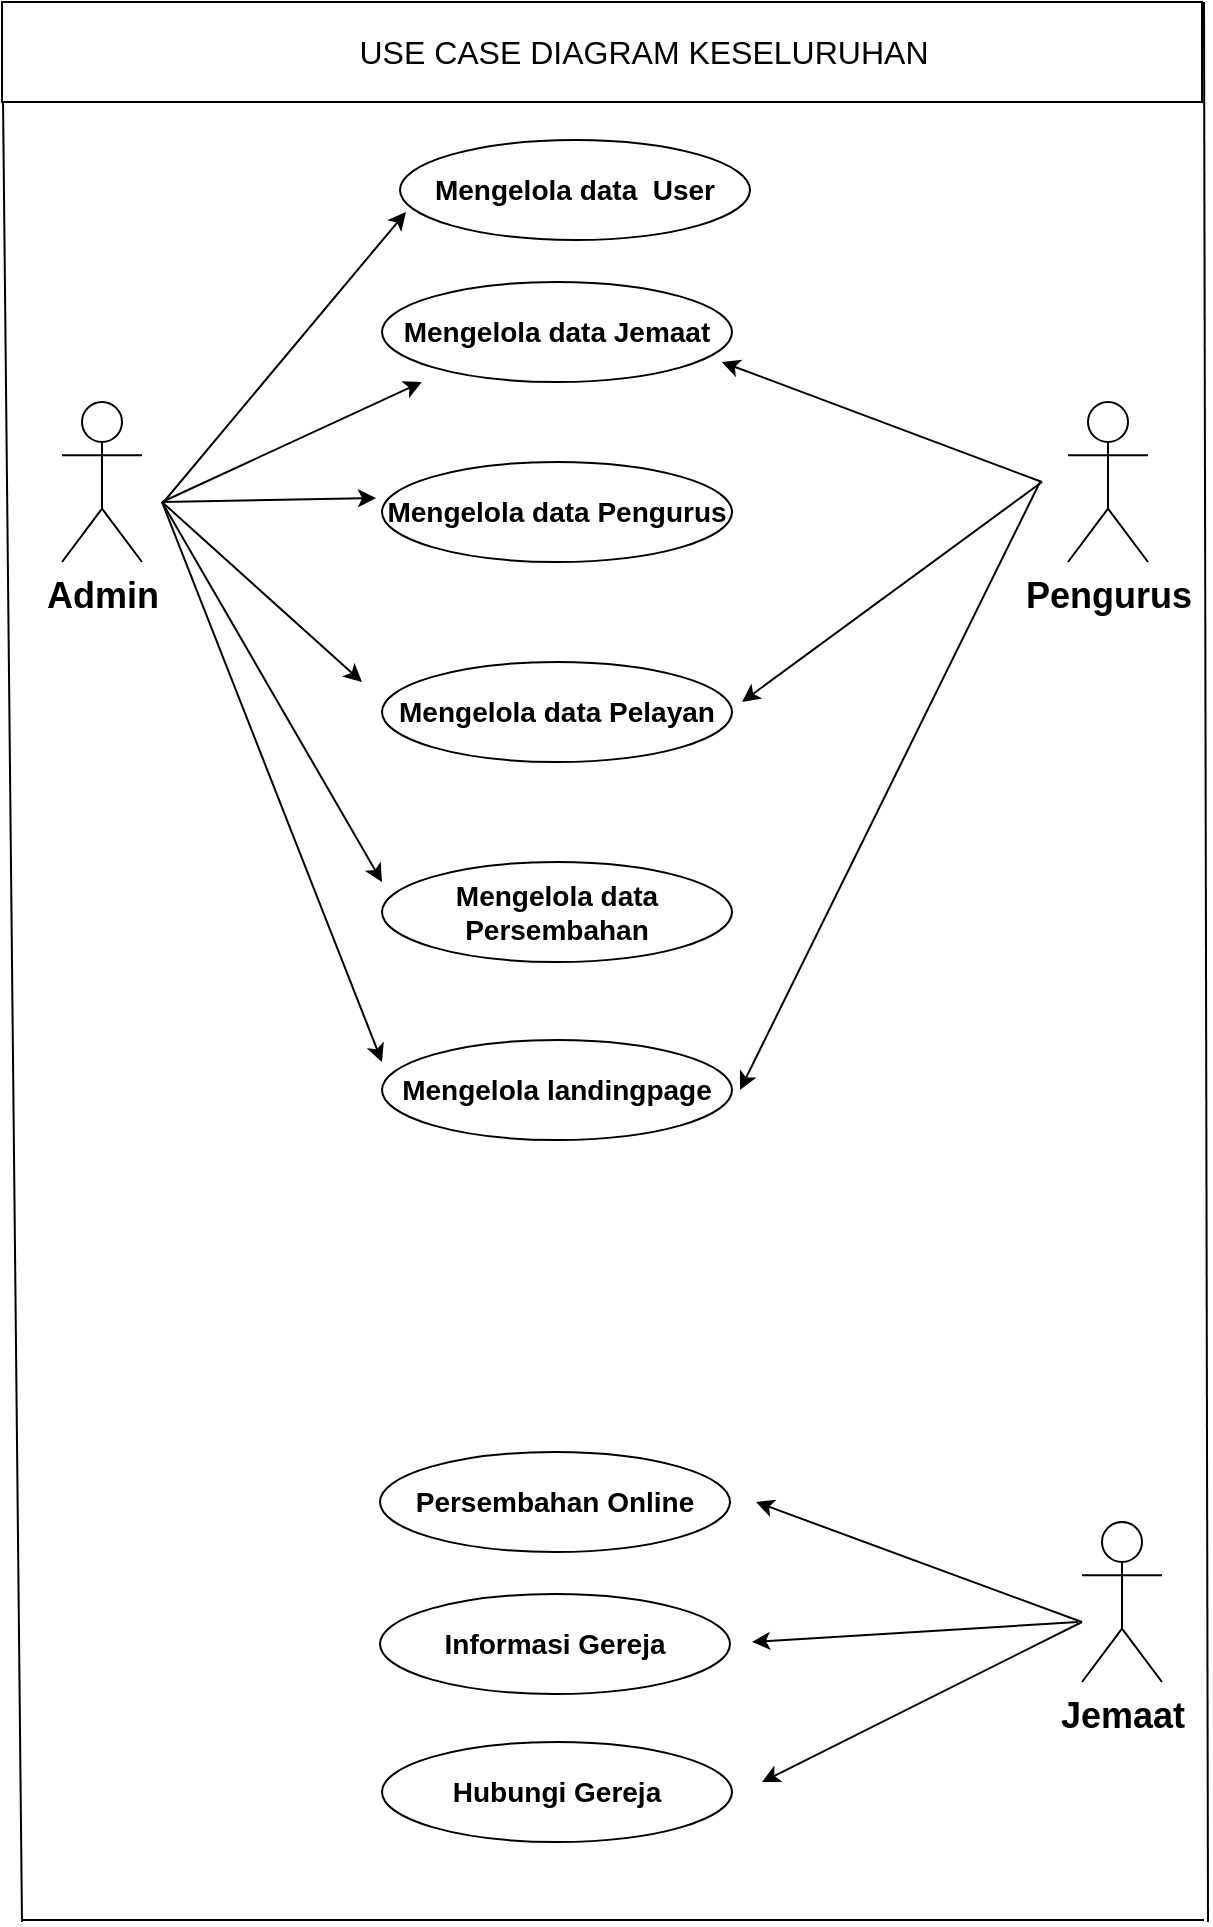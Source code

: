<mxfile version="21.6.1" type="github" pages="7">
  <diagram id="qXAm-WrhnGSw4mxI4rmk" name="Page-2">
    <mxGraphModel dx="1103" dy="1596" grid="1" gridSize="10" guides="1" tooltips="1" connect="1" arrows="1" fold="1" page="1" pageScale="1" pageWidth="850" pageHeight="1100" math="0" shadow="0">
      <root>
        <mxCell id="0" />
        <mxCell id="1" parent="0" />
        <mxCell id="mXe_pAWk0qy3thY-B9OM-1" value="&lt;b&gt;&lt;font style=&quot;font-size: 18px;&quot;&gt;Admin&lt;/font&gt;&lt;/b&gt;" style="shape=umlActor;verticalLabelPosition=bottom;verticalAlign=top;html=1;outlineConnect=0;" parent="1" vertex="1">
          <mxGeometry x="-600" y="-480" width="40" height="80" as="geometry" />
        </mxCell>
        <mxCell id="mXe_pAWk0qy3thY-B9OM-4" value="&lt;b&gt;&lt;font style=&quot;font-size: 18px;&quot;&gt;Pengurus&lt;/font&gt;&lt;/b&gt;" style="shape=umlActor;verticalLabelPosition=bottom;verticalAlign=top;html=1;outlineConnect=0;" parent="1" vertex="1">
          <mxGeometry x="-97" y="-480" width="40" height="80" as="geometry" />
        </mxCell>
        <mxCell id="mXe_pAWk0qy3thY-B9OM-5" value="&lt;b&gt;&lt;font style=&quot;font-size: 18px;&quot;&gt;Jemaat&lt;/font&gt;&lt;/b&gt;" style="shape=umlActor;verticalLabelPosition=bottom;verticalAlign=top;html=1;outlineConnect=0;" parent="1" vertex="1">
          <mxGeometry x="-90" y="80" width="40" height="80" as="geometry" />
        </mxCell>
        <mxCell id="mXe_pAWk0qy3thY-B9OM-6" value="&lt;b&gt;&lt;font style=&quot;font-size: 14px;&quot;&gt;Mengelola data Jemaat&lt;/font&gt;&lt;/b&gt;" style="ellipse;whiteSpace=wrap;html=1;" parent="1" vertex="1">
          <mxGeometry x="-440" y="-540" width="175" height="50" as="geometry" />
        </mxCell>
        <mxCell id="mXe_pAWk0qy3thY-B9OM-7" value="&lt;font style=&quot;font-size: 14px;&quot;&gt;&lt;b&gt;Mengelola data Pengurus&lt;/b&gt;&lt;/font&gt;" style="ellipse;whiteSpace=wrap;html=1;" parent="1" vertex="1">
          <mxGeometry x="-440" y="-450" width="175" height="50" as="geometry" />
        </mxCell>
        <mxCell id="mXe_pAWk0qy3thY-B9OM-8" value="&lt;font style=&quot;font-size: 14px;&quot;&gt;&lt;b&gt;Mengelola data Pelayan&lt;/b&gt;&lt;/font&gt;" style="ellipse;whiteSpace=wrap;html=1;" parent="1" vertex="1">
          <mxGeometry x="-440" y="-350" width="175" height="50" as="geometry" />
        </mxCell>
        <mxCell id="mXe_pAWk0qy3thY-B9OM-9" value="&lt;b&gt;&lt;font style=&quot;font-size: 14px;&quot;&gt;Mengelola data Persembahan&lt;/font&gt;&lt;/b&gt;" style="ellipse;whiteSpace=wrap;html=1;" parent="1" vertex="1">
          <mxGeometry x="-440" y="-250" width="175" height="50" as="geometry" />
        </mxCell>
        <mxCell id="mXe_pAWk0qy3thY-B9OM-10" value="&lt;b&gt;&lt;font style=&quot;font-size: 14px;&quot;&gt;Mengelola landingpage&lt;/font&gt;&lt;/b&gt;" style="ellipse;whiteSpace=wrap;html=1;" parent="1" vertex="1">
          <mxGeometry x="-440" y="-161" width="175" height="50" as="geometry" />
        </mxCell>
        <mxCell id="mXe_pAWk0qy3thY-B9OM-12" value="" style="endArrow=classic;html=1;rounded=0;entryX=0.114;entryY=1;entryDx=0;entryDy=0;entryPerimeter=0;" parent="1" edge="1">
          <mxGeometry width="50" height="50" relative="1" as="geometry">
            <mxPoint x="-550" y="-430" as="sourcePoint" />
            <mxPoint x="-420.05" y="-490" as="targetPoint" />
          </mxGeometry>
        </mxCell>
        <mxCell id="mXe_pAWk0qy3thY-B9OM-13" value="" style="endArrow=classic;html=1;rounded=0;entryX=-0.017;entryY=0.36;entryDx=0;entryDy=0;entryPerimeter=0;" parent="1" target="mXe_pAWk0qy3thY-B9OM-7" edge="1">
          <mxGeometry width="50" height="50" relative="1" as="geometry">
            <mxPoint x="-550" y="-430" as="sourcePoint" />
            <mxPoint x="-410" y="-480" as="targetPoint" />
          </mxGeometry>
        </mxCell>
        <mxCell id="mXe_pAWk0qy3thY-B9OM-14" value="" style="endArrow=classic;html=1;rounded=0;" parent="1" edge="1">
          <mxGeometry width="50" height="50" relative="1" as="geometry">
            <mxPoint x="-550" y="-430" as="sourcePoint" />
            <mxPoint x="-450" y="-340" as="targetPoint" />
          </mxGeometry>
        </mxCell>
        <mxCell id="mXe_pAWk0qy3thY-B9OM-15" value="" style="endArrow=classic;html=1;rounded=0;entryX=0;entryY=0.2;entryDx=0;entryDy=0;entryPerimeter=0;" parent="1" target="mXe_pAWk0qy3thY-B9OM-9" edge="1">
          <mxGeometry width="50" height="50" relative="1" as="geometry">
            <mxPoint x="-550" y="-430" as="sourcePoint" />
            <mxPoint x="-444" y="-317" as="targetPoint" />
          </mxGeometry>
        </mxCell>
        <mxCell id="mXe_pAWk0qy3thY-B9OM-16" value="" style="endArrow=classic;html=1;rounded=0;entryX=0.971;entryY=0.8;entryDx=0;entryDy=0;entryPerimeter=0;" parent="1" target="mXe_pAWk0qy3thY-B9OM-6" edge="1">
          <mxGeometry width="50" height="50" relative="1" as="geometry">
            <mxPoint x="-110" y="-440" as="sourcePoint" />
            <mxPoint x="-130" y="-440" as="targetPoint" />
          </mxGeometry>
        </mxCell>
        <mxCell id="mXe_pAWk0qy3thY-B9OM-17" value="" style="endArrow=classic;html=1;rounded=0;" parent="1" edge="1">
          <mxGeometry width="50" height="50" relative="1" as="geometry">
            <mxPoint x="-111" y="-440" as="sourcePoint" />
            <mxPoint x="-261" y="-136" as="targetPoint" />
          </mxGeometry>
        </mxCell>
        <mxCell id="mXe_pAWk0qy3thY-B9OM-18" value="" style="endArrow=classic;html=1;rounded=0;" parent="1" edge="1">
          <mxGeometry width="50" height="50" relative="1" as="geometry">
            <mxPoint x="-110" y="-440" as="sourcePoint" />
            <mxPoint x="-260" y="-330" as="targetPoint" />
          </mxGeometry>
        </mxCell>
        <mxCell id="mXe_pAWk0qy3thY-B9OM-19" value="" style="endArrow=classic;html=1;rounded=0;entryX=0;entryY=0.2;entryDx=0;entryDy=0;entryPerimeter=0;" parent="1" edge="1">
          <mxGeometry width="50" height="50" relative="1" as="geometry">
            <mxPoint x="-550" y="-430" as="sourcePoint" />
            <mxPoint x="-440" y="-150" as="targetPoint" />
          </mxGeometry>
        </mxCell>
        <mxCell id="mXe_pAWk0qy3thY-B9OM-20" value="&lt;font style=&quot;font-size: 14px;&quot;&gt;&lt;b&gt;Persembahan Online&lt;/b&gt;&lt;/font&gt;" style="ellipse;whiteSpace=wrap;html=1;" parent="1" vertex="1">
          <mxGeometry x="-441" y="45" width="175" height="50" as="geometry" />
        </mxCell>
        <mxCell id="mXe_pAWk0qy3thY-B9OM-21" value="&lt;font style=&quot;font-size: 14px;&quot;&gt;&lt;b&gt;Informasi Gereja&lt;/b&gt;&lt;/font&gt;" style="ellipse;whiteSpace=wrap;html=1;" parent="1" vertex="1">
          <mxGeometry x="-441" y="116" width="175" height="50" as="geometry" />
        </mxCell>
        <mxCell id="mXe_pAWk0qy3thY-B9OM-22" value="&lt;font style=&quot;font-size: 14px;&quot;&gt;&lt;b&gt;Hubungi Gereja&lt;/b&gt;&lt;/font&gt;" style="ellipse;whiteSpace=wrap;html=1;" parent="1" vertex="1">
          <mxGeometry x="-440" y="190" width="175" height="50" as="geometry" />
        </mxCell>
        <mxCell id="mXe_pAWk0qy3thY-B9OM-23" value="" style="endArrow=classic;html=1;rounded=0;entryX=0.971;entryY=0.8;entryDx=0;entryDy=0;entryPerimeter=0;" parent="1" edge="1">
          <mxGeometry width="50" height="50" relative="1" as="geometry">
            <mxPoint x="-90" y="130" as="sourcePoint" />
            <mxPoint x="-253" y="70" as="targetPoint" />
          </mxGeometry>
        </mxCell>
        <mxCell id="mXe_pAWk0qy3thY-B9OM-24" value="" style="endArrow=classic;html=1;rounded=0;" parent="1" edge="1">
          <mxGeometry width="50" height="50" relative="1" as="geometry">
            <mxPoint x="-92" y="130" as="sourcePoint" />
            <mxPoint x="-255" y="140" as="targetPoint" />
          </mxGeometry>
        </mxCell>
        <mxCell id="mXe_pAWk0qy3thY-B9OM-25" value="" style="endArrow=classic;html=1;rounded=0;" parent="1" edge="1">
          <mxGeometry width="50" height="50" relative="1" as="geometry">
            <mxPoint x="-90" y="130" as="sourcePoint" />
            <mxPoint x="-250" y="210" as="targetPoint" />
          </mxGeometry>
        </mxCell>
        <mxCell id="mXe_pAWk0qy3thY-B9OM-26" value="" style="endArrow=none;html=1;rounded=0;" parent="1" edge="1">
          <mxGeometry width="50" height="50" relative="1" as="geometry">
            <mxPoint x="-620" y="280" as="sourcePoint" />
            <mxPoint x="-630" y="-680" as="targetPoint" />
          </mxGeometry>
        </mxCell>
        <mxCell id="mXe_pAWk0qy3thY-B9OM-27" value="" style="endArrow=none;html=1;rounded=0;" parent="1" edge="1">
          <mxGeometry width="50" height="50" relative="1" as="geometry">
            <mxPoint x="-27" y="280" as="sourcePoint" />
            <mxPoint x="-29" y="-680" as="targetPoint" />
          </mxGeometry>
        </mxCell>
        <mxCell id="2KMc0Qghmndpb_Nvngk3-7" value="&lt;font style=&quot;font-size: 14px;&quot;&gt;&lt;b&gt;Mengelola data&amp;nbsp; User&lt;/b&gt;&lt;/font&gt;" style="ellipse;whiteSpace=wrap;html=1;" parent="1" vertex="1">
          <mxGeometry x="-431" y="-611" width="175" height="50" as="geometry" />
        </mxCell>
        <mxCell id="2KMc0Qghmndpb_Nvngk3-8" value="" style="endArrow=classic;html=1;rounded=0;entryX=0;entryY=0.72;entryDx=0;entryDy=0;entryPerimeter=0;" parent="1" edge="1">
          <mxGeometry width="50" height="50" relative="1" as="geometry">
            <mxPoint x="-550" y="-429" as="sourcePoint" />
            <mxPoint x="-428" y="-575" as="targetPoint" />
          </mxGeometry>
        </mxCell>
        <mxCell id="2KMc0Qghmndpb_Nvngk3-9" value="" style="endArrow=none;html=1;rounded=0;" parent="1" edge="1">
          <mxGeometry width="50" height="50" relative="1" as="geometry">
            <mxPoint x="-630" y="-678" as="sourcePoint" />
            <mxPoint x="-30" y="-678" as="targetPoint" />
          </mxGeometry>
        </mxCell>
        <mxCell id="2KMc0Qghmndpb_Nvngk3-10" value="" style="endArrow=none;html=1;rounded=0;" parent="1" edge="1">
          <mxGeometry width="50" height="50" relative="1" as="geometry">
            <mxPoint x="-620" y="279" as="sourcePoint" />
            <mxPoint x="-29" y="279" as="targetPoint" />
          </mxGeometry>
        </mxCell>
        <mxCell id="2KMc0Qghmndpb_Nvngk3-11" value="" style="rounded=0;whiteSpace=wrap;html=1;" parent="1" vertex="1">
          <mxGeometry x="-630" y="-680" width="600" height="50" as="geometry" />
        </mxCell>
        <mxCell id="2KMc0Qghmndpb_Nvngk3-12" value="&lt;font style=&quot;font-size: 16px;&quot;&gt;USE CASE DIAGRAM KESELURUHAN&lt;/font&gt;" style="text;html=1;strokeColor=none;fillColor=none;align=center;verticalAlign=middle;whiteSpace=wrap;rounded=0;" parent="1" vertex="1">
          <mxGeometry x="-454" y="-670" width="290" height="30" as="geometry" />
        </mxCell>
      </root>
    </mxGraphModel>
  </diagram>
  <diagram id="zRIfg9EOcPxSgbQODwUf" name="Page-3">
    <mxGraphModel dx="1417" dy="773" grid="1" gridSize="10" guides="1" tooltips="1" connect="1" arrows="1" fold="1" page="1" pageScale="1" pageWidth="850" pageHeight="1100" math="0" shadow="0">
      <root>
        <mxCell id="0" />
        <mxCell id="1" parent="0" />
        <mxCell id="VbNota70pZBW6eNiR5pH-1" value="" style="rounded=0;whiteSpace=wrap;html=1;" parent="1" vertex="1">
          <mxGeometry x="120" y="200" width="530" height="1510" as="geometry" />
        </mxCell>
        <mxCell id="VbNota70pZBW6eNiR5pH-3" value="" style="rounded=0;whiteSpace=wrap;html=1;" parent="1" vertex="1">
          <mxGeometry x="650" y="239" width="530" height="1470" as="geometry" />
        </mxCell>
        <mxCell id="VbNota70pZBW6eNiR5pH-4" value="" style="rounded=0;whiteSpace=wrap;html=1;" parent="1" vertex="1">
          <mxGeometry x="120" y="160" width="1060" height="80" as="geometry" />
        </mxCell>
        <mxCell id="VbNota70pZBW6eNiR5pH-13" style="edgeStyle=orthogonalEdgeStyle;rounded=0;orthogonalLoop=1;jettySize=auto;html=1;entryX=0;entryY=0.5;entryDx=0;entryDy=0;" parent="1" source="VbNota70pZBW6eNiR5pH-5" target="VbNota70pZBW6eNiR5pH-6" edge="1">
          <mxGeometry relative="1" as="geometry">
            <Array as="points">
              <mxPoint x="368" y="605" />
            </Array>
          </mxGeometry>
        </mxCell>
        <mxCell id="VbNota70pZBW6eNiR5pH-5" value="&lt;font style=&quot;font-size: 18px;&quot;&gt;Mengisi Formulir&lt;br&gt;&amp;nbsp;Pendataan Gereja&lt;/font&gt;" style="rounded=0;whiteSpace=wrap;html=1;" parent="1" vertex="1">
          <mxGeometry x="273" y="432" width="190" height="90" as="geometry" />
        </mxCell>
        <mxCell id="VbNota70pZBW6eNiR5pH-14" style="edgeStyle=orthogonalEdgeStyle;rounded=0;orthogonalLoop=1;jettySize=auto;html=1;entryX=0.5;entryY=0;entryDx=0;entryDy=0;" parent="1" source="VbNota70pZBW6eNiR5pH-6" target="VbNota70pZBW6eNiR5pH-8" edge="1">
          <mxGeometry relative="1" as="geometry">
            <Array as="points">
              <mxPoint x="920" y="700" />
              <mxPoint x="920" y="700" />
            </Array>
          </mxGeometry>
        </mxCell>
        <mxCell id="VbNota70pZBW6eNiR5pH-6" value="&lt;font style=&quot;font-size: 18px;&quot;&gt;Menerima &amp;amp; Mengecek data yang telah diisi&lt;/font&gt;" style="rounded=0;whiteSpace=wrap;html=1;" parent="1" vertex="1">
          <mxGeometry x="830" y="560" width="190" height="90" as="geometry" />
        </mxCell>
        <mxCell id="VbNota70pZBW6eNiR5pH-17" style="edgeStyle=orthogonalEdgeStyle;rounded=0;orthogonalLoop=1;jettySize=auto;html=1;entryX=0.5;entryY=0;entryDx=0;entryDy=0;" parent="1" source="VbNota70pZBW6eNiR5pH-7" target="VbNota70pZBW6eNiR5pH-9" edge="1">
          <mxGeometry relative="1" as="geometry" />
        </mxCell>
        <mxCell id="VbNota70pZBW6eNiR5pH-7" value="&lt;font style=&quot;font-size: 18px;&quot;&gt;Menyetujui Pelengkapan Data&lt;/font&gt;" style="rounded=0;whiteSpace=wrap;html=1;" parent="1" vertex="1">
          <mxGeometry x="830" y="1108" width="190" height="90" as="geometry" />
        </mxCell>
        <mxCell id="VbNota70pZBW6eNiR5pH-15" style="edgeStyle=orthogonalEdgeStyle;rounded=0;orthogonalLoop=1;jettySize=auto;html=1;entryX=0;entryY=0.5;entryDx=0;entryDy=0;" parent="1" source="VbNota70pZBW6eNiR5pH-8" target="VbNota70pZBW6eNiR5pH-5" edge="1">
          <mxGeometry relative="1" as="geometry" />
        </mxCell>
        <mxCell id="VbNota70pZBW6eNiR5pH-16" style="edgeStyle=orthogonalEdgeStyle;rounded=0;orthogonalLoop=1;jettySize=auto;html=1;" parent="1" edge="1">
          <mxGeometry relative="1" as="geometry">
            <mxPoint x="922" y="950.938" as="sourcePoint" />
            <mxPoint x="922" y="1108" as="targetPoint" />
            <Array as="points">
              <mxPoint x="922" y="1000" />
              <mxPoint x="922" y="1000" />
            </Array>
          </mxGeometry>
        </mxCell>
        <mxCell id="VbNota70pZBW6eNiR5pH-8" value="&lt;font style=&quot;font-size: 18px;&quot;&gt;Data &lt;br&gt;&amp;nbsp; &amp;nbsp;Lengkap ?&lt;/font&gt;" style="rhombus;whiteSpace=wrap;html=1;" parent="1" vertex="1">
          <mxGeometry x="840" y="825" width="160" height="130" as="geometry" />
        </mxCell>
        <mxCell id="VbNota70pZBW6eNiR5pH-20" style="edgeStyle=orthogonalEdgeStyle;rounded=0;orthogonalLoop=1;jettySize=auto;html=1;fillColor=#f8cecc;strokeColor=#b85450;" parent="1" edge="1">
          <mxGeometry relative="1" as="geometry">
            <mxPoint x="385" y="1425" as="sourcePoint" />
            <mxPoint x="385" y="1546" as="targetPoint" />
            <Array as="points">
              <mxPoint x="385" y="1460" />
              <mxPoint x="385" y="1460" />
            </Array>
          </mxGeometry>
        </mxCell>
        <mxCell id="VbNota70pZBW6eNiR5pH-9" value="&lt;span style=&quot;font-size: 18px;&quot;&gt;Diakui Jemaat&lt;/span&gt;" style="rounded=0;whiteSpace=wrap;html=1;" parent="1" vertex="1">
          <mxGeometry x="290" y="1335" width="190" height="90" as="geometry" />
        </mxCell>
        <mxCell id="VbNota70pZBW6eNiR5pH-10" value="" style="ellipse;html=1;shape=startState;fillColor=#000000;strokeColor=#ff0000;" parent="1" vertex="1">
          <mxGeometry x="330" y="288" width="70" height="70" as="geometry" />
        </mxCell>
        <mxCell id="VbNota70pZBW6eNiR5pH-11" value="" style="edgeStyle=orthogonalEdgeStyle;html=1;verticalAlign=bottom;endArrow=open;endSize=8;strokeColor=#ff0000;rounded=0;" parent="1" source="VbNota70pZBW6eNiR5pH-10" target="VbNota70pZBW6eNiR5pH-5" edge="1">
          <mxGeometry relative="1" as="geometry">
            <mxPoint x="365" y="380" as="targetPoint" />
            <Array as="points">
              <mxPoint x="365" y="420" />
              <mxPoint x="365" y="420" />
            </Array>
          </mxGeometry>
        </mxCell>
        <mxCell id="VbNota70pZBW6eNiR5pH-18" value="" style="ellipse;html=1;shape=endState;fillColor=#000000;strokeColor=#ff0000;" parent="1" vertex="1">
          <mxGeometry x="348" y="1547" width="70" height="70" as="geometry" />
        </mxCell>
        <mxCell id="VbNota70pZBW6eNiR5pH-21" value="" style="endArrow=none;html=1;rounded=0;entryX=0.5;entryY=0;entryDx=0;entryDy=0;" parent="1" target="VbNota70pZBW6eNiR5pH-4" edge="1">
          <mxGeometry width="50" height="50" relative="1" as="geometry">
            <mxPoint x="650" y="240" as="sourcePoint" />
            <mxPoint x="700" y="190" as="targetPoint" />
          </mxGeometry>
        </mxCell>
        <mxCell id="VbNota70pZBW6eNiR5pH-22" value="&lt;font style=&quot;font-size: 20px;&quot;&gt;Jemaat&lt;/font&gt;" style="text;html=1;strokeColor=none;fillColor=none;align=center;verticalAlign=middle;whiteSpace=wrap;rounded=0;" parent="1" vertex="1">
          <mxGeometry x="340" y="183" width="60" height="30" as="geometry" />
        </mxCell>
        <mxCell id="VbNota70pZBW6eNiR5pH-23" value="&lt;font style=&quot;font-size: 20px;&quot;&gt;Admin Gereja&lt;/font&gt;" style="text;html=1;strokeColor=none;fillColor=none;align=center;verticalAlign=middle;whiteSpace=wrap;rounded=0;" parent="1" vertex="1">
          <mxGeometry x="866" y="185" width="136" height="30" as="geometry" />
        </mxCell>
      </root>
    </mxGraphModel>
  </diagram>
  <diagram id="twjJ2pu1ctOhSA4fQEPj" name="Page-4">
    <mxGraphModel dx="2906" dy="-7" grid="1" gridSize="18" guides="1" tooltips="1" connect="1" arrows="1" fold="1" page="1" pageScale="1" pageWidth="850" pageHeight="1100" math="0" shadow="0">
      <root>
        <mxCell id="0" />
        <mxCell id="1" parent="0" />
        <mxCell id="wDOO1HDurFhuWIlYl9Ty-1" value="&lt;font style=&quot;font-size: 18px;&quot;&gt;jemaat&lt;/font&gt;" style="swimlane;fontStyle=1;align=center;verticalAlign=top;childLayout=stackLayout;horizontal=1;startSize=26;horizontalStack=0;resizeParent=1;resizeParentMax=0;resizeLast=0;collapsible=1;marginBottom=0;whiteSpace=wrap;html=1;" parent="1" vertex="1">
          <mxGeometry x="342" y="2363" width="396" height="502" as="geometry" />
        </mxCell>
        <mxCell id="wDOO1HDurFhuWIlYl9Ty-2" value="&lt;font style=&quot;font-size: 18px;&quot;&gt;&lt;b&gt;+ Id: bgint(20)&lt;/b&gt;&lt;/font&gt;" style="text;strokeColor=none;fillColor=none;align=left;verticalAlign=top;spacingLeft=4;spacingRight=4;overflow=hidden;rotatable=0;points=[[0,0.5],[1,0.5]];portConstraint=eastwest;whiteSpace=wrap;html=1;" parent="wDOO1HDurFhuWIlYl9Ty-1" vertex="1">
          <mxGeometry y="26" width="396" height="26" as="geometry" />
        </mxCell>
        <mxCell id="ONFpT1jDAlapQ-oe8rE7-2" value="&lt;font style=&quot;font-size: 18px;&quot;&gt;&lt;b&gt;+ nama: varchar (255)&lt;/b&gt;&lt;/font&gt;" style="text;strokeColor=none;fillColor=none;align=left;verticalAlign=top;spacingLeft=4;spacingRight=4;overflow=hidden;rotatable=0;points=[[0,0.5],[1,0.5]];portConstraint=eastwest;whiteSpace=wrap;html=1;" parent="wDOO1HDurFhuWIlYl9Ty-1" vertex="1">
          <mxGeometry y="52" width="396" height="26" as="geometry" />
        </mxCell>
        <mxCell id="wDOO1HDurFhuWIlYl9Ty-19" value="&lt;font style=&quot;font-size: 18px;&quot;&gt;&lt;b&gt;+ tempat_lahir: varchar(255)&lt;/b&gt;&lt;/font&gt;" style="text;strokeColor=none;fillColor=none;align=left;verticalAlign=top;spacingLeft=4;spacingRight=4;overflow=hidden;rotatable=0;points=[[0,0.5],[1,0.5]];portConstraint=eastwest;whiteSpace=wrap;html=1;" parent="wDOO1HDurFhuWIlYl9Ty-1" vertex="1">
          <mxGeometry y="78" width="396" height="26" as="geometry" />
        </mxCell>
        <mxCell id="ONFpT1jDAlapQ-oe8rE7-4" value="&lt;font style=&quot;font-size: 18px;&quot;&gt;&lt;b&gt;+ tanggal_lahir: date&lt;/b&gt;&lt;/font&gt;" style="text;strokeColor=none;fillColor=none;align=left;verticalAlign=top;spacingLeft=4;spacingRight=4;overflow=hidden;rotatable=0;points=[[0,0.5],[1,0.5]];portConstraint=eastwest;whiteSpace=wrap;html=1;" parent="wDOO1HDurFhuWIlYl9Ty-1" vertex="1">
          <mxGeometry y="104" width="396" height="26" as="geometry" />
        </mxCell>
        <mxCell id="ONFpT1jDAlapQ-oe8rE7-3" value="&lt;font style=&quot;font-size: 18px;&quot;&gt;&lt;b&gt;+ jenis_kelamin: enum (&#39;L&#39;,&#39;P&#39;)&lt;/b&gt;&lt;/font&gt;" style="text;strokeColor=none;fillColor=none;align=left;verticalAlign=top;spacingLeft=4;spacingRight=4;overflow=hidden;rotatable=0;points=[[0,0.5],[1,0.5]];portConstraint=eastwest;whiteSpace=wrap;html=1;" parent="wDOO1HDurFhuWIlYl9Ty-1" vertex="1">
          <mxGeometry y="130" width="396" height="26" as="geometry" />
        </mxCell>
        <mxCell id="ONFpT1jDAlapQ-oe8rE7-5" value="&lt;font style=&quot;font-size: 18px;&quot;&gt;&lt;b&gt;+ golongan_darah: enum (&#39;A&#39;,&#39;B&#39;,&#39;AB,&#39;O&#39;&#39;)&lt;/b&gt;&lt;/font&gt;" style="text;strokeColor=none;fillColor=none;align=left;verticalAlign=top;spacingLeft=4;spacingRight=4;overflow=hidden;rotatable=0;points=[[0,0.5],[1,0.5]];portConstraint=eastwest;whiteSpace=wrap;html=1;" parent="wDOO1HDurFhuWIlYl9Ty-1" vertex="1">
          <mxGeometry y="156" width="396" height="26" as="geometry" />
        </mxCell>
        <mxCell id="ONFpT1jDAlapQ-oe8rE7-8" value="&lt;font style=&quot;font-size: 18px;&quot;&gt;&lt;b&gt;+ alamat: text&lt;/b&gt;&lt;/font&gt;" style="text;strokeColor=none;fillColor=none;align=left;verticalAlign=top;spacingLeft=4;spacingRight=4;overflow=hidden;rotatable=0;points=[[0,0.5],[1,0.5]];portConstraint=eastwest;whiteSpace=wrap;html=1;" parent="wDOO1HDurFhuWIlYl9Ty-1" vertex="1">
          <mxGeometry y="182" width="396" height="26" as="geometry" />
        </mxCell>
        <mxCell id="ONFpT1jDAlapQ-oe8rE7-10" value="&lt;font style=&quot;font-size: 18px;&quot;&gt;&lt;b&gt;+ no_telp: varchar(255)&lt;/b&gt;&lt;/font&gt;" style="text;strokeColor=none;fillColor=none;align=left;verticalAlign=top;spacingLeft=4;spacingRight=4;overflow=hidden;rotatable=0;points=[[0,0.5],[1,0.5]];portConstraint=eastwest;whiteSpace=wrap;html=1;" parent="wDOO1HDurFhuWIlYl9Ty-1" vertex="1">
          <mxGeometry y="208" width="396" height="26" as="geometry" />
        </mxCell>
        <mxCell id="ONFpT1jDAlapQ-oe8rE7-9" value="&lt;font style=&quot;font-size: 18px;&quot;&gt;&lt;b&gt;+ gmail: varchar (255)&lt;/b&gt;&lt;/font&gt;" style="text;strokeColor=none;fillColor=none;align=left;verticalAlign=top;spacingLeft=4;spacingRight=4;overflow=hidden;rotatable=0;points=[[0,0.5],[1,0.5]];portConstraint=eastwest;whiteSpace=wrap;html=1;" parent="wDOO1HDurFhuWIlYl9Ty-1" vertex="1">
          <mxGeometry y="234" width="396" height="26" as="geometry" />
        </mxCell>
        <mxCell id="ONFpT1jDAlapQ-oe8rE7-12" value="&lt;font style=&quot;font-size: 18px;&quot;&gt;&lt;b&gt;+ kategori: enum (&#39;anak&#39;,&#39;remaja&#39;,&#39;lansia&#39;)&lt;/b&gt;&lt;/font&gt;" style="text;strokeColor=none;fillColor=none;align=left;verticalAlign=top;spacingLeft=4;spacingRight=4;overflow=hidden;rotatable=0;points=[[0,0.5],[1,0.5]];portConstraint=eastwest;whiteSpace=wrap;html=1;" parent="wDOO1HDurFhuWIlYl9Ty-1" vertex="1">
          <mxGeometry y="260" width="396" height="26" as="geometry" />
        </mxCell>
        <mxCell id="ZBk4ePS_Y6Vusgg5beSI-1" value="&lt;font style=&quot;font-size: 18px;&quot;&gt;&lt;b&gt;+ created_at: timestamp&lt;/b&gt;&lt;/font&gt;" style="text;strokeColor=none;fillColor=none;align=left;verticalAlign=top;spacingLeft=4;spacingRight=4;overflow=hidden;rotatable=0;points=[[0,0.5],[1,0.5]];portConstraint=eastwest;whiteSpace=wrap;html=1;" parent="wDOO1HDurFhuWIlYl9Ty-1" vertex="1">
          <mxGeometry y="286" width="396" height="26" as="geometry" />
        </mxCell>
        <mxCell id="ZBk4ePS_Y6Vusgg5beSI-2" value="&lt;font style=&quot;font-size: 18px;&quot;&gt;&lt;b&gt;+ updated_at: timestamp&lt;/b&gt;&lt;/font&gt;" style="text;strokeColor=none;fillColor=none;align=left;verticalAlign=top;spacingLeft=4;spacingRight=4;overflow=hidden;rotatable=0;points=[[0,0.5],[1,0.5]];portConstraint=eastwest;whiteSpace=wrap;html=1;" parent="wDOO1HDurFhuWIlYl9Ty-1" vertex="1">
          <mxGeometry y="312" width="396" height="26" as="geometry" />
        </mxCell>
        <mxCell id="wDOO1HDurFhuWIlYl9Ty-3" value="" style="line;strokeWidth=1;fillColor=none;align=left;verticalAlign=middle;spacingTop=-1;spacingLeft=3;spacingRight=3;rotatable=0;labelPosition=right;points=[];portConstraint=eastwest;strokeColor=inherit;" parent="wDOO1HDurFhuWIlYl9Ty-1" vertex="1">
          <mxGeometry y="338" width="396" height="8" as="geometry" />
        </mxCell>
        <mxCell id="wDOO1HDurFhuWIlYl9Ty-4" value="&lt;font style=&quot;font-size: 18px;&quot;&gt;&lt;b&gt;+ created(Request $request)&lt;/b&gt;&lt;/font&gt;" style="text;strokeColor=none;fillColor=none;align=left;verticalAlign=top;spacingLeft=4;spacingRight=4;overflow=hidden;rotatable=0;points=[[0,0.5],[1,0.5]];portConstraint=eastwest;whiteSpace=wrap;html=1;" parent="wDOO1HDurFhuWIlYl9Ty-1" vertex="1">
          <mxGeometry y="346" width="396" height="26" as="geometry" />
        </mxCell>
        <mxCell id="d3M6Ti_GQZiuLu-8zBBF-1" value="&lt;font style=&quot;font-size: 18px;&quot;&gt;&lt;b&gt;+ getJemaatById($id)&lt;/b&gt;&lt;/font&gt;" style="text;strokeColor=none;fillColor=none;align=left;verticalAlign=top;spacingLeft=4;spacingRight=4;overflow=hidden;rotatable=0;points=[[0,0.5],[1,0.5]];portConstraint=eastwest;whiteSpace=wrap;html=1;" parent="wDOO1HDurFhuWIlYl9Ty-1" vertex="1">
          <mxGeometry y="372" width="396" height="26" as="geometry" />
        </mxCell>
        <mxCell id="d3M6Ti_GQZiuLu-8zBBF-2" value="&lt;font style=&quot;font-size: 18px;&quot;&gt;+ &lt;b&gt;deleteJemaatById($id)&lt;/b&gt;&lt;/font&gt;" style="text;strokeColor=none;fillColor=none;align=left;verticalAlign=top;spacingLeft=4;spacingRight=4;overflow=hidden;rotatable=0;points=[[0,0.5],[1,0.5]];portConstraint=eastwest;whiteSpace=wrap;html=1;" parent="wDOO1HDurFhuWIlYl9Ty-1" vertex="1">
          <mxGeometry y="398" width="396" height="26" as="geometry" />
        </mxCell>
        <mxCell id="d3M6Ti_GQZiuLu-8zBBF-3" value="&lt;font style=&quot;font-size: 18px;&quot;&gt;&lt;b&gt;+ deleteAllJemaat()&lt;/b&gt;&lt;/font&gt;" style="text;strokeColor=none;fillColor=none;align=left;verticalAlign=top;spacingLeft=4;spacingRight=4;overflow=hidden;rotatable=0;points=[[0,0.5],[1,0.5]];portConstraint=eastwest;whiteSpace=wrap;html=1;" parent="wDOO1HDurFhuWIlYl9Ty-1" vertex="1">
          <mxGeometry y="424" width="396" height="26" as="geometry" />
        </mxCell>
        <mxCell id="d3M6Ti_GQZiuLu-8zBBF-4" value="&lt;font style=&quot;font-size: 18px;&quot;&gt;&lt;b&gt;+ updateJemaat(Request $request, $id)&lt;/b&gt;&lt;/font&gt;" style="text;strokeColor=none;fillColor=none;align=left;verticalAlign=top;spacingLeft=4;spacingRight=4;overflow=hidden;rotatable=0;points=[[0,0.5],[1,0.5]];portConstraint=eastwest;whiteSpace=wrap;html=1;" parent="wDOO1HDurFhuWIlYl9Ty-1" vertex="1">
          <mxGeometry y="450" width="396" height="26" as="geometry" />
        </mxCell>
        <mxCell id="d3M6Ti_GQZiuLu-8zBBF-5" value="&lt;font style=&quot;font-size: 18px;&quot;&gt;&lt;b&gt;+ filterJemaat(Request $request)&lt;/b&gt;&lt;/font&gt;" style="text;strokeColor=none;fillColor=none;align=left;verticalAlign=top;spacingLeft=4;spacingRight=4;overflow=hidden;rotatable=0;points=[[0,0.5],[1,0.5]];portConstraint=eastwest;whiteSpace=wrap;html=1;" parent="wDOO1HDurFhuWIlYl9Ty-1" vertex="1">
          <mxGeometry y="476" width="396" height="26" as="geometry" />
        </mxCell>
        <mxCell id="wDOO1HDurFhuWIlYl9Ty-5" value="&lt;font style=&quot;font-size: 18px;&quot;&gt;pengurus&lt;/font&gt;" style="swimlane;fontStyle=1;align=center;verticalAlign=top;childLayout=stackLayout;horizontal=1;startSize=26;horizontalStack=0;resizeParent=1;resizeParentMax=0;resizeLast=0;collapsible=1;marginBottom=0;whiteSpace=wrap;html=1;" parent="1" vertex="1">
          <mxGeometry x="-576" y="2376" width="378" height="476" as="geometry" />
        </mxCell>
        <mxCell id="wDOO1HDurFhuWIlYl9Ty-6" value="&lt;font style=&quot;font-size: 18px;&quot;&gt;&lt;b&gt;+ Id: bgint(20)&lt;/b&gt;&lt;/font&gt;" style="text;strokeColor=none;fillColor=none;align=left;verticalAlign=top;spacingLeft=4;spacingRight=4;overflow=hidden;rotatable=0;points=[[0,0.5],[1,0.5]];portConstraint=eastwest;whiteSpace=wrap;html=1;" parent="wDOO1HDurFhuWIlYl9Ty-5" vertex="1">
          <mxGeometry y="26" width="378" height="26" as="geometry" />
        </mxCell>
        <mxCell id="MXhRuF7Av9F-plcHr-jk-13" value="&lt;font style=&quot;font-size: 18px;&quot;&gt;&lt;b&gt;+ nama_pengurus: varchar(255)&lt;/b&gt;&lt;/font&gt;" style="text;strokeColor=none;fillColor=none;align=left;verticalAlign=top;spacingLeft=4;spacingRight=4;overflow=hidden;rotatable=0;points=[[0,0.5],[1,0.5]];portConstraint=eastwest;whiteSpace=wrap;html=1;" parent="wDOO1HDurFhuWIlYl9Ty-5" vertex="1">
          <mxGeometry y="52" width="378" height="26" as="geometry" />
        </mxCell>
        <mxCell id="MXhRuF7Av9F-plcHr-jk-14" value="&lt;font style=&quot;font-size: 18px;&quot;&gt;&lt;b&gt;+ tempat_lahir: varchar(255)&lt;/b&gt;&lt;/font&gt;" style="text;strokeColor=none;fillColor=none;align=left;verticalAlign=top;spacingLeft=4;spacingRight=4;overflow=hidden;rotatable=0;points=[[0,0.5],[1,0.5]];portConstraint=eastwest;whiteSpace=wrap;html=1;" parent="wDOO1HDurFhuWIlYl9Ty-5" vertex="1">
          <mxGeometry y="78" width="378" height="26" as="geometry" />
        </mxCell>
        <mxCell id="MXhRuF7Av9F-plcHr-jk-15" value="&lt;font style=&quot;font-size: 18px;&quot;&gt;&lt;b&gt;+ tanggal_lahir: date&lt;/b&gt;&lt;/font&gt;" style="text;strokeColor=none;fillColor=none;align=left;verticalAlign=top;spacingLeft=4;spacingRight=4;overflow=hidden;rotatable=0;points=[[0,0.5],[1,0.5]];portConstraint=eastwest;whiteSpace=wrap;html=1;" parent="wDOO1HDurFhuWIlYl9Ty-5" vertex="1">
          <mxGeometry y="104" width="378" height="26" as="geometry" />
        </mxCell>
        <mxCell id="MXhRuF7Av9F-plcHr-jk-16" value="&lt;font style=&quot;font-size: 18px;&quot;&gt;&lt;b&gt;+ jk: enum (&#39;L&#39;,&#39;P&#39;)&lt;/b&gt;&lt;/font&gt;" style="text;strokeColor=none;fillColor=none;align=left;verticalAlign=top;spacingLeft=4;spacingRight=4;overflow=hidden;rotatable=0;points=[[0,0.5],[1,0.5]];portConstraint=eastwest;whiteSpace=wrap;html=1;" parent="wDOO1HDurFhuWIlYl9Ty-5" vertex="1">
          <mxGeometry y="130" width="378" height="26" as="geometry" />
        </mxCell>
        <mxCell id="MXhRuF7Av9F-plcHr-jk-17" value="&lt;font style=&quot;font-size: 18px;&quot;&gt;&lt;b&gt;+ jabatan: varchar(255)&lt;/b&gt;&lt;/font&gt;" style="text;strokeColor=none;fillColor=none;align=left;verticalAlign=top;spacingLeft=4;spacingRight=4;overflow=hidden;rotatable=0;points=[[0,0.5],[1,0.5]];portConstraint=eastwest;whiteSpace=wrap;html=1;" parent="wDOO1HDurFhuWIlYl9Ty-5" vertex="1">
          <mxGeometry y="156" width="378" height="26" as="geometry" />
        </mxCell>
        <mxCell id="MXhRuF7Av9F-plcHr-jk-18" value="&lt;font style=&quot;font-size: 18px;&quot;&gt;&lt;b&gt;+ gmail: varchar(255)&lt;/b&gt;&lt;/font&gt;" style="text;strokeColor=none;fillColor=none;align=left;verticalAlign=top;spacingLeft=4;spacingRight=4;overflow=hidden;rotatable=0;points=[[0,0.5],[1,0.5]];portConstraint=eastwest;whiteSpace=wrap;html=1;" parent="wDOO1HDurFhuWIlYl9Ty-5" vertex="1">
          <mxGeometry y="182" width="378" height="26" as="geometry" />
        </mxCell>
        <mxCell id="MXhRuF7Av9F-plcHr-jk-19" value="&lt;font style=&quot;font-size: 18px;&quot;&gt;&lt;b&gt;+ no_telp: varchar(255)&lt;/b&gt;&lt;/font&gt;" style="text;strokeColor=none;fillColor=none;align=left;verticalAlign=top;spacingLeft=4;spacingRight=4;overflow=hidden;rotatable=0;points=[[0,0.5],[1,0.5]];portConstraint=eastwest;whiteSpace=wrap;html=1;" parent="wDOO1HDurFhuWIlYl9Ty-5" vertex="1">
          <mxGeometry y="208" width="378" height="26" as="geometry" />
        </mxCell>
        <mxCell id="MXhRuF7Av9F-plcHr-jk-20" value="&lt;font style=&quot;font-size: 18px;&quot;&gt;&lt;b&gt;+ alamat: longtext&lt;/b&gt;&lt;/font&gt;" style="text;strokeColor=none;fillColor=none;align=left;verticalAlign=top;spacingLeft=4;spacingRight=4;overflow=hidden;rotatable=0;points=[[0,0.5],[1,0.5]];portConstraint=eastwest;whiteSpace=wrap;html=1;" parent="wDOO1HDurFhuWIlYl9Ty-5" vertex="1">
          <mxGeometry y="234" width="378" height="26" as="geometry" />
        </mxCell>
        <mxCell id="MXhRuF7Av9F-plcHr-jk-21" value="&lt;font style=&quot;font-size: 18px;&quot;&gt;&lt;b&gt;+ created_at: timestamp&lt;/b&gt;&lt;/font&gt;" style="text;strokeColor=none;fillColor=none;align=left;verticalAlign=top;spacingLeft=4;spacingRight=4;overflow=hidden;rotatable=0;points=[[0,0.5],[1,0.5]];portConstraint=eastwest;whiteSpace=wrap;html=1;" parent="wDOO1HDurFhuWIlYl9Ty-5" vertex="1">
          <mxGeometry y="260" width="378" height="26" as="geometry" />
        </mxCell>
        <mxCell id="MXhRuF7Av9F-plcHr-jk-22" value="&lt;font style=&quot;font-size: 18px;&quot;&gt;&lt;b&gt;+ updated_at: timestamp&lt;/b&gt;&lt;/font&gt;" style="text;strokeColor=none;fillColor=none;align=left;verticalAlign=top;spacingLeft=4;spacingRight=4;overflow=hidden;rotatable=0;points=[[0,0.5],[1,0.5]];portConstraint=eastwest;whiteSpace=wrap;html=1;" parent="wDOO1HDurFhuWIlYl9Ty-5" vertex="1">
          <mxGeometry y="286" width="378" height="26" as="geometry" />
        </mxCell>
        <mxCell id="wDOO1HDurFhuWIlYl9Ty-7" value="" style="line;strokeWidth=1;fillColor=none;align=left;verticalAlign=middle;spacingTop=-1;spacingLeft=3;spacingRight=3;rotatable=0;labelPosition=right;points=[];portConstraint=eastwest;strokeColor=inherit;" parent="wDOO1HDurFhuWIlYl9Ty-5" vertex="1">
          <mxGeometry y="312" width="378" height="8" as="geometry" />
        </mxCell>
        <mxCell id="wDOO1HDurFhuWIlYl9Ty-8" value="&lt;font style=&quot;font-size: 18px;&quot;&gt;&lt;b&gt;+ createdPengurus (Request $request)&lt;/b&gt;&lt;/font&gt;" style="text;strokeColor=none;fillColor=none;align=left;verticalAlign=top;spacingLeft=4;spacingRight=4;overflow=hidden;rotatable=0;points=[[0,0.5],[1,0.5]];portConstraint=eastwest;whiteSpace=wrap;html=1;" parent="wDOO1HDurFhuWIlYl9Ty-5" vertex="1">
          <mxGeometry y="320" width="378" height="26" as="geometry" />
        </mxCell>
        <mxCell id="wSq3hglqvuGrNZiYwSr--6" value="&lt;font style=&quot;font-size: 18px;&quot;&gt;&lt;b&gt;+ getPengurusbyId ($id)&lt;/b&gt;&lt;/font&gt;" style="text;strokeColor=none;fillColor=none;align=left;verticalAlign=top;spacingLeft=4;spacingRight=4;overflow=hidden;rotatable=0;points=[[0,0.5],[1,0.5]];portConstraint=eastwest;whiteSpace=wrap;html=1;" parent="wDOO1HDurFhuWIlYl9Ty-5" vertex="1">
          <mxGeometry y="346" width="378" height="26" as="geometry" />
        </mxCell>
        <mxCell id="wSq3hglqvuGrNZiYwSr--7" value="&lt;font style=&quot;font-size: 18px;&quot;&gt;&lt;b&gt;+ updatePengurus (Request $request, $id)&lt;/b&gt;&lt;/font&gt;" style="text;strokeColor=none;fillColor=none;align=left;verticalAlign=top;spacingLeft=4;spacingRight=4;overflow=hidden;rotatable=0;points=[[0,0.5],[1,0.5]];portConstraint=eastwest;whiteSpace=wrap;html=1;" parent="wDOO1HDurFhuWIlYl9Ty-5" vertex="1">
          <mxGeometry y="372" width="378" height="26" as="geometry" />
        </mxCell>
        <mxCell id="wSq3hglqvuGrNZiYwSr--8" value="&lt;font style=&quot;font-size: 18px;&quot;&gt;&lt;b&gt;+ deletePengurusbyId ($id)&lt;/b&gt;&lt;/font&gt;" style="text;strokeColor=none;fillColor=none;align=left;verticalAlign=top;spacingLeft=4;spacingRight=4;overflow=hidden;rotatable=0;points=[[0,0.5],[1,0.5]];portConstraint=eastwest;whiteSpace=wrap;html=1;" parent="wDOO1HDurFhuWIlYl9Ty-5" vertex="1">
          <mxGeometry y="398" width="378" height="26" as="geometry" />
        </mxCell>
        <mxCell id="wSq3hglqvuGrNZiYwSr--9" value="&lt;font style=&quot;font-size: 18px;&quot;&gt;&lt;b&gt;+ deleteAllPengurus ()&lt;/b&gt;&lt;/font&gt;" style="text;strokeColor=none;fillColor=none;align=left;verticalAlign=top;spacingLeft=4;spacingRight=4;overflow=hidden;rotatable=0;points=[[0,0.5],[1,0.5]];portConstraint=eastwest;whiteSpace=wrap;html=1;" parent="wDOO1HDurFhuWIlYl9Ty-5" vertex="1">
          <mxGeometry y="424" width="378" height="26" as="geometry" />
        </mxCell>
        <mxCell id="wSq3hglqvuGrNZiYwSr--10" value="&lt;font style=&quot;font-size: 18px;&quot;&gt;&lt;b&gt;+ filterPengurus (Request $request)&lt;/b&gt;&lt;/font&gt;" style="text;strokeColor=none;fillColor=none;align=left;verticalAlign=top;spacingLeft=4;spacingRight=4;overflow=hidden;rotatable=0;points=[[0,0.5],[1,0.5]];portConstraint=eastwest;whiteSpace=wrap;html=1;" parent="wDOO1HDurFhuWIlYl9Ty-5" vertex="1">
          <mxGeometry y="450" width="378" height="26" as="geometry" />
        </mxCell>
        <mxCell id="wDOO1HDurFhuWIlYl9Ty-9" value="&lt;font style=&quot;font-size: 18px;&quot;&gt;pelayan&lt;/font&gt;" style="swimlane;fontStyle=1;align=center;verticalAlign=top;childLayout=stackLayout;horizontal=1;startSize=26;horizontalStack=0;resizeParent=1;resizeParentMax=0;resizeLast=0;collapsible=1;marginBottom=0;whiteSpace=wrap;html=1;" parent="1" vertex="1">
          <mxGeometry x="-185" y="2376" width="383" height="576" as="geometry" />
        </mxCell>
        <mxCell id="wDOO1HDurFhuWIlYl9Ty-10" value="&lt;font style=&quot;font-size: 18px;&quot;&gt;&lt;b&gt;+ Id: bgint(20)&lt;/b&gt;&lt;/font&gt;" style="text;strokeColor=none;fillColor=none;align=left;verticalAlign=top;spacingLeft=4;spacingRight=4;overflow=hidden;rotatable=0;points=[[0,0.5],[1,0.5]];portConstraint=eastwest;whiteSpace=wrap;html=1;" parent="wDOO1HDurFhuWIlYl9Ty-9" vertex="1">
          <mxGeometry y="26" width="383" height="26" as="geometry" />
        </mxCell>
        <mxCell id="MXhRuF7Av9F-plcHr-jk-1" value="&lt;font style=&quot;font-size: 18px;&quot;&gt;&lt;b&gt;+ nama: varchar(255)&lt;/b&gt;&lt;/font&gt;" style="text;strokeColor=none;fillColor=none;align=left;verticalAlign=top;spacingLeft=4;spacingRight=4;overflow=hidden;rotatable=0;points=[[0,0.5],[1,0.5]];portConstraint=eastwest;whiteSpace=wrap;html=1;" parent="wDOO1HDurFhuWIlYl9Ty-9" vertex="1">
          <mxGeometry y="52" width="383" height="26" as="geometry" />
        </mxCell>
        <mxCell id="MXhRuF7Av9F-plcHr-jk-3" value="&lt;font style=&quot;font-size: 18px;&quot;&gt;&lt;b&gt;+ tempat_lahir: varchar(255)&lt;/b&gt;&lt;/font&gt;" style="text;strokeColor=none;fillColor=none;align=left;verticalAlign=top;spacingLeft=4;spacingRight=4;overflow=hidden;rotatable=0;points=[[0,0.5],[1,0.5]];portConstraint=eastwest;whiteSpace=wrap;html=1;" parent="wDOO1HDurFhuWIlYl9Ty-9" vertex="1">
          <mxGeometry y="78" width="383" height="26" as="geometry" />
        </mxCell>
        <mxCell id="MXhRuF7Av9F-plcHr-jk-5" value="&lt;font style=&quot;font-size: 18px;&quot;&gt;&lt;b&gt;+ tanggal_lahir: date&lt;/b&gt;&lt;/font&gt;" style="text;strokeColor=none;fillColor=none;align=left;verticalAlign=top;spacingLeft=4;spacingRight=4;overflow=hidden;rotatable=0;points=[[0,0.5],[1,0.5]];portConstraint=eastwest;whiteSpace=wrap;html=1;" parent="wDOO1HDurFhuWIlYl9Ty-9" vertex="1">
          <mxGeometry y="104" width="383" height="26" as="geometry" />
        </mxCell>
        <mxCell id="MXhRuF7Av9F-plcHr-jk-6" value="&lt;font style=&quot;font-size: 18px;&quot;&gt;&lt;b&gt;+ jenis_kelamin: enum (&#39;L&#39;,&#39;P&#39;)&lt;/b&gt;&lt;/font&gt;" style="text;strokeColor=none;fillColor=none;align=left;verticalAlign=top;spacingLeft=4;spacingRight=4;overflow=hidden;rotatable=0;points=[[0,0.5],[1,0.5]];portConstraint=eastwest;whiteSpace=wrap;html=1;" parent="wDOO1HDurFhuWIlYl9Ty-9" vertex="1">
          <mxGeometry y="130" width="383" height="26" as="geometry" />
        </mxCell>
        <mxCell id="MXhRuF7Av9F-plcHr-jk-4" value="&lt;font style=&quot;font-size: 18px;&quot;&gt;&lt;b&gt;+ tanggal_diangkat: date&lt;/b&gt;&lt;/font&gt;" style="text;strokeColor=none;fillColor=none;align=left;verticalAlign=top;spacingLeft=4;spacingRight=4;overflow=hidden;rotatable=0;points=[[0,0.5],[1,0.5]];portConstraint=eastwest;whiteSpace=wrap;html=1;" parent="wDOO1HDurFhuWIlYl9Ty-9" vertex="1">
          <mxGeometry y="156" width="383" height="26" as="geometry" />
        </mxCell>
        <mxCell id="MXhRuF7Av9F-plcHr-jk-7" value="&lt;font style=&quot;font-size: 18px;&quot;&gt;&lt;b&gt;+ alamat: text&lt;/b&gt;&lt;/font&gt;" style="text;strokeColor=none;fillColor=none;align=left;verticalAlign=top;spacingLeft=4;spacingRight=4;overflow=hidden;rotatable=0;points=[[0,0.5],[1,0.5]];portConstraint=eastwest;whiteSpace=wrap;html=1;" parent="wDOO1HDurFhuWIlYl9Ty-9" vertex="1">
          <mxGeometry y="182" width="383" height="26" as="geometry" />
        </mxCell>
        <mxCell id="MXhRuF7Av9F-plcHr-jk-8" value="&lt;font style=&quot;font-size: 18px;&quot;&gt;&lt;b&gt;+ no_telp: text&lt;/b&gt;&lt;/font&gt;" style="text;strokeColor=none;fillColor=none;align=left;verticalAlign=top;spacingLeft=4;spacingRight=4;overflow=hidden;rotatable=0;points=[[0,0.5],[1,0.5]];portConstraint=eastwest;whiteSpace=wrap;html=1;" parent="wDOO1HDurFhuWIlYl9Ty-9" vertex="1">
          <mxGeometry y="208" width="383" height="26" as="geometry" />
        </mxCell>
        <mxCell id="MXhRuF7Av9F-plcHr-jk-9" value="&lt;font style=&quot;font-size: 18px;&quot;&gt;&lt;b&gt;+ gmail: varchar(255)&lt;/b&gt;&lt;/font&gt;" style="text;strokeColor=none;fillColor=none;align=left;verticalAlign=top;spacingLeft=4;spacingRight=4;overflow=hidden;rotatable=0;points=[[0,0.5],[1,0.5]];portConstraint=eastwest;whiteSpace=wrap;html=1;" parent="wDOO1HDurFhuWIlYl9Ty-9" vertex="1">
          <mxGeometry y="234" width="383" height="26" as="geometry" />
        </mxCell>
        <mxCell id="MXhRuF7Av9F-plcHr-jk-10" value="&lt;font style=&quot;font-size: 18px;&quot;&gt;&lt;b&gt;+ pelayanan: enum &lt;br&gt;(&#39;gembala&#39;,&#39;pendeta&#39;&lt;br&gt;,&#39;worship_leader&#39;,&#39;singer&#39;,&#39;musik&#39;,&lt;br&gt;&#39;multimedia&#39;,&#39;soundman&#39;,&#39;usher&#39;)&lt;/b&gt;&lt;/font&gt;" style="text;strokeColor=none;fillColor=none;align=left;verticalAlign=top;spacingLeft=4;spacingRight=4;overflow=hidden;rotatable=0;points=[[0,0.5],[1,0.5]];portConstraint=eastwest;whiteSpace=wrap;html=1;" parent="wDOO1HDurFhuWIlYl9Ty-9" vertex="1">
          <mxGeometry y="260" width="383" height="100" as="geometry" />
        </mxCell>
        <mxCell id="MXhRuF7Av9F-plcHr-jk-11" value="&lt;font style=&quot;font-size: 18px;&quot;&gt;&lt;b&gt;+ created_at: timestamp&lt;/b&gt;&lt;/font&gt;" style="text;strokeColor=none;fillColor=none;align=left;verticalAlign=top;spacingLeft=4;spacingRight=4;overflow=hidden;rotatable=0;points=[[0,0.5],[1,0.5]];portConstraint=eastwest;whiteSpace=wrap;html=1;" parent="wDOO1HDurFhuWIlYl9Ty-9" vertex="1">
          <mxGeometry y="360" width="383" height="26" as="geometry" />
        </mxCell>
        <mxCell id="MXhRuF7Av9F-plcHr-jk-12" value="&lt;font style=&quot;font-size: 18px;&quot;&gt;&lt;b&gt;+ updated_at: timestamp&lt;/b&gt;&lt;/font&gt;" style="text;strokeColor=none;fillColor=none;align=left;verticalAlign=top;spacingLeft=4;spacingRight=4;overflow=hidden;rotatable=0;points=[[0,0.5],[1,0.5]];portConstraint=eastwest;whiteSpace=wrap;html=1;" parent="wDOO1HDurFhuWIlYl9Ty-9" vertex="1">
          <mxGeometry y="386" width="383" height="26" as="geometry" />
        </mxCell>
        <mxCell id="wDOO1HDurFhuWIlYl9Ty-11" value="" style="line;strokeWidth=1;fillColor=none;align=left;verticalAlign=middle;spacingTop=-1;spacingLeft=3;spacingRight=3;rotatable=0;labelPosition=right;points=[];portConstraint=eastwest;strokeColor=inherit;" parent="wDOO1HDurFhuWIlYl9Ty-9" vertex="1">
          <mxGeometry y="412" width="383" height="8" as="geometry" />
        </mxCell>
        <mxCell id="wDOO1HDurFhuWIlYl9Ty-12" value="&lt;font style=&quot;font-size: 18px;&quot;&gt;&lt;b&gt;+ created(Request $request)&lt;/b&gt;&lt;/font&gt;" style="text;strokeColor=none;fillColor=none;align=left;verticalAlign=top;spacingLeft=4;spacingRight=4;overflow=hidden;rotatable=0;points=[[0,0.5],[1,0.5]];portConstraint=eastwest;whiteSpace=wrap;html=1;" parent="wDOO1HDurFhuWIlYl9Ty-9" vertex="1">
          <mxGeometry y="420" width="383" height="26" as="geometry" />
        </mxCell>
        <mxCell id="wSq3hglqvuGrNZiYwSr--1" value="&lt;font style=&quot;font-size: 18px;&quot;&gt;&lt;b&gt;+ getPelayanById($id)&lt;/b&gt;&lt;/font&gt;" style="text;strokeColor=none;fillColor=none;align=left;verticalAlign=top;spacingLeft=4;spacingRight=4;overflow=hidden;rotatable=0;points=[[0,0.5],[1,0.5]];portConstraint=eastwest;whiteSpace=wrap;html=1;" parent="wDOO1HDurFhuWIlYl9Ty-9" vertex="1">
          <mxGeometry y="446" width="383" height="26" as="geometry" />
        </mxCell>
        <mxCell id="wSq3hglqvuGrNZiYwSr--2" value="&lt;font style=&quot;font-size: 18px;&quot;&gt;&lt;b&gt;+ deletePelayanById($id)&lt;/b&gt;&lt;/font&gt;" style="text;strokeColor=none;fillColor=none;align=left;verticalAlign=top;spacingLeft=4;spacingRight=4;overflow=hidden;rotatable=0;points=[[0,0.5],[1,0.5]];portConstraint=eastwest;whiteSpace=wrap;html=1;" parent="wDOO1HDurFhuWIlYl9Ty-9" vertex="1">
          <mxGeometry y="472" width="383" height="26" as="geometry" />
        </mxCell>
        <mxCell id="wSq3hglqvuGrNZiYwSr--3" value="&lt;font style=&quot;font-size: 18px;&quot;&gt;&lt;b&gt;+ deleteAllPelayan()&lt;/b&gt;&lt;/font&gt;" style="text;strokeColor=none;fillColor=none;align=left;verticalAlign=top;spacingLeft=4;spacingRight=4;overflow=hidden;rotatable=0;points=[[0,0.5],[1,0.5]];portConstraint=eastwest;whiteSpace=wrap;html=1;" parent="wDOO1HDurFhuWIlYl9Ty-9" vertex="1">
          <mxGeometry y="498" width="383" height="26" as="geometry" />
        </mxCell>
        <mxCell id="wSq3hglqvuGrNZiYwSr--4" value="&lt;font style=&quot;font-size: 18px;&quot;&gt;&lt;b&gt;+ updatePelayan(Request $request, $id)&lt;/b&gt;&lt;/font&gt;" style="text;strokeColor=none;fillColor=none;align=left;verticalAlign=top;spacingLeft=4;spacingRight=4;overflow=hidden;rotatable=0;points=[[0,0.5],[1,0.5]];portConstraint=eastwest;whiteSpace=wrap;html=1;" parent="wDOO1HDurFhuWIlYl9Ty-9" vertex="1">
          <mxGeometry y="524" width="383" height="26" as="geometry" />
        </mxCell>
        <mxCell id="wSq3hglqvuGrNZiYwSr--5" value="&lt;font style=&quot;font-size: 18px;&quot;&gt;&lt;b&gt;+ filterPelayan(Request $request, $request)&lt;/b&gt;&lt;/font&gt;" style="text;strokeColor=none;fillColor=none;align=left;verticalAlign=top;spacingLeft=4;spacingRight=4;overflow=hidden;rotatable=0;points=[[0,0.5],[1,0.5]];portConstraint=eastwest;whiteSpace=wrap;html=1;" parent="wDOO1HDurFhuWIlYl9Ty-9" vertex="1">
          <mxGeometry y="550" width="383" height="26" as="geometry" />
        </mxCell>
        <mxCell id="MXhRuF7Av9F-plcHr-jk-31" value="&lt;font style=&quot;font-size: 18px;&quot;&gt;users&lt;/font&gt;" style="swimlane;fontStyle=1;align=center;verticalAlign=top;childLayout=stackLayout;horizontal=1;startSize=26;horizontalStack=0;resizeParent=1;resizeParentMax=0;resizeLast=0;collapsible=1;marginBottom=0;whiteSpace=wrap;html=1;" parent="1" vertex="1">
          <mxGeometry x="-270" y="1854" width="360" height="450" as="geometry" />
        </mxCell>
        <mxCell id="MXhRuF7Av9F-plcHr-jk-32" value="&lt;font style=&quot;font-size: 18px;&quot;&gt;&lt;b&gt;+ Id: bgint(20)&lt;/b&gt;&lt;/font&gt;" style="text;strokeColor=none;fillColor=none;align=left;verticalAlign=top;spacingLeft=4;spacingRight=4;overflow=hidden;rotatable=0;points=[[0,0.5],[1,0.5]];portConstraint=eastwest;whiteSpace=wrap;html=1;" parent="MXhRuF7Av9F-plcHr-jk-31" vertex="1">
          <mxGeometry y="26" width="360" height="26" as="geometry" />
        </mxCell>
        <mxCell id="MXhRuF7Av9F-plcHr-jk-35" value="&lt;font style=&quot;font-size: 18px;&quot;&gt;&lt;b&gt;+ name: varchar(255)&lt;/b&gt;&lt;/font&gt;" style="text;strokeColor=none;fillColor=none;align=left;verticalAlign=top;spacingLeft=4;spacingRight=4;overflow=hidden;rotatable=0;points=[[0,0.5],[1,0.5]];portConstraint=eastwest;whiteSpace=wrap;html=1;" parent="MXhRuF7Av9F-plcHr-jk-31" vertex="1">
          <mxGeometry y="52" width="360" height="26" as="geometry" />
        </mxCell>
        <mxCell id="MXhRuF7Av9F-plcHr-jk-37" value="&lt;font style=&quot;font-size: 18px;&quot;&gt;&lt;b&gt;+ email: varchar(255)&lt;/b&gt;&lt;/font&gt;" style="text;strokeColor=none;fillColor=none;align=left;verticalAlign=top;spacingLeft=4;spacingRight=4;overflow=hidden;rotatable=0;points=[[0,0.5],[1,0.5]];portConstraint=eastwest;whiteSpace=wrap;html=1;" parent="MXhRuF7Av9F-plcHr-jk-31" vertex="1">
          <mxGeometry y="78" width="360" height="26" as="geometry" />
        </mxCell>
        <mxCell id="MXhRuF7Av9F-plcHr-jk-36" value="&lt;font style=&quot;font-size: 18px;&quot;&gt;&lt;b&gt;+ role: enum &#39;admin&#39;,&#39;pengurus&#39;&lt;/b&gt;&lt;/font&gt;" style="text;strokeColor=none;fillColor=none;align=left;verticalAlign=top;spacingLeft=4;spacingRight=4;overflow=hidden;rotatable=0;points=[[0,0.5],[1,0.5]];portConstraint=eastwest;whiteSpace=wrap;html=1;" parent="MXhRuF7Av9F-plcHr-jk-31" vertex="1">
          <mxGeometry y="104" width="360" height="26" as="geometry" />
        </mxCell>
        <mxCell id="MXhRuF7Av9F-plcHr-jk-38" value="&lt;font style=&quot;font-size: 18px;&quot;&gt;&lt;b&gt;+ email_verified_at: timestamp&lt;/b&gt;&lt;/font&gt;" style="text;strokeColor=none;fillColor=none;align=left;verticalAlign=top;spacingLeft=4;spacingRight=4;overflow=hidden;rotatable=0;points=[[0,0.5],[1,0.5]];portConstraint=eastwest;whiteSpace=wrap;html=1;" parent="MXhRuF7Av9F-plcHr-jk-31" vertex="1">
          <mxGeometry y="130" width="360" height="26" as="geometry" />
        </mxCell>
        <mxCell id="MXhRuF7Av9F-plcHr-jk-40" value="&lt;font style=&quot;font-size: 18px;&quot;&gt;&lt;b&gt;+ remember_token: varchar(100)&lt;/b&gt;&lt;/font&gt;" style="text;strokeColor=none;fillColor=none;align=left;verticalAlign=top;spacingLeft=4;spacingRight=4;overflow=hidden;rotatable=0;points=[[0,0.5],[1,0.5]];portConstraint=eastwest;whiteSpace=wrap;html=1;" parent="MXhRuF7Av9F-plcHr-jk-31" vertex="1">
          <mxGeometry y="156" width="360" height="26" as="geometry" />
        </mxCell>
        <mxCell id="MXhRuF7Av9F-plcHr-jk-39" value="&lt;font style=&quot;font-size: 18px;&quot;&gt;&lt;b&gt;+ password: string&lt;/b&gt;&lt;/font&gt;" style="text;strokeColor=none;fillColor=none;align=left;verticalAlign=top;spacingLeft=4;spacingRight=4;overflow=hidden;rotatable=0;points=[[0,0.5],[1,0.5]];portConstraint=eastwest;whiteSpace=wrap;html=1;" parent="MXhRuF7Av9F-plcHr-jk-31" vertex="1">
          <mxGeometry y="182" width="360" height="26" as="geometry" />
        </mxCell>
        <mxCell id="MXhRuF7Av9F-plcHr-jk-41" value="&lt;font style=&quot;font-size: 18px;&quot;&gt;&lt;b&gt;+ created_at: timestamp&lt;/b&gt;&lt;/font&gt;" style="text;strokeColor=none;fillColor=none;align=left;verticalAlign=top;spacingLeft=4;spacingRight=4;overflow=hidden;rotatable=0;points=[[0,0.5],[1,0.5]];portConstraint=eastwest;whiteSpace=wrap;html=1;" parent="MXhRuF7Av9F-plcHr-jk-31" vertex="1">
          <mxGeometry y="208" width="360" height="26" as="geometry" />
        </mxCell>
        <mxCell id="MXhRuF7Av9F-plcHr-jk-42" value="&lt;font style=&quot;font-size: 18px;&quot;&gt;&lt;b&gt;+ updated_at: timestamp&lt;/b&gt;&lt;/font&gt;" style="text;strokeColor=none;fillColor=none;align=left;verticalAlign=top;spacingLeft=4;spacingRight=4;overflow=hidden;rotatable=0;points=[[0,0.5],[1,0.5]];portConstraint=eastwest;whiteSpace=wrap;html=1;" parent="MXhRuF7Av9F-plcHr-jk-31" vertex="1">
          <mxGeometry y="234" width="360" height="26" as="geometry" />
        </mxCell>
        <mxCell id="MXhRuF7Av9F-plcHr-jk-33" value="" style="line;strokeWidth=1;fillColor=none;align=left;verticalAlign=middle;spacingTop=-1;spacingLeft=3;spacingRight=3;rotatable=0;labelPosition=right;points=[];portConstraint=eastwest;strokeColor=inherit;" parent="MXhRuF7Av9F-plcHr-jk-31" vertex="1">
          <mxGeometry y="260" width="360" height="8" as="geometry" />
        </mxCell>
        <mxCell id="MXhRuF7Av9F-plcHr-jk-34" value="&lt;font style=&quot;font-size: 18px;&quot;&gt;&lt;b&gt;+ login (Request $request)&lt;/b&gt;&lt;/font&gt;" style="text;strokeColor=none;fillColor=none;align=left;verticalAlign=top;spacingLeft=4;spacingRight=4;overflow=hidden;rotatable=0;points=[[0,0.5],[1,0.5]];portConstraint=eastwest;whiteSpace=wrap;html=1;" parent="MXhRuF7Av9F-plcHr-jk-31" vertex="1">
          <mxGeometry y="268" width="360" height="26" as="geometry" />
        </mxCell>
        <mxCell id="YlsSt-KZ9X91OoQTWEpR-1" value="&lt;font style=&quot;font-size: 18px;&quot;&gt;&lt;b&gt;+ logout ()&lt;/b&gt;&lt;/font&gt;" style="text;strokeColor=none;fillColor=none;align=left;verticalAlign=top;spacingLeft=4;spacingRight=4;overflow=hidden;rotatable=0;points=[[0,0.5],[1,0.5]];portConstraint=eastwest;whiteSpace=wrap;html=1;" parent="MXhRuF7Av9F-plcHr-jk-31" vertex="1">
          <mxGeometry y="294" width="360" height="26" as="geometry" />
        </mxCell>
        <mxCell id="YlsSt-KZ9X91OoQTWEpR-2" value="&lt;font style=&quot;font-size: 18px;&quot;&gt;&lt;b&gt;+ register(Request $request)&lt;/b&gt;&lt;/font&gt;" style="text;strokeColor=none;fillColor=none;align=left;verticalAlign=top;spacingLeft=4;spacingRight=4;overflow=hidden;rotatable=0;points=[[0,0.5],[1,0.5]];portConstraint=eastwest;whiteSpace=wrap;html=1;" parent="MXhRuF7Av9F-plcHr-jk-31" vertex="1">
          <mxGeometry y="320" width="360" height="26" as="geometry" />
        </mxCell>
        <mxCell id="YlsSt-KZ9X91OoQTWEpR-3" value="&lt;font style=&quot;font-size: 18px;&quot;&gt;&lt;b&gt;+ updateProfile(Request $request, $id)&lt;/b&gt;&lt;/font&gt;" style="text;strokeColor=none;fillColor=none;align=left;verticalAlign=top;spacingLeft=4;spacingRight=4;overflow=hidden;rotatable=0;points=[[0,0.5],[1,0.5]];portConstraint=eastwest;whiteSpace=wrap;html=1;" parent="MXhRuF7Av9F-plcHr-jk-31" vertex="1">
          <mxGeometry y="346" width="360" height="26" as="geometry" />
        </mxCell>
        <mxCell id="YlsSt-KZ9X91OoQTWEpR-6" value="&lt;font style=&quot;font-size: 18px;&quot;&gt;&lt;b&gt;+ getUserById($id)&lt;/b&gt;&lt;/font&gt;" style="text;strokeColor=none;fillColor=none;align=left;verticalAlign=top;spacingLeft=4;spacingRight=4;overflow=hidden;rotatable=0;points=[[0,0.5],[1,0.5]];portConstraint=eastwest;whiteSpace=wrap;html=1;" parent="MXhRuF7Av9F-plcHr-jk-31" vertex="1">
          <mxGeometry y="372" width="360" height="26" as="geometry" />
        </mxCell>
        <mxCell id="YlsSt-KZ9X91OoQTWEpR-4" value="&lt;font style=&quot;font-size: 18px;&quot;&gt;&lt;b&gt;+ getAllUser()&lt;/b&gt;&lt;/font&gt;" style="text;strokeColor=none;fillColor=none;align=left;verticalAlign=top;spacingLeft=4;spacingRight=4;overflow=hidden;rotatable=0;points=[[0,0.5],[1,0.5]];portConstraint=eastwest;whiteSpace=wrap;html=1;" parent="MXhRuF7Av9F-plcHr-jk-31" vertex="1">
          <mxGeometry y="398" width="360" height="26" as="geometry" />
        </mxCell>
        <mxCell id="YlsSt-KZ9X91OoQTWEpR-5" value="&lt;font style=&quot;font-size: 18px;&quot;&gt;&lt;b&gt;+ destroy($id)&lt;/b&gt;&lt;/font&gt;" style="text;strokeColor=none;fillColor=none;align=left;verticalAlign=top;spacingLeft=4;spacingRight=4;overflow=hidden;rotatable=0;points=[[0,0.5],[1,0.5]];portConstraint=eastwest;whiteSpace=wrap;html=1;" parent="MXhRuF7Av9F-plcHr-jk-31" vertex="1">
          <mxGeometry y="424" width="360" height="26" as="geometry" />
        </mxCell>
        <mxCell id="YlsSt-KZ9X91OoQTWEpR-7" value="&lt;font style=&quot;font-size: 20px;&quot;&gt;contacts&lt;/font&gt;" style="swimlane;fontStyle=1;align=center;verticalAlign=top;childLayout=stackLayout;horizontal=1;startSize=26;horizontalStack=0;resizeParent=1;resizeParentMax=0;resizeLast=0;collapsible=1;marginBottom=0;whiteSpace=wrap;html=1;glass=1;" parent="1" vertex="1">
          <mxGeometry x="214" y="1167" width="342" height="398" as="geometry" />
        </mxCell>
        <mxCell id="-xI2ko6aMRdWAqMUAOy0-1" value="&lt;font style=&quot;font-size: 18px;&quot;&gt;&lt;b&gt;+ id: bgint(20)&lt;/b&gt;&lt;/font&gt;" style="text;strokeColor=none;fillColor=none;align=left;verticalAlign=top;spacingLeft=4;spacingRight=4;overflow=hidden;rotatable=0;points=[[0,0.5],[1,0.5]];portConstraint=eastwest;whiteSpace=wrap;html=1;" parent="YlsSt-KZ9X91OoQTWEpR-7" vertex="1">
          <mxGeometry y="26" width="342" height="26" as="geometry" />
        </mxCell>
        <mxCell id="YlsSt-KZ9X91OoQTWEpR-8" value="&lt;font style=&quot;font-size: 18px;&quot;&gt;&lt;b&gt;+ name: varchar(255)&lt;/b&gt;&lt;/font&gt;" style="text;strokeColor=none;fillColor=none;align=left;verticalAlign=top;spacingLeft=4;spacingRight=4;overflow=hidden;rotatable=0;points=[[0,0.5],[1,0.5]];portConstraint=eastwest;whiteSpace=wrap;html=1;" parent="YlsSt-KZ9X91OoQTWEpR-7" vertex="1">
          <mxGeometry y="52" width="342" height="26" as="geometry" />
        </mxCell>
        <mxCell id="-xI2ko6aMRdWAqMUAOy0-3" value="&lt;font style=&quot;font-size: 18px;&quot;&gt;&lt;b&gt;+ email: varchar(255)&lt;/b&gt;&lt;/font&gt;" style="text;strokeColor=none;fillColor=none;align=left;verticalAlign=top;spacingLeft=4;spacingRight=4;overflow=hidden;rotatable=0;points=[[0,0.5],[1,0.5]];portConstraint=eastwest;whiteSpace=wrap;html=1;" parent="YlsSt-KZ9X91OoQTWEpR-7" vertex="1">
          <mxGeometry y="78" width="342" height="26" as="geometry" />
        </mxCell>
        <mxCell id="-xI2ko6aMRdWAqMUAOy0-4" value="&lt;font style=&quot;font-size: 18px;&quot;&gt;&lt;b&gt;+ pokok_doa: varchar(255)&lt;/b&gt;&lt;/font&gt;" style="text;strokeColor=none;fillColor=none;align=left;verticalAlign=top;spacingLeft=4;spacingRight=4;overflow=hidden;rotatable=0;points=[[0,0.5],[1,0.5]];portConstraint=eastwest;whiteSpace=wrap;html=1;" parent="YlsSt-KZ9X91OoQTWEpR-7" vertex="1">
          <mxGeometry y="104" width="342" height="26" as="geometry" />
        </mxCell>
        <mxCell id="-xI2ko6aMRdWAqMUAOy0-2" value="&lt;font style=&quot;font-size: 18px;&quot;&gt;&lt;b&gt;+ keterangan: text&lt;/b&gt;&lt;/font&gt;" style="text;strokeColor=none;fillColor=none;align=left;verticalAlign=top;spacingLeft=4;spacingRight=4;overflow=hidden;rotatable=0;points=[[0,0.5],[1,0.5]];portConstraint=eastwest;whiteSpace=wrap;html=1;" parent="YlsSt-KZ9X91OoQTWEpR-7" vertex="1">
          <mxGeometry y="130" width="342" height="26" as="geometry" />
        </mxCell>
        <mxCell id="-xI2ko6aMRdWAqMUAOy0-6" value="&lt;font style=&quot;font-size: 18px;&quot;&gt;&lt;b&gt;+ is_read: enum(&#39;yes&#39;,&#39;no&#39;)&lt;/b&gt;&lt;/font&gt;" style="text;strokeColor=none;fillColor=none;align=left;verticalAlign=top;spacingLeft=4;spacingRight=4;overflow=hidden;rotatable=0;points=[[0,0.5],[1,0.5]];portConstraint=eastwest;whiteSpace=wrap;html=1;" parent="YlsSt-KZ9X91OoQTWEpR-7" vertex="1">
          <mxGeometry y="156" width="342" height="26" as="geometry" />
        </mxCell>
        <mxCell id="-xI2ko6aMRdWAqMUAOy0-5" value="&lt;font style=&quot;font-size: 18px;&quot;&gt;&lt;b&gt;+ created_at: timestamp&lt;/b&gt;&lt;/font&gt;" style="text;strokeColor=none;fillColor=none;align=left;verticalAlign=top;spacingLeft=4;spacingRight=4;overflow=hidden;rotatable=0;points=[[0,0.5],[1,0.5]];portConstraint=eastwest;whiteSpace=wrap;html=1;" parent="YlsSt-KZ9X91OoQTWEpR-7" vertex="1">
          <mxGeometry y="182" width="342" height="26" as="geometry" />
        </mxCell>
        <mxCell id="-xI2ko6aMRdWAqMUAOy0-7" value="&lt;font style=&quot;font-size: 18px;&quot;&gt;&lt;b&gt;+ updated_at: timestamp&lt;/b&gt;&lt;/font&gt;" style="text;strokeColor=none;fillColor=none;align=left;verticalAlign=top;spacingLeft=4;spacingRight=4;overflow=hidden;rotatable=0;points=[[0,0.5],[1,0.5]];portConstraint=eastwest;whiteSpace=wrap;html=1;" parent="YlsSt-KZ9X91OoQTWEpR-7" vertex="1">
          <mxGeometry y="208" width="342" height="26" as="geometry" />
        </mxCell>
        <mxCell id="YlsSt-KZ9X91OoQTWEpR-9" value="" style="line;strokeWidth=1;fillColor=none;align=left;verticalAlign=middle;spacingTop=-1;spacingLeft=3;spacingRight=3;rotatable=0;labelPosition=right;points=[];portConstraint=eastwest;strokeColor=inherit;" parent="YlsSt-KZ9X91OoQTWEpR-7" vertex="1">
          <mxGeometry y="234" width="342" height="8" as="geometry" />
        </mxCell>
        <mxCell id="YlsSt-KZ9X91OoQTWEpR-10" value="&lt;font style=&quot;font-size: 18px;&quot;&gt;&lt;b&gt;+ store(Request $request)&lt;/b&gt;&lt;/font&gt;" style="text;strokeColor=none;fillColor=none;align=left;verticalAlign=top;spacingLeft=4;spacingRight=4;overflow=hidden;rotatable=0;points=[[0,0.5],[1,0.5]];portConstraint=eastwest;whiteSpace=wrap;html=1;" parent="YlsSt-KZ9X91OoQTWEpR-7" vertex="1">
          <mxGeometry y="242" width="342" height="26" as="geometry" />
        </mxCell>
        <mxCell id="iIlrU5aKokeqfJBkE8sl-1" value="&lt;font style=&quot;font-size: 18px;&quot;&gt;&lt;b&gt;+ getContactDataById($id)&lt;/b&gt;&lt;/font&gt;" style="text;strokeColor=none;fillColor=none;align=left;verticalAlign=top;spacingLeft=4;spacingRight=4;overflow=hidden;rotatable=0;points=[[0,0.5],[1,0.5]];portConstraint=eastwest;whiteSpace=wrap;html=1;" parent="YlsSt-KZ9X91OoQTWEpR-7" vertex="1">
          <mxGeometry y="268" width="342" height="26" as="geometry" />
        </mxCell>
        <mxCell id="iIlrU5aKokeqfJBkE8sl-2" value="&lt;font style=&quot;font-size: 18px;&quot;&gt;&lt;b&gt;+ deleteContactDataById($id)&lt;/b&gt;&lt;/font&gt;" style="text;strokeColor=none;fillColor=none;align=left;verticalAlign=top;spacingLeft=4;spacingRight=4;overflow=hidden;rotatable=0;points=[[0,0.5],[1,0.5]];portConstraint=eastwest;whiteSpace=wrap;html=1;" parent="YlsSt-KZ9X91OoQTWEpR-7" vertex="1">
          <mxGeometry y="294" width="342" height="26" as="geometry" />
        </mxCell>
        <mxCell id="iIlrU5aKokeqfJBkE8sl-3" value="&lt;font style=&quot;font-size: 18px;&quot;&gt;&lt;b&gt;+ deleteAllContactData()&lt;/b&gt;&lt;/font&gt;" style="text;strokeColor=none;fillColor=none;align=left;verticalAlign=top;spacingLeft=4;spacingRight=4;overflow=hidden;rotatable=0;points=[[0,0.5],[1,0.5]];portConstraint=eastwest;whiteSpace=wrap;html=1;" parent="YlsSt-KZ9X91OoQTWEpR-7" vertex="1">
          <mxGeometry y="320" width="342" height="26" as="geometry" />
        </mxCell>
        <mxCell id="iIlrU5aKokeqfJBkE8sl-4" value="&lt;font style=&quot;font-size: 18px;&quot;&gt;&lt;b&gt;+ filterContact(Request $request)&lt;/b&gt;&lt;/font&gt;" style="text;strokeColor=none;fillColor=none;align=left;verticalAlign=top;spacingLeft=4;spacingRight=4;overflow=hidden;rotatable=0;points=[[0,0.5],[1,0.5]];portConstraint=eastwest;whiteSpace=wrap;html=1;" parent="YlsSt-KZ9X91OoQTWEpR-7" vertex="1">
          <mxGeometry y="346" width="342" height="26" as="geometry" />
        </mxCell>
        <mxCell id="iIlrU5aKokeqfJBkE8sl-5" value="&lt;font style=&quot;font-size: 18px;&quot;&gt;&lt;b&gt;+ updateIsRead(Request $request,$id)&lt;/b&gt;&lt;/font&gt;" style="text;strokeColor=none;fillColor=none;align=left;verticalAlign=top;spacingLeft=4;spacingRight=4;overflow=hidden;rotatable=0;points=[[0,0.5],[1,0.5]];portConstraint=eastwest;whiteSpace=wrap;html=1;" parent="YlsSt-KZ9X91OoQTWEpR-7" vertex="1">
          <mxGeometry y="372" width="342" height="26" as="geometry" />
        </mxCell>
        <mxCell id="iIlrU5aKokeqfJBkE8sl-6" value="&lt;font style=&quot;font-size: 18px;&quot;&gt;galleries&lt;/font&gt;" style="swimlane;fontStyle=1;align=center;verticalAlign=top;childLayout=stackLayout;horizontal=1;startSize=26;horizontalStack=0;resizeParent=1;resizeParentMax=0;resizeLast=0;collapsible=1;marginBottom=0;whiteSpace=wrap;html=1;" parent="1" vertex="1">
          <mxGeometry x="656" y="1360" width="360" height="346" as="geometry" />
        </mxCell>
        <mxCell id="iIlrU5aKokeqfJBkE8sl-7" value="&lt;font style=&quot;font-size: 18px;&quot;&gt;&lt;b&gt;+ id: bgint(20)&lt;/b&gt;&lt;/font&gt;" style="text;strokeColor=none;fillColor=none;align=left;verticalAlign=top;spacingLeft=4;spacingRight=4;overflow=hidden;rotatable=0;points=[[0,0.5],[1,0.5]];portConstraint=eastwest;whiteSpace=wrap;html=1;" parent="iIlrU5aKokeqfJBkE8sl-6" vertex="1">
          <mxGeometry y="26" width="360" height="26" as="geometry" />
        </mxCell>
        <mxCell id="iIlrU5aKokeqfJBkE8sl-10" value="&lt;font style=&quot;font-size: 18px;&quot;&gt;&lt;b&gt;+ title: varchar(255)&lt;/b&gt;&lt;/font&gt;" style="text;strokeColor=none;fillColor=none;align=left;verticalAlign=top;spacingLeft=4;spacingRight=4;overflow=hidden;rotatable=0;points=[[0,0.5],[1,0.5]];portConstraint=eastwest;whiteSpace=wrap;html=1;" parent="iIlrU5aKokeqfJBkE8sl-6" vertex="1">
          <mxGeometry y="52" width="360" height="26" as="geometry" />
        </mxCell>
        <mxCell id="iIlrU5aKokeqfJBkE8sl-12" value="&lt;font style=&quot;font-size: 18px;&quot;&gt;&lt;b&gt;+ image: varchar(255)&lt;/b&gt;&lt;/font&gt;" style="text;strokeColor=none;fillColor=none;align=left;verticalAlign=top;spacingLeft=4;spacingRight=4;overflow=hidden;rotatable=0;points=[[0,0.5],[1,0.5]];portConstraint=eastwest;whiteSpace=wrap;html=1;" parent="iIlrU5aKokeqfJBkE8sl-6" vertex="1">
          <mxGeometry y="78" width="360" height="26" as="geometry" />
        </mxCell>
        <mxCell id="iIlrU5aKokeqfJBkE8sl-11" value="&lt;font style=&quot;font-size: 18px;&quot;&gt;&lt;b&gt;+ created_at: timestamp&lt;/b&gt;&lt;/font&gt;" style="text;strokeColor=none;fillColor=none;align=left;verticalAlign=top;spacingLeft=4;spacingRight=4;overflow=hidden;rotatable=0;points=[[0,0.5],[1,0.5]];portConstraint=eastwest;whiteSpace=wrap;html=1;" parent="iIlrU5aKokeqfJBkE8sl-6" vertex="1">
          <mxGeometry y="104" width="360" height="26" as="geometry" />
        </mxCell>
        <mxCell id="iIlrU5aKokeqfJBkE8sl-13" value="&lt;font style=&quot;font-size: 18px;&quot;&gt;&lt;b&gt;+ updated_at: timestamp&lt;/b&gt;&lt;/font&gt;" style="text;strokeColor=none;fillColor=none;align=left;verticalAlign=top;spacingLeft=4;spacingRight=4;overflow=hidden;rotatable=0;points=[[0,0.5],[1,0.5]];portConstraint=eastwest;whiteSpace=wrap;html=1;" parent="iIlrU5aKokeqfJBkE8sl-6" vertex="1">
          <mxGeometry y="130" width="360" height="26" as="geometry" />
        </mxCell>
        <mxCell id="iIlrU5aKokeqfJBkE8sl-8" value="" style="line;strokeWidth=1;fillColor=none;align=left;verticalAlign=middle;spacingTop=-1;spacingLeft=3;spacingRight=3;rotatable=0;labelPosition=right;points=[];portConstraint=eastwest;strokeColor=inherit;" parent="iIlrU5aKokeqfJBkE8sl-6" vertex="1">
          <mxGeometry y="156" width="360" height="8" as="geometry" />
        </mxCell>
        <mxCell id="iIlrU5aKokeqfJBkE8sl-9" value="&lt;font style=&quot;font-size: 18px;&quot;&gt;&lt;b&gt;+ createGallery: (Request $request)&lt;/b&gt;&lt;/font&gt;" style="text;strokeColor=none;fillColor=none;align=left;verticalAlign=top;spacingLeft=4;spacingRight=4;overflow=hidden;rotatable=0;points=[[0,0.5],[1,0.5]];portConstraint=eastwest;whiteSpace=wrap;html=1;" parent="iIlrU5aKokeqfJBkE8sl-6" vertex="1">
          <mxGeometry y="164" width="360" height="26" as="geometry" />
        </mxCell>
        <mxCell id="iIlrU5aKokeqfJBkE8sl-14" value="&lt;font style=&quot;font-size: 18px;&quot;&gt;&lt;b&gt;+ getAllGallery: (Request $request)&lt;/b&gt;&lt;/font&gt;" style="text;strokeColor=none;fillColor=none;align=left;verticalAlign=top;spacingLeft=4;spacingRight=4;overflow=hidden;rotatable=0;points=[[0,0.5],[1,0.5]];portConstraint=eastwest;whiteSpace=wrap;html=1;" parent="iIlrU5aKokeqfJBkE8sl-6" vertex="1">
          <mxGeometry y="190" width="360" height="26" as="geometry" />
        </mxCell>
        <mxCell id="iIlrU5aKokeqfJBkE8sl-15" value="&lt;font style=&quot;font-size: 18px;&quot;&gt;&lt;b&gt;+ getAllGalleryById: ($id)&lt;/b&gt;&lt;/font&gt;" style="text;strokeColor=none;fillColor=none;align=left;verticalAlign=top;spacingLeft=4;spacingRight=4;overflow=hidden;rotatable=0;points=[[0,0.5],[1,0.5]];portConstraint=eastwest;whiteSpace=wrap;html=1;" parent="iIlrU5aKokeqfJBkE8sl-6" vertex="1">
          <mxGeometry y="216" width="360" height="26" as="geometry" />
        </mxCell>
        <mxCell id="iIlrU5aKokeqfJBkE8sl-16" value="&lt;font style=&quot;font-size: 18px;&quot;&gt;&lt;b&gt;+ deleteGalleryById: ($id)&lt;/b&gt;&lt;/font&gt;" style="text;strokeColor=none;fillColor=none;align=left;verticalAlign=top;spacingLeft=4;spacingRight=4;overflow=hidden;rotatable=0;points=[[0,0.5],[1,0.5]];portConstraint=eastwest;whiteSpace=wrap;html=1;" parent="iIlrU5aKokeqfJBkE8sl-6" vertex="1">
          <mxGeometry y="242" width="360" height="26" as="geometry" />
        </mxCell>
        <mxCell id="iIlrU5aKokeqfJBkE8sl-17" value="&lt;font style=&quot;font-size: 18px;&quot;&gt;&lt;b&gt;+ deleteGalleryById: ($id)&lt;/b&gt;&lt;/font&gt;" style="text;strokeColor=none;fillColor=none;align=left;verticalAlign=top;spacingLeft=4;spacingRight=4;overflow=hidden;rotatable=0;points=[[0,0.5],[1,0.5]];portConstraint=eastwest;whiteSpace=wrap;html=1;" parent="iIlrU5aKokeqfJBkE8sl-6" vertex="1">
          <mxGeometry y="268" width="360" height="26" as="geometry" />
        </mxCell>
        <mxCell id="iIlrU5aKokeqfJBkE8sl-18" value="&lt;font style=&quot;font-size: 18px;&quot;&gt;+ &lt;b&gt;deleteAllGallery&lt;/b&gt;: ()&lt;/font&gt;" style="text;strokeColor=none;fillColor=none;align=left;verticalAlign=top;spacingLeft=4;spacingRight=4;overflow=hidden;rotatable=0;points=[[0,0.5],[1,0.5]];portConstraint=eastwest;whiteSpace=wrap;html=1;" parent="iIlrU5aKokeqfJBkE8sl-6" vertex="1">
          <mxGeometry y="294" width="360" height="26" as="geometry" />
        </mxCell>
        <mxCell id="iIlrU5aKokeqfJBkE8sl-19" value="&lt;font style=&quot;font-size: 18px;&quot;&gt;&lt;b&gt;+ updateGallery: (Request $request, $id)&lt;/b&gt;&lt;/font&gt;" style="text;strokeColor=none;fillColor=none;align=left;verticalAlign=top;spacingLeft=4;spacingRight=4;overflow=hidden;rotatable=0;points=[[0,0.5],[1,0.5]];portConstraint=eastwest;whiteSpace=wrap;html=1;" parent="iIlrU5aKokeqfJBkE8sl-6" vertex="1">
          <mxGeometry y="320" width="360" height="26" as="geometry" />
        </mxCell>
        <mxCell id="-zeLkL9UB-ynn1XVEFUE-4" style="edgeStyle=orthogonalEdgeStyle;rounded=0;orthogonalLoop=1;jettySize=auto;html=1;entryX=0.445;entryY=1.038;entryDx=0;entryDy=0;entryPerimeter=0;endArrow=none;endFill=0;" parent="1" edge="1">
          <mxGeometry relative="1" as="geometry">
            <mxPoint x="365" y="1661" as="sourcePoint" />
            <mxPoint x="370.9" y="1565.988" as="targetPoint" />
            <Array as="points">
              <mxPoint x="365" y="1566" />
            </Array>
          </mxGeometry>
        </mxCell>
        <mxCell id="iIlrU5aKokeqfJBkE8sl-20" value="&lt;font style=&quot;font-size: 18px;&quot;&gt;identitas&lt;/font&gt;" style="swimlane;fontStyle=1;align=center;verticalAlign=top;childLayout=stackLayout;horizontal=1;startSize=26;horizontalStack=0;resizeParent=1;resizeParentMax=0;resizeLast=0;collapsible=1;marginBottom=0;whiteSpace=wrap;html=1;" parent="1" vertex="1">
          <mxGeometry x="203" y="1661" width="360" height="580" as="geometry" />
        </mxCell>
        <mxCell id="iIlrU5aKokeqfJBkE8sl-21" value="&lt;font style=&quot;font-size: 18px;&quot;&gt;&lt;b&gt;+ id: bgint(20)&lt;/b&gt;&lt;/font&gt;" style="text;strokeColor=none;fillColor=none;align=left;verticalAlign=top;spacingLeft=4;spacingRight=4;overflow=hidden;rotatable=0;points=[[0,0.5],[1,0.5]];portConstraint=eastwest;whiteSpace=wrap;html=1;" parent="iIlrU5aKokeqfJBkE8sl-20" vertex="1">
          <mxGeometry y="26" width="360" height="26" as="geometry" />
        </mxCell>
        <mxCell id="iIlrU5aKokeqfJBkE8sl-24" value="&lt;font style=&quot;font-size: 18px;&quot;&gt;&lt;b&gt;+ nama_gereja: varchar(255)&lt;/b&gt;&lt;/font&gt;" style="text;strokeColor=none;fillColor=none;align=left;verticalAlign=top;spacingLeft=4;spacingRight=4;overflow=hidden;rotatable=0;points=[[0,0.5],[1,0.5]];portConstraint=eastwest;whiteSpace=wrap;html=1;" parent="iIlrU5aKokeqfJBkE8sl-20" vertex="1">
          <mxGeometry y="52" width="360" height="26" as="geometry" />
        </mxCell>
        <mxCell id="iIlrU5aKokeqfJBkE8sl-26" value="&lt;font style=&quot;font-size: 18px;&quot;&gt;&lt;b&gt;+ ibadah_umum: varchar(255)&lt;/b&gt;&lt;/font&gt;" style="text;strokeColor=none;fillColor=none;align=left;verticalAlign=top;spacingLeft=4;spacingRight=4;overflow=hidden;rotatable=0;points=[[0,0.5],[1,0.5]];portConstraint=eastwest;whiteSpace=wrap;html=1;" parent="iIlrU5aKokeqfJBkE8sl-20" vertex="1">
          <mxGeometry y="78" width="360" height="26" as="geometry" />
        </mxCell>
        <mxCell id="iIlrU5aKokeqfJBkE8sl-25" value="&lt;font style=&quot;font-size: 18px;&quot;&gt;&lt;b&gt;+ ibadah_youth: varchar(255)&lt;/b&gt;&lt;/font&gt;" style="text;strokeColor=none;fillColor=none;align=left;verticalAlign=top;spacingLeft=4;spacingRight=4;overflow=hidden;rotatable=0;points=[[0,0.5],[1,0.5]];portConstraint=eastwest;whiteSpace=wrap;html=1;" parent="iIlrU5aKokeqfJBkE8sl-20" vertex="1">
          <mxGeometry y="104" width="360" height="26" as="geometry" />
        </mxCell>
        <mxCell id="iIlrU5aKokeqfJBkE8sl-28" value="&lt;font style=&quot;font-size: 18px;&quot;&gt;&lt;b&gt;+ ibadah_teens: varchar(255)&lt;/b&gt;&lt;/font&gt;" style="text;strokeColor=none;fillColor=none;align=left;verticalAlign=top;spacingLeft=4;spacingRight=4;overflow=hidden;rotatable=0;points=[[0,0.5],[1,0.5]];portConstraint=eastwest;whiteSpace=wrap;html=1;" parent="iIlrU5aKokeqfJBkE8sl-20" vertex="1">
          <mxGeometry y="130" width="360" height="26" as="geometry" />
        </mxCell>
        <mxCell id="iIlrU5aKokeqfJBkE8sl-29" value="&lt;font style=&quot;font-size: 18px;&quot;&gt;&lt;b&gt;+ ibadah_anak: varchar(255)&lt;/b&gt;&lt;/font&gt;" style="text;strokeColor=none;fillColor=none;align=left;verticalAlign=top;spacingLeft=4;spacingRight=4;overflow=hidden;rotatable=0;points=[[0,0.5],[1,0.5]];portConstraint=eastwest;whiteSpace=wrap;html=1;" parent="iIlrU5aKokeqfJBkE8sl-20" vertex="1">
          <mxGeometry y="156" width="360" height="26" as="geometry" />
        </mxCell>
        <mxCell id="iIlrU5aKokeqfJBkE8sl-30" value="&lt;font style=&quot;font-size: 18px;&quot;&gt;&lt;b&gt;+ program_gereja: varchar(255)&lt;/b&gt;&lt;/font&gt;" style="text;strokeColor=none;fillColor=none;align=left;verticalAlign=top;spacingLeft=4;spacingRight=4;overflow=hidden;rotatable=0;points=[[0,0.5],[1,0.5]];portConstraint=eastwest;whiteSpace=wrap;html=1;" parent="iIlrU5aKokeqfJBkE8sl-20" vertex="1">
          <mxGeometry y="182" width="360" height="26" as="geometry" />
        </mxCell>
        <mxCell id="iIlrU5aKokeqfJBkE8sl-27" value="&lt;font style=&quot;font-size: 18px;&quot;&gt;&lt;b&gt;+ profil_gereja: longtext&lt;/b&gt;&lt;/font&gt;" style="text;strokeColor=none;fillColor=none;align=left;verticalAlign=top;spacingLeft=4;spacingRight=4;overflow=hidden;rotatable=0;points=[[0,0.5],[1,0.5]];portConstraint=eastwest;whiteSpace=wrap;html=1;" parent="iIlrU5aKokeqfJBkE8sl-20" vertex="1">
          <mxGeometry y="208" width="360" height="26" as="geometry" />
        </mxCell>
        <mxCell id="iIlrU5aKokeqfJBkE8sl-32" value="&lt;font style=&quot;font-size: 18px;&quot;&gt;&lt;b&gt;+ moto: longtext&lt;/b&gt;&lt;/font&gt;" style="text;strokeColor=none;fillColor=none;align=left;verticalAlign=top;spacingLeft=4;spacingRight=4;overflow=hidden;rotatable=0;points=[[0,0.5],[1,0.5]];portConstraint=eastwest;whiteSpace=wrap;html=1;" parent="iIlrU5aKokeqfJBkE8sl-20" vertex="1">
          <mxGeometry y="234" width="360" height="26" as="geometry" />
        </mxCell>
        <mxCell id="iIlrU5aKokeqfJBkE8sl-31" value="&lt;font style=&quot;font-size: 18px;&quot;&gt;&lt;b&gt;+ visi: longtext&lt;/b&gt;&lt;/font&gt;" style="text;strokeColor=none;fillColor=none;align=left;verticalAlign=top;spacingLeft=4;spacingRight=4;overflow=hidden;rotatable=0;points=[[0,0.5],[1,0.5]];portConstraint=eastwest;whiteSpace=wrap;html=1;" parent="iIlrU5aKokeqfJBkE8sl-20" vertex="1">
          <mxGeometry y="260" width="360" height="26" as="geometry" />
        </mxCell>
        <mxCell id="iIlrU5aKokeqfJBkE8sl-38" value="&lt;font style=&quot;font-size: 18px;&quot;&gt;&lt;b&gt;+ misi: longtext&lt;/b&gt;&lt;/font&gt;" style="text;strokeColor=none;fillColor=none;align=left;verticalAlign=top;spacingLeft=4;spacingRight=4;overflow=hidden;rotatable=0;points=[[0,0.5],[1,0.5]];portConstraint=eastwest;whiteSpace=wrap;html=1;" parent="iIlrU5aKokeqfJBkE8sl-20" vertex="1">
          <mxGeometry y="286" width="360" height="26" as="geometry" />
        </mxCell>
        <mxCell id="iIlrU5aKokeqfJBkE8sl-34" value="&lt;b&gt;+ alamat: longtext&lt;/b&gt;" style="text;strokeColor=none;fillColor=none;align=left;verticalAlign=top;spacingLeft=4;spacingRight=4;overflow=hidden;rotatable=0;points=[[0,0.5],[1,0.5]];portConstraint=eastwest;whiteSpace=wrap;html=1;fontSize=18;" parent="iIlrU5aKokeqfJBkE8sl-20" vertex="1">
          <mxGeometry y="312" width="360" height="26" as="geometry" />
        </mxCell>
        <mxCell id="iIlrU5aKokeqfJBkE8sl-39" value="&lt;font style=&quot;font-size: 18px;&quot;&gt;&lt;b&gt;+ no_telp: varchar(255)&lt;/b&gt;&lt;/font&gt;" style="text;strokeColor=none;fillColor=none;align=left;verticalAlign=top;spacingLeft=4;spacingRight=4;overflow=hidden;rotatable=0;points=[[0,0.5],[1,0.5]];portConstraint=eastwest;whiteSpace=wrap;html=1;" parent="iIlrU5aKokeqfJBkE8sl-20" vertex="1">
          <mxGeometry y="338" width="360" height="26" as="geometry" />
        </mxCell>
        <mxCell id="iIlrU5aKokeqfJBkE8sl-37" value="&lt;font style=&quot;font-size: 18px;&quot;&gt;&lt;b&gt;+ email: varchar(255)&lt;/b&gt;&lt;/font&gt;" style="text;strokeColor=none;fillColor=none;align=left;verticalAlign=top;spacingLeft=4;spacingRight=4;overflow=hidden;rotatable=0;points=[[0,0.5],[1,0.5]];portConstraint=eastwest;whiteSpace=wrap;html=1;" parent="iIlrU5aKokeqfJBkE8sl-20" vertex="1">
          <mxGeometry y="364" width="360" height="26" as="geometry" />
        </mxCell>
        <mxCell id="iIlrU5aKokeqfJBkE8sl-35" value="&lt;font style=&quot;font-size: 18px;&quot;&gt;&lt;b&gt;+ instagram: varchar(255)&lt;/b&gt;&lt;/font&gt;" style="text;strokeColor=none;fillColor=none;align=left;verticalAlign=top;spacingLeft=4;spacingRight=4;overflow=hidden;rotatable=0;points=[[0,0.5],[1,0.5]];portConstraint=eastwest;whiteSpace=wrap;html=1;" parent="iIlrU5aKokeqfJBkE8sl-20" vertex="1">
          <mxGeometry y="390" width="360" height="26" as="geometry" />
        </mxCell>
        <mxCell id="iIlrU5aKokeqfJBkE8sl-36" value="&lt;font style=&quot;font-size: 18px;&quot;&gt;&lt;b&gt;+ created_at: timestamp&lt;/b&gt;&lt;/font&gt;" style="text;strokeColor=none;fillColor=none;align=left;verticalAlign=top;spacingLeft=4;spacingRight=4;overflow=hidden;rotatable=0;points=[[0,0.5],[1,0.5]];portConstraint=eastwest;whiteSpace=wrap;html=1;" parent="iIlrU5aKokeqfJBkE8sl-20" vertex="1">
          <mxGeometry y="416" width="360" height="26" as="geometry" />
        </mxCell>
        <mxCell id="iIlrU5aKokeqfJBkE8sl-33" value="&lt;font style=&quot;font-size: 18px;&quot;&gt;&lt;b&gt;+ updated: timestamp&lt;/b&gt;&lt;/font&gt;" style="text;strokeColor=none;fillColor=none;align=left;verticalAlign=top;spacingLeft=4;spacingRight=4;overflow=hidden;rotatable=0;points=[[0,0.5],[1,0.5]];portConstraint=eastwest;whiteSpace=wrap;html=1;" parent="iIlrU5aKokeqfJBkE8sl-20" vertex="1">
          <mxGeometry y="442" width="360" height="26" as="geometry" />
        </mxCell>
        <mxCell id="iIlrU5aKokeqfJBkE8sl-22" value="" style="line;strokeWidth=1;fillColor=none;align=left;verticalAlign=middle;spacingTop=-1;spacingLeft=3;spacingRight=3;rotatable=0;labelPosition=right;points=[];portConstraint=eastwest;strokeColor=inherit;" parent="iIlrU5aKokeqfJBkE8sl-20" vertex="1">
          <mxGeometry y="468" width="360" height="8" as="geometry" />
        </mxCell>
        <mxCell id="iIlrU5aKokeqfJBkE8sl-23" value="&lt;font style=&quot;font-size: 18px;&quot;&gt;&lt;b&gt;+ create(Request $request)&lt;/b&gt;&lt;/font&gt;" style="text;strokeColor=none;fillColor=none;align=left;verticalAlign=top;spacingLeft=4;spacingRight=4;overflow=hidden;rotatable=0;points=[[0,0.5],[1,0.5]];portConstraint=eastwest;whiteSpace=wrap;html=1;" parent="iIlrU5aKokeqfJBkE8sl-20" vertex="1">
          <mxGeometry y="476" width="360" height="26" as="geometry" />
        </mxCell>
        <mxCell id="iIlrU5aKokeqfJBkE8sl-40" value="&lt;font style=&quot;font-size: 18px;&quot;&gt;&lt;b&gt;+ getIdentitas()&lt;/b&gt;&lt;/font&gt;" style="text;strokeColor=none;fillColor=none;align=left;verticalAlign=top;spacingLeft=4;spacingRight=4;overflow=hidden;rotatable=0;points=[[0,0.5],[1,0.5]];portConstraint=eastwest;whiteSpace=wrap;html=1;" parent="iIlrU5aKokeqfJBkE8sl-20" vertex="1">
          <mxGeometry y="502" width="360" height="26" as="geometry" />
        </mxCell>
        <mxCell id="iIlrU5aKokeqfJBkE8sl-41" value="&lt;font style=&quot;font-size: 18px;&quot;&gt;&lt;b&gt;+ updateIdentitas(Request $request, $id)&lt;/b&gt;&lt;/font&gt;" style="text;strokeColor=none;fillColor=none;align=left;verticalAlign=top;spacingLeft=4;spacingRight=4;overflow=hidden;rotatable=0;points=[[0,0.5],[1,0.5]];portConstraint=eastwest;whiteSpace=wrap;html=1;" parent="iIlrU5aKokeqfJBkE8sl-20" vertex="1">
          <mxGeometry y="528" width="360" height="26" as="geometry" />
        </mxCell>
        <mxCell id="iIlrU5aKokeqfJBkE8sl-42" value="&lt;font style=&quot;font-size: 18px;&quot;&gt;&lt;b&gt;+ deleteIdentitas()&lt;/b&gt;&lt;/font&gt;" style="text;strokeColor=none;fillColor=none;align=left;verticalAlign=top;spacingLeft=4;spacingRight=4;overflow=hidden;rotatable=0;points=[[0,0.5],[1,0.5]];portConstraint=eastwest;whiteSpace=wrap;html=1;" parent="iIlrU5aKokeqfJBkE8sl-20" vertex="1">
          <mxGeometry y="554" width="360" height="26" as="geometry" />
        </mxCell>
        <mxCell id="iIlrU5aKokeqfJBkE8sl-43" value="rekenings" style="swimlane;fontStyle=1;align=center;verticalAlign=top;childLayout=stackLayout;horizontal=1;startSize=26;horizontalStack=0;resizeParent=1;resizeParentMax=0;resizeLast=0;collapsible=1;marginBottom=0;whiteSpace=wrap;html=1;fontSize=18;" parent="1" vertex="1">
          <mxGeometry x="664" y="1854" width="322" height="346" as="geometry" />
        </mxCell>
        <mxCell id="iIlrU5aKokeqfJBkE8sl-44" value="&lt;b&gt;+ id: bgint(20)&lt;/b&gt;" style="text;strokeColor=none;fillColor=none;align=left;verticalAlign=top;spacingLeft=4;spacingRight=4;overflow=hidden;rotatable=0;points=[[0,0.5],[1,0.5]];portConstraint=eastwest;whiteSpace=wrap;html=1;fontSize=18;" parent="iIlrU5aKokeqfJBkE8sl-43" vertex="1">
          <mxGeometry y="26" width="322" height="26" as="geometry" />
        </mxCell>
        <mxCell id="iIlrU5aKokeqfJBkE8sl-47" value="&lt;b&gt;+ nomor_rekening: varchar(20)&lt;/b&gt;" style="text;strokeColor=none;fillColor=none;align=left;verticalAlign=top;spacingLeft=4;spacingRight=4;overflow=hidden;rotatable=0;points=[[0,0.5],[1,0.5]];portConstraint=eastwest;whiteSpace=wrap;html=1;fontSize=18;" parent="iIlrU5aKokeqfJBkE8sl-43" vertex="1">
          <mxGeometry y="52" width="322" height="26" as="geometry" />
        </mxCell>
        <mxCell id="iIlrU5aKokeqfJBkE8sl-49" value="&lt;b&gt;+ nama_bank: varchar(50)&lt;/b&gt;" style="text;strokeColor=none;fillColor=none;align=left;verticalAlign=top;spacingLeft=4;spacingRight=4;overflow=hidden;rotatable=0;points=[[0,0.5],[1,0.5]];portConstraint=eastwest;whiteSpace=wrap;html=1;fontSize=18;" parent="iIlrU5aKokeqfJBkE8sl-43" vertex="1">
          <mxGeometry y="78" width="322" height="26" as="geometry" />
        </mxCell>
        <mxCell id="iIlrU5aKokeqfJBkE8sl-50" value="&lt;b&gt;+ atas_nama: varchar(50)&lt;/b&gt;" style="text;strokeColor=none;fillColor=none;align=left;verticalAlign=top;spacingLeft=4;spacingRight=4;overflow=hidden;rotatable=0;points=[[0,0.5],[1,0.5]];portConstraint=eastwest;whiteSpace=wrap;html=1;fontSize=18;" parent="iIlrU5aKokeqfJBkE8sl-43" vertex="1">
          <mxGeometry y="104" width="322" height="26" as="geometry" />
        </mxCell>
        <mxCell id="iIlrU5aKokeqfJBkE8sl-48" value="&lt;b&gt;+ created_at: timestamp&lt;/b&gt;" style="text;strokeColor=none;fillColor=none;align=left;verticalAlign=top;spacingLeft=4;spacingRight=4;overflow=hidden;rotatable=0;points=[[0,0.5],[1,0.5]];portConstraint=eastwest;whiteSpace=wrap;html=1;fontSize=18;" parent="iIlrU5aKokeqfJBkE8sl-43" vertex="1">
          <mxGeometry y="130" width="322" height="26" as="geometry" />
        </mxCell>
        <mxCell id="iIlrU5aKokeqfJBkE8sl-51" value="&lt;b&gt;+ updated_at: timestamp&lt;/b&gt;" style="text;strokeColor=none;fillColor=none;align=left;verticalAlign=top;spacingLeft=4;spacingRight=4;overflow=hidden;rotatable=0;points=[[0,0.5],[1,0.5]];portConstraint=eastwest;whiteSpace=wrap;html=1;fontSize=18;" parent="iIlrU5aKokeqfJBkE8sl-43" vertex="1">
          <mxGeometry y="156" width="322" height="26" as="geometry" />
        </mxCell>
        <mxCell id="iIlrU5aKokeqfJBkE8sl-45" value="" style="line;strokeWidth=1;fillColor=none;align=left;verticalAlign=middle;spacingTop=-1;spacingLeft=3;spacingRight=3;rotatable=0;labelPosition=right;points=[];portConstraint=eastwest;strokeColor=inherit;fontSize=18;" parent="iIlrU5aKokeqfJBkE8sl-43" vertex="1">
          <mxGeometry y="182" width="322" height="8" as="geometry" />
        </mxCell>
        <mxCell id="iIlrU5aKokeqfJBkE8sl-46" value="&lt;b&gt;+ store(Request $request)&lt;/b&gt;" style="text;strokeColor=none;fillColor=none;align=left;verticalAlign=top;spacingLeft=4;spacingRight=4;overflow=hidden;rotatable=0;points=[[0,0.5],[1,0.5]];portConstraint=eastwest;whiteSpace=wrap;html=1;fontSize=18;" parent="iIlrU5aKokeqfJBkE8sl-43" vertex="1">
          <mxGeometry y="190" width="322" height="26" as="geometry" />
        </mxCell>
        <mxCell id="iIlrU5aKokeqfJBkE8sl-52" value="&lt;b&gt;+ show($id)&lt;/b&gt;" style="text;strokeColor=none;fillColor=none;align=left;verticalAlign=top;spacingLeft=4;spacingRight=4;overflow=hidden;rotatable=0;points=[[0,0.5],[1,0.5]];portConstraint=eastwest;whiteSpace=wrap;html=1;fontSize=18;" parent="iIlrU5aKokeqfJBkE8sl-43" vertex="1">
          <mxGeometry y="216" width="322" height="26" as="geometry" />
        </mxCell>
        <mxCell id="iIlrU5aKokeqfJBkE8sl-53" value="&lt;b&gt;+ update(Request $request, $id)&lt;/b&gt;" style="text;strokeColor=none;fillColor=none;align=left;verticalAlign=top;spacingLeft=4;spacingRight=4;overflow=hidden;rotatable=0;points=[[0,0.5],[1,0.5]];portConstraint=eastwest;whiteSpace=wrap;html=1;fontSize=18;" parent="iIlrU5aKokeqfJBkE8sl-43" vertex="1">
          <mxGeometry y="242" width="322" height="26" as="geometry" />
        </mxCell>
        <mxCell id="iIlrU5aKokeqfJBkE8sl-54" value="&lt;b&gt;+ destroy($id)&lt;/b&gt;" style="text;strokeColor=none;fillColor=none;align=left;verticalAlign=top;spacingLeft=4;spacingRight=4;overflow=hidden;rotatable=0;points=[[0,0.5],[1,0.5]];portConstraint=eastwest;whiteSpace=wrap;html=1;fontSize=18;" parent="iIlrU5aKokeqfJBkE8sl-43" vertex="1">
          <mxGeometry y="268" width="322" height="26" as="geometry" />
        </mxCell>
        <mxCell id="iIlrU5aKokeqfJBkE8sl-55" value="&lt;b&gt;+ destroyAll()&lt;/b&gt;" style="text;strokeColor=none;fillColor=none;align=left;verticalAlign=top;spacingLeft=4;spacingRight=4;overflow=hidden;rotatable=0;points=[[0,0.5],[1,0.5]];portConstraint=eastwest;whiteSpace=wrap;html=1;fontSize=18;" parent="iIlrU5aKokeqfJBkE8sl-43" vertex="1">
          <mxGeometry y="294" width="322" height="26" as="geometry" />
        </mxCell>
        <mxCell id="iIlrU5aKokeqfJBkE8sl-56" value="&lt;b&gt;+ filterRekening(Request $request)&lt;/b&gt;" style="text;strokeColor=none;fillColor=none;align=left;verticalAlign=top;spacingLeft=4;spacingRight=4;overflow=hidden;rotatable=0;points=[[0,0.5],[1,0.5]];portConstraint=eastwest;whiteSpace=wrap;html=1;fontSize=18;" parent="iIlrU5aKokeqfJBkE8sl-43" vertex="1">
          <mxGeometry y="320" width="322" height="26" as="geometry" />
        </mxCell>
        <mxCell id="iIlrU5aKokeqfJBkE8sl-57" value="&lt;font style=&quot;font-size: 18px;&quot;&gt;articles&lt;/font&gt;" style="swimlane;fontStyle=1;align=center;verticalAlign=top;childLayout=stackLayout;horizontal=1;startSize=26;horizontalStack=0;resizeParent=1;resizeParentMax=0;resizeLast=0;collapsible=1;marginBottom=0;whiteSpace=wrap;html=1;" parent="1" vertex="1">
          <mxGeometry x="-198" y="1360" width="342" height="372" as="geometry" />
        </mxCell>
        <mxCell id="iIlrU5aKokeqfJBkE8sl-58" value="&lt;font style=&quot;font-size: 18px;&quot;&gt;&lt;b&gt;+ id: bgint(20)&lt;/b&gt;&lt;/font&gt;" style="text;strokeColor=none;fillColor=none;align=left;verticalAlign=top;spacingLeft=4;spacingRight=4;overflow=hidden;rotatable=0;points=[[0,0.5],[1,0.5]];portConstraint=eastwest;whiteSpace=wrap;html=1;strokeWidth=0;" parent="iIlrU5aKokeqfJBkE8sl-57" vertex="1">
          <mxGeometry y="26" width="342" height="26" as="geometry" />
        </mxCell>
        <mxCell id="iIlrU5aKokeqfJBkE8sl-61" value="&lt;font style=&quot;font-size: 18px;&quot;&gt;&lt;b&gt;+ author_id: bgint(20)&lt;/b&gt;&lt;/font&gt;" style="text;strokeColor=none;fillColor=none;align=left;verticalAlign=top;spacingLeft=4;spacingRight=4;overflow=hidden;rotatable=0;points=[[0,0.5],[1,0.5]];portConstraint=eastwest;whiteSpace=wrap;html=1;strokeWidth=0;" parent="iIlrU5aKokeqfJBkE8sl-57" vertex="1">
          <mxGeometry y="52" width="342" height="26" as="geometry" />
        </mxCell>
        <mxCell id="iIlrU5aKokeqfJBkE8sl-62" value="&lt;font style=&quot;font-size: 18px;&quot;&gt;&lt;b&gt;+ title: varchar(255)&lt;/b&gt;&lt;/font&gt;" style="text;strokeColor=none;fillColor=none;align=left;verticalAlign=top;spacingLeft=4;spacingRight=4;overflow=hidden;rotatable=0;points=[[0,0.5],[1,0.5]];portConstraint=eastwest;whiteSpace=wrap;html=1;strokeWidth=0;" parent="iIlrU5aKokeqfJBkE8sl-57" vertex="1">
          <mxGeometry y="78" width="342" height="26" as="geometry" />
        </mxCell>
        <mxCell id="iIlrU5aKokeqfJBkE8sl-64" value="&lt;font style=&quot;font-size: 18px;&quot;&gt;&lt;b&gt;+ desc: longtext&lt;/b&gt;&lt;/font&gt;" style="text;strokeColor=none;fillColor=none;align=left;verticalAlign=top;spacingLeft=4;spacingRight=4;overflow=hidden;rotatable=0;points=[[0,0.5],[1,0.5]];portConstraint=eastwest;whiteSpace=wrap;html=1;strokeWidth=0;" parent="iIlrU5aKokeqfJBkE8sl-57" vertex="1">
          <mxGeometry y="104" width="342" height="26" as="geometry" />
        </mxCell>
        <mxCell id="iIlrU5aKokeqfJBkE8sl-65" value="&lt;font style=&quot;font-size: 18px;&quot;&gt;&lt;b&gt;+ image: varchar(255)&lt;/b&gt;&lt;/font&gt;" style="text;strokeColor=none;fillColor=none;align=left;verticalAlign=top;spacingLeft=4;spacingRight=4;overflow=hidden;rotatable=0;points=[[0,0.5],[1,0.5]];portConstraint=eastwest;whiteSpace=wrap;html=1;strokeWidth=0;" parent="iIlrU5aKokeqfJBkE8sl-57" vertex="1">
          <mxGeometry y="130" width="342" height="26" as="geometry" />
        </mxCell>
        <mxCell id="iIlrU5aKokeqfJBkE8sl-66" value="&lt;font style=&quot;font-size: 18px;&quot;&gt;&lt;b&gt;+ created_at: timestamp&lt;/b&gt;&lt;/font&gt;" style="text;strokeColor=none;fillColor=none;align=left;verticalAlign=top;spacingLeft=4;spacingRight=4;overflow=hidden;rotatable=0;points=[[0,0.5],[1,0.5]];portConstraint=eastwest;whiteSpace=wrap;html=1;strokeWidth=0;" parent="iIlrU5aKokeqfJBkE8sl-57" vertex="1">
          <mxGeometry y="156" width="342" height="26" as="geometry" />
        </mxCell>
        <mxCell id="iIlrU5aKokeqfJBkE8sl-63" value="&lt;font style=&quot;font-size: 18px;&quot;&gt;&lt;b&gt;+ updated_at: timestamp&lt;/b&gt;&lt;/font&gt;" style="text;strokeColor=none;fillColor=none;align=left;verticalAlign=top;spacingLeft=4;spacingRight=4;overflow=hidden;rotatable=0;points=[[0,0.5],[1,0.5]];portConstraint=eastwest;whiteSpace=wrap;html=1;strokeWidth=0;" parent="iIlrU5aKokeqfJBkE8sl-57" vertex="1">
          <mxGeometry y="182" width="342" height="26" as="geometry" />
        </mxCell>
        <mxCell id="iIlrU5aKokeqfJBkE8sl-59" value="" style="line;strokeWidth=1;fillColor=none;align=left;verticalAlign=middle;spacingTop=-1;spacingLeft=3;spacingRight=3;rotatable=0;labelPosition=right;points=[];portConstraint=eastwest;strokeColor=inherit;" parent="iIlrU5aKokeqfJBkE8sl-57" vertex="1">
          <mxGeometry y="208" width="342" height="8" as="geometry" />
        </mxCell>
        <mxCell id="iIlrU5aKokeqfJBkE8sl-60" value="&lt;font style=&quot;font-size: 18px;&quot;&gt;&lt;b&gt;+ createArticle(Request $request)&lt;/b&gt;&lt;/font&gt;" style="text;strokeColor=none;fillColor=none;align=left;verticalAlign=top;spacingLeft=4;spacingRight=4;overflow=hidden;rotatable=0;points=[[0,0.5],[1,0.5]];portConstraint=eastwest;whiteSpace=wrap;html=1;" parent="iIlrU5aKokeqfJBkE8sl-57" vertex="1">
          <mxGeometry y="216" width="342" height="26" as="geometry" />
        </mxCell>
        <mxCell id="iIlrU5aKokeqfJBkE8sl-67" value="&lt;font style=&quot;font-size: 18px;&quot;&gt;&lt;b&gt;+ getAllArticle(Request $request)&lt;/b&gt;&lt;/font&gt;" style="text;strokeColor=none;fillColor=none;align=left;verticalAlign=top;spacingLeft=4;spacingRight=4;overflow=hidden;rotatable=0;points=[[0,0.5],[1,0.5]];portConstraint=eastwest;whiteSpace=wrap;html=1;" parent="iIlrU5aKokeqfJBkE8sl-57" vertex="1">
          <mxGeometry y="242" width="342" height="26" as="geometry" />
        </mxCell>
        <mxCell id="iIlrU5aKokeqfJBkE8sl-68" value="&lt;font style=&quot;font-size: 18px;&quot;&gt;&lt;b&gt;+ getArticleById($id)&lt;/b&gt;&lt;/font&gt;" style="text;strokeColor=none;fillColor=none;align=left;verticalAlign=top;spacingLeft=4;spacingRight=4;overflow=hidden;rotatable=0;points=[[0,0.5],[1,0.5]];portConstraint=eastwest;whiteSpace=wrap;html=1;" parent="iIlrU5aKokeqfJBkE8sl-57" vertex="1">
          <mxGeometry y="268" width="342" height="26" as="geometry" />
        </mxCell>
        <mxCell id="iIlrU5aKokeqfJBkE8sl-69" value="&lt;font style=&quot;font-size: 18px;&quot;&gt;&lt;b&gt;+ updateArticle(Request $request, $id)&lt;/b&gt;&lt;/font&gt;" style="text;strokeColor=none;fillColor=none;align=left;verticalAlign=top;spacingLeft=4;spacingRight=4;overflow=hidden;rotatable=0;points=[[0,0.5],[1,0.5]];portConstraint=eastwest;whiteSpace=wrap;html=1;" parent="iIlrU5aKokeqfJBkE8sl-57" vertex="1">
          <mxGeometry y="294" width="342" height="26" as="geometry" />
        </mxCell>
        <mxCell id="iIlrU5aKokeqfJBkE8sl-70" value="&lt;font style=&quot;font-size: 18px;&quot;&gt;&lt;b&gt;+ deleteArticle($id)&lt;/b&gt;&lt;/font&gt;" style="text;strokeColor=none;fillColor=none;align=left;verticalAlign=top;spacingLeft=4;spacingRight=4;overflow=hidden;rotatable=0;points=[[0,0.5],[1,0.5]];portConstraint=eastwest;whiteSpace=wrap;html=1;" parent="iIlrU5aKokeqfJBkE8sl-57" vertex="1">
          <mxGeometry y="320" width="342" height="26" as="geometry" />
        </mxCell>
        <mxCell id="iIlrU5aKokeqfJBkE8sl-71" value="&lt;font style=&quot;font-size: 18px;&quot;&gt;&lt;b&gt;+ deleteAllArticle()&lt;/b&gt;&lt;/font&gt;" style="text;strokeColor=none;fillColor=none;align=left;verticalAlign=top;spacingLeft=4;spacingRight=4;overflow=hidden;rotatable=0;points=[[0,0.5],[1,0.5]];portConstraint=eastwest;whiteSpace=wrap;html=1;" parent="iIlrU5aKokeqfJBkE8sl-57" vertex="1">
          <mxGeometry y="346" width="342" height="26" as="geometry" />
        </mxCell>
        <mxCell id="G_bOmV8C6ai_pmPDSrdo-5" value="&lt;font style=&quot;font-size: 18px;&quot;&gt;donates&lt;/font&gt;" style="swimlane;fontStyle=1;align=center;verticalAlign=top;childLayout=stackLayout;horizontal=1;startSize=26;horizontalStack=0;resizeParent=1;resizeParentMax=0;resizeLast=0;collapsible=1;marginBottom=0;whiteSpace=wrap;html=1;" parent="1" vertex="1">
          <mxGeometry x="821" y="2286" width="421" height="596" as="geometry" />
        </mxCell>
        <mxCell id="G_bOmV8C6ai_pmPDSrdo-6" value="&lt;font style=&quot;font-size: 18px;&quot;&gt;&lt;b&gt;+ id: bgint(20)&lt;/b&gt;&lt;/font&gt;" style="text;strokeColor=none;fillColor=none;align=left;verticalAlign=top;spacingLeft=4;spacingRight=4;overflow=hidden;rotatable=0;points=[[0,0.5],[1,0.5]];portConstraint=eastwest;whiteSpace=wrap;html=1;" parent="G_bOmV8C6ai_pmPDSrdo-5" vertex="1">
          <mxGeometry y="26" width="421" height="26" as="geometry" />
        </mxCell>
        <mxCell id="G_bOmV8C6ai_pmPDSrdo-9" value="&lt;font style=&quot;font-size: 18px;&quot;&gt;&lt;b&gt;+ persembahan_id: varchar(255)&lt;/b&gt;&lt;/font&gt;" style="text;strokeColor=none;fillColor=none;align=left;verticalAlign=top;spacingLeft=4;spacingRight=4;overflow=hidden;rotatable=0;points=[[0,0.5],[1,0.5]];portConstraint=eastwest;whiteSpace=wrap;html=1;" parent="G_bOmV8C6ai_pmPDSrdo-5" vertex="1">
          <mxGeometry y="52" width="421" height="26" as="geometry" />
        </mxCell>
        <mxCell id="G_bOmV8C6ai_pmPDSrdo-10" value="&lt;font style=&quot;font-size: 18px;&quot;&gt;&lt;b&gt;+ jenis_persembahan: enum (&#39;kasih,&#39;perpuluhan&#39;,&#39;khusus&#39;dll&#39;)&lt;/b&gt;&lt;/font&gt;" style="text;strokeColor=none;fillColor=none;align=left;verticalAlign=top;spacingLeft=4;spacingRight=4;overflow=hidden;rotatable=0;points=[[0,0.5],[1,0.5]];portConstraint=eastwest;whiteSpace=wrap;html=1;" parent="G_bOmV8C6ai_pmPDSrdo-5" vertex="1">
          <mxGeometry y="78" width="421" height="42" as="geometry" />
        </mxCell>
        <mxCell id="G_bOmV8C6ai_pmPDSrdo-11" value="&lt;font style=&quot;font-size: 18px;&quot;&gt;&lt;b&gt;+ nominal: bgint(20)&lt;/b&gt;&lt;/font&gt;" style="text;strokeColor=none;fillColor=none;align=left;verticalAlign=top;spacingLeft=4;spacingRight=4;overflow=hidden;rotatable=0;points=[[0,0.5],[1,0.5]];portConstraint=eastwest;whiteSpace=wrap;html=1;" parent="G_bOmV8C6ai_pmPDSrdo-5" vertex="1">
          <mxGeometry y="120" width="421" height="26" as="geometry" />
        </mxCell>
        <mxCell id="G_bOmV8C6ai_pmPDSrdo-13" value="&lt;font style=&quot;font-size: 18px;&quot;&gt;&lt;b&gt;+ nama: varchar(50)&lt;/b&gt;&lt;/font&gt;" style="text;strokeColor=none;fillColor=none;align=left;verticalAlign=top;spacingLeft=4;spacingRight=4;overflow=hidden;rotatable=0;points=[[0,0.5],[1,0.5]];portConstraint=eastwest;whiteSpace=wrap;html=1;" parent="G_bOmV8C6ai_pmPDSrdo-5" vertex="1">
          <mxGeometry y="146" width="421" height="26" as="geometry" />
        </mxCell>
        <mxCell id="G_bOmV8C6ai_pmPDSrdo-21" value="&lt;font style=&quot;font-size: 18px;&quot;&gt;&lt;b&gt;+ alamat: varchar(100)&lt;/b&gt;&lt;/font&gt;" style="text;strokeColor=none;fillColor=none;align=left;verticalAlign=top;spacingLeft=4;spacingRight=4;overflow=hidden;rotatable=0;points=[[0,0.5],[1,0.5]];portConstraint=eastwest;whiteSpace=wrap;html=1;" parent="G_bOmV8C6ai_pmPDSrdo-5" vertex="1">
          <mxGeometry y="172" width="421" height="26" as="geometry" />
        </mxCell>
        <mxCell id="G_bOmV8C6ai_pmPDSrdo-12" value="&lt;font style=&quot;font-size: 18px;&quot;&gt;&lt;b&gt;+ rekening_id: bgint(20)&lt;/b&gt;&lt;/font&gt;" style="text;strokeColor=none;fillColor=none;align=left;verticalAlign=top;spacingLeft=4;spacingRight=4;overflow=hidden;rotatable=0;points=[[0,0.5],[1,0.5]];portConstraint=eastwest;whiteSpace=wrap;html=1;" parent="G_bOmV8C6ai_pmPDSrdo-5" vertex="1">
          <mxGeometry y="198" width="421" height="26" as="geometry" />
        </mxCell>
        <mxCell id="G_bOmV8C6ai_pmPDSrdo-20" value="&lt;font style=&quot;font-size: 18px;&quot;&gt;&lt;b&gt;+ telepon: varchar(15)&lt;/b&gt;&lt;/font&gt;" style="text;strokeColor=none;fillColor=none;align=left;verticalAlign=top;spacingLeft=4;spacingRight=4;overflow=hidden;rotatable=0;points=[[0,0.5],[1,0.5]];portConstraint=eastwest;whiteSpace=wrap;html=1;" parent="G_bOmV8C6ai_pmPDSrdo-5" vertex="1">
          <mxGeometry y="224" width="421" height="26" as="geometry" />
        </mxCell>
        <mxCell id="G_bOmV8C6ai_pmPDSrdo-14" value="&lt;font style=&quot;font-size: 18px;&quot;&gt;&lt;b&gt;+ email: varchar(50)&lt;/b&gt;&lt;/font&gt;" style="text;strokeColor=none;fillColor=none;align=left;verticalAlign=top;spacingLeft=4;spacingRight=4;overflow=hidden;rotatable=0;points=[[0,0.5],[1,0.5]];portConstraint=eastwest;whiteSpace=wrap;html=1;" parent="G_bOmV8C6ai_pmPDSrdo-5" vertex="1">
          <mxGeometry y="250" width="421" height="26" as="geometry" />
        </mxCell>
        <mxCell id="G_bOmV8C6ai_pmPDSrdo-15" value="&lt;font style=&quot;font-size: 18px;&quot;&gt;&lt;b&gt;+ keterangan: text&lt;/b&gt;&lt;/font&gt;" style="text;strokeColor=none;fillColor=none;align=left;verticalAlign=top;spacingLeft=4;spacingRight=4;overflow=hidden;rotatable=0;points=[[0,0.5],[1,0.5]];portConstraint=eastwest;whiteSpace=wrap;html=1;" parent="G_bOmV8C6ai_pmPDSrdo-5" vertex="1">
          <mxGeometry y="276" width="421" height="26" as="geometry" />
        </mxCell>
        <mxCell id="G_bOmV8C6ai_pmPDSrdo-19" value="&lt;font style=&quot;font-size: 18px;&quot;&gt;&lt;b&gt;+ status: enum (&#39;check&#39;,&#39;reject&#39;,&#39;approve&#39;)&lt;/b&gt;&lt;/font&gt;" style="text;strokeColor=none;fillColor=none;align=left;verticalAlign=top;spacingLeft=4;spacingRight=4;overflow=hidden;rotatable=0;points=[[0,0.5],[1,0.5]];portConstraint=eastwest;whiteSpace=wrap;html=1;" parent="G_bOmV8C6ai_pmPDSrdo-5" vertex="1">
          <mxGeometry y="302" width="421" height="26" as="geometry" />
        </mxCell>
        <mxCell id="G_bOmV8C6ai_pmPDSrdo-17" value="&lt;font style=&quot;font-size: 18px;&quot;&gt;&lt;b&gt;+ bukti_pembayran: varchar(100)&lt;/b&gt;&lt;/font&gt;" style="text;strokeColor=none;fillColor=none;align=left;verticalAlign=top;spacingLeft=4;spacingRight=4;overflow=hidden;rotatable=0;points=[[0,0.5],[1,0.5]];portConstraint=eastwest;whiteSpace=wrap;html=1;" parent="G_bOmV8C6ai_pmPDSrdo-5" vertex="1">
          <mxGeometry y="328" width="421" height="26" as="geometry" />
        </mxCell>
        <mxCell id="G_bOmV8C6ai_pmPDSrdo-16" value="&lt;font style=&quot;font-size: 18px;&quot;&gt;&lt;b&gt;+ created_at: timestamp&lt;/b&gt;&lt;/font&gt;" style="text;strokeColor=none;fillColor=none;align=left;verticalAlign=top;spacingLeft=4;spacingRight=4;overflow=hidden;rotatable=0;points=[[0,0.5],[1,0.5]];portConstraint=eastwest;whiteSpace=wrap;html=1;" parent="G_bOmV8C6ai_pmPDSrdo-5" vertex="1">
          <mxGeometry y="354" width="421" height="26" as="geometry" />
        </mxCell>
        <mxCell id="G_bOmV8C6ai_pmPDSrdo-18" value="&lt;font style=&quot;font-size: 18px;&quot;&gt;&lt;b&gt;+ updated_at: timestamp&lt;/b&gt;&lt;/font&gt;" style="text;strokeColor=none;fillColor=none;align=left;verticalAlign=top;spacingLeft=4;spacingRight=4;overflow=hidden;rotatable=0;points=[[0,0.5],[1,0.5]];portConstraint=eastwest;whiteSpace=wrap;html=1;" parent="G_bOmV8C6ai_pmPDSrdo-5" vertex="1">
          <mxGeometry y="380" width="421" height="26" as="geometry" />
        </mxCell>
        <mxCell id="G_bOmV8C6ai_pmPDSrdo-7" value="" style="line;strokeWidth=1;fillColor=none;align=left;verticalAlign=middle;spacingTop=-1;spacingLeft=3;spacingRight=3;rotatable=0;labelPosition=right;points=[];portConstraint=eastwest;strokeColor=inherit;" parent="G_bOmV8C6ai_pmPDSrdo-5" vertex="1">
          <mxGeometry y="406" width="421" height="8" as="geometry" />
        </mxCell>
        <mxCell id="G_bOmV8C6ai_pmPDSrdo-8" value="&lt;font style=&quot;font-size: 18px;&quot;&gt;&lt;b&gt;+ createDonate(Request $request)&lt;/b&gt;&lt;/font&gt;" style="text;strokeColor=none;fillColor=none;align=left;verticalAlign=top;spacingLeft=4;spacingRight=4;overflow=hidden;rotatable=0;points=[[0,0.5],[1,0.5]];portConstraint=eastwest;whiteSpace=wrap;html=1;" parent="G_bOmV8C6ai_pmPDSrdo-5" vertex="1">
          <mxGeometry y="414" width="421" height="26" as="geometry" />
        </mxCell>
        <mxCell id="G_bOmV8C6ai_pmPDSrdo-22" value="&lt;font style=&quot;font-size: 18px;&quot;&gt;&lt;b&gt;+ updateStatusDonate(Request $request, $id)&lt;/b&gt;&lt;/font&gt;" style="text;strokeColor=none;fillColor=none;align=left;verticalAlign=top;spacingLeft=4;spacingRight=4;overflow=hidden;rotatable=0;points=[[0,0.5],[1,0.5]];portConstraint=eastwest;whiteSpace=wrap;html=1;" parent="G_bOmV8C6ai_pmPDSrdo-5" vertex="1">
          <mxGeometry y="440" width="421" height="26" as="geometry" />
        </mxCell>
        <mxCell id="G_bOmV8C6ai_pmPDSrdo-23" value="&lt;b&gt;&lt;font style=&quot;font-size: 18px;&quot;&gt;+ deleteDonate($id)&lt;/font&gt;&lt;/b&gt;" style="text;strokeColor=none;fillColor=none;align=left;verticalAlign=top;spacingLeft=4;spacingRight=4;overflow=hidden;rotatable=0;points=[[0,0.5],[1,0.5]];portConstraint=eastwest;whiteSpace=wrap;html=1;" parent="G_bOmV8C6ai_pmPDSrdo-5" vertex="1">
          <mxGeometry y="466" width="421" height="26" as="geometry" />
        </mxCell>
        <mxCell id="G_bOmV8C6ai_pmPDSrdo-24" value="&lt;b&gt;&lt;font style=&quot;font-size: 18px;&quot;&gt;+ deleteAllDonate()&lt;/font&gt;&lt;/b&gt;" style="text;strokeColor=none;fillColor=none;align=left;verticalAlign=top;spacingLeft=4;spacingRight=4;overflow=hidden;rotatable=0;points=[[0,0.5],[1,0.5]];portConstraint=eastwest;whiteSpace=wrap;html=1;" parent="G_bOmV8C6ai_pmPDSrdo-5" vertex="1">
          <mxGeometry y="492" width="421" height="26" as="geometry" />
        </mxCell>
        <mxCell id="G_bOmV8C6ai_pmPDSrdo-25" value="&lt;b&gt;&lt;font style=&quot;font-size: 18px;&quot;&gt;+ getAllDonate()&lt;/font&gt;&lt;/b&gt;" style="text;strokeColor=none;fillColor=none;align=left;verticalAlign=top;spacingLeft=4;spacingRight=4;overflow=hidden;rotatable=0;points=[[0,0.5],[1,0.5]];portConstraint=eastwest;whiteSpace=wrap;html=1;" parent="G_bOmV8C6ai_pmPDSrdo-5" vertex="1">
          <mxGeometry y="518" width="421" height="26" as="geometry" />
        </mxCell>
        <mxCell id="G_bOmV8C6ai_pmPDSrdo-26" value="&lt;b&gt;&lt;font style=&quot;font-size: 18px;&quot;&gt;+ getDonateById($id)&lt;/font&gt;&lt;/b&gt;" style="text;strokeColor=none;fillColor=none;align=left;verticalAlign=top;spacingLeft=4;spacingRight=4;overflow=hidden;rotatable=0;points=[[0,0.5],[1,0.5]];portConstraint=eastwest;whiteSpace=wrap;html=1;" parent="G_bOmV8C6ai_pmPDSrdo-5" vertex="1">
          <mxGeometry y="544" width="421" height="26" as="geometry" />
        </mxCell>
        <mxCell id="G_bOmV8C6ai_pmPDSrdo-27" value="&lt;b&gt;&lt;font style=&quot;font-size: 18px;&quot;&gt;+ filterDonate(Request $request)&lt;/font&gt;&lt;/b&gt;" style="text;strokeColor=none;fillColor=none;align=left;verticalAlign=top;spacingLeft=4;spacingRight=4;overflow=hidden;rotatable=0;points=[[0,0.5],[1,0.5]];portConstraint=eastwest;whiteSpace=wrap;html=1;" parent="G_bOmV8C6ai_pmPDSrdo-5" vertex="1">
          <mxGeometry y="570" width="421" height="26" as="geometry" />
        </mxCell>
        <mxCell id="-zeLkL9UB-ynn1XVEFUE-2" style="edgeStyle=orthogonalEdgeStyle;rounded=0;orthogonalLoop=1;jettySize=auto;html=1;exitX=0;exitY=0.5;exitDx=0;exitDy=0;entryX=1;entryY=0.5;entryDx=0;entryDy=0;endArrow=none;endFill=0;" parent="1" source="iIlrU5aKokeqfJBkE8sl-32" target="iIlrU5aKokeqfJBkE8sl-65" edge="1">
          <mxGeometry relative="1" as="geometry" />
        </mxCell>
        <mxCell id="-zeLkL9UB-ynn1XVEFUE-3" style="edgeStyle=orthogonalEdgeStyle;rounded=0;orthogonalLoop=1;jettySize=auto;html=1;exitX=1;exitY=0.5;exitDx=0;exitDy=0;entryX=0;entryY=0.5;entryDx=0;entryDy=0;endArrow=none;endFill=0;" parent="1" source="iIlrU5aKokeqfJBkE8sl-32" target="iIlrU5aKokeqfJBkE8sl-13" edge="1">
          <mxGeometry relative="1" as="geometry" />
        </mxCell>
        <mxCell id="-zeLkL9UB-ynn1XVEFUE-5" style="edgeStyle=orthogonalEdgeStyle;rounded=0;orthogonalLoop=1;jettySize=auto;html=1;exitX=0;exitY=0.5;exitDx=0;exitDy=0;endArrow=none;endFill=0;" parent="1" source="iIlrU5aKokeqfJBkE8sl-37" edge="1">
          <mxGeometry relative="1" as="geometry">
            <mxPoint x="90" y="2038" as="targetPoint" />
          </mxGeometry>
        </mxCell>
        <mxCell id="-zeLkL9UB-ynn1XVEFUE-6" value="" style="endArrow=none;html=1;rounded=0;exitX=0.5;exitY=0;exitDx=0;exitDy=0;" parent="1" source="wDOO1HDurFhuWIlYl9Ty-5" edge="1">
          <mxGeometry width="50" height="50" relative="1" as="geometry">
            <mxPoint x="-216" y="2354" as="sourcePoint" />
            <mxPoint x="-162" y="2304" as="targetPoint" />
          </mxGeometry>
        </mxCell>
        <mxCell id="-zeLkL9UB-ynn1XVEFUE-7" value="" style="endArrow=none;html=1;rounded=0;exitX=0.339;exitY=-0.004;exitDx=0;exitDy=0;exitPerimeter=0;" parent="1" edge="1">
          <mxGeometry width="50" height="50" relative="1" as="geometry">
            <mxPoint x="453.244" y="2360.992" as="sourcePoint" />
            <mxPoint x="49" y="2304" as="targetPoint" />
          </mxGeometry>
        </mxCell>
        <mxCell id="-zeLkL9UB-ynn1XVEFUE-8" value="" style="endArrow=none;html=1;rounded=0;exitX=0.6;exitY=0;exitDx=0;exitDy=0;exitPerimeter=0;" parent="1" edge="1">
          <mxGeometry width="50" height="50" relative="1" as="geometry">
            <mxPoint x="-53" y="2376" as="sourcePoint" />
            <mxPoint x="-53" y="2304" as="targetPoint" />
          </mxGeometry>
        </mxCell>
        <mxCell id="-zeLkL9UB-ynn1XVEFUE-9" style="edgeStyle=orthogonalEdgeStyle;rounded=0;orthogonalLoop=1;jettySize=auto;html=1;exitX=1;exitY=0.5;exitDx=0;exitDy=0;entryX=0.01;entryY=0.077;entryDx=0;entryDy=0;entryPerimeter=0;endArrow=none;endFill=0;" parent="1" source="iIlrU5aKokeqfJBkE8sl-39" target="iIlrU5aKokeqfJBkE8sl-51" edge="1">
          <mxGeometry relative="1" as="geometry" />
        </mxCell>
        <mxCell id="-zeLkL9UB-ynn1XVEFUE-10" value="" style="endArrow=none;html=1;rounded=0;entryX=0.46;entryY=1.231;entryDx=0;entryDy=0;entryPerimeter=0;" parent="1" edge="1">
          <mxGeometry width="50" height="50" relative="1" as="geometry">
            <mxPoint x="936" y="2286" as="sourcePoint" />
            <mxPoint x="830" y="2201.006" as="targetPoint" />
          </mxGeometry>
        </mxCell>
      </root>
    </mxGraphModel>
  </diagram>
  <diagram id="9rP8CWypz7u_DCBrBPyC" name="Page-5">
    <mxGraphModel dx="2906" dy="2193" grid="1" gridSize="10" guides="1" tooltips="1" connect="1" arrows="1" fold="1" page="1" pageScale="1" pageWidth="850" pageHeight="1100" math="0" shadow="0">
      <root>
        <mxCell id="0" />
        <mxCell id="1" parent="0" />
        <mxCell id="fO1Y9qiANziZsvTKeUTU-1" value="&lt;font style=&quot;font-size: 18px;&quot;&gt;&lt;b&gt;Identitas&lt;/b&gt;&lt;/font&gt;" style="rounded=0;whiteSpace=wrap;html=1;" parent="1" vertex="1">
          <mxGeometry x="318" y="328" width="250" height="60" as="geometry" />
        </mxCell>
        <mxCell id="fO1Y9qiANziZsvTKeUTU-3" value="&lt;font style=&quot;font-size: 18px;&quot;&gt;nama_gereja&lt;/font&gt;" style="ellipse;whiteSpace=wrap;html=1;" parent="1" vertex="1">
          <mxGeometry x="119" y="156" width="110" height="70" as="geometry" />
        </mxCell>
        <mxCell id="fO1Y9qiANziZsvTKeUTU-4" value="&lt;font style=&quot;font-size: 20px;&quot;&gt;Id&lt;/font&gt;" style="ellipse;whiteSpace=wrap;html=1;" parent="1" vertex="1">
          <mxGeometry x="199" y="117" width="80" height="50" as="geometry" />
        </mxCell>
        <mxCell id="fO1Y9qiANziZsvTKeUTU-22" value="&lt;font style=&quot;font-size: 18px;&quot;&gt;ibadah_umum&lt;/font&gt;" style="ellipse;whiteSpace=wrap;html=1;" parent="1" vertex="1">
          <mxGeometry x="72" y="225" width="122" height="76" as="geometry" />
        </mxCell>
        <mxCell id="fO1Y9qiANziZsvTKeUTU-23" value="&lt;font style=&quot;font-size: 18px;&quot;&gt;ibadah_youth&lt;/font&gt;" style="ellipse;whiteSpace=wrap;html=1;" parent="1" vertex="1">
          <mxGeometry x="55" y="380" width="122" height="76" as="geometry" />
        </mxCell>
        <mxCell id="fO1Y9qiANziZsvTKeUTU-24" value="&lt;font style=&quot;font-size: 18px;&quot;&gt;ibadah_teens&lt;/font&gt;" style="ellipse;whiteSpace=wrap;html=1;" parent="1" vertex="1">
          <mxGeometry x="103" y="460" width="122" height="76" as="geometry" />
        </mxCell>
        <mxCell id="fO1Y9qiANziZsvTKeUTU-25" value="&lt;font style=&quot;font-size: 18px;&quot;&gt;ibadah_anak&lt;/font&gt;" style="ellipse;whiteSpace=wrap;html=1;" parent="1" vertex="1">
          <mxGeometry x="155" y="533" width="122" height="76" as="geometry" />
        </mxCell>
        <mxCell id="fO1Y9qiANziZsvTKeUTU-26" value="&lt;span style=&quot;font-size: 18px;&quot;&gt;progam_gereja&lt;/span&gt;" style="ellipse;whiteSpace=wrap;html=1;" parent="1" vertex="1">
          <mxGeometry x="214" y="601" width="122" height="76" as="geometry" />
        </mxCell>
        <mxCell id="fO1Y9qiANziZsvTKeUTU-27" value="&lt;span style=&quot;font-size: 18px;&quot;&gt;profil_gereja&lt;/span&gt;" style="ellipse;whiteSpace=wrap;html=1;" parent="1" vertex="1">
          <mxGeometry x="280" y="666" width="122" height="76" as="geometry" />
        </mxCell>
        <mxCell id="fO1Y9qiANziZsvTKeUTU-28" value="&lt;span style=&quot;font-size: 18px;&quot;&gt;Moto&lt;/span&gt;" style="ellipse;whiteSpace=wrap;html=1;" parent="1" vertex="1">
          <mxGeometry x="439" y="642" width="122" height="76" as="geometry" />
        </mxCell>
        <mxCell id="fO1Y9qiANziZsvTKeUTU-29" value="&lt;span style=&quot;font-size: 18px;&quot;&gt;Visi&lt;/span&gt;" style="ellipse;whiteSpace=wrap;html=1;" parent="1" vertex="1">
          <mxGeometry x="546" y="602" width="122" height="76" as="geometry" />
        </mxCell>
        <mxCell id="fO1Y9qiANziZsvTKeUTU-30" value="&lt;span style=&quot;font-size: 18px;&quot;&gt;Misi&lt;/span&gt;" style="ellipse;whiteSpace=wrap;html=1;" parent="1" vertex="1">
          <mxGeometry x="594" y="530" width="122" height="76" as="geometry" />
        </mxCell>
        <mxCell id="fO1Y9qiANziZsvTKeUTU-31" value="&lt;span style=&quot;font-size: 18px;&quot;&gt;Alamat&lt;/span&gt;" style="ellipse;whiteSpace=wrap;html=1;" parent="1" vertex="1">
          <mxGeometry x="671" y="456" width="122" height="76" as="geometry" />
        </mxCell>
        <mxCell id="fO1Y9qiANziZsvTKeUTU-32" value="&lt;span style=&quot;font-size: 18px;&quot;&gt;no_telp&lt;/span&gt;" style="ellipse;whiteSpace=wrap;html=1;" parent="1" vertex="1">
          <mxGeometry x="716" y="388" width="122" height="76" as="geometry" />
        </mxCell>
        <mxCell id="fO1Y9qiANziZsvTKeUTU-33" value="&lt;span style=&quot;font-size: 18px;&quot;&gt;email&lt;/span&gt;" style="ellipse;whiteSpace=wrap;html=1;" parent="1" vertex="1">
          <mxGeometry x="641" y="228" width="122" height="76" as="geometry" />
        </mxCell>
        <mxCell id="fO1Y9qiANziZsvTKeUTU-34" value="&lt;span style=&quot;font-size: 18px;&quot;&gt;instagram&lt;/span&gt;" style="ellipse;whiteSpace=wrap;html=1;" parent="1" vertex="1">
          <mxGeometry x="565" y="159" width="122" height="76" as="geometry" />
        </mxCell>
        <mxCell id="fO1Y9qiANziZsvTKeUTU-35" value="&lt;span style=&quot;font-size: 18px;&quot;&gt;created_at&lt;/span&gt;" style="ellipse;whiteSpace=wrap;html=1;" parent="1" vertex="1">
          <mxGeometry x="490" y="83" width="122" height="76" as="geometry" />
        </mxCell>
        <mxCell id="fO1Y9qiANziZsvTKeUTU-36" value="&lt;span style=&quot;font-size: 18px;&quot;&gt;updated_at&lt;/span&gt;" style="ellipse;whiteSpace=wrap;html=1;" parent="1" vertex="1">
          <mxGeometry x="280" y="83" width="122" height="76" as="geometry" />
        </mxCell>
        <mxCell id="fO1Y9qiANziZsvTKeUTU-38" value="" style="endArrow=none;html=1;rounded=0;entryX=0.656;entryY=1.013;entryDx=0;entryDy=0;entryPerimeter=0;exitX=0.5;exitY=0;exitDx=0;exitDy=0;endFill=0;" parent="1" source="fO1Y9qiANziZsvTKeUTU-1" target="fO1Y9qiANziZsvTKeUTU-36" edge="1">
          <mxGeometry width="50" height="50" relative="1" as="geometry">
            <mxPoint x="460" y="340" as="sourcePoint" />
            <mxPoint x="510" y="290" as="targetPoint" />
          </mxGeometry>
        </mxCell>
        <mxCell id="fO1Y9qiANziZsvTKeUTU-39" value="" style="endArrow=none;html=1;rounded=0;entryX=0.332;entryY=1.013;entryDx=0;entryDy=0;exitX=0.5;exitY=0;exitDx=0;exitDy=0;entryPerimeter=0;endFill=0;" parent="1" source="fO1Y9qiANziZsvTKeUTU-1" target="fO1Y9qiANziZsvTKeUTU-35" edge="1">
          <mxGeometry width="50" height="50" relative="1" as="geometry">
            <mxPoint x="453" y="338" as="sourcePoint" />
            <mxPoint x="515" y="172" as="targetPoint" />
          </mxGeometry>
        </mxCell>
        <mxCell id="fO1Y9qiANziZsvTKeUTU-40" value="" style="endArrow=none;html=1;rounded=0;entryX=0.041;entryY=0.711;entryDx=0;entryDy=0;exitX=0.5;exitY=0;exitDx=0;exitDy=0;entryPerimeter=0;endFill=0;" parent="1" source="fO1Y9qiANziZsvTKeUTU-1" target="fO1Y9qiANziZsvTKeUTU-34" edge="1">
          <mxGeometry width="50" height="50" relative="1" as="geometry">
            <mxPoint x="453" y="338" as="sourcePoint" />
            <mxPoint x="570" y="221" as="targetPoint" />
          </mxGeometry>
        </mxCell>
        <mxCell id="fO1Y9qiANziZsvTKeUTU-44" value="" style="endArrow=none;html=1;rounded=0;exitX=1;exitY=0.5;exitDx=0;exitDy=0;entryX=0.004;entryY=0.375;entryDx=0;entryDy=0;entryPerimeter=0;endFill=0;" parent="1" edge="1">
          <mxGeometry width="50" height="50" relative="1" as="geometry">
            <mxPoint x="569" y="357" as="sourcePoint" />
            <mxPoint x="717.488" y="415.5" as="targetPoint" />
          </mxGeometry>
        </mxCell>
        <mxCell id="fO1Y9qiANziZsvTKeUTU-45" value="" style="endArrow=none;html=1;rounded=0;entryX=0.008;entryY=0.382;entryDx=0;entryDy=0;entryPerimeter=0;endFill=0;" parent="1" target="fO1Y9qiANziZsvTKeUTU-31" edge="1">
          <mxGeometry width="50" height="50" relative="1" as="geometry">
            <mxPoint x="570" y="360" as="sourcePoint" />
            <mxPoint x="657" y="465" as="targetPoint" />
          </mxGeometry>
        </mxCell>
        <mxCell id="fO1Y9qiANziZsvTKeUTU-48" value="" style="endArrow=none;html=1;rounded=0;exitX=1;exitY=0.75;exitDx=0;exitDy=0;entryX=0.34;entryY=0.046;entryDx=0;entryDy=0;entryPerimeter=0;endFill=0;" parent="1" target="fO1Y9qiANziZsvTKeUTU-30" edge="1">
          <mxGeometry width="50" height="50" relative="1" as="geometry">
            <mxPoint x="570" y="360" as="sourcePoint" />
            <mxPoint x="632.966" y="517.532" as="targetPoint" />
          </mxGeometry>
        </mxCell>
        <mxCell id="fO1Y9qiANziZsvTKeUTU-50" value="" style="endArrow=none;html=1;rounded=0;endFill=0;" parent="1" edge="1">
          <mxGeometry width="50" height="50" relative="1" as="geometry">
            <mxPoint x="440" y="388" as="sourcePoint" />
            <mxPoint x="583.564" y="602.916" as="targetPoint" />
          </mxGeometry>
        </mxCell>
        <mxCell id="fO1Y9qiANziZsvTKeUTU-51" value="" style="endArrow=none;html=1;rounded=0;exitX=0.5;exitY=1;exitDx=0;exitDy=0;endFill=0;" parent="1" source="fO1Y9qiANziZsvTKeUTU-1" target="fO1Y9qiANziZsvTKeUTU-28" edge="1">
          <mxGeometry width="50" height="50" relative="1" as="geometry">
            <mxPoint x="330" y="470" as="sourcePoint" />
            <mxPoint x="430" y="620" as="targetPoint" />
          </mxGeometry>
        </mxCell>
        <mxCell id="fO1Y9qiANziZsvTKeUTU-52" value="" style="endArrow=none;html=1;rounded=0;entryX=0.762;entryY=0.072;entryDx=0;entryDy=0;entryPerimeter=0;endFill=0;" parent="1" target="fO1Y9qiANziZsvTKeUTU-27" edge="1">
          <mxGeometry width="50" height="50" relative="1" as="geometry">
            <mxPoint x="440" y="390" as="sourcePoint" />
            <mxPoint x="400" y="470" as="targetPoint" />
          </mxGeometry>
        </mxCell>
        <mxCell id="fO1Y9qiANziZsvTKeUTU-53" value="" style="endArrow=none;html=1;rounded=0;entryX=0.762;entryY=0.099;entryDx=0;entryDy=0;entryPerimeter=0;endFill=0;" parent="1" target="fO1Y9qiANziZsvTKeUTU-26" edge="1">
          <mxGeometry width="50" height="50" relative="1" as="geometry">
            <mxPoint x="440" y="390" as="sourcePoint" />
            <mxPoint x="570" y="350" as="targetPoint" />
          </mxGeometry>
        </mxCell>
        <mxCell id="fO1Y9qiANziZsvTKeUTU-54" value="" style="endArrow=none;html=1;rounded=0;exitX=0.5;exitY=1;exitDx=0;exitDy=0;endFill=0;" parent="1" source="fO1Y9qiANziZsvTKeUTU-1" target="fO1Y9qiANziZsvTKeUTU-25" edge="1">
          <mxGeometry width="50" height="50" relative="1" as="geometry">
            <mxPoint x="400" y="400" as="sourcePoint" />
            <mxPoint x="450" y="350" as="targetPoint" />
          </mxGeometry>
        </mxCell>
        <mxCell id="fO1Y9qiANziZsvTKeUTU-55" value="" style="endArrow=none;html=1;rounded=0;exitX=0.5;exitY=1;exitDx=0;exitDy=0;endFill=0;" parent="1" source="fO1Y9qiANziZsvTKeUTU-1" edge="1">
          <mxGeometry width="50" height="50" relative="1" as="geometry">
            <mxPoint x="430" y="400" as="sourcePoint" />
            <mxPoint x="230" y="480" as="targetPoint" />
          </mxGeometry>
        </mxCell>
        <mxCell id="fO1Y9qiANziZsvTKeUTU-56" value="" style="endArrow=none;html=1;rounded=0;entryX=1;entryY=0.5;entryDx=0;entryDy=0;endFill=0;" parent="1" target="fO1Y9qiANziZsvTKeUTU-23" edge="1">
          <mxGeometry width="50" height="50" relative="1" as="geometry">
            <mxPoint x="320" y="360" as="sourcePoint" />
            <mxPoint x="310" y="410" as="targetPoint" />
          </mxGeometry>
        </mxCell>
        <mxCell id="fO1Y9qiANziZsvTKeUTU-57" value="" style="endArrow=none;html=1;rounded=0;entryX=0.984;entryY=0.632;entryDx=0;entryDy=0;entryPerimeter=0;exitX=0;exitY=0.5;exitDx=0;exitDy=0;endFill=0;" parent="1" source="fO1Y9qiANziZsvTKeUTU-1" target="fO1Y9qiANziZsvTKeUTU-22" edge="1">
          <mxGeometry width="50" height="50" relative="1" as="geometry">
            <mxPoint x="310" y="360" as="sourcePoint" />
            <mxPoint x="390" y="290" as="targetPoint" />
          </mxGeometry>
        </mxCell>
        <mxCell id="fO1Y9qiANziZsvTKeUTU-58" value="" style="endArrow=none;html=1;rounded=0;entryX=1;entryY=1;entryDx=0;entryDy=0;endFill=0;" parent="1" edge="1">
          <mxGeometry width="50" height="50" relative="1" as="geometry">
            <mxPoint x="389" y="326" as="sourcePoint" />
            <mxPoint x="211.891" y="211.749" as="targetPoint" />
          </mxGeometry>
        </mxCell>
        <mxCell id="fO1Y9qiANziZsvTKeUTU-60" value="" style="endArrow=none;html=1;rounded=0;exitX=0.286;exitY=-0.025;exitDx=0;exitDy=0;exitPerimeter=0;endFill=0;" parent="1" source="fO1Y9qiANziZsvTKeUTU-1" target="fO1Y9qiANziZsvTKeUTU-4" edge="1">
          <mxGeometry width="50" height="50" relative="1" as="geometry">
            <mxPoint x="390" y="320" as="sourcePoint" />
            <mxPoint x="390" y="290" as="targetPoint" />
          </mxGeometry>
        </mxCell>
        <mxCell id="fO1Y9qiANziZsvTKeUTU-61" value="" style="endArrow=none;html=1;rounded=0;entryX=0;entryY=1;entryDx=0;entryDy=0;endFill=0;" parent="1" edge="1">
          <mxGeometry width="50" height="50" relative="1" as="geometry">
            <mxPoint x="569" y="357" as="sourcePoint" />
            <mxPoint x="657.866" y="289.87" as="targetPoint" />
          </mxGeometry>
        </mxCell>
        <mxCell id="fO1Y9qiANziZsvTKeUTU-63" value="&lt;font size=&quot;1&quot; style=&quot;&quot;&gt;&lt;b style=&quot;font-size: 18px;&quot;&gt;contacts&lt;/b&gt;&lt;/font&gt;" style="rounded=0;whiteSpace=wrap;html=1;" parent="1" vertex="1">
          <mxGeometry x="-240" y="330" width="120" height="60" as="geometry" />
        </mxCell>
        <mxCell id="fO1Y9qiANziZsvTKeUTU-64" value="&lt;font style=&quot;font-size: 18px;&quot;&gt;pokok_doa&lt;/font&gt;" style="ellipse;whiteSpace=wrap;html=1;" parent="1" vertex="1">
          <mxGeometry x="-408" y="245" width="122" height="76" as="geometry" />
        </mxCell>
        <mxCell id="fO1Y9qiANziZsvTKeUTU-65" value="&lt;font style=&quot;font-size: 18px;&quot;&gt;email&lt;/font&gt;" style="ellipse;whiteSpace=wrap;html=1;" parent="1" vertex="1">
          <mxGeometry x="-362" y="159" width="122" height="76" as="geometry" />
        </mxCell>
        <mxCell id="fO1Y9qiANziZsvTKeUTU-66" value="&lt;font style=&quot;font-size: 18px;&quot;&gt;name&lt;/font&gt;" style="ellipse;whiteSpace=wrap;html=1;" parent="1" vertex="1">
          <mxGeometry x="-240" y="125" width="122" height="76" as="geometry" />
        </mxCell>
        <mxCell id="fO1Y9qiANziZsvTKeUTU-67" value="&lt;font style=&quot;font-size: 18px;&quot;&gt;id&lt;/font&gt;" style="ellipse;whiteSpace=wrap;html=1;" parent="1" vertex="1">
          <mxGeometry x="-110" y="130" width="122" height="76" as="geometry" />
        </mxCell>
        <mxCell id="fO1Y9qiANziZsvTKeUTU-68" value="&lt;font style=&quot;font-size: 18px;&quot;&gt;keterangan&lt;/font&gt;" style="ellipse;whiteSpace=wrap;html=1;" parent="1" vertex="1">
          <mxGeometry x="-408" y="395" width="122" height="76" as="geometry" />
        </mxCell>
        <mxCell id="fO1Y9qiANziZsvTKeUTU-69" value="&lt;font style=&quot;font-size: 18px;&quot;&gt;is_read&lt;/font&gt;" style="ellipse;whiteSpace=wrap;html=1;" parent="1" vertex="1">
          <mxGeometry x="-359" y="473" width="122" height="76" as="geometry" />
        </mxCell>
        <mxCell id="fO1Y9qiANziZsvTKeUTU-70" value="&lt;font style=&quot;font-size: 18px;&quot;&gt;created_at&lt;/font&gt;" style="ellipse;whiteSpace=wrap;html=1;" parent="1" vertex="1">
          <mxGeometry x="-239" y="504" width="122" height="76" as="geometry" />
        </mxCell>
        <mxCell id="fO1Y9qiANziZsvTKeUTU-71" value="&lt;font style=&quot;font-size: 18px;&quot;&gt;updated_at&lt;/font&gt;" style="ellipse;whiteSpace=wrap;html=1;" parent="1" vertex="1">
          <mxGeometry x="-109" y="504" width="122" height="76" as="geometry" />
        </mxCell>
        <mxCell id="fO1Y9qiANziZsvTKeUTU-72" value="" style="endArrow=none;html=1;rounded=0;entryX=1;entryY=1;entryDx=0;entryDy=0;exitX=0;exitY=0.5;exitDx=0;exitDy=0;endFill=0;" parent="1" source="fO1Y9qiANziZsvTKeUTU-63" target="fO1Y9qiANziZsvTKeUTU-64" edge="1">
          <mxGeometry width="50" height="50" relative="1" as="geometry">
            <mxPoint x="-150" y="410" as="sourcePoint" />
            <mxPoint x="-100" y="360" as="targetPoint" />
          </mxGeometry>
        </mxCell>
        <mxCell id="fO1Y9qiANziZsvTKeUTU-73" value="" style="endArrow=none;html=1;rounded=0;entryX=0.947;entryY=0.263;entryDx=0;entryDy=0;entryPerimeter=0;endFill=0;" parent="1" target="fO1Y9qiANziZsvTKeUTU-68" edge="1">
          <mxGeometry width="50" height="50" relative="1" as="geometry">
            <mxPoint x="-240" y="360" as="sourcePoint" />
            <mxPoint x="-100" y="360" as="targetPoint" />
          </mxGeometry>
        </mxCell>
        <mxCell id="fO1Y9qiANziZsvTKeUTU-74" value="" style="endArrow=none;html=1;rounded=0;endFill=0;" parent="1" edge="1">
          <mxGeometry width="50" height="50" relative="1" as="geometry">
            <mxPoint x="-177" y="328" as="sourcePoint" />
            <mxPoint x="-267.923" y="228.06" as="targetPoint" />
          </mxGeometry>
        </mxCell>
        <mxCell id="fO1Y9qiANziZsvTKeUTU-75" value="" style="endArrow=none;html=1;rounded=0;endFill=0;" parent="1" edge="1">
          <mxGeometry width="50" height="50" relative="1" as="geometry">
            <mxPoint x="-176.196" y="330" as="sourcePoint" />
            <mxPoint x="-176" y="200" as="targetPoint" />
          </mxGeometry>
        </mxCell>
        <mxCell id="fO1Y9qiANziZsvTKeUTU-76" value="" style="endArrow=none;html=1;rounded=0;entryX=0.5;entryY=1;entryDx=0;entryDy=0;exitX=0.583;exitY=0;exitDx=0;exitDy=0;exitPerimeter=0;endFill=0;" parent="1" edge="1">
          <mxGeometry width="50" height="50" relative="1" as="geometry">
            <mxPoint x="-176.04" y="329" as="sourcePoint" />
            <mxPoint x="-55" y="205" as="targetPoint" />
          </mxGeometry>
        </mxCell>
        <mxCell id="fO1Y9qiANziZsvTKeUTU-77" value="" style="endArrow=none;html=1;rounded=0;exitX=0.5;exitY=1;exitDx=0;exitDy=0;entryX=0.5;entryY=0;entryDx=0;entryDy=0;endFill=0;" parent="1" source="fO1Y9qiANziZsvTKeUTU-63" target="fO1Y9qiANziZsvTKeUTU-70" edge="1">
          <mxGeometry width="50" height="50" relative="1" as="geometry">
            <mxPoint x="-150" y="410" as="sourcePoint" />
            <mxPoint x="-100" y="360" as="targetPoint" />
          </mxGeometry>
        </mxCell>
        <mxCell id="fO1Y9qiANziZsvTKeUTU-78" value="" style="endArrow=none;html=1;rounded=0;entryX=1;entryY=0;entryDx=0;entryDy=0;exitX=0.5;exitY=1;exitDx=0;exitDy=0;endFill=0;" parent="1" source="fO1Y9qiANziZsvTKeUTU-63" target="fO1Y9qiANziZsvTKeUTU-69" edge="1">
          <mxGeometry width="50" height="50" relative="1" as="geometry">
            <mxPoint x="-150" y="410" as="sourcePoint" />
            <mxPoint x="-100" y="360" as="targetPoint" />
          </mxGeometry>
        </mxCell>
        <mxCell id="fO1Y9qiANziZsvTKeUTU-79" value="" style="endArrow=none;html=1;rounded=0;endFill=0;" parent="1" edge="1">
          <mxGeometry width="50" height="50" relative="1" as="geometry">
            <mxPoint x="-180" y="390" as="sourcePoint" />
            <mxPoint x="-60" y="500" as="targetPoint" />
          </mxGeometry>
        </mxCell>
        <mxCell id="fO1Y9qiANziZsvTKeUTU-80" value="" style="endArrow=none;html=1;rounded=0;entryX=1;entryY=0.5;entryDx=0;entryDy=0;endFill=0;" parent="1" target="fO1Y9qiANziZsvTKeUTU-63" edge="1">
          <mxGeometry width="50" height="50" relative="1" as="geometry">
            <mxPoint x="310" y="360" as="sourcePoint" />
            <mxPoint x="10" y="360" as="targetPoint" />
          </mxGeometry>
        </mxCell>
        <mxCell id="fO1Y9qiANziZsvTKeUTU-81" value="" style="rounded=0;whiteSpace=wrap;html=1;" parent="1" vertex="1">
          <mxGeometry x="390" y="-67" width="120" height="60" as="geometry" />
        </mxCell>
      </root>
    </mxGraphModel>
  </diagram>
  <diagram id="wpWsFwJTubo5jVDXoQeH" name="Page-6">
    <mxGraphModel dx="2056" dy="1093" grid="1" gridSize="10" guides="1" tooltips="1" connect="1" arrows="1" fold="1" page="1" pageScale="1" pageWidth="850" pageHeight="1100" math="0" shadow="0">
      <root>
        <mxCell id="0" />
        <mxCell id="1" parent="0" />
        <mxCell id="yN1edW_UZs_3HLDJAZhP-1" value="" style="rounded=0;whiteSpace=wrap;html=1;" parent="1" vertex="1">
          <mxGeometry x="50" y="150" width="330" height="950" as="geometry" />
        </mxCell>
        <mxCell id="yN1edW_UZs_3HLDJAZhP-2" value="" style="rounded=0;whiteSpace=wrap;html=1;" parent="1" vertex="1">
          <mxGeometry x="380" y="150" width="330" height="950" as="geometry" />
        </mxCell>
        <mxCell id="yN1edW_UZs_3HLDJAZhP-3" value="" style="rounded=0;whiteSpace=wrap;html=1;" parent="1" vertex="1">
          <mxGeometry x="50" y="149" width="660" height="60" as="geometry" />
        </mxCell>
        <mxCell id="yN1edW_UZs_3HLDJAZhP-4" value="&lt;font style=&quot;font-size: 18px;&quot;&gt;&lt;b&gt;Jemaat&lt;/b&gt;&lt;/font&gt;" style="text;html=1;strokeColor=none;fillColor=none;align=center;verticalAlign=middle;whiteSpace=wrap;rounded=0;" parent="1" vertex="1">
          <mxGeometry x="172" y="170" width="60" height="30" as="geometry" />
        </mxCell>
        <mxCell id="yN1edW_UZs_3HLDJAZhP-5" value="&lt;font style=&quot;font-size: 18px;&quot;&gt;&lt;b&gt;Admin&lt;/b&gt;&lt;/font&gt;" style="text;html=1;strokeColor=none;fillColor=none;align=center;verticalAlign=middle;whiteSpace=wrap;rounded=0;" parent="1" vertex="1">
          <mxGeometry x="527" y="170" width="60" height="30" as="geometry" />
        </mxCell>
        <mxCell id="yN1edW_UZs_3HLDJAZhP-6" value="" style="endArrow=none;html=1;rounded=0;exitX=-0.003;exitY=0.115;exitDx=0;exitDy=0;exitPerimeter=0;" parent="1" edge="1">
          <mxGeometry width="50" height="50" relative="1" as="geometry">
            <mxPoint x="380.01" y="225.05" as="sourcePoint" />
            <mxPoint x="380" y="148" as="targetPoint" />
          </mxGeometry>
        </mxCell>
        <mxCell id="yN1edW_UZs_3HLDJAZhP-11" style="edgeStyle=orthogonalEdgeStyle;rounded=0;orthogonalLoop=1;jettySize=auto;html=1;exitX=0.5;exitY=1;exitDx=0;exitDy=0;" parent="1" source="yN1edW_UZs_3HLDJAZhP-7" target="yN1edW_UZs_3HLDJAZhP-10" edge="1">
          <mxGeometry relative="1" as="geometry" />
        </mxCell>
        <mxCell id="yN1edW_UZs_3HLDJAZhP-7" value="&lt;font style=&quot;font-size: 18px;&quot;&gt;Isi Formulir&lt;/font&gt;" style="rounded=0;whiteSpace=wrap;html=1;" parent="1" vertex="1">
          <mxGeometry x="120" y="340" width="158" height="60" as="geometry" />
        </mxCell>
        <mxCell id="yN1edW_UZs_3HLDJAZhP-8" value="" style="ellipse;html=1;shape=startState;fillColor=#000000;strokeColor=#ff0000;" parent="1" vertex="1">
          <mxGeometry x="179" y="225" width="40" height="40" as="geometry" />
        </mxCell>
        <mxCell id="yN1edW_UZs_3HLDJAZhP-9" value="" style="edgeStyle=orthogonalEdgeStyle;html=1;verticalAlign=bottom;endArrow=open;endSize=8;strokeColor=#151313;rounded=0;" parent="1" source="yN1edW_UZs_3HLDJAZhP-8" target="yN1edW_UZs_3HLDJAZhP-7" edge="1">
          <mxGeometry relative="1" as="geometry">
            <mxPoint x="195" y="320" as="targetPoint" />
          </mxGeometry>
        </mxCell>
        <mxCell id="yN1edW_UZs_3HLDJAZhP-16" style="edgeStyle=orthogonalEdgeStyle;rounded=0;orthogonalLoop=1;jettySize=auto;html=1;" parent="1" source="yN1edW_UZs_3HLDJAZhP-10" target="yN1edW_UZs_3HLDJAZhP-12" edge="1">
          <mxGeometry relative="1" as="geometry">
            <Array as="points">
              <mxPoint x="410" y="530" />
              <mxPoint x="410" y="530" />
            </Array>
          </mxGeometry>
        </mxCell>
        <mxCell id="yN1edW_UZs_3HLDJAZhP-10" value="&lt;font style=&quot;font-size: 18px;&quot;&gt;Isi kelengkapan data jemaat&lt;/font&gt;" style="rounded=0;whiteSpace=wrap;html=1;" parent="1" vertex="1">
          <mxGeometry x="120" y="500" width="158" height="60" as="geometry" />
        </mxCell>
        <mxCell id="yN1edW_UZs_3HLDJAZhP-17" style="edgeStyle=orthogonalEdgeStyle;rounded=0;orthogonalLoop=1;jettySize=auto;html=1;entryX=0.5;entryY=0;entryDx=0;entryDy=0;" parent="1" source="yN1edW_UZs_3HLDJAZhP-12" target="yN1edW_UZs_3HLDJAZhP-15" edge="1">
          <mxGeometry relative="1" as="geometry">
            <Array as="points">
              <mxPoint x="543" y="623" />
            </Array>
          </mxGeometry>
        </mxCell>
        <mxCell id="yN1edW_UZs_3HLDJAZhP-12" value="&lt;font style=&quot;font-size: 18px;&quot;&gt;Menerima dan mengecek data&lt;/font&gt;" style="rounded=0;whiteSpace=wrap;html=1;" parent="1" vertex="1">
          <mxGeometry x="461" y="499" width="158" height="60" as="geometry" />
        </mxCell>
        <mxCell id="yN1edW_UZs_3HLDJAZhP-15" value="&lt;font style=&quot;font-size: 18px;&quot;&gt;Lengkap?&lt;/font&gt;" style="rhombus;whiteSpace=wrap;html=1;" parent="1" vertex="1">
          <mxGeometry x="481" y="686" width="123" height="100" as="geometry" />
        </mxCell>
        <mxCell id="yN1edW_UZs_3HLDJAZhP-22" style="edgeStyle=orthogonalEdgeStyle;rounded=0;orthogonalLoop=1;jettySize=auto;html=1;entryX=1;entryY=0.5;entryDx=0;entryDy=0;" parent="1" source="yN1edW_UZs_3HLDJAZhP-18" target="yN1edW_UZs_3HLDJAZhP-21" edge="1">
          <mxGeometry relative="1" as="geometry">
            <Array as="points">
              <mxPoint x="420" y="886" />
              <mxPoint x="420" y="886" />
            </Array>
          </mxGeometry>
        </mxCell>
        <mxCell id="yN1edW_UZs_3HLDJAZhP-18" value="&lt;font style=&quot;font-size: 18px;&quot;&gt;Konfimasi Persetujuan&lt;/font&gt;" style="rounded=0;whiteSpace=wrap;html=1;" parent="1" vertex="1">
          <mxGeometry x="466" y="850" width="158" height="60" as="geometry" />
        </mxCell>
        <mxCell id="yN1edW_UZs_3HLDJAZhP-20" value="" style="endArrow=classic;html=1;rounded=0;exitX=0.5;exitY=1;exitDx=0;exitDy=0;" parent="1" source="yN1edW_UZs_3HLDJAZhP-15" edge="1">
          <mxGeometry width="50" height="50" relative="1" as="geometry">
            <mxPoint x="570" y="830" as="sourcePoint" />
            <mxPoint x="543" y="850" as="targetPoint" />
          </mxGeometry>
        </mxCell>
        <mxCell id="yN1edW_UZs_3HLDJAZhP-21" value="&lt;span style=&quot;font-size: 18px;&quot;&gt;Masuk grup whtassap&amp;nbsp; GBTC&lt;/span&gt;" style="rounded=0;whiteSpace=wrap;html=1;" parent="1" vertex="1">
          <mxGeometry x="131" y="856" width="158" height="60" as="geometry" />
        </mxCell>
        <mxCell id="yN1edW_UZs_3HLDJAZhP-23" value="" style="ellipse;html=1;shape=endState;fillColor=#000000;strokeColor=#ff0000;" parent="1" vertex="1">
          <mxGeometry x="183" y="1000" width="40" height="40" as="geometry" />
        </mxCell>
        <mxCell id="yN1edW_UZs_3HLDJAZhP-25" value="" style="endArrow=classic;html=1;rounded=0;exitX=0.456;exitY=1.117;exitDx=0;exitDy=0;exitPerimeter=0;" parent="1" edge="1">
          <mxGeometry width="50" height="50" relative="1" as="geometry">
            <mxPoint x="203.048" y="915.02" as="sourcePoint" />
            <mxPoint x="203" y="1000" as="targetPoint" />
          </mxGeometry>
        </mxCell>
        <mxCell id="yN1edW_UZs_3HLDJAZhP-26" value="" style="rounded=0;whiteSpace=wrap;html=1;" parent="1" vertex="1">
          <mxGeometry x="993" y="159" width="330" height="950" as="geometry" />
        </mxCell>
        <mxCell id="yN1edW_UZs_3HLDJAZhP-27" value="" style="rounded=0;whiteSpace=wrap;html=1;" parent="1" vertex="1">
          <mxGeometry x="1322" y="160" width="330" height="950" as="geometry" />
        </mxCell>
        <mxCell id="yN1edW_UZs_3HLDJAZhP-28" value="" style="rounded=0;whiteSpace=wrap;html=1;" parent="1" vertex="1">
          <mxGeometry x="992" y="159" width="660" height="60" as="geometry" />
        </mxCell>
        <mxCell id="yN1edW_UZs_3HLDJAZhP-29" value="&lt;font style=&quot;font-size: 18px;&quot;&gt;&lt;b&gt;Pengurus&lt;/b&gt;&lt;/font&gt;" style="text;html=1;strokeColor=none;fillColor=none;align=center;verticalAlign=middle;whiteSpace=wrap;rounded=0;" parent="1" vertex="1">
          <mxGeometry x="1114" y="180" width="60" height="30" as="geometry" />
        </mxCell>
        <mxCell id="yN1edW_UZs_3HLDJAZhP-30" value="&lt;font style=&quot;font-size: 18px;&quot;&gt;&lt;b&gt;Admin&lt;/b&gt;&lt;/font&gt;" style="text;html=1;strokeColor=none;fillColor=none;align=center;verticalAlign=middle;whiteSpace=wrap;rounded=0;" parent="1" vertex="1">
          <mxGeometry x="1469" y="180" width="60" height="30" as="geometry" />
        </mxCell>
        <mxCell id="yN1edW_UZs_3HLDJAZhP-31" value="" style="endArrow=none;html=1;rounded=0;exitX=-0.003;exitY=0.115;exitDx=0;exitDy=0;exitPerimeter=0;" parent="1" edge="1">
          <mxGeometry width="50" height="50" relative="1" as="geometry">
            <mxPoint x="1322.01" y="235.05" as="sourcePoint" />
            <mxPoint x="1322" y="158" as="targetPoint" />
          </mxGeometry>
        </mxCell>
        <mxCell id="yN1edW_UZs_3HLDJAZhP-32" style="edgeStyle=orthogonalEdgeStyle;rounded=0;orthogonalLoop=1;jettySize=auto;html=1;exitX=0.5;exitY=1;exitDx=0;exitDy=0;" parent="1" source="yN1edW_UZs_3HLDJAZhP-33" target="yN1edW_UZs_3HLDJAZhP-37" edge="1">
          <mxGeometry relative="1" as="geometry" />
        </mxCell>
        <mxCell id="yN1edW_UZs_3HLDJAZhP-33" value="&lt;font style=&quot;font-size: 18px;&quot;&gt;Isi Formulir&lt;/font&gt;" style="rounded=0;whiteSpace=wrap;html=1;" parent="1" vertex="1">
          <mxGeometry x="1062" y="350" width="158" height="60" as="geometry" />
        </mxCell>
        <mxCell id="yN1edW_UZs_3HLDJAZhP-34" value="" style="ellipse;html=1;shape=startState;fillColor=#000000;strokeColor=#ff0000;" parent="1" vertex="1">
          <mxGeometry x="1121" y="235" width="40" height="40" as="geometry" />
        </mxCell>
        <mxCell id="yN1edW_UZs_3HLDJAZhP-35" value="" style="edgeStyle=orthogonalEdgeStyle;html=1;verticalAlign=bottom;endArrow=open;endSize=8;strokeColor=#151313;rounded=0;" parent="1" source="yN1edW_UZs_3HLDJAZhP-34" target="yN1edW_UZs_3HLDJAZhP-33" edge="1">
          <mxGeometry relative="1" as="geometry">
            <mxPoint x="1137" y="330" as="targetPoint" />
          </mxGeometry>
        </mxCell>
        <mxCell id="yN1edW_UZs_3HLDJAZhP-36" style="edgeStyle=orthogonalEdgeStyle;rounded=0;orthogonalLoop=1;jettySize=auto;html=1;" parent="1" source="yN1edW_UZs_3HLDJAZhP-37" target="yN1edW_UZs_3HLDJAZhP-39" edge="1">
          <mxGeometry relative="1" as="geometry">
            <Array as="points">
              <mxPoint x="1352" y="540" />
              <mxPoint x="1352" y="540" />
            </Array>
          </mxGeometry>
        </mxCell>
        <mxCell id="yN1edW_UZs_3HLDJAZhP-37" value="&lt;font style=&quot;font-size: 18px;&quot;&gt;Isi kelengkapan data pengurus&lt;/font&gt;" style="rounded=0;whiteSpace=wrap;html=1;" parent="1" vertex="1">
          <mxGeometry x="1062" y="510" width="158" height="60" as="geometry" />
        </mxCell>
        <mxCell id="yN1edW_UZs_3HLDJAZhP-38" style="edgeStyle=orthogonalEdgeStyle;rounded=0;orthogonalLoop=1;jettySize=auto;html=1;entryX=0.5;entryY=0;entryDx=0;entryDy=0;" parent="1" source="yN1edW_UZs_3HLDJAZhP-39" target="yN1edW_UZs_3HLDJAZhP-40" edge="1">
          <mxGeometry relative="1" as="geometry">
            <Array as="points">
              <mxPoint x="1485" y="633" />
            </Array>
          </mxGeometry>
        </mxCell>
        <mxCell id="yN1edW_UZs_3HLDJAZhP-39" value="&lt;font style=&quot;font-size: 18px;&quot;&gt;Menerima dan mengecek data&lt;/font&gt;" style="rounded=0;whiteSpace=wrap;html=1;" parent="1" vertex="1">
          <mxGeometry x="1403" y="509" width="158" height="60" as="geometry" />
        </mxCell>
        <mxCell id="yN1edW_UZs_3HLDJAZhP-40" value="&lt;font style=&quot;font-size: 18px;&quot;&gt;Lengkap?&lt;/font&gt;" style="rhombus;whiteSpace=wrap;html=1;" parent="1" vertex="1">
          <mxGeometry x="1423" y="696" width="123" height="100" as="geometry" />
        </mxCell>
        <mxCell id="yN1edW_UZs_3HLDJAZhP-41" style="edgeStyle=orthogonalEdgeStyle;rounded=0;orthogonalLoop=1;jettySize=auto;html=1;entryX=1;entryY=0.5;entryDx=0;entryDy=0;" parent="1" source="yN1edW_UZs_3HLDJAZhP-42" target="yN1edW_UZs_3HLDJAZhP-44" edge="1">
          <mxGeometry relative="1" as="geometry">
            <Array as="points">
              <mxPoint x="1362" y="896" />
              <mxPoint x="1362" y="896" />
            </Array>
          </mxGeometry>
        </mxCell>
        <mxCell id="yN1edW_UZs_3HLDJAZhP-42" value="&lt;font style=&quot;font-size: 18px;&quot;&gt;Konfimasi Persetujuan&lt;/font&gt;" style="rounded=0;whiteSpace=wrap;html=1;" parent="1" vertex="1">
          <mxGeometry x="1408" y="860" width="158" height="60" as="geometry" />
        </mxCell>
        <mxCell id="yN1edW_UZs_3HLDJAZhP-43" value="" style="endArrow=classic;html=1;rounded=0;exitX=0.5;exitY=1;exitDx=0;exitDy=0;" parent="1" source="yN1edW_UZs_3HLDJAZhP-40" edge="1">
          <mxGeometry width="50" height="50" relative="1" as="geometry">
            <mxPoint x="1512" y="840" as="sourcePoint" />
            <mxPoint x="1485" y="860" as="targetPoint" />
          </mxGeometry>
        </mxCell>
        <mxCell id="yN1edW_UZs_3HLDJAZhP-44" value="&lt;span style=&quot;font-size: 18px;&quot;&gt;Masuk grup whtassap&amp;nbsp; Pengurus&lt;/span&gt;" style="rounded=0;whiteSpace=wrap;html=1;" parent="1" vertex="1">
          <mxGeometry x="1060" y="866" width="171" height="60" as="geometry" />
        </mxCell>
        <mxCell id="yN1edW_UZs_3HLDJAZhP-45" value="" style="ellipse;html=1;shape=endState;fillColor=#000000;strokeColor=#ff0000;" parent="1" vertex="1">
          <mxGeometry x="1125" y="1010" width="40" height="40" as="geometry" />
        </mxCell>
        <mxCell id="yN1edW_UZs_3HLDJAZhP-46" value="" style="endArrow=classic;html=1;rounded=0;exitX=0.456;exitY=1.117;exitDx=0;exitDy=0;exitPerimeter=0;" parent="1" edge="1">
          <mxGeometry width="50" height="50" relative="1" as="geometry">
            <mxPoint x="1145.048" y="925.02" as="sourcePoint" />
            <mxPoint x="1145" y="1010" as="targetPoint" />
          </mxGeometry>
        </mxCell>
        <mxCell id="yN1edW_UZs_3HLDJAZhP-47" value="" style="rounded=0;whiteSpace=wrap;html=1;" parent="1" vertex="1">
          <mxGeometry x="1812" y="170" width="330" height="950" as="geometry" />
        </mxCell>
        <mxCell id="yN1edW_UZs_3HLDJAZhP-48" value="" style="rounded=0;whiteSpace=wrap;html=1;" parent="1" vertex="1">
          <mxGeometry x="2142" y="170" width="330" height="950" as="geometry" />
        </mxCell>
        <mxCell id="yN1edW_UZs_3HLDJAZhP-49" value="" style="rounded=0;whiteSpace=wrap;html=1;" parent="1" vertex="1">
          <mxGeometry x="1812" y="169" width="660" height="60" as="geometry" />
        </mxCell>
        <mxCell id="yN1edW_UZs_3HLDJAZhP-50" value="&lt;font style=&quot;font-size: 18px;&quot;&gt;&lt;b&gt;Pelayan&lt;/b&gt;&lt;/font&gt;" style="text;html=1;strokeColor=none;fillColor=none;align=center;verticalAlign=middle;whiteSpace=wrap;rounded=0;" parent="1" vertex="1">
          <mxGeometry x="1934" y="190" width="60" height="30" as="geometry" />
        </mxCell>
        <mxCell id="yN1edW_UZs_3HLDJAZhP-51" value="&lt;font style=&quot;font-size: 18px;&quot;&gt;&lt;b&gt;Admin&lt;/b&gt;&lt;/font&gt;" style="text;html=1;strokeColor=none;fillColor=none;align=center;verticalAlign=middle;whiteSpace=wrap;rounded=0;" parent="1" vertex="1">
          <mxGeometry x="2289" y="190" width="60" height="30" as="geometry" />
        </mxCell>
        <mxCell id="yN1edW_UZs_3HLDJAZhP-52" value="" style="endArrow=none;html=1;rounded=0;exitX=-0.003;exitY=0.115;exitDx=0;exitDy=0;exitPerimeter=0;" parent="1" edge="1">
          <mxGeometry width="50" height="50" relative="1" as="geometry">
            <mxPoint x="2142.01" y="245.05" as="sourcePoint" />
            <mxPoint x="2142" y="168" as="targetPoint" />
          </mxGeometry>
        </mxCell>
        <mxCell id="yN1edW_UZs_3HLDJAZhP-53" style="edgeStyle=orthogonalEdgeStyle;rounded=0;orthogonalLoop=1;jettySize=auto;html=1;exitX=0.5;exitY=1;exitDx=0;exitDy=0;" parent="1" source="yN1edW_UZs_3HLDJAZhP-54" target="yN1edW_UZs_3HLDJAZhP-58" edge="1">
          <mxGeometry relative="1" as="geometry" />
        </mxCell>
        <mxCell id="yN1edW_UZs_3HLDJAZhP-54" value="&lt;font style=&quot;font-size: 18px;&quot;&gt;Isi Formulir&lt;/font&gt;" style="rounded=0;whiteSpace=wrap;html=1;" parent="1" vertex="1">
          <mxGeometry x="1882" y="360" width="158" height="60" as="geometry" />
        </mxCell>
        <mxCell id="yN1edW_UZs_3HLDJAZhP-55" value="" style="ellipse;html=1;shape=startState;fillColor=#000000;strokeColor=#ff0000;" parent="1" vertex="1">
          <mxGeometry x="1941" y="245" width="40" height="40" as="geometry" />
        </mxCell>
        <mxCell id="yN1edW_UZs_3HLDJAZhP-56" value="" style="edgeStyle=orthogonalEdgeStyle;html=1;verticalAlign=bottom;endArrow=open;endSize=8;strokeColor=#151313;rounded=0;" parent="1" source="yN1edW_UZs_3HLDJAZhP-55" target="yN1edW_UZs_3HLDJAZhP-54" edge="1">
          <mxGeometry relative="1" as="geometry">
            <mxPoint x="1957" y="340" as="targetPoint" />
          </mxGeometry>
        </mxCell>
        <mxCell id="yN1edW_UZs_3HLDJAZhP-57" style="edgeStyle=orthogonalEdgeStyle;rounded=0;orthogonalLoop=1;jettySize=auto;html=1;" parent="1" source="yN1edW_UZs_3HLDJAZhP-58" target="yN1edW_UZs_3HLDJAZhP-60" edge="1">
          <mxGeometry relative="1" as="geometry">
            <Array as="points">
              <mxPoint x="2172" y="550" />
              <mxPoint x="2172" y="550" />
            </Array>
          </mxGeometry>
        </mxCell>
        <mxCell id="yN1edW_UZs_3HLDJAZhP-58" value="&lt;font style=&quot;font-size: 18px;&quot;&gt;Isi kelengkapan data pelayan&lt;/font&gt;" style="rounded=0;whiteSpace=wrap;html=1;" parent="1" vertex="1">
          <mxGeometry x="1882" y="520" width="158" height="60" as="geometry" />
        </mxCell>
        <mxCell id="yN1edW_UZs_3HLDJAZhP-59" style="edgeStyle=orthogonalEdgeStyle;rounded=0;orthogonalLoop=1;jettySize=auto;html=1;entryX=0.5;entryY=0;entryDx=0;entryDy=0;" parent="1" source="yN1edW_UZs_3HLDJAZhP-60" target="yN1edW_UZs_3HLDJAZhP-61" edge="1">
          <mxGeometry relative="1" as="geometry">
            <Array as="points">
              <mxPoint x="2305" y="643" />
            </Array>
          </mxGeometry>
        </mxCell>
        <mxCell id="yN1edW_UZs_3HLDJAZhP-60" value="&lt;font style=&quot;font-size: 18px;&quot;&gt;Menerima dan mengecek data&lt;/font&gt;" style="rounded=0;whiteSpace=wrap;html=1;" parent="1" vertex="1">
          <mxGeometry x="2223" y="519" width="158" height="60" as="geometry" />
        </mxCell>
        <mxCell id="yN1edW_UZs_3HLDJAZhP-61" value="&lt;font style=&quot;font-size: 18px;&quot;&gt;Lengkap?&lt;/font&gt;" style="rhombus;whiteSpace=wrap;html=1;" parent="1" vertex="1">
          <mxGeometry x="2243" y="706" width="123" height="100" as="geometry" />
        </mxCell>
        <mxCell id="yN1edW_UZs_3HLDJAZhP-62" style="edgeStyle=orthogonalEdgeStyle;rounded=0;orthogonalLoop=1;jettySize=auto;html=1;entryX=1;entryY=0.5;entryDx=0;entryDy=0;" parent="1" source="yN1edW_UZs_3HLDJAZhP-63" target="yN1edW_UZs_3HLDJAZhP-65" edge="1">
          <mxGeometry relative="1" as="geometry">
            <Array as="points">
              <mxPoint x="2182" y="906" />
              <mxPoint x="2182" y="906" />
            </Array>
          </mxGeometry>
        </mxCell>
        <mxCell id="yN1edW_UZs_3HLDJAZhP-63" value="&lt;font style=&quot;font-size: 18px;&quot;&gt;Konfimasi Persetujuan&lt;/font&gt;" style="rounded=0;whiteSpace=wrap;html=1;" parent="1" vertex="1">
          <mxGeometry x="2228" y="870" width="158" height="60" as="geometry" />
        </mxCell>
        <mxCell id="yN1edW_UZs_3HLDJAZhP-64" value="" style="endArrow=classic;html=1;rounded=0;exitX=0.5;exitY=1;exitDx=0;exitDy=0;" parent="1" source="yN1edW_UZs_3HLDJAZhP-61" edge="1">
          <mxGeometry width="50" height="50" relative="1" as="geometry">
            <mxPoint x="2332" y="850" as="sourcePoint" />
            <mxPoint x="2305" y="870" as="targetPoint" />
          </mxGeometry>
        </mxCell>
        <mxCell id="yN1edW_UZs_3HLDJAZhP-65" value="&lt;span style=&quot;font-size: 18px;&quot;&gt;Masuk grup whtassap Pelayan&lt;/span&gt;" style="rounded=0;whiteSpace=wrap;html=1;" parent="1" vertex="1">
          <mxGeometry x="1893" y="876" width="158" height="60" as="geometry" />
        </mxCell>
        <mxCell id="yN1edW_UZs_3HLDJAZhP-66" value="" style="ellipse;html=1;shape=endState;fillColor=#000000;strokeColor=#ff0000;" parent="1" vertex="1">
          <mxGeometry x="1945" y="1020" width="40" height="40" as="geometry" />
        </mxCell>
        <mxCell id="yN1edW_UZs_3HLDJAZhP-67" value="" style="endArrow=classic;html=1;rounded=0;exitX=0.456;exitY=1.117;exitDx=0;exitDy=0;exitPerimeter=0;" parent="1" edge="1">
          <mxGeometry width="50" height="50" relative="1" as="geometry">
            <mxPoint x="1965.048" y="935.02" as="sourcePoint" />
            <mxPoint x="1965" y="1020" as="targetPoint" />
          </mxGeometry>
        </mxCell>
      </root>
    </mxGraphModel>
  </diagram>
  <diagram id="lJzqKo0tMmMthapr_AUm" name="Halaman-1">
    <mxGraphModel dx="3967" dy="1873" grid="1" gridSize="10" guides="1" tooltips="1" connect="1" arrows="1" fold="1" page="1" pageScale="1" pageWidth="850" pageHeight="1100" math="0" shadow="0">
      <root>
        <mxCell id="0" />
        <mxCell id="1" parent="0" />
        <mxCell id="KfWaGZeMBS_jtLyXlY-o-25" value="&lt;font style=&quot;font-size: 14px;&quot;&gt;&lt;font face=&quot;Times New Roman&quot;&gt;Admin&lt;/font&gt;&lt;/font&gt;" style="text;html=1;strokeColor=none;fillColor=none;align=center;verticalAlign=middle;whiteSpace=wrap;rounded=0;" parent="1" vertex="1">
          <mxGeometry x="-32" y="774" width="60" height="30" as="geometry" />
        </mxCell>
        <mxCell id="KfWaGZeMBS_jtLyXlY-o-31" value="Login" style="ellipse;whiteSpace=wrap;html=1;" parent="1" vertex="1">
          <mxGeometry x="356" y="360" width="150" height="54" as="geometry" />
        </mxCell>
        <mxCell id="KfWaGZeMBS_jtLyXlY-o-33" value="Halaman Beranda Manajemen" style="ellipse;whiteSpace=wrap;html=1;" parent="1" vertex="1">
          <mxGeometry x="350" y="430" width="150" height="54" as="geometry" />
        </mxCell>
        <mxCell id="0_seVGyXss538v5yLUL6-12" value="" style="shape=umlActor;verticalLabelPosition=bottom;verticalAlign=top;html=1;outlineConnect=0;" parent="1" vertex="1">
          <mxGeometry x="810" y="639" width="76" height="120" as="geometry" />
        </mxCell>
        <mxCell id="0_seVGyXss538v5yLUL6-13" value="Buat Akun bagi Pengguna " style="ellipse;whiteSpace=wrap;html=1;" parent="1" vertex="1">
          <mxGeometry x="350" y="506" width="150" height="54" as="geometry" />
        </mxCell>
        <mxCell id="0_seVGyXss538v5yLUL6-14" value="Manajemen Jemaat" style="ellipse;whiteSpace=wrap;html=1;" parent="1" vertex="1">
          <mxGeometry x="350" y="580" width="150" height="54" as="geometry" />
        </mxCell>
        <mxCell id="0_seVGyXss538v5yLUL6-15" value="Manjemen Pengurus" style="ellipse;whiteSpace=wrap;html=1;" parent="1" vertex="1">
          <mxGeometry x="356" y="650" width="150" height="54" as="geometry" />
        </mxCell>
        <mxCell id="0_seVGyXss538v5yLUL6-16" value="Manajemen Pelayan" style="ellipse;whiteSpace=wrap;html=1;" parent="1" vertex="1">
          <mxGeometry x="356" y="720" width="150" height="54" as="geometry" />
        </mxCell>
        <mxCell id="0_seVGyXss538v5yLUL6-17" value="Manajemen Persembahan" style="ellipse;whiteSpace=wrap;html=1;align=center;" parent="1" vertex="1">
          <mxGeometry x="356" y="790" width="150" height="54" as="geometry" />
        </mxCell>
        <mxCell id="0_seVGyXss538v5yLUL6-18" value="Manajemen Kontak" style="ellipse;whiteSpace=wrap;html=1;align=center;" parent="1" vertex="1">
          <mxGeometry x="356" y="866" width="150" height="54" as="geometry" />
        </mxCell>
        <mxCell id="0_seVGyXss538v5yLUL6-20" value="Logout" style="ellipse;whiteSpace=wrap;html=1;" parent="1" vertex="1">
          <mxGeometry x="361" y="940" width="150" height="54" as="geometry" />
        </mxCell>
        <mxCell id="0_seVGyXss538v5yLUL6-21" value="" style="shape=umlActor;verticalLabelPosition=bottom;verticalAlign=top;html=1;outlineConnect=0;" parent="1" vertex="1">
          <mxGeometry x="-40" y="640" width="76" height="120" as="geometry" />
        </mxCell>
        <mxCell id="0_seVGyXss538v5yLUL6-22" value="&lt;font face=&quot;Times New Roman&quot;&gt;Pengurus&lt;/font&gt;" style="text;html=1;strokeColor=none;fillColor=none;align=center;verticalAlign=middle;whiteSpace=wrap;rounded=0;" parent="1" vertex="1">
          <mxGeometry x="818" y="766" width="60" height="30" as="geometry" />
        </mxCell>
        <mxCell id="0_seVGyXss538v5yLUL6-23" value="" style="endArrow=classic;html=1;rounded=0;entryX=0.027;entryY=0.685;entryDx=0;entryDy=0;entryPerimeter=0;" parent="1" target="KfWaGZeMBS_jtLyXlY-o-31" edge="1">
          <mxGeometry width="50" height="50" relative="1" as="geometry">
            <mxPoint x="50" y="710" as="sourcePoint" />
            <mxPoint x="350" y="410" as="targetPoint" />
          </mxGeometry>
        </mxCell>
        <mxCell id="0_seVGyXss538v5yLUL6-24" value="" style="endArrow=classic;html=1;rounded=0;entryX=0.033;entryY=0.722;entryDx=0;entryDy=0;entryPerimeter=0;" parent="1" target="KfWaGZeMBS_jtLyXlY-o-33" edge="1">
          <mxGeometry width="50" height="50" relative="1" as="geometry">
            <mxPoint x="50" y="710" as="sourcePoint" />
            <mxPoint x="390" y="700" as="targetPoint" />
          </mxGeometry>
        </mxCell>
        <mxCell id="0_seVGyXss538v5yLUL6-25" value="" style="endArrow=classic;html=1;rounded=0;entryX=0.033;entryY=0.778;entryDx=0;entryDy=0;entryPerimeter=0;" parent="1" target="0_seVGyXss538v5yLUL6-13" edge="1">
          <mxGeometry width="50" height="50" relative="1" as="geometry">
            <mxPoint x="50" y="710" as="sourcePoint" />
            <mxPoint x="390" y="700" as="targetPoint" />
          </mxGeometry>
        </mxCell>
        <mxCell id="0_seVGyXss538v5yLUL6-26" value="" style="endArrow=classic;html=1;rounded=0;entryX=0.02;entryY=0.685;entryDx=0;entryDy=0;entryPerimeter=0;" parent="1" target="0_seVGyXss538v5yLUL6-14" edge="1">
          <mxGeometry width="50" height="50" relative="1" as="geometry">
            <mxPoint x="50" y="710" as="sourcePoint" />
            <mxPoint x="350" y="620" as="targetPoint" />
          </mxGeometry>
        </mxCell>
        <mxCell id="0_seVGyXss538v5yLUL6-27" value="" style="endArrow=classic;html=1;rounded=0;" parent="1" edge="1">
          <mxGeometry width="50" height="50" relative="1" as="geometry">
            <mxPoint x="50" y="710" as="sourcePoint" />
            <mxPoint x="350" y="680" as="targetPoint" />
          </mxGeometry>
        </mxCell>
        <mxCell id="0_seVGyXss538v5yLUL6-28" value="" style="endArrow=classic;html=1;rounded=0;entryX=0;entryY=0.5;entryDx=0;entryDy=0;" parent="1" target="0_seVGyXss538v5yLUL6-16" edge="1">
          <mxGeometry width="50" height="50" relative="1" as="geometry">
            <mxPoint x="50" y="710" as="sourcePoint" />
            <mxPoint x="390" y="700" as="targetPoint" />
          </mxGeometry>
        </mxCell>
        <mxCell id="0_seVGyXss538v5yLUL6-29" value="" style="endArrow=classic;html=1;rounded=0;entryX=0;entryY=0.5;entryDx=0;entryDy=0;" parent="1" target="0_seVGyXss538v5yLUL6-17" edge="1">
          <mxGeometry width="50" height="50" relative="1" as="geometry">
            <mxPoint x="50" y="710" as="sourcePoint" />
            <mxPoint x="390" y="700" as="targetPoint" />
          </mxGeometry>
        </mxCell>
        <mxCell id="0_seVGyXss538v5yLUL6-30" value="" style="endArrow=classic;html=1;rounded=0;entryX=0.027;entryY=0.352;entryDx=0;entryDy=0;entryPerimeter=0;" parent="1" target="0_seVGyXss538v5yLUL6-18" edge="1">
          <mxGeometry width="50" height="50" relative="1" as="geometry">
            <mxPoint x="50" y="710" as="sourcePoint" />
            <mxPoint x="210" y="860" as="targetPoint" />
          </mxGeometry>
        </mxCell>
        <mxCell id="0_seVGyXss538v5yLUL6-32" value="" style="endArrow=classic;html=1;rounded=0;entryX=0.053;entryY=0.278;entryDx=0;entryDy=0;entryPerimeter=0;" parent="1" target="0_seVGyXss538v5yLUL6-20" edge="1">
          <mxGeometry width="50" height="50" relative="1" as="geometry">
            <mxPoint x="50" y="710" as="sourcePoint" />
            <mxPoint x="179" y="870" as="targetPoint" />
          </mxGeometry>
        </mxCell>
        <mxCell id="0_seVGyXss538v5yLUL6-33" value="" style="endArrow=classic;html=1;rounded=0;entryX=0.98;entryY=0.667;entryDx=0;entryDy=0;entryPerimeter=0;" parent="1" target="KfWaGZeMBS_jtLyXlY-o-31" edge="1">
          <mxGeometry width="50" height="50" relative="1" as="geometry">
            <mxPoint x="790" y="700" as="sourcePoint" />
            <mxPoint x="390" y="540" as="targetPoint" />
          </mxGeometry>
        </mxCell>
        <mxCell id="0_seVGyXss538v5yLUL6-34" value="" style="endArrow=classic;html=1;rounded=0;entryX=0.967;entryY=0.704;entryDx=0;entryDy=0;entryPerimeter=0;" parent="1" target="KfWaGZeMBS_jtLyXlY-o-33" edge="1">
          <mxGeometry width="50" height="50" relative="1" as="geometry">
            <mxPoint x="790" y="700" as="sourcePoint" />
            <mxPoint x="390" y="540" as="targetPoint" />
          </mxGeometry>
        </mxCell>
        <mxCell id="0_seVGyXss538v5yLUL6-35" value="" style="endArrow=classic;html=1;rounded=0;entryX=1.02;entryY=0.704;entryDx=0;entryDy=0;entryPerimeter=0;" parent="1" target="0_seVGyXss538v5yLUL6-14" edge="1">
          <mxGeometry width="50" height="50" relative="1" as="geometry">
            <mxPoint x="790" y="700" as="sourcePoint" />
            <mxPoint x="390" y="540" as="targetPoint" />
          </mxGeometry>
        </mxCell>
        <mxCell id="0_seVGyXss538v5yLUL6-36" value="" style="endArrow=classic;html=1;rounded=0;entryX=1;entryY=0.5;entryDx=0;entryDy=0;" parent="1" target="0_seVGyXss538v5yLUL6-16" edge="1">
          <mxGeometry width="50" height="50" relative="1" as="geometry">
            <mxPoint x="790" y="700" as="sourcePoint" />
            <mxPoint x="390" y="540" as="targetPoint" />
          </mxGeometry>
        </mxCell>
        <mxCell id="0_seVGyXss538v5yLUL6-37" value="" style="endArrow=classic;html=1;rounded=0;entryX=1;entryY=0.5;entryDx=0;entryDy=0;" parent="1" target="0_seVGyXss538v5yLUL6-20" edge="1">
          <mxGeometry width="50" height="50" relative="1" as="geometry">
            <mxPoint x="790" y="700" as="sourcePoint" />
            <mxPoint x="390" y="540" as="targetPoint" />
          </mxGeometry>
        </mxCell>
        <mxCell id="0_seVGyXss538v5yLUL6-38" value="" style="shape=umlActor;verticalLabelPosition=bottom;verticalAlign=top;html=1;outlineConnect=0;" parent="1" vertex="1">
          <mxGeometry x="-76" y="1403" width="76" height="120" as="geometry" />
        </mxCell>
        <mxCell id="0_seVGyXss538v5yLUL6-39" value="Halaman Beranda" style="ellipse;whiteSpace=wrap;html=1;" parent="1" vertex="1">
          <mxGeometry x="160" y="1190" width="140" height="70" as="geometry" />
        </mxCell>
        <mxCell id="0_seVGyXss538v5yLUL6-40" value="Mengisi Formulir Persembahan" style="ellipse;whiteSpace=wrap;html=1;" parent="1" vertex="1">
          <mxGeometry x="160" y="1420" width="140" height="67" as="geometry" />
        </mxCell>
        <mxCell id="0_seVGyXss538v5yLUL6-45" value="Hubungi Kami" style="ellipse;whiteSpace=wrap;html=1;" parent="1" vertex="1">
          <mxGeometry x="160" y="1680" width="140" height="70" as="geometry" />
        </mxCell>
        <mxCell id="0_seVGyXss538v5yLUL6-46" value="Lihat Profil Gereja" style="ellipse;whiteSpace=wrap;html=1;" parent="1" vertex="1">
          <mxGeometry x="425" y="1040" width="140" height="70" as="geometry" />
        </mxCell>
        <mxCell id="0_seVGyXss538v5yLUL6-47" value="Lihat Warta Gereja" style="ellipse;whiteSpace=wrap;html=1;" parent="1" vertex="1">
          <mxGeometry x="430" y="1180" width="140" height="70" as="geometry" />
        </mxCell>
        <mxCell id="0_seVGyXss538v5yLUL6-48" value="Lihat Galeri Gereja" style="ellipse;whiteSpace=wrap;html=1;" parent="1" vertex="1">
          <mxGeometry x="430" y="1287" width="140" height="70" as="geometry" />
        </mxCell>
        <mxCell id="0_seVGyXss538v5yLUL6-49" value="Kirim Persembahan" style="ellipse;whiteSpace=wrap;html=1;" parent="1" vertex="1">
          <mxGeometry x="430" y="1420" width="140" height="67" as="geometry" />
        </mxCell>
        <mxCell id="0_seVGyXss538v5yLUL6-50" value="Pengecekan Persembahan" style="ellipse;whiteSpace=wrap;html=1;" parent="1" vertex="1">
          <mxGeometry x="440" y="1530" width="140" height="67" as="geometry" />
        </mxCell>
        <mxCell id="0_seVGyXss538v5yLUL6-51" value="Kirim Pesan" style="ellipse;whiteSpace=wrap;html=1;" parent="1" vertex="1">
          <mxGeometry x="435" y="1683" width="140" height="70" as="geometry" />
        </mxCell>
        <mxCell id="0_seVGyXss538v5yLUL6-53" value="" style="endArrow=classic;html=1;rounded=0;" parent="1" target="0_seVGyXss538v5yLUL6-39" edge="1">
          <mxGeometry width="50" height="50" relative="1" as="geometry">
            <mxPoint x="10" y="1460" as="sourcePoint" />
            <mxPoint x="150" y="1250" as="targetPoint" />
          </mxGeometry>
        </mxCell>
        <mxCell id="0_seVGyXss538v5yLUL6-54" value="" style="endArrow=classic;html=1;rounded=0;entryX=-0.029;entryY=0.612;entryDx=0;entryDy=0;entryPerimeter=0;" parent="1" target="0_seVGyXss538v5yLUL6-40" edge="1">
          <mxGeometry width="50" height="50" relative="1" as="geometry">
            <mxPoint x="10" y="1460" as="sourcePoint" />
            <mxPoint x="150" y="1250" as="targetPoint" />
          </mxGeometry>
        </mxCell>
        <mxCell id="0_seVGyXss538v5yLUL6-55" value="" style="endArrow=classic;html=1;rounded=0;entryX=0;entryY=0.286;entryDx=0;entryDy=0;entryPerimeter=0;" parent="1" target="0_seVGyXss538v5yLUL6-45" edge="1">
          <mxGeometry width="50" height="50" relative="1" as="geometry">
            <mxPoint x="10" y="1460" as="sourcePoint" />
            <mxPoint x="150" y="1250" as="targetPoint" />
          </mxGeometry>
        </mxCell>
        <mxCell id="0_seVGyXss538v5yLUL6-57" value="" style="endArrow=classic;html=1;rounded=0;dashed=1;exitX=1;exitY=0.5;exitDx=0;exitDy=0;entryX=0.007;entryY=0.643;entryDx=0;entryDy=0;entryPerimeter=0;" parent="1" source="0_seVGyXss538v5yLUL6-39" target="0_seVGyXss538v5yLUL6-47" edge="1">
          <mxGeometry width="50" height="50" relative="1" as="geometry">
            <mxPoint x="361" y="1250" as="sourcePoint" />
            <mxPoint x="411" y="1200" as="targetPoint" />
          </mxGeometry>
        </mxCell>
        <mxCell id="0_seVGyXss538v5yLUL6-58" value="" style="endArrow=classic;html=1;rounded=0;dashed=1;exitX=1;exitY=0.5;exitDx=0;exitDy=0;entryX=-0.007;entryY=0.4;entryDx=0;entryDy=0;entryPerimeter=0;" parent="1" source="0_seVGyXss538v5yLUL6-39" target="0_seVGyXss538v5yLUL6-48" edge="1">
          <mxGeometry width="50" height="50" relative="1" as="geometry">
            <mxPoint x="310" y="1235" as="sourcePoint" />
            <mxPoint x="441" y="1235" as="targetPoint" />
          </mxGeometry>
        </mxCell>
        <mxCell id="0_seVGyXss538v5yLUL6-59" value="" style="endArrow=classic;html=1;rounded=0;dashed=1;exitX=1;exitY=0.5;exitDx=0;exitDy=0;entryX=0.1;entryY=0.871;entryDx=0;entryDy=0;entryPerimeter=0;" parent="1" source="0_seVGyXss538v5yLUL6-39" target="0_seVGyXss538v5yLUL6-46" edge="1">
          <mxGeometry width="50" height="50" relative="1" as="geometry">
            <mxPoint x="280" y="1090" as="sourcePoint" />
            <mxPoint x="409" y="1180" as="targetPoint" />
          </mxGeometry>
        </mxCell>
        <mxCell id="0_seVGyXss538v5yLUL6-60" value="" style="endArrow=classic;html=1;rounded=0;dashed=1;exitX=1;exitY=0.5;exitDx=0;exitDy=0;entryX=0;entryY=0.5;entryDx=0;entryDy=0;" parent="1" source="0_seVGyXss538v5yLUL6-40" target="0_seVGyXss538v5yLUL6-49" edge="1">
          <mxGeometry width="50" height="50" relative="1" as="geometry">
            <mxPoint x="266" y="1398.5" as="sourcePoint" />
            <mxPoint x="395" y="1488.5" as="targetPoint" />
          </mxGeometry>
        </mxCell>
        <mxCell id="0_seVGyXss538v5yLUL6-61" value="" style="endArrow=classic;html=1;rounded=0;dashed=1;exitX=1;exitY=0.5;exitDx=0;exitDy=0;entryX=-0.007;entryY=0.388;entryDx=0;entryDy=0;entryPerimeter=0;" parent="1" source="0_seVGyXss538v5yLUL6-40" target="0_seVGyXss538v5yLUL6-50" edge="1">
          <mxGeometry width="50" height="50" relative="1" as="geometry">
            <mxPoint x="310" y="1464" as="sourcePoint" />
            <mxPoint x="440" y="1464" as="targetPoint" />
          </mxGeometry>
        </mxCell>
        <mxCell id="0_seVGyXss538v5yLUL6-62" value="" style="endArrow=classic;html=1;rounded=0;dashed=1;exitX=1;exitY=0.5;exitDx=0;exitDy=0;" parent="1" edge="1">
          <mxGeometry width="50" height="50" relative="1" as="geometry">
            <mxPoint x="300" y="1720" as="sourcePoint" />
            <mxPoint x="430" y="1720" as="targetPoint" />
          </mxGeometry>
        </mxCell>
        <mxCell id="0_seVGyXss538v5yLUL6-63" value="&amp;lt;&amp;lt;Include&amp;gt;&amp;gt;" style="text;html=1;strokeColor=none;fillColor=none;align=center;verticalAlign=middle;whiteSpace=wrap;rounded=0;" parent="1" vertex="1">
          <mxGeometry x="294" y="1133" width="90" height="40" as="geometry" />
        </mxCell>
        <mxCell id="0_seVGyXss538v5yLUL6-66" value="&amp;lt;&amp;lt;Include&amp;gt;&amp;gt;" style="text;html=1;strokeColor=none;fillColor=none;align=center;verticalAlign=middle;whiteSpace=wrap;rounded=0;" parent="1" vertex="1">
          <mxGeometry x="330" y="1195" width="90" height="40" as="geometry" />
        </mxCell>
        <mxCell id="0_seVGyXss538v5yLUL6-67" value="&amp;lt;&amp;lt;Include&amp;gt;&amp;gt;" style="text;html=1;strokeColor=none;fillColor=none;align=center;verticalAlign=middle;whiteSpace=wrap;rounded=0;" parent="1" vertex="1">
          <mxGeometry x="330" y="1300" width="90" height="40" as="geometry" />
        </mxCell>
        <mxCell id="0_seVGyXss538v5yLUL6-68" value="&amp;lt;&amp;lt;Include&amp;gt;&amp;gt;" style="text;html=1;strokeColor=none;fillColor=none;align=center;verticalAlign=middle;whiteSpace=wrap;rounded=0;" parent="1" vertex="1">
          <mxGeometry x="305" y="1420" width="90" height="40" as="geometry" />
        </mxCell>
        <mxCell id="0_seVGyXss538v5yLUL6-69" value="&amp;lt;&amp;lt;Include&amp;gt;&amp;gt;" style="text;html=1;strokeColor=none;fillColor=none;align=center;verticalAlign=middle;whiteSpace=wrap;rounded=0;" parent="1" vertex="1">
          <mxGeometry x="320" y="1683" width="90" height="40" as="geometry" />
        </mxCell>
        <mxCell id="0_seVGyXss538v5yLUL6-70" value="&amp;lt;&amp;lt;Include&amp;gt;&amp;gt;" style="text;html=1;strokeColor=none;fillColor=none;align=center;verticalAlign=middle;whiteSpace=wrap;rounded=0;" parent="1" vertex="1">
          <mxGeometry x="320" y="1523" width="90" height="40" as="geometry" />
        </mxCell>
        <mxCell id="0_seVGyXss538v5yLUL6-72" value="Jemaat" style="text;html=1;strokeColor=none;fillColor=none;align=center;verticalAlign=middle;whiteSpace=wrap;rounded=0;" parent="1" vertex="1">
          <mxGeometry x="-68" y="1523" width="60" height="30" as="geometry" />
        </mxCell>
        <mxCell id="0_seVGyXss538v5yLUL6-75" value="" style="shape=umlActor;verticalLabelPosition=bottom;verticalAlign=top;html=1;outlineConnect=0;" parent="1" vertex="1">
          <mxGeometry x="970" y="1434" width="76" height="120" as="geometry" />
        </mxCell>
        <mxCell id="0_seVGyXss538v5yLUL6-76" value="Login" style="ellipse;whiteSpace=wrap;html=1;" parent="1" vertex="1">
          <mxGeometry x="1214" y="1233" width="150" height="54" as="geometry" />
        </mxCell>
        <mxCell id="0_seVGyXss538v5yLUL6-77" value="&amp;nbsp;Halaman Beranda Manajemen" style="ellipse;whiteSpace=wrap;html=1;" parent="1" vertex="1">
          <mxGeometry x="1207" y="1460" width="140" height="70" as="geometry" />
        </mxCell>
        <mxCell id="0_seVGyXss538v5yLUL6-78" value="Manajemen Jemaat" style="ellipse;whiteSpace=wrap;html=1;" parent="1" vertex="1">
          <mxGeometry x="1192" y="1713" width="150" height="54" as="geometry" />
        </mxCell>
        <mxCell id="0_seVGyXss538v5yLUL6-79" value="Manajemen Pelayan" style="ellipse;whiteSpace=wrap;html=1;" parent="1" vertex="1">
          <mxGeometry x="1195" y="1980" width="150" height="54" as="geometry" />
        </mxCell>
        <mxCell id="0_seVGyXss538v5yLUL6-80" value="Reset Password" style="ellipse;whiteSpace=wrap;html=1;" parent="1" vertex="1">
          <mxGeometry x="1440" y="1140" width="150" height="54" as="geometry" />
        </mxCell>
        <mxCell id="0_seVGyXss538v5yLUL6-81" value="Logout" style="ellipse;whiteSpace=wrap;html=1;" parent="1" vertex="1">
          <mxGeometry x="1440" y="1226" width="150" height="54" as="geometry" />
        </mxCell>
        <mxCell id="0_seVGyXss538v5yLUL6-82" value="Tambah Warta, Galeri dan Profil Gereja" style="ellipse;whiteSpace=wrap;html=1;" parent="1" vertex="1">
          <mxGeometry x="1440" y="1300" width="150" height="54" as="geometry" />
        </mxCell>
        <mxCell id="0_seVGyXss538v5yLUL6-83" value="Edit Warta, Galeri dan Profil Gereja" style="ellipse;whiteSpace=wrap;html=1;" parent="1" vertex="1">
          <mxGeometry x="1440" y="1380" width="150" height="54" as="geometry" />
        </mxCell>
        <mxCell id="0_seVGyXss538v5yLUL6-84" value="Hapus Warta, Galeri dan Profil Gereja" style="ellipse;whiteSpace=wrap;html=1;" parent="1" vertex="1">
          <mxGeometry x="1442" y="1461" width="150" height="54" as="geometry" />
        </mxCell>
        <mxCell id="0_seVGyXss538v5yLUL6-85" value="Lihat Warta, Galeri dan Profil Gereja" style="ellipse;whiteSpace=wrap;html=1;" parent="1" vertex="1">
          <mxGeometry x="1440" y="1553" width="150" height="54" as="geometry" />
        </mxCell>
        <mxCell id="0_seVGyXss538v5yLUL6-86" value="Tambah data Jemaat " style="ellipse;whiteSpace=wrap;html=1;" parent="1" vertex="1">
          <mxGeometry x="1440" y="1629" width="150" height="54" as="geometry" />
        </mxCell>
        <mxCell id="0_seVGyXss538v5yLUL6-87" value="Edit data Jemaat " style="ellipse;whiteSpace=wrap;html=1;" parent="1" vertex="1">
          <mxGeometry x="1440" y="1716" width="150" height="54" as="geometry" />
        </mxCell>
        <mxCell id="0_seVGyXss538v5yLUL6-88" value="Hapus data Jemaat " style="ellipse;whiteSpace=wrap;html=1;" parent="1" vertex="1">
          <mxGeometry x="1440" y="1800" width="150" height="54" as="geometry" />
        </mxCell>
        <mxCell id="0_seVGyXss538v5yLUL6-91" value="Tambah data Pelayan " style="ellipse;whiteSpace=wrap;html=1;" parent="1" vertex="1">
          <mxGeometry x="1440" y="1910" width="150" height="54" as="geometry" />
        </mxCell>
        <mxCell id="0_seVGyXss538v5yLUL6-92" value="Edit data Pelayan " style="ellipse;whiteSpace=wrap;html=1;" parent="1" vertex="1">
          <mxGeometry x="1440" y="1980" width="150" height="54" as="geometry" />
        </mxCell>
        <mxCell id="0_seVGyXss538v5yLUL6-93" value="Hapus data Pelayan " style="ellipse;whiteSpace=wrap;html=1;" parent="1" vertex="1">
          <mxGeometry x="1440" y="2070" width="150" height="54" as="geometry" />
        </mxCell>
        <mxCell id="0_seVGyXss538v5yLUL6-94" value="" style="endArrow=classic;html=1;rounded=0;" parent="1" edge="1">
          <mxGeometry width="50" height="50" relative="1" as="geometry">
            <mxPoint x="1050" y="1500" as="sourcePoint" />
            <mxPoint x="1240" y="1290" as="targetPoint" />
          </mxGeometry>
        </mxCell>
        <mxCell id="0_seVGyXss538v5yLUL6-95" value="" style="endArrow=classic;html=1;rounded=0;" parent="1" edge="1">
          <mxGeometry width="50" height="50" relative="1" as="geometry">
            <mxPoint x="1050" y="1500" as="sourcePoint" />
            <mxPoint x="1200" y="1500" as="targetPoint" />
          </mxGeometry>
        </mxCell>
        <mxCell id="0_seVGyXss538v5yLUL6-97" value="" style="endArrow=classic;html=1;rounded=0;" parent="1" edge="1">
          <mxGeometry width="50" height="50" relative="1" as="geometry">
            <mxPoint x="1050" y="1500" as="sourcePoint" />
            <mxPoint x="1190" y="1730" as="targetPoint" />
          </mxGeometry>
        </mxCell>
        <mxCell id="0_seVGyXss538v5yLUL6-98" value="" style="endArrow=classic;html=1;rounded=0;" parent="1" edge="1">
          <mxGeometry width="50" height="50" relative="1" as="geometry">
            <mxPoint x="1050" y="1500" as="sourcePoint" />
            <mxPoint x="1200" y="1990" as="targetPoint" />
          </mxGeometry>
        </mxCell>
        <mxCell id="0_seVGyXss538v5yLUL6-99" value="" style="endArrow=classic;html=1;rounded=0;exitX=0.787;exitY=0.037;exitDx=0;exitDy=0;exitPerimeter=0;entryX=0.053;entryY=0.815;entryDx=0;entryDy=0;entryPerimeter=0;dashed=1;" parent="1" source="0_seVGyXss538v5yLUL6-76" target="0_seVGyXss538v5yLUL6-80" edge="1">
          <mxGeometry width="50" height="50" relative="1" as="geometry">
            <mxPoint x="1347" y="1235" as="sourcePoint" />
            <mxPoint x="1430" y="1190" as="targetPoint" />
          </mxGeometry>
        </mxCell>
        <mxCell id="0_seVGyXss538v5yLUL6-100" value="" style="endArrow=classic;html=1;rounded=0;exitX=1;exitY=0.5;exitDx=0;exitDy=0;entryX=0;entryY=0.63;entryDx=0;entryDy=0;entryPerimeter=0;dashed=1;" parent="1" source="0_seVGyXss538v5yLUL6-76" target="0_seVGyXss538v5yLUL6-81" edge="1">
          <mxGeometry width="50" height="50" relative="1" as="geometry">
            <mxPoint x="1400" y="1300" as="sourcePoint" />
            <mxPoint x="1450" y="1250" as="targetPoint" />
          </mxGeometry>
        </mxCell>
        <mxCell id="0_seVGyXss538v5yLUL6-101" value="" style="endArrow=classic;html=1;rounded=0;dashed=1;entryX=0;entryY=0.741;entryDx=0;entryDy=0;entryPerimeter=0;" parent="1" target="0_seVGyXss538v5yLUL6-82" edge="1">
          <mxGeometry width="50" height="50" relative="1" as="geometry">
            <mxPoint x="1350" y="1490" as="sourcePoint" />
            <mxPoint x="1460" y="1350" as="targetPoint" />
          </mxGeometry>
        </mxCell>
        <mxCell id="0_seVGyXss538v5yLUL6-102" value="" style="endArrow=classic;html=1;rounded=0;dashed=1;entryX=0;entryY=0.741;entryDx=0;entryDy=0;entryPerimeter=0;" parent="1" target="0_seVGyXss538v5yLUL6-83" edge="1">
          <mxGeometry width="50" height="50" relative="1" as="geometry">
            <mxPoint x="1350" y="1490" as="sourcePoint" />
            <mxPoint x="1414" y="1450" as="targetPoint" />
          </mxGeometry>
        </mxCell>
        <mxCell id="0_seVGyXss538v5yLUL6-104" value="" style="endArrow=classic;html=1;rounded=0;exitX=1;exitY=0.5;exitDx=0;exitDy=0;entryX=0;entryY=0.648;entryDx=0;entryDy=0;entryPerimeter=0;dashed=1;" parent="1" source="0_seVGyXss538v5yLUL6-77" target="0_seVGyXss538v5yLUL6-84" edge="1">
          <mxGeometry width="50" height="50" relative="1" as="geometry">
            <mxPoint x="1370" y="1530" as="sourcePoint" />
            <mxPoint x="1420" y="1480" as="targetPoint" />
          </mxGeometry>
        </mxCell>
        <mxCell id="0_seVGyXss538v5yLUL6-105" value="" style="endArrow=classic;html=1;rounded=0;entryX=0;entryY=0.315;entryDx=0;entryDy=0;entryPerimeter=0;exitX=1;exitY=0.5;exitDx=0;exitDy=0;dashed=1;" parent="1" source="0_seVGyXss538v5yLUL6-77" target="0_seVGyXss538v5yLUL6-85" edge="1">
          <mxGeometry width="50" height="50" relative="1" as="geometry">
            <mxPoint x="1350" y="1500" as="sourcePoint" />
            <mxPoint x="1210" y="1410" as="targetPoint" />
          </mxGeometry>
        </mxCell>
        <mxCell id="0_seVGyXss538v5yLUL6-106" value="" style="endArrow=classic;html=1;rounded=0;entryX=0;entryY=0.5;entryDx=0;entryDy=0;dashed=1;exitX=1;exitY=0.5;exitDx=0;exitDy=0;" parent="1" source="0_seVGyXss538v5yLUL6-78" target="0_seVGyXss538v5yLUL6-86" edge="1">
          <mxGeometry width="50" height="50" relative="1" as="geometry">
            <mxPoint x="1350" y="1730" as="sourcePoint" />
            <mxPoint x="1210" y="1680" as="targetPoint" />
          </mxGeometry>
        </mxCell>
        <mxCell id="0_seVGyXss538v5yLUL6-107" value="" style="endArrow=classic;html=1;rounded=0;entryX=0;entryY=0.5;entryDx=0;entryDy=0;exitX=1;exitY=0.5;exitDx=0;exitDy=0;dashed=1;" parent="1" source="0_seVGyXss538v5yLUL6-78" target="0_seVGyXss538v5yLUL6-87" edge="1">
          <mxGeometry width="50" height="50" relative="1" as="geometry">
            <mxPoint x="1160" y="1730" as="sourcePoint" />
            <mxPoint x="1210" y="1680" as="targetPoint" />
          </mxGeometry>
        </mxCell>
        <mxCell id="0_seVGyXss538v5yLUL6-108" value="" style="endArrow=classic;html=1;rounded=0;entryX=0;entryY=0.5;entryDx=0;entryDy=0;dashed=1;" parent="1" target="0_seVGyXss538v5yLUL6-88" edge="1">
          <mxGeometry width="50" height="50" relative="1" as="geometry">
            <mxPoint x="1340" y="1740" as="sourcePoint" />
            <mxPoint x="1210" y="1680" as="targetPoint" />
          </mxGeometry>
        </mxCell>
        <mxCell id="0_seVGyXss538v5yLUL6-109" value="" style="endArrow=classic;html=1;rounded=0;entryX=0.06;entryY=0.759;entryDx=0;entryDy=0;entryPerimeter=0;exitX=1;exitY=0.5;exitDx=0;exitDy=0;dashed=1;" parent="1" source="0_seVGyXss538v5yLUL6-79" target="0_seVGyXss538v5yLUL6-91" edge="1">
          <mxGeometry width="50" height="50" relative="1" as="geometry">
            <mxPoint x="1350" y="2000" as="sourcePoint" />
            <mxPoint x="1210" y="1680" as="targetPoint" />
          </mxGeometry>
        </mxCell>
        <mxCell id="0_seVGyXss538v5yLUL6-111" value="" style="endArrow=classic;html=1;rounded=0;entryX=0;entryY=0.5;entryDx=0;entryDy=0;exitX=1;exitY=0.5;exitDx=0;exitDy=0;dashed=1;" parent="1" source="0_seVGyXss538v5yLUL6-79" target="0_seVGyXss538v5yLUL6-92" edge="1">
          <mxGeometry width="50" height="50" relative="1" as="geometry">
            <mxPoint x="1350" y="2010" as="sourcePoint" />
            <mxPoint x="1410" y="2020" as="targetPoint" />
          </mxGeometry>
        </mxCell>
        <mxCell id="0_seVGyXss538v5yLUL6-112" value="" style="endArrow=classic;html=1;rounded=0;dashed=1;" parent="1" edge="1">
          <mxGeometry width="50" height="50" relative="1" as="geometry">
            <mxPoint x="1347" y="2010" as="sourcePoint" />
            <mxPoint x="1440" y="2090" as="targetPoint" />
          </mxGeometry>
        </mxCell>
        <mxCell id="0_seVGyXss538v5yLUL6-113" value="&amp;lt;&amp;lt;Include&amp;gt;&amp;gt;" style="text;html=1;strokeColor=none;fillColor=none;align=center;verticalAlign=middle;whiteSpace=wrap;rounded=0;" parent="1" vertex="1">
          <mxGeometry x="1320" y="1190" width="60" height="30" as="geometry" />
        </mxCell>
        <mxCell id="0_seVGyXss538v5yLUL6-114" value="&amp;lt;&amp;lt;Include&amp;gt;&amp;gt;" style="text;html=1;strokeColor=none;fillColor=none;align=center;verticalAlign=middle;whiteSpace=wrap;rounded=0;" parent="1" vertex="1">
          <mxGeometry x="1370" y="1230" width="60" height="30" as="geometry" />
        </mxCell>
        <mxCell id="0_seVGyXss538v5yLUL6-116" value="&amp;lt;&amp;lt;Include&amp;gt;&amp;gt;" style="text;html=1;strokeColor=none;fillColor=none;align=center;verticalAlign=middle;whiteSpace=wrap;rounded=0;" parent="1" vertex="1">
          <mxGeometry x="1321" y="1390" width="60" height="30" as="geometry" />
        </mxCell>
        <mxCell id="0_seVGyXss538v5yLUL6-117" value="&amp;lt;&amp;lt;Include&amp;gt;&amp;gt;" style="text;html=1;strokeColor=none;fillColor=none;align=center;verticalAlign=middle;whiteSpace=wrap;rounded=0;" parent="1" vertex="1">
          <mxGeometry x="1410" y="1438.5" width="60" height="30" as="geometry" />
        </mxCell>
        <mxCell id="0_seVGyXss538v5yLUL6-119" value="&amp;lt;&amp;lt;Include&amp;gt;&amp;gt;" style="text;html=1;strokeColor=none;fillColor=none;align=center;verticalAlign=middle;whiteSpace=wrap;rounded=0;" parent="1" vertex="1">
          <mxGeometry x="1383" y="1493" width="60" height="30" as="geometry" />
        </mxCell>
        <mxCell id="0_seVGyXss538v5yLUL6-120" value="&amp;lt;&amp;lt;Include&amp;gt;&amp;gt;" style="text;html=1;strokeColor=none;fillColor=none;align=center;verticalAlign=middle;whiteSpace=wrap;rounded=0;" parent="1" vertex="1">
          <mxGeometry x="1350" y="1548.5" width="60" height="30" as="geometry" />
        </mxCell>
        <mxCell id="0_seVGyXss538v5yLUL6-121" value="&amp;lt;&amp;lt;Include&amp;gt;&amp;gt;" style="text;html=1;strokeColor=none;fillColor=none;align=center;verticalAlign=middle;whiteSpace=wrap;rounded=0;" parent="1" vertex="1">
          <mxGeometry x="1333" y="1673" width="60" height="30" as="geometry" />
        </mxCell>
        <mxCell id="0_seVGyXss538v5yLUL6-122" value="&amp;lt;&amp;lt;Include&amp;gt;&amp;gt;" style="text;html=1;strokeColor=none;fillColor=none;align=center;verticalAlign=middle;whiteSpace=wrap;rounded=0;" parent="1" vertex="1">
          <mxGeometry x="1373" y="1712" width="60" height="30" as="geometry" />
        </mxCell>
        <mxCell id="0_seVGyXss538v5yLUL6-123" value="&amp;lt;&amp;lt;Include&amp;gt;&amp;gt;" style="text;html=1;strokeColor=none;fillColor=none;align=center;verticalAlign=middle;whiteSpace=wrap;rounded=0;" parent="1" vertex="1">
          <mxGeometry x="1403" y="1764" width="60" height="30" as="geometry" />
        </mxCell>
        <mxCell id="0_seVGyXss538v5yLUL6-124" value="&amp;lt;&amp;lt;Include&amp;gt;&amp;gt;" style="text;html=1;strokeColor=none;fillColor=none;align=center;verticalAlign=middle;whiteSpace=wrap;rounded=0;" parent="1" vertex="1">
          <mxGeometry x="1350" y="1940" width="60" height="30" as="geometry" />
        </mxCell>
        <mxCell id="0_seVGyXss538v5yLUL6-125" value="&amp;lt;&amp;lt;Include&amp;gt;&amp;gt;" style="text;html=1;strokeColor=none;fillColor=none;align=center;verticalAlign=middle;whiteSpace=wrap;rounded=0;" parent="1" vertex="1">
          <mxGeometry x="1350" y="2060" width="60" height="30" as="geometry" />
        </mxCell>
        <mxCell id="0_seVGyXss538v5yLUL6-127" value="&amp;lt;&amp;lt;Include&amp;gt;&amp;gt;" style="text;html=1;strokeColor=none;fillColor=none;align=center;verticalAlign=middle;whiteSpace=wrap;rounded=0;" parent="1" vertex="1">
          <mxGeometry x="1383" y="2004" width="60" height="30" as="geometry" />
        </mxCell>
        <mxCell id="0_seVGyXss538v5yLUL6-128" value="Pengurus" style="text;html=1;strokeColor=none;fillColor=none;align=center;verticalAlign=middle;whiteSpace=wrap;rounded=0;" parent="1" vertex="1">
          <mxGeometry x="978" y="1548.5" width="60" height="30" as="geometry" />
        </mxCell>
        <mxCell id="VLI0SdWaPdd3IO19tS64-1" value="" style="shape=umlActor;verticalLabelPosition=bottom;verticalAlign=top;html=1;outlineConnect=0;" parent="1" vertex="1">
          <mxGeometry x="1840" y="1590" width="76" height="120" as="geometry" />
        </mxCell>
        <mxCell id="VLI0SdWaPdd3IO19tS64-3" value="Jemaat" style="text;html=1;strokeColor=none;fillColor=none;align=center;verticalAlign=middle;whiteSpace=wrap;rounded=0;" parent="1" vertex="1">
          <mxGeometry x="260" y="1910" width="60" height="30" as="geometry" />
        </mxCell>
        <mxCell id="VLI0SdWaPdd3IO19tS64-4" value="Pengurus" style="text;html=1;strokeColor=none;fillColor=none;align=center;verticalAlign=middle;whiteSpace=wrap;rounded=0;" parent="1" vertex="1">
          <mxGeometry x="1230" y="2200" width="60" height="30" as="geometry" />
        </mxCell>
        <mxCell id="VLI0SdWaPdd3IO19tS64-5" value="Login" style="ellipse;whiteSpace=wrap;html=1;" parent="1" vertex="1">
          <mxGeometry x="2120" y="1303" width="150" height="54" as="geometry" />
        </mxCell>
        <mxCell id="VLI0SdWaPdd3IO19tS64-6" value="Buat Akun bagi pengguna" style="ellipse;whiteSpace=wrap;html=1;" parent="1" vertex="1">
          <mxGeometry x="2120" y="1481" width="150" height="54" as="geometry" />
        </mxCell>
        <mxCell id="VLI0SdWaPdd3IO19tS64-7" value="Manajemen Jemaat" style="ellipse;whiteSpace=wrap;html=1;" parent="1" vertex="1">
          <mxGeometry x="2120" y="1626" width="150" height="54" as="geometry" />
        </mxCell>
        <mxCell id="VLI0SdWaPdd3IO19tS64-8" value="Manajemen Pengurus" style="ellipse;whiteSpace=wrap;html=1;" parent="1" vertex="1">
          <mxGeometry x="2150" y="1810" width="150" height="54" as="geometry" />
        </mxCell>
        <mxCell id="VLI0SdWaPdd3IO19tS64-9" value="Manajemen Pelayan" style="ellipse;whiteSpace=wrap;html=1;" parent="1" vertex="1">
          <mxGeometry x="2140" y="1960" width="150" height="54" as="geometry" />
        </mxCell>
        <mxCell id="VLI0SdWaPdd3IO19tS64-10" value="Manajemen Persembahan&lt;span style=&quot;white-space: pre;&quot;&gt;&#x9;&lt;/span&gt;" style="ellipse;whiteSpace=wrap;html=1;" parent="1" vertex="1">
          <mxGeometry x="2150" y="2240" width="150" height="54" as="geometry" />
        </mxCell>
        <mxCell id="VLI0SdWaPdd3IO19tS64-12" value="" style="endArrow=classic;html=1;rounded=0;entryX=0;entryY=1;entryDx=0;entryDy=0;" parent="1" target="VLI0SdWaPdd3IO19tS64-5" edge="1">
          <mxGeometry width="50" height="50" relative="1" as="geometry">
            <mxPoint x="1920" y="1660" as="sourcePoint" />
            <mxPoint x="2200" y="1540" as="targetPoint" />
          </mxGeometry>
        </mxCell>
        <mxCell id="VLI0SdWaPdd3IO19tS64-13" value="" style="endArrow=classic;html=1;rounded=0;entryX=0;entryY=1;entryDx=0;entryDy=0;" parent="1" target="VLI0SdWaPdd3IO19tS64-6" edge="1">
          <mxGeometry width="50" height="50" relative="1" as="geometry">
            <mxPoint x="1920" y="1660" as="sourcePoint" />
            <mxPoint x="2152" y="1359" as="targetPoint" />
          </mxGeometry>
        </mxCell>
        <mxCell id="VLI0SdWaPdd3IO19tS64-14" value="" style="endArrow=classic;html=1;rounded=0;entryX=0.007;entryY=0.648;entryDx=0;entryDy=0;entryPerimeter=0;" parent="1" target="VLI0SdWaPdd3IO19tS64-7" edge="1">
          <mxGeometry width="50" height="50" relative="1" as="geometry">
            <mxPoint x="1920" y="1660" as="sourcePoint" />
            <mxPoint x="2200" y="1540" as="targetPoint" />
          </mxGeometry>
        </mxCell>
        <mxCell id="VLI0SdWaPdd3IO19tS64-15" value="" style="endArrow=classic;html=1;rounded=0;entryX=0;entryY=0.352;entryDx=0;entryDy=0;entryPerimeter=0;" parent="1" target="VLI0SdWaPdd3IO19tS64-8" edge="1">
          <mxGeometry width="50" height="50" relative="1" as="geometry">
            <mxPoint x="1920" y="1660" as="sourcePoint" />
            <mxPoint x="2200" y="1540" as="targetPoint" />
          </mxGeometry>
        </mxCell>
        <mxCell id="VLI0SdWaPdd3IO19tS64-16" value="" style="endArrow=classic;html=1;rounded=0;entryX=0;entryY=0.37;entryDx=0;entryDy=0;entryPerimeter=0;" parent="1" target="VLI0SdWaPdd3IO19tS64-9" edge="1">
          <mxGeometry width="50" height="50" relative="1" as="geometry">
            <mxPoint x="1920" y="1660" as="sourcePoint" />
            <mxPoint x="2200" y="1730" as="targetPoint" />
          </mxGeometry>
        </mxCell>
        <mxCell id="VLI0SdWaPdd3IO19tS64-17" value="" style="endArrow=classic;html=1;rounded=0;entryX=0.02;entryY=0.278;entryDx=0;entryDy=0;entryPerimeter=0;" parent="1" target="VLI0SdWaPdd3IO19tS64-10" edge="1">
          <mxGeometry width="50" height="50" relative="1" as="geometry">
            <mxPoint x="1920" y="1660" as="sourcePoint" />
            <mxPoint x="2095" y="2034" as="targetPoint" />
          </mxGeometry>
        </mxCell>
        <mxCell id="VLI0SdWaPdd3IO19tS64-18" value="Lupa Password" style="ellipse;whiteSpace=wrap;html=1;" parent="1" vertex="1">
          <mxGeometry x="2349" y="1190" width="150" height="54" as="geometry" />
        </mxCell>
        <mxCell id="VLI0SdWaPdd3IO19tS64-19" value="Logout" style="ellipse;whiteSpace=wrap;html=1;" parent="1" vertex="1">
          <mxGeometry x="2350" y="1260" width="150" height="54" as="geometry" />
        </mxCell>
        <mxCell id="VLI0SdWaPdd3IO19tS64-20" value="Tambah Akun Pengguna" style="ellipse;whiteSpace=wrap;html=1;" parent="1" vertex="1">
          <mxGeometry x="2350" y="1340" width="150" height="54" as="geometry" />
        </mxCell>
        <mxCell id="VLI0SdWaPdd3IO19tS64-21" value="Edit Akun Pengguna" style="ellipse;whiteSpace=wrap;html=1;" parent="1" vertex="1">
          <mxGeometry x="2410" y="1399" width="150" height="54" as="geometry" />
        </mxCell>
        <mxCell id="VLI0SdWaPdd3IO19tS64-22" value="Hapus Data Pengguna" style="ellipse;whiteSpace=wrap;html=1;" parent="1" vertex="1">
          <mxGeometry x="2355" y="1469" width="150" height="54" as="geometry" />
        </mxCell>
        <mxCell id="VLI0SdWaPdd3IO19tS64-23" value="Tambah Data Jemaat" style="ellipse;whiteSpace=wrap;html=1;" parent="1" vertex="1">
          <mxGeometry x="2349" y="1536.5" width="150" height="54" as="geometry" />
        </mxCell>
        <mxCell id="VLI0SdWaPdd3IO19tS64-24" value="Edit Data Jemaat" style="ellipse;whiteSpace=wrap;html=1;" parent="1" vertex="1">
          <mxGeometry x="2410" y="1607" width="150" height="54" as="geometry" />
        </mxCell>
        <mxCell id="VLI0SdWaPdd3IO19tS64-25" value="Hapus Data Jemaat" style="ellipse;whiteSpace=wrap;html=1;" parent="1" vertex="1">
          <mxGeometry x="2350" y="1662" width="150" height="54" as="geometry" />
        </mxCell>
        <mxCell id="VLI0SdWaPdd3IO19tS64-26" value="Tambah Data Pengurus" style="ellipse;whiteSpace=wrap;html=1;" parent="1" vertex="1">
          <mxGeometry x="2353" y="1740.5" width="150" height="54" as="geometry" />
        </mxCell>
        <mxCell id="VLI0SdWaPdd3IO19tS64-27" value="Edit Data Pengurus" style="ellipse;whiteSpace=wrap;html=1;" parent="1" vertex="1">
          <mxGeometry x="2400" y="1810" width="150" height="54" as="geometry" />
        </mxCell>
        <mxCell id="VLI0SdWaPdd3IO19tS64-28" value="Hapus Data Pemgurus" style="ellipse;whiteSpace=wrap;html=1;" parent="1" vertex="1">
          <mxGeometry x="2353" y="1880" width="150" height="54" as="geometry" />
        </mxCell>
        <mxCell id="VLI0SdWaPdd3IO19tS64-29" value="Tambah Data Pelayan" style="ellipse;whiteSpace=wrap;html=1;" parent="1" vertex="1">
          <mxGeometry x="2360" y="1960" width="150" height="54" as="geometry" />
        </mxCell>
        <mxCell id="VLI0SdWaPdd3IO19tS64-30" value="Edit Data Pelayan" style="ellipse;whiteSpace=wrap;html=1;" parent="1" vertex="1">
          <mxGeometry x="2360" y="2034" width="150" height="54" as="geometry" />
        </mxCell>
        <mxCell id="VLI0SdWaPdd3IO19tS64-31" value="Hapust Data Pelayan" style="ellipse;whiteSpace=wrap;html=1;" parent="1" vertex="1">
          <mxGeometry x="2360" y="2100" width="150" height="54" as="geometry" />
        </mxCell>
        <mxCell id="VLI0SdWaPdd3IO19tS64-32" value="Lihat Data Persembahan" style="ellipse;whiteSpace=wrap;html=1;" parent="1" vertex="1">
          <mxGeometry x="2355" y="2170" width="150" height="54" as="geometry" />
        </mxCell>
        <mxCell id="VLI0SdWaPdd3IO19tS64-33" value="Menerima Persembahan" style="ellipse;whiteSpace=wrap;html=1;" parent="1" vertex="1">
          <mxGeometry x="2410" y="2240" width="150" height="54" as="geometry" />
        </mxCell>
        <mxCell id="VLI0SdWaPdd3IO19tS64-34" value="Hapus Data Persembahan" style="ellipse;whiteSpace=wrap;html=1;" parent="1" vertex="1">
          <mxGeometry x="2360" y="2310" width="150" height="54" as="geometry" />
        </mxCell>
        <mxCell id="VLI0SdWaPdd3IO19tS64-36" value="" style="endArrow=classic;html=1;rounded=0;dashed=1;exitX=1;exitY=0.5;exitDx=0;exitDy=0;" parent="1" source="VLI0SdWaPdd3IO19tS64-5" edge="1">
          <mxGeometry width="50" height="50" relative="1" as="geometry">
            <mxPoint x="2264" y="1318" as="sourcePoint" />
            <mxPoint x="2382.453" y="1238.775" as="targetPoint" />
          </mxGeometry>
        </mxCell>
        <mxCell id="VLI0SdWaPdd3IO19tS64-37" value="" style="endArrow=classic;html=1;rounded=0;dashed=1;entryX=0;entryY=1;entryDx=0;entryDy=0;" parent="1" target="VLI0SdWaPdd3IO19tS64-19" edge="1">
          <mxGeometry width="50" height="50" relative="1" as="geometry">
            <mxPoint x="2274" y="1328" as="sourcePoint" />
            <mxPoint x="2392.453" y="1248.775" as="targetPoint" />
          </mxGeometry>
        </mxCell>
        <mxCell id="VLI0SdWaPdd3IO19tS64-38" value="" style="endArrow=classic;html=1;rounded=0;entryX=-0.007;entryY=0.648;entryDx=0;entryDy=0;entryPerimeter=0;dashed=1;" parent="1" target="VLI0SdWaPdd3IO19tS64-20" edge="1">
          <mxGeometry width="50" height="50" relative="1" as="geometry">
            <mxPoint x="2270" y="1510" as="sourcePoint" />
            <mxPoint x="2320" y="1460" as="targetPoint" />
          </mxGeometry>
        </mxCell>
        <mxCell id="VLI0SdWaPdd3IO19tS64-39" value="" style="endArrow=classic;html=1;rounded=0;entryX=0.087;entryY=0.889;entryDx=0;entryDy=0;entryPerimeter=0;dashed=1;" parent="1" target="VLI0SdWaPdd3IO19tS64-21" edge="1">
          <mxGeometry width="50" height="50" relative="1" as="geometry">
            <mxPoint x="2270" y="1510" as="sourcePoint" />
            <mxPoint x="2320" y="1460" as="targetPoint" />
          </mxGeometry>
        </mxCell>
        <mxCell id="VLI0SdWaPdd3IO19tS64-40" value="" style="endArrow=classic;html=1;rounded=0;exitX=1;exitY=0.5;exitDx=0;exitDy=0;entryX=0.047;entryY=0.685;entryDx=0;entryDy=0;entryPerimeter=0;dashed=1;" parent="1" source="VLI0SdWaPdd3IO19tS64-6" target="VLI0SdWaPdd3IO19tS64-22" edge="1">
          <mxGeometry width="50" height="50" relative="1" as="geometry">
            <mxPoint x="2290" y="1523" as="sourcePoint" />
            <mxPoint x="2340" y="1473" as="targetPoint" />
          </mxGeometry>
        </mxCell>
        <mxCell id="VLI0SdWaPdd3IO19tS64-42" value="" style="endArrow=classic;html=1;rounded=0;entryX=0.06;entryY=0.824;entryDx=0;entryDy=0;entryPerimeter=0;dashed=1;" parent="1" target="VLI0SdWaPdd3IO19tS64-23" edge="1">
          <mxGeometry width="50" height="50" relative="1" as="geometry">
            <mxPoint x="2270" y="1657" as="sourcePoint" />
            <mxPoint x="2320" y="1607" as="targetPoint" />
          </mxGeometry>
        </mxCell>
        <mxCell id="VLI0SdWaPdd3IO19tS64-43" value="" style="endArrow=classic;html=1;rounded=0;entryX=0;entryY=0.5;entryDx=0;entryDy=0;dashed=1;" parent="1" target="VLI0SdWaPdd3IO19tS64-24" edge="1">
          <mxGeometry width="50" height="50" relative="1" as="geometry">
            <mxPoint x="2273.712" y="1654.636" as="sourcePoint" />
            <mxPoint x="2357" y="1651.014" as="targetPoint" />
          </mxGeometry>
        </mxCell>
        <mxCell id="VLI0SdWaPdd3IO19tS64-44" value="" style="endArrow=classic;html=1;rounded=0;exitX=1;exitY=0.5;exitDx=0;exitDy=0;entryX=0;entryY=0.5;entryDx=0;entryDy=0;dashed=1;" parent="1" source="VLI0SdWaPdd3IO19tS64-7" target="VLI0SdWaPdd3IO19tS64-25" edge="1">
          <mxGeometry width="50" height="50" relative="1" as="geometry">
            <mxPoint x="2280" y="1723" as="sourcePoint" />
            <mxPoint x="2330" y="1673" as="targetPoint" />
          </mxGeometry>
        </mxCell>
        <mxCell id="VLI0SdWaPdd3IO19tS64-45" value="" style="endArrow=classic;html=1;rounded=0;entryX=0.073;entryY=0.75;entryDx=0;entryDy=0;entryPerimeter=0;dashed=1;" parent="1" target="VLI0SdWaPdd3IO19tS64-26" edge="1">
          <mxGeometry width="50" height="50" relative="1" as="geometry">
            <mxPoint x="2300" y="1840" as="sourcePoint" />
            <mxPoint x="2350" y="1790" as="targetPoint" />
          </mxGeometry>
        </mxCell>
        <mxCell id="VLI0SdWaPdd3IO19tS64-46" value="" style="endArrow=classic;html=1;rounded=0;entryX=0;entryY=0.5;entryDx=0;entryDy=0;dashed=1;exitX=1;exitY=0.5;exitDx=0;exitDy=0;" parent="1" source="VLI0SdWaPdd3IO19tS64-8" target="VLI0SdWaPdd3IO19tS64-27" edge="1">
          <mxGeometry width="50" height="50" relative="1" as="geometry">
            <mxPoint x="2310" y="1850" as="sourcePoint" />
            <mxPoint x="2374" y="1791" as="targetPoint" />
          </mxGeometry>
        </mxCell>
        <mxCell id="VLI0SdWaPdd3IO19tS64-47" value="" style="endArrow=classic;html=1;rounded=0;dashed=1;" parent="1" edge="1">
          <mxGeometry width="50" height="50" relative="1" as="geometry">
            <mxPoint x="2304" y="1840" as="sourcePoint" />
            <mxPoint x="2350" y="1900" as="targetPoint" />
          </mxGeometry>
        </mxCell>
        <mxCell id="VLI0SdWaPdd3IO19tS64-48" value="" style="endArrow=classic;html=1;rounded=0;dashed=1;entryX=0;entryY=0.5;entryDx=0;entryDy=0;" parent="1" target="VLI0SdWaPdd3IO19tS64-29" edge="1">
          <mxGeometry width="50" height="50" relative="1" as="geometry">
            <mxPoint x="2293" y="1988" as="sourcePoint" />
            <mxPoint x="2354.95" y="1986.016" as="targetPoint" />
          </mxGeometry>
        </mxCell>
        <mxCell id="VLI0SdWaPdd3IO19tS64-49" value="" style="endArrow=classic;html=1;rounded=0;dashed=1;entryX=-0.013;entryY=0.37;entryDx=0;entryDy=0;entryPerimeter=0;" parent="1" target="VLI0SdWaPdd3IO19tS64-30" edge="1">
          <mxGeometry width="50" height="50" relative="1" as="geometry">
            <mxPoint x="2293" y="1990" as="sourcePoint" />
            <mxPoint x="2353" y="2061" as="targetPoint" />
          </mxGeometry>
        </mxCell>
        <mxCell id="VLI0SdWaPdd3IO19tS64-50" value="" style="endArrow=classic;html=1;rounded=0;dashed=1;entryX=0.073;entryY=0.167;entryDx=0;entryDy=0;entryPerimeter=0;" parent="1" target="VLI0SdWaPdd3IO19tS64-31" edge="1">
          <mxGeometry width="50" height="50" relative="1" as="geometry">
            <mxPoint x="2293" y="1990" as="sourcePoint" />
            <mxPoint x="2366.05" y="2099.018" as="targetPoint" />
          </mxGeometry>
        </mxCell>
        <mxCell id="VLI0SdWaPdd3IO19tS64-51" value="" style="endArrow=classic;html=1;rounded=0;dashed=1;" parent="1" edge="1">
          <mxGeometry width="50" height="50" relative="1" as="geometry">
            <mxPoint x="2301" y="2269" as="sourcePoint" />
            <mxPoint x="2370" y="2210" as="targetPoint" />
          </mxGeometry>
        </mxCell>
        <mxCell id="VLI0SdWaPdd3IO19tS64-53" value="" style="endArrow=classic;html=1;rounded=0;dashed=1;exitX=1;exitY=0.5;exitDx=0;exitDy=0;" parent="1" source="VLI0SdWaPdd3IO19tS64-10" target="VLI0SdWaPdd3IO19tS64-33" edge="1">
          <mxGeometry width="50" height="50" relative="1" as="geometry">
            <mxPoint x="2311" y="2279" as="sourcePoint" />
            <mxPoint x="2380" y="2220" as="targetPoint" />
          </mxGeometry>
        </mxCell>
        <mxCell id="VLI0SdWaPdd3IO19tS64-54" value="" style="endArrow=classic;html=1;rounded=0;dashed=1;exitX=1;exitY=0.5;exitDx=0;exitDy=0;entryX=-0.013;entryY=0.389;entryDx=0;entryDy=0;entryPerimeter=0;" parent="1" source="VLI0SdWaPdd3IO19tS64-10" target="VLI0SdWaPdd3IO19tS64-34" edge="1">
          <mxGeometry width="50" height="50" relative="1" as="geometry">
            <mxPoint x="2310" y="2277" as="sourcePoint" />
            <mxPoint x="2370" y="2277" as="targetPoint" />
          </mxGeometry>
        </mxCell>
        <mxCell id="VLI0SdWaPdd3IO19tS64-55" value="&amp;lt;&amp;lt;Include&amp;gt;&amp;gt;" style="text;html=1;strokeColor=none;fillColor=none;align=center;verticalAlign=middle;whiteSpace=wrap;rounded=0;" parent="1" vertex="1">
          <mxGeometry x="2270" y="1257" width="60" height="30" as="geometry" />
        </mxCell>
        <mxCell id="VLI0SdWaPdd3IO19tS64-56" value="&amp;lt;&amp;lt;Include&amp;gt;&amp;gt;" style="text;html=1;strokeColor=none;fillColor=none;align=center;verticalAlign=middle;whiteSpace=wrap;rounded=0;" parent="1" vertex="1">
          <mxGeometry x="2260" y="1590" width="60" height="30" as="geometry" />
        </mxCell>
        <mxCell id="VLI0SdWaPdd3IO19tS64-57" value="&amp;lt;&amp;lt;Include&amp;gt;&amp;gt;" style="text;html=1;strokeColor=none;fillColor=none;align=center;verticalAlign=middle;whiteSpace=wrap;rounded=0;" parent="1" vertex="1">
          <mxGeometry x="2305" y="1325" width="60" height="30" as="geometry" />
        </mxCell>
        <mxCell id="VLI0SdWaPdd3IO19tS64-58" value="&amp;lt;&amp;lt;Include&amp;gt;&amp;gt;" style="text;html=1;strokeColor=none;fillColor=none;align=center;verticalAlign=middle;whiteSpace=wrap;rounded=0;" parent="1" vertex="1">
          <mxGeometry x="2280" y="1505" width="60" height="30" as="geometry" />
        </mxCell>
        <mxCell id="VLI0SdWaPdd3IO19tS64-59" value="&amp;lt;&amp;lt;Include&amp;gt;&amp;gt;" style="text;html=1;strokeColor=none;fillColor=none;align=center;verticalAlign=middle;whiteSpace=wrap;rounded=0;rotation=-15;" parent="1" vertex="1">
          <mxGeometry x="2340" y="1438.5" width="60" height="30" as="geometry" />
        </mxCell>
        <mxCell id="VLI0SdWaPdd3IO19tS64-61" value="&amp;lt;&amp;lt;Include&amp;gt;&amp;gt;" style="text;html=1;strokeColor=none;fillColor=none;align=center;verticalAlign=middle;whiteSpace=wrap;rounded=0;" parent="1" vertex="1">
          <mxGeometry x="2250" y="1435" width="60" height="30" as="geometry" />
        </mxCell>
        <mxCell id="VLI0SdWaPdd3IO19tS64-62" value="&amp;lt;&amp;lt;Include&amp;gt;&amp;gt;" style="text;html=1;strokeColor=none;fillColor=none;align=center;verticalAlign=middle;whiteSpace=wrap;rounded=0;" parent="1" vertex="1">
          <mxGeometry x="2267" y="1673" width="60" height="30" as="geometry" />
        </mxCell>
        <mxCell id="VLI0SdWaPdd3IO19tS64-64" value="&amp;lt;&amp;lt;Include&amp;gt;&amp;gt;" style="text;html=1;strokeColor=none;fillColor=none;align=center;verticalAlign=middle;whiteSpace=wrap;rounded=0;" parent="1" vertex="1">
          <mxGeometry x="2327" y="1615" width="60" height="30" as="geometry" />
        </mxCell>
        <mxCell id="VLI0SdWaPdd3IO19tS64-65" value="&amp;lt;&amp;lt;Include&amp;gt;&amp;gt;" style="text;html=1;strokeColor=none;fillColor=none;align=center;verticalAlign=middle;whiteSpace=wrap;rounded=0;" parent="1" vertex="1">
          <mxGeometry x="2277" y="1780" width="60" height="30" as="geometry" />
        </mxCell>
        <mxCell id="VLI0SdWaPdd3IO19tS64-67" value="&amp;lt;&amp;lt;Include&amp;gt;&amp;gt;" style="text;html=1;strokeColor=none;fillColor=none;align=center;verticalAlign=middle;whiteSpace=wrap;rounded=0;" parent="1" vertex="1">
          <mxGeometry x="2270" y="1870" width="60" height="30" as="geometry" />
        </mxCell>
        <mxCell id="VLI0SdWaPdd3IO19tS64-69" value="&amp;lt;&amp;lt;Include&amp;gt;&amp;gt;" style="text;html=1;strokeColor=none;fillColor=none;align=center;verticalAlign=middle;whiteSpace=wrap;rounded=0;" parent="1" vertex="1">
          <mxGeometry x="2327" y="1812" width="60" height="30" as="geometry" />
        </mxCell>
        <mxCell id="VLI0SdWaPdd3IO19tS64-70" value="&amp;lt;&amp;lt;Include&amp;gt;&amp;gt;" style="text;html=1;strokeColor=none;fillColor=none;align=center;verticalAlign=middle;whiteSpace=wrap;rounded=0;" parent="1" vertex="1">
          <mxGeometry x="2295" y="1960" width="60" height="30" as="geometry" />
        </mxCell>
        <mxCell id="VLI0SdWaPdd3IO19tS64-71" value="&amp;lt;&amp;lt;Include&amp;gt;&amp;gt;" style="text;html=1;strokeColor=none;fillColor=none;align=center;verticalAlign=middle;whiteSpace=wrap;rounded=0;" parent="1" vertex="1">
          <mxGeometry x="2337" y="2006" width="60" height="30" as="geometry" />
        </mxCell>
        <mxCell id="VLI0SdWaPdd3IO19tS64-72" value="&amp;lt;&amp;lt;Include&amp;gt;&amp;gt;" style="text;html=1;strokeColor=none;fillColor=none;align=center;verticalAlign=middle;whiteSpace=wrap;rounded=0;" parent="1" vertex="1">
          <mxGeometry x="2289" y="2070" width="60" height="30" as="geometry" />
        </mxCell>
        <mxCell id="VLI0SdWaPdd3IO19tS64-73" value="&amp;lt;&amp;lt;Include&amp;gt;&amp;gt;" style="text;html=1;strokeColor=none;fillColor=none;align=center;verticalAlign=middle;whiteSpace=wrap;rounded=0;" parent="1" vertex="1">
          <mxGeometry x="2277" y="2210" width="60" height="30" as="geometry" />
        </mxCell>
        <mxCell id="VLI0SdWaPdd3IO19tS64-75" value="&amp;lt;&amp;lt;Include&amp;gt;&amp;gt;" style="text;html=1;strokeColor=none;fillColor=none;align=center;verticalAlign=middle;whiteSpace=wrap;rounded=0;" parent="1" vertex="1">
          <mxGeometry x="2270" y="2300" width="60" height="30" as="geometry" />
        </mxCell>
        <mxCell id="VLI0SdWaPdd3IO19tS64-76" value="&amp;lt;&amp;lt;Include&amp;gt;&amp;gt;" style="text;html=1;strokeColor=none;fillColor=none;align=center;verticalAlign=middle;whiteSpace=wrap;rounded=0;" parent="1" vertex="1">
          <mxGeometry x="2337" y="2240" width="60" height="30" as="geometry" />
        </mxCell>
        <mxCell id="VLI0SdWaPdd3IO19tS64-77" value="Admin" style="text;html=1;strokeColor=none;fillColor=none;align=center;verticalAlign=middle;whiteSpace=wrap;rounded=0;" parent="1" vertex="1">
          <mxGeometry x="1840" y="1716" width="60" height="30" as="geometry" />
        </mxCell>
        <mxCell id="VLI0SdWaPdd3IO19tS64-78" value="" style="endArrow=none;html=1;rounded=0;" parent="1" edge="1">
          <mxGeometry width="50" height="50" relative="1" as="geometry">
            <mxPoint x="10" y="1800" as="sourcePoint" />
            <mxPoint x="11" y="1030" as="targetPoint" />
          </mxGeometry>
        </mxCell>
        <mxCell id="VLI0SdWaPdd3IO19tS64-79" value="" style="endArrow=none;html=1;rounded=0;" parent="1" edge="1">
          <mxGeometry width="50" height="50" relative="1" as="geometry">
            <mxPoint x="600" y="1800" as="sourcePoint" />
            <mxPoint x="600" y="1030" as="targetPoint" />
          </mxGeometry>
        </mxCell>
        <mxCell id="VLI0SdWaPdd3IO19tS64-81" value="" style="endArrow=none;html=1;rounded=0;" parent="1" edge="1">
          <mxGeometry width="50" height="50" relative="1" as="geometry">
            <mxPoint x="10" y="1030" as="sourcePoint" />
            <mxPoint x="600" y="1030" as="targetPoint" />
          </mxGeometry>
        </mxCell>
        <mxCell id="VLI0SdWaPdd3IO19tS64-82" value="" style="endArrow=none;html=1;rounded=0;" parent="1" edge="1">
          <mxGeometry width="50" height="50" relative="1" as="geometry">
            <mxPoint x="11" y="1800" as="sourcePoint" />
            <mxPoint x="601" y="1800" as="targetPoint" />
          </mxGeometry>
        </mxCell>
        <mxCell id="VLI0SdWaPdd3IO19tS64-83" value="" style="endArrow=none;html=1;rounded=0;" parent="1" edge="1">
          <mxGeometry width="50" height="50" relative="1" as="geometry">
            <mxPoint x="1058" y="2140" as="sourcePoint" />
            <mxPoint x="1045" y="1100" as="targetPoint" />
          </mxGeometry>
        </mxCell>
        <mxCell id="VLI0SdWaPdd3IO19tS64-84" value="" style="endArrow=none;html=1;rounded=0;" parent="1" edge="1">
          <mxGeometry width="50" height="50" relative="1" as="geometry">
            <mxPoint x="1618" y="2140" as="sourcePoint" />
            <mxPoint x="1605" y="1100" as="targetPoint" />
          </mxGeometry>
        </mxCell>
        <mxCell id="VLI0SdWaPdd3IO19tS64-85" value="" style="endArrow=none;html=1;rounded=0;" parent="1" edge="1">
          <mxGeometry width="50" height="50" relative="1" as="geometry">
            <mxPoint x="1044" y="1100" as="sourcePoint" />
            <mxPoint x="1604" y="1100" as="targetPoint" />
          </mxGeometry>
        </mxCell>
        <mxCell id="VLI0SdWaPdd3IO19tS64-86" value="" style="endArrow=none;html=1;rounded=0;" parent="1" edge="1">
          <mxGeometry width="50" height="50" relative="1" as="geometry">
            <mxPoint x="1057" y="2141" as="sourcePoint" />
            <mxPoint x="1617" y="2141" as="targetPoint" />
          </mxGeometry>
        </mxCell>
        <mxCell id="VLI0SdWaPdd3IO19tS64-87" value="" style="endArrow=none;html=1;rounded=0;" parent="1" edge="1">
          <mxGeometry width="50" height="50" relative="1" as="geometry">
            <mxPoint x="1929" y="2400" as="sourcePoint" />
            <mxPoint x="1915" y="1130" as="targetPoint" />
          </mxGeometry>
        </mxCell>
        <mxCell id="VLI0SdWaPdd3IO19tS64-88" value="" style="endArrow=none;html=1;rounded=0;" parent="1" edge="1">
          <mxGeometry width="50" height="50" relative="1" as="geometry">
            <mxPoint x="2600" y="2400" as="sourcePoint" />
            <mxPoint x="2592" y="1129" as="targetPoint" />
          </mxGeometry>
        </mxCell>
        <mxCell id="VLI0SdWaPdd3IO19tS64-89" value="" style="endArrow=none;html=1;rounded=0;" parent="1" edge="1">
          <mxGeometry width="50" height="50" relative="1" as="geometry">
            <mxPoint x="1916" y="1131" as="sourcePoint" />
            <mxPoint x="2590" y="1130" as="targetPoint" />
          </mxGeometry>
        </mxCell>
        <mxCell id="VLI0SdWaPdd3IO19tS64-90" value="" style="endArrow=none;html=1;rounded=0;" parent="1" edge="1">
          <mxGeometry width="50" height="50" relative="1" as="geometry">
            <mxPoint x="1929" y="2401" as="sourcePoint" />
            <mxPoint x="2603" y="2400" as="targetPoint" />
          </mxGeometry>
        </mxCell>
        <mxCell id="VLI0SdWaPdd3IO19tS64-92" value="&lt;font face=&quot;Times New Roman&quot;&gt;Jemaat&lt;/font&gt;" style="text;html=1;strokeColor=none;fillColor=none;align=center;verticalAlign=middle;whiteSpace=wrap;rounded=0;" parent="1" vertex="1">
          <mxGeometry x="-14" y="264" width="60" height="30" as="geometry" />
        </mxCell>
        <mxCell id="VLI0SdWaPdd3IO19tS64-94" value="" style="endArrow=none;html=1;rounded=0;" parent="1" edge="1">
          <mxGeometry width="50" height="50" relative="1" as="geometry">
            <mxPoint x="795" y="1012" as="sourcePoint" />
            <mxPoint x="787" y="22" as="targetPoint" />
          </mxGeometry>
        </mxCell>
        <mxCell id="VLI0SdWaPdd3IO19tS64-96" value="" style="endArrow=none;html=1;rounded=0;" parent="1" edge="1">
          <mxGeometry width="50" height="50" relative="1" as="geometry">
            <mxPoint x="47" y="1010" as="sourcePoint" />
            <mxPoint x="797" y="1010" as="targetPoint" />
          </mxGeometry>
        </mxCell>
        <mxCell id="SU7-cfRb5xp0qzncijoS-2" value="" style="rounded=0;whiteSpace=wrap;html=1;" parent="1" vertex="1">
          <mxGeometry x="-2526" y="1074" width="320" height="1150" as="geometry" />
        </mxCell>
        <mxCell id="SU7-cfRb5xp0qzncijoS-3" value="" style="rounded=0;whiteSpace=wrap;html=1;" parent="1" vertex="1">
          <mxGeometry x="-2207" y="1076" width="320" height="1124.49" as="geometry" />
        </mxCell>
        <mxCell id="SU7-cfRb5xp0qzncijoS-4" value="" style="rounded=0;whiteSpace=wrap;html=1;" parent="1" vertex="1">
          <mxGeometry x="-2524" y="1064.25" width="640" height="60" as="geometry" />
        </mxCell>
        <mxCell id="SU7-cfRb5xp0qzncijoS-5" value="" style="endArrow=none;html=1;rounded=0;entryX=0.5;entryY=0;entryDx=0;entryDy=0;" parent="1" target="SU7-cfRb5xp0qzncijoS-4" edge="1">
          <mxGeometry width="50" height="50" relative="1" as="geometry">
            <mxPoint x="-2206.718" y="1074.25" as="sourcePoint" />
            <mxPoint x="-2164.538" y="1064.25" as="targetPoint" />
          </mxGeometry>
        </mxCell>
        <mxCell id="SU7-cfRb5xp0qzncijoS-7" value="ADMIN" style="rounded=0;whiteSpace=wrap;html=1;" parent="1" vertex="1">
          <mxGeometry x="-2523" y="1064.25" width="320" height="60" as="geometry" />
        </mxCell>
        <mxCell id="SU7-cfRb5xp0qzncijoS-8" value="SISTEM" style="rounded=0;whiteSpace=wrap;html=1;" parent="1" vertex="1">
          <mxGeometry x="-2203" y="1064.25" width="320" height="60" as="geometry" />
        </mxCell>
        <mxCell id="SU7-cfRb5xp0qzncijoS-9" value="Login" style="rounded=1;whiteSpace=wrap;html=1;" parent="1" vertex="1">
          <mxGeometry x="-2443" y="1264.25" width="160" height="60" as="geometry" />
        </mxCell>
        <mxCell id="SU7-cfRb5xp0qzncijoS-10" value="Verifikasi" style="rounded=1;whiteSpace=wrap;html=1;" parent="1" vertex="1">
          <mxGeometry x="-2124" y="1264.25" width="160" height="60" as="geometry" />
        </mxCell>
        <mxCell id="SU7-cfRb5xp0qzncijoS-11" value="Mengisi data Pengurus" style="rounded=1;whiteSpace=wrap;html=1;" parent="1" vertex="1">
          <mxGeometry x="-2448" y="1578.25" width="160" height="60" as="geometry" />
        </mxCell>
        <mxCell id="SU7-cfRb5xp0qzncijoS-12" value="Menampilkan Formulir Pengurus" style="rounded=1;whiteSpace=wrap;html=1;" parent="1" vertex="1">
          <mxGeometry x="-2117" y="1505.25" width="160" height="60" as="geometry" />
        </mxCell>
        <mxCell id="SU7-cfRb5xp0qzncijoS-13" value="Simpan" style="rounded=1;whiteSpace=wrap;html=1;" parent="1" vertex="1">
          <mxGeometry x="-2453" y="1696.25" width="160" height="60" as="geometry" />
        </mxCell>
        <mxCell id="SU7-cfRb5xp0qzncijoS-14" value="Menampilkan Status data Pengurs Tersimoan" style="rounded=1;whiteSpace=wrap;html=1;" parent="1" vertex="1">
          <mxGeometry x="-2123" y="1694.25" width="160" height="60" as="geometry" />
        </mxCell>
        <mxCell id="SU7-cfRb5xp0qzncijoS-15" value="Melihatt data Pengurus yang tersimpan" style="rounded=1;whiteSpace=wrap;html=1;" parent="1" vertex="1">
          <mxGeometry x="-2453" y="1940.25" width="160" height="60" as="geometry" />
        </mxCell>
        <mxCell id="SU7-cfRb5xp0qzncijoS-21" value="" style="ellipse;html=1;shape=startState;fillColor=#000000;strokeColor=#ff0000;" parent="1" vertex="1">
          <mxGeometry x="-2385" y="1150.25" width="50" height="50" as="geometry" />
        </mxCell>
        <mxCell id="SU7-cfRb5xp0qzncijoS-22" value="" style="edgeStyle=orthogonalEdgeStyle;html=1;verticalAlign=bottom;endArrow=open;endSize=8;strokeColor=#ff0000;rounded=0;" parent="1" edge="1">
          <mxGeometry relative="1" as="geometry">
            <mxPoint x="-2361" y="1259.25" as="targetPoint" />
            <mxPoint x="-2361" y="1199.25" as="sourcePoint" />
          </mxGeometry>
        </mxCell>
        <mxCell id="SU7-cfRb5xp0qzncijoS-23" value="" style="endArrow=classic;html=1;rounded=0;exitX=1;exitY=0.5;exitDx=0;exitDy=0;entryX=0;entryY=0.5;entryDx=0;entryDy=0;" parent="1" source="SU7-cfRb5xp0qzncijoS-9" target="SU7-cfRb5xp0qzncijoS-10" edge="1">
          <mxGeometry width="50" height="50" relative="1" as="geometry">
            <mxPoint x="-2323" y="1324.25" as="sourcePoint" />
            <mxPoint x="-2273" y="1274.25" as="targetPoint" />
          </mxGeometry>
        </mxCell>
        <mxCell id="SU7-cfRb5xp0qzncijoS-24" value="" style="rhombus;whiteSpace=wrap;html=1;" parent="1" vertex="1">
          <mxGeometry x="-2089" y="1364.25" width="90" height="90" as="geometry" />
        </mxCell>
        <mxCell id="SU7-cfRb5xp0qzncijoS-26" value="" style="endArrow=classic;html=1;rounded=0;entryX=0.456;entryY=-0.017;entryDx=0;entryDy=0;exitX=0.5;exitY=0.28;exitDx=0;exitDy=0;exitPerimeter=0;entryPerimeter=0;" parent="1" target="SU7-cfRb5xp0qzncijoS-12" edge="1">
          <mxGeometry width="50" height="50" relative="1" as="geometry">
            <mxPoint x="-2044" y="1453.25" as="sourcePoint" />
            <mxPoint x="-2045" y="1493.25" as="targetPoint" />
          </mxGeometry>
        </mxCell>
        <mxCell id="SU7-cfRb5xp0qzncijoS-28" value="" style="endArrow=classic;html=1;rounded=0;exitX=0.469;exitY=0.58;exitDx=0;exitDy=0;exitPerimeter=0;" parent="1" edge="1">
          <mxGeometry width="50" height="50" relative="1" as="geometry">
            <mxPoint x="-2372.92" y="1638.25" as="sourcePoint" />
            <mxPoint x="-2373" y="1694.25" as="targetPoint" />
          </mxGeometry>
        </mxCell>
        <mxCell id="SU7-cfRb5xp0qzncijoS-34" value="" style="endArrow=classic;html=1;rounded=0;entryX=0.456;entryY=-0.017;entryDx=0;entryDy=0;exitX=0.5;exitY=0.28;exitDx=0;exitDy=0;exitPerimeter=0;entryPerimeter=0;" parent="1" edge="1">
          <mxGeometry width="50" height="50" relative="1" as="geometry">
            <mxPoint x="-2044" y="1324.25" as="sourcePoint" />
            <mxPoint x="-2044" y="1372.25" as="targetPoint" />
          </mxGeometry>
        </mxCell>
        <mxCell id="SU7-cfRb5xp0qzncijoS-36" value="" style="endArrow=classic;html=1;rounded=0;entryX=0.594;entryY=0.12;entryDx=0;entryDy=0;entryPerimeter=0;" parent="1" edge="1">
          <mxGeometry width="50" height="50" relative="1" as="geometry">
            <mxPoint x="-1923" y="1214.25" as="sourcePoint" />
            <mxPoint x="-2352.92" y="1218.25" as="targetPoint" />
          </mxGeometry>
        </mxCell>
        <mxCell id="SU7-cfRb5xp0qzncijoS-40" value="" style="endArrow=none;html=1;rounded=0;" parent="1" edge="1">
          <mxGeometry width="50" height="50" relative="1" as="geometry">
            <mxPoint x="-1923" y="1414.25" as="sourcePoint" />
            <mxPoint x="-1923" y="1214.25" as="targetPoint" />
            <Array as="points" />
          </mxGeometry>
        </mxCell>
        <mxCell id="SU7-cfRb5xp0qzncijoS-42" value="" style="endArrow=none;html=1;rounded=0;exitX=0.656;exitY=0.348;exitDx=0;exitDy=0;exitPerimeter=0;" parent="1" edge="1">
          <mxGeometry width="50" height="50" relative="1" as="geometry">
            <mxPoint x="-1998.08" y="1411.206" as="sourcePoint" />
            <mxPoint x="-1923" y="1411.25" as="targetPoint" />
          </mxGeometry>
        </mxCell>
        <mxCell id="BUNuxTDZp69mPQiMY_n4-5" value="Tidak" style="text;html=1;strokeColor=none;fillColor=none;align=center;verticalAlign=middle;whiteSpace=wrap;rounded=0;" parent="1" vertex="1">
          <mxGeometry x="-1996" y="1384.25" width="60" height="30" as="geometry" />
        </mxCell>
        <mxCell id="BUNuxTDZp69mPQiMY_n4-6" value="Ya" style="text;html=1;strokeColor=none;fillColor=none;align=center;verticalAlign=middle;whiteSpace=wrap;rounded=0;" parent="1" vertex="1">
          <mxGeometry x="-2050" y="1457.25" width="60" height="30" as="geometry" />
        </mxCell>
        <mxCell id="BUNuxTDZp69mPQiMY_n4-8" value="" style="endArrow=none;html=1;rounded=0;entryX=0;entryY=0.5;entryDx=0;entryDy=0;" parent="1" target="SU7-cfRb5xp0qzncijoS-12" edge="1">
          <mxGeometry width="50" height="50" relative="1" as="geometry">
            <mxPoint x="-2373" y="1534.25" as="sourcePoint" />
            <mxPoint x="-2133" y="1534.25" as="targetPoint" />
          </mxGeometry>
        </mxCell>
        <mxCell id="BUNuxTDZp69mPQiMY_n4-9" value="" style="endArrow=classic;html=1;rounded=0;exitX=0.469;exitY=0.47;exitDx=0;exitDy=0;exitPerimeter=0;entryX=0.469;entryY=0.51;entryDx=0;entryDy=0;entryPerimeter=0;" parent="1" edge="1">
          <mxGeometry width="50" height="50" relative="1" as="geometry">
            <mxPoint x="-2372.92" y="1536.35" as="sourcePoint" />
            <mxPoint x="-2372.92" y="1577.55" as="targetPoint" />
          </mxGeometry>
        </mxCell>
        <mxCell id="BUNuxTDZp69mPQiMY_n4-12" value="" style="endArrow=classic;html=1;rounded=0;exitX=1;exitY=0.5;exitDx=0;exitDy=0;entryX=0;entryY=0.5;entryDx=0;entryDy=0;" parent="1" target="SU7-cfRb5xp0qzncijoS-14" edge="1">
          <mxGeometry width="50" height="50" relative="1" as="geometry">
            <mxPoint x="-2293" y="1725.25" as="sourcePoint" />
            <mxPoint x="-2134" y="1725.25" as="targetPoint" />
          </mxGeometry>
        </mxCell>
        <mxCell id="BUNuxTDZp69mPQiMY_n4-16" value="" style="ellipse;html=1;shape=endState;fillColor=#000000;strokeColor=#ff0000;" parent="1" vertex="1">
          <mxGeometry x="-2393" y="2102.75" width="40" height="43" as="geometry" />
        </mxCell>
        <mxCell id="BUNuxTDZp69mPQiMY_n4-17" value="" style="endArrow=classic;html=1;rounded=0;exitX=0.5;exitY=1;exitDx=0;exitDy=0;entryX=0.5;entryY=0;entryDx=0;entryDy=0;strokeColor=#ff0000;" parent="1" source="SU7-cfRb5xp0qzncijoS-15" target="BUNuxTDZp69mPQiMY_n4-16" edge="1">
          <mxGeometry width="50" height="50" relative="1" as="geometry">
            <mxPoint x="-2333" y="2194.25" as="sourcePoint" />
            <mxPoint x="-2283" y="2144.25" as="targetPoint" />
          </mxGeometry>
        </mxCell>
        <mxCell id="BUNuxTDZp69mPQiMY_n4-165" value="" style="rounded=0;whiteSpace=wrap;html=1;" parent="1" vertex="1">
          <mxGeometry x="-929" y="305" width="320" height="1150" as="geometry" />
        </mxCell>
        <mxCell id="BUNuxTDZp69mPQiMY_n4-166" value="" style="rounded=0;whiteSpace=wrap;html=1;" parent="1" vertex="1">
          <mxGeometry x="-609" y="325.51" width="319" height="1124.49" as="geometry" />
        </mxCell>
        <mxCell id="BUNuxTDZp69mPQiMY_n4-167" value="" style="rounded=0;whiteSpace=wrap;html=1;" parent="1" vertex="1">
          <mxGeometry x="-930" y="290" width="640" height="60" as="geometry" />
        </mxCell>
        <mxCell id="BUNuxTDZp69mPQiMY_n4-168" value="" style="endArrow=none;html=1;rounded=0;entryX=0.5;entryY=0;entryDx=0;entryDy=0;" parent="1" source="BUNuxTDZp69mPQiMY_n4-165" target="BUNuxTDZp69mPQiMY_n4-167" edge="1">
          <mxGeometry width="50" height="50" relative="1" as="geometry">
            <mxPoint x="-659" y="520" as="sourcePoint" />
            <mxPoint x="-570.538" y="290" as="targetPoint" />
          </mxGeometry>
        </mxCell>
        <mxCell id="BUNuxTDZp69mPQiMY_n4-169" value="PENGURUS" style="rounded=0;whiteSpace=wrap;html=1;" parent="1" vertex="1">
          <mxGeometry x="-929" y="290" width="320" height="60" as="geometry" />
        </mxCell>
        <mxCell id="BUNuxTDZp69mPQiMY_n4-170" value="SISTEM" style="rounded=0;whiteSpace=wrap;html=1;" parent="1" vertex="1">
          <mxGeometry x="-609" y="290" width="320" height="60" as="geometry" />
        </mxCell>
        <mxCell id="BUNuxTDZp69mPQiMY_n4-171" value="Login" style="rounded=1;whiteSpace=wrap;html=1;" parent="1" vertex="1">
          <mxGeometry x="-849" y="490" width="160" height="60" as="geometry" />
        </mxCell>
        <mxCell id="BUNuxTDZp69mPQiMY_n4-172" value="Verifikasi" style="rounded=1;whiteSpace=wrap;html=1;" parent="1" vertex="1">
          <mxGeometry x="-530" y="490" width="160" height="60" as="geometry" />
        </mxCell>
        <mxCell id="BUNuxTDZp69mPQiMY_n4-173" value="Mengisi data Jemaat" style="rounded=1;whiteSpace=wrap;html=1;" parent="1" vertex="1">
          <mxGeometry x="-854" y="804" width="160" height="60" as="geometry" />
        </mxCell>
        <mxCell id="BUNuxTDZp69mPQiMY_n4-174" value="Menampilkan Formulir Jemaat" style="rounded=1;whiteSpace=wrap;html=1;" parent="1" vertex="1">
          <mxGeometry x="-523" y="731" width="160" height="60" as="geometry" />
        </mxCell>
        <mxCell id="BUNuxTDZp69mPQiMY_n4-175" value="Simpan" style="rounded=1;whiteSpace=wrap;html=1;" parent="1" vertex="1">
          <mxGeometry x="-859" y="922" width="160" height="60" as="geometry" />
        </mxCell>
        <mxCell id="BUNuxTDZp69mPQiMY_n4-176" value="Menampilkan Status data JemaatTersimoan" style="rounded=1;whiteSpace=wrap;html=1;" parent="1" vertex="1">
          <mxGeometry x="-529" y="920" width="160" height="60" as="geometry" />
        </mxCell>
        <mxCell id="BUNuxTDZp69mPQiMY_n4-177" value="Melihatt data Jemaat yang tersimpan" style="rounded=1;whiteSpace=wrap;html=1;" parent="1" vertex="1">
          <mxGeometry x="-859" y="1166" width="160" height="60" as="geometry" />
        </mxCell>
        <mxCell id="BUNuxTDZp69mPQiMY_n4-178" value="" style="ellipse;html=1;shape=startState;fillColor=#000000;strokeColor=#ff0000;" parent="1" vertex="1">
          <mxGeometry x="-791" y="376" width="50" height="50" as="geometry" />
        </mxCell>
        <mxCell id="BUNuxTDZp69mPQiMY_n4-179" value="" style="edgeStyle=orthogonalEdgeStyle;html=1;verticalAlign=bottom;endArrow=open;endSize=8;strokeColor=#ff0000;rounded=0;" parent="1" edge="1">
          <mxGeometry relative="1" as="geometry">
            <mxPoint x="-767" y="485" as="targetPoint" />
            <mxPoint x="-767" y="425" as="sourcePoint" />
          </mxGeometry>
        </mxCell>
        <mxCell id="BUNuxTDZp69mPQiMY_n4-180" value="" style="endArrow=classic;html=1;rounded=0;exitX=1;exitY=0.5;exitDx=0;exitDy=0;entryX=0;entryY=0.5;entryDx=0;entryDy=0;" parent="1" source="BUNuxTDZp69mPQiMY_n4-171" target="BUNuxTDZp69mPQiMY_n4-172" edge="1">
          <mxGeometry width="50" height="50" relative="1" as="geometry">
            <mxPoint x="-729" y="550" as="sourcePoint" />
            <mxPoint x="-679" y="500" as="targetPoint" />
          </mxGeometry>
        </mxCell>
        <mxCell id="BUNuxTDZp69mPQiMY_n4-181" value="" style="rhombus;whiteSpace=wrap;html=1;" parent="1" vertex="1">
          <mxGeometry x="-495" y="590" width="90" height="90" as="geometry" />
        </mxCell>
        <mxCell id="BUNuxTDZp69mPQiMY_n4-182" value="" style="endArrow=classic;html=1;rounded=0;entryX=0.456;entryY=-0.017;entryDx=0;entryDy=0;exitX=0.5;exitY=0.28;exitDx=0;exitDy=0;exitPerimeter=0;entryPerimeter=0;" parent="1" target="BUNuxTDZp69mPQiMY_n4-174" edge="1">
          <mxGeometry width="50" height="50" relative="1" as="geometry">
            <mxPoint x="-450" y="679" as="sourcePoint" />
            <mxPoint x="-451" y="719" as="targetPoint" />
          </mxGeometry>
        </mxCell>
        <mxCell id="BUNuxTDZp69mPQiMY_n4-183" value="" style="endArrow=classic;html=1;rounded=0;exitX=0.469;exitY=0.58;exitDx=0;exitDy=0;exitPerimeter=0;" parent="1" edge="1">
          <mxGeometry width="50" height="50" relative="1" as="geometry">
            <mxPoint x="-778.92" y="864" as="sourcePoint" />
            <mxPoint x="-779" y="920" as="targetPoint" />
          </mxGeometry>
        </mxCell>
        <mxCell id="BUNuxTDZp69mPQiMY_n4-186" value="" style="endArrow=classic;html=1;rounded=0;entryX=0.456;entryY=-0.017;entryDx=0;entryDy=0;exitX=0.5;exitY=0.28;exitDx=0;exitDy=0;exitPerimeter=0;entryPerimeter=0;" parent="1" edge="1">
          <mxGeometry width="50" height="50" relative="1" as="geometry">
            <mxPoint x="-450" y="550" as="sourcePoint" />
            <mxPoint x="-450" y="598" as="targetPoint" />
          </mxGeometry>
        </mxCell>
        <mxCell id="BUNuxTDZp69mPQiMY_n4-187" value="" style="endArrow=classic;html=1;rounded=0;entryX=0.594;entryY=0.12;entryDx=0;entryDy=0;entryPerimeter=0;" parent="1" edge="1">
          <mxGeometry width="50" height="50" relative="1" as="geometry">
            <mxPoint x="-330" y="444" as="sourcePoint" />
            <mxPoint x="-758.92" y="444" as="targetPoint" />
          </mxGeometry>
        </mxCell>
        <mxCell id="BUNuxTDZp69mPQiMY_n4-188" value="" style="endArrow=none;html=1;rounded=0;entryX=0.878;entryY=0.102;entryDx=0;entryDy=0;entryPerimeter=0;" parent="1" target="BUNuxTDZp69mPQiMY_n4-166" edge="1">
          <mxGeometry width="50" height="50" relative="1" as="geometry">
            <mxPoint x="-329" y="640" as="sourcePoint" />
            <mxPoint x="-329" y="450" as="targetPoint" />
            <Array as="points" />
          </mxGeometry>
        </mxCell>
        <mxCell id="BUNuxTDZp69mPQiMY_n4-189" value="" style="endArrow=none;html=1;rounded=0;exitX=0.656;exitY=0.348;exitDx=0;exitDy=0;exitPerimeter=0;" parent="1" edge="1">
          <mxGeometry width="50" height="50" relative="1" as="geometry">
            <mxPoint x="-404.08" y="636.956" as="sourcePoint" />
            <mxPoint x="-329" y="637" as="targetPoint" />
          </mxGeometry>
        </mxCell>
        <mxCell id="BUNuxTDZp69mPQiMY_n4-192" value="" style="endArrow=classic;html=1;rounded=0;entryX=1;entryY=0.5;entryDx=0;entryDy=0;exitX=0.561;exitY=0.774;exitDx=0;exitDy=0;exitPerimeter=0;" parent="1" source="BUNuxTDZp69mPQiMY_n4-166" edge="1">
          <mxGeometry width="50" height="50" relative="1" as="geometry">
            <mxPoint x="-549" y="1196" as="sourcePoint" />
            <mxPoint x="-698" y="1196" as="targetPoint" />
          </mxGeometry>
        </mxCell>
        <mxCell id="BUNuxTDZp69mPQiMY_n4-193" value="Tidak" style="text;html=1;strokeColor=none;fillColor=none;align=center;verticalAlign=middle;whiteSpace=wrap;rounded=0;" parent="1" vertex="1">
          <mxGeometry x="-402" y="610" width="60" height="30" as="geometry" />
        </mxCell>
        <mxCell id="BUNuxTDZp69mPQiMY_n4-194" value="Ya" style="text;html=1;strokeColor=none;fillColor=none;align=center;verticalAlign=middle;whiteSpace=wrap;rounded=0;" parent="1" vertex="1">
          <mxGeometry x="-456" y="683" width="60" height="30" as="geometry" />
        </mxCell>
        <mxCell id="BUNuxTDZp69mPQiMY_n4-195" value="" style="endArrow=none;html=1;rounded=0;entryX=0;entryY=0.5;entryDx=0;entryDy=0;" parent="1" target="BUNuxTDZp69mPQiMY_n4-174" edge="1">
          <mxGeometry width="50" height="50" relative="1" as="geometry">
            <mxPoint x="-779" y="760" as="sourcePoint" />
            <mxPoint x="-539" y="760" as="targetPoint" />
          </mxGeometry>
        </mxCell>
        <mxCell id="BUNuxTDZp69mPQiMY_n4-196" value="" style="endArrow=classic;html=1;rounded=0;exitX=0.469;exitY=0.47;exitDx=0;exitDy=0;exitPerimeter=0;entryX=0.469;entryY=0.51;entryDx=0;entryDy=0;entryPerimeter=0;" parent="1" edge="1">
          <mxGeometry width="50" height="50" relative="1" as="geometry">
            <mxPoint x="-778.92" y="762.1" as="sourcePoint" />
            <mxPoint x="-778.92" y="803.3" as="targetPoint" />
          </mxGeometry>
        </mxCell>
        <mxCell id="BUNuxTDZp69mPQiMY_n4-197" value="" style="endArrow=classic;html=1;rounded=0;exitX=1;exitY=0.5;exitDx=0;exitDy=0;entryX=0;entryY=0.5;entryDx=0;entryDy=0;" parent="1" target="BUNuxTDZp69mPQiMY_n4-176" edge="1">
          <mxGeometry width="50" height="50" relative="1" as="geometry">
            <mxPoint x="-699" y="951" as="sourcePoint" />
            <mxPoint x="-540" y="951" as="targetPoint" />
          </mxGeometry>
        </mxCell>
        <mxCell id="BUNuxTDZp69mPQiMY_n4-201" value="" style="ellipse;html=1;shape=endState;fillColor=#000000;strokeColor=#ff0000;" parent="1" vertex="1">
          <mxGeometry x="-799" y="1328.5" width="40" height="43" as="geometry" />
        </mxCell>
        <mxCell id="BUNuxTDZp69mPQiMY_n4-202" value="" style="endArrow=classic;html=1;rounded=0;exitX=0.5;exitY=1;exitDx=0;exitDy=0;entryX=0.5;entryY=0;entryDx=0;entryDy=0;strokeColor=#ff0000;" parent="1" edge="1">
          <mxGeometry width="50" height="50" relative="1" as="geometry">
            <mxPoint x="-779" y="1223" as="sourcePoint" />
            <mxPoint x="-779" y="1325.5" as="targetPoint" />
          </mxGeometry>
        </mxCell>
        <mxCell id="OukhBpJfgOGvh8yyEFY1-1" value="" style="rounded=0;whiteSpace=wrap;html=1;" parent="1" vertex="1">
          <mxGeometry x="-1639" y="1640" width="320" height="1150" as="geometry" />
        </mxCell>
        <mxCell id="OukhBpJfgOGvh8yyEFY1-2" value="" style="rounded=0;whiteSpace=wrap;html=1;" parent="1" vertex="1">
          <mxGeometry x="-1319" y="1665.51" width="319" height="1124.49" as="geometry" />
        </mxCell>
        <mxCell id="OukhBpJfgOGvh8yyEFY1-3" value="" style="rounded=0;whiteSpace=wrap;html=1;" parent="1" vertex="1">
          <mxGeometry x="-1640" y="1630" width="640" height="60" as="geometry" />
        </mxCell>
        <mxCell id="OukhBpJfgOGvh8yyEFY1-4" value="" style="endArrow=none;html=1;rounded=0;entryX=0.5;entryY=0;entryDx=0;entryDy=0;" parent="1" source="OukhBpJfgOGvh8yyEFY1-1" target="OukhBpJfgOGvh8yyEFY1-3" edge="1">
          <mxGeometry width="50" height="50" relative="1" as="geometry">
            <mxPoint x="-1369" y="1860" as="sourcePoint" />
            <mxPoint x="-1280.538" y="1630" as="targetPoint" />
          </mxGeometry>
        </mxCell>
        <mxCell id="OukhBpJfgOGvh8yyEFY1-5" value="PENGURUS" style="rounded=0;whiteSpace=wrap;html=1;" parent="1" vertex="1">
          <mxGeometry x="-1639" y="1630" width="320" height="60" as="geometry" />
        </mxCell>
        <mxCell id="OukhBpJfgOGvh8yyEFY1-6" value="SISTEM" style="rounded=0;whiteSpace=wrap;html=1;" parent="1" vertex="1">
          <mxGeometry x="-1319" y="1630" width="320" height="60" as="geometry" />
        </mxCell>
        <mxCell id="OukhBpJfgOGvh8yyEFY1-7" value="Login" style="rounded=1;whiteSpace=wrap;html=1;" parent="1" vertex="1">
          <mxGeometry x="-1559" y="1830" width="160" height="60" as="geometry" />
        </mxCell>
        <mxCell id="OukhBpJfgOGvh8yyEFY1-8" value="Verifikasi" style="rounded=1;whiteSpace=wrap;html=1;" parent="1" vertex="1">
          <mxGeometry x="-1240" y="1830" width="160" height="60" as="geometry" />
        </mxCell>
        <mxCell id="OukhBpJfgOGvh8yyEFY1-9" value="Mengisi data Pelayan" style="rounded=1;whiteSpace=wrap;html=1;" parent="1" vertex="1">
          <mxGeometry x="-1564" y="2144" width="160" height="60" as="geometry" />
        </mxCell>
        <mxCell id="OukhBpJfgOGvh8yyEFY1-10" value="Menampilkan Landng Page (Warta,Galeri,ProfilGereja)" style="rounded=1;whiteSpace=wrap;html=1;" parent="1" vertex="1">
          <mxGeometry x="-1233" y="2071" width="160" height="60" as="geometry" />
        </mxCell>
        <mxCell id="OukhBpJfgOGvh8yyEFY1-11" value="Simpan" style="rounded=1;whiteSpace=wrap;html=1;" parent="1" vertex="1">
          <mxGeometry x="-1569" y="2262" width="160" height="60" as="geometry" />
        </mxCell>
        <mxCell id="OukhBpJfgOGvh8yyEFY1-12" value="Menampilkan Status data Pelayan Tersimpan" style="rounded=1;whiteSpace=wrap;html=1;" parent="1" vertex="1">
          <mxGeometry x="-1239" y="2260" width="160" height="60" as="geometry" />
        </mxCell>
        <mxCell id="OukhBpJfgOGvh8yyEFY1-13" value="Melihatt data Pelayan yang tersimpan" style="rounded=1;whiteSpace=wrap;html=1;" parent="1" vertex="1">
          <mxGeometry x="-1569" y="2506" width="160" height="60" as="geometry" />
        </mxCell>
        <mxCell id="OukhBpJfgOGvh8yyEFY1-14" value="" style="ellipse;html=1;shape=startState;fillColor=#000000;strokeColor=#ff0000;" parent="1" vertex="1">
          <mxGeometry x="-1501" y="1716" width="50" height="50" as="geometry" />
        </mxCell>
        <mxCell id="OukhBpJfgOGvh8yyEFY1-15" value="" style="edgeStyle=orthogonalEdgeStyle;html=1;verticalAlign=bottom;endArrow=open;endSize=8;strokeColor=#ff0000;rounded=0;" parent="1" edge="1">
          <mxGeometry relative="1" as="geometry">
            <mxPoint x="-1477" y="1825" as="targetPoint" />
            <mxPoint x="-1477" y="1765" as="sourcePoint" />
          </mxGeometry>
        </mxCell>
        <mxCell id="OukhBpJfgOGvh8yyEFY1-16" value="" style="endArrow=classic;html=1;rounded=0;exitX=1;exitY=0.5;exitDx=0;exitDy=0;entryX=0;entryY=0.5;entryDx=0;entryDy=0;" parent="1" source="OukhBpJfgOGvh8yyEFY1-7" target="OukhBpJfgOGvh8yyEFY1-8" edge="1">
          <mxGeometry width="50" height="50" relative="1" as="geometry">
            <mxPoint x="-1439" y="1890" as="sourcePoint" />
            <mxPoint x="-1389" y="1840" as="targetPoint" />
          </mxGeometry>
        </mxCell>
        <mxCell id="OukhBpJfgOGvh8yyEFY1-17" value="" style="rhombus;whiteSpace=wrap;html=1;" parent="1" vertex="1">
          <mxGeometry x="-1205" y="1930" width="90" height="90" as="geometry" />
        </mxCell>
        <mxCell id="OukhBpJfgOGvh8yyEFY1-18" value="" style="endArrow=classic;html=1;rounded=0;entryX=0.456;entryY=-0.017;entryDx=0;entryDy=0;exitX=0.5;exitY=0.28;exitDx=0;exitDy=0;exitPerimeter=0;entryPerimeter=0;" parent="1" target="OukhBpJfgOGvh8yyEFY1-10" edge="1">
          <mxGeometry width="50" height="50" relative="1" as="geometry">
            <mxPoint x="-1160" y="2019" as="sourcePoint" />
            <mxPoint x="-1161" y="2059" as="targetPoint" />
          </mxGeometry>
        </mxCell>
        <mxCell id="OukhBpJfgOGvh8yyEFY1-19" value="" style="endArrow=classic;html=1;rounded=0;exitX=0.469;exitY=0.58;exitDx=0;exitDy=0;exitPerimeter=0;" parent="1" edge="1">
          <mxGeometry width="50" height="50" relative="1" as="geometry">
            <mxPoint x="-1488.92" y="2204" as="sourcePoint" />
            <mxPoint x="-1489" y="2260" as="targetPoint" />
          </mxGeometry>
        </mxCell>
        <mxCell id="OukhBpJfgOGvh8yyEFY1-22" value="" style="endArrow=classic;html=1;rounded=0;entryX=0.456;entryY=-0.017;entryDx=0;entryDy=0;exitX=0.5;exitY=0.28;exitDx=0;exitDy=0;exitPerimeter=0;entryPerimeter=0;" parent="1" edge="1">
          <mxGeometry width="50" height="50" relative="1" as="geometry">
            <mxPoint x="-1160" y="1890" as="sourcePoint" />
            <mxPoint x="-1160" y="1938" as="targetPoint" />
          </mxGeometry>
        </mxCell>
        <mxCell id="OukhBpJfgOGvh8yyEFY1-23" value="" style="endArrow=classic;html=1;rounded=0;entryX=0.594;entryY=0.12;entryDx=0;entryDy=0;entryPerimeter=0;" parent="1" edge="1">
          <mxGeometry width="50" height="50" relative="1" as="geometry">
            <mxPoint x="-1040" y="1784" as="sourcePoint" />
            <mxPoint x="-1466.92" y="1784" as="targetPoint" />
          </mxGeometry>
        </mxCell>
        <mxCell id="OukhBpJfgOGvh8yyEFY1-24" value="" style="endArrow=none;html=1;rounded=0;" parent="1" edge="1">
          <mxGeometry width="50" height="50" relative="1" as="geometry">
            <mxPoint x="-1039" y="1980" as="sourcePoint" />
            <mxPoint x="-1039" y="1780" as="targetPoint" />
            <Array as="points" />
          </mxGeometry>
        </mxCell>
        <mxCell id="OukhBpJfgOGvh8yyEFY1-25" value="" style="endArrow=none;html=1;rounded=0;exitX=0.656;exitY=0.348;exitDx=0;exitDy=0;exitPerimeter=0;" parent="1" edge="1">
          <mxGeometry width="50" height="50" relative="1" as="geometry">
            <mxPoint x="-1114.08" y="1976.956" as="sourcePoint" />
            <mxPoint x="-1039" y="1977" as="targetPoint" />
          </mxGeometry>
        </mxCell>
        <mxCell id="OukhBpJfgOGvh8yyEFY1-28" value="" style="endArrow=classic;html=1;rounded=0;entryX=1;entryY=0.5;entryDx=0;entryDy=0;" parent="1" edge="1">
          <mxGeometry width="50" height="50" relative="1" as="geometry">
            <mxPoint x="-1160" y="2536" as="sourcePoint" />
            <mxPoint x="-1408" y="2536" as="targetPoint" />
          </mxGeometry>
        </mxCell>
        <mxCell id="OukhBpJfgOGvh8yyEFY1-29" value="Tidak" style="text;html=1;strokeColor=none;fillColor=none;align=center;verticalAlign=middle;whiteSpace=wrap;rounded=0;" parent="1" vertex="1">
          <mxGeometry x="-1112" y="1950" width="60" height="30" as="geometry" />
        </mxCell>
        <mxCell id="OukhBpJfgOGvh8yyEFY1-30" value="Ya" style="text;html=1;strokeColor=none;fillColor=none;align=center;verticalAlign=middle;whiteSpace=wrap;rounded=0;" parent="1" vertex="1">
          <mxGeometry x="-1166" y="2023" width="60" height="30" as="geometry" />
        </mxCell>
        <mxCell id="OukhBpJfgOGvh8yyEFY1-31" value="" style="endArrow=none;html=1;rounded=0;entryX=0;entryY=0.5;entryDx=0;entryDy=0;" parent="1" target="OukhBpJfgOGvh8yyEFY1-10" edge="1">
          <mxGeometry width="50" height="50" relative="1" as="geometry">
            <mxPoint x="-1489" y="2100" as="sourcePoint" />
            <mxPoint x="-1249" y="2100" as="targetPoint" />
          </mxGeometry>
        </mxCell>
        <mxCell id="OukhBpJfgOGvh8yyEFY1-32" value="" style="endArrow=classic;html=1;rounded=0;exitX=0.469;exitY=0.47;exitDx=0;exitDy=0;exitPerimeter=0;entryX=0.469;entryY=0.51;entryDx=0;entryDy=0;entryPerimeter=0;" parent="1" edge="1">
          <mxGeometry width="50" height="50" relative="1" as="geometry">
            <mxPoint x="-1488.92" y="2102.1" as="sourcePoint" />
            <mxPoint x="-1488.92" y="2143.3" as="targetPoint" />
          </mxGeometry>
        </mxCell>
        <mxCell id="OukhBpJfgOGvh8yyEFY1-33" value="" style="endArrow=classic;html=1;rounded=0;exitX=1;exitY=0.5;exitDx=0;exitDy=0;entryX=0;entryY=0.5;entryDx=0;entryDy=0;" parent="1" target="OukhBpJfgOGvh8yyEFY1-12" edge="1">
          <mxGeometry width="50" height="50" relative="1" as="geometry">
            <mxPoint x="-1409" y="2291" as="sourcePoint" />
            <mxPoint x="-1250" y="2291" as="targetPoint" />
          </mxGeometry>
        </mxCell>
        <mxCell id="OukhBpJfgOGvh8yyEFY1-37" value="" style="ellipse;html=1;shape=endState;fillColor=#000000;strokeColor=#ff0000;" parent="1" vertex="1">
          <mxGeometry x="-1509" y="2668.5" width="40" height="43" as="geometry" />
        </mxCell>
        <mxCell id="OukhBpJfgOGvh8yyEFY1-38" value="" style="endArrow=classic;html=1;rounded=0;exitX=0.5;exitY=1;exitDx=0;exitDy=0;entryX=0.5;entryY=0;entryDx=0;entryDy=0;strokeColor=#ff0000;" parent="1" source="OukhBpJfgOGvh8yyEFY1-13" target="OukhBpJfgOGvh8yyEFY1-37" edge="1">
          <mxGeometry width="50" height="50" relative="1" as="geometry">
            <mxPoint x="-1449" y="2760" as="sourcePoint" />
            <mxPoint x="-1399" y="2710" as="targetPoint" />
          </mxGeometry>
        </mxCell>
        <mxCell id="OukhBpJfgOGvh8yyEFY1-41" value="" style="rounded=0;whiteSpace=wrap;html=1;" parent="1" vertex="1">
          <mxGeometry x="-929" y="1650" width="320" height="940" as="geometry" />
        </mxCell>
        <mxCell id="OukhBpJfgOGvh8yyEFY1-42" value="" style="rounded=0;whiteSpace=wrap;html=1;" parent="1" vertex="1">
          <mxGeometry x="-609" y="1675.51" width="319" height="914.49" as="geometry" />
        </mxCell>
        <mxCell id="OukhBpJfgOGvh8yyEFY1-43" value="" style="rounded=0;whiteSpace=wrap;html=1;" parent="1" vertex="1">
          <mxGeometry x="-930" y="1640" width="640" height="60" as="geometry" />
        </mxCell>
        <mxCell id="OukhBpJfgOGvh8yyEFY1-44" value="" style="endArrow=none;html=1;rounded=0;entryX=0.5;entryY=0;entryDx=0;entryDy=0;" parent="1" source="OukhBpJfgOGvh8yyEFY1-41" target="OukhBpJfgOGvh8yyEFY1-43" edge="1">
          <mxGeometry width="50" height="50" relative="1" as="geometry">
            <mxPoint x="-659" y="1870" as="sourcePoint" />
            <mxPoint x="-570.538" y="1640" as="targetPoint" />
          </mxGeometry>
        </mxCell>
        <mxCell id="OukhBpJfgOGvh8yyEFY1-45" value="&lt;font style=&quot;font-size: 18px;&quot;&gt;Jemaat&lt;/font&gt;" style="rounded=0;whiteSpace=wrap;html=1;" parent="1" vertex="1">
          <mxGeometry x="-929" y="1640" width="320" height="60" as="geometry" />
        </mxCell>
        <mxCell id="OukhBpJfgOGvh8yyEFY1-46" value="&lt;font style=&quot;font-size: 18px;&quot;&gt;SISTEM&lt;/font&gt;" style="rounded=0;whiteSpace=wrap;html=1;" parent="1" vertex="1">
          <mxGeometry x="-609" y="1640" width="320" height="60" as="geometry" />
        </mxCell>
        <mxCell id="OukhBpJfgOGvh8yyEFY1-47" value="&lt;font style=&quot;font-size: 18px;&quot;&gt;Memilih Menu Persembahan di Halaman Beranda&lt;/font&gt;" style="rounded=1;whiteSpace=wrap;html=1;" parent="1" vertex="1">
          <mxGeometry x="-860" y="1840" width="190" height="70" as="geometry" />
        </mxCell>
        <mxCell id="KLtmOJYp3x6knL0kiUjI-1" style="edgeStyle=orthogonalEdgeStyle;rounded=0;orthogonalLoop=1;jettySize=auto;html=1;entryX=0.747;entryY=0.372;entryDx=0;entryDy=0;entryPerimeter=0;" parent="1" source="OukhBpJfgOGvh8yyEFY1-48" target="OukhBpJfgOGvh8yyEFY1-41" edge="1">
          <mxGeometry relative="1" as="geometry">
            <Array as="points">
              <mxPoint x="-440" y="2000" />
            </Array>
          </mxGeometry>
        </mxCell>
        <mxCell id="OukhBpJfgOGvh8yyEFY1-48" value="&lt;font style=&quot;font-size: 18px;&quot;&gt;Menampilkam Formulir Persembahan&lt;/font&gt;" style="rounded=1;whiteSpace=wrap;html=1;" parent="1" vertex="1">
          <mxGeometry x="-530" y="1840" width="190" height="70" as="geometry" />
        </mxCell>
        <mxCell id="OukhBpJfgOGvh8yyEFY1-49" value="&lt;font style=&quot;font-size: 18px;&quot;&gt;Mengisi Forum Persembahan&lt;/font&gt;" style="rounded=1;whiteSpace=wrap;html=1;" parent="1" vertex="1">
          <mxGeometry x="-850" y="1970" width="160" height="60" as="geometry" />
        </mxCell>
        <mxCell id="OukhBpJfgOGvh8yyEFY1-51" value="&lt;font style=&quot;font-size: 18px;&quot;&gt;Kirim&lt;/font&gt;" style="rounded=1;whiteSpace=wrap;html=1;" parent="1" vertex="1">
          <mxGeometry x="-847" y="2115" width="160" height="60" as="geometry" />
        </mxCell>
        <mxCell id="OukhBpJfgOGvh8yyEFY1-52" value="&lt;font style=&quot;font-size: 18px;&quot;&gt;Validasi&lt;/font&gt;" style="rounded=1;whiteSpace=wrap;html=1;" parent="1" vertex="1">
          <mxGeometry x="-531" y="2115" width="160" height="60" as="geometry" />
        </mxCell>
        <mxCell id="OukhBpJfgOGvh8yyEFY1-53" value="&lt;font style=&quot;font-size: 18px;&quot;&gt;Melihat Email Status Persembahan&lt;/font&gt;" style="rounded=1;whiteSpace=wrap;html=1;" parent="1" vertex="1">
          <mxGeometry x="-857" y="2374" width="160" height="60" as="geometry" />
        </mxCell>
        <mxCell id="OukhBpJfgOGvh8yyEFY1-54" value="" style="ellipse;html=1;shape=startState;fillColor=#000000;strokeColor=#ff0000;" parent="1" vertex="1">
          <mxGeometry x="-791" y="1726" width="50" height="50" as="geometry" />
        </mxCell>
        <mxCell id="OukhBpJfgOGvh8yyEFY1-55" value="" style="edgeStyle=orthogonalEdgeStyle;html=1;verticalAlign=bottom;endArrow=open;endSize=8;strokeColor=#ff0000;rounded=0;" parent="1" edge="1">
          <mxGeometry relative="1" as="geometry">
            <mxPoint x="-767" y="1835" as="targetPoint" />
            <mxPoint x="-767" y="1775" as="sourcePoint" />
          </mxGeometry>
        </mxCell>
        <mxCell id="OukhBpJfgOGvh8yyEFY1-56" value="" style="endArrow=classic;html=1;rounded=0;exitX=1;exitY=0.5;exitDx=0;exitDy=0;entryX=0;entryY=0.5;entryDx=0;entryDy=0;" parent="1" source="OukhBpJfgOGvh8yyEFY1-47" target="OukhBpJfgOGvh8yyEFY1-48" edge="1">
          <mxGeometry width="50" height="50" relative="1" as="geometry">
            <mxPoint x="-729" y="1900" as="sourcePoint" />
            <mxPoint x="-679" y="1850" as="targetPoint" />
          </mxGeometry>
        </mxCell>
        <mxCell id="jTkycKK3CWOJqp6hvS9O-1" style="edgeStyle=orthogonalEdgeStyle;rounded=0;orthogonalLoop=1;jettySize=auto;html=1;entryX=0.5;entryY=0;entryDx=0;entryDy=0;" parent="1" source="OukhBpJfgOGvh8yyEFY1-60" target="OukhBpJfgOGvh8yyEFY1-49" edge="1">
          <mxGeometry relative="1" as="geometry">
            <Array as="points">
              <mxPoint x="-320" y="2269" />
              <mxPoint x="-320" y="1950" />
              <mxPoint x="-770" y="1950" />
            </Array>
          </mxGeometry>
        </mxCell>
        <mxCell id="OukhBpJfgOGvh8yyEFY1-60" value="" style="rhombus;whiteSpace=wrap;html=1;" parent="1" vertex="1">
          <mxGeometry x="-495" y="2224" width="90" height="90" as="geometry" />
        </mxCell>
        <mxCell id="OukhBpJfgOGvh8yyEFY1-61" value="&lt;font style=&quot;font-size: 18px;&quot;&gt;Mengirim Notifikasi Lewat Email&lt;/font&gt;" style="rounded=1;whiteSpace=wrap;html=1;" parent="1" vertex="1">
          <mxGeometry x="-540" y="2376" width="160" height="60" as="geometry" />
        </mxCell>
        <mxCell id="OukhBpJfgOGvh8yyEFY1-66" value="" style="endArrow=classic;html=1;rounded=0;entryX=0.456;entryY=-0.017;entryDx=0;entryDy=0;exitX=0.5;exitY=0.28;exitDx=0;exitDy=0;exitPerimeter=0;entryPerimeter=0;" parent="1" edge="1">
          <mxGeometry width="50" height="50" relative="1" as="geometry">
            <mxPoint x="-450" y="2175" as="sourcePoint" />
            <mxPoint x="-450" y="2223" as="targetPoint" />
          </mxGeometry>
        </mxCell>
        <mxCell id="OukhBpJfgOGvh8yyEFY1-67" value="" style="endArrow=classic;html=1;rounded=0;entryX=0.456;entryY=-0.017;entryDx=0;entryDy=0;exitX=0.5;exitY=0.28;exitDx=0;exitDy=0;exitPerimeter=0;entryPerimeter=0;" parent="1" edge="1">
          <mxGeometry width="50" height="50" relative="1" as="geometry">
            <mxPoint x="-450" y="2316" as="sourcePoint" />
            <mxPoint x="-450" y="2364" as="targetPoint" />
          </mxGeometry>
        </mxCell>
        <mxCell id="OukhBpJfgOGvh8yyEFY1-77" value="" style="ellipse;html=1;shape=endState;fillColor=#000000;strokeColor=#ff0000;" parent="1" vertex="1">
          <mxGeometry x="-796" y="2498.5" width="40" height="43" as="geometry" />
        </mxCell>
        <mxCell id="OukhBpJfgOGvh8yyEFY1-78" value="" style="endArrow=classic;html=1;rounded=0;exitX=0.5;exitY=1;exitDx=0;exitDy=0;entryX=0.5;entryY=0;entryDx=0;entryDy=0;strokeColor=#ff0000;" parent="1" source="OukhBpJfgOGvh8yyEFY1-53" target="OukhBpJfgOGvh8yyEFY1-77" edge="1">
          <mxGeometry width="50" height="50" relative="1" as="geometry">
            <mxPoint x="-739" y="2770" as="sourcePoint" />
            <mxPoint x="-689" y="2720" as="targetPoint" />
          </mxGeometry>
        </mxCell>
        <mxCell id="OukhBpJfgOGvh8yyEFY1-79" value="&lt;font style=&quot;font-size: 18px;&quot;&gt;Tidak&lt;/font&gt;" style="text;html=1;strokeColor=none;fillColor=none;align=center;verticalAlign=middle;whiteSpace=wrap;rounded=0;" parent="1" vertex="1">
          <mxGeometry x="-386" y="2229" width="60" height="30" as="geometry" />
        </mxCell>
        <mxCell id="OukhBpJfgOGvh8yyEFY1-82" value="" style="endArrow=classic;html=1;rounded=0;entryX=0.481;entryY=0.083;entryDx=0;entryDy=0;exitX=0.5;exitY=0.28;exitDx=0;exitDy=0;exitPerimeter=0;entryPerimeter=0;" parent="1" edge="1">
          <mxGeometry width="50" height="50" relative="1" as="geometry">
            <mxPoint x="-770" y="2031" as="sourcePoint" />
            <mxPoint x="-770.04" y="2115.98" as="targetPoint" />
          </mxGeometry>
        </mxCell>
        <mxCell id="OukhBpJfgOGvh8yyEFY1-83" value="" style="endArrow=classic;html=1;rounded=0;exitX=1;exitY=0.5;exitDx=0;exitDy=0;entryX=0;entryY=0.5;entryDx=0;entryDy=0;" parent="1" edge="1">
          <mxGeometry width="50" height="50" relative="1" as="geometry">
            <mxPoint x="-687" y="2144" as="sourcePoint" />
            <mxPoint x="-528" y="2144" as="targetPoint" />
          </mxGeometry>
        </mxCell>
        <mxCell id="OukhBpJfgOGvh8yyEFY1-84" value="" style="endArrow=classic;html=1;rounded=0;entryX=0.778;entryY=0.304;entryDx=0;entryDy=0;entryPerimeter=0;exitX=0;exitY=0.5;exitDx=0;exitDy=0;" parent="1" source="OukhBpJfgOGvh8yyEFY1-61" edge="1">
          <mxGeometry width="50" height="50" relative="1" as="geometry">
            <mxPoint x="-459" y="2408" as="sourcePoint" />
            <mxPoint x="-695.04" y="2408.6" as="targetPoint" />
          </mxGeometry>
        </mxCell>
        <mxCell id="OukhBpJfgOGvh8yyEFY1-87" value="&lt;font style=&quot;font-size: 18px;&quot;&gt;Ya&lt;/font&gt;" style="text;html=1;strokeColor=none;fillColor=none;align=center;verticalAlign=middle;whiteSpace=wrap;rounded=0;" parent="1" vertex="1">
          <mxGeometry x="-451" y="2326" width="60" height="30" as="geometry" />
        </mxCell>
        <mxCell id="OukhBpJfgOGvh8yyEFY1-91" value="" style="rounded=0;whiteSpace=wrap;html=1;" parent="1" vertex="1">
          <mxGeometry x="-1630" y="2890" width="328" height="1000" as="geometry" />
        </mxCell>
        <mxCell id="OukhBpJfgOGvh8yyEFY1-92" value="" style="rounded=0;whiteSpace=wrap;html=1;" parent="1" vertex="1">
          <mxGeometry x="-1309" y="2915.51" width="319" height="974.49" as="geometry" />
        </mxCell>
        <mxCell id="OukhBpJfgOGvh8yyEFY1-93" value="" style="rounded=0;whiteSpace=wrap;html=1;" parent="1" vertex="1">
          <mxGeometry x="-1630" y="2880" width="640" height="60" as="geometry" />
        </mxCell>
        <mxCell id="OukhBpJfgOGvh8yyEFY1-94" value="" style="endArrow=none;html=1;rounded=0;entryX=0.5;entryY=0;entryDx=0;entryDy=0;" parent="1" source="OukhBpJfgOGvh8yyEFY1-91" target="OukhBpJfgOGvh8yyEFY1-93" edge="1">
          <mxGeometry width="50" height="50" relative="1" as="geometry">
            <mxPoint x="-1359" y="3110" as="sourcePoint" />
            <mxPoint x="-1270.538" y="2880" as="targetPoint" />
          </mxGeometry>
        </mxCell>
        <mxCell id="OukhBpJfgOGvh8yyEFY1-95" value="ADMIN" style="rounded=0;whiteSpace=wrap;html=1;" parent="1" vertex="1">
          <mxGeometry x="-1629" y="2880" width="320" height="60" as="geometry" />
        </mxCell>
        <mxCell id="OukhBpJfgOGvh8yyEFY1-96" value="SISTEM" style="rounded=0;whiteSpace=wrap;html=1;" parent="1" vertex="1">
          <mxGeometry x="-1309" y="2880" width="320" height="60" as="geometry" />
        </mxCell>
        <mxCell id="OukhBpJfgOGvh8yyEFY1-97" value="Login" style="rounded=1;whiteSpace=wrap;html=1;" parent="1" vertex="1">
          <mxGeometry x="-1549" y="3080" width="160" height="60" as="geometry" />
        </mxCell>
        <mxCell id="OukhBpJfgOGvh8yyEFY1-98" value="Verifikasi" style="rounded=1;whiteSpace=wrap;html=1;" parent="1" vertex="1">
          <mxGeometry x="-1230" y="3080" width="160" height="60" as="geometry" />
        </mxCell>
        <mxCell id="OukhBpJfgOGvh8yyEFY1-99" value="Klik Ikon Mata untuk Detail" style="rounded=1;whiteSpace=wrap;html=1;" parent="1" vertex="1">
          <mxGeometry x="-1533" y="3326" width="160" height="60" as="geometry" />
        </mxCell>
        <mxCell id="OukhBpJfgOGvh8yyEFY1-100" value="Menampilkan Data Persembahan dari Database" style="rounded=1;whiteSpace=wrap;html=1;" parent="1" vertex="1">
          <mxGeometry x="-1223" y="3320" width="160" height="60" as="geometry" />
        </mxCell>
        <mxCell id="OukhBpJfgOGvh8yyEFY1-101" value="Melihat Data Persembahan" style="rounded=1;whiteSpace=wrap;html=1;" parent="1" vertex="1">
          <mxGeometry x="-1559" y="3636" width="160" height="60" as="geometry" />
        </mxCell>
        <mxCell id="OukhBpJfgOGvh8yyEFY1-102" value="Menampilkan detail Persembahan" style="rounded=1;whiteSpace=wrap;html=1;" parent="1" vertex="1">
          <mxGeometry x="-1229" y="3480" width="160" height="60" as="geometry" />
        </mxCell>
        <mxCell id="OukhBpJfgOGvh8yyEFY1-104" value="" style="ellipse;html=1;shape=startState;fillColor=#000000;strokeColor=#ff0000;" parent="1" vertex="1">
          <mxGeometry x="-1491" y="2966" width="50" height="50" as="geometry" />
        </mxCell>
        <mxCell id="OukhBpJfgOGvh8yyEFY1-105" value="" style="edgeStyle=orthogonalEdgeStyle;html=1;verticalAlign=bottom;endArrow=open;endSize=8;strokeColor=#ff0000;rounded=0;" parent="1" edge="1">
          <mxGeometry relative="1" as="geometry">
            <mxPoint x="-1467" y="3075" as="targetPoint" />
            <mxPoint x="-1467" y="3015" as="sourcePoint" />
          </mxGeometry>
        </mxCell>
        <mxCell id="OukhBpJfgOGvh8yyEFY1-106" value="" style="endArrow=classic;html=1;rounded=0;exitX=1;exitY=0.5;exitDx=0;exitDy=0;entryX=0;entryY=0.5;entryDx=0;entryDy=0;" parent="1" source="OukhBpJfgOGvh8yyEFY1-97" target="OukhBpJfgOGvh8yyEFY1-98" edge="1">
          <mxGeometry width="50" height="50" relative="1" as="geometry">
            <mxPoint x="-1429" y="3140" as="sourcePoint" />
            <mxPoint x="-1379" y="3090" as="targetPoint" />
          </mxGeometry>
        </mxCell>
        <mxCell id="OukhBpJfgOGvh8yyEFY1-107" value="" style="rhombus;whiteSpace=wrap;html=1;" parent="1" vertex="1">
          <mxGeometry x="-1195" y="3180" width="90" height="90" as="geometry" />
        </mxCell>
        <mxCell id="OukhBpJfgOGvh8yyEFY1-108" value="" style="endArrow=classic;html=1;rounded=0;entryX=0.456;entryY=-0.017;entryDx=0;entryDy=0;exitX=0.5;exitY=0.28;exitDx=0;exitDy=0;exitPerimeter=0;entryPerimeter=0;" parent="1" target="OukhBpJfgOGvh8yyEFY1-100" edge="1">
          <mxGeometry width="50" height="50" relative="1" as="geometry">
            <mxPoint x="-1150" y="3269" as="sourcePoint" />
            <mxPoint x="-1151" y="3309" as="targetPoint" />
          </mxGeometry>
        </mxCell>
        <mxCell id="OukhBpJfgOGvh8yyEFY1-112" value="" style="endArrow=classic;html=1;rounded=0;entryX=0.456;entryY=-0.017;entryDx=0;entryDy=0;exitX=0.5;exitY=0.28;exitDx=0;exitDy=0;exitPerimeter=0;entryPerimeter=0;" parent="1" edge="1">
          <mxGeometry width="50" height="50" relative="1" as="geometry">
            <mxPoint x="-1150" y="3140" as="sourcePoint" />
            <mxPoint x="-1150" y="3188" as="targetPoint" />
          </mxGeometry>
        </mxCell>
        <mxCell id="OukhBpJfgOGvh8yyEFY1-113" value="" style="endArrow=classic;html=1;rounded=0;entryX=0.594;entryY=0.12;entryDx=0;entryDy=0;entryPerimeter=0;" parent="1" edge="1">
          <mxGeometry width="50" height="50" relative="1" as="geometry">
            <mxPoint x="-1030" y="3034" as="sourcePoint" />
            <mxPoint x="-1458.92" y="3034" as="targetPoint" />
          </mxGeometry>
        </mxCell>
        <mxCell id="OukhBpJfgOGvh8yyEFY1-114" value="" style="endArrow=none;html=1;rounded=0;" parent="1" edge="1">
          <mxGeometry width="50" height="50" relative="1" as="geometry">
            <mxPoint x="-1029" y="3230" as="sourcePoint" />
            <mxPoint x="-1029" y="3030" as="targetPoint" />
            <Array as="points" />
          </mxGeometry>
        </mxCell>
        <mxCell id="OukhBpJfgOGvh8yyEFY1-115" value="" style="endArrow=none;html=1;rounded=0;exitX=0.656;exitY=0.348;exitDx=0;exitDy=0;exitPerimeter=0;" parent="1" edge="1">
          <mxGeometry width="50" height="50" relative="1" as="geometry">
            <mxPoint x="-1104.08" y="3226.956" as="sourcePoint" />
            <mxPoint x="-1029" y="3227" as="targetPoint" />
          </mxGeometry>
        </mxCell>
        <mxCell id="OukhBpJfgOGvh8yyEFY1-119" value="Tidak" style="text;html=1;strokeColor=none;fillColor=none;align=center;verticalAlign=middle;whiteSpace=wrap;rounded=0;" parent="1" vertex="1">
          <mxGeometry x="-1102" y="3200" width="60" height="30" as="geometry" />
        </mxCell>
        <mxCell id="OukhBpJfgOGvh8yyEFY1-120" value="Ya" style="text;html=1;strokeColor=none;fillColor=none;align=center;verticalAlign=middle;whiteSpace=wrap;rounded=0;" parent="1" vertex="1">
          <mxGeometry x="-1156" y="3273" width="60" height="30" as="geometry" />
        </mxCell>
        <mxCell id="OukhBpJfgOGvh8yyEFY1-123" value="&lt;div&gt;&lt;br&gt;&lt;/div&gt;&lt;div&gt;&lt;br&gt;&lt;/div&gt;" style="endArrow=classic;html=1;rounded=0;entryX=0;entryY=0.5;entryDx=0;entryDy=0;" parent="1" edge="1">
          <mxGeometry width="50" height="50" relative="1" as="geometry">
            <mxPoint x="-1452" y="3509" as="sourcePoint" />
            <mxPoint x="-1231" y="3509" as="targetPoint" />
          </mxGeometry>
        </mxCell>
        <mxCell id="OukhBpJfgOGvh8yyEFY1-127" value="" style="ellipse;html=1;shape=endState;fillColor=#000000;strokeColor=#ff0000;" parent="1" vertex="1">
          <mxGeometry x="-1505" y="3780" width="40" height="43" as="geometry" />
        </mxCell>
        <mxCell id="OukhBpJfgOGvh8yyEFY1-128" value="" style="endArrow=classic;html=1;rounded=0;exitX=0.5;exitY=1;exitDx=0;exitDy=0;fillColor=#e51400;strokeColor=#ff0000;" parent="1" edge="1">
          <mxGeometry width="50" height="50" relative="1" as="geometry">
            <mxPoint x="-1485" y="3696" as="sourcePoint" />
            <mxPoint x="-1485" y="3780" as="targetPoint" />
          </mxGeometry>
        </mxCell>
        <mxCell id="OukhBpJfgOGvh8yyEFY1-131" value="" style="endArrow=classic;html=1;rounded=0;exitX=0.248;exitY=0.392;exitDx=0;exitDy=0;exitPerimeter=0;" parent="1" edge="1">
          <mxGeometry width="50" height="50" relative="1" as="geometry">
            <mxPoint x="-1222.888" y="3354.31" as="sourcePoint" />
            <mxPoint x="-1370" y="3354" as="targetPoint" />
          </mxGeometry>
        </mxCell>
        <mxCell id="OukhBpJfgOGvh8yyEFY1-134" value="" style="endArrow=none;html=1;rounded=0;entryX=0.5;entryY=1;entryDx=0;entryDy=0;" parent="1" target="OukhBpJfgOGvh8yyEFY1-99" edge="1">
          <mxGeometry width="50" height="50" relative="1" as="geometry">
            <mxPoint x="-1453" y="3510" as="sourcePoint" />
            <mxPoint x="-1430" y="3450" as="targetPoint" />
          </mxGeometry>
        </mxCell>
        <mxCell id="OukhBpJfgOGvh8yyEFY1-135" value="" style="endArrow=none;html=1;rounded=0;entryX=0.5;entryY=1;entryDx=0;entryDy=0;" parent="1" edge="1">
          <mxGeometry width="50" height="50" relative="1" as="geometry">
            <mxPoint x="-1149" y="3669" as="sourcePoint" />
            <mxPoint x="-1149" y="3539" as="targetPoint" />
          </mxGeometry>
        </mxCell>
        <mxCell id="OukhBpJfgOGvh8yyEFY1-136" value="" style="endArrow=classic;html=1;rounded=0;entryX=0.763;entryY=0.678;entryDx=0;entryDy=0;entryPerimeter=0;" parent="1" edge="1">
          <mxGeometry width="50" height="50" relative="1" as="geometry">
            <mxPoint x="-1150" y="3668" as="sourcePoint" />
            <mxPoint x="-1394.973" y="3667.7" as="targetPoint" />
          </mxGeometry>
        </mxCell>
        <mxCell id="OukhBpJfgOGvh8yyEFY1-137" value="" style="rounded=0;whiteSpace=wrap;html=1;" parent="1" vertex="1">
          <mxGeometry x="-960" y="2900" width="328" height="1000" as="geometry" />
        </mxCell>
        <mxCell id="OukhBpJfgOGvh8yyEFY1-138" value="" style="rounded=0;whiteSpace=wrap;html=1;" parent="1" vertex="1">
          <mxGeometry x="-639" y="2925.51" width="319" height="974.49" as="geometry" />
        </mxCell>
        <mxCell id="OukhBpJfgOGvh8yyEFY1-139" value="" style="rounded=0;whiteSpace=wrap;html=1;" parent="1" vertex="1">
          <mxGeometry x="-960" y="2890" width="640" height="60" as="geometry" />
        </mxCell>
        <mxCell id="OukhBpJfgOGvh8yyEFY1-140" value="" style="endArrow=none;html=1;rounded=0;entryX=0.5;entryY=0;entryDx=0;entryDy=0;" parent="1" source="OukhBpJfgOGvh8yyEFY1-137" target="OukhBpJfgOGvh8yyEFY1-139" edge="1">
          <mxGeometry width="50" height="50" relative="1" as="geometry">
            <mxPoint x="-689" y="3120" as="sourcePoint" />
            <mxPoint x="-600.538" y="2890" as="targetPoint" />
          </mxGeometry>
        </mxCell>
        <mxCell id="OukhBpJfgOGvh8yyEFY1-141" value="ADMIN" style="rounded=0;whiteSpace=wrap;html=1;" parent="1" vertex="1">
          <mxGeometry x="-959" y="2890" width="320" height="60" as="geometry" />
        </mxCell>
        <mxCell id="OukhBpJfgOGvh8yyEFY1-142" value="SISTEM" style="rounded=0;whiteSpace=wrap;html=1;" parent="1" vertex="1">
          <mxGeometry x="-639" y="2890" width="320" height="60" as="geometry" />
        </mxCell>
        <mxCell id="OukhBpJfgOGvh8yyEFY1-143" value="Login" style="rounded=1;whiteSpace=wrap;html=1;" parent="1" vertex="1">
          <mxGeometry x="-879" y="3090" width="160" height="60" as="geometry" />
        </mxCell>
        <mxCell id="OukhBpJfgOGvh8yyEFY1-144" value="Verifikasi" style="rounded=1;whiteSpace=wrap;html=1;" parent="1" vertex="1">
          <mxGeometry x="-560" y="3090" width="160" height="60" as="geometry" />
        </mxCell>
        <mxCell id="OukhBpJfgOGvh8yyEFY1-145" value="Manajemen Data Donasi" style="rounded=1;whiteSpace=wrap;html=1;" parent="1" vertex="1">
          <mxGeometry x="-863" y="3336" width="160" height="60" as="geometry" />
        </mxCell>
        <mxCell id="OukhBpJfgOGvh8yyEFY1-146" value="Menampilkan Dashboard" style="rounded=1;whiteSpace=wrap;html=1;" parent="1" vertex="1">
          <mxGeometry x="-553" y="3330" width="160" height="60" as="geometry" />
        </mxCell>
        <mxCell id="OukhBpJfgOGvh8yyEFY1-147" value="Melihat Data Tabel Riwayat Persembahan" style="rounded=1;whiteSpace=wrap;html=1;" parent="1" vertex="1">
          <mxGeometry x="-889" y="3646" width="160" height="60" as="geometry" />
        </mxCell>
        <mxCell id="OukhBpJfgOGvh8yyEFY1-148" value="Menampilkan status Persembahan" style="rounded=1;whiteSpace=wrap;html=1;" parent="1" vertex="1">
          <mxGeometry x="-559" y="3490" width="160" height="60" as="geometry" />
        </mxCell>
        <mxCell id="OukhBpJfgOGvh8yyEFY1-149" value="" style="ellipse;html=1;shape=startState;fillColor=#000000;strokeColor=#ff0000;" parent="1" vertex="1">
          <mxGeometry x="-821" y="2976" width="50" height="50" as="geometry" />
        </mxCell>
        <mxCell id="OukhBpJfgOGvh8yyEFY1-150" value="" style="edgeStyle=orthogonalEdgeStyle;html=1;verticalAlign=bottom;endArrow=open;endSize=8;strokeColor=#ff0000;rounded=0;" parent="1" edge="1">
          <mxGeometry relative="1" as="geometry">
            <mxPoint x="-797" y="3085" as="targetPoint" />
            <mxPoint x="-797" y="3025" as="sourcePoint" />
          </mxGeometry>
        </mxCell>
        <mxCell id="OukhBpJfgOGvh8yyEFY1-151" value="" style="endArrow=classic;html=1;rounded=0;exitX=1;exitY=0.5;exitDx=0;exitDy=0;entryX=0;entryY=0.5;entryDx=0;entryDy=0;" parent="1" source="OukhBpJfgOGvh8yyEFY1-143" target="OukhBpJfgOGvh8yyEFY1-144" edge="1">
          <mxGeometry width="50" height="50" relative="1" as="geometry">
            <mxPoint x="-759" y="3150" as="sourcePoint" />
            <mxPoint x="-709" y="3100" as="targetPoint" />
          </mxGeometry>
        </mxCell>
        <mxCell id="OukhBpJfgOGvh8yyEFY1-152" value="" style="rhombus;whiteSpace=wrap;html=1;" parent="1" vertex="1">
          <mxGeometry x="-525" y="3190" width="90" height="90" as="geometry" />
        </mxCell>
        <mxCell id="OukhBpJfgOGvh8yyEFY1-153" value="" style="endArrow=classic;html=1;rounded=0;entryX=0.456;entryY=-0.017;entryDx=0;entryDy=0;exitX=0.5;exitY=0.28;exitDx=0;exitDy=0;exitPerimeter=0;entryPerimeter=0;" parent="1" target="OukhBpJfgOGvh8yyEFY1-146" edge="1">
          <mxGeometry width="50" height="50" relative="1" as="geometry">
            <mxPoint x="-480" y="3279" as="sourcePoint" />
            <mxPoint x="-481" y="3319" as="targetPoint" />
          </mxGeometry>
        </mxCell>
        <mxCell id="OukhBpJfgOGvh8yyEFY1-154" value="" style="endArrow=classic;html=1;rounded=0;entryX=0.456;entryY=-0.017;entryDx=0;entryDy=0;exitX=0.5;exitY=0.28;exitDx=0;exitDy=0;exitPerimeter=0;entryPerimeter=0;" parent="1" edge="1">
          <mxGeometry width="50" height="50" relative="1" as="geometry">
            <mxPoint x="-480" y="3150" as="sourcePoint" />
            <mxPoint x="-480" y="3198" as="targetPoint" />
          </mxGeometry>
        </mxCell>
        <mxCell id="OukhBpJfgOGvh8yyEFY1-155" value="" style="endArrow=classic;html=1;rounded=0;entryX=0.594;entryY=0.12;entryDx=0;entryDy=0;entryPerimeter=0;" parent="1" edge="1">
          <mxGeometry width="50" height="50" relative="1" as="geometry">
            <mxPoint x="-360" y="3044" as="sourcePoint" />
            <mxPoint x="-788.92" y="3044" as="targetPoint" />
          </mxGeometry>
        </mxCell>
        <mxCell id="OukhBpJfgOGvh8yyEFY1-156" value="" style="endArrow=none;html=1;rounded=0;" parent="1" edge="1">
          <mxGeometry width="50" height="50" relative="1" as="geometry">
            <mxPoint x="-359" y="3240" as="sourcePoint" />
            <mxPoint x="-359" y="3040" as="targetPoint" />
            <Array as="points" />
          </mxGeometry>
        </mxCell>
        <mxCell id="OukhBpJfgOGvh8yyEFY1-157" value="" style="endArrow=none;html=1;rounded=0;exitX=0.656;exitY=0.348;exitDx=0;exitDy=0;exitPerimeter=0;" parent="1" edge="1">
          <mxGeometry width="50" height="50" relative="1" as="geometry">
            <mxPoint x="-434.08" y="3236.956" as="sourcePoint" />
            <mxPoint x="-359" y="3237" as="targetPoint" />
          </mxGeometry>
        </mxCell>
        <mxCell id="OukhBpJfgOGvh8yyEFY1-158" value="Tidak" style="text;html=1;strokeColor=none;fillColor=none;align=center;verticalAlign=middle;whiteSpace=wrap;rounded=0;" parent="1" vertex="1">
          <mxGeometry x="-432" y="3210" width="60" height="30" as="geometry" />
        </mxCell>
        <mxCell id="OukhBpJfgOGvh8yyEFY1-159" value="Ya" style="text;html=1;strokeColor=none;fillColor=none;align=center;verticalAlign=middle;whiteSpace=wrap;rounded=0;" parent="1" vertex="1">
          <mxGeometry x="-486" y="3283" width="60" height="30" as="geometry" />
        </mxCell>
        <mxCell id="OukhBpJfgOGvh8yyEFY1-160" value="&lt;div&gt;&lt;br&gt;&lt;/div&gt;&lt;div&gt;&lt;br&gt;&lt;/div&gt;" style="endArrow=classic;html=1;rounded=0;entryX=0;entryY=0.5;entryDx=0;entryDy=0;" parent="1" edge="1">
          <mxGeometry width="50" height="50" relative="1" as="geometry">
            <mxPoint x="-782" y="3519" as="sourcePoint" />
            <mxPoint x="-561" y="3519" as="targetPoint" />
          </mxGeometry>
        </mxCell>
        <mxCell id="OukhBpJfgOGvh8yyEFY1-161" value="" style="ellipse;html=1;shape=endState;fillColor=#000000;strokeColor=#ff0000;" parent="1" vertex="1">
          <mxGeometry x="-835" y="3790" width="40" height="43" as="geometry" />
        </mxCell>
        <mxCell id="OukhBpJfgOGvh8yyEFY1-162" value="" style="endArrow=classic;html=1;rounded=0;exitX=0.5;exitY=1;exitDx=0;exitDy=0;fillColor=#e51400;strokeColor=#ff0000;" parent="1" edge="1">
          <mxGeometry width="50" height="50" relative="1" as="geometry">
            <mxPoint x="-815" y="3706" as="sourcePoint" />
            <mxPoint x="-815" y="3790" as="targetPoint" />
          </mxGeometry>
        </mxCell>
        <mxCell id="OukhBpJfgOGvh8yyEFY1-163" value="" style="endArrow=classic;html=1;rounded=0;exitX=0.248;exitY=0.392;exitDx=0;exitDy=0;exitPerimeter=0;" parent="1" edge="1">
          <mxGeometry width="50" height="50" relative="1" as="geometry">
            <mxPoint x="-552.888" y="3364.31" as="sourcePoint" />
            <mxPoint x="-700" y="3364" as="targetPoint" />
          </mxGeometry>
        </mxCell>
        <mxCell id="OukhBpJfgOGvh8yyEFY1-165" value="" style="endArrow=none;html=1;rounded=0;entryX=0.5;entryY=1;entryDx=0;entryDy=0;" parent="1" edge="1">
          <mxGeometry width="50" height="50" relative="1" as="geometry">
            <mxPoint x="-479" y="3679" as="sourcePoint" />
            <mxPoint x="-479" y="3549" as="targetPoint" />
          </mxGeometry>
        </mxCell>
        <mxCell id="OukhBpJfgOGvh8yyEFY1-166" value="" style="endArrow=classic;html=1;rounded=0;entryX=0.763;entryY=0.678;entryDx=0;entryDy=0;entryPerimeter=0;" parent="1" edge="1">
          <mxGeometry width="50" height="50" relative="1" as="geometry">
            <mxPoint x="-480" y="3678" as="sourcePoint" />
            <mxPoint x="-724.973" y="3677.7" as="targetPoint" />
          </mxGeometry>
        </mxCell>
        <mxCell id="PKJdgePiHy-o5X-3Xe9S-1" value="Klik Tombol Approve / Reject" style="rounded=1;whiteSpace=wrap;html=1;" parent="1" vertex="1">
          <mxGeometry x="-853" y="3486" width="160" height="60" as="geometry" />
        </mxCell>
        <mxCell id="PKJdgePiHy-o5X-3Xe9S-2" value="APPROVE PERSEMBAHAN" style="text;html=1;strokeColor=none;fillColor=none;align=center;verticalAlign=middle;whiteSpace=wrap;rounded=0;" parent="1" vertex="1">
          <mxGeometry x="-960" y="2840" width="179" height="30" as="geometry" />
        </mxCell>
        <mxCell id="PKJdgePiHy-o5X-3Xe9S-3" value="Detail Persembahan" style="text;html=1;strokeColor=none;fillColor=none;align=center;verticalAlign=middle;whiteSpace=wrap;rounded=0;" parent="1" vertex="1">
          <mxGeometry x="-1630" y="2828" width="120" height="30" as="geometry" />
        </mxCell>
        <mxCell id="PKJdgePiHy-o5X-3Xe9S-4" value="" style="endArrow=none;html=1;rounded=0;entryX=0.5;entryY=1;entryDx=0;entryDy=0;exitX=0.5;exitY=0.778;exitDx=0;exitDy=0;exitPerimeter=0;" parent="1" target="SU7-cfRb5xp0qzncijoS-14" edge="1">
          <mxGeometry width="50" height="50" relative="1" as="geometry">
            <mxPoint x="-2043" y="1974.613" as="sourcePoint" />
            <mxPoint x="-2053" y="1774.25" as="targetPoint" />
          </mxGeometry>
        </mxCell>
        <mxCell id="PKJdgePiHy-o5X-3Xe9S-5" value="" style="endArrow=classic;html=1;rounded=0;entryX=1;entryY=0.5;entryDx=0;entryDy=0;exitX=0.5;exitY=0.778;exitDx=0;exitDy=0;exitPerimeter=0;" parent="1" target="SU7-cfRb5xp0qzncijoS-15" edge="1">
          <mxGeometry width="50" height="50" relative="1" as="geometry">
            <mxPoint x="-2043" y="1974.613" as="sourcePoint" />
            <mxPoint x="-2093" y="1934.25" as="targetPoint" />
          </mxGeometry>
        </mxCell>
        <mxCell id="PKJdgePiHy-o5X-3Xe9S-6" value="" style="endArrow=none;html=1;rounded=0;exitX=0.5;exitY=0.778;exitDx=0;exitDy=0;exitPerimeter=0;" parent="1" edge="1">
          <mxGeometry width="50" height="50" relative="1" as="geometry">
            <mxPoint x="-429" y="1195" as="sourcePoint" />
            <mxPoint x="-429" y="980" as="targetPoint" />
          </mxGeometry>
        </mxCell>
        <mxCell id="PKJdgePiHy-o5X-3Xe9S-8" value="Pengurus menambahkan data untuk jemaat" style="text;html=1;strokeColor=none;fillColor=none;align=center;verticalAlign=middle;whiteSpace=wrap;rounded=0;" parent="1" vertex="1">
          <mxGeometry x="-990" y="237" width="350" height="30" as="geometry" />
        </mxCell>
        <mxCell id="PKJdgePiHy-o5X-3Xe9S-9" value="" style="endArrow=none;html=1;rounded=0;entryX=0.5;entryY=1;entryDx=0;entryDy=0;exitX=0.5;exitY=0.778;exitDx=0;exitDy=0;exitPerimeter=0;" parent="1" edge="1">
          <mxGeometry width="50" height="50" relative="1" as="geometry">
            <mxPoint x="-1160" y="2540" as="sourcePoint" />
            <mxPoint x="-1160" y="2320" as="targetPoint" />
          </mxGeometry>
        </mxCell>
        <mxCell id="PKJdgePiHy-o5X-3Xe9S-10" value="Pengurus menambahkan data untuk Pelayan" style="text;html=1;strokeColor=none;fillColor=none;align=center;verticalAlign=middle;whiteSpace=wrap;rounded=0;" parent="1" vertex="1">
          <mxGeometry x="-1700" y="1587" width="350" height="30" as="geometry" />
        </mxCell>
        <mxCell id="PKJdgePiHy-o5X-3Xe9S-11" value="Memberikan Persembahan" style="text;html=1;strokeColor=none;fillColor=none;align=center;verticalAlign=middle;whiteSpace=wrap;rounded=0;" parent="1" vertex="1">
          <mxGeometry x="-974" y="1515" width="350" height="30" as="geometry" />
        </mxCell>
        <mxCell id="-X_BO066lZwIgVOc59dN-2" value="Login" style="rounded=0;whiteSpace=wrap;html=1;" parent="1" vertex="1">
          <mxGeometry x="198" y="3399" width="120" height="60" as="geometry" />
        </mxCell>
        <mxCell id="-X_BO066lZwIgVOc59dN-3" value="Sistem" style="rounded=0;whiteSpace=wrap;html=1;" parent="1" vertex="1">
          <mxGeometry x="406" y="3399" width="120" height="60" as="geometry" />
        </mxCell>
        <mxCell id="-X_BO066lZwIgVOc59dN-4" value="Database" style="rounded=0;whiteSpace=wrap;html=1;" parent="1" vertex="1">
          <mxGeometry x="606" y="3400" width="120" height="60" as="geometry" />
        </mxCell>
        <mxCell id="-X_BO066lZwIgVOc59dN-5" value="Dashboard" style="rounded=0;whiteSpace=wrap;html=1;" parent="1" vertex="1">
          <mxGeometry x="803" y="3400" width="120" height="60" as="geometry" />
        </mxCell>
        <mxCell id="-X_BO066lZwIgVOc59dN-6" value="" style="rounded=0;whiteSpace=wrap;html=1;rotation=90;" parent="1" vertex="1">
          <mxGeometry x="61.5" y="3898.5" width="40" height="15" as="geometry" />
        </mxCell>
        <mxCell id="-X_BO066lZwIgVOc59dN-7" value="" style="rounded=0;whiteSpace=wrap;html=1;rotation=90;" parent="1" vertex="1">
          <mxGeometry x="57" y="3787" width="50" height="14" as="geometry" />
        </mxCell>
        <mxCell id="-X_BO066lZwIgVOc59dN-8" value="" style="rounded=0;whiteSpace=wrap;html=1;rotation=90;" parent="1" vertex="1">
          <mxGeometry x="58.5" y="3538.5" width="50" height="17" as="geometry" />
        </mxCell>
        <mxCell id="-X_BO066lZwIgVOc59dN-9" value="" style="rounded=0;whiteSpace=wrap;html=1;rotation=90;" parent="1" vertex="1">
          <mxGeometry x="58.57" y="3712.44" width="403.87" height="15" as="geometry" />
        </mxCell>
        <mxCell id="-X_BO066lZwIgVOc59dN-10" value="" style="rounded=0;whiteSpace=wrap;html=1;rotation=90;" parent="1" vertex="1">
          <mxGeometry x="277.54" y="3732.47" width="367.93" height="15" as="geometry" />
        </mxCell>
        <mxCell id="-X_BO066lZwIgVOc59dN-11" value="" style="rounded=0;whiteSpace=wrap;html=1;rotation=90;" parent="1" vertex="1">
          <mxGeometry x="507.88" y="3756.13" width="319.24" height="15" as="geometry" />
        </mxCell>
        <mxCell id="-X_BO066lZwIgVOc59dN-12" value="" style="rounded=0;whiteSpace=wrap;html=1;rotation=90;" parent="1" vertex="1">
          <mxGeometry x="755.72" y="3808.29" width="203.56" height="15" as="geometry" />
        </mxCell>
        <mxCell id="-X_BO066lZwIgVOc59dN-18" value="" style="shape=umlActor;verticalLabelPosition=bottom;verticalAlign=top;html=1;outlineConnect=0;" parent="1" vertex="1">
          <mxGeometry x="61" y="3390" width="50" height="90" as="geometry" />
        </mxCell>
        <mxCell id="-X_BO066lZwIgVOc59dN-22" value="Admin" style="text;html=1;strokeColor=none;fillColor=none;align=center;verticalAlign=middle;whiteSpace=wrap;rounded=0;" parent="1" vertex="1">
          <mxGeometry x="55" y="3356" width="60" height="30" as="geometry" />
        </mxCell>
        <mxCell id="-X_BO066lZwIgVOc59dN-24" value="" style="endArrow=none;dashed=1;html=1;rounded=0;exitX=0;exitY=0.5;exitDx=0;exitDy=0;entryX=1;entryY=0.5;entryDx=0;entryDy=0;" parent="1" source="-X_BO066lZwIgVOc59dN-7" target="-X_BO066lZwIgVOc59dN-8" edge="1">
          <mxGeometry width="50" height="50" relative="1" as="geometry">
            <mxPoint x="83" y="3679" as="sourcePoint" />
            <mxPoint x="80" y="3570" as="targetPoint" />
          </mxGeometry>
        </mxCell>
        <mxCell id="-X_BO066lZwIgVOc59dN-25" value="" style="endArrow=none;dashed=1;html=1;rounded=0;exitX=0;exitY=0.5;exitDx=0;exitDy=0;" parent="1" edge="1">
          <mxGeometry width="50" height="50" relative="1" as="geometry">
            <mxPoint x="82" y="3884" as="sourcePoint" />
            <mxPoint x="83" y="3822" as="targetPoint" />
          </mxGeometry>
        </mxCell>
        <mxCell id="-X_BO066lZwIgVOc59dN-27" value="" style="endArrow=none;dashed=1;html=1;rounded=0;exitX=0;exitY=0.5;exitDx=0;exitDy=0;" parent="1" source="-X_BO066lZwIgVOc59dN-9" edge="1">
          <mxGeometry width="50" height="50" relative="1" as="geometry">
            <mxPoint x="262" y="3510" as="sourcePoint" />
            <mxPoint x="260" y="3461" as="targetPoint" />
          </mxGeometry>
        </mxCell>
        <mxCell id="-X_BO066lZwIgVOc59dN-28" value="" style="endArrow=none;dashed=1;html=1;rounded=0;" parent="1" edge="1">
          <mxGeometry width="50" height="50" relative="1" as="geometry">
            <mxPoint x="260" y="4000" as="sourcePoint" />
            <mxPoint x="260" y="3924" as="targetPoint" />
          </mxGeometry>
        </mxCell>
        <mxCell id="-X_BO066lZwIgVOc59dN-29" value="" style="endArrow=none;dashed=1;html=1;rounded=0;" parent="1" edge="1">
          <mxGeometry width="50" height="50" relative="1" as="geometry">
            <mxPoint x="80" y="4000" as="sourcePoint" />
            <mxPoint x="81" y="3929" as="targetPoint" />
          </mxGeometry>
        </mxCell>
        <mxCell id="-X_BO066lZwIgVOc59dN-31" value="" style="endArrow=none;dashed=1;html=1;rounded=0;" parent="1" edge="1">
          <mxGeometry width="50" height="50" relative="1" as="geometry">
            <mxPoint x="461" y="4000" as="sourcePoint" />
            <mxPoint x="461" y="3927" as="targetPoint" />
          </mxGeometry>
        </mxCell>
        <mxCell id="-X_BO066lZwIgVOc59dN-32" value="" style="endArrow=none;dashed=1;html=1;rounded=0;entryX=1;entryY=0.5;entryDx=0;entryDy=0;" parent="1" target="-X_BO066lZwIgVOc59dN-11" edge="1">
          <mxGeometry width="50" height="50" relative="1" as="geometry">
            <mxPoint x="667" y="3999" as="sourcePoint" />
            <mxPoint x="667" y="3920" as="targetPoint" />
          </mxGeometry>
        </mxCell>
        <mxCell id="-X_BO066lZwIgVOc59dN-33" value="" style="endArrow=none;dashed=1;html=1;rounded=0;" parent="1" edge="1">
          <mxGeometry width="50" height="50" relative="1" as="geometry">
            <mxPoint x="858" y="3998" as="sourcePoint" />
            <mxPoint x="858" y="3919" as="targetPoint" />
          </mxGeometry>
        </mxCell>
        <mxCell id="-X_BO066lZwIgVOc59dN-34" value="" style="endArrow=none;dashed=1;html=1;rounded=0;exitX=0;exitY=0.5;exitDx=0;exitDy=0;" parent="1" source="-X_BO066lZwIgVOc59dN-10" edge="1">
          <mxGeometry width="50" height="50" relative="1" as="geometry">
            <mxPoint x="462" y="3519" as="sourcePoint" />
            <mxPoint x="461" y="3462" as="targetPoint" />
          </mxGeometry>
        </mxCell>
        <mxCell id="-X_BO066lZwIgVOc59dN-35" value="" style="endArrow=none;dashed=1;html=1;rounded=0;" parent="1" edge="1">
          <mxGeometry width="50" height="50" relative="1" as="geometry">
            <mxPoint x="668" y="3604" as="sourcePoint" />
            <mxPoint x="668" y="3462" as="targetPoint" />
          </mxGeometry>
        </mxCell>
        <mxCell id="-X_BO066lZwIgVOc59dN-36" value="" style="endArrow=none;dashed=1;html=1;rounded=0;" parent="1" edge="1">
          <mxGeometry width="50" height="50" relative="1" as="geometry">
            <mxPoint x="858" y="3710" as="sourcePoint" />
            <mxPoint x="858" y="3462" as="targetPoint" />
          </mxGeometry>
        </mxCell>
        <mxCell id="-X_BO066lZwIgVOc59dN-37" value="" style="endArrow=classic;html=1;rounded=0;exitX=-0.04;exitY=0.118;exitDx=0;exitDy=0;exitPerimeter=0;entryX=0;entryY=1;entryDx=0;entryDy=0;" parent="1" edge="1">
          <mxGeometry width="50" height="50" relative="1" as="geometry">
            <mxPoint x="89.994" y="3522" as="sourcePoint" />
            <mxPoint x="253" y="3520" as="targetPoint" />
          </mxGeometry>
        </mxCell>
        <mxCell id="-X_BO066lZwIgVOc59dN-40" value="" style="endArrow=none;dashed=1;html=1;rounded=0;" parent="1" edge="1">
          <mxGeometry width="50" height="50" relative="1" as="geometry">
            <mxPoint x="86" y="3520" as="sourcePoint" />
            <mxPoint x="86" y="3452" as="targetPoint" />
          </mxGeometry>
        </mxCell>
        <mxCell id="-X_BO066lZwIgVOc59dN-41" value="" style="endArrow=classic;html=1;rounded=0;exitX=-0.04;exitY=0.118;exitDx=0;exitDy=0;exitPerimeter=0;" parent="1" edge="1">
          <mxGeometry width="50" height="50" relative="1" as="geometry">
            <mxPoint x="268.994" y="3553" as="sourcePoint" />
            <mxPoint x="450" y="3554" as="targetPoint" />
          </mxGeometry>
        </mxCell>
        <mxCell id="-X_BO066lZwIgVOc59dN-42" value="" style="endArrow=classic;html=1;rounded=0;exitX=-0.04;exitY=0.118;exitDx=0;exitDy=0;exitPerimeter=0;" parent="1" edge="1">
          <mxGeometry width="50" height="50" relative="1" as="geometry">
            <mxPoint x="469.994" y="3603" as="sourcePoint" />
            <mxPoint x="660" y="3604" as="targetPoint" />
          </mxGeometry>
        </mxCell>
        <mxCell id="-X_BO066lZwIgVOc59dN-43" value="" style="rounded=0;whiteSpace=wrap;html=1;rotation=90;fillColor=#e1d5e7;strokeColor=#000000;" parent="1" vertex="1">
          <mxGeometry x="655.5" y="3658.5" width="40" height="15" as="geometry" />
        </mxCell>
        <mxCell id="-X_BO066lZwIgVOc59dN-44" value="" style="endArrow=none;html=1;rounded=0;exitX=0;exitY=0;exitDx=0;exitDy=0;" parent="1" source="-X_BO066lZwIgVOc59dN-11" edge="1">
          <mxGeometry width="50" height="50" relative="1" as="geometry">
            <mxPoint x="710" y="3605.5" as="sourcePoint" />
            <mxPoint x="720" y="3604" as="targetPoint" />
          </mxGeometry>
        </mxCell>
        <mxCell id="-X_BO066lZwIgVOc59dN-45" value="" style="endArrow=none;html=1;rounded=0;exitX=0;exitY=0;exitDx=0;exitDy=0;" parent="1" edge="1">
          <mxGeometry width="50" height="50" relative="1" as="geometry">
            <mxPoint x="720" y="3603" as="sourcePoint" />
            <mxPoint x="720" y="3650" as="targetPoint" />
          </mxGeometry>
        </mxCell>
        <mxCell id="-X_BO066lZwIgVOc59dN-46" value="" style="endArrow=classic;html=1;rounded=0;" parent="1" edge="1">
          <mxGeometry width="50" height="50" relative="1" as="geometry">
            <mxPoint x="720" y="3649" as="sourcePoint" />
            <mxPoint x="683" y="3649" as="targetPoint" />
          </mxGeometry>
        </mxCell>
        <mxCell id="-X_BO066lZwIgVOc59dN-47" value="" style="endArrow=classic;html=1;rounded=0;entryX=0.034;entryY=1.067;entryDx=0;entryDy=0;entryPerimeter=0;" parent="1" edge="1">
          <mxGeometry width="50" height="50" relative="1" as="geometry">
            <mxPoint x="676" y="3721" as="sourcePoint" />
            <mxPoint x="844.995" y="3720.931" as="targetPoint" />
          </mxGeometry>
        </mxCell>
        <mxCell id="-X_BO066lZwIgVOc59dN-49" value="" style="endArrow=classic;html=1;rounded=0;entryX=0;entryY=0;entryDx=0;entryDy=0;exitX=0.5;exitY=1;exitDx=0;exitDy=0;dashed=1;" parent="1" edge="1">
          <mxGeometry width="50" height="50" relative="1" as="geometry">
            <mxPoint x="253" y="3763" as="sourcePoint" />
            <mxPoint x="89" y="3765" as="targetPoint" />
          </mxGeometry>
        </mxCell>
        <mxCell id="-X_BO066lZwIgVOc59dN-50" value="" style="endArrow=classic;html=1;rounded=0;dashed=1;exitX=0.276;exitY=1;exitDx=0;exitDy=0;exitPerimeter=0;" parent="1" source="-X_BO066lZwIgVOc59dN-11" edge="1">
          <mxGeometry width="50" height="50" relative="1" as="geometry">
            <mxPoint x="650" y="3690" as="sourcePoint" />
            <mxPoint x="470" y="3692" as="targetPoint" />
          </mxGeometry>
        </mxCell>
        <mxCell id="-X_BO066lZwIgVOc59dN-51" value="" style="endArrow=classic;html=1;rounded=0;entryX=0;entryY=0;entryDx=0;entryDy=0;dashed=1;" parent="1" edge="1">
          <mxGeometry width="50" height="50" relative="1" as="geometry">
            <mxPoint x="450" y="3719" as="sourcePoint" />
            <mxPoint x="266" y="3719" as="targetPoint" />
          </mxGeometry>
        </mxCell>
        <mxCell id="-X_BO066lZwIgVOc59dN-52" value="" style="endArrow=classic;html=1;rounded=0;entryX=0;entryY=0;entryDx=0;entryDy=0;exitX=0.5;exitY=1;exitDx=0;exitDy=0;dashed=1;" parent="1" edge="1">
          <mxGeometry width="50" height="50" relative="1" as="geometry">
            <mxPoint x="253" y="3881" as="sourcePoint" />
            <mxPoint x="89" y="3883" as="targetPoint" />
          </mxGeometry>
        </mxCell>
        <mxCell id="-X_BO066lZwIgVOc59dN-53" value="" style="endArrow=classic;html=1;rounded=0;entryX=0;entryY=0;entryDx=0;entryDy=0;dashed=1;" parent="1" edge="1">
          <mxGeometry width="50" height="50" relative="1" as="geometry">
            <mxPoint x="453" y="3839" as="sourcePoint" />
            <mxPoint x="269" y="3839" as="targetPoint" />
          </mxGeometry>
        </mxCell>
        <mxCell id="-X_BO066lZwIgVOc59dN-54" value="" style="endArrow=classic;html=1;rounded=0;dashed=1;exitX=0.276;exitY=1;exitDx=0;exitDy=0;exitPerimeter=0;" parent="1" edge="1">
          <mxGeometry width="50" height="50" relative="1" as="geometry">
            <mxPoint x="659" y="3811" as="sourcePoint" />
            <mxPoint x="469" y="3811" as="targetPoint" />
          </mxGeometry>
        </mxCell>
        <mxCell id="-X_BO066lZwIgVOc59dN-55" value="" style="endArrow=classic;html=1;rounded=0;dashed=1;exitX=0.276;exitY=1;exitDx=0;exitDy=0;exitPerimeter=0;entryX=0.551;entryY=0;entryDx=0;entryDy=0;entryPerimeter=0;" parent="1" target="-X_BO066lZwIgVOc59dN-11" edge="1">
          <mxGeometry width="50" height="50" relative="1" as="geometry">
            <mxPoint x="848" y="3781" as="sourcePoint" />
            <mxPoint x="658" y="3781" as="targetPoint" />
          </mxGeometry>
        </mxCell>
        <mxCell id="-X_BO066lZwIgVOc59dN-56" value="Masukan email dan password" style="text;html=1;strokeColor=none;fillColor=none;align=center;verticalAlign=middle;whiteSpace=wrap;rounded=0;" parent="1" vertex="1">
          <mxGeometry x="81" y="3488" width="180" height="30" as="geometry" />
        </mxCell>
        <mxCell id="-X_BO066lZwIgVOc59dN-57" value="Email dan password" style="text;html=1;strokeColor=none;fillColor=none;align=center;verticalAlign=middle;whiteSpace=wrap;rounded=0;" parent="1" vertex="1">
          <mxGeometry x="272" y="3522" width="180" height="30" as="geometry" />
        </mxCell>
        <mxCell id="-X_BO066lZwIgVOc59dN-58" value="Data admin" style="text;html=1;strokeColor=none;fillColor=none;align=center;verticalAlign=middle;whiteSpace=wrap;rounded=0;" parent="1" vertex="1">
          <mxGeometry x="475" y="3565" width="180" height="30" as="geometry" />
        </mxCell>
        <mxCell id="-X_BO066lZwIgVOc59dN-59" value="Valifasi data" style="text;html=1;strokeColor=none;fillColor=none;align=center;verticalAlign=middle;whiteSpace=wrap;rounded=0;" parent="1" vertex="1">
          <mxGeometry x="673" y="3615" width="180" height="30" as="geometry" />
        </mxCell>
        <mxCell id="-X_BO066lZwIgVOc59dN-60" value="Pesan email dan password salah" style="text;html=1;strokeColor=none;fillColor=none;align=center;verticalAlign=middle;whiteSpace=wrap;rounded=0;" parent="1" vertex="1">
          <mxGeometry x="80" y="3730" width="180" height="30" as="geometry" />
        </mxCell>
        <mxCell id="-X_BO066lZwIgVOc59dN-61" value="Email dan password salah" style="text;html=1;strokeColor=none;fillColor=none;align=center;verticalAlign=middle;whiteSpace=wrap;rounded=0;" parent="1" vertex="1">
          <mxGeometry x="281" y="3690" width="180" height="30" as="geometry" />
        </mxCell>
        <mxCell id="-X_BO066lZwIgVOc59dN-62" value="Email dan password salah" style="text;html=1;strokeColor=none;fillColor=none;align=center;verticalAlign=middle;whiteSpace=wrap;rounded=0;" parent="1" vertex="1">
          <mxGeometry x="477" y="3674" width="180" height="30" as="geometry" />
        </mxCell>
        <mxCell id="-X_BO066lZwIgVOc59dN-63" value="Menampilkan Dashboard" style="text;html=1;strokeColor=none;fillColor=none;align=center;verticalAlign=middle;whiteSpace=wrap;rounded=0;" parent="1" vertex="1">
          <mxGeometry x="85" y="3852" width="180" height="30" as="geometry" />
        </mxCell>
        <mxCell id="-X_BO066lZwIgVOc59dN-64" value="Menampilkan Dashboard" style="text;html=1;strokeColor=none;fillColor=none;align=center;verticalAlign=middle;whiteSpace=wrap;rounded=0;" parent="1" vertex="1">
          <mxGeometry x="276" y="3807" width="180" height="30" as="geometry" />
        </mxCell>
        <mxCell id="-X_BO066lZwIgVOc59dN-65" value="Menampilkan Dashboard" style="text;html=1;strokeColor=none;fillColor=none;align=center;verticalAlign=middle;whiteSpace=wrap;rounded=0;" parent="1" vertex="1">
          <mxGeometry x="476" y="3778" width="180" height="30" as="geometry" />
        </mxCell>
        <mxCell id="-X_BO066lZwIgVOc59dN-66" value="Menampilkan Dashboard" style="text;html=1;strokeColor=none;fillColor=none;align=center;verticalAlign=middle;whiteSpace=wrap;rounded=0;" parent="1" vertex="1">
          <mxGeometry x="672" y="3750" width="180" height="30" as="geometry" />
        </mxCell>
        <mxCell id="-X_BO066lZwIgVOc59dN-67" value="Menampilkan Dashboard" style="text;html=1;strokeColor=none;fillColor=none;align=center;verticalAlign=middle;whiteSpace=wrap;rounded=0;" parent="1" vertex="1">
          <mxGeometry x="676" y="3693" width="180" height="30" as="geometry" />
        </mxCell>
        <mxCell id="-X_BO066lZwIgVOc59dN-68" value="&lt;b&gt;&lt;font style=&quot;font-size: 16px;&quot;&gt;Approve/Reject Persembahan&lt;/font&gt;&lt;/b&gt;" style="rounded=0;whiteSpace=wrap;html=1;" parent="1" vertex="1">
          <mxGeometry x="208" y="4120" width="120" height="60" as="geometry" />
        </mxCell>
        <mxCell id="-X_BO066lZwIgVOc59dN-69" value="&lt;b&gt;&lt;font style=&quot;font-size: 16px;&quot;&gt;Sistem&lt;/font&gt;&lt;/b&gt;" style="rounded=0;whiteSpace=wrap;html=1;" parent="1" vertex="1">
          <mxGeometry x="416" y="4120" width="120" height="60" as="geometry" />
        </mxCell>
        <mxCell id="-X_BO066lZwIgVOc59dN-70" value="&lt;b&gt;&lt;font style=&quot;font-size: 16px;&quot;&gt;Database&lt;/font&gt;&lt;/b&gt;" style="rounded=0;whiteSpace=wrap;html=1;" parent="1" vertex="1">
          <mxGeometry x="616" y="4121" width="120" height="60" as="geometry" />
        </mxCell>
        <mxCell id="-X_BO066lZwIgVOc59dN-71" value="&lt;b&gt;&lt;font style=&quot;font-size: 16px;&quot;&gt;Dashboard&lt;/font&gt;&lt;/b&gt;" style="rounded=0;whiteSpace=wrap;html=1;" parent="1" vertex="1">
          <mxGeometry x="813" y="4121" width="120" height="60" as="geometry" />
        </mxCell>
        <mxCell id="-X_BO066lZwIgVOc59dN-72" value="" style="rounded=0;whiteSpace=wrap;html=1;rotation=90;" parent="1" vertex="1">
          <mxGeometry x="71.5" y="4619.5" width="40" height="15" as="geometry" />
        </mxCell>
        <mxCell id="-X_BO066lZwIgVOc59dN-73" value="" style="rounded=0;whiteSpace=wrap;html=1;rotation=90;" parent="1" vertex="1">
          <mxGeometry x="67" y="4508" width="50" height="14" as="geometry" />
        </mxCell>
        <mxCell id="-X_BO066lZwIgVOc59dN-74" value="" style="rounded=0;whiteSpace=wrap;html=1;rotation=90;" parent="1" vertex="1">
          <mxGeometry x="68.5" y="4259.5" width="50" height="17" as="geometry" />
        </mxCell>
        <mxCell id="-X_BO066lZwIgVOc59dN-75" value="" style="rounded=0;whiteSpace=wrap;html=1;rotation=90;" parent="1" vertex="1">
          <mxGeometry x="68.57" y="4433.44" width="403.87" height="15" as="geometry" />
        </mxCell>
        <mxCell id="-X_BO066lZwIgVOc59dN-76" value="" style="rounded=0;whiteSpace=wrap;html=1;rotation=90;" parent="1" vertex="1">
          <mxGeometry x="287.54" y="4453.47" width="367.93" height="15" as="geometry" />
        </mxCell>
        <mxCell id="-X_BO066lZwIgVOc59dN-77" value="" style="rounded=0;whiteSpace=wrap;html=1;rotation=90;" parent="1" vertex="1">
          <mxGeometry x="517.88" y="4477.13" width="319.24" height="15" as="geometry" />
        </mxCell>
        <mxCell id="-X_BO066lZwIgVOc59dN-78" value="" style="rounded=0;whiteSpace=wrap;html=1;rotation=90;" parent="1" vertex="1">
          <mxGeometry x="765.72" y="4529.29" width="203.56" height="15" as="geometry" />
        </mxCell>
        <mxCell id="-X_BO066lZwIgVOc59dN-79" value="" style="shape=umlActor;verticalLabelPosition=bottom;verticalAlign=top;html=1;outlineConnect=0;" parent="1" vertex="1">
          <mxGeometry x="71" y="4111" width="50" height="90" as="geometry" />
        </mxCell>
        <mxCell id="-X_BO066lZwIgVOc59dN-80" value="&lt;b&gt;&lt;font style=&quot;font-size: 20px;&quot;&gt;Admin&lt;/font&gt;&lt;/b&gt;" style="text;html=1;strokeColor=none;fillColor=none;align=center;verticalAlign=middle;whiteSpace=wrap;rounded=0;" parent="1" vertex="1">
          <mxGeometry x="65" y="4077" width="60" height="30" as="geometry" />
        </mxCell>
        <mxCell id="-X_BO066lZwIgVOc59dN-81" value="" style="endArrow=none;dashed=1;html=1;rounded=0;exitX=0;exitY=0.5;exitDx=0;exitDy=0;entryX=1;entryY=0.5;entryDx=0;entryDy=0;" parent="1" source="-X_BO066lZwIgVOc59dN-73" target="-X_BO066lZwIgVOc59dN-74" edge="1">
          <mxGeometry width="50" height="50" relative="1" as="geometry">
            <mxPoint x="93" y="4400" as="sourcePoint" />
            <mxPoint x="90" y="4291" as="targetPoint" />
          </mxGeometry>
        </mxCell>
        <mxCell id="-X_BO066lZwIgVOc59dN-82" value="" style="endArrow=none;dashed=1;html=1;rounded=0;exitX=0;exitY=0.5;exitDx=0;exitDy=0;" parent="1" edge="1">
          <mxGeometry width="50" height="50" relative="1" as="geometry">
            <mxPoint x="92" y="4605" as="sourcePoint" />
            <mxPoint x="93" y="4543" as="targetPoint" />
          </mxGeometry>
        </mxCell>
        <mxCell id="-X_BO066lZwIgVOc59dN-83" value="" style="endArrow=none;dashed=1;html=1;rounded=0;exitX=0;exitY=0.5;exitDx=0;exitDy=0;" parent="1" source="-X_BO066lZwIgVOc59dN-75" edge="1">
          <mxGeometry width="50" height="50" relative="1" as="geometry">
            <mxPoint x="272" y="4231" as="sourcePoint" />
            <mxPoint x="270" y="4182" as="targetPoint" />
          </mxGeometry>
        </mxCell>
        <mxCell id="-X_BO066lZwIgVOc59dN-84" value="" style="endArrow=none;dashed=1;html=1;rounded=0;" parent="1" edge="1">
          <mxGeometry width="50" height="50" relative="1" as="geometry">
            <mxPoint x="270" y="4721" as="sourcePoint" />
            <mxPoint x="270" y="4645" as="targetPoint" />
          </mxGeometry>
        </mxCell>
        <mxCell id="-X_BO066lZwIgVOc59dN-85" value="" style="endArrow=none;dashed=1;html=1;rounded=0;" parent="1" edge="1">
          <mxGeometry width="50" height="50" relative="1" as="geometry">
            <mxPoint x="90" y="4721" as="sourcePoint" />
            <mxPoint x="91" y="4650" as="targetPoint" />
          </mxGeometry>
        </mxCell>
        <mxCell id="-X_BO066lZwIgVOc59dN-86" value="" style="endArrow=none;dashed=1;html=1;rounded=0;" parent="1" edge="1">
          <mxGeometry width="50" height="50" relative="1" as="geometry">
            <mxPoint x="471" y="4721" as="sourcePoint" />
            <mxPoint x="471" y="4648" as="targetPoint" />
          </mxGeometry>
        </mxCell>
        <mxCell id="-X_BO066lZwIgVOc59dN-87" value="" style="endArrow=none;dashed=1;html=1;rounded=0;entryX=1;entryY=0.5;entryDx=0;entryDy=0;" parent="1" target="-X_BO066lZwIgVOc59dN-77" edge="1">
          <mxGeometry width="50" height="50" relative="1" as="geometry">
            <mxPoint x="677" y="4720" as="sourcePoint" />
            <mxPoint x="677" y="4641" as="targetPoint" />
          </mxGeometry>
        </mxCell>
        <mxCell id="-X_BO066lZwIgVOc59dN-88" value="" style="endArrow=none;dashed=1;html=1;rounded=0;" parent="1" edge="1">
          <mxGeometry width="50" height="50" relative="1" as="geometry">
            <mxPoint x="868" y="4719" as="sourcePoint" />
            <mxPoint x="868" y="4640" as="targetPoint" />
          </mxGeometry>
        </mxCell>
        <mxCell id="-X_BO066lZwIgVOc59dN-89" value="" style="endArrow=none;dashed=1;html=1;rounded=0;exitX=0;exitY=0.5;exitDx=0;exitDy=0;" parent="1" source="-X_BO066lZwIgVOc59dN-76" edge="1">
          <mxGeometry width="50" height="50" relative="1" as="geometry">
            <mxPoint x="472" y="4240" as="sourcePoint" />
            <mxPoint x="471" y="4183" as="targetPoint" />
          </mxGeometry>
        </mxCell>
        <mxCell id="-X_BO066lZwIgVOc59dN-90" value="" style="endArrow=none;dashed=1;html=1;rounded=0;" parent="1" edge="1">
          <mxGeometry width="50" height="50" relative="1" as="geometry">
            <mxPoint x="678" y="4325" as="sourcePoint" />
            <mxPoint x="678" y="4183" as="targetPoint" />
          </mxGeometry>
        </mxCell>
        <mxCell id="-X_BO066lZwIgVOc59dN-91" value="" style="endArrow=none;dashed=1;html=1;rounded=0;" parent="1" edge="1">
          <mxGeometry width="50" height="50" relative="1" as="geometry">
            <mxPoint x="868" y="4431" as="sourcePoint" />
            <mxPoint x="868" y="4183" as="targetPoint" />
          </mxGeometry>
        </mxCell>
        <mxCell id="-X_BO066lZwIgVOc59dN-92" value="" style="endArrow=classic;html=1;rounded=0;exitX=-0.04;exitY=0.118;exitDx=0;exitDy=0;exitPerimeter=0;entryX=0;entryY=1;entryDx=0;entryDy=0;" parent="1" edge="1">
          <mxGeometry width="50" height="50" relative="1" as="geometry">
            <mxPoint x="99.994" y="4243" as="sourcePoint" />
            <mxPoint x="263" y="4241" as="targetPoint" />
          </mxGeometry>
        </mxCell>
        <mxCell id="-X_BO066lZwIgVOc59dN-93" value="" style="endArrow=none;dashed=1;html=1;rounded=0;" parent="1" edge="1">
          <mxGeometry width="50" height="50" relative="1" as="geometry">
            <mxPoint x="96" y="4241" as="sourcePoint" />
            <mxPoint x="96" y="4173" as="targetPoint" />
          </mxGeometry>
        </mxCell>
        <mxCell id="-X_BO066lZwIgVOc59dN-94" value="" style="endArrow=classic;html=1;rounded=0;exitX=-0.04;exitY=0.118;exitDx=0;exitDy=0;exitPerimeter=0;" parent="1" edge="1">
          <mxGeometry width="50" height="50" relative="1" as="geometry">
            <mxPoint x="278.994" y="4274" as="sourcePoint" />
            <mxPoint x="460" y="4275" as="targetPoint" />
          </mxGeometry>
        </mxCell>
        <mxCell id="-X_BO066lZwIgVOc59dN-95" value="" style="endArrow=classic;html=1;rounded=0;exitX=-0.04;exitY=0.118;exitDx=0;exitDy=0;exitPerimeter=0;" parent="1" edge="1">
          <mxGeometry width="50" height="50" relative="1" as="geometry">
            <mxPoint x="479.994" y="4324" as="sourcePoint" />
            <mxPoint x="670" y="4325" as="targetPoint" />
          </mxGeometry>
        </mxCell>
        <mxCell id="-X_BO066lZwIgVOc59dN-96" value="" style="rounded=0;whiteSpace=wrap;html=1;rotation=90;fillColor=#e1d5e7;strokeColor=#000000;" parent="1" vertex="1">
          <mxGeometry x="665.5" y="4379.5" width="40" height="15" as="geometry" />
        </mxCell>
        <mxCell id="-X_BO066lZwIgVOc59dN-97" value="" style="endArrow=none;html=1;rounded=0;exitX=0;exitY=0;exitDx=0;exitDy=0;" parent="1" source="-X_BO066lZwIgVOc59dN-77" edge="1">
          <mxGeometry width="50" height="50" relative="1" as="geometry">
            <mxPoint x="720" y="4326.5" as="sourcePoint" />
            <mxPoint x="730" y="4325" as="targetPoint" />
          </mxGeometry>
        </mxCell>
        <mxCell id="-X_BO066lZwIgVOc59dN-98" value="" style="endArrow=none;html=1;rounded=0;exitX=0;exitY=0;exitDx=0;exitDy=0;" parent="1" edge="1">
          <mxGeometry width="50" height="50" relative="1" as="geometry">
            <mxPoint x="730" y="4324" as="sourcePoint" />
            <mxPoint x="730" y="4371" as="targetPoint" />
          </mxGeometry>
        </mxCell>
        <mxCell id="-X_BO066lZwIgVOc59dN-99" value="" style="endArrow=classic;html=1;rounded=0;" parent="1" edge="1">
          <mxGeometry width="50" height="50" relative="1" as="geometry">
            <mxPoint x="730" y="4370" as="sourcePoint" />
            <mxPoint x="693" y="4370" as="targetPoint" />
          </mxGeometry>
        </mxCell>
        <mxCell id="-X_BO066lZwIgVOc59dN-100" value="" style="endArrow=classic;html=1;rounded=0;entryX=0.034;entryY=1.067;entryDx=0;entryDy=0;entryPerimeter=0;" parent="1" edge="1">
          <mxGeometry width="50" height="50" relative="1" as="geometry">
            <mxPoint x="686" y="4442" as="sourcePoint" />
            <mxPoint x="854.995" y="4441.931" as="targetPoint" />
          </mxGeometry>
        </mxCell>
        <mxCell id="-X_BO066lZwIgVOc59dN-101" value="" style="endArrow=classic;html=1;rounded=0;entryX=0;entryY=0;entryDx=0;entryDy=0;exitX=0.5;exitY=1;exitDx=0;exitDy=0;dashed=1;" parent="1" edge="1">
          <mxGeometry width="50" height="50" relative="1" as="geometry">
            <mxPoint x="263" y="4484" as="sourcePoint" />
            <mxPoint x="99" y="4486" as="targetPoint" />
          </mxGeometry>
        </mxCell>
        <mxCell id="-X_BO066lZwIgVOc59dN-102" value="" style="endArrow=classic;html=1;rounded=0;dashed=1;exitX=0.276;exitY=1;exitDx=0;exitDy=0;exitPerimeter=0;" parent="1" source="-X_BO066lZwIgVOc59dN-77" edge="1">
          <mxGeometry width="50" height="50" relative="1" as="geometry">
            <mxPoint x="660" y="4411" as="sourcePoint" />
            <mxPoint x="480" y="4413" as="targetPoint" />
          </mxGeometry>
        </mxCell>
        <mxCell id="-X_BO066lZwIgVOc59dN-103" value="" style="endArrow=classic;html=1;rounded=0;entryX=0;entryY=0;entryDx=0;entryDy=0;dashed=1;" parent="1" edge="1">
          <mxGeometry width="50" height="50" relative="1" as="geometry">
            <mxPoint x="460" y="4440" as="sourcePoint" />
            <mxPoint x="276" y="4440" as="targetPoint" />
          </mxGeometry>
        </mxCell>
        <mxCell id="-X_BO066lZwIgVOc59dN-104" value="" style="endArrow=classic;html=1;rounded=0;entryX=0;entryY=0;entryDx=0;entryDy=0;exitX=0.5;exitY=1;exitDx=0;exitDy=0;dashed=1;" parent="1" edge="1">
          <mxGeometry width="50" height="50" relative="1" as="geometry">
            <mxPoint x="263" y="4602" as="sourcePoint" />
            <mxPoint x="99" y="4604" as="targetPoint" />
          </mxGeometry>
        </mxCell>
        <mxCell id="-X_BO066lZwIgVOc59dN-105" value="" style="endArrow=classic;html=1;rounded=0;entryX=0;entryY=0;entryDx=0;entryDy=0;dashed=1;" parent="1" edge="1">
          <mxGeometry width="50" height="50" relative="1" as="geometry">
            <mxPoint x="463" y="4560" as="sourcePoint" />
            <mxPoint x="279" y="4560" as="targetPoint" />
          </mxGeometry>
        </mxCell>
        <mxCell id="-X_BO066lZwIgVOc59dN-106" value="" style="endArrow=classic;html=1;rounded=0;dashed=1;exitX=0.276;exitY=1;exitDx=0;exitDy=0;exitPerimeter=0;" parent="1" edge="1">
          <mxGeometry width="50" height="50" relative="1" as="geometry">
            <mxPoint x="669" y="4532" as="sourcePoint" />
            <mxPoint x="479" y="4532" as="targetPoint" />
          </mxGeometry>
        </mxCell>
        <mxCell id="-X_BO066lZwIgVOc59dN-107" value="" style="endArrow=classic;html=1;rounded=0;dashed=1;exitX=0.276;exitY=1;exitDx=0;exitDy=0;exitPerimeter=0;entryX=0.551;entryY=0;entryDx=0;entryDy=0;entryPerimeter=0;" parent="1" target="-X_BO066lZwIgVOc59dN-77" edge="1">
          <mxGeometry width="50" height="50" relative="1" as="geometry">
            <mxPoint x="858" y="4502" as="sourcePoint" />
            <mxPoint x="668" y="4502" as="targetPoint" />
          </mxGeometry>
        </mxCell>
        <mxCell id="-X_BO066lZwIgVOc59dN-108" value="&lt;font style=&quot;font-size: 16px;&quot;&gt;&lt;b&gt;Approve/Reject status persembahan&lt;/b&gt;&lt;/font&gt;" style="text;html=1;strokeColor=none;fillColor=none;align=center;verticalAlign=middle;whiteSpace=wrap;rounded=0;" parent="1" vertex="1">
          <mxGeometry x="95.5" y="4201" width="159" height="39" as="geometry" />
        </mxCell>
        <mxCell id="-X_BO066lZwIgVOc59dN-109" value="&lt;b&gt;&lt;font style=&quot;font-size: 16px;&quot;&gt;Approve/Reject&lt;/font&gt;&lt;/b&gt;" style="text;html=1;strokeColor=none;fillColor=none;align=center;verticalAlign=middle;whiteSpace=wrap;rounded=0;" parent="1" vertex="1">
          <mxGeometry x="282" y="4243" width="180" height="30" as="geometry" />
        </mxCell>
        <mxCell id="-X_BO066lZwIgVOc59dN-110" value="&lt;font style=&quot;font-size: 16px;&quot;&gt;&lt;b&gt;Data persembahan&lt;/b&gt;&lt;/font&gt;" style="text;html=1;strokeColor=none;fillColor=none;align=center;verticalAlign=middle;whiteSpace=wrap;rounded=0;" parent="1" vertex="1">
          <mxGeometry x="485" y="4286" width="180" height="30" as="geometry" />
        </mxCell>
        <mxCell id="-X_BO066lZwIgVOc59dN-111" value="&lt;b&gt;&lt;font style=&quot;font-size: 16px;&quot;&gt;Validasi data&lt;/font&gt;&lt;/b&gt;" style="text;html=1;strokeColor=none;fillColor=none;align=center;verticalAlign=middle;whiteSpace=wrap;rounded=0;" parent="1" vertex="1">
          <mxGeometry x="701" y="4336" width="180" height="30" as="geometry" />
        </mxCell>
        <mxCell id="-X_BO066lZwIgVOc59dN-112" value="&lt;b&gt;&lt;font style=&quot;font-size: 16px;&quot;&gt;Persembahan sesuai&lt;/font&gt;&lt;/b&gt;" style="text;html=1;strokeColor=none;fillColor=none;align=center;verticalAlign=middle;whiteSpace=wrap;rounded=0;" parent="1" vertex="1">
          <mxGeometry x="90" y="4451" width="180" height="30" as="geometry" />
        </mxCell>
        <mxCell id="-X_BO066lZwIgVOc59dN-113" value="&lt;b&gt;&lt;font style=&quot;font-size: 16px;&quot;&gt;Persembahan sesuai&lt;/font&gt;&lt;/b&gt;" style="text;html=1;strokeColor=none;fillColor=none;align=center;verticalAlign=middle;whiteSpace=wrap;rounded=0;" parent="1" vertex="1">
          <mxGeometry x="291" y="4411" width="180" height="30" as="geometry" />
        </mxCell>
        <mxCell id="-X_BO066lZwIgVOc59dN-114" value="&lt;b&gt;&lt;font style=&quot;font-size: 16px;&quot;&gt;Persembahan sesuai&lt;/font&gt;&lt;/b&gt;" style="text;html=1;strokeColor=none;fillColor=none;align=center;verticalAlign=middle;whiteSpace=wrap;rounded=0;" parent="1" vertex="1">
          <mxGeometry x="486" y="4384" width="180" height="30" as="geometry" />
        </mxCell>
        <mxCell id="-X_BO066lZwIgVOc59dN-117" value="&lt;b&gt;&lt;font style=&quot;font-size: 16px;&quot;&gt;Menampilkan Data Mater Persembahan&lt;/font&gt;&lt;/b&gt;" style="text;html=1;strokeColor=none;fillColor=none;align=center;verticalAlign=middle;whiteSpace=wrap;rounded=0;" parent="1" vertex="1">
          <mxGeometry x="486" y="4499" width="180" height="30" as="geometry" />
        </mxCell>
        <mxCell id="-X_BO066lZwIgVOc59dN-172" value="&lt;b&gt;&lt;font style=&quot;font-size: 16px;&quot;&gt;Menampilkan Data Mater Persembahan&lt;/font&gt;&lt;/b&gt;" style="text;html=1;strokeColor=none;fillColor=none;align=center;verticalAlign=middle;whiteSpace=wrap;rounded=0;" parent="1" vertex="1">
          <mxGeometry x="286" y="4522" width="180" height="30" as="geometry" />
        </mxCell>
        <mxCell id="-X_BO066lZwIgVOc59dN-173" value="&lt;b&gt;&lt;font style=&quot;font-size: 16px;&quot;&gt;Menampilkan Data Mater Persembahan&lt;/font&gt;&lt;/b&gt;" style="text;html=1;strokeColor=none;fillColor=none;align=center;verticalAlign=middle;whiteSpace=wrap;rounded=0;" parent="1" vertex="1">
          <mxGeometry x="97" y="4564" width="180" height="30" as="geometry" />
        </mxCell>
        <mxCell id="-X_BO066lZwIgVOc59dN-174" value="&lt;b&gt;&lt;font style=&quot;font-size: 16px;&quot;&gt;Menampilkan Data Mater Persembahan&lt;/font&gt;&lt;/b&gt;" style="text;html=1;strokeColor=none;fillColor=none;align=center;verticalAlign=middle;whiteSpace=wrap;rounded=0;" parent="1" vertex="1">
          <mxGeometry x="678" y="4407" width="180" height="30" as="geometry" />
        </mxCell>
        <mxCell id="-X_BO066lZwIgVOc59dN-175" value="&lt;b&gt;&lt;font style=&quot;font-size: 16px;&quot;&gt;Menampilkan Data Mater Persembahan&lt;/font&gt;&lt;/b&gt;" style="text;html=1;strokeColor=none;fillColor=none;align=center;verticalAlign=middle;whiteSpace=wrap;rounded=0;" parent="1" vertex="1">
          <mxGeometry x="686" y="4469" width="180" height="30" as="geometry" />
        </mxCell>
        <mxCell id="-X_BO066lZwIgVOc59dN-176" value="&lt;font style=&quot;font-size: 13px;&quot;&gt;&lt;font style=&quot;font-size: 14px;&quot;&gt;&lt;font style=&quot;font-size: 15px;&quot;&gt;&lt;font style=&quot;font-size: 16px;&quot;&gt;&lt;font style=&quot;font-size: 17px;&quot;&gt;&lt;font style=&quot;font-size: 18px;&quot;&gt;&lt;font style=&quot;font-size: 19px;&quot;&gt;&lt;font style=&quot;font-size: 20px;&quot;&gt;&lt;font style=&quot;font-size: 21px;&quot;&gt;&lt;font style=&quot;font-size: 13px;&quot;&gt;&lt;font style=&quot;font-size: 14px;&quot;&gt;&lt;font style=&quot;font-size: 15px;&quot;&gt;&lt;font style=&quot;font-size: 16px;&quot;&gt;&lt;font style=&quot;font-size: 17px;&quot;&gt;&lt;font style=&quot;font-size: 18px;&quot;&gt;Login&lt;/font&gt;&lt;/font&gt;&lt;/font&gt;&lt;/font&gt;&lt;/font&gt;&lt;/font&gt;&lt;/font&gt;&lt;/font&gt;&lt;/font&gt;&lt;/font&gt;&lt;/font&gt;&lt;/font&gt;&lt;/font&gt;&lt;/font&gt;&lt;/font&gt;" style="text;html=1;strokeColor=none;fillColor=none;align=center;verticalAlign=middle;whiteSpace=wrap;rounded=0;" parent="1" vertex="1">
          <mxGeometry x="1050" y="3572" width="50" height="35" as="geometry" />
        </mxCell>
        <mxCell id="-X_BO066lZwIgVOc59dN-177" value="&lt;font style=&quot;font-size: 13px;&quot;&gt;&lt;font style=&quot;font-size: 14px;&quot;&gt;&lt;font style=&quot;font-size: 15px;&quot;&gt;&lt;font style=&quot;font-size: 16px;&quot;&gt;&lt;font style=&quot;font-size: 17px;&quot;&gt;&lt;font style=&quot;font-size: 18px;&quot;&gt;Approve Persembahan&lt;/font&gt;&lt;/font&gt;&lt;/font&gt;&lt;/font&gt;&lt;/font&gt;&lt;/font&gt;" style="text;html=1;strokeColor=none;fillColor=none;align=center;verticalAlign=middle;whiteSpace=wrap;rounded=0;" parent="1" vertex="1">
          <mxGeometry x="1140" y="4363" width="190" height="35" as="geometry" />
        </mxCell>
        <mxCell id="-X_BO066lZwIgVOc59dN-178" value="Detail Persembahan" style="rounded=0;whiteSpace=wrap;html=1;" parent="1" vertex="1">
          <mxGeometry x="218" y="4880" width="120" height="60" as="geometry" />
        </mxCell>
        <mxCell id="-X_BO066lZwIgVOc59dN-179" value="Sistem" style="rounded=0;whiteSpace=wrap;html=1;" parent="1" vertex="1">
          <mxGeometry x="426" y="4880" width="120" height="60" as="geometry" />
        </mxCell>
        <mxCell id="-X_BO066lZwIgVOc59dN-180" value="Database" style="rounded=0;whiteSpace=wrap;html=1;" parent="1" vertex="1">
          <mxGeometry x="626" y="4881" width="120" height="60" as="geometry" />
        </mxCell>
        <mxCell id="-X_BO066lZwIgVOc59dN-183" value="" style="rounded=0;whiteSpace=wrap;html=1;rotation=90;" parent="1" vertex="1">
          <mxGeometry x="77" y="5268" width="50" height="14" as="geometry" />
        </mxCell>
        <mxCell id="-X_BO066lZwIgVOc59dN-184" value="" style="rounded=0;whiteSpace=wrap;html=1;rotation=90;" parent="1" vertex="1">
          <mxGeometry x="78.5" y="5019.5" width="50" height="17" as="geometry" />
        </mxCell>
        <mxCell id="-X_BO066lZwIgVOc59dN-185" value="" style="rounded=0;whiteSpace=wrap;html=1;rotation=90;" parent="1" vertex="1">
          <mxGeometry x="129.79" y="5142.22" width="301.43" height="15" as="geometry" />
        </mxCell>
        <mxCell id="-X_BO066lZwIgVOc59dN-186" value="" style="rounded=0;whiteSpace=wrap;html=1;rotation=90;" parent="1" vertex="1">
          <mxGeometry x="350.28" y="5160.73" width="262.46" height="15" as="geometry" />
        </mxCell>
        <mxCell id="-X_BO066lZwIgVOc59dN-187" value="" style="rounded=0;whiteSpace=wrap;html=1;rotation=90;" parent="1" vertex="1">
          <mxGeometry x="578.22" y="5186.79" width="218.56" height="15" as="geometry" />
        </mxCell>
        <mxCell id="-X_BO066lZwIgVOc59dN-189" value="" style="shape=umlActor;verticalLabelPosition=bottom;verticalAlign=top;html=1;outlineConnect=0;" parent="1" vertex="1">
          <mxGeometry x="81" y="4871" width="50" height="90" as="geometry" />
        </mxCell>
        <mxCell id="-X_BO066lZwIgVOc59dN-190" value="Admin" style="text;html=1;strokeColor=none;fillColor=none;align=center;verticalAlign=middle;whiteSpace=wrap;rounded=0;" parent="1" vertex="1">
          <mxGeometry x="75" y="4837" width="60" height="30" as="geometry" />
        </mxCell>
        <mxCell id="-X_BO066lZwIgVOc59dN-191" value="" style="endArrow=none;dashed=1;html=1;rounded=0;exitX=0;exitY=0.5;exitDx=0;exitDy=0;entryX=1;entryY=0.5;entryDx=0;entryDy=0;" parent="1" source="-X_BO066lZwIgVOc59dN-183" target="-X_BO066lZwIgVOc59dN-184" edge="1">
          <mxGeometry width="50" height="50" relative="1" as="geometry">
            <mxPoint x="103" y="5160" as="sourcePoint" />
            <mxPoint x="100" y="5051" as="targetPoint" />
          </mxGeometry>
        </mxCell>
        <mxCell id="-X_BO066lZwIgVOc59dN-192" value="" style="endArrow=none;dashed=1;html=1;rounded=0;" parent="1" edge="1">
          <mxGeometry width="50" height="50" relative="1" as="geometry">
            <mxPoint x="102" y="5400" as="sourcePoint" />
            <mxPoint x="103" y="5303" as="targetPoint" />
          </mxGeometry>
        </mxCell>
        <mxCell id="-X_BO066lZwIgVOc59dN-193" value="" style="endArrow=none;dashed=1;html=1;rounded=0;exitX=0;exitY=0.5;exitDx=0;exitDy=0;" parent="1" source="-X_BO066lZwIgVOc59dN-185" edge="1">
          <mxGeometry width="50" height="50" relative="1" as="geometry">
            <mxPoint x="282" y="4991" as="sourcePoint" />
            <mxPoint x="280" y="4942" as="targetPoint" />
          </mxGeometry>
        </mxCell>
        <mxCell id="-X_BO066lZwIgVOc59dN-194" value="" style="endArrow=none;dashed=1;html=1;rounded=0;" parent="1" edge="1">
          <mxGeometry width="50" height="50" relative="1" as="geometry">
            <mxPoint x="280" y="5400" as="sourcePoint" />
            <mxPoint x="280" y="5303" as="targetPoint" />
          </mxGeometry>
        </mxCell>
        <mxCell id="-X_BO066lZwIgVOc59dN-196" value="" style="endArrow=none;dashed=1;html=1;rounded=0;" parent="1" edge="1">
          <mxGeometry width="50" height="50" relative="1" as="geometry">
            <mxPoint x="481" y="5400" as="sourcePoint" />
            <mxPoint x="481" y="5298" as="targetPoint" />
          </mxGeometry>
        </mxCell>
        <mxCell id="-X_BO066lZwIgVOc59dN-197" value="" style="endArrow=none;dashed=1;html=1;rounded=0;entryX=1;entryY=0.5;entryDx=0;entryDy=0;" parent="1" target="-X_BO066lZwIgVOc59dN-187" edge="1">
          <mxGeometry width="50" height="50" relative="1" as="geometry">
            <mxPoint x="687" y="5400" as="sourcePoint" />
            <mxPoint x="687" y="5401" as="targetPoint" />
          </mxGeometry>
        </mxCell>
        <mxCell id="-X_BO066lZwIgVOc59dN-199" value="" style="endArrow=none;dashed=1;html=1;rounded=0;exitX=0;exitY=0.5;exitDx=0;exitDy=0;" parent="1" source="-X_BO066lZwIgVOc59dN-186" edge="1">
          <mxGeometry width="50" height="50" relative="1" as="geometry">
            <mxPoint x="482" y="5000" as="sourcePoint" />
            <mxPoint x="481" y="4943" as="targetPoint" />
          </mxGeometry>
        </mxCell>
        <mxCell id="-X_BO066lZwIgVOc59dN-200" value="" style="endArrow=none;dashed=1;html=1;rounded=0;" parent="1" edge="1">
          <mxGeometry width="50" height="50" relative="1" as="geometry">
            <mxPoint x="688" y="5085" as="sourcePoint" />
            <mxPoint x="688" y="4943" as="targetPoint" />
          </mxGeometry>
        </mxCell>
        <mxCell id="-X_BO066lZwIgVOc59dN-202" value="" style="endArrow=classic;html=1;rounded=0;exitX=-0.04;exitY=0.118;exitDx=0;exitDy=0;exitPerimeter=0;entryX=0;entryY=1;entryDx=0;entryDy=0;" parent="1" edge="1">
          <mxGeometry width="50" height="50" relative="1" as="geometry">
            <mxPoint x="109.994" y="5003" as="sourcePoint" />
            <mxPoint x="273" y="5001" as="targetPoint" />
          </mxGeometry>
        </mxCell>
        <mxCell id="-X_BO066lZwIgVOc59dN-203" value="" style="endArrow=none;dashed=1;html=1;rounded=0;" parent="1" edge="1">
          <mxGeometry width="50" height="50" relative="1" as="geometry">
            <mxPoint x="106" y="5001" as="sourcePoint" />
            <mxPoint x="106" y="4933" as="targetPoint" />
          </mxGeometry>
        </mxCell>
        <mxCell id="-X_BO066lZwIgVOc59dN-204" value="" style="endArrow=classic;html=1;rounded=0;exitX=-0.04;exitY=0.118;exitDx=0;exitDy=0;exitPerimeter=0;" parent="1" edge="1">
          <mxGeometry width="50" height="50" relative="1" as="geometry">
            <mxPoint x="288.994" y="5034" as="sourcePoint" />
            <mxPoint x="470" y="5035" as="targetPoint" />
          </mxGeometry>
        </mxCell>
        <mxCell id="-X_BO066lZwIgVOc59dN-205" value="" style="endArrow=classic;html=1;rounded=0;exitX=-0.04;exitY=0.118;exitDx=0;exitDy=0;exitPerimeter=0;" parent="1" edge="1">
          <mxGeometry width="50" height="50" relative="1" as="geometry">
            <mxPoint x="489.994" y="5084" as="sourcePoint" />
            <mxPoint x="680" y="5085" as="targetPoint" />
          </mxGeometry>
        </mxCell>
        <mxCell id="-X_BO066lZwIgVOc59dN-211" value="" style="endArrow=classic;html=1;rounded=0;entryX=0;entryY=0;entryDx=0;entryDy=0;exitX=0.5;exitY=1;exitDx=0;exitDy=0;dashed=1;" parent="1" edge="1">
          <mxGeometry width="50" height="50" relative="1" as="geometry">
            <mxPoint x="273" y="5244" as="sourcePoint" />
            <mxPoint x="109" y="5246" as="targetPoint" />
          </mxGeometry>
        </mxCell>
        <mxCell id="-X_BO066lZwIgVOc59dN-212" value="" style="endArrow=classic;html=1;rounded=0;dashed=1;exitX=0.398;exitY=1.267;exitDx=0;exitDy=0;exitPerimeter=0;" parent="1" source="-X_BO066lZwIgVOc59dN-187" edge="1">
          <mxGeometry width="50" height="50" relative="1" as="geometry">
            <mxPoint x="670" y="5171" as="sourcePoint" />
            <mxPoint x="490" y="5173" as="targetPoint" />
          </mxGeometry>
        </mxCell>
        <mxCell id="-X_BO066lZwIgVOc59dN-213" value="" style="endArrow=classic;html=1;rounded=0;entryX=0;entryY=0;entryDx=0;entryDy=0;dashed=1;" parent="1" edge="1">
          <mxGeometry width="50" height="50" relative="1" as="geometry">
            <mxPoint x="470" y="5200" as="sourcePoint" />
            <mxPoint x="286" y="5200" as="targetPoint" />
          </mxGeometry>
        </mxCell>
        <mxCell id="-X_BO066lZwIgVOc59dN-218" value="Klik Ikon mata (detail)" style="text;html=1;strokeColor=none;fillColor=none;align=center;verticalAlign=middle;whiteSpace=wrap;rounded=0;" parent="1" vertex="1">
          <mxGeometry x="105.5" y="4961" width="159" height="39" as="geometry" />
        </mxCell>
        <mxCell id="-X_BO066lZwIgVOc59dN-219" value="meminta data persembahan" style="text;html=1;strokeColor=none;fillColor=none;align=center;verticalAlign=middle;whiteSpace=wrap;rounded=0;" parent="1" vertex="1">
          <mxGeometry x="292" y="5003" width="180" height="30" as="geometry" />
        </mxCell>
        <mxCell id="-X_BO066lZwIgVOc59dN-220" value="mendapatkan data persembahan" style="text;html=1;strokeColor=none;fillColor=none;align=center;verticalAlign=middle;whiteSpace=wrap;rounded=0;" parent="1" vertex="1">
          <mxGeometry x="495" y="5046" width="180" height="30" as="geometry" />
        </mxCell>
        <mxCell id="-X_BO066lZwIgVOc59dN-222" value="Master data detail persembahan" style="text;html=1;strokeColor=none;fillColor=none;align=center;verticalAlign=middle;whiteSpace=wrap;rounded=0;" parent="1" vertex="1">
          <mxGeometry x="100" y="5211" width="180" height="30" as="geometry" />
        </mxCell>
        <mxCell id="-X_BO066lZwIgVOc59dN-223" value="Menampilkan data persembahan" style="text;html=1;strokeColor=none;fillColor=none;align=center;verticalAlign=middle;whiteSpace=wrap;rounded=0;" parent="1" vertex="1">
          <mxGeometry x="301" y="5171" width="180" height="30" as="geometry" />
        </mxCell>
        <mxCell id="-X_BO066lZwIgVOc59dN-224" value="Mengirim data persembahan" style="text;html=1;strokeColor=none;fillColor=none;align=center;verticalAlign=middle;whiteSpace=wrap;rounded=0;" parent="1" vertex="1">
          <mxGeometry x="505" y="5136" width="180" height="30" as="geometry" />
        </mxCell>
        <mxCell id="-X_BO066lZwIgVOc59dN-230" value="&lt;font style=&quot;font-size: 13px;&quot;&gt;&lt;font style=&quot;font-size: 14px;&quot;&gt;&lt;font style=&quot;font-size: 15px;&quot;&gt;&lt;font style=&quot;font-size: 16px;&quot;&gt;&lt;font style=&quot;font-size: 13px;&quot;&gt;&lt;font style=&quot;font-size: 14px;&quot;&gt;&lt;font style=&quot;font-size: 13px;&quot;&gt;&lt;font style=&quot;font-size: 14px;&quot;&gt;&lt;font style=&quot;font-size: 15px;&quot;&gt;&lt;font style=&quot;font-size: 16px;&quot;&gt;&lt;font style=&quot;font-size: 17px;&quot;&gt;&lt;font style=&quot;font-size: 18px;&quot;&gt;&lt;font style=&quot;font-size: 13px;&quot;&gt;&lt;font style=&quot;font-size: 14px;&quot;&gt;&lt;font style=&quot;font-size: 15px;&quot;&gt;Detail Persembahan&lt;/font&gt;&lt;/font&gt;&lt;/font&gt;&lt;/font&gt;&lt;/font&gt;&lt;/font&gt;&lt;/font&gt;&lt;/font&gt;&lt;/font&gt;&lt;/font&gt;&lt;/font&gt;&lt;/font&gt;&lt;/font&gt;&lt;/font&gt;&lt;/font&gt;" style="text;html=1;strokeColor=none;fillColor=none;align=center;verticalAlign=middle;whiteSpace=wrap;rounded=0;" parent="1" vertex="1">
          <mxGeometry x="850" y="5160.73" width="170" height="30" as="geometry" />
        </mxCell>
        <mxCell id="-X_BO066lZwIgVOc59dN-231" value="&lt;b&gt;&lt;font style=&quot;font-size: 16px;&quot;&gt;Tambah Data Pengurus&lt;/font&gt;&lt;/b&gt;" style="rounded=0;whiteSpace=wrap;html=1;" parent="1" vertex="1">
          <mxGeometry x="218" y="5481" width="120" height="60" as="geometry" />
        </mxCell>
        <mxCell id="-X_BO066lZwIgVOc59dN-232" value="&lt;b&gt;&lt;font style=&quot;font-size: 16px;&quot;&gt;Sistem&lt;/font&gt;&lt;/b&gt;" style="rounded=0;whiteSpace=wrap;html=1;" parent="1" vertex="1">
          <mxGeometry x="426" y="5481" width="120" height="60" as="geometry" />
        </mxCell>
        <mxCell id="-X_BO066lZwIgVOc59dN-233" value="&lt;b&gt;&lt;font style=&quot;font-size: 16px;&quot;&gt;Database&lt;/font&gt;&lt;/b&gt;" style="rounded=0;whiteSpace=wrap;html=1;" parent="1" vertex="1">
          <mxGeometry x="626" y="5482" width="120" height="60" as="geometry" />
        </mxCell>
        <mxCell id="-X_BO066lZwIgVOc59dN-234" value="&lt;b&gt;&lt;font style=&quot;font-size: 16px;&quot;&gt;Data Master Pengurus&lt;/font&gt;&lt;/b&gt;" style="rounded=0;whiteSpace=wrap;html=1;" parent="1" vertex="1">
          <mxGeometry x="823" y="5482" width="120" height="60" as="geometry" />
        </mxCell>
        <mxCell id="-X_BO066lZwIgVOc59dN-235" value="" style="rounded=0;whiteSpace=wrap;html=1;rotation=90;" parent="1" vertex="1">
          <mxGeometry x="81.5" y="5980.5" width="40" height="15" as="geometry" />
        </mxCell>
        <mxCell id="-X_BO066lZwIgVOc59dN-236" value="" style="rounded=0;whiteSpace=wrap;html=1;rotation=90;" parent="1" vertex="1">
          <mxGeometry x="77" y="5869" width="50" height="14" as="geometry" />
        </mxCell>
        <mxCell id="-X_BO066lZwIgVOc59dN-237" value="" style="rounded=0;whiteSpace=wrap;html=1;rotation=90;" parent="1" vertex="1">
          <mxGeometry x="78.5" y="5620.5" width="50" height="17" as="geometry" />
        </mxCell>
        <mxCell id="-X_BO066lZwIgVOc59dN-238" value="" style="rounded=0;whiteSpace=wrap;html=1;rotation=90;" parent="1" vertex="1">
          <mxGeometry x="78.57" y="5794.44" width="403.87" height="15" as="geometry" />
        </mxCell>
        <mxCell id="-X_BO066lZwIgVOc59dN-239" value="" style="rounded=0;whiteSpace=wrap;html=1;rotation=90;" parent="1" vertex="1">
          <mxGeometry x="297.54" y="5814.47" width="367.93" height="15" as="geometry" />
        </mxCell>
        <mxCell id="-X_BO066lZwIgVOc59dN-240" value="" style="rounded=0;whiteSpace=wrap;html=1;rotation=90;" parent="1" vertex="1">
          <mxGeometry x="527.88" y="5838.13" width="319.24" height="15" as="geometry" />
        </mxCell>
        <mxCell id="-X_BO066lZwIgVOc59dN-241" value="" style="rounded=0;whiteSpace=wrap;html=1;rotation=90;" parent="1" vertex="1">
          <mxGeometry x="775.72" y="5890.29" width="203.56" height="15" as="geometry" />
        </mxCell>
        <mxCell id="-X_BO066lZwIgVOc59dN-242" value="" style="shape=umlActor;verticalLabelPosition=bottom;verticalAlign=top;html=1;outlineConnect=0;" parent="1" vertex="1">
          <mxGeometry x="81" y="5472" width="50" height="90" as="geometry" />
        </mxCell>
        <mxCell id="-X_BO066lZwIgVOc59dN-243" value="&lt;b&gt;&lt;font style=&quot;font-size: 20px;&quot;&gt;Admin&lt;/font&gt;&lt;/b&gt;" style="text;html=1;strokeColor=none;fillColor=none;align=center;verticalAlign=middle;whiteSpace=wrap;rounded=0;" parent="1" vertex="1">
          <mxGeometry x="75" y="5440" width="60" height="30" as="geometry" />
        </mxCell>
        <mxCell id="-X_BO066lZwIgVOc59dN-244" value="" style="endArrow=none;dashed=1;html=1;rounded=0;exitX=0;exitY=0.5;exitDx=0;exitDy=0;entryX=1;entryY=0.5;entryDx=0;entryDy=0;" parent="1" source="-X_BO066lZwIgVOc59dN-236" target="-X_BO066lZwIgVOc59dN-237" edge="1">
          <mxGeometry width="50" height="50" relative="1" as="geometry">
            <mxPoint x="103" y="5761" as="sourcePoint" />
            <mxPoint x="100" y="5652" as="targetPoint" />
          </mxGeometry>
        </mxCell>
        <mxCell id="-X_BO066lZwIgVOc59dN-245" value="" style="endArrow=none;dashed=1;html=1;rounded=0;exitX=0;exitY=0.5;exitDx=0;exitDy=0;" parent="1" edge="1">
          <mxGeometry width="50" height="50" relative="1" as="geometry">
            <mxPoint x="102" y="5966" as="sourcePoint" />
            <mxPoint x="103" y="5904" as="targetPoint" />
          </mxGeometry>
        </mxCell>
        <mxCell id="-X_BO066lZwIgVOc59dN-246" value="" style="endArrow=none;dashed=1;html=1;rounded=0;exitX=0;exitY=0.5;exitDx=0;exitDy=0;" parent="1" source="-X_BO066lZwIgVOc59dN-238" edge="1">
          <mxGeometry width="50" height="50" relative="1" as="geometry">
            <mxPoint x="282" y="5592" as="sourcePoint" />
            <mxPoint x="280" y="5543" as="targetPoint" />
          </mxGeometry>
        </mxCell>
        <mxCell id="-X_BO066lZwIgVOc59dN-247" value="" style="endArrow=none;dashed=1;html=1;rounded=0;" parent="1" edge="1">
          <mxGeometry width="50" height="50" relative="1" as="geometry">
            <mxPoint x="280" y="6082" as="sourcePoint" />
            <mxPoint x="280" y="6006" as="targetPoint" />
          </mxGeometry>
        </mxCell>
        <mxCell id="-X_BO066lZwIgVOc59dN-248" value="" style="endArrow=none;dashed=1;html=1;rounded=0;" parent="1" edge="1">
          <mxGeometry width="50" height="50" relative="1" as="geometry">
            <mxPoint x="100" y="6082" as="sourcePoint" />
            <mxPoint x="101" y="6011" as="targetPoint" />
          </mxGeometry>
        </mxCell>
        <mxCell id="-X_BO066lZwIgVOc59dN-249" value="" style="endArrow=none;dashed=1;html=1;rounded=0;" parent="1" edge="1">
          <mxGeometry width="50" height="50" relative="1" as="geometry">
            <mxPoint x="481" y="6082" as="sourcePoint" />
            <mxPoint x="481" y="6009" as="targetPoint" />
          </mxGeometry>
        </mxCell>
        <mxCell id="-X_BO066lZwIgVOc59dN-250" value="" style="endArrow=none;dashed=1;html=1;rounded=0;entryX=1;entryY=0.5;entryDx=0;entryDy=0;" parent="1" target="-X_BO066lZwIgVOc59dN-240" edge="1">
          <mxGeometry width="50" height="50" relative="1" as="geometry">
            <mxPoint x="687" y="6081" as="sourcePoint" />
            <mxPoint x="687" y="6002" as="targetPoint" />
          </mxGeometry>
        </mxCell>
        <mxCell id="-X_BO066lZwIgVOc59dN-251" value="" style="endArrow=none;dashed=1;html=1;rounded=0;" parent="1" edge="1">
          <mxGeometry width="50" height="50" relative="1" as="geometry">
            <mxPoint x="878" y="6080" as="sourcePoint" />
            <mxPoint x="878" y="6001" as="targetPoint" />
          </mxGeometry>
        </mxCell>
        <mxCell id="-X_BO066lZwIgVOc59dN-252" value="" style="endArrow=none;dashed=1;html=1;rounded=0;exitX=0;exitY=0.5;exitDx=0;exitDy=0;" parent="1" source="-X_BO066lZwIgVOc59dN-239" edge="1">
          <mxGeometry width="50" height="50" relative="1" as="geometry">
            <mxPoint x="482" y="5601" as="sourcePoint" />
            <mxPoint x="481" y="5544" as="targetPoint" />
          </mxGeometry>
        </mxCell>
        <mxCell id="-X_BO066lZwIgVOc59dN-253" value="" style="endArrow=none;dashed=1;html=1;rounded=0;" parent="1" edge="1">
          <mxGeometry width="50" height="50" relative="1" as="geometry">
            <mxPoint x="688" y="5686" as="sourcePoint" />
            <mxPoint x="688" y="5544" as="targetPoint" />
          </mxGeometry>
        </mxCell>
        <mxCell id="-X_BO066lZwIgVOc59dN-254" value="" style="endArrow=none;dashed=1;html=1;rounded=0;" parent="1" edge="1">
          <mxGeometry width="50" height="50" relative="1" as="geometry">
            <mxPoint x="878" y="5792" as="sourcePoint" />
            <mxPoint x="878" y="5544" as="targetPoint" />
          </mxGeometry>
        </mxCell>
        <mxCell id="-X_BO066lZwIgVOc59dN-255" value="" style="endArrow=classic;html=1;rounded=0;exitX=-0.04;exitY=0.118;exitDx=0;exitDy=0;exitPerimeter=0;entryX=0;entryY=1;entryDx=0;entryDy=0;" parent="1" edge="1">
          <mxGeometry width="50" height="50" relative="1" as="geometry">
            <mxPoint x="109.994" y="5604" as="sourcePoint" />
            <mxPoint x="273" y="5602" as="targetPoint" />
          </mxGeometry>
        </mxCell>
        <mxCell id="-X_BO066lZwIgVOc59dN-256" value="" style="endArrow=none;dashed=1;html=1;rounded=0;" parent="1" edge="1">
          <mxGeometry width="50" height="50" relative="1" as="geometry">
            <mxPoint x="106" y="5602" as="sourcePoint" />
            <mxPoint x="106" y="5534" as="targetPoint" />
          </mxGeometry>
        </mxCell>
        <mxCell id="-X_BO066lZwIgVOc59dN-257" value="" style="endArrow=classic;html=1;rounded=0;exitX=-0.04;exitY=0.118;exitDx=0;exitDy=0;exitPerimeter=0;" parent="1" edge="1">
          <mxGeometry width="50" height="50" relative="1" as="geometry">
            <mxPoint x="288.994" y="5635" as="sourcePoint" />
            <mxPoint x="470" y="5636" as="targetPoint" />
          </mxGeometry>
        </mxCell>
        <mxCell id="-X_BO066lZwIgVOc59dN-258" value="" style="endArrow=classic;html=1;rounded=0;exitX=-0.04;exitY=0.118;exitDx=0;exitDy=0;exitPerimeter=0;" parent="1" edge="1">
          <mxGeometry width="50" height="50" relative="1" as="geometry">
            <mxPoint x="489.994" y="5685" as="sourcePoint" />
            <mxPoint x="680" y="5686" as="targetPoint" />
          </mxGeometry>
        </mxCell>
        <mxCell id="-X_BO066lZwIgVOc59dN-259" value="" style="rounded=0;whiteSpace=wrap;html=1;rotation=90;fillColor=#e1d5e7;strokeColor=#000000;" parent="1" vertex="1">
          <mxGeometry x="675.5" y="5740.5" width="40" height="15" as="geometry" />
        </mxCell>
        <mxCell id="-X_BO066lZwIgVOc59dN-260" value="" style="endArrow=none;html=1;rounded=0;exitX=0;exitY=0;exitDx=0;exitDy=0;" parent="1" source="-X_BO066lZwIgVOc59dN-240" edge="1">
          <mxGeometry width="50" height="50" relative="1" as="geometry">
            <mxPoint x="730" y="5687.5" as="sourcePoint" />
            <mxPoint x="740" y="5686" as="targetPoint" />
          </mxGeometry>
        </mxCell>
        <mxCell id="-X_BO066lZwIgVOc59dN-261" value="" style="endArrow=none;html=1;rounded=0;exitX=0;exitY=0;exitDx=0;exitDy=0;" parent="1" edge="1">
          <mxGeometry width="50" height="50" relative="1" as="geometry">
            <mxPoint x="740" y="5685" as="sourcePoint" />
            <mxPoint x="740" y="5732" as="targetPoint" />
          </mxGeometry>
        </mxCell>
        <mxCell id="-X_BO066lZwIgVOc59dN-262" value="" style="endArrow=classic;html=1;rounded=0;" parent="1" edge="1">
          <mxGeometry width="50" height="50" relative="1" as="geometry">
            <mxPoint x="740" y="5731" as="sourcePoint" />
            <mxPoint x="703" y="5731" as="targetPoint" />
          </mxGeometry>
        </mxCell>
        <mxCell id="-X_BO066lZwIgVOc59dN-263" value="" style="endArrow=classic;html=1;rounded=0;entryX=0.034;entryY=1.067;entryDx=0;entryDy=0;entryPerimeter=0;" parent="1" edge="1">
          <mxGeometry width="50" height="50" relative="1" as="geometry">
            <mxPoint x="696" y="5803" as="sourcePoint" />
            <mxPoint x="864.995" y="5802.931" as="targetPoint" />
          </mxGeometry>
        </mxCell>
        <mxCell id="-X_BO066lZwIgVOc59dN-264" value="" style="endArrow=classic;html=1;rounded=0;entryX=0;entryY=0;entryDx=0;entryDy=0;exitX=0.5;exitY=1;exitDx=0;exitDy=0;dashed=1;" parent="1" edge="1">
          <mxGeometry width="50" height="50" relative="1" as="geometry">
            <mxPoint x="273" y="5845" as="sourcePoint" />
            <mxPoint x="109" y="5847" as="targetPoint" />
          </mxGeometry>
        </mxCell>
        <mxCell id="-X_BO066lZwIgVOc59dN-265" value="" style="endArrow=classic;html=1;rounded=0;dashed=1;exitX=0.276;exitY=1;exitDx=0;exitDy=0;exitPerimeter=0;" parent="1" source="-X_BO066lZwIgVOc59dN-240" edge="1">
          <mxGeometry width="50" height="50" relative="1" as="geometry">
            <mxPoint x="670" y="5772" as="sourcePoint" />
            <mxPoint x="490" y="5774" as="targetPoint" />
          </mxGeometry>
        </mxCell>
        <mxCell id="-X_BO066lZwIgVOc59dN-266" value="" style="endArrow=classic;html=1;rounded=0;entryX=0;entryY=0;entryDx=0;entryDy=0;dashed=1;" parent="1" edge="1">
          <mxGeometry width="50" height="50" relative="1" as="geometry">
            <mxPoint x="470" y="5801" as="sourcePoint" />
            <mxPoint x="286" y="5801" as="targetPoint" />
          </mxGeometry>
        </mxCell>
        <mxCell id="-X_BO066lZwIgVOc59dN-267" value="" style="endArrow=classic;html=1;rounded=0;entryX=0;entryY=0;entryDx=0;entryDy=0;exitX=0.5;exitY=1;exitDx=0;exitDy=0;dashed=1;" parent="1" edge="1">
          <mxGeometry width="50" height="50" relative="1" as="geometry">
            <mxPoint x="273" y="5963" as="sourcePoint" />
            <mxPoint x="109" y="5965" as="targetPoint" />
          </mxGeometry>
        </mxCell>
        <mxCell id="-X_BO066lZwIgVOc59dN-268" value="" style="endArrow=classic;html=1;rounded=0;entryX=0;entryY=0;entryDx=0;entryDy=0;dashed=1;" parent="1" edge="1">
          <mxGeometry width="50" height="50" relative="1" as="geometry">
            <mxPoint x="473" y="5921" as="sourcePoint" />
            <mxPoint x="289" y="5921" as="targetPoint" />
          </mxGeometry>
        </mxCell>
        <mxCell id="-X_BO066lZwIgVOc59dN-269" value="" style="endArrow=classic;html=1;rounded=0;dashed=1;exitX=0.276;exitY=1;exitDx=0;exitDy=0;exitPerimeter=0;" parent="1" edge="1">
          <mxGeometry width="50" height="50" relative="1" as="geometry">
            <mxPoint x="679" y="5893" as="sourcePoint" />
            <mxPoint x="489" y="5893" as="targetPoint" />
          </mxGeometry>
        </mxCell>
        <mxCell id="-X_BO066lZwIgVOc59dN-270" value="" style="endArrow=classic;html=1;rounded=0;dashed=1;exitX=0.276;exitY=1;exitDx=0;exitDy=0;exitPerimeter=0;entryX=0.551;entryY=0;entryDx=0;entryDy=0;entryPerimeter=0;" parent="1" target="-X_BO066lZwIgVOc59dN-240" edge="1">
          <mxGeometry width="50" height="50" relative="1" as="geometry">
            <mxPoint x="868" y="5863" as="sourcePoint" />
            <mxPoint x="678" y="5863" as="targetPoint" />
          </mxGeometry>
        </mxCell>
        <mxCell id="-X_BO066lZwIgVOc59dN-271" value="&lt;b&gt;&lt;font style=&quot;font-size: 16px;&quot;&gt;Masukkan data Pengurus&lt;/font&gt;&lt;/b&gt;" style="text;html=1;strokeColor=none;fillColor=none;align=center;verticalAlign=middle;whiteSpace=wrap;rounded=0;" parent="1" vertex="1">
          <mxGeometry x="105.5" y="5562" width="159" height="39" as="geometry" />
        </mxCell>
        <mxCell id="-X_BO066lZwIgVOc59dN-272" value="&lt;b&gt;&lt;font style=&quot;font-size: 16px;&quot;&gt;Mengirim Data&lt;/font&gt;&lt;/b&gt;" style="text;html=1;strokeColor=none;fillColor=none;align=center;verticalAlign=middle;whiteSpace=wrap;rounded=0;" parent="1" vertex="1">
          <mxGeometry x="292" y="5604" width="180" height="30" as="geometry" />
        </mxCell>
        <mxCell id="-X_BO066lZwIgVOc59dN-273" value="&lt;b&gt;&lt;font style=&quot;font-size: 16px;&quot;&gt;Data&amp;nbsp; Pengurus&lt;/font&gt;&lt;/b&gt;" style="text;html=1;strokeColor=none;fillColor=none;align=center;verticalAlign=middle;whiteSpace=wrap;rounded=0;" parent="1" vertex="1">
          <mxGeometry x="495" y="5647" width="180" height="30" as="geometry" />
        </mxCell>
        <mxCell id="-X_BO066lZwIgVOc59dN-274" value="&lt;b&gt;&lt;font style=&quot;font-size: 16px;&quot;&gt;Validasi data&lt;/font&gt;&lt;/b&gt;" style="text;html=1;strokeColor=none;fillColor=none;align=center;verticalAlign=middle;whiteSpace=wrap;rounded=0;" parent="1" vertex="1">
          <mxGeometry x="703" y="5697" width="180" height="30" as="geometry" />
        </mxCell>
        <mxCell id="-X_BO066lZwIgVOc59dN-275" value="&lt;b&gt;&lt;font style=&quot;font-size: 16px;&quot;&gt;Pesan data tidak sesuai&lt;/font&gt;&lt;/b&gt;" style="text;html=1;strokeColor=none;fillColor=none;align=center;verticalAlign=middle;whiteSpace=wrap;rounded=0;" parent="1" vertex="1">
          <mxGeometry x="100" y="5812" width="180" height="30" as="geometry" />
        </mxCell>
        <mxCell id="-X_BO066lZwIgVOc59dN-276" value="&lt;b&gt;&lt;font style=&quot;font-size: 16px;&quot;&gt;Data tidak sesuai&lt;/font&gt;&lt;/b&gt;" style="text;html=1;strokeColor=none;fillColor=none;align=center;verticalAlign=middle;whiteSpace=wrap;rounded=0;" parent="1" vertex="1">
          <mxGeometry x="301" y="5772" width="180" height="30" as="geometry" />
        </mxCell>
        <mxCell id="-X_BO066lZwIgVOc59dN-277" value="&lt;b&gt;&lt;font style=&quot;font-size: 16px;&quot;&gt;Data tidak sesuai&lt;/font&gt;&lt;/b&gt;" style="text;html=1;strokeColor=none;fillColor=none;align=center;verticalAlign=middle;whiteSpace=wrap;rounded=0;" parent="1" vertex="1">
          <mxGeometry x="496" y="5745" width="180" height="30" as="geometry" />
        </mxCell>
        <mxCell id="-X_BO066lZwIgVOc59dN-278" value="&lt;b&gt;&lt;font style=&quot;font-size: 16px;&quot;&gt;Data berhasil disimpan&lt;/font&gt;&lt;/b&gt;" style="text;html=1;strokeColor=none;fillColor=none;align=center;verticalAlign=middle;whiteSpace=wrap;rounded=0;" parent="1" vertex="1">
          <mxGeometry x="496" y="5860" width="180" height="30" as="geometry" />
        </mxCell>
        <mxCell id="-X_BO066lZwIgVOc59dN-280" value="&lt;b&gt;&lt;font style=&quot;font-size: 16px;&quot;&gt;Menampilkan Data Pengurus&lt;/font&gt;&lt;/b&gt;" style="text;html=1;strokeColor=none;fillColor=none;align=center;verticalAlign=middle;whiteSpace=wrap;rounded=0;" parent="1" vertex="1">
          <mxGeometry x="99" y="5925" width="180" height="30" as="geometry" />
        </mxCell>
        <mxCell id="-X_BO066lZwIgVOc59dN-281" value="&lt;b&gt;&lt;font style=&quot;font-size: 16px;&quot;&gt;Menampilkan Data Pengurus&lt;/font&gt;&lt;/b&gt;" style="text;html=1;strokeColor=none;fillColor=none;align=center;verticalAlign=middle;whiteSpace=wrap;rounded=0;" parent="1" vertex="1">
          <mxGeometry x="692" y="5767" width="180" height="30" as="geometry" />
        </mxCell>
        <mxCell id="-X_BO066lZwIgVOc59dN-282" value="&lt;b&gt;&lt;font style=&quot;font-size: 16px;&quot;&gt;Data berhasil&amp;nbsp; disimpan&lt;/font&gt;&lt;/b&gt;" style="text;html=1;strokeColor=none;fillColor=none;align=center;verticalAlign=middle;whiteSpace=wrap;rounded=0;" parent="1" vertex="1">
          <mxGeometry x="696" y="5830" width="180" height="30" as="geometry" />
        </mxCell>
        <mxCell id="-X_BO066lZwIgVOc59dN-283" value="&lt;b&gt;&lt;font style=&quot;font-size: 16px;&quot;&gt;Menampilkan Data Pengurus&lt;/font&gt;&lt;/b&gt;" style="text;whiteSpace=wrap;html=1;align=center;" parent="1" vertex="1">
          <mxGeometry x="283" y="5871" width="200" height="40" as="geometry" />
        </mxCell>
        <mxCell id="-X_BO066lZwIgVOc59dN-284" value="Tambah data pengurus" style="text;html=1;strokeColor=none;fillColor=none;align=center;verticalAlign=middle;whiteSpace=wrap;rounded=0;" parent="1" vertex="1">
          <mxGeometry x="1060" y="5800.73" width="170" height="30" as="geometry" />
        </mxCell>
        <mxCell id="7VPoIinUJcZdvs3508-0-1" value="&lt;b&gt;&lt;font style=&quot;font-size: 16px;&quot;&gt;Tambah Data Jemaat&lt;/font&gt;&lt;/b&gt;" style="rounded=0;whiteSpace=wrap;html=1;" parent="1" vertex="1">
          <mxGeometry x="228" y="6291" width="120" height="60" as="geometry" />
        </mxCell>
        <mxCell id="7VPoIinUJcZdvs3508-0-2" value="&lt;b&gt;&lt;font style=&quot;font-size: 16px;&quot;&gt;Sistem&lt;/font&gt;&lt;/b&gt;" style="rounded=0;whiteSpace=wrap;html=1;" parent="1" vertex="1">
          <mxGeometry x="436" y="6291" width="120" height="60" as="geometry" />
        </mxCell>
        <mxCell id="7VPoIinUJcZdvs3508-0-3" value="&lt;b&gt;&lt;font style=&quot;font-size: 16px;&quot;&gt;Database&lt;/font&gt;&lt;/b&gt;" style="rounded=0;whiteSpace=wrap;html=1;" parent="1" vertex="1">
          <mxGeometry x="636" y="6292" width="120" height="60" as="geometry" />
        </mxCell>
        <mxCell id="7VPoIinUJcZdvs3508-0-4" value="&lt;b&gt;&lt;font style=&quot;font-size: 16px;&quot;&gt;Data Master Jemaat&lt;/font&gt;&lt;/b&gt;" style="rounded=0;whiteSpace=wrap;html=1;" parent="1" vertex="1">
          <mxGeometry x="833" y="6292" width="120" height="60" as="geometry" />
        </mxCell>
        <mxCell id="7VPoIinUJcZdvs3508-0-5" value="" style="rounded=0;whiteSpace=wrap;html=1;rotation=90;" parent="1" vertex="1">
          <mxGeometry x="91.5" y="6790.5" width="40" height="15" as="geometry" />
        </mxCell>
        <mxCell id="7VPoIinUJcZdvs3508-0-6" value="" style="rounded=0;whiteSpace=wrap;html=1;rotation=90;" parent="1" vertex="1">
          <mxGeometry x="87" y="6679" width="50" height="14" as="geometry" />
        </mxCell>
        <mxCell id="7VPoIinUJcZdvs3508-0-7" value="" style="rounded=0;whiteSpace=wrap;html=1;rotation=90;" parent="1" vertex="1">
          <mxGeometry x="88.5" y="6430.5" width="50" height="17" as="geometry" />
        </mxCell>
        <mxCell id="7VPoIinUJcZdvs3508-0-8" value="" style="rounded=0;whiteSpace=wrap;html=1;rotation=90;" parent="1" vertex="1">
          <mxGeometry x="88.57" y="6604.44" width="403.87" height="15" as="geometry" />
        </mxCell>
        <mxCell id="7VPoIinUJcZdvs3508-0-9" value="" style="rounded=0;whiteSpace=wrap;html=1;rotation=90;" parent="1" vertex="1">
          <mxGeometry x="307.54" y="6624.47" width="367.93" height="15" as="geometry" />
        </mxCell>
        <mxCell id="7VPoIinUJcZdvs3508-0-10" value="" style="rounded=0;whiteSpace=wrap;html=1;rotation=90;" parent="1" vertex="1">
          <mxGeometry x="537.88" y="6648.13" width="319.24" height="15" as="geometry" />
        </mxCell>
        <mxCell id="7VPoIinUJcZdvs3508-0-11" value="" style="rounded=0;whiteSpace=wrap;html=1;rotation=90;" parent="1" vertex="1">
          <mxGeometry x="785.72" y="6700.29" width="203.56" height="15" as="geometry" />
        </mxCell>
        <mxCell id="7VPoIinUJcZdvs3508-0-12" value="" style="shape=umlActor;verticalLabelPosition=bottom;verticalAlign=top;html=1;outlineConnect=0;" parent="1" vertex="1">
          <mxGeometry x="91" y="6282" width="50" height="90" as="geometry" />
        </mxCell>
        <mxCell id="7VPoIinUJcZdvs3508-0-13" value="&lt;b&gt;&lt;font style=&quot;font-size: 20px;&quot;&gt;Pengurus&lt;/font&gt;&lt;/b&gt;" style="text;html=1;strokeColor=none;fillColor=none;align=center;verticalAlign=middle;whiteSpace=wrap;rounded=0;" parent="1" vertex="1">
          <mxGeometry x="85" y="6248" width="60" height="30" as="geometry" />
        </mxCell>
        <mxCell id="7VPoIinUJcZdvs3508-0-14" value="" style="endArrow=none;dashed=1;html=1;rounded=0;exitX=0;exitY=0.5;exitDx=0;exitDy=0;entryX=1;entryY=0.5;entryDx=0;entryDy=0;" parent="1" source="7VPoIinUJcZdvs3508-0-6" target="7VPoIinUJcZdvs3508-0-7" edge="1">
          <mxGeometry width="50" height="50" relative="1" as="geometry">
            <mxPoint x="113" y="6571" as="sourcePoint" />
            <mxPoint x="110" y="6462" as="targetPoint" />
          </mxGeometry>
        </mxCell>
        <mxCell id="7VPoIinUJcZdvs3508-0-15" value="" style="endArrow=none;dashed=1;html=1;rounded=0;exitX=0;exitY=0.5;exitDx=0;exitDy=0;" parent="1" edge="1">
          <mxGeometry width="50" height="50" relative="1" as="geometry">
            <mxPoint x="112" y="6776" as="sourcePoint" />
            <mxPoint x="113" y="6714" as="targetPoint" />
          </mxGeometry>
        </mxCell>
        <mxCell id="7VPoIinUJcZdvs3508-0-16" value="" style="endArrow=none;dashed=1;html=1;rounded=0;exitX=0;exitY=0.5;exitDx=0;exitDy=0;" parent="1" source="7VPoIinUJcZdvs3508-0-8" edge="1">
          <mxGeometry width="50" height="50" relative="1" as="geometry">
            <mxPoint x="292" y="6402" as="sourcePoint" />
            <mxPoint x="290" y="6353" as="targetPoint" />
          </mxGeometry>
        </mxCell>
        <mxCell id="7VPoIinUJcZdvs3508-0-17" value="" style="endArrow=none;dashed=1;html=1;rounded=0;" parent="1" edge="1">
          <mxGeometry width="50" height="50" relative="1" as="geometry">
            <mxPoint x="290" y="6892" as="sourcePoint" />
            <mxPoint x="290" y="6816" as="targetPoint" />
          </mxGeometry>
        </mxCell>
        <mxCell id="7VPoIinUJcZdvs3508-0-18" value="" style="endArrow=none;dashed=1;html=1;rounded=0;" parent="1" edge="1">
          <mxGeometry width="50" height="50" relative="1" as="geometry">
            <mxPoint x="110" y="6892" as="sourcePoint" />
            <mxPoint x="111" y="6821" as="targetPoint" />
          </mxGeometry>
        </mxCell>
        <mxCell id="7VPoIinUJcZdvs3508-0-19" value="" style="endArrow=none;dashed=1;html=1;rounded=0;" parent="1" edge="1">
          <mxGeometry width="50" height="50" relative="1" as="geometry">
            <mxPoint x="491" y="6892" as="sourcePoint" />
            <mxPoint x="491" y="6819" as="targetPoint" />
          </mxGeometry>
        </mxCell>
        <mxCell id="7VPoIinUJcZdvs3508-0-20" value="" style="endArrow=none;dashed=1;html=1;rounded=0;entryX=1;entryY=0.5;entryDx=0;entryDy=0;" parent="1" target="7VPoIinUJcZdvs3508-0-10" edge="1">
          <mxGeometry width="50" height="50" relative="1" as="geometry">
            <mxPoint x="697" y="6891" as="sourcePoint" />
            <mxPoint x="697" y="6812" as="targetPoint" />
          </mxGeometry>
        </mxCell>
        <mxCell id="7VPoIinUJcZdvs3508-0-21" value="" style="endArrow=none;dashed=1;html=1;rounded=0;" parent="1" edge="1">
          <mxGeometry width="50" height="50" relative="1" as="geometry">
            <mxPoint x="888" y="6890" as="sourcePoint" />
            <mxPoint x="888" y="6811" as="targetPoint" />
          </mxGeometry>
        </mxCell>
        <mxCell id="7VPoIinUJcZdvs3508-0-22" value="" style="endArrow=none;dashed=1;html=1;rounded=0;exitX=0;exitY=0.5;exitDx=0;exitDy=0;" parent="1" source="7VPoIinUJcZdvs3508-0-9" edge="1">
          <mxGeometry width="50" height="50" relative="1" as="geometry">
            <mxPoint x="492" y="6411" as="sourcePoint" />
            <mxPoint x="491" y="6354" as="targetPoint" />
          </mxGeometry>
        </mxCell>
        <mxCell id="7VPoIinUJcZdvs3508-0-23" value="" style="endArrow=none;dashed=1;html=1;rounded=0;" parent="1" edge="1">
          <mxGeometry width="50" height="50" relative="1" as="geometry">
            <mxPoint x="698" y="6496" as="sourcePoint" />
            <mxPoint x="698" y="6354" as="targetPoint" />
          </mxGeometry>
        </mxCell>
        <mxCell id="7VPoIinUJcZdvs3508-0-24" value="" style="endArrow=none;dashed=1;html=1;rounded=0;" parent="1" edge="1">
          <mxGeometry width="50" height="50" relative="1" as="geometry">
            <mxPoint x="888" y="6602" as="sourcePoint" />
            <mxPoint x="888" y="6354" as="targetPoint" />
          </mxGeometry>
        </mxCell>
        <mxCell id="7VPoIinUJcZdvs3508-0-25" value="" style="endArrow=classic;html=1;rounded=0;exitX=-0.04;exitY=0.118;exitDx=0;exitDy=0;exitPerimeter=0;entryX=0;entryY=1;entryDx=0;entryDy=0;" parent="1" edge="1">
          <mxGeometry width="50" height="50" relative="1" as="geometry">
            <mxPoint x="119.994" y="6414" as="sourcePoint" />
            <mxPoint x="283" y="6412" as="targetPoint" />
          </mxGeometry>
        </mxCell>
        <mxCell id="7VPoIinUJcZdvs3508-0-26" value="" style="endArrow=none;dashed=1;html=1;rounded=0;" parent="1" edge="1">
          <mxGeometry width="50" height="50" relative="1" as="geometry">
            <mxPoint x="116" y="6412" as="sourcePoint" />
            <mxPoint x="116" y="6344" as="targetPoint" />
          </mxGeometry>
        </mxCell>
        <mxCell id="7VPoIinUJcZdvs3508-0-27" value="" style="endArrow=classic;html=1;rounded=0;exitX=-0.04;exitY=0.118;exitDx=0;exitDy=0;exitPerimeter=0;" parent="1" edge="1">
          <mxGeometry width="50" height="50" relative="1" as="geometry">
            <mxPoint x="298.994" y="6445" as="sourcePoint" />
            <mxPoint x="480" y="6446" as="targetPoint" />
          </mxGeometry>
        </mxCell>
        <mxCell id="7VPoIinUJcZdvs3508-0-28" value="" style="endArrow=classic;html=1;rounded=0;exitX=-0.04;exitY=0.118;exitDx=0;exitDy=0;exitPerimeter=0;" parent="1" edge="1">
          <mxGeometry width="50" height="50" relative="1" as="geometry">
            <mxPoint x="499.994" y="6495" as="sourcePoint" />
            <mxPoint x="690" y="6496" as="targetPoint" />
          </mxGeometry>
        </mxCell>
        <mxCell id="7VPoIinUJcZdvs3508-0-29" value="" style="rounded=0;whiteSpace=wrap;html=1;rotation=90;fillColor=#e1d5e7;strokeColor=#000000;" parent="1" vertex="1">
          <mxGeometry x="685.5" y="6550.5" width="40" height="15" as="geometry" />
        </mxCell>
        <mxCell id="7VPoIinUJcZdvs3508-0-30" value="" style="endArrow=none;html=1;rounded=0;exitX=0;exitY=0;exitDx=0;exitDy=0;" parent="1" source="7VPoIinUJcZdvs3508-0-10" edge="1">
          <mxGeometry width="50" height="50" relative="1" as="geometry">
            <mxPoint x="740" y="6497.5" as="sourcePoint" />
            <mxPoint x="750" y="6496" as="targetPoint" />
          </mxGeometry>
        </mxCell>
        <mxCell id="7VPoIinUJcZdvs3508-0-31" value="" style="endArrow=none;html=1;rounded=0;exitX=0;exitY=0;exitDx=0;exitDy=0;" parent="1" edge="1">
          <mxGeometry width="50" height="50" relative="1" as="geometry">
            <mxPoint x="750" y="6495" as="sourcePoint" />
            <mxPoint x="750" y="6542" as="targetPoint" />
          </mxGeometry>
        </mxCell>
        <mxCell id="7VPoIinUJcZdvs3508-0-32" value="" style="endArrow=classic;html=1;rounded=0;" parent="1" edge="1">
          <mxGeometry width="50" height="50" relative="1" as="geometry">
            <mxPoint x="750" y="6541" as="sourcePoint" />
            <mxPoint x="713" y="6541" as="targetPoint" />
          </mxGeometry>
        </mxCell>
        <mxCell id="7VPoIinUJcZdvs3508-0-33" value="" style="endArrow=classic;html=1;rounded=0;entryX=0.034;entryY=1.067;entryDx=0;entryDy=0;entryPerimeter=0;" parent="1" edge="1">
          <mxGeometry width="50" height="50" relative="1" as="geometry">
            <mxPoint x="706" y="6613" as="sourcePoint" />
            <mxPoint x="874.995" y="6612.931" as="targetPoint" />
          </mxGeometry>
        </mxCell>
        <mxCell id="7VPoIinUJcZdvs3508-0-34" value="" style="endArrow=classic;html=1;rounded=0;entryX=0;entryY=0;entryDx=0;entryDy=0;exitX=0.5;exitY=1;exitDx=0;exitDy=0;dashed=1;" parent="1" edge="1">
          <mxGeometry width="50" height="50" relative="1" as="geometry">
            <mxPoint x="283" y="6655" as="sourcePoint" />
            <mxPoint x="119" y="6657" as="targetPoint" />
          </mxGeometry>
        </mxCell>
        <mxCell id="7VPoIinUJcZdvs3508-0-35" value="" style="endArrow=classic;html=1;rounded=0;dashed=1;exitX=0.276;exitY=1;exitDx=0;exitDy=0;exitPerimeter=0;" parent="1" source="7VPoIinUJcZdvs3508-0-10" edge="1">
          <mxGeometry width="50" height="50" relative="1" as="geometry">
            <mxPoint x="680" y="6582" as="sourcePoint" />
            <mxPoint x="500" y="6584" as="targetPoint" />
          </mxGeometry>
        </mxCell>
        <mxCell id="7VPoIinUJcZdvs3508-0-36" value="" style="endArrow=classic;html=1;rounded=0;entryX=0;entryY=0;entryDx=0;entryDy=0;dashed=1;" parent="1" edge="1">
          <mxGeometry width="50" height="50" relative="1" as="geometry">
            <mxPoint x="480" y="6611" as="sourcePoint" />
            <mxPoint x="296" y="6611" as="targetPoint" />
          </mxGeometry>
        </mxCell>
        <mxCell id="7VPoIinUJcZdvs3508-0-37" value="" style="endArrow=classic;html=1;rounded=0;entryX=0;entryY=0;entryDx=0;entryDy=0;exitX=0.5;exitY=1;exitDx=0;exitDy=0;dashed=1;" parent="1" edge="1">
          <mxGeometry width="50" height="50" relative="1" as="geometry">
            <mxPoint x="283" y="6773" as="sourcePoint" />
            <mxPoint x="119" y="6775" as="targetPoint" />
          </mxGeometry>
        </mxCell>
        <mxCell id="7VPoIinUJcZdvs3508-0-38" value="" style="endArrow=classic;html=1;rounded=0;entryX=0;entryY=0;entryDx=0;entryDy=0;dashed=1;" parent="1" edge="1">
          <mxGeometry width="50" height="50" relative="1" as="geometry">
            <mxPoint x="483" y="6731" as="sourcePoint" />
            <mxPoint x="299" y="6731" as="targetPoint" />
          </mxGeometry>
        </mxCell>
        <mxCell id="7VPoIinUJcZdvs3508-0-39" value="" style="endArrow=classic;html=1;rounded=0;dashed=1;exitX=0.276;exitY=1;exitDx=0;exitDy=0;exitPerimeter=0;" parent="1" edge="1">
          <mxGeometry width="50" height="50" relative="1" as="geometry">
            <mxPoint x="689" y="6703" as="sourcePoint" />
            <mxPoint x="499" y="6703" as="targetPoint" />
          </mxGeometry>
        </mxCell>
        <mxCell id="7VPoIinUJcZdvs3508-0-40" value="" style="endArrow=classic;html=1;rounded=0;dashed=1;exitX=0.276;exitY=1;exitDx=0;exitDy=0;exitPerimeter=0;entryX=0.551;entryY=0;entryDx=0;entryDy=0;entryPerimeter=0;" parent="1" target="7VPoIinUJcZdvs3508-0-10" edge="1">
          <mxGeometry width="50" height="50" relative="1" as="geometry">
            <mxPoint x="878" y="6673" as="sourcePoint" />
            <mxPoint x="688" y="6673" as="targetPoint" />
          </mxGeometry>
        </mxCell>
        <mxCell id="7VPoIinUJcZdvs3508-0-41" value="&lt;b&gt;&lt;font style=&quot;font-size: 16px;&quot;&gt;Masukkan data Jemaat&lt;/font&gt;&lt;/b&gt;" style="text;html=1;strokeColor=none;fillColor=none;align=center;verticalAlign=middle;whiteSpace=wrap;rounded=0;" parent="1" vertex="1">
          <mxGeometry x="120.5" y="6369" width="164.5" height="39" as="geometry" />
        </mxCell>
        <mxCell id="7VPoIinUJcZdvs3508-0-42" value="&lt;b&gt;&lt;font style=&quot;font-size: 16px;&quot;&gt;Mengirim Data&lt;/font&gt;&lt;/b&gt;" style="text;html=1;strokeColor=none;fillColor=none;align=center;verticalAlign=middle;whiteSpace=wrap;rounded=0;" parent="1" vertex="1">
          <mxGeometry x="302" y="6414" width="180" height="30" as="geometry" />
        </mxCell>
        <mxCell id="7VPoIinUJcZdvs3508-0-43" value="&lt;b&gt;&lt;font style=&quot;font-size: 16px;&quot;&gt;Data&amp;nbsp; Jemaat&lt;/font&gt;&lt;/b&gt;" style="text;html=1;strokeColor=none;fillColor=none;align=center;verticalAlign=middle;whiteSpace=wrap;rounded=0;" parent="1" vertex="1">
          <mxGeometry x="505" y="6457" width="180" height="30" as="geometry" />
        </mxCell>
        <mxCell id="7VPoIinUJcZdvs3508-0-44" value="&lt;b&gt;&lt;font style=&quot;font-size: 16px;&quot;&gt;Validasi data&lt;/font&gt;&lt;/b&gt;" style="text;html=1;strokeColor=none;fillColor=none;align=center;verticalAlign=middle;whiteSpace=wrap;rounded=0;" parent="1" vertex="1">
          <mxGeometry x="715" y="6507" width="180" height="30" as="geometry" />
        </mxCell>
        <mxCell id="7VPoIinUJcZdvs3508-0-45" value="&lt;b&gt;&lt;font style=&quot;font-size: 16px;&quot;&gt;Pesan data tidak sesuai&lt;/font&gt;&lt;/b&gt;" style="text;html=1;strokeColor=none;fillColor=none;align=center;verticalAlign=middle;whiteSpace=wrap;rounded=0;" parent="1" vertex="1">
          <mxGeometry x="110" y="6622" width="180" height="30" as="geometry" />
        </mxCell>
        <mxCell id="7VPoIinUJcZdvs3508-0-46" value="&lt;b&gt;&lt;font style=&quot;font-size: 16px;&quot;&gt;Data tidak sesuai&lt;/font&gt;&lt;/b&gt;" style="text;html=1;strokeColor=none;fillColor=none;align=center;verticalAlign=middle;whiteSpace=wrap;rounded=0;" parent="1" vertex="1">
          <mxGeometry x="311" y="6582" width="180" height="30" as="geometry" />
        </mxCell>
        <mxCell id="7VPoIinUJcZdvs3508-0-47" value="&lt;b&gt;&lt;font style=&quot;font-size: 16px;&quot;&gt;Data tidak sesuai&lt;/font&gt;&lt;/b&gt;" style="text;html=1;strokeColor=none;fillColor=none;align=center;verticalAlign=middle;whiteSpace=wrap;rounded=0;" parent="1" vertex="1">
          <mxGeometry x="506" y="6555" width="180" height="30" as="geometry" />
        </mxCell>
        <mxCell id="7VPoIinUJcZdvs3508-0-48" value="&lt;b&gt;&lt;font style=&quot;font-size: 16px;&quot;&gt;Data berhasil disimpan&lt;/font&gt;&lt;/b&gt;" style="text;html=1;strokeColor=none;fillColor=none;align=center;verticalAlign=middle;whiteSpace=wrap;rounded=0;" parent="1" vertex="1">
          <mxGeometry x="506" y="6670" width="180" height="30" as="geometry" />
        </mxCell>
        <mxCell id="7VPoIinUJcZdvs3508-0-49" value="&lt;b&gt;&lt;font style=&quot;font-size: 16px;&quot;&gt;Menampilkan Data Jemaat&lt;/font&gt;&lt;/b&gt;" style="text;html=1;strokeColor=none;fillColor=none;align=center;verticalAlign=middle;whiteSpace=wrap;rounded=0;" parent="1" vertex="1">
          <mxGeometry x="109" y="6735" width="180" height="30" as="geometry" />
        </mxCell>
        <mxCell id="7VPoIinUJcZdvs3508-0-50" value="&lt;b&gt;&lt;font style=&quot;font-size: 16px;&quot;&gt;Menampilkan Data Jemaat&lt;/font&gt;&lt;/b&gt;" style="text;html=1;strokeColor=none;fillColor=none;align=center;verticalAlign=middle;whiteSpace=wrap;rounded=0;" parent="1" vertex="1">
          <mxGeometry x="702" y="6577" width="180" height="30" as="geometry" />
        </mxCell>
        <mxCell id="7VPoIinUJcZdvs3508-0-51" value="&lt;b&gt;&lt;font style=&quot;font-size: 16px;&quot;&gt;Data berhasil&amp;nbsp; disimpan&lt;/font&gt;&lt;/b&gt;" style="text;html=1;strokeColor=none;fillColor=none;align=center;verticalAlign=middle;whiteSpace=wrap;rounded=0;" parent="1" vertex="1">
          <mxGeometry x="706" y="6635" width="180" height="30" as="geometry" />
        </mxCell>
        <mxCell id="7VPoIinUJcZdvs3508-0-52" value="&lt;b&gt;&lt;font style=&quot;font-size: 16px;&quot;&gt;Menampilkan Data Jemaat&lt;/font&gt;&lt;/b&gt;" style="text;whiteSpace=wrap;html=1;align=center;" parent="1" vertex="1">
          <mxGeometry x="299" y="6679" width="200" height="40" as="geometry" />
        </mxCell>
        <mxCell id="7VPoIinUJcZdvs3508-0-53" value="Tambah data jemaat" style="text;html=1;strokeColor=none;fillColor=none;align=center;verticalAlign=middle;whiteSpace=wrap;rounded=0;" parent="1" vertex="1">
          <mxGeometry x="1010" y="6571.73" width="170" height="30" as="geometry" />
        </mxCell>
        <mxCell id="7VPoIinUJcZdvs3508-0-54" value="&lt;b&gt;&lt;font style=&quot;font-size: 18px;&quot;&gt;Tambah Data Pelayan&lt;/font&gt;&lt;/b&gt;" style="rounded=0;whiteSpace=wrap;html=1;" parent="1" vertex="1">
          <mxGeometry x="238" y="7031" width="142" height="60" as="geometry" />
        </mxCell>
        <mxCell id="7VPoIinUJcZdvs3508-0-55" value="&lt;font style=&quot;font-size: 18px;&quot;&gt;&lt;b&gt;Sistem&lt;/b&gt;&lt;/font&gt;" style="rounded=0;whiteSpace=wrap;html=1;" parent="1" vertex="1">
          <mxGeometry x="446" y="7031" width="120" height="60" as="geometry" />
        </mxCell>
        <mxCell id="7VPoIinUJcZdvs3508-0-56" value="&lt;b&gt;&lt;font style=&quot;font-size: 18px;&quot;&gt;Database&lt;/font&gt;&lt;/b&gt;" style="rounded=0;whiteSpace=wrap;html=1;" parent="1" vertex="1">
          <mxGeometry x="646" y="7032" width="120" height="60" as="geometry" />
        </mxCell>
        <mxCell id="7VPoIinUJcZdvs3508-0-57" value="&lt;b&gt;&lt;font style=&quot;font-size: 17px;&quot;&gt;Data Master Pelayan&lt;/font&gt;&lt;/b&gt;" style="rounded=0;whiteSpace=wrap;html=1;" parent="1" vertex="1">
          <mxGeometry x="843" y="7032" width="120" height="60" as="geometry" />
        </mxCell>
        <mxCell id="7VPoIinUJcZdvs3508-0-58" value="" style="rounded=0;whiteSpace=wrap;html=1;rotation=90;" parent="1" vertex="1">
          <mxGeometry x="101.5" y="7530.5" width="40" height="15" as="geometry" />
        </mxCell>
        <mxCell id="7VPoIinUJcZdvs3508-0-59" value="" style="rounded=0;whiteSpace=wrap;html=1;rotation=90;" parent="1" vertex="1">
          <mxGeometry x="97" y="7419" width="50" height="14" as="geometry" />
        </mxCell>
        <mxCell id="7VPoIinUJcZdvs3508-0-60" value="" style="rounded=0;whiteSpace=wrap;html=1;rotation=90;" parent="1" vertex="1">
          <mxGeometry x="98.5" y="7170.5" width="50" height="17" as="geometry" />
        </mxCell>
        <mxCell id="7VPoIinUJcZdvs3508-0-61" value="" style="rounded=0;whiteSpace=wrap;html=1;rotation=90;" parent="1" vertex="1">
          <mxGeometry x="98.57" y="7344.44" width="403.87" height="15" as="geometry" />
        </mxCell>
        <mxCell id="7VPoIinUJcZdvs3508-0-62" value="" style="rounded=0;whiteSpace=wrap;html=1;rotation=90;" parent="1" vertex="1">
          <mxGeometry x="317.54" y="7364.47" width="367.93" height="15" as="geometry" />
        </mxCell>
        <mxCell id="7VPoIinUJcZdvs3508-0-63" value="" style="rounded=0;whiteSpace=wrap;html=1;rotation=90;" parent="1" vertex="1">
          <mxGeometry x="547.88" y="7388.13" width="319.24" height="15" as="geometry" />
        </mxCell>
        <mxCell id="7VPoIinUJcZdvs3508-0-64" value="" style="rounded=0;whiteSpace=wrap;html=1;rotation=90;" parent="1" vertex="1">
          <mxGeometry x="795.72" y="7440.29" width="203.56" height="15" as="geometry" />
        </mxCell>
        <mxCell id="7VPoIinUJcZdvs3508-0-65" value="" style="shape=umlActor;verticalLabelPosition=bottom;verticalAlign=top;html=1;outlineConnect=0;" parent="1" vertex="1">
          <mxGeometry x="101" y="7022" width="50" height="90" as="geometry" />
        </mxCell>
        <mxCell id="7VPoIinUJcZdvs3508-0-66" value="" style="endArrow=none;dashed=1;html=1;rounded=0;exitX=0;exitY=0.5;exitDx=0;exitDy=0;entryX=1;entryY=0.5;entryDx=0;entryDy=0;" parent="1" source="7VPoIinUJcZdvs3508-0-59" target="7VPoIinUJcZdvs3508-0-60" edge="1">
          <mxGeometry width="50" height="50" relative="1" as="geometry">
            <mxPoint x="123" y="7311" as="sourcePoint" />
            <mxPoint x="120" y="7202" as="targetPoint" />
          </mxGeometry>
        </mxCell>
        <mxCell id="7VPoIinUJcZdvs3508-0-67" value="" style="endArrow=none;dashed=1;html=1;rounded=0;exitX=0;exitY=0.5;exitDx=0;exitDy=0;" parent="1" edge="1">
          <mxGeometry width="50" height="50" relative="1" as="geometry">
            <mxPoint x="122" y="7516" as="sourcePoint" />
            <mxPoint x="123" y="7454" as="targetPoint" />
          </mxGeometry>
        </mxCell>
        <mxCell id="7VPoIinUJcZdvs3508-0-68" value="" style="endArrow=none;dashed=1;html=1;rounded=0;exitX=0;exitY=0.5;exitDx=0;exitDy=0;" parent="1" source="7VPoIinUJcZdvs3508-0-61" edge="1">
          <mxGeometry width="50" height="50" relative="1" as="geometry">
            <mxPoint x="302" y="7142" as="sourcePoint" />
            <mxPoint x="300" y="7093" as="targetPoint" />
          </mxGeometry>
        </mxCell>
        <mxCell id="7VPoIinUJcZdvs3508-0-69" value="" style="endArrow=none;dashed=1;html=1;rounded=0;" parent="1" edge="1">
          <mxGeometry width="50" height="50" relative="1" as="geometry">
            <mxPoint x="300" y="7632" as="sourcePoint" />
            <mxPoint x="300" y="7556" as="targetPoint" />
          </mxGeometry>
        </mxCell>
        <mxCell id="7VPoIinUJcZdvs3508-0-70" value="" style="endArrow=none;dashed=1;html=1;rounded=0;" parent="1" edge="1">
          <mxGeometry width="50" height="50" relative="1" as="geometry">
            <mxPoint x="120" y="7632" as="sourcePoint" />
            <mxPoint x="121" y="7561" as="targetPoint" />
          </mxGeometry>
        </mxCell>
        <mxCell id="7VPoIinUJcZdvs3508-0-71" value="" style="endArrow=none;dashed=1;html=1;rounded=0;" parent="1" edge="1">
          <mxGeometry width="50" height="50" relative="1" as="geometry">
            <mxPoint x="501" y="7632" as="sourcePoint" />
            <mxPoint x="501" y="7559" as="targetPoint" />
          </mxGeometry>
        </mxCell>
        <mxCell id="7VPoIinUJcZdvs3508-0-72" value="" style="endArrow=none;dashed=1;html=1;rounded=0;entryX=1;entryY=0.5;entryDx=0;entryDy=0;" parent="1" target="7VPoIinUJcZdvs3508-0-63" edge="1">
          <mxGeometry width="50" height="50" relative="1" as="geometry">
            <mxPoint x="707" y="7631" as="sourcePoint" />
            <mxPoint x="707" y="7552" as="targetPoint" />
          </mxGeometry>
        </mxCell>
        <mxCell id="7VPoIinUJcZdvs3508-0-73" value="" style="endArrow=none;dashed=1;html=1;rounded=0;" parent="1" edge="1">
          <mxGeometry width="50" height="50" relative="1" as="geometry">
            <mxPoint x="898" y="7630" as="sourcePoint" />
            <mxPoint x="898" y="7551" as="targetPoint" />
          </mxGeometry>
        </mxCell>
        <mxCell id="7VPoIinUJcZdvs3508-0-74" value="" style="endArrow=none;dashed=1;html=1;rounded=0;exitX=0;exitY=0.5;exitDx=0;exitDy=0;" parent="1" source="7VPoIinUJcZdvs3508-0-62" edge="1">
          <mxGeometry width="50" height="50" relative="1" as="geometry">
            <mxPoint x="502" y="7151" as="sourcePoint" />
            <mxPoint x="501" y="7094" as="targetPoint" />
          </mxGeometry>
        </mxCell>
        <mxCell id="7VPoIinUJcZdvs3508-0-75" value="" style="endArrow=none;dashed=1;html=1;rounded=0;" parent="1" edge="1">
          <mxGeometry width="50" height="50" relative="1" as="geometry">
            <mxPoint x="708" y="7236" as="sourcePoint" />
            <mxPoint x="708" y="7094" as="targetPoint" />
          </mxGeometry>
        </mxCell>
        <mxCell id="7VPoIinUJcZdvs3508-0-76" value="" style="endArrow=none;dashed=1;html=1;rounded=0;" parent="1" edge="1">
          <mxGeometry width="50" height="50" relative="1" as="geometry">
            <mxPoint x="898" y="7342" as="sourcePoint" />
            <mxPoint x="898" y="7094" as="targetPoint" />
          </mxGeometry>
        </mxCell>
        <mxCell id="7VPoIinUJcZdvs3508-0-77" value="" style="endArrow=classic;html=1;rounded=0;exitX=-0.04;exitY=0.118;exitDx=0;exitDy=0;exitPerimeter=0;entryX=0;entryY=1;entryDx=0;entryDy=0;" parent="1" edge="1">
          <mxGeometry width="50" height="50" relative="1" as="geometry">
            <mxPoint x="129.994" y="7154" as="sourcePoint" />
            <mxPoint x="293" y="7152" as="targetPoint" />
          </mxGeometry>
        </mxCell>
        <mxCell id="7VPoIinUJcZdvs3508-0-78" value="" style="endArrow=none;dashed=1;html=1;rounded=0;" parent="1" edge="1">
          <mxGeometry width="50" height="50" relative="1" as="geometry">
            <mxPoint x="126" y="7152" as="sourcePoint" />
            <mxPoint x="126" y="7084" as="targetPoint" />
          </mxGeometry>
        </mxCell>
        <mxCell id="7VPoIinUJcZdvs3508-0-79" value="" style="endArrow=classic;html=1;rounded=0;exitX=-0.04;exitY=0.118;exitDx=0;exitDy=0;exitPerimeter=0;" parent="1" edge="1">
          <mxGeometry width="50" height="50" relative="1" as="geometry">
            <mxPoint x="308.994" y="7185" as="sourcePoint" />
            <mxPoint x="490" y="7186" as="targetPoint" />
          </mxGeometry>
        </mxCell>
        <mxCell id="7VPoIinUJcZdvs3508-0-80" value="" style="endArrow=classic;html=1;rounded=0;exitX=-0.04;exitY=0.118;exitDx=0;exitDy=0;exitPerimeter=0;" parent="1" edge="1">
          <mxGeometry width="50" height="50" relative="1" as="geometry">
            <mxPoint x="509.994" y="7235" as="sourcePoint" />
            <mxPoint x="700" y="7236" as="targetPoint" />
          </mxGeometry>
        </mxCell>
        <mxCell id="7VPoIinUJcZdvs3508-0-81" value="" style="rounded=0;whiteSpace=wrap;html=1;rotation=90;fillColor=#e1d5e7;strokeColor=#000000;" parent="1" vertex="1">
          <mxGeometry x="695.5" y="7290.5" width="40" height="15" as="geometry" />
        </mxCell>
        <mxCell id="7VPoIinUJcZdvs3508-0-82" value="" style="endArrow=none;html=1;rounded=0;exitX=0;exitY=0;exitDx=0;exitDy=0;" parent="1" source="7VPoIinUJcZdvs3508-0-63" edge="1">
          <mxGeometry width="50" height="50" relative="1" as="geometry">
            <mxPoint x="750" y="7237.5" as="sourcePoint" />
            <mxPoint x="760" y="7236" as="targetPoint" />
          </mxGeometry>
        </mxCell>
        <mxCell id="7VPoIinUJcZdvs3508-0-83" value="" style="endArrow=none;html=1;rounded=0;exitX=0;exitY=0;exitDx=0;exitDy=0;" parent="1" edge="1">
          <mxGeometry width="50" height="50" relative="1" as="geometry">
            <mxPoint x="760" y="7235" as="sourcePoint" />
            <mxPoint x="760" y="7282" as="targetPoint" />
          </mxGeometry>
        </mxCell>
        <mxCell id="7VPoIinUJcZdvs3508-0-84" value="" style="endArrow=classic;html=1;rounded=0;" parent="1" edge="1">
          <mxGeometry width="50" height="50" relative="1" as="geometry">
            <mxPoint x="760" y="7281" as="sourcePoint" />
            <mxPoint x="723" y="7281" as="targetPoint" />
          </mxGeometry>
        </mxCell>
        <mxCell id="7VPoIinUJcZdvs3508-0-85" value="" style="endArrow=classic;html=1;rounded=0;entryX=0.034;entryY=1.067;entryDx=0;entryDy=0;entryPerimeter=0;" parent="1" edge="1">
          <mxGeometry width="50" height="50" relative="1" as="geometry">
            <mxPoint x="716" y="7353" as="sourcePoint" />
            <mxPoint x="884.995" y="7352.931" as="targetPoint" />
          </mxGeometry>
        </mxCell>
        <mxCell id="7VPoIinUJcZdvs3508-0-86" value="" style="endArrow=classic;html=1;rounded=0;entryX=0;entryY=0;entryDx=0;entryDy=0;exitX=0.5;exitY=1;exitDx=0;exitDy=0;dashed=1;" parent="1" edge="1">
          <mxGeometry width="50" height="50" relative="1" as="geometry">
            <mxPoint x="293" y="7395" as="sourcePoint" />
            <mxPoint x="129" y="7397" as="targetPoint" />
          </mxGeometry>
        </mxCell>
        <mxCell id="7VPoIinUJcZdvs3508-0-87" value="" style="endArrow=classic;html=1;rounded=0;dashed=1;exitX=0.276;exitY=1;exitDx=0;exitDy=0;exitPerimeter=0;" parent="1" source="7VPoIinUJcZdvs3508-0-63" edge="1">
          <mxGeometry width="50" height="50" relative="1" as="geometry">
            <mxPoint x="690" y="7322" as="sourcePoint" />
            <mxPoint x="510" y="7324" as="targetPoint" />
          </mxGeometry>
        </mxCell>
        <mxCell id="7VPoIinUJcZdvs3508-0-88" value="" style="endArrow=classic;html=1;rounded=0;entryX=0;entryY=0;entryDx=0;entryDy=0;dashed=1;" parent="1" edge="1">
          <mxGeometry width="50" height="50" relative="1" as="geometry">
            <mxPoint x="490" y="7351" as="sourcePoint" />
            <mxPoint x="306" y="7351" as="targetPoint" />
          </mxGeometry>
        </mxCell>
        <mxCell id="7VPoIinUJcZdvs3508-0-89" value="" style="endArrow=classic;html=1;rounded=0;entryX=0;entryY=0;entryDx=0;entryDy=0;exitX=0.5;exitY=1;exitDx=0;exitDy=0;dashed=1;" parent="1" edge="1">
          <mxGeometry width="50" height="50" relative="1" as="geometry">
            <mxPoint x="293" y="7513" as="sourcePoint" />
            <mxPoint x="129" y="7515" as="targetPoint" />
          </mxGeometry>
        </mxCell>
        <mxCell id="7VPoIinUJcZdvs3508-0-90" value="" style="endArrow=classic;html=1;rounded=0;entryX=0;entryY=0;entryDx=0;entryDy=0;dashed=1;" parent="1" edge="1">
          <mxGeometry width="50" height="50" relative="1" as="geometry">
            <mxPoint x="493" y="7471" as="sourcePoint" />
            <mxPoint x="309" y="7471" as="targetPoint" />
          </mxGeometry>
        </mxCell>
        <mxCell id="7VPoIinUJcZdvs3508-0-91" value="" style="endArrow=classic;html=1;rounded=0;dashed=1;exitX=0.276;exitY=1;exitDx=0;exitDy=0;exitPerimeter=0;" parent="1" edge="1">
          <mxGeometry width="50" height="50" relative="1" as="geometry">
            <mxPoint x="699" y="7443" as="sourcePoint" />
            <mxPoint x="509" y="7443" as="targetPoint" />
          </mxGeometry>
        </mxCell>
        <mxCell id="7VPoIinUJcZdvs3508-0-92" value="" style="endArrow=classic;html=1;rounded=0;dashed=1;exitX=0.276;exitY=1;exitDx=0;exitDy=0;exitPerimeter=0;entryX=0.551;entryY=0;entryDx=0;entryDy=0;entryPerimeter=0;" parent="1" target="7VPoIinUJcZdvs3508-0-63" edge="1">
          <mxGeometry width="50" height="50" relative="1" as="geometry">
            <mxPoint x="888" y="7413" as="sourcePoint" />
            <mxPoint x="698" y="7413" as="targetPoint" />
          </mxGeometry>
        </mxCell>
        <mxCell id="7VPoIinUJcZdvs3508-0-93" value="&lt;b&gt;&lt;font style=&quot;font-size: 16px;&quot;&gt;Masukkan data Pelayan&lt;/font&gt;&lt;/b&gt;" style="text;html=1;strokeColor=none;fillColor=none;align=center;verticalAlign=middle;whiteSpace=wrap;rounded=0;" parent="1" vertex="1">
          <mxGeometry x="137.5" y="7112" width="164.5" height="39" as="geometry" />
        </mxCell>
        <mxCell id="7VPoIinUJcZdvs3508-0-94" value="&lt;b&gt;&lt;font style=&quot;font-size: 16px;&quot;&gt;Mengirim Data&lt;/font&gt;&lt;/b&gt;" style="text;html=1;strokeColor=none;fillColor=none;align=center;verticalAlign=middle;whiteSpace=wrap;rounded=0;" parent="1" vertex="1">
          <mxGeometry x="312" y="7154" width="180" height="30" as="geometry" />
        </mxCell>
        <mxCell id="7VPoIinUJcZdvs3508-0-95" value="&lt;b&gt;&lt;font style=&quot;font-size: 16px;&quot;&gt;Data&amp;nbsp; Pelayan&lt;/font&gt;&lt;/b&gt;" style="text;html=1;strokeColor=none;fillColor=none;align=center;verticalAlign=middle;whiteSpace=wrap;rounded=0;" parent="1" vertex="1">
          <mxGeometry x="515" y="7197" width="180" height="30" as="geometry" />
        </mxCell>
        <mxCell id="7VPoIinUJcZdvs3508-0-96" value="&lt;b&gt;&lt;font style=&quot;font-size: 16px;&quot;&gt;Validasi data&lt;/font&gt;&lt;/b&gt;" style="text;html=1;strokeColor=none;fillColor=none;align=center;verticalAlign=middle;whiteSpace=wrap;rounded=0;" parent="1" vertex="1">
          <mxGeometry x="723" y="7247" width="180" height="30" as="geometry" />
        </mxCell>
        <mxCell id="7VPoIinUJcZdvs3508-0-97" value="&lt;b&gt;&lt;font style=&quot;font-size: 16px;&quot;&gt;Pesan data tidak sesuai&lt;/font&gt;&lt;/b&gt;" style="text;html=1;strokeColor=none;fillColor=none;align=center;verticalAlign=middle;whiteSpace=wrap;rounded=0;" parent="1" vertex="1">
          <mxGeometry x="120" y="7359" width="180" height="30" as="geometry" />
        </mxCell>
        <mxCell id="7VPoIinUJcZdvs3508-0-98" value="&lt;b&gt;&lt;font style=&quot;font-size: 16px;&quot;&gt;Data tidak sesuai&lt;/font&gt;&lt;/b&gt;" style="text;html=1;strokeColor=none;fillColor=none;align=center;verticalAlign=middle;whiteSpace=wrap;rounded=0;" parent="1" vertex="1">
          <mxGeometry x="321" y="7322" width="180" height="30" as="geometry" />
        </mxCell>
        <mxCell id="7VPoIinUJcZdvs3508-0-99" value="&lt;b&gt;&lt;font style=&quot;font-size: 16px;&quot;&gt;Data tidak sesuai&lt;/font&gt;&lt;/b&gt;" style="text;html=1;strokeColor=none;fillColor=none;align=center;verticalAlign=middle;whiteSpace=wrap;rounded=0;" parent="1" vertex="1">
          <mxGeometry x="516" y="7295" width="180" height="30" as="geometry" />
        </mxCell>
        <mxCell id="7VPoIinUJcZdvs3508-0-100" value="&lt;b&gt;&lt;font style=&quot;font-size: 16px;&quot;&gt;Data berhasil disimpan&lt;/font&gt;&lt;/b&gt;" style="text;html=1;strokeColor=none;fillColor=none;align=center;verticalAlign=middle;whiteSpace=wrap;rounded=0;" parent="1" vertex="1">
          <mxGeometry x="516" y="7410" width="180" height="30" as="geometry" />
        </mxCell>
        <mxCell id="7VPoIinUJcZdvs3508-0-101" value="&lt;b&gt;&lt;font style=&quot;font-size: 16px;&quot;&gt;Menampilkan Data Pelayan&lt;/font&gt;&lt;/b&gt;" style="text;html=1;strokeColor=none;fillColor=none;align=center;verticalAlign=middle;whiteSpace=wrap;rounded=0;" parent="1" vertex="1">
          <mxGeometry x="119" y="7475" width="180" height="30" as="geometry" />
        </mxCell>
        <mxCell id="7VPoIinUJcZdvs3508-0-102" value="&lt;b&gt;&lt;font style=&quot;font-size: 16px;&quot;&gt;Menampilkan Data Pelayan&lt;/font&gt;&lt;/b&gt;" style="text;html=1;strokeColor=none;fillColor=none;align=center;verticalAlign=middle;whiteSpace=wrap;rounded=0;" parent="1" vertex="1">
          <mxGeometry x="712" y="7316" width="180" height="30" as="geometry" />
        </mxCell>
        <mxCell id="7VPoIinUJcZdvs3508-0-103" value="&lt;b&gt;&lt;font style=&quot;font-size: 16px;&quot;&gt;Data berhasil&amp;nbsp; disimpan&lt;/font&gt;&lt;/b&gt;" style="text;html=1;strokeColor=none;fillColor=none;align=center;verticalAlign=middle;whiteSpace=wrap;rounded=0;" parent="1" vertex="1">
          <mxGeometry x="716" y="7375" width="180" height="30" as="geometry" />
        </mxCell>
        <mxCell id="7VPoIinUJcZdvs3508-0-104" value="&lt;b&gt;&lt;font style=&quot;font-size: 16px;&quot;&gt;Menampilkan Data Pelayan&lt;/font&gt;&lt;/b&gt;" style="text;whiteSpace=wrap;html=1;align=center;" parent="1" vertex="1">
          <mxGeometry x="305" y="7418" width="200" height="40" as="geometry" />
        </mxCell>
        <mxCell id="7VPoIinUJcZdvs3508-0-105" value="&lt;b&gt;&lt;font style=&quot;font-size: 20px;&quot;&gt;Pengurus&lt;/font&gt;&lt;/b&gt;" style="text;html=1;strokeColor=none;fillColor=none;align=center;verticalAlign=middle;whiteSpace=wrap;rounded=0;" parent="1" vertex="1">
          <mxGeometry x="102" y="6987" width="60" height="30" as="geometry" />
        </mxCell>
        <mxCell id="7VPoIinUJcZdvs3508-0-106" value="Tambah data pelayan" style="text;html=1;strokeColor=none;fillColor=none;align=center;verticalAlign=middle;whiteSpace=wrap;rounded=0;" parent="1" vertex="1">
          <mxGeometry x="1010" y="7336.94" width="170" height="30" as="geometry" />
        </mxCell>
        <mxCell id="7VPoIinUJcZdvs3508-0-107" value="" style="endArrow=none;html=1;rounded=0;" parent="1" edge="1">
          <mxGeometry width="50" height="50" relative="1" as="geometry">
            <mxPoint y="3321" as="sourcePoint" />
            <mxPoint x="970" y="3318" as="targetPoint" />
          </mxGeometry>
        </mxCell>
        <mxCell id="7VPoIinUJcZdvs3508-0-108" value="" style="endArrow=none;html=1;rounded=0;" parent="1" edge="1">
          <mxGeometry width="50" height="50" relative="1" as="geometry">
            <mxPoint y="4030" as="sourcePoint" />
            <mxPoint y="3320" as="targetPoint" />
          </mxGeometry>
        </mxCell>
        <mxCell id="7VPoIinUJcZdvs3508-0-109" value="" style="endArrow=none;html=1;rounded=0;" parent="1" edge="1">
          <mxGeometry width="50" height="50" relative="1" as="geometry">
            <mxPoint x="969" y="4029" as="sourcePoint" />
            <mxPoint x="969" y="3319" as="targetPoint" />
          </mxGeometry>
        </mxCell>
        <mxCell id="7VPoIinUJcZdvs3508-0-110" value="" style="endArrow=none;html=1;rounded=0;" parent="1" edge="1">
          <mxGeometry width="50" height="50" relative="1" as="geometry">
            <mxPoint x="-1" y="4030" as="sourcePoint" />
            <mxPoint x="969" y="4027" as="targetPoint" />
          </mxGeometry>
        </mxCell>
        <mxCell id="7VPoIinUJcZdvs3508-0-112" value="" style="endArrow=none;html=1;rounded=0;" parent="1" edge="1">
          <mxGeometry width="50" height="50" relative="1" as="geometry">
            <mxPoint y="4780" as="sourcePoint" />
            <mxPoint y="4070" as="targetPoint" />
          </mxGeometry>
        </mxCell>
        <mxCell id="7VPoIinUJcZdvs3508-0-113" value="" style="endArrow=none;html=1;rounded=0;" parent="1" edge="1">
          <mxGeometry width="50" height="50" relative="1" as="geometry">
            <mxPoint x="1000" y="4778" as="sourcePoint" />
            <mxPoint x="1000" y="4068" as="targetPoint" />
          </mxGeometry>
        </mxCell>
        <mxCell id="7VPoIinUJcZdvs3508-0-114" value="" style="endArrow=none;html=1;rounded=0;" parent="1" edge="1">
          <mxGeometry width="50" height="50" relative="1" as="geometry">
            <mxPoint x="-1" y="4070" as="sourcePoint" />
            <mxPoint x="1000" y="4067" as="targetPoint" />
          </mxGeometry>
        </mxCell>
        <mxCell id="7VPoIinUJcZdvs3508-0-115" value="" style="endArrow=none;html=1;rounded=0;" parent="1" edge="1">
          <mxGeometry width="50" height="50" relative="1" as="geometry">
            <mxPoint x="1" y="4780" as="sourcePoint" />
            <mxPoint x="1002" y="4777" as="targetPoint" />
          </mxGeometry>
        </mxCell>
        <mxCell id="7VPoIinUJcZdvs3508-0-116" value="" style="endArrow=none;html=1;rounded=0;" parent="1" edge="1">
          <mxGeometry width="50" height="50" relative="1" as="geometry">
            <mxPoint y="5420" as="sourcePoint" />
            <mxPoint y="4830" as="targetPoint" />
          </mxGeometry>
        </mxCell>
        <mxCell id="7VPoIinUJcZdvs3508-0-117" value="" style="endArrow=none;html=1;rounded=0;" parent="1" edge="1">
          <mxGeometry width="50" height="50" relative="1" as="geometry">
            <mxPoint x="800" y="5420" as="sourcePoint" />
            <mxPoint x="800" y="4825" as="targetPoint" />
          </mxGeometry>
        </mxCell>
        <mxCell id="7VPoIinUJcZdvs3508-0-118" value="" style="endArrow=none;html=1;rounded=0;" parent="1" edge="1">
          <mxGeometry width="50" height="50" relative="1" as="geometry">
            <mxPoint y="4829" as="sourcePoint" />
            <mxPoint x="800" y="4826" as="targetPoint" />
          </mxGeometry>
        </mxCell>
        <mxCell id="7VPoIinUJcZdvs3508-0-119" value="" style="endArrow=none;html=1;rounded=0;" parent="1" edge="1">
          <mxGeometry width="50" height="50" relative="1" as="geometry">
            <mxPoint y="5419" as="sourcePoint" />
            <mxPoint x="800" y="5416" as="targetPoint" />
          </mxGeometry>
        </mxCell>
        <mxCell id="7VPoIinUJcZdvs3508-0-120" value="" style="endArrow=none;html=1;rounded=0;" parent="1" edge="1">
          <mxGeometry width="50" height="50" relative="1" as="geometry">
            <mxPoint y="6100" as="sourcePoint" />
            <mxPoint y="5440" as="targetPoint" />
          </mxGeometry>
        </mxCell>
        <mxCell id="7VPoIinUJcZdvs3508-0-122" value="" style="endArrow=none;html=1;rounded=0;" parent="1" edge="1">
          <mxGeometry width="50" height="50" relative="1" as="geometry">
            <mxPoint x="1000" y="6100" as="sourcePoint" />
            <mxPoint x="1000" y="5441" as="targetPoint" />
          </mxGeometry>
        </mxCell>
        <mxCell id="7VPoIinUJcZdvs3508-0-123" value="" style="endArrow=none;html=1;rounded=0;" parent="1" edge="1">
          <mxGeometry width="50" height="50" relative="1" as="geometry">
            <mxPoint x="1" y="5439" as="sourcePoint" />
            <mxPoint x="1000" y="5440" as="targetPoint" />
          </mxGeometry>
        </mxCell>
        <mxCell id="7VPoIinUJcZdvs3508-0-124" value="" style="endArrow=none;html=1;rounded=0;" parent="1" edge="1">
          <mxGeometry width="50" height="50" relative="1" as="geometry">
            <mxPoint x="1" y="6099" as="sourcePoint" />
            <mxPoint x="1000" y="6100" as="targetPoint" />
          </mxGeometry>
        </mxCell>
        <mxCell id="7VPoIinUJcZdvs3508-0-125" value="" style="endArrow=none;html=1;rounded=0;" parent="1" edge="1">
          <mxGeometry width="50" height="50" relative="1" as="geometry">
            <mxPoint y="6900" as="sourcePoint" />
            <mxPoint y="6240" as="targetPoint" />
          </mxGeometry>
        </mxCell>
        <mxCell id="7VPoIinUJcZdvs3508-0-126" value="" style="endArrow=none;html=1;rounded=0;" parent="1" edge="1">
          <mxGeometry width="50" height="50" relative="1" as="geometry">
            <mxPoint x="999" y="6901" as="sourcePoint" />
            <mxPoint x="999" y="6241" as="targetPoint" />
          </mxGeometry>
        </mxCell>
        <mxCell id="7VPoIinUJcZdvs3508-0-127" value="" style="endArrow=none;html=1;rounded=0;" parent="1" edge="1">
          <mxGeometry width="50" height="50" relative="1" as="geometry">
            <mxPoint y="6240" as="sourcePoint" />
            <mxPoint x="999" y="6241" as="targetPoint" />
          </mxGeometry>
        </mxCell>
        <mxCell id="7VPoIinUJcZdvs3508-0-128" value="" style="endArrow=none;html=1;rounded=0;" parent="1" edge="1">
          <mxGeometry width="50" height="50" relative="1" as="geometry">
            <mxPoint y="6900" as="sourcePoint" />
            <mxPoint x="999" y="6901" as="targetPoint" />
          </mxGeometry>
        </mxCell>
        <mxCell id="7VPoIinUJcZdvs3508-0-129" value="" style="endArrow=none;html=1;rounded=0;" parent="1" edge="1">
          <mxGeometry width="50" height="50" relative="1" as="geometry">
            <mxPoint y="7640" as="sourcePoint" />
            <mxPoint y="6962" as="targetPoint" />
          </mxGeometry>
        </mxCell>
        <mxCell id="7VPoIinUJcZdvs3508-0-130" value="" style="endArrow=none;html=1;rounded=0;" parent="1" edge="1">
          <mxGeometry width="50" height="50" relative="1" as="geometry">
            <mxPoint x="1000" y="7640" as="sourcePoint" />
            <mxPoint x="999" y="6965" as="targetPoint" />
          </mxGeometry>
        </mxCell>
        <mxCell id="7VPoIinUJcZdvs3508-0-131" value="" style="endArrow=none;html=1;rounded=0;" parent="1" edge="1">
          <mxGeometry width="50" height="50" relative="1" as="geometry">
            <mxPoint y="6963" as="sourcePoint" />
            <mxPoint x="999" y="6964" as="targetPoint" />
          </mxGeometry>
        </mxCell>
        <mxCell id="7VPoIinUJcZdvs3508-0-132" value="" style="endArrow=none;html=1;rounded=0;" parent="1" edge="1">
          <mxGeometry width="50" height="50" relative="1" as="geometry">
            <mxPoint y="7641" as="sourcePoint" />
            <mxPoint x="999" y="7642" as="targetPoint" />
          </mxGeometry>
        </mxCell>
        <mxCell id="ycEdl6Hs-ZtJhIEI5O_6-9" value="pengurus" style="swimlane;whiteSpace=wrap;html=1;" parent="1" vertex="1">
          <mxGeometry x="-2157.75" y="-879" width="230" height="240" as="geometry" />
        </mxCell>
        <mxCell id="ycEdl6Hs-ZtJhIEI5O_6-10" value="&lt;div&gt;+ id : bigint (20)&lt;/div&gt;" style="text;html=1;strokeColor=none;fillColor=none;align=center;verticalAlign=middle;whiteSpace=wrap;rounded=0;" parent="1" vertex="1">
          <mxGeometry x="-2159.75" y="-860" width="100" height="30" as="geometry" />
        </mxCell>
        <mxCell id="ycEdl6Hs-ZtJhIEI5O_6-11" value="&lt;div&gt;+ nama_pengurus : varchar (255)&lt;br&gt;&lt;/div&gt;" style="text;html=1;strokeColor=none;fillColor=none;align=center;verticalAlign=middle;whiteSpace=wrap;rounded=0;" parent="1" vertex="1">
          <mxGeometry x="-2163.75" y="-844" width="203" height="30" as="geometry" />
        </mxCell>
        <mxCell id="ycEdl6Hs-ZtJhIEI5O_6-13" value="&lt;div&gt;+ tempat_lahir :&amp;nbsp; varchar (255)&lt;br&gt;&lt;/div&gt;" style="text;html=1;strokeColor=none;fillColor=none;align=center;verticalAlign=middle;whiteSpace=wrap;rounded=0;" parent="1" vertex="1">
          <mxGeometry x="-2172.75" y="-822" width="203" height="30" as="geometry" />
        </mxCell>
        <mxCell id="ycEdl6Hs-ZtJhIEI5O_6-14" value="&lt;div&gt;+ tanggal_lahir : date&lt;br&gt;&lt;/div&gt;" style="text;html=1;strokeColor=none;fillColor=none;align=center;verticalAlign=middle;whiteSpace=wrap;rounded=0;" parent="1" vertex="1">
          <mxGeometry x="-2196" y="-794" width="203" height="30" as="geometry" />
        </mxCell>
        <mxCell id="ycEdl6Hs-ZtJhIEI5O_6-15" value="&lt;div&gt;+ jenis_kelamin : enum (&#39;L&#39;,&#39;P&#39;)&lt;br&gt;&lt;/div&gt;" style="text;html=1;strokeColor=none;fillColor=none;align=center;verticalAlign=middle;whiteSpace=wrap;rounded=0;" parent="1" vertex="1">
          <mxGeometry x="-2170.75" y="-777" width="203" height="30" as="geometry" />
        </mxCell>
        <mxCell id="ycEdl6Hs-ZtJhIEI5O_6-16" value="&lt;div&gt;+ jabatan : varchar (255)&lt;br&gt;&lt;/div&gt;" style="text;html=1;strokeColor=none;fillColor=none;align=center;verticalAlign=middle;whiteSpace=wrap;rounded=0;" parent="1" vertex="1">
          <mxGeometry x="-2186" y="-757" width="203" height="30" as="geometry" />
        </mxCell>
        <mxCell id="ycEdl6Hs-ZtJhIEI5O_6-17" value="&lt;div&gt;+ no_telp : varchar (255)&lt;br&gt;&lt;/div&gt;" style="text;html=1;strokeColor=none;fillColor=none;align=center;verticalAlign=middle;whiteSpace=wrap;rounded=0;" parent="1" vertex="1">
          <mxGeometry x="-2187" y="-738" width="203" height="30" as="geometry" />
        </mxCell>
        <mxCell id="ycEdl6Hs-ZtJhIEI5O_6-18" value="&lt;div&gt;+ alamat : longtext&lt;br&gt;&lt;/div&gt;" style="text;html=1;strokeColor=none;fillColor=none;align=center;verticalAlign=middle;whiteSpace=wrap;rounded=0;" parent="1" vertex="1">
          <mxGeometry x="-2202" y="-721" width="203" height="30" as="geometry" />
        </mxCell>
        <mxCell id="ycEdl6Hs-ZtJhIEI5O_6-19" value="&lt;div&gt;+ created_at : timestamp&lt;br&gt;&lt;/div&gt;" style="text;html=1;strokeColor=none;fillColor=none;align=center;verticalAlign=middle;whiteSpace=wrap;rounded=0;" parent="1" vertex="1">
          <mxGeometry x="-2184" y="-705" width="203" height="30" as="geometry" />
        </mxCell>
        <mxCell id="ycEdl6Hs-ZtJhIEI5O_6-20" value="&lt;div&gt;+ updated_at :timestamp&lt;br&gt;&lt;/div&gt;" style="text;html=1;strokeColor=none;fillColor=none;align=center;verticalAlign=middle;whiteSpace=wrap;rounded=0;" parent="1" vertex="1">
          <mxGeometry x="-2183" y="-687" width="203" height="30" as="geometry" />
        </mxCell>
        <mxCell id="ycEdl6Hs-ZtJhIEI5O_6-21" value="" style="rounded=0;whiteSpace=wrap;html=1;" parent="1" vertex="1">
          <mxGeometry x="-2157.75" y="-660" width="230" height="130" as="geometry" />
        </mxCell>
        <mxCell id="ycEdl6Hs-ZtJhIEI5O_6-22" value="&lt;div&gt;+ createdPengurus(Request&amp;amp;request)&lt;br&gt;&lt;/div&gt;" style="text;html=1;strokeColor=none;fillColor=none;align=center;verticalAlign=middle;whiteSpace=wrap;rounded=0;" parent="1" vertex="1">
          <mxGeometry x="-2168.75" y="-662" width="243" height="30" as="geometry" />
        </mxCell>
        <mxCell id="ycEdl6Hs-ZtJhIEI5O_6-23" value="&lt;div&gt;+ updatePengurus(Request&amp;amp;request)&lt;br&gt;&lt;/div&gt;" style="text;html=1;strokeColor=none;fillColor=none;align=center;verticalAlign=middle;whiteSpace=wrap;rounded=0;" parent="1" vertex="1">
          <mxGeometry x="-2169.75" y="-642" width="243" height="30" as="geometry" />
        </mxCell>
        <mxCell id="ycEdl6Hs-ZtJhIEI5O_6-24" value="&lt;div&gt;+ deletePengurusbyId($id)&lt;br&gt;&lt;/div&gt;" style="text;html=1;strokeColor=none;fillColor=none;align=center;verticalAlign=middle;whiteSpace=wrap;rounded=0;" parent="1" vertex="1">
          <mxGeometry x="-2198" y="-620" width="243" height="30" as="geometry" />
        </mxCell>
        <mxCell id="ycEdl6Hs-ZtJhIEI5O_6-25" value="&lt;div&gt;+ deleteAllPengurusbyId()&lt;/div&gt;" style="text;html=1;strokeColor=none;fillColor=none;align=center;verticalAlign=middle;whiteSpace=wrap;rounded=0;" parent="1" vertex="1">
          <mxGeometry x="-2199" y="-597" width="243" height="30" as="geometry" />
        </mxCell>
        <mxCell id="ycEdl6Hs-ZtJhIEI5O_6-26" value="&lt;div&gt;+ getPengurusbyId($id)&lt;br&gt;&lt;/div&gt;" style="text;html=1;strokeColor=none;fillColor=none;align=center;verticalAlign=middle;whiteSpace=wrap;rounded=0;" parent="1" vertex="1">
          <mxGeometry x="-2206" y="-579" width="243" height="30" as="geometry" />
        </mxCell>
        <mxCell id="ycEdl6Hs-ZtJhIEI5O_6-27" value="&lt;div&gt;+ filterPengurus(Request $request)&lt;br&gt;&lt;/div&gt;" style="text;html=1;strokeColor=none;fillColor=none;align=center;verticalAlign=middle;whiteSpace=wrap;rounded=0;" parent="1" vertex="1">
          <mxGeometry x="-2174.25" y="-558" width="243" height="30" as="geometry" />
        </mxCell>
        <mxCell id="ycEdl6Hs-ZtJhIEI5O_6-28" value="jemaat" style="swimlane;whiteSpace=wrap;html=1;" parent="1" vertex="1">
          <mxGeometry x="-1841" y="-720" width="230" height="240" as="geometry" />
        </mxCell>
        <mxCell id="ycEdl6Hs-ZtJhIEI5O_6-29" value="&lt;div&gt;+ id : bigint (20)&lt;/div&gt;" style="text;html=1;strokeColor=none;fillColor=none;align=center;verticalAlign=middle;whiteSpace=wrap;rounded=0;" parent="1" vertex="1">
          <mxGeometry x="-1842" y="-701" width="99" height="30" as="geometry" />
        </mxCell>
        <mxCell id="ycEdl6Hs-ZtJhIEI5O_6-30" value="&lt;div&gt;+ nama_jemaat : varchar (255)&lt;br&gt;&lt;/div&gt;" style="text;html=1;strokeColor=none;fillColor=none;align=center;verticalAlign=middle;whiteSpace=wrap;rounded=0;" parent="1" vertex="1">
          <mxGeometry x="-1854" y="-682" width="203" height="30" as="geometry" />
        </mxCell>
        <mxCell id="ycEdl6Hs-ZtJhIEI5O_6-31" value="&lt;div&gt;+ tempat_lahir :&amp;nbsp; varchar (255)&lt;br&gt;&lt;/div&gt;" style="text;html=1;strokeColor=none;fillColor=none;align=center;verticalAlign=middle;whiteSpace=wrap;rounded=0;" parent="1" vertex="1">
          <mxGeometry x="-1855" y="-665" width="203" height="30" as="geometry" />
        </mxCell>
        <mxCell id="ycEdl6Hs-ZtJhIEI5O_6-32" value="&lt;div&gt;+ tanggal_lahir : date&lt;br&gt;&lt;/div&gt;" style="text;html=1;strokeColor=none;fillColor=none;align=center;verticalAlign=middle;whiteSpace=wrap;rounded=0;" parent="1" vertex="1">
          <mxGeometry x="-1879" y="-648" width="203" height="30" as="geometry" />
        </mxCell>
        <mxCell id="ycEdl6Hs-ZtJhIEI5O_6-33" value="&lt;div&gt;+ jenis_kelamin : enum (&#39;L&#39;,&#39;P&#39;)&lt;br&gt;&lt;/div&gt;" style="text;html=1;strokeColor=none;fillColor=none;align=center;verticalAlign=middle;whiteSpace=wrap;rounded=0;" parent="1" vertex="1">
          <mxGeometry x="-1854" y="-630" width="203" height="30" as="geometry" />
        </mxCell>
        <mxCell id="ycEdl6Hs-ZtJhIEI5O_6-34" value="&lt;div&gt;+ alamat : longtext&lt;br&gt;&lt;/div&gt;" style="text;html=1;strokeColor=none;fillColor=none;align=center;verticalAlign=middle;whiteSpace=wrap;rounded=0;" parent="1" vertex="1">
          <mxGeometry x="-1887" y="-595" width="203" height="30" as="geometry" />
        </mxCell>
        <mxCell id="ycEdl6Hs-ZtJhIEI5O_6-35" value="&lt;div&gt;+ email : varchar (50)&lt;br&gt;&lt;/div&gt;" style="text;html=1;strokeColor=none;fillColor=none;align=center;verticalAlign=middle;whiteSpace=wrap;rounded=0;" parent="1" vertex="1">
          <mxGeometry x="-1879" y="-578" width="203" height="30" as="geometry" />
        </mxCell>
        <mxCell id="ycEdl6Hs-ZtJhIEI5O_6-36" value="&lt;div&gt;+ created_at : timestamp&lt;br&gt;&lt;/div&gt;" style="text;html=1;strokeColor=none;fillColor=none;align=center;verticalAlign=middle;whiteSpace=wrap;rounded=0;" parent="1" vertex="1">
          <mxGeometry x="-1870" y="-562" width="203" height="30" as="geometry" />
        </mxCell>
        <mxCell id="ycEdl6Hs-ZtJhIEI5O_6-37" value="&lt;div&gt;+ updated_at :timestamp&lt;br&gt;&lt;/div&gt;" style="text;html=1;strokeColor=none;fillColor=none;align=center;verticalAlign=middle;whiteSpace=wrap;rounded=0;" parent="1" vertex="1">
          <mxGeometry x="-1870" y="-548" width="203" height="30" as="geometry" />
        </mxCell>
        <mxCell id="ycEdl6Hs-ZtJhIEI5O_6-38" value="" style="rounded=0;whiteSpace=wrap;html=1;" parent="1" vertex="1">
          <mxGeometry x="-1841" y="-520" width="230" height="120" as="geometry" />
        </mxCell>
        <mxCell id="ycEdl6Hs-ZtJhIEI5O_6-39" value="&lt;div&gt;+ created(Request&amp;amp;request)&lt;br&gt;&lt;/div&gt;" style="text;html=1;strokeColor=none;fillColor=none;align=center;verticalAlign=middle;whiteSpace=wrap;rounded=0;" parent="1" vertex="1">
          <mxGeometry x="-1879" y="-524" width="243" height="30" as="geometry" />
        </mxCell>
        <mxCell id="ycEdl6Hs-ZtJhIEI5O_6-40" value="&lt;div&gt;+ getArticleById)&lt;br&gt;&lt;/div&gt;" style="text;html=1;strokeColor=none;fillColor=none;align=center;verticalAlign=middle;whiteSpace=wrap;rounded=0;" parent="1" vertex="1">
          <mxGeometry x="-1911" y="-507" width="243" height="30" as="geometry" />
        </mxCell>
        <mxCell id="ycEdl6Hs-ZtJhIEI5O_6-41" value="&lt;div&gt;+ updateJemaat (Request $request&lt;br&gt;&lt;/div&gt;" style="text;html=1;strokeColor=none;fillColor=none;align=center;verticalAlign=middle;whiteSpace=wrap;rounded=0;" parent="1" vertex="1">
          <mxGeometry x="-1860" y="-490" width="243" height="30" as="geometry" />
        </mxCell>
        <mxCell id="ycEdl6Hs-ZtJhIEI5O_6-42" value="&lt;div&gt;+ deleteJemaatById($id)&lt;/div&gt;" style="text;html=1;strokeColor=none;fillColor=none;align=center;verticalAlign=middle;whiteSpace=wrap;rounded=0;" parent="1" vertex="1">
          <mxGeometry x="-1890" y="-473" width="243" height="30" as="geometry" />
        </mxCell>
        <mxCell id="ycEdl6Hs-ZtJhIEI5O_6-43" value="&lt;div&gt;+ deleteAllJemaat()&lt;br&gt;&lt;/div&gt;" style="text;html=1;strokeColor=none;fillColor=none;align=center;verticalAlign=middle;whiteSpace=wrap;rounded=0;" parent="1" vertex="1">
          <mxGeometry x="-1902.5" y="-454" width="243" height="30" as="geometry" />
        </mxCell>
        <mxCell id="ycEdl6Hs-ZtJhIEI5O_6-45" value="&lt;div&gt;+ golongan darah&lt;br&gt;&lt;/div&gt;" style="text;html=1;strokeColor=none;fillColor=none;align=center;verticalAlign=middle;whiteSpace=wrap;rounded=0;" parent="1" vertex="1">
          <mxGeometry x="-1888" y="-613" width="203" height="30" as="geometry" />
        </mxCell>
        <mxCell id="ycEdl6Hs-ZtJhIEI5O_6-46" value="&lt;div&gt;+ FilterJemaat (Request&amp;nbsp; $request)&lt;br&gt;&lt;/div&gt;" style="text;html=1;strokeColor=none;fillColor=none;align=center;verticalAlign=middle;whiteSpace=wrap;rounded=0;" parent="1" vertex="1">
          <mxGeometry x="-1860" y="-438" width="243" height="30" as="geometry" />
        </mxCell>
        <mxCell id="ycEdl6Hs-ZtJhIEI5O_6-51" value="pelayan" style="swimlane;whiteSpace=wrap;html=1;" parent="1" vertex="1">
          <mxGeometry x="-2480" y="-720" width="230" height="210" as="geometry" />
        </mxCell>
        <mxCell id="ycEdl6Hs-ZtJhIEI5O_6-52" value="&lt;div&gt;+ id : bigint (20)&lt;/div&gt;" style="text;html=1;strokeColor=none;fillColor=none;align=center;verticalAlign=middle;whiteSpace=wrap;rounded=0;" parent="1" vertex="1">
          <mxGeometry x="-2482" y="-698" width="100" height="30" as="geometry" />
        </mxCell>
        <mxCell id="ycEdl6Hs-ZtJhIEI5O_6-53" value="&lt;div&gt;+ nama_pelayan : varchar (255)&lt;br&gt;&lt;/div&gt;" style="text;html=1;strokeColor=none;fillColor=none;align=center;verticalAlign=middle;whiteSpace=wrap;rounded=0;" parent="1" vertex="1">
          <mxGeometry x="-2490" y="-680" width="203" height="30" as="geometry" />
        </mxCell>
        <mxCell id="ycEdl6Hs-ZtJhIEI5O_6-54" value="&lt;div&gt;+ tempat_lahir :&amp;nbsp; varchar (255)&lt;br&gt;&lt;/div&gt;" style="text;html=1;strokeColor=none;fillColor=none;align=center;verticalAlign=middle;whiteSpace=wrap;rounded=0;" parent="1" vertex="1">
          <mxGeometry x="-2495" y="-643" width="203" height="30" as="geometry" />
        </mxCell>
        <mxCell id="ycEdl6Hs-ZtJhIEI5O_6-55" value="&lt;div&gt;+ tanggal_lahir : date&lt;br&gt;&lt;/div&gt;" style="text;html=1;strokeColor=none;fillColor=none;align=center;verticalAlign=middle;whiteSpace=wrap;rounded=0;" parent="1" vertex="1">
          <mxGeometry x="-2519" y="-625" width="203" height="30" as="geometry" />
        </mxCell>
        <mxCell id="ycEdl6Hs-ZtJhIEI5O_6-56" value="&lt;div&gt;+ jenis_kelamin : enum (&#39;L&#39;,&#39;P&#39;)&lt;br&gt;&lt;/div&gt;" style="text;html=1;strokeColor=none;fillColor=none;align=center;verticalAlign=middle;whiteSpace=wrap;rounded=0;" parent="1" vertex="1">
          <mxGeometry x="-2495" y="-607" width="203" height="30" as="geometry" />
        </mxCell>
        <mxCell id="ycEdl6Hs-ZtJhIEI5O_6-57" value="&lt;div&gt;+ email : varchar (50)&lt;br&gt;&lt;/div&gt;" style="text;html=1;strokeColor=none;fillColor=none;align=center;verticalAlign=middle;whiteSpace=wrap;rounded=0;" parent="1" vertex="1">
          <mxGeometry x="-2518" y="-593" width="203" height="30" as="geometry" />
        </mxCell>
        <mxCell id="ycEdl6Hs-ZtJhIEI5O_6-58" value="&lt;div&gt;+ created_at : timestamp&lt;br&gt;&lt;/div&gt;" style="text;html=1;strokeColor=none;fillColor=none;align=center;verticalAlign=middle;whiteSpace=wrap;rounded=0;" parent="1" vertex="1">
          <mxGeometry x="-2508" y="-559" width="203" height="30" as="geometry" />
        </mxCell>
        <mxCell id="ycEdl6Hs-ZtJhIEI5O_6-59" value="&lt;div&gt;+ updated_at :timestamp&lt;br&gt;&lt;/div&gt;" style="text;html=1;strokeColor=none;fillColor=none;align=center;verticalAlign=middle;whiteSpace=wrap;rounded=0;" parent="1" vertex="1">
          <mxGeometry x="-2508" y="-538" width="203" height="30" as="geometry" />
        </mxCell>
        <mxCell id="ycEdl6Hs-ZtJhIEI5O_6-60" value="" style="rounded=0;whiteSpace=wrap;html=1;" parent="1" vertex="1">
          <mxGeometry x="-2480" y="-511" width="230" height="101" as="geometry" />
        </mxCell>
        <mxCell id="ycEdl6Hs-ZtJhIEI5O_6-61" value="&lt;div&gt;+ createdPelayan(Request&amp;amp;request)&lt;br&gt;&lt;/div&gt;" style="text;html=1;strokeColor=none;fillColor=none;align=center;verticalAlign=middle;whiteSpace=wrap;rounded=0;" parent="1" vertex="1">
          <mxGeometry x="-2496" y="-517" width="243" height="30" as="geometry" />
        </mxCell>
        <mxCell id="ycEdl6Hs-ZtJhIEI5O_6-62" value="&lt;div&gt;+ updatePelayan (Request $request)&lt;br&gt;&lt;/div&gt;" style="text;html=1;strokeColor=none;fillColor=none;align=center;verticalAlign=middle;whiteSpace=wrap;rounded=0;" parent="1" vertex="1">
          <mxGeometry x="-2496" y="-489" width="243" height="30" as="geometry" />
        </mxCell>
        <mxCell id="ycEdl6Hs-ZtJhIEI5O_6-63" value="&lt;div&gt;+ nik : varchar (255)&lt;br&gt;&lt;/div&gt;" style="text;html=1;strokeColor=none;fillColor=none;align=center;verticalAlign=middle;whiteSpace=wrap;rounded=0;" parent="1" vertex="1">
          <mxGeometry x="-2522" y="-660" width="203" height="30" as="geometry" />
        </mxCell>
        <mxCell id="ycEdl6Hs-ZtJhIEI5O_6-64" value="&lt;div&gt;+ FilterPelayan (Request&amp;nbsp; $request)&lt;br&gt;&lt;/div&gt;" style="text;html=1;strokeColor=none;fillColor=none;align=center;verticalAlign=middle;whiteSpace=wrap;rounded=0;" parent="1" vertex="1">
          <mxGeometry x="-2499" y="-439" width="243" height="30" as="geometry" />
        </mxCell>
        <mxCell id="ycEdl6Hs-ZtJhIEI5O_6-65" value="&lt;div&gt;+ bidang pelayanan: varchar (50)&lt;br&gt;&lt;/div&gt;" style="text;html=1;strokeColor=none;fillColor=none;align=center;verticalAlign=middle;whiteSpace=wrap;rounded=0;" parent="1" vertex="1">
          <mxGeometry x="-2487" y="-577" width="203" height="30" as="geometry" />
        </mxCell>
        <mxCell id="ycEdl6Hs-ZtJhIEI5O_6-66" value="&lt;div&gt;+ deletePelayanbyId ($id)&lt;br&gt;&lt;/div&gt;" style="text;html=1;strokeColor=none;fillColor=none;align=center;verticalAlign=middle;whiteSpace=wrap;rounded=0;" parent="1" vertex="1">
          <mxGeometry x="-2526" y="-472" width="243" height="30" as="geometry" />
        </mxCell>
        <mxCell id="ycEdl6Hs-ZtJhIEI5O_6-67" value="&lt;div&gt;+ deleteAllPelayanbyId ()&lt;br&gt;&lt;/div&gt;" style="text;html=1;strokeColor=none;fillColor=none;align=center;verticalAlign=middle;whiteSpace=wrap;rounded=0;" parent="1" vertex="1">
          <mxGeometry x="-2528" y="-456" width="243" height="30" as="geometry" />
        </mxCell>
        <mxCell id="ycEdl6Hs-ZtJhIEI5O_6-68" value="&lt;div&gt;+ getArticleById)&lt;br&gt;&lt;/div&gt;" style="text;html=1;strokeColor=none;fillColor=none;align=center;verticalAlign=middle;whiteSpace=wrap;rounded=0;" parent="1" vertex="1">
          <mxGeometry x="-2550" y="-504" width="243" height="30" as="geometry" />
        </mxCell>
        <mxCell id="XCPUFP3PR7Rjdrx5GBjk-1" value="articles" style="swimlane;whiteSpace=wrap;html=1;" parent="1" vertex="1">
          <mxGeometry x="-2485" y="-1" width="230" height="190" as="geometry" />
        </mxCell>
        <mxCell id="XCPUFP3PR7Rjdrx5GBjk-2" value="&lt;div&gt;+ id : bigint (20)&lt;/div&gt;" style="text;html=1;strokeColor=none;fillColor=none;align=center;verticalAlign=middle;whiteSpace=wrap;rounded=0;" parent="1" vertex="1">
          <mxGeometry x="-2485" y="22" width="100" height="30" as="geometry" />
        </mxCell>
        <mxCell id="XCPUFP3PR7Rjdrx5GBjk-4" value="&lt;div&gt;+ title : varchar (255)&lt;br&gt;&lt;/div&gt;" style="text;html=1;strokeColor=none;fillColor=none;align=center;verticalAlign=middle;whiteSpace=wrap;rounded=0;" parent="1" vertex="1">
          <mxGeometry x="-2524" y="60" width="203" height="30" as="geometry" />
        </mxCell>
        <mxCell id="XCPUFP3PR7Rjdrx5GBjk-5" value="&lt;div&gt;+ image : varchar (255)&lt;br&gt;&lt;/div&gt;" style="text;html=1;strokeColor=none;fillColor=none;align=center;verticalAlign=middle;whiteSpace=wrap;rounded=0;" parent="1" vertex="1">
          <mxGeometry x="-2517" y="102" width="203" height="30" as="geometry" />
        </mxCell>
        <mxCell id="XCPUFP3PR7Rjdrx5GBjk-6" value="" style="rounded=0;whiteSpace=wrap;html=1;" parent="1" vertex="1">
          <mxGeometry x="-2485" y="189" width="230" height="129" as="geometry" />
        </mxCell>
        <mxCell id="XCPUFP3PR7Rjdrx5GBjk-7" value="&lt;div&gt;+ createdPelayan(Request&amp;amp;request)&lt;br&gt;&lt;/div&gt;" style="text;html=1;strokeColor=none;fillColor=none;align=center;verticalAlign=middle;whiteSpace=wrap;rounded=0;" parent="1" vertex="1">
          <mxGeometry x="-2496" y="191" width="243" height="30" as="geometry" />
        </mxCell>
        <mxCell id="XCPUFP3PR7Rjdrx5GBjk-8" value="&lt;div&gt;+ getArticleById ($id)&lt;br&gt;&lt;/div&gt;" style="text;html=1;strokeColor=none;fillColor=none;align=center;verticalAlign=middle;whiteSpace=wrap;rounded=0;" parent="1" vertex="1">
          <mxGeometry x="-2536" y="226" width="243" height="30" as="geometry" />
        </mxCell>
        <mxCell id="XCPUFP3PR7Rjdrx5GBjk-9" value="&lt;div&gt;+ updateArticle (Request $request)&lt;br&gt;&lt;/div&gt;" style="text;html=1;strokeColor=none;fillColor=none;align=center;verticalAlign=middle;whiteSpace=wrap;rounded=0;" parent="1" vertex="1">
          <mxGeometry x="-2497" y="244" width="243" height="30" as="geometry" />
        </mxCell>
        <mxCell id="XCPUFP3PR7Rjdrx5GBjk-10" value="&lt;div&gt;+ created_at : timestamp&lt;br&gt;&lt;/div&gt;" style="text;html=1;strokeColor=none;fillColor=none;align=center;verticalAlign=middle;whiteSpace=wrap;rounded=0;" parent="1" vertex="1">
          <mxGeometry x="-2514" y="124" width="203" height="30" as="geometry" />
        </mxCell>
        <mxCell id="XCPUFP3PR7Rjdrx5GBjk-11" value="&lt;div&gt;+ author_id : bigint (20)&lt;br&gt;&lt;/div&gt;" style="text;html=1;strokeColor=none;fillColor=none;align=center;verticalAlign=middle;whiteSpace=wrap;rounded=0;" parent="1" vertex="1">
          <mxGeometry x="-2491" y="39" width="151" height="31" as="geometry" />
        </mxCell>
        <mxCell id="XCPUFP3PR7Rjdrx5GBjk-12" value="&lt;div&gt;+ desc : longtext&lt;br&gt;&lt;/div&gt;" style="text;html=1;strokeColor=none;fillColor=none;align=center;verticalAlign=middle;whiteSpace=wrap;rounded=0;" parent="1" vertex="1">
          <mxGeometry x="-2535" y="81" width="203" height="30" as="geometry" />
        </mxCell>
        <mxCell id="XCPUFP3PR7Rjdrx5GBjk-13" value="&lt;div&gt;+ updated_at : timestamp&lt;br&gt;&lt;/div&gt;" style="text;html=1;strokeColor=none;fillColor=none;align=center;verticalAlign=middle;whiteSpace=wrap;rounded=0;" parent="1" vertex="1">
          <mxGeometry x="-2507" y="149" width="203" height="30" as="geometry" />
        </mxCell>
        <mxCell id="XCPUFP3PR7Rjdrx5GBjk-14" value="&lt;div&gt;+ getAllArticle (Request $request)&lt;br&gt;&lt;/div&gt;" style="text;html=1;strokeColor=none;fillColor=none;align=center;verticalAlign=middle;whiteSpace=wrap;rounded=0;" parent="1" vertex="1">
          <mxGeometry x="-2502" y="208" width="243" height="30" as="geometry" />
        </mxCell>
        <mxCell id="XCPUFP3PR7Rjdrx5GBjk-15" value="&lt;div&gt;+ deleteArticle ($id)&lt;br&gt;&lt;/div&gt;" style="text;html=1;strokeColor=none;fillColor=none;align=center;verticalAlign=middle;whiteSpace=wrap;rounded=0;" parent="1" vertex="1">
          <mxGeometry x="-2538" y="260" width="243" height="30" as="geometry" />
        </mxCell>
        <mxCell id="XCPUFP3PR7Rjdrx5GBjk-16" value="&lt;div&gt;+ deleteAllArticle ()&lt;br&gt;&lt;/div&gt;" style="text;html=1;strokeColor=none;fillColor=none;align=center;verticalAlign=middle;whiteSpace=wrap;rounded=0;" parent="1" vertex="1">
          <mxGeometry x="-2539" y="276" width="243" height="30" as="geometry" />
        </mxCell>
        <mxCell id="XCPUFP3PR7Rjdrx5GBjk-17" value="galleries" style="swimlane;whiteSpace=wrap;html=1;" parent="1" vertex="1">
          <mxGeometry x="-2483" y="-323" width="230" height="123" as="geometry" />
        </mxCell>
        <mxCell id="XCPUFP3PR7Rjdrx5GBjk-18" value="&lt;div&gt;+ id : bigint (20)&lt;/div&gt;" style="text;html=1;strokeColor=none;fillColor=none;align=center;verticalAlign=middle;whiteSpace=wrap;rounded=0;" parent="1" vertex="1">
          <mxGeometry x="-2487" y="-303" width="100" height="30" as="geometry" />
        </mxCell>
        <mxCell id="XCPUFP3PR7Rjdrx5GBjk-19" value="" style="rounded=0;whiteSpace=wrap;html=1;" parent="1" vertex="1">
          <mxGeometry x="-2483" y="-200" width="230" height="120" as="geometry" />
        </mxCell>
        <mxCell id="XCPUFP3PR7Rjdrx5GBjk-20" value="&lt;div&gt;+ getAllGallery(Request&amp;amp;request)&lt;br&gt;&lt;/div&gt;" style="text;html=1;strokeColor=none;fillColor=none;align=center;verticalAlign=middle;whiteSpace=wrap;rounded=0;" parent="1" vertex="1">
          <mxGeometry x="-2510" y="-180" width="243" height="14" as="geometry" />
        </mxCell>
        <mxCell id="XCPUFP3PR7Rjdrx5GBjk-21" value="&lt;div&gt;+ getGalleryById ($id)&lt;br&gt;&lt;/div&gt;" style="text;html=1;strokeColor=none;fillColor=none;align=center;verticalAlign=middle;whiteSpace=wrap;rounded=0;" parent="1" vertex="1">
          <mxGeometry x="-2540" y="-168" width="243" height="30" as="geometry" />
        </mxCell>
        <mxCell id="XCPUFP3PR7Rjdrx5GBjk-25" value="&lt;div&gt;+ createGallery (Request &amp;amp;request)&lt;br&gt;&lt;/div&gt;" style="text;html=1;strokeColor=none;fillColor=none;align=center;verticalAlign=middle;whiteSpace=wrap;rounded=0;" parent="1" vertex="1">
          <mxGeometry x="-2505" y="-198" width="243" height="17" as="geometry" />
        </mxCell>
        <mxCell id="XCPUFP3PR7Rjdrx5GBjk-26" value="&lt;div&gt;+ title : varchar (255)&lt;br&gt;&lt;/div&gt;" style="text;html=1;strokeColor=none;fillColor=none;align=center;verticalAlign=middle;whiteSpace=wrap;rounded=0;" parent="1" vertex="1">
          <mxGeometry x="-2525" y="-286" width="203" height="30" as="geometry" />
        </mxCell>
        <mxCell id="XCPUFP3PR7Rjdrx5GBjk-27" value="&lt;div&gt;+ image : varchar (255)&lt;br&gt;&lt;/div&gt;" style="text;html=1;strokeColor=none;fillColor=none;align=center;verticalAlign=middle;whiteSpace=wrap;rounded=0;" parent="1" vertex="1">
          <mxGeometry x="-2517" y="-269" width="203" height="30" as="geometry" />
        </mxCell>
        <mxCell id="XCPUFP3PR7Rjdrx5GBjk-28" value="&lt;div&gt;+ created_at : timestamp&lt;br&gt;&lt;/div&gt;" style="text;html=1;strokeColor=none;fillColor=none;align=center;verticalAlign=middle;whiteSpace=wrap;rounded=0;" parent="1" vertex="1">
          <mxGeometry x="-2513" y="-249" width="203" height="30" as="geometry" />
        </mxCell>
        <mxCell id="XCPUFP3PR7Rjdrx5GBjk-29" value="&lt;div&gt;+ updated_at : timestamp&lt;br&gt;&lt;/div&gt;" style="text;html=1;strokeColor=none;fillColor=none;align=center;verticalAlign=middle;whiteSpace=wrap;rounded=0;" parent="1" vertex="1">
          <mxGeometry x="-2511" y="-230" width="203" height="30" as="geometry" />
        </mxCell>
        <mxCell id="XCPUFP3PR7Rjdrx5GBjk-30" value="&lt;div&gt;+ updateGallery (Request $request&lt;span style=&quot;white-space: pre;&quot;&gt;&#x9;&lt;/span&gt;&lt;br&gt;&lt;/div&gt;" style="text;html=1;strokeColor=none;fillColor=none;align=center;verticalAlign=middle;whiteSpace=wrap;rounded=0;" parent="1" vertex="1">
          <mxGeometry x="-2492" y="-149.5" width="243" height="30" as="geometry" />
        </mxCell>
        <mxCell id="XCPUFP3PR7Rjdrx5GBjk-31" value="&lt;div&gt;+ deleteGalleryById ($id&lt;span style=&quot;white-space: pre;&quot;&gt;)&#x9;&lt;/span&gt;&lt;br&gt;&lt;/div&gt;" style="text;html=1;strokeColor=none;fillColor=none;align=center;verticalAlign=middle;whiteSpace=wrap;rounded=0;" parent="1" vertex="1">
          <mxGeometry x="-2519" y="-133.5" width="243" height="30" as="geometry" />
        </mxCell>
        <mxCell id="XCPUFP3PR7Rjdrx5GBjk-32" value="&lt;div&gt;+ deleteAllGallery()&lt;br&gt;&lt;/div&gt;" style="text;html=1;strokeColor=none;fillColor=none;align=center;verticalAlign=middle;whiteSpace=wrap;rounded=0;" parent="1" vertex="1">
          <mxGeometry x="-2547" y="-114.5" width="243" height="29" as="geometry" />
        </mxCell>
        <mxCell id="XCPUFP3PR7Rjdrx5GBjk-33" value="admin" style="swimlane;whiteSpace=wrap;html=1;" parent="1" vertex="1">
          <mxGeometry x="-2157.75" y="-439" width="230" height="179" as="geometry" />
        </mxCell>
        <mxCell id="XCPUFP3PR7Rjdrx5GBjk-34" value="&lt;div&gt;+ id : bigint (20)&lt;/div&gt;" style="text;html=1;strokeColor=none;fillColor=none;align=center;verticalAlign=middle;whiteSpace=wrap;rounded=0;" parent="1" vertex="1">
          <mxGeometry x="-2158.75" y="-418" width="100" height="30" as="geometry" />
        </mxCell>
        <mxCell id="XCPUFP3PR7Rjdrx5GBjk-35" value="" style="rounded=0;whiteSpace=wrap;html=1;" parent="1" vertex="1">
          <mxGeometry x="-2157.75" y="-260" width="230" height="97" as="geometry" />
        </mxCell>
        <mxCell id="XCPUFP3PR7Rjdrx5GBjk-36" value="&lt;div&gt;+ login (Request $request)&lt;/div&gt;" style="text;html=1;strokeColor=none;fillColor=none;align=center;verticalAlign=middle;whiteSpace=wrap;rounded=0;" parent="1" vertex="1">
          <mxGeometry x="-2188.75" y="-264" width="216" height="30" as="geometry" />
        </mxCell>
        <mxCell id="XCPUFP3PR7Rjdrx5GBjk-37" value="&lt;div&gt;+ register (Request $request)&lt;br&gt;&lt;/div&gt;" style="text;html=1;strokeColor=none;fillColor=none;align=center;verticalAlign=middle;whiteSpace=wrap;rounded=0;" parent="1" vertex="1">
          <mxGeometry x="-2196" y="-235" width="243" height="30" as="geometry" />
        </mxCell>
        <mxCell id="XCPUFP3PR7Rjdrx5GBjk-38" value="&lt;div&gt;+ name : varchar (255)&lt;br&gt;&lt;/div&gt;" style="text;html=1;strokeColor=none;fillColor=none;align=center;verticalAlign=middle;whiteSpace=wrap;rounded=0;" parent="1" vertex="1">
          <mxGeometry x="-2164.75" y="-403" width="149" height="30" as="geometry" />
        </mxCell>
        <mxCell id="XCPUFP3PR7Rjdrx5GBjk-39" value="&lt;div&gt;+ email : varchar (255)&lt;br&gt;&lt;/div&gt;" style="text;html=1;strokeColor=none;fillColor=none;align=center;verticalAlign=middle;whiteSpace=wrap;rounded=0;" parent="1" vertex="1">
          <mxGeometry x="-2164.75" y="-388" width="149" height="30" as="geometry" />
        </mxCell>
        <mxCell id="XCPUFP3PR7Rjdrx5GBjk-40" value="&lt;div&gt;+ role : enum (&#39;admin&#39;,&#39;pengurus&#39;)&lt;br&gt;&lt;/div&gt;" style="text;html=1;strokeColor=none;fillColor=none;align=center;verticalAlign=middle;whiteSpace=wrap;rounded=0;" parent="1" vertex="1">
          <mxGeometry x="-2154.75" y="-371" width="187" height="30" as="geometry" />
        </mxCell>
        <mxCell id="XCPUFP3PR7Rjdrx5GBjk-41" value="&lt;div&gt;+ email_verified_at : timestamp&lt;br&gt;&lt;/div&gt;" style="text;html=1;strokeColor=none;fillColor=none;align=center;verticalAlign=middle;whiteSpace=wrap;rounded=0;" parent="1" vertex="1">
          <mxGeometry x="-2173.75" y="-355" width="213" height="30" as="geometry" />
        </mxCell>
        <mxCell id="XCPUFP3PR7Rjdrx5GBjk-42" value="&lt;div&gt;+ password : varchar (255)&lt;br&gt;&lt;/div&gt;" style="text;html=1;strokeColor=none;fillColor=none;align=center;verticalAlign=middle;whiteSpace=wrap;rounded=0;" parent="1" vertex="1">
          <mxGeometry x="-2171.75" y="-339" width="187" height="30" as="geometry" />
        </mxCell>
        <mxCell id="XCPUFP3PR7Rjdrx5GBjk-43" value="&lt;div&gt;+ remember_token : varchar (100)&lt;br&gt;&lt;/div&gt;" style="text;html=1;strokeColor=none;fillColor=none;align=center;verticalAlign=middle;whiteSpace=wrap;rounded=0;" parent="1" vertex="1">
          <mxGeometry x="-2151.75" y="-321" width="187" height="30" as="geometry" />
        </mxCell>
        <mxCell id="XCPUFP3PR7Rjdrx5GBjk-44" value="&lt;div&gt;+ created_at : timestamp&lt;br&gt;&lt;/div&gt;" style="text;html=1;strokeColor=none;fillColor=none;align=center;verticalAlign=middle;whiteSpace=wrap;rounded=0;" parent="1" vertex="1">
          <mxGeometry x="-2184.75" y="-306" width="203" height="30" as="geometry" />
        </mxCell>
        <mxCell id="XCPUFP3PR7Rjdrx5GBjk-45" value="&lt;div&gt;+ updated_at : timestamp&lt;br&gt;&lt;/div&gt;" style="text;html=1;strokeColor=none;fillColor=none;align=center;verticalAlign=middle;whiteSpace=wrap;rounded=0;" parent="1" vertex="1">
          <mxGeometry x="-2183.75" y="-290" width="203" height="30" as="geometry" />
        </mxCell>
        <mxCell id="XCPUFP3PR7Rjdrx5GBjk-46" value="&lt;div&gt;+ logout ()&lt;br&gt;&lt;/div&gt;" style="text;html=1;strokeColor=none;fillColor=none;align=center;verticalAlign=middle;whiteSpace=wrap;rounded=0;" parent="1" vertex="1">
          <mxGeometry x="-2233" y="-249" width="216" height="30" as="geometry" />
        </mxCell>
        <mxCell id="XCPUFP3PR7Rjdrx5GBjk-47" value="&lt;div&gt;+ updateProfile (Request $request)&lt;br&gt;&lt;/div&gt;" style="text;html=1;strokeColor=none;fillColor=none;align=center;verticalAlign=middle;whiteSpace=wrap;rounded=0;" parent="1" vertex="1">
          <mxGeometry x="-2179.75" y="-222" width="243" height="30" as="geometry" />
        </mxCell>
        <mxCell id="XCPUFP3PR7Rjdrx5GBjk-48" value="&lt;div&gt;+ getAllUser()&lt;br&gt;&lt;/div&gt;" style="text;html=1;strokeColor=none;fillColor=none;align=center;verticalAlign=middle;whiteSpace=wrap;rounded=0;" parent="1" vertex="1">
          <mxGeometry x="-2236" y="-208" width="243" height="30" as="geometry" />
        </mxCell>
        <mxCell id="XCPUFP3PR7Rjdrx5GBjk-49" value="&lt;div&gt;+ destroy ($id) parent&lt;br&gt;&lt;/div&gt;" style="text;html=1;strokeColor=none;fillColor=none;align=center;verticalAlign=middle;whiteSpace=wrap;rounded=0;" parent="1" vertex="1">
          <mxGeometry x="-2216" y="-192" width="243" height="30" as="geometry" />
        </mxCell>
        <mxCell id="XCPUFP3PR7Rjdrx5GBjk-50" value="persembahans" style="swimlane;whiteSpace=wrap;html=1;" parent="1" vertex="1">
          <mxGeometry x="-1843" y="-329" width="230" height="270" as="geometry" />
        </mxCell>
        <mxCell id="XCPUFP3PR7Rjdrx5GBjk-56" value="&lt;div&gt;+ nominal :bigint (20)&lt;br&gt;&lt;/div&gt;" style="text;html=1;strokeColor=none;fillColor=none;align=center;verticalAlign=middle;whiteSpace=wrap;rounded=0;" parent="XCPUFP3PR7Rjdrx5GBjk-50" vertex="1">
          <mxGeometry x="-36" y="85" width="203" height="30" as="geometry" />
        </mxCell>
        <mxCell id="XCPUFP3PR7Rjdrx5GBjk-51" value="&lt;div&gt;+ id : bigint (20)&lt;/div&gt;" style="text;html=1;strokeColor=none;fillColor=none;align=center;verticalAlign=middle;whiteSpace=wrap;rounded=0;" parent="1" vertex="1">
          <mxGeometry x="-1844" y="-309" width="99" height="30" as="geometry" />
        </mxCell>
        <mxCell id="XCPUFP3PR7Rjdrx5GBjk-52" value="&lt;div&gt;+ persembahan_id : varchar (255)&lt;br&gt;&lt;/div&gt;" style="text;html=1;strokeColor=none;fillColor=none;align=center;verticalAlign=middle;whiteSpace=wrap;rounded=0;" parent="1" vertex="1">
          <mxGeometry x="-1848" y="-292" width="203" height="30" as="geometry" />
        </mxCell>
        <mxCell id="XCPUFP3PR7Rjdrx5GBjk-53" value="&lt;div align=&quot;left&quot;&gt;&lt;font style=&quot;font-size: 12px;&quot;&gt;+ jenis_persembahan : enum (&quot;perpupuluhan&quot;,&quot;persembahan&quot;)&lt;br&gt;&lt;/font&gt;&lt;/div&gt;" style="text;html=1;strokeColor=none;fillColor=none;align=left;verticalAlign=middle;whiteSpace=wrap;rounded=0;" parent="1" vertex="1">
          <mxGeometry x="-1837" y="-269" width="225" height="30" as="geometry" />
        </mxCell>
        <mxCell id="XCPUFP3PR7Rjdrx5GBjk-54" value="" style="rounded=0;whiteSpace=wrap;html=1;" parent="1" vertex="1">
          <mxGeometry x="-1843" y="-59" width="230" height="119" as="geometry" />
        </mxCell>
        <mxCell id="XCPUFP3PR7Rjdrx5GBjk-55" value="&lt;div align=&quot;left&quot;&gt;+ createdPersembahan(Request&amp;amp;request)&lt;br&gt;&lt;/div&gt;" style="text;html=1;strokeColor=none;fillColor=none;align=center;verticalAlign=middle;whiteSpace=wrap;rounded=0;" parent="1" vertex="1">
          <mxGeometry x="-1858" y="-62" width="266" height="30" as="geometry" />
        </mxCell>
        <mxCell id="XCPUFP3PR7Rjdrx5GBjk-57" value="&lt;div&gt;+ nama : varchar (50)&lt;br&gt;&lt;/div&gt;" style="text;html=1;strokeColor=none;fillColor=none;align=center;verticalAlign=middle;whiteSpace=wrap;rounded=0;" parent="1" vertex="1">
          <mxGeometry x="-1878" y="-227" width="203" height="30" as="geometry" />
        </mxCell>
        <mxCell id="XCPUFP3PR7Rjdrx5GBjk-58" value="&lt;div&gt;+ alamat : varchar (100)&lt;br&gt;&lt;/div&gt;" style="text;html=1;strokeColor=none;fillColor=none;align=center;verticalAlign=middle;whiteSpace=wrap;rounded=0;" parent="1" vertex="1">
          <mxGeometry x="-1872" y="-212" width="203" height="30" as="geometry" />
        </mxCell>
        <mxCell id="XCPUFP3PR7Rjdrx5GBjk-59" value="&lt;div&gt;+ rekening_id : bigint (20)&lt;br&gt;&lt;/div&gt;" style="text;html=1;strokeColor=none;fillColor=none;align=center;verticalAlign=middle;whiteSpace=wrap;rounded=0;" parent="1" vertex="1">
          <mxGeometry x="-1868" y="-196" width="203" height="30" as="geometry" />
        </mxCell>
        <mxCell id="XCPUFP3PR7Rjdrx5GBjk-60" value="&lt;div&gt;+ telepon : varchar (255)&lt;br&gt;&lt;/div&gt;" style="text;html=1;strokeColor=none;fillColor=none;align=center;verticalAlign=middle;whiteSpace=wrap;rounded=0;" parent="1" vertex="1">
          <mxGeometry x="-1870" y="-181" width="203" height="30" as="geometry" />
        </mxCell>
        <mxCell id="XCPUFP3PR7Rjdrx5GBjk-61" value="&lt;div&gt;+ email : varchar (255)&lt;br&gt;&lt;/div&gt;" style="text;html=1;strokeColor=none;fillColor=none;align=center;verticalAlign=middle;whiteSpace=wrap;rounded=0;" parent="1" vertex="1">
          <mxGeometry x="-1875" y="-166" width="203" height="30" as="geometry" />
        </mxCell>
        <mxCell id="XCPUFP3PR7Rjdrx5GBjk-62" value="&lt;div&gt;+ keterangan : text&lt;br&gt;&lt;/div&gt;" style="text;html=1;strokeColor=none;fillColor=none;align=center;verticalAlign=middle;whiteSpace=wrap;rounded=0;" parent="1" vertex="1">
          <mxGeometry x="-1885" y="-153" width="203" height="30" as="geometry" />
        </mxCell>
        <mxCell id="XCPUFP3PR7Rjdrx5GBjk-63" value="&lt;div&gt;+ status : enum (&#39;check&#39;, &#39;approve&#39;)&lt;br&gt;&lt;/div&gt;" style="text;html=1;strokeColor=none;fillColor=none;align=center;verticalAlign=middle;whiteSpace=wrap;rounded=0;" parent="1" vertex="1">
          <mxGeometry x="-1844" y="-137" width="203" height="30" as="geometry" />
        </mxCell>
        <mxCell id="XCPUFP3PR7Rjdrx5GBjk-64" value="&lt;div&gt;+ bukti_pembayaran : varchar (100)&lt;br&gt;&lt;/div&gt;" style="text;html=1;strokeColor=none;fillColor=none;align=center;verticalAlign=middle;whiteSpace=wrap;rounded=0;" parent="1" vertex="1">
          <mxGeometry x="-1844" y="-125" width="210" height="36" as="geometry" />
        </mxCell>
        <mxCell id="XCPUFP3PR7Rjdrx5GBjk-65" value="&lt;div&gt;+ created_at : timestamp&lt;br&gt;&lt;/div&gt;" style="text;html=1;strokeColor=none;fillColor=none;align=center;verticalAlign=middle;whiteSpace=wrap;rounded=0;" parent="1" vertex="1">
          <mxGeometry x="-1868" y="-107" width="203" height="30" as="geometry" />
        </mxCell>
        <mxCell id="XCPUFP3PR7Rjdrx5GBjk-66" value="&lt;div&gt;+ updated_at : timestamp&lt;br&gt;&lt;/div&gt;" style="text;html=1;strokeColor=none;fillColor=none;align=center;verticalAlign=middle;whiteSpace=wrap;rounded=0;" parent="1" vertex="1">
          <mxGeometry x="-1867" y="-92" width="203" height="30" as="geometry" />
        </mxCell>
        <mxCell id="XCPUFP3PR7Rjdrx5GBjk-67" value="&lt;div align=&quot;left&quot;&gt;+ updatePersembahan(Request&amp;amp;request)&lt;br&gt;&lt;/div&gt;" style="text;html=1;strokeColor=none;fillColor=none;align=left;verticalAlign=middle;whiteSpace=wrap;rounded=0;" parent="1" vertex="1">
          <mxGeometry x="-1840" y="-45" width="266" height="30" as="geometry" />
        </mxCell>
        <mxCell id="XCPUFP3PR7Rjdrx5GBjk-68" value="&lt;div align=&quot;left&quot;&gt;+ deletePersembahan($id)&lt;/div&gt;" style="text;html=1;strokeColor=none;fillColor=none;align=left;verticalAlign=middle;whiteSpace=wrap;rounded=0;" parent="1" vertex="1">
          <mxGeometry x="-1838" y="-30" width="266" height="30" as="geometry" />
        </mxCell>
        <mxCell id="XCPUFP3PR7Rjdrx5GBjk-69" value="&lt;div align=&quot;left&quot;&gt;+ deleteAllPersembahan()&lt;/div&gt;" style="text;html=1;strokeColor=none;fillColor=none;align=left;verticalAlign=middle;whiteSpace=wrap;rounded=0;" parent="1" vertex="1">
          <mxGeometry x="-1837" y="-16" width="266" height="30" as="geometry" />
        </mxCell>
        <mxCell id="XCPUFP3PR7Rjdrx5GBjk-70" value="&lt;div align=&quot;left&quot;&gt;+ getAllPersembahan()&lt;/div&gt;" style="text;html=1;strokeColor=none;fillColor=none;align=left;verticalAlign=middle;whiteSpace=wrap;rounded=0;" parent="1" vertex="1">
          <mxGeometry x="-1837" y="-2" width="266" height="30" as="geometry" />
        </mxCell>
        <mxCell id="XCPUFP3PR7Rjdrx5GBjk-71" value="&lt;div align=&quot;left&quot;&gt;+ getPersembahanById($id)&lt;/div&gt;" style="text;html=1;strokeColor=none;fillColor=none;align=left;verticalAlign=middle;whiteSpace=wrap;rounded=0;" parent="1" vertex="1">
          <mxGeometry x="-1837" y="11" width="266" height="30" as="geometry" />
        </mxCell>
        <mxCell id="XCPUFP3PR7Rjdrx5GBjk-72" value="&lt;div align=&quot;left&quot;&gt;+ filterPersembahan(Request&amp;amp;request)&lt;br&gt;&lt;/div&gt;" style="text;html=1;strokeColor=none;fillColor=none;align=left;verticalAlign=middle;whiteSpace=wrap;rounded=0;" parent="1" vertex="1">
          <mxGeometry x="-1837" y="28" width="266" height="30" as="geometry" />
        </mxCell>
        <mxCell id="XCPUFP3PR7Rjdrx5GBjk-73" value="contacts" style="swimlane;whiteSpace=wrap;html=1;" parent="1" vertex="1">
          <mxGeometry x="-1843" y="551" width="233" height="180" as="geometry" />
        </mxCell>
        <mxCell id="XCPUFP3PR7Rjdrx5GBjk-74" value="&lt;div&gt;+ id : bigint (20)&lt;/div&gt;" style="text;html=1;strokeColor=none;fillColor=none;align=center;verticalAlign=middle;whiteSpace=wrap;rounded=0;" parent="1" vertex="1">
          <mxGeometry x="-1842" y="574" width="99" height="30" as="geometry" />
        </mxCell>
        <mxCell id="XCPUFP3PR7Rjdrx5GBjk-75" value="&lt;div&gt;+ nama : varchar (255)&lt;br&gt;&lt;/div&gt;" style="text;html=1;strokeColor=none;fillColor=none;align=center;verticalAlign=middle;whiteSpace=wrap;rounded=0;" parent="1" vertex="1">
          <mxGeometry x="-1875" y="593" width="203" height="30" as="geometry" />
        </mxCell>
        <mxCell id="XCPUFP3PR7Rjdrx5GBjk-76" value="&lt;div&gt;+ email : varchar (255)&lt;br&gt;&lt;/div&gt;" style="text;html=1;strokeColor=none;fillColor=none;align=center;verticalAlign=middle;whiteSpace=wrap;rounded=0;" parent="1" vertex="1">
          <mxGeometry x="-1876" y="610" width="203" height="30" as="geometry" />
        </mxCell>
        <mxCell id="XCPUFP3PR7Rjdrx5GBjk-77" value="&lt;div&gt;+ subject : varchar (255)&lt;br&gt;&lt;/div&gt;" style="text;html=1;strokeColor=none;fillColor=none;align=center;verticalAlign=middle;whiteSpace=wrap;rounded=0;" parent="1" vertex="1">
          <mxGeometry x="-1871" y="627" width="203" height="30" as="geometry" />
        </mxCell>
        <mxCell id="XCPUFP3PR7Rjdrx5GBjk-82" value="&lt;div&gt;+ keterangan : text&lt;br&gt;&lt;/div&gt;" style="text;html=1;strokeColor=none;fillColor=none;align=center;verticalAlign=middle;whiteSpace=wrap;rounded=0;" parent="1" vertex="1">
          <mxGeometry x="-1886" y="644" width="203" height="30" as="geometry" />
        </mxCell>
        <mxCell id="XCPUFP3PR7Rjdrx5GBjk-83" value="&lt;div&gt;+ is_read :enum (&quot;yes&quot;,&quot;no&quot;)&lt;br&gt;&lt;/div&gt;" style="text;html=1;strokeColor=none;fillColor=none;align=center;verticalAlign=middle;whiteSpace=wrap;rounded=0;" parent="1" vertex="1">
          <mxGeometry x="-1861" y="659" width="203" height="30" as="geometry" />
        </mxCell>
        <mxCell id="XCPUFP3PR7Rjdrx5GBjk-84" value="&lt;div&gt;+ created_at : timestamp&lt;br&gt;&lt;/div&gt;" style="text;html=1;strokeColor=none;fillColor=none;align=center;verticalAlign=middle;whiteSpace=wrap;rounded=0;" parent="1" vertex="1">
          <mxGeometry x="-1869" y="676" width="203" height="30" as="geometry" />
        </mxCell>
        <mxCell id="XCPUFP3PR7Rjdrx5GBjk-85" value="&lt;div&gt;+ updated_at :timestamp&lt;br&gt;&lt;/div&gt;" style="text;html=1;strokeColor=none;fillColor=none;align=center;verticalAlign=middle;whiteSpace=wrap;rounded=0;" parent="1" vertex="1">
          <mxGeometry x="-1868" y="692" width="203" height="30" as="geometry" />
        </mxCell>
        <mxCell id="4_g5Y5b27_6oHD3t7ECb-8" value="rekenings" style="swimlane;whiteSpace=wrap;html=1;" parent="1" vertex="1">
          <mxGeometry x="-2166" width="230" height="120" as="geometry" />
        </mxCell>
        <mxCell id="4_g5Y5b27_6oHD3t7ECb-13" value="&lt;div&gt;+ nama_bank : varchar (255)&lt;br&gt;&lt;/div&gt;" style="text;html=1;strokeColor=none;fillColor=none;align=center;verticalAlign=middle;whiteSpace=wrap;rounded=0;" parent="4_g5Y5b27_6oHD3t7ECb-8" vertex="1">
          <mxGeometry x="-18" y="37" width="203" height="30" as="geometry" />
        </mxCell>
        <mxCell id="4_g5Y5b27_6oHD3t7ECb-15" value="&lt;div&gt;+ atas_nama : varchar (255)&lt;br&gt;&lt;/div&gt;" style="text;html=1;strokeColor=none;fillColor=none;align=center;verticalAlign=middle;whiteSpace=wrap;rounded=0;" parent="4_g5Y5b27_6oHD3t7ECb-8" vertex="1">
          <mxGeometry x="-20" y="54" width="203" height="30" as="geometry" />
        </mxCell>
        <mxCell id="4_g5Y5b27_6oHD3t7ECb-9" value="&lt;div&gt;+ id : bigint (20)&lt;/div&gt;" style="text;html=1;strokeColor=none;fillColor=none;align=center;verticalAlign=middle;whiteSpace=wrap;rounded=0;" parent="1" vertex="1">
          <mxGeometry x="-2168" y="21" width="100" height="30" as="geometry" />
        </mxCell>
        <mxCell id="4_g5Y5b27_6oHD3t7ECb-10" value="" style="rounded=0;whiteSpace=wrap;html=1;" parent="1" vertex="1">
          <mxGeometry x="-2166" y="120" width="230" height="110" as="geometry" />
        </mxCell>
        <mxCell id="4_g5Y5b27_6oHD3t7ECb-11" value="&lt;div&gt;+ show ($id)&lt;br&gt;&lt;/div&gt;" style="text;html=1;strokeColor=none;fillColor=none;align=center;verticalAlign=middle;whiteSpace=wrap;rounded=0;" parent="1" vertex="1">
          <mxGeometry x="-2246" y="140" width="243" height="14" as="geometry" />
        </mxCell>
        <mxCell id="4_g5Y5b27_6oHD3t7ECb-12" value="&lt;div&gt;+ store (Request &amp;amp;request)&lt;br&gt;&lt;/div&gt;" style="text;html=1;strokeColor=none;fillColor=none;align=center;verticalAlign=middle;whiteSpace=wrap;rounded=0;" parent="1" vertex="1">
          <mxGeometry x="-2208" y="116" width="243" height="30" as="geometry" />
        </mxCell>
        <mxCell id="4_g5Y5b27_6oHD3t7ECb-14" value="&lt;div&gt;+ created_at : timestamp&lt;br&gt;&lt;/div&gt;" style="text;html=1;strokeColor=none;fillColor=none;align=center;verticalAlign=middle;whiteSpace=wrap;rounded=0;" parent="1" vertex="1">
          <mxGeometry x="-2195" y="71" width="203" height="30" as="geometry" />
        </mxCell>
        <mxCell id="4_g5Y5b27_6oHD3t7ECb-16" value="&lt;div&gt;+ destroyAll()&lt;br&gt;&lt;/div&gt;" style="text;html=1;strokeColor=none;fillColor=none;align=center;verticalAlign=middle;whiteSpace=wrap;rounded=0;" parent="1" vertex="1">
          <mxGeometry x="-2243" y="184.5" width="243" height="30" as="geometry" />
        </mxCell>
        <mxCell id="4_g5Y5b27_6oHD3t7ECb-17" value="&lt;div&gt;+ filterRekening ($Request $request&lt;span style=&quot;white-space: pre;&quot;&gt;)&#x9;&lt;/span&gt;&lt;br&gt;&lt;/div&gt;" style="text;html=1;strokeColor=none;fillColor=none;align=center;verticalAlign=middle;whiteSpace=wrap;rounded=0;" parent="1" vertex="1">
          <mxGeometry x="-2170" y="204" width="243" height="30" as="geometry" />
        </mxCell>
        <mxCell id="4_g5Y5b27_6oHD3t7ECb-19" value="&lt;div&gt;+ updated_at : timestamp&lt;br&gt;&lt;/div&gt;" style="text;html=1;strokeColor=none;fillColor=none;align=center;verticalAlign=middle;whiteSpace=wrap;rounded=0;" parent="1" vertex="1">
          <mxGeometry x="-2193" y="87" width="203" height="30" as="geometry" />
        </mxCell>
        <mxCell id="4_g5Y5b27_6oHD3t7ECb-20" value="&lt;div&gt;+ update(Request $request, $id)&lt;br&gt;&lt;/div&gt;" style="text;html=1;strokeColor=none;fillColor=none;align=center;verticalAlign=middle;whiteSpace=wrap;rounded=0;" parent="1" vertex="1">
          <mxGeometry x="-2193" y="148" width="243" height="30" as="geometry" />
        </mxCell>
        <mxCell id="4_g5Y5b27_6oHD3t7ECb-21" value="identitas" style="swimlane;whiteSpace=wrap;html=1;" parent="1" vertex="1">
          <mxGeometry x="-1842.25" y="154" width="230" height="236" as="geometry" />
        </mxCell>
        <mxCell id="4_g5Y5b27_6oHD3t7ECb-22" value="&lt;div&gt;+ moto : longtext&lt;br&gt;&lt;/div&gt;" style="text;html=1;strokeColor=none;fillColor=none;align=center;verticalAlign=middle;whiteSpace=wrap;rounded=0;" parent="4_g5Y5b27_6oHD3t7ECb-21" vertex="1">
          <mxGeometry x="-47" y="72" width="203" height="30" as="geometry" />
        </mxCell>
        <mxCell id="4_g5Y5b27_6oHD3t7ECb-23" value="&lt;div&gt;+ id : bigint (20)&lt;/div&gt;" style="text;html=1;strokeColor=none;fillColor=none;align=center;verticalAlign=middle;whiteSpace=wrap;rounded=0;" parent="1" vertex="1">
          <mxGeometry x="-1843.25" y="174" width="99" height="30" as="geometry" />
        </mxCell>
        <mxCell id="4_g5Y5b27_6oHD3t7ECb-24" value="&lt;div&gt;+ nama_gereja : varchar (255)&lt;br&gt;&lt;/div&gt;" style="text;html=1;strokeColor=none;fillColor=none;align=center;verticalAlign=middle;whiteSpace=wrap;rounded=0;" parent="1" vertex="1">
          <mxGeometry x="-1855.25" y="193" width="203" height="30" as="geometry" />
        </mxCell>
        <mxCell id="4_g5Y5b27_6oHD3t7ECb-25" value="&lt;div align=&quot;left&quot;&gt;&lt;font style=&quot;font-size: 12px;&quot;&gt;+ profil_gereja: longtext&lt;br&gt;&lt;/font&gt;&lt;/div&gt;" style="text;html=1;strokeColor=none;fillColor=none;align=left;verticalAlign=middle;whiteSpace=wrap;rounded=0;" parent="1" vertex="1">
          <mxGeometry x="-1836.25" y="209" width="225" height="30" as="geometry" />
        </mxCell>
        <mxCell id="4_g5Y5b27_6oHD3t7ECb-26" value="" style="rounded=0;whiteSpace=wrap;html=1;" parent="1" vertex="1">
          <mxGeometry x="-1842.25" y="390" width="230" height="80" as="geometry" />
        </mxCell>
        <mxCell id="4_g5Y5b27_6oHD3t7ECb-27" value="&lt;div&gt;+ alamat : longtext&lt;br&gt;&lt;/div&gt;" style="text;html=1;strokeColor=none;fillColor=none;align=center;verticalAlign=middle;whiteSpace=wrap;rounded=0;" parent="1" vertex="1">
          <mxGeometry x="-1885.25" y="280" width="203" height="30" as="geometry" />
        </mxCell>
        <mxCell id="4_g5Y5b27_6oHD3t7ECb-30" value="&lt;div&gt;+ updated_at : timestamp&lt;br&gt;&lt;/div&gt;" style="text;html=1;strokeColor=none;fillColor=none;align=center;verticalAlign=middle;whiteSpace=wrap;rounded=0;" parent="1" vertex="1">
          <mxGeometry x="-1863.25" y="335" width="203" height="30" as="geometry" />
        </mxCell>
        <mxCell id="4_g5Y5b27_6oHD3t7ECb-31" value="&lt;div&gt;+ updated_at : timestamp&lt;br&gt;&lt;/div&gt;" style="text;html=1;strokeColor=none;fillColor=none;align=center;verticalAlign=middle;whiteSpace=wrap;rounded=0;" parent="1" vertex="1">
          <mxGeometry x="-1865.25" y="355" width="203" height="30" as="geometry" />
        </mxCell>
        <mxCell id="4_g5Y5b27_6oHD3t7ECb-32" value="&lt;div&gt;+ visi : longtext&lt;br&gt;&lt;/div&gt;" style="text;html=1;strokeColor=none;fillColor=none;align=center;verticalAlign=middle;whiteSpace=wrap;rounded=0;" parent="1" vertex="1">
          <mxGeometry x="-1894.25" y="243" width="203" height="30" as="geometry" />
        </mxCell>
        <mxCell id="4_g5Y5b27_6oHD3t7ECb-33" value="&lt;div&gt;+ misi : longtext&lt;br&gt;&lt;/div&gt;" style="text;html=1;strokeColor=none;fillColor=none;align=center;verticalAlign=middle;whiteSpace=wrap;rounded=0;" parent="1" vertex="1">
          <mxGeometry x="-1893.25" y="261" width="203" height="30" as="geometry" />
        </mxCell>
        <mxCell id="4_g5Y5b27_6oHD3t7ECb-34" value="&lt;div&gt;+ no_telp : varchar (255)&lt;br&gt;&lt;/div&gt;" style="text;html=1;strokeColor=none;fillColor=none;align=center;verticalAlign=middle;whiteSpace=wrap;rounded=0;" parent="1" vertex="1">
          <mxGeometry x="-1868.25" y="299" width="203" height="30" as="geometry" />
        </mxCell>
        <mxCell id="4_g5Y5b27_6oHD3t7ECb-35" value="&lt;div&gt;+ email : varchar (255)&lt;br&gt;&lt;/div&gt;" style="text;html=1;strokeColor=none;fillColor=none;align=center;verticalAlign=middle;whiteSpace=wrap;rounded=0;" parent="1" vertex="1">
          <mxGeometry x="-1873.25" y="318" width="203" height="30" as="geometry" />
        </mxCell>
        <mxCell id="4_g5Y5b27_6oHD3t7ECb-36" value="&lt;div&gt;+ create (Request $request)&lt;br&gt;&lt;/div&gt;" style="text;html=1;strokeColor=none;fillColor=none;align=center;verticalAlign=middle;whiteSpace=wrap;rounded=0;" parent="1" vertex="1">
          <mxGeometry x="-1861.25" y="387" width="203" height="30" as="geometry" />
        </mxCell>
        <mxCell id="4_g5Y5b27_6oHD3t7ECb-37" value="&lt;div&gt;+ getGereja()&lt;br&gt;&lt;/div&gt;" style="text;html=1;strokeColor=none;fillColor=none;align=center;verticalAlign=middle;whiteSpace=wrap;rounded=0;" parent="1" vertex="1">
          <mxGeometry x="-1900" y="402" width="203" height="30" as="geometry" />
        </mxCell>
        <mxCell id="4_g5Y5b27_6oHD3t7ECb-38" value="&lt;div&gt;+ updateGereja(Request $request, $Id)&lt;br&gt;&lt;/div&gt;" style="text;html=1;strokeColor=none;fillColor=none;align=center;verticalAlign=middle;whiteSpace=wrap;rounded=0;" parent="1" vertex="1">
          <mxGeometry x="-1851.75" y="415" width="244" height="35" as="geometry" />
        </mxCell>
        <mxCell id="4_g5Y5b27_6oHD3t7ECb-39" value="&lt;div&gt;+ deletetGereja()&lt;br&gt;&lt;/div&gt;" style="text;html=1;strokeColor=none;fillColor=none;align=center;verticalAlign=middle;whiteSpace=wrap;rounded=0;" parent="1" vertex="1">
          <mxGeometry x="-1890.25" y="435" width="203" height="30" as="geometry" />
        </mxCell>
        <mxCell id="4_g5Y5b27_6oHD3t7ECb-75" value="&lt;div&gt;+ destroyId()&lt;br&gt;&lt;/div&gt;" style="text;html=1;strokeColor=none;fillColor=none;align=center;verticalAlign=middle;whiteSpace=wrap;rounded=0;" parent="1" vertex="1">
          <mxGeometry x="-2245" y="166.5" width="243" height="30" as="geometry" />
        </mxCell>
        <mxCell id="4_g5Y5b27_6oHD3t7ECb-77" value="" style="rounded=0;whiteSpace=wrap;html=1;" parent="1" vertex="1">
          <mxGeometry x="-1843" y="720" width="233" height="110" as="geometry" />
        </mxCell>
        <mxCell id="4_g5Y5b27_6oHD3t7ECb-78" value="+ createdPengurus ($Request $request)" style="text;html=1;strokeColor=none;fillColor=none;align=center;verticalAlign=middle;whiteSpace=wrap;rounded=0;" parent="1" vertex="1">
          <mxGeometry x="-1835" y="719" width="220" height="30" as="geometry" />
        </mxCell>
        <mxCell id="4_g5Y5b27_6oHD3t7ECb-79" value="+ updatePengurus ($Request $request)" style="text;html=1;strokeColor=none;fillColor=none;align=center;verticalAlign=middle;whiteSpace=wrap;rounded=0;" parent="1" vertex="1">
          <mxGeometry x="-1837" y="739" width="220" height="27" as="geometry" />
        </mxCell>
        <mxCell id="4_g5Y5b27_6oHD3t7ECb-80" value="+ deleteAllPengurus()" style="text;html=1;strokeColor=none;fillColor=none;align=center;verticalAlign=middle;whiteSpace=wrap;rounded=0;" parent="1" vertex="1">
          <mxGeometry x="-1885" y="758" width="220" height="27" as="geometry" />
        </mxCell>
        <mxCell id="4_g5Y5b27_6oHD3t7ECb-81" value="+ getPengurus()" style="text;html=1;strokeColor=none;fillColor=none;align=center;verticalAlign=middle;whiteSpace=wrap;rounded=0;" parent="1" vertex="1">
          <mxGeometry x="-1898" y="777" width="220" height="27" as="geometry" />
        </mxCell>
        <mxCell id="4_g5Y5b27_6oHD3t7ECb-82" value="+ filterPengurus($Request$request)" style="text;html=1;strokeColor=none;fillColor=none;align=center;verticalAlign=middle;whiteSpace=wrap;rounded=0;" parent="1" vertex="1">
          <mxGeometry x="-1846" y="796" width="220" height="27" as="geometry" />
        </mxCell>
        <mxCell id="4_g5Y5b27_6oHD3t7ECb-83" value="" style="endArrow=none;html=1;rounded=0;entryX=0.118;entryY=0.233;entryDx=0;entryDy=0;entryPerimeter=0;" parent="1" target="ycEdl6Hs-ZtJhIEI5O_6-20" edge="1">
          <mxGeometry width="50" height="50" relative="1" as="geometry">
            <mxPoint x="-2250" y="-680" as="sourcePoint" />
            <mxPoint x="-2200" y="-690" as="targetPoint" />
          </mxGeometry>
        </mxCell>
        <mxCell id="4_g5Y5b27_6oHD3t7ECb-85" value="" style="endArrow=none;html=1;rounded=0;entryX=0.118;entryY=0.233;entryDx=0;entryDy=0;entryPerimeter=0;" parent="1" edge="1">
          <mxGeometry width="50" height="50" relative="1" as="geometry">
            <mxPoint x="-1930" y="-680" as="sourcePoint" />
            <mxPoint x="-1840" y="-680" as="targetPoint" />
          </mxGeometry>
        </mxCell>
        <mxCell id="4_g5Y5b27_6oHD3t7ECb-86" value="" style="endArrow=none;html=1;rounded=0;exitX=1;exitY=0.5;exitDx=0;exitDy=0;" parent="1" source="ycEdl6Hs-ZtJhIEI5O_6-60" edge="1">
          <mxGeometry width="50" height="50" relative="1" as="geometry">
            <mxPoint x="-2120" y="-500" as="sourcePoint" />
            <mxPoint x="-2200" y="-460" as="targetPoint" />
          </mxGeometry>
        </mxCell>
        <mxCell id="4_g5Y5b27_6oHD3t7ECb-87" value="" style="endArrow=none;html=1;rounded=0;" parent="1" edge="1">
          <mxGeometry width="50" height="50" relative="1" as="geometry">
            <mxPoint x="-2200" y="-320" as="sourcePoint" />
            <mxPoint x="-2200" y="-460" as="targetPoint" />
          </mxGeometry>
        </mxCell>
        <mxCell id="4_g5Y5b27_6oHD3t7ECb-88" value="" style="endArrow=none;html=1;rounded=0;" parent="1" edge="1">
          <mxGeometry width="50" height="50" relative="1" as="geometry">
            <mxPoint x="-2200" y="-321" as="sourcePoint" />
            <mxPoint x="-2158" y="-321" as="targetPoint" />
          </mxGeometry>
        </mxCell>
        <mxCell id="4_g5Y5b27_6oHD3t7ECb-89" value="" style="endArrow=none;html=1;rounded=0;exitX=1;exitY=0.5;exitDx=0;exitDy=0;" parent="1" edge="1">
          <mxGeometry width="50" height="50" relative="1" as="geometry">
            <mxPoint x="-1890" y="-456" as="sourcePoint" />
            <mxPoint x="-1840" y="-456" as="targetPoint" />
          </mxGeometry>
        </mxCell>
        <mxCell id="4_g5Y5b27_6oHD3t7ECb-90" value="" style="endArrow=none;html=1;rounded=0;" parent="1" edge="1">
          <mxGeometry width="50" height="50" relative="1" as="geometry">
            <mxPoint x="-1890" y="-316" as="sourcePoint" />
            <mxPoint x="-1890" y="-456" as="targetPoint" />
          </mxGeometry>
        </mxCell>
        <mxCell id="4_g5Y5b27_6oHD3t7ECb-91" value="" style="endArrow=none;html=1;rounded=0;" parent="1" edge="1">
          <mxGeometry width="50" height="50" relative="1" as="geometry">
            <mxPoint x="-1928" y="-317" as="sourcePoint" />
            <mxPoint x="-1890" y="-317" as="targetPoint" />
          </mxGeometry>
        </mxCell>
        <mxCell id="4_g5Y5b27_6oHD3t7ECb-92" value="" style="endArrow=none;html=1;rounded=0;exitX=0.457;exitY=-0.017;exitDx=0;exitDy=0;exitPerimeter=0;" parent="1" edge="1">
          <mxGeometry width="50" height="50" relative="1" as="geometry">
            <mxPoint x="-2055.89" y="-3.04" as="sourcePoint" />
            <mxPoint x="-2056" y="-161" as="targetPoint" />
          </mxGeometry>
        </mxCell>
        <mxCell id="4_g5Y5b27_6oHD3t7ECb-95" value="" style="endArrow=none;html=1;rounded=0;exitX=1;exitY=0.5;exitDx=0;exitDy=0;" parent="1" edge="1">
          <mxGeometry width="50" height="50" relative="1" as="geometry">
            <mxPoint x="-2210" y="-280" as="sourcePoint" />
            <mxPoint x="-2160" y="-280" as="targetPoint" />
          </mxGeometry>
        </mxCell>
        <mxCell id="4_g5Y5b27_6oHD3t7ECb-96" value="" style="endArrow=none;html=1;rounded=0;" parent="1" edge="1">
          <mxGeometry width="50" height="50" relative="1" as="geometry">
            <mxPoint x="-2210" y="-140" as="sourcePoint" />
            <mxPoint x="-2210" y="-280" as="targetPoint" />
          </mxGeometry>
        </mxCell>
        <mxCell id="4_g5Y5b27_6oHD3t7ECb-97" value="" style="endArrow=none;html=1;rounded=0;" parent="1" edge="1">
          <mxGeometry width="50" height="50" relative="1" as="geometry">
            <mxPoint x="-2252" y="-141" as="sourcePoint" />
            <mxPoint x="-2210" y="-141" as="targetPoint" />
          </mxGeometry>
        </mxCell>
        <mxCell id="4_g5Y5b27_6oHD3t7ECb-98" value="" style="endArrow=none;html=1;rounded=0;" parent="1" edge="1">
          <mxGeometry width="50" height="50" relative="1" as="geometry">
            <mxPoint x="-2253" y="221" as="sourcePoint" />
            <mxPoint x="-2211" y="221" as="targetPoint" />
          </mxGeometry>
        </mxCell>
        <mxCell id="4_g5Y5b27_6oHD3t7ECb-99" value="" style="endArrow=none;html=1;rounded=0;" parent="1" edge="1">
          <mxGeometry width="50" height="50" relative="1" as="geometry">
            <mxPoint x="-2210" y="222" as="sourcePoint" />
            <mxPoint x="-2210" y="-310" as="targetPoint" />
          </mxGeometry>
        </mxCell>
        <mxCell id="4_g5Y5b27_6oHD3t7ECb-101" value="" style="endArrow=none;html=1;rounded=0;" parent="1" edge="1">
          <mxGeometry width="50" height="50" relative="1" as="geometry">
            <mxPoint x="-2208" y="-309" as="sourcePoint" />
            <mxPoint x="-2160" y="-309" as="targetPoint" />
          </mxGeometry>
        </mxCell>
        <mxCell id="4_g5Y5b27_6oHD3t7ECb-102" value="" style="endArrow=none;html=1;rounded=0;exitX=1;exitY=0.5;exitDx=0;exitDy=0;" parent="1" edge="1">
          <mxGeometry width="50" height="50" relative="1" as="geometry">
            <mxPoint x="-1892" y="199" as="sourcePoint" />
            <mxPoint x="-1842" y="199" as="targetPoint" />
          </mxGeometry>
        </mxCell>
        <mxCell id="4_g5Y5b27_6oHD3t7ECb-103" value="" style="endArrow=none;html=1;rounded=0;exitX=0.457;exitY=-0.017;exitDx=0;exitDy=0;exitPerimeter=0;" parent="1" edge="1">
          <mxGeometry width="50" height="50" relative="1" as="geometry">
            <mxPoint x="-1890.89" y="198.96" as="sourcePoint" />
            <mxPoint x="-1891" y="-210" as="targetPoint" />
          </mxGeometry>
        </mxCell>
        <mxCell id="4_g5Y5b27_6oHD3t7ECb-104" value="" style="endArrow=none;html=1;rounded=0;" parent="1" edge="1">
          <mxGeometry width="50" height="50" relative="1" as="geometry">
            <mxPoint x="-1929" y="-209" as="sourcePoint" />
            <mxPoint x="-1891" y="-209" as="targetPoint" />
          </mxGeometry>
        </mxCell>
        <mxCell id="4_g5Y5b27_6oHD3t7ECb-105" value="" style="endArrow=none;html=1;rounded=0;" parent="1" edge="1">
          <mxGeometry width="50" height="50" relative="1" as="geometry">
            <mxPoint x="-1911" y="591" as="sourcePoint" />
            <mxPoint x="-1842" y="591" as="targetPoint" />
          </mxGeometry>
        </mxCell>
        <mxCell id="4_g5Y5b27_6oHD3t7ECb-106" value="" style="endArrow=none;html=1;rounded=0;exitX=0.457;exitY=-0.017;exitDx=0;exitDy=0;exitPerimeter=0;" parent="1" edge="1">
          <mxGeometry width="50" height="50" relative="1" as="geometry">
            <mxPoint x="-1909.89" y="590.96" as="sourcePoint" />
            <mxPoint x="-1910" y="-240" as="targetPoint" />
          </mxGeometry>
        </mxCell>
        <mxCell id="4_g5Y5b27_6oHD3t7ECb-107" value="" style="endArrow=none;html=1;rounded=0;" parent="1" edge="1">
          <mxGeometry width="50" height="50" relative="1" as="geometry">
            <mxPoint x="-1930" y="-240" as="sourcePoint" />
            <mxPoint x="-1910" y="-240" as="targetPoint" />
          </mxGeometry>
        </mxCell>
        <mxCell id="VBJitnM8rg1RcxF-eYXJ-33" value="" style="rounded=0;whiteSpace=wrap;html=1;" parent="1" vertex="1">
          <mxGeometry x="-2539" y="2330" width="320" height="1170" as="geometry" />
        </mxCell>
        <mxCell id="VBJitnM8rg1RcxF-eYXJ-34" value="" style="rounded=0;whiteSpace=wrap;html=1;" parent="1" vertex="1">
          <mxGeometry x="-2219" y="2373.51" width="319" height="1126.49" as="geometry" />
        </mxCell>
        <mxCell id="VBJitnM8rg1RcxF-eYXJ-35" value="" style="rounded=0;whiteSpace=wrap;html=1;" parent="1" vertex="1">
          <mxGeometry x="-2540" y="2320" width="640" height="60" as="geometry" />
        </mxCell>
        <mxCell id="VBJitnM8rg1RcxF-eYXJ-36" value="" style="endArrow=none;html=1;rounded=0;entryX=0.5;entryY=0;entryDx=0;entryDy=0;" parent="1" source="VBJitnM8rg1RcxF-eYXJ-33" target="VBJitnM8rg1RcxF-eYXJ-35" edge="1">
          <mxGeometry width="50" height="50" relative="1" as="geometry">
            <mxPoint x="-2269" y="2550" as="sourcePoint" />
            <mxPoint x="-2180.538" y="2320" as="targetPoint" />
          </mxGeometry>
        </mxCell>
        <mxCell id="VBJitnM8rg1RcxF-eYXJ-37" value="ADMIN" style="rounded=0;whiteSpace=wrap;html=1;" parent="1" vertex="1">
          <mxGeometry x="-2539" y="2320" width="320" height="60" as="geometry" />
        </mxCell>
        <mxCell id="VBJitnM8rg1RcxF-eYXJ-38" value="SISTEM" style="rounded=0;whiteSpace=wrap;html=1;" parent="1" vertex="1">
          <mxGeometry x="-2219" y="2320" width="320" height="60" as="geometry" />
        </mxCell>
        <mxCell id="VBJitnM8rg1RcxF-eYXJ-39" value="&lt;font style=&quot;font-size: 18px;&quot;&gt;Login&lt;/font&gt;" style="rounded=1;whiteSpace=wrap;html=1;" parent="1" vertex="1">
          <mxGeometry x="-2459" y="2520" width="160" height="60" as="geometry" />
        </mxCell>
        <mxCell id="VBJitnM8rg1RcxF-eYXJ-40" value="&lt;font style=&quot;font-size: 18px;&quot;&gt;Verifikasi&lt;/font&gt;" style="rounded=1;whiteSpace=wrap;html=1;" parent="1" vertex="1">
          <mxGeometry x="-2140" y="2520" width="160" height="60" as="geometry" />
        </mxCell>
        <mxCell id="VBJitnM8rg1RcxF-eYXJ-41" value="&lt;font style=&quot;font-size: 18px;&quot;&gt;Input data Akun User&lt;/font&gt;" style="rounded=1;whiteSpace=wrap;html=1;" parent="1" vertex="1">
          <mxGeometry x="-2464" y="2834" width="160" height="60" as="geometry" />
        </mxCell>
        <mxCell id="VBJitnM8rg1RcxF-eYXJ-76" style="edgeStyle=orthogonalEdgeStyle;rounded=0;orthogonalLoop=1;jettySize=auto;html=1;entryX=0.406;entryY=0.042;entryDx=0;entryDy=0;entryPerimeter=0;" parent="1" source="VBJitnM8rg1RcxF-eYXJ-42" target="VBJitnM8rg1RcxF-eYXJ-41" edge="1">
          <mxGeometry relative="1" as="geometry" />
        </mxCell>
        <mxCell id="VBJitnM8rg1RcxF-eYXJ-42" value="&lt;font style=&quot;font-size: 18px;&quot;&gt;Menampilkan Dashboard&lt;/font&gt;" style="rounded=1;whiteSpace=wrap;html=1;" parent="1" vertex="1">
          <mxGeometry x="-2133" y="2764" width="160" height="60" as="geometry" />
        </mxCell>
        <mxCell id="VBJitnM8rg1RcxF-eYXJ-43" value="&lt;font style=&quot;font-size: 18px;&quot;&gt;Klik Tombol Submit&lt;/font&gt;" style="rounded=1;whiteSpace=wrap;html=1;" parent="1" vertex="1">
          <mxGeometry x="-2469" y="2952" width="160" height="60" as="geometry" />
        </mxCell>
        <mxCell id="VBJitnM8rg1RcxF-eYXJ-69" style="edgeStyle=orthogonalEdgeStyle;rounded=0;orthogonalLoop=1;jettySize=auto;html=1;" parent="1" source="VBJitnM8rg1RcxF-eYXJ-44" target="VBJitnM8rg1RcxF-eYXJ-67" edge="1">
          <mxGeometry relative="1" as="geometry">
            <Array as="points">
              <mxPoint x="-2050" y="3070" />
              <mxPoint x="-2050" y="3070" />
            </Array>
          </mxGeometry>
        </mxCell>
        <mxCell id="VBJitnM8rg1RcxF-eYXJ-44" value="&lt;font style=&quot;font-size: 18px;&quot;&gt;Validaasi Data&lt;/font&gt;" style="rounded=1;whiteSpace=wrap;html=1;" parent="1" vertex="1">
          <mxGeometry x="-2139" y="2950" width="160" height="60" as="geometry" />
        </mxCell>
        <mxCell id="VBJitnM8rg1RcxF-eYXJ-45" value="&lt;font style=&quot;font-size: 18px;&quot;&gt;Melihat Data Tabel Akun User&lt;/font&gt;" style="rounded=1;whiteSpace=wrap;html=1;" parent="1" vertex="1">
          <mxGeometry x="-2469" y="3256" width="160" height="60" as="geometry" />
        </mxCell>
        <mxCell id="VBJitnM8rg1RcxF-eYXJ-46" value="" style="ellipse;html=1;shape=startState;fillColor=#000000;strokeColor=#ff0000;" parent="1" vertex="1">
          <mxGeometry x="-2401" y="2406" width="50" height="50" as="geometry" />
        </mxCell>
        <mxCell id="VBJitnM8rg1RcxF-eYXJ-47" value="" style="edgeStyle=orthogonalEdgeStyle;html=1;verticalAlign=bottom;endArrow=open;endSize=8;strokeColor=#ff0000;rounded=0;" parent="1" edge="1">
          <mxGeometry relative="1" as="geometry">
            <mxPoint x="-2377" y="2515" as="targetPoint" />
            <mxPoint x="-2377" y="2455" as="sourcePoint" />
          </mxGeometry>
        </mxCell>
        <mxCell id="VBJitnM8rg1RcxF-eYXJ-48" value="" style="endArrow=classic;html=1;rounded=0;exitX=1;exitY=0.5;exitDx=0;exitDy=0;entryX=0;entryY=0.5;entryDx=0;entryDy=0;" parent="1" source="VBJitnM8rg1RcxF-eYXJ-39" target="VBJitnM8rg1RcxF-eYXJ-40" edge="1">
          <mxGeometry width="50" height="50" relative="1" as="geometry">
            <mxPoint x="-2339" y="2580" as="sourcePoint" />
            <mxPoint x="-2289" y="2530" as="targetPoint" />
          </mxGeometry>
        </mxCell>
        <mxCell id="VBJitnM8rg1RcxF-eYXJ-65" style="edgeStyle=orthogonalEdgeStyle;rounded=0;orthogonalLoop=1;jettySize=auto;html=1;exitX=0;exitY=0.5;exitDx=0;exitDy=0;entryX=0.5;entryY=1;entryDx=0;entryDy=0;" parent="1" source="VBJitnM8rg1RcxF-eYXJ-49" target="VBJitnM8rg1RcxF-eYXJ-39" edge="1">
          <mxGeometry relative="1" as="geometry" />
        </mxCell>
        <mxCell id="VBJitnM8rg1RcxF-eYXJ-49" value="" style="rhombus;whiteSpace=wrap;html=1;" parent="1" vertex="1">
          <mxGeometry x="-2105" y="2628" width="90" height="90" as="geometry" />
        </mxCell>
        <mxCell id="VBJitnM8rg1RcxF-eYXJ-50" value="" style="endArrow=classic;html=1;rounded=0;entryX=0.456;entryY=-0.017;entryDx=0;entryDy=0;entryPerimeter=0;" parent="1" edge="1">
          <mxGeometry width="50" height="50" relative="1" as="geometry">
            <mxPoint x="-2059" y="2718" as="sourcePoint" />
            <mxPoint x="-2059.04" y="2760.98" as="targetPoint" />
          </mxGeometry>
        </mxCell>
        <mxCell id="VBJitnM8rg1RcxF-eYXJ-51" value="" style="endArrow=classic;html=1;rounded=0;exitX=0.469;exitY=0.58;exitDx=0;exitDy=0;exitPerimeter=0;" parent="1" edge="1">
          <mxGeometry width="50" height="50" relative="1" as="geometry">
            <mxPoint x="-2388.92" y="2894" as="sourcePoint" />
            <mxPoint x="-2389" y="2950" as="targetPoint" />
          </mxGeometry>
        </mxCell>
        <mxCell id="VBJitnM8rg1RcxF-eYXJ-52" value="" style="endArrow=classic;html=1;rounded=0;entryX=0.456;entryY=-0.017;entryDx=0;entryDy=0;exitX=0.5;exitY=0.28;exitDx=0;exitDy=0;exitPerimeter=0;entryPerimeter=0;" parent="1" edge="1">
          <mxGeometry width="50" height="50" relative="1" as="geometry">
            <mxPoint x="-2060" y="2580" as="sourcePoint" />
            <mxPoint x="-2060" y="2628" as="targetPoint" />
          </mxGeometry>
        </mxCell>
        <mxCell id="VBJitnM8rg1RcxF-eYXJ-58" value="&lt;font style=&quot;font-size: 18px;&quot;&gt;Ya&lt;/font&gt;" style="text;html=1;strokeColor=none;fillColor=none;align=center;verticalAlign=middle;whiteSpace=wrap;rounded=0;" parent="1" vertex="1">
          <mxGeometry x="-2056" y="2713" width="60" height="30" as="geometry" />
        </mxCell>
        <mxCell id="VBJitnM8rg1RcxF-eYXJ-61" value="" style="endArrow=classic;html=1;rounded=0;exitX=1;exitY=0.5;exitDx=0;exitDy=0;entryX=0;entryY=0.5;entryDx=0;entryDy=0;" parent="1" target="VBJitnM8rg1RcxF-eYXJ-44" edge="1">
          <mxGeometry width="50" height="50" relative="1" as="geometry">
            <mxPoint x="-2309" y="2981" as="sourcePoint" />
            <mxPoint x="-2150" y="2981" as="targetPoint" />
          </mxGeometry>
        </mxCell>
        <mxCell id="VBJitnM8rg1RcxF-eYXJ-62" value="" style="ellipse;html=1;shape=endState;fillColor=#000000;strokeColor=#ff0000;" parent="1" vertex="1">
          <mxGeometry x="-2409" y="3418.5" width="40" height="43" as="geometry" />
        </mxCell>
        <mxCell id="VBJitnM8rg1RcxF-eYXJ-63" value="" style="endArrow=classic;html=1;rounded=0;exitX=0.5;exitY=1;exitDx=0;exitDy=0;entryX=0.5;entryY=0;entryDx=0;entryDy=0;strokeColor=#ff0000;" parent="1" source="VBJitnM8rg1RcxF-eYXJ-45" target="VBJitnM8rg1RcxF-eYXJ-62" edge="1">
          <mxGeometry width="50" height="50" relative="1" as="geometry">
            <mxPoint x="-2349" y="3510" as="sourcePoint" />
            <mxPoint x="-2299" y="3460" as="targetPoint" />
          </mxGeometry>
        </mxCell>
        <mxCell id="VBJitnM8rg1RcxF-eYXJ-66" value="&lt;font style=&quot;font-size: 18px;&quot;&gt;Tidak&lt;/font&gt;" style="text;html=1;strokeColor=none;fillColor=none;align=center;verticalAlign=middle;whiteSpace=wrap;rounded=0;" parent="1" vertex="1">
          <mxGeometry x="-2175" y="2637" width="60" height="30" as="geometry" />
        </mxCell>
        <mxCell id="VBJitnM8rg1RcxF-eYXJ-70" style="edgeStyle=orthogonalEdgeStyle;rounded=0;orthogonalLoop=1;jettySize=auto;html=1;" parent="1" target="VBJitnM8rg1RcxF-eYXJ-68" edge="1">
          <mxGeometry relative="1" as="geometry">
            <mxPoint x="-2050" y="3180" as="sourcePoint" />
            <Array as="points">
              <mxPoint x="-2050" y="3220" />
              <mxPoint x="-2050" y="3220" />
            </Array>
          </mxGeometry>
        </mxCell>
        <mxCell id="VBJitnM8rg1RcxF-eYXJ-72" style="edgeStyle=orthogonalEdgeStyle;rounded=0;orthogonalLoop=1;jettySize=auto;html=1;entryX=1;entryY=0.5;entryDx=0;entryDy=0;" parent="1" source="VBJitnM8rg1RcxF-eYXJ-67" target="VBJitnM8rg1RcxF-eYXJ-41" edge="1">
          <mxGeometry relative="1" as="geometry">
            <Array as="points">
              <mxPoint x="-1930" y="3135" />
              <mxPoint x="-1930" y="2864" />
            </Array>
          </mxGeometry>
        </mxCell>
        <mxCell id="VBJitnM8rg1RcxF-eYXJ-67" value="" style="rhombus;whiteSpace=wrap;html=1;" parent="1" vertex="1">
          <mxGeometry x="-2095" y="3090" width="90" height="90" as="geometry" />
        </mxCell>
        <mxCell id="VBJitnM8rg1RcxF-eYXJ-75" style="edgeStyle=orthogonalEdgeStyle;rounded=0;orthogonalLoop=1;jettySize=auto;html=1;" parent="1" source="VBJitnM8rg1RcxF-eYXJ-68" edge="1">
          <mxGeometry relative="1" as="geometry">
            <mxPoint x="-2310" y="3280" as="targetPoint" />
            <Array as="points">
              <mxPoint x="-2309" y="3280" />
            </Array>
          </mxGeometry>
        </mxCell>
        <mxCell id="VBJitnM8rg1RcxF-eYXJ-68" value="&lt;font style=&quot;font-size: 18px;&quot;&gt;Menampilkan Pesan Berhasil Tambah Akun&lt;/font&gt;" style="rounded=1;whiteSpace=wrap;html=1;" parent="1" vertex="1">
          <mxGeometry x="-2130" y="3236" width="170" height="84" as="geometry" />
        </mxCell>
        <mxCell id="VBJitnM8rg1RcxF-eYXJ-73" value="&lt;font style=&quot;font-size: 18px;&quot;&gt;Ya&lt;/font&gt;" style="text;html=1;strokeColor=none;fillColor=none;align=center;verticalAlign=middle;whiteSpace=wrap;rounded=0;" parent="1" vertex="1">
          <mxGeometry x="-2018" y="3193" width="60" height="30" as="geometry" />
        </mxCell>
        <mxCell id="VBJitnM8rg1RcxF-eYXJ-74" value="&lt;font style=&quot;font-size: 18px;&quot;&gt;Tidak&lt;/font&gt;" style="text;html=1;strokeColor=none;fillColor=none;align=center;verticalAlign=middle;whiteSpace=wrap;rounded=0;" parent="1" vertex="1">
          <mxGeometry x="-2005" y="3097" width="60" height="30" as="geometry" />
        </mxCell>
        <mxCell id="GRcuk_SB-LznKF_qqshP-1" value="&lt;b&gt;&lt;font style=&quot;font-size: 18px;&quot;&gt;Tambah Data &lt;i&gt;User&lt;/i&gt;&lt;/font&gt;&lt;/b&gt;" style="rounded=0;whiteSpace=wrap;html=1;" parent="1" vertex="1">
          <mxGeometry x="248" y="7831" width="142" height="60" as="geometry" />
        </mxCell>
        <mxCell id="GRcuk_SB-LznKF_qqshP-2" value="&lt;font style=&quot;font-size: 18px;&quot;&gt;&lt;b&gt;Sistem&lt;/b&gt;&lt;/font&gt;" style="rounded=0;whiteSpace=wrap;html=1;" parent="1" vertex="1">
          <mxGeometry x="456" y="7831" width="120" height="60" as="geometry" />
        </mxCell>
        <mxCell id="GRcuk_SB-LznKF_qqshP-3" value="&lt;b&gt;&lt;font style=&quot;font-size: 18px;&quot;&gt;Database&lt;/font&gt;&lt;/b&gt;" style="rounded=0;whiteSpace=wrap;html=1;" parent="1" vertex="1">
          <mxGeometry x="656" y="7832" width="120" height="60" as="geometry" />
        </mxCell>
        <mxCell id="GRcuk_SB-LznKF_qqshP-4" value="&lt;b&gt;&lt;font style=&quot;font-size: 17px;&quot;&gt;Data Master &lt;i&gt;User&lt;/i&gt;&lt;/font&gt;&lt;/b&gt;" style="rounded=0;whiteSpace=wrap;html=1;" parent="1" vertex="1">
          <mxGeometry x="853" y="7832" width="120" height="60" as="geometry" />
        </mxCell>
        <mxCell id="GRcuk_SB-LznKF_qqshP-5" value="" style="rounded=0;whiteSpace=wrap;html=1;rotation=90;" parent="1" vertex="1">
          <mxGeometry x="111.5" y="8330.5" width="40" height="15" as="geometry" />
        </mxCell>
        <mxCell id="GRcuk_SB-LznKF_qqshP-6" value="" style="rounded=0;whiteSpace=wrap;html=1;rotation=90;" parent="1" vertex="1">
          <mxGeometry x="107" y="8219" width="50" height="14" as="geometry" />
        </mxCell>
        <mxCell id="GRcuk_SB-LznKF_qqshP-7" value="" style="rounded=0;whiteSpace=wrap;html=1;rotation=90;" parent="1" vertex="1">
          <mxGeometry x="108.5" y="7970.5" width="50" height="17" as="geometry" />
        </mxCell>
        <mxCell id="GRcuk_SB-LznKF_qqshP-8" value="" style="rounded=0;whiteSpace=wrap;html=1;rotation=90;" parent="1" vertex="1">
          <mxGeometry x="108.57" y="8144.44" width="403.87" height="15" as="geometry" />
        </mxCell>
        <mxCell id="GRcuk_SB-LznKF_qqshP-9" value="" style="rounded=0;whiteSpace=wrap;html=1;rotation=90;" parent="1" vertex="1">
          <mxGeometry x="327.54" y="8164.47" width="367.93" height="15" as="geometry" />
        </mxCell>
        <mxCell id="GRcuk_SB-LznKF_qqshP-10" value="" style="rounded=0;whiteSpace=wrap;html=1;rotation=90;" parent="1" vertex="1">
          <mxGeometry x="557.88" y="8188.13" width="319.24" height="15" as="geometry" />
        </mxCell>
        <mxCell id="GRcuk_SB-LznKF_qqshP-11" value="" style="rounded=0;whiteSpace=wrap;html=1;rotation=90;" parent="1" vertex="1">
          <mxGeometry x="805.72" y="8240.29" width="203.56" height="15" as="geometry" />
        </mxCell>
        <mxCell id="GRcuk_SB-LznKF_qqshP-12" value="" style="shape=umlActor;verticalLabelPosition=bottom;verticalAlign=top;html=1;outlineConnect=0;" parent="1" vertex="1">
          <mxGeometry x="111" y="7822" width="50" height="90" as="geometry" />
        </mxCell>
        <mxCell id="GRcuk_SB-LznKF_qqshP-13" value="" style="endArrow=none;dashed=1;html=1;rounded=0;exitX=0;exitY=0.5;exitDx=0;exitDy=0;entryX=1;entryY=0.5;entryDx=0;entryDy=0;" parent="1" source="GRcuk_SB-LznKF_qqshP-6" target="GRcuk_SB-LznKF_qqshP-7" edge="1">
          <mxGeometry width="50" height="50" relative="1" as="geometry">
            <mxPoint x="133" y="8111" as="sourcePoint" />
            <mxPoint x="130" y="8002" as="targetPoint" />
          </mxGeometry>
        </mxCell>
        <mxCell id="GRcuk_SB-LznKF_qqshP-14" value="" style="endArrow=none;dashed=1;html=1;rounded=0;exitX=0;exitY=0.5;exitDx=0;exitDy=0;" parent="1" edge="1">
          <mxGeometry width="50" height="50" relative="1" as="geometry">
            <mxPoint x="132" y="8316" as="sourcePoint" />
            <mxPoint x="133" y="8254" as="targetPoint" />
          </mxGeometry>
        </mxCell>
        <mxCell id="GRcuk_SB-LznKF_qqshP-15" value="" style="endArrow=none;dashed=1;html=1;rounded=0;exitX=0;exitY=0.5;exitDx=0;exitDy=0;" parent="1" source="GRcuk_SB-LznKF_qqshP-8" edge="1">
          <mxGeometry width="50" height="50" relative="1" as="geometry">
            <mxPoint x="312" y="7942" as="sourcePoint" />
            <mxPoint x="310" y="7893" as="targetPoint" />
          </mxGeometry>
        </mxCell>
        <mxCell id="GRcuk_SB-LznKF_qqshP-16" value="" style="endArrow=none;dashed=1;html=1;rounded=0;" parent="1" edge="1">
          <mxGeometry width="50" height="50" relative="1" as="geometry">
            <mxPoint x="310" y="8432" as="sourcePoint" />
            <mxPoint x="310" y="8356" as="targetPoint" />
          </mxGeometry>
        </mxCell>
        <mxCell id="GRcuk_SB-LznKF_qqshP-17" value="" style="endArrow=none;dashed=1;html=1;rounded=0;" parent="1" edge="1">
          <mxGeometry width="50" height="50" relative="1" as="geometry">
            <mxPoint x="130" y="8432" as="sourcePoint" />
            <mxPoint x="131" y="8361" as="targetPoint" />
          </mxGeometry>
        </mxCell>
        <mxCell id="GRcuk_SB-LznKF_qqshP-18" value="" style="endArrow=none;dashed=1;html=1;rounded=0;" parent="1" edge="1">
          <mxGeometry width="50" height="50" relative="1" as="geometry">
            <mxPoint x="511" y="8432" as="sourcePoint" />
            <mxPoint x="511" y="8359" as="targetPoint" />
          </mxGeometry>
        </mxCell>
        <mxCell id="GRcuk_SB-LznKF_qqshP-19" value="" style="endArrow=none;dashed=1;html=1;rounded=0;entryX=1;entryY=0.5;entryDx=0;entryDy=0;" parent="1" target="GRcuk_SB-LznKF_qqshP-10" edge="1">
          <mxGeometry width="50" height="50" relative="1" as="geometry">
            <mxPoint x="717" y="8431" as="sourcePoint" />
            <mxPoint x="717" y="8352" as="targetPoint" />
          </mxGeometry>
        </mxCell>
        <mxCell id="GRcuk_SB-LznKF_qqshP-20" value="" style="endArrow=none;dashed=1;html=1;rounded=0;" parent="1" edge="1">
          <mxGeometry width="50" height="50" relative="1" as="geometry">
            <mxPoint x="908" y="8430" as="sourcePoint" />
            <mxPoint x="908" y="8351" as="targetPoint" />
          </mxGeometry>
        </mxCell>
        <mxCell id="GRcuk_SB-LznKF_qqshP-21" value="" style="endArrow=none;dashed=1;html=1;rounded=0;exitX=0;exitY=0.5;exitDx=0;exitDy=0;" parent="1" source="GRcuk_SB-LznKF_qqshP-9" edge="1">
          <mxGeometry width="50" height="50" relative="1" as="geometry">
            <mxPoint x="512" y="7951" as="sourcePoint" />
            <mxPoint x="511" y="7894" as="targetPoint" />
          </mxGeometry>
        </mxCell>
        <mxCell id="GRcuk_SB-LznKF_qqshP-22" value="" style="endArrow=none;dashed=1;html=1;rounded=0;" parent="1" edge="1">
          <mxGeometry width="50" height="50" relative="1" as="geometry">
            <mxPoint x="718" y="8036" as="sourcePoint" />
            <mxPoint x="718" y="7894" as="targetPoint" />
          </mxGeometry>
        </mxCell>
        <mxCell id="GRcuk_SB-LznKF_qqshP-23" value="" style="endArrow=none;dashed=1;html=1;rounded=0;" parent="1" edge="1">
          <mxGeometry width="50" height="50" relative="1" as="geometry">
            <mxPoint x="908" y="8142" as="sourcePoint" />
            <mxPoint x="908" y="7894" as="targetPoint" />
          </mxGeometry>
        </mxCell>
        <mxCell id="GRcuk_SB-LznKF_qqshP-24" value="" style="endArrow=classic;html=1;rounded=0;exitX=-0.04;exitY=0.118;exitDx=0;exitDy=0;exitPerimeter=0;entryX=0;entryY=1;entryDx=0;entryDy=0;" parent="1" edge="1">
          <mxGeometry width="50" height="50" relative="1" as="geometry">
            <mxPoint x="139.994" y="7954" as="sourcePoint" />
            <mxPoint x="303" y="7952" as="targetPoint" />
          </mxGeometry>
        </mxCell>
        <mxCell id="GRcuk_SB-LznKF_qqshP-25" value="" style="endArrow=none;dashed=1;html=1;rounded=0;" parent="1" edge="1">
          <mxGeometry width="50" height="50" relative="1" as="geometry">
            <mxPoint x="136" y="7952" as="sourcePoint" />
            <mxPoint x="136" y="7884" as="targetPoint" />
          </mxGeometry>
        </mxCell>
        <mxCell id="GRcuk_SB-LznKF_qqshP-26" value="" style="endArrow=classic;html=1;rounded=0;exitX=-0.04;exitY=0.118;exitDx=0;exitDy=0;exitPerimeter=0;" parent="1" edge="1">
          <mxGeometry width="50" height="50" relative="1" as="geometry">
            <mxPoint x="318.994" y="7985" as="sourcePoint" />
            <mxPoint x="500" y="7986" as="targetPoint" />
          </mxGeometry>
        </mxCell>
        <mxCell id="GRcuk_SB-LznKF_qqshP-27" value="" style="endArrow=classic;html=1;rounded=0;exitX=-0.04;exitY=0.118;exitDx=0;exitDy=0;exitPerimeter=0;" parent="1" edge="1">
          <mxGeometry width="50" height="50" relative="1" as="geometry">
            <mxPoint x="519.994" y="8035" as="sourcePoint" />
            <mxPoint x="710" y="8036" as="targetPoint" />
          </mxGeometry>
        </mxCell>
        <mxCell id="GRcuk_SB-LznKF_qqshP-28" value="" style="rounded=0;whiteSpace=wrap;html=1;rotation=90;fillColor=#e1d5e7;strokeColor=#000000;" parent="1" vertex="1">
          <mxGeometry x="705.5" y="8090.5" width="40" height="15" as="geometry" />
        </mxCell>
        <mxCell id="GRcuk_SB-LznKF_qqshP-29" value="" style="endArrow=none;html=1;rounded=0;exitX=0;exitY=0;exitDx=0;exitDy=0;" parent="1" source="GRcuk_SB-LznKF_qqshP-10" edge="1">
          <mxGeometry width="50" height="50" relative="1" as="geometry">
            <mxPoint x="760" y="8037.5" as="sourcePoint" />
            <mxPoint x="770" y="8036" as="targetPoint" />
          </mxGeometry>
        </mxCell>
        <mxCell id="GRcuk_SB-LznKF_qqshP-30" value="" style="endArrow=none;html=1;rounded=0;exitX=0;exitY=0;exitDx=0;exitDy=0;" parent="1" edge="1">
          <mxGeometry width="50" height="50" relative="1" as="geometry">
            <mxPoint x="770" y="8035" as="sourcePoint" />
            <mxPoint x="770" y="8082" as="targetPoint" />
          </mxGeometry>
        </mxCell>
        <mxCell id="GRcuk_SB-LznKF_qqshP-31" value="" style="endArrow=classic;html=1;rounded=0;" parent="1" edge="1">
          <mxGeometry width="50" height="50" relative="1" as="geometry">
            <mxPoint x="770" y="8081" as="sourcePoint" />
            <mxPoint x="733" y="8081" as="targetPoint" />
          </mxGeometry>
        </mxCell>
        <mxCell id="GRcuk_SB-LznKF_qqshP-32" value="" style="endArrow=classic;html=1;rounded=0;entryX=0.034;entryY=1.067;entryDx=0;entryDy=0;entryPerimeter=0;" parent="1" edge="1">
          <mxGeometry width="50" height="50" relative="1" as="geometry">
            <mxPoint x="726" y="8153" as="sourcePoint" />
            <mxPoint x="894.995" y="8152.931" as="targetPoint" />
          </mxGeometry>
        </mxCell>
        <mxCell id="GRcuk_SB-LznKF_qqshP-33" value="" style="endArrow=classic;html=1;rounded=0;entryX=0;entryY=0;entryDx=0;entryDy=0;exitX=0.5;exitY=1;exitDx=0;exitDy=0;dashed=1;" parent="1" edge="1">
          <mxGeometry width="50" height="50" relative="1" as="geometry">
            <mxPoint x="303" y="8195" as="sourcePoint" />
            <mxPoint x="139" y="8197" as="targetPoint" />
          </mxGeometry>
        </mxCell>
        <mxCell id="GRcuk_SB-LznKF_qqshP-34" value="" style="endArrow=classic;html=1;rounded=0;dashed=1;exitX=0.276;exitY=1;exitDx=0;exitDy=0;exitPerimeter=0;" parent="1" source="GRcuk_SB-LznKF_qqshP-10" edge="1">
          <mxGeometry width="50" height="50" relative="1" as="geometry">
            <mxPoint x="700" y="8122" as="sourcePoint" />
            <mxPoint x="520" y="8124" as="targetPoint" />
          </mxGeometry>
        </mxCell>
        <mxCell id="GRcuk_SB-LznKF_qqshP-35" value="" style="endArrow=classic;html=1;rounded=0;entryX=0;entryY=0;entryDx=0;entryDy=0;dashed=1;" parent="1" edge="1">
          <mxGeometry width="50" height="50" relative="1" as="geometry">
            <mxPoint x="500" y="8151" as="sourcePoint" />
            <mxPoint x="316" y="8151" as="targetPoint" />
          </mxGeometry>
        </mxCell>
        <mxCell id="GRcuk_SB-LznKF_qqshP-36" value="" style="endArrow=classic;html=1;rounded=0;entryX=0;entryY=0;entryDx=0;entryDy=0;exitX=0.5;exitY=1;exitDx=0;exitDy=0;dashed=1;" parent="1" edge="1">
          <mxGeometry width="50" height="50" relative="1" as="geometry">
            <mxPoint x="303" y="8313" as="sourcePoint" />
            <mxPoint x="139" y="8315" as="targetPoint" />
          </mxGeometry>
        </mxCell>
        <mxCell id="GRcuk_SB-LznKF_qqshP-37" value="" style="endArrow=classic;html=1;rounded=0;entryX=0;entryY=0;entryDx=0;entryDy=0;dashed=1;" parent="1" edge="1">
          <mxGeometry width="50" height="50" relative="1" as="geometry">
            <mxPoint x="503" y="8271" as="sourcePoint" />
            <mxPoint x="319" y="8271" as="targetPoint" />
          </mxGeometry>
        </mxCell>
        <mxCell id="GRcuk_SB-LznKF_qqshP-38" value="" style="endArrow=classic;html=1;rounded=0;dashed=1;exitX=0.276;exitY=1;exitDx=0;exitDy=0;exitPerimeter=0;" parent="1" edge="1">
          <mxGeometry width="50" height="50" relative="1" as="geometry">
            <mxPoint x="709" y="8243" as="sourcePoint" />
            <mxPoint x="519" y="8243" as="targetPoint" />
          </mxGeometry>
        </mxCell>
        <mxCell id="GRcuk_SB-LznKF_qqshP-39" value="" style="endArrow=classic;html=1;rounded=0;dashed=1;exitX=0.276;exitY=1;exitDx=0;exitDy=0;exitPerimeter=0;entryX=0.551;entryY=0;entryDx=0;entryDy=0;entryPerimeter=0;" parent="1" target="GRcuk_SB-LznKF_qqshP-10" edge="1">
          <mxGeometry width="50" height="50" relative="1" as="geometry">
            <mxPoint x="898" y="8213" as="sourcePoint" />
            <mxPoint x="708" y="8213" as="targetPoint" />
          </mxGeometry>
        </mxCell>
        <mxCell id="GRcuk_SB-LznKF_qqshP-40" value="&lt;b&gt;&lt;font style=&quot;font-size: 16px;&quot;&gt;Masukkan data &lt;i&gt;User&lt;/i&gt;&lt;/font&gt;&lt;/b&gt;" style="text;html=1;strokeColor=none;fillColor=none;align=center;verticalAlign=middle;whiteSpace=wrap;rounded=0;" parent="1" vertex="1">
          <mxGeometry x="147.5" y="7912" width="164.5" height="39" as="geometry" />
        </mxCell>
        <mxCell id="GRcuk_SB-LznKF_qqshP-41" value="&lt;b&gt;&lt;font style=&quot;font-size: 16px;&quot;&gt;Mengirim Data&lt;/font&gt;&lt;/b&gt;" style="text;html=1;strokeColor=none;fillColor=none;align=center;verticalAlign=middle;whiteSpace=wrap;rounded=0;" parent="1" vertex="1">
          <mxGeometry x="322" y="7954" width="180" height="30" as="geometry" />
        </mxCell>
        <mxCell id="GRcuk_SB-LznKF_qqshP-42" value="&lt;b&gt;&lt;font style=&quot;font-size: 16px;&quot;&gt;Data&amp;nbsp; User&lt;/font&gt;&lt;/b&gt;" style="text;html=1;strokeColor=none;fillColor=none;align=center;verticalAlign=middle;whiteSpace=wrap;rounded=0;" parent="1" vertex="1">
          <mxGeometry x="525" y="7997" width="180" height="30" as="geometry" />
        </mxCell>
        <mxCell id="GRcuk_SB-LznKF_qqshP-43" value="&lt;b&gt;&lt;font style=&quot;font-size: 16px;&quot;&gt;Validasi data&lt;/font&gt;&lt;/b&gt;" style="text;html=1;strokeColor=none;fillColor=none;align=center;verticalAlign=middle;whiteSpace=wrap;rounded=0;" parent="1" vertex="1">
          <mxGeometry x="733" y="8047" width="180" height="30" as="geometry" />
        </mxCell>
        <mxCell id="GRcuk_SB-LznKF_qqshP-44" value="&lt;b&gt;&lt;font style=&quot;font-size: 16px;&quot;&gt;Pesan data tidak sesuai&lt;/font&gt;&lt;/b&gt;" style="text;html=1;strokeColor=none;fillColor=none;align=center;verticalAlign=middle;whiteSpace=wrap;rounded=0;" parent="1" vertex="1">
          <mxGeometry x="130" y="8159" width="180" height="30" as="geometry" />
        </mxCell>
        <mxCell id="GRcuk_SB-LznKF_qqshP-45" value="&lt;b&gt;&lt;font style=&quot;font-size: 16px;&quot;&gt;Data tidak sesuai&lt;/font&gt;&lt;/b&gt;" style="text;html=1;strokeColor=none;fillColor=none;align=center;verticalAlign=middle;whiteSpace=wrap;rounded=0;" parent="1" vertex="1">
          <mxGeometry x="331" y="8122" width="180" height="30" as="geometry" />
        </mxCell>
        <mxCell id="GRcuk_SB-LznKF_qqshP-46" value="&lt;b&gt;&lt;font style=&quot;font-size: 16px;&quot;&gt;Data tidak sesuai&lt;/font&gt;&lt;/b&gt;" style="text;html=1;strokeColor=none;fillColor=none;align=center;verticalAlign=middle;whiteSpace=wrap;rounded=0;" parent="1" vertex="1">
          <mxGeometry x="526" y="8095" width="180" height="30" as="geometry" />
        </mxCell>
        <mxCell id="GRcuk_SB-LznKF_qqshP-47" value="&lt;b&gt;&lt;font style=&quot;font-size: 16px;&quot;&gt;Data berhasil disimpan&lt;/font&gt;&lt;/b&gt;" style="text;html=1;strokeColor=none;fillColor=none;align=center;verticalAlign=middle;whiteSpace=wrap;rounded=0;" parent="1" vertex="1">
          <mxGeometry x="526" y="8210" width="180" height="30" as="geometry" />
        </mxCell>
        <mxCell id="GRcuk_SB-LznKF_qqshP-48" value="&lt;b&gt;&lt;font style=&quot;font-size: 16px;&quot;&gt;Menampilkan Data &lt;i&gt;User&lt;/i&gt;&lt;/font&gt;&lt;/b&gt;" style="text;html=1;strokeColor=none;fillColor=none;align=center;verticalAlign=middle;whiteSpace=wrap;rounded=0;" parent="1" vertex="1">
          <mxGeometry x="129" y="8275" width="180" height="30" as="geometry" />
        </mxCell>
        <mxCell id="GRcuk_SB-LznKF_qqshP-49" value="&lt;b&gt;&lt;font style=&quot;font-size: 16px;&quot;&gt;Menampilkan Data &lt;i&gt;User&lt;/i&gt;&lt;/font&gt;&lt;/b&gt;" style="text;html=1;strokeColor=none;fillColor=none;align=center;verticalAlign=middle;whiteSpace=wrap;rounded=0;" parent="1" vertex="1">
          <mxGeometry x="722" y="8116" width="180" height="30" as="geometry" />
        </mxCell>
        <mxCell id="GRcuk_SB-LznKF_qqshP-50" value="&lt;b&gt;&lt;font style=&quot;font-size: 16px;&quot;&gt;Data berhasil&amp;nbsp; disimpan&lt;/font&gt;&lt;/b&gt;" style="text;html=1;strokeColor=none;fillColor=none;align=center;verticalAlign=middle;whiteSpace=wrap;rounded=0;" parent="1" vertex="1">
          <mxGeometry x="726" y="8175" width="180" height="30" as="geometry" />
        </mxCell>
        <mxCell id="GRcuk_SB-LznKF_qqshP-51" value="&lt;b&gt;&lt;font style=&quot;font-size: 16px;&quot;&gt;Menampilkan Data &lt;i&gt;User&lt;/i&gt;&lt;/font&gt;&lt;/b&gt;" style="text;whiteSpace=wrap;html=1;align=center;" parent="1" vertex="1">
          <mxGeometry x="315" y="8218" width="200" height="40" as="geometry" />
        </mxCell>
        <mxCell id="GRcuk_SB-LznKF_qqshP-52" value="&lt;b&gt;&lt;font style=&quot;font-size: 20px;&quot;&gt;Admin&lt;/font&gt;&lt;/b&gt;" style="text;html=1;strokeColor=none;fillColor=none;align=center;verticalAlign=middle;whiteSpace=wrap;rounded=0;" parent="1" vertex="1">
          <mxGeometry x="112" y="7787" width="60" height="30" as="geometry" />
        </mxCell>
        <mxCell id="GRcuk_SB-LznKF_qqshP-53" value="" style="endArrow=none;html=1;rounded=0;" parent="1" edge="1">
          <mxGeometry width="50" height="50" relative="1" as="geometry">
            <mxPoint x="10" y="8440" as="sourcePoint" />
            <mxPoint x="10" y="7762" as="targetPoint" />
          </mxGeometry>
        </mxCell>
        <mxCell id="GRcuk_SB-LznKF_qqshP-54" value="" style="endArrow=none;html=1;rounded=0;" parent="1" edge="1">
          <mxGeometry width="50" height="50" relative="1" as="geometry">
            <mxPoint x="1010" y="8440" as="sourcePoint" />
            <mxPoint x="1009" y="7765" as="targetPoint" />
          </mxGeometry>
        </mxCell>
        <mxCell id="GRcuk_SB-LznKF_qqshP-55" value="" style="endArrow=none;html=1;rounded=0;" parent="1" edge="1">
          <mxGeometry width="50" height="50" relative="1" as="geometry">
            <mxPoint x="10" y="7763" as="sourcePoint" />
            <mxPoint x="1009" y="7764" as="targetPoint" />
          </mxGeometry>
        </mxCell>
        <mxCell id="GRcuk_SB-LznKF_qqshP-56" value="" style="endArrow=none;html=1;rounded=0;" parent="1" edge="1">
          <mxGeometry width="50" height="50" relative="1" as="geometry">
            <mxPoint x="10" y="8441" as="sourcePoint" />
            <mxPoint x="1009" y="8442" as="targetPoint" />
          </mxGeometry>
        </mxCell>
        <mxCell id="GRcuk_SB-LznKF_qqshP-57" value="&lt;b&gt;&lt;font style=&quot;font-size: 18px;&quot;&gt;Tambah Data Warta&lt;/font&gt;&lt;/b&gt;" style="rounded=0;whiteSpace=wrap;html=1;" parent="1" vertex="1">
          <mxGeometry x="258" y="8551" width="142" height="60" as="geometry" />
        </mxCell>
        <mxCell id="GRcuk_SB-LznKF_qqshP-58" value="&lt;font style=&quot;font-size: 18px;&quot;&gt;&lt;b&gt;Sistem&lt;/b&gt;&lt;/font&gt;" style="rounded=0;whiteSpace=wrap;html=1;" parent="1" vertex="1">
          <mxGeometry x="466" y="8551" width="120" height="60" as="geometry" />
        </mxCell>
        <mxCell id="GRcuk_SB-LznKF_qqshP-59" value="&lt;b&gt;&lt;font style=&quot;font-size: 18px;&quot;&gt;Database&lt;/font&gt;&lt;/b&gt;" style="rounded=0;whiteSpace=wrap;html=1;" parent="1" vertex="1">
          <mxGeometry x="666" y="8552" width="120" height="60" as="geometry" />
        </mxCell>
        <mxCell id="GRcuk_SB-LznKF_qqshP-60" value="&lt;b&gt;&lt;font style=&quot;font-size: 17px;&quot;&gt;Data Master Warta&lt;/font&gt;&lt;/b&gt;" style="rounded=0;whiteSpace=wrap;html=1;" parent="1" vertex="1">
          <mxGeometry x="863" y="8552" width="120" height="60" as="geometry" />
        </mxCell>
        <mxCell id="GRcuk_SB-LznKF_qqshP-61" value="" style="rounded=0;whiteSpace=wrap;html=1;rotation=90;" parent="1" vertex="1">
          <mxGeometry x="121.5" y="9050.5" width="40" height="15" as="geometry" />
        </mxCell>
        <mxCell id="GRcuk_SB-LznKF_qqshP-62" value="" style="rounded=0;whiteSpace=wrap;html=1;rotation=90;" parent="1" vertex="1">
          <mxGeometry x="117" y="8939" width="50" height="14" as="geometry" />
        </mxCell>
        <mxCell id="GRcuk_SB-LznKF_qqshP-63" value="" style="rounded=0;whiteSpace=wrap;html=1;rotation=90;" parent="1" vertex="1">
          <mxGeometry x="118.5" y="8690.5" width="50" height="17" as="geometry" />
        </mxCell>
        <mxCell id="GRcuk_SB-LznKF_qqshP-64" value="" style="rounded=0;whiteSpace=wrap;html=1;rotation=90;" parent="1" vertex="1">
          <mxGeometry x="118.57" y="8864.44" width="403.87" height="15" as="geometry" />
        </mxCell>
        <mxCell id="GRcuk_SB-LznKF_qqshP-65" value="" style="rounded=0;whiteSpace=wrap;html=1;rotation=90;" parent="1" vertex="1">
          <mxGeometry x="337.54" y="8884.47" width="367.93" height="15" as="geometry" />
        </mxCell>
        <mxCell id="GRcuk_SB-LznKF_qqshP-66" value="" style="rounded=0;whiteSpace=wrap;html=1;rotation=90;" parent="1" vertex="1">
          <mxGeometry x="567.88" y="8908.13" width="319.24" height="15" as="geometry" />
        </mxCell>
        <mxCell id="GRcuk_SB-LznKF_qqshP-67" value="" style="rounded=0;whiteSpace=wrap;html=1;rotation=90;" parent="1" vertex="1">
          <mxGeometry x="815.72" y="8960.29" width="203.56" height="15" as="geometry" />
        </mxCell>
        <mxCell id="GRcuk_SB-LznKF_qqshP-68" value="" style="shape=umlActor;verticalLabelPosition=bottom;verticalAlign=top;html=1;outlineConnect=0;" parent="1" vertex="1">
          <mxGeometry x="121" y="8542" width="50" height="90" as="geometry" />
        </mxCell>
        <mxCell id="GRcuk_SB-LznKF_qqshP-69" value="" style="endArrow=none;dashed=1;html=1;rounded=0;exitX=0;exitY=0.5;exitDx=0;exitDy=0;entryX=1;entryY=0.5;entryDx=0;entryDy=0;" parent="1" source="GRcuk_SB-LznKF_qqshP-62" target="GRcuk_SB-LznKF_qqshP-63" edge="1">
          <mxGeometry width="50" height="50" relative="1" as="geometry">
            <mxPoint x="143" y="8831" as="sourcePoint" />
            <mxPoint x="140" y="8722" as="targetPoint" />
          </mxGeometry>
        </mxCell>
        <mxCell id="GRcuk_SB-LznKF_qqshP-70" value="" style="endArrow=none;dashed=1;html=1;rounded=0;exitX=0;exitY=0.5;exitDx=0;exitDy=0;" parent="1" edge="1">
          <mxGeometry width="50" height="50" relative="1" as="geometry">
            <mxPoint x="142" y="9036" as="sourcePoint" />
            <mxPoint x="143" y="8974" as="targetPoint" />
          </mxGeometry>
        </mxCell>
        <mxCell id="GRcuk_SB-LznKF_qqshP-71" value="" style="endArrow=none;dashed=1;html=1;rounded=0;exitX=0;exitY=0.5;exitDx=0;exitDy=0;" parent="1" source="GRcuk_SB-LznKF_qqshP-64" edge="1">
          <mxGeometry width="50" height="50" relative="1" as="geometry">
            <mxPoint x="322" y="8662" as="sourcePoint" />
            <mxPoint x="320" y="8613" as="targetPoint" />
          </mxGeometry>
        </mxCell>
        <mxCell id="GRcuk_SB-LznKF_qqshP-72" value="" style="endArrow=none;dashed=1;html=1;rounded=0;" parent="1" edge="1">
          <mxGeometry width="50" height="50" relative="1" as="geometry">
            <mxPoint x="320" y="9152" as="sourcePoint" />
            <mxPoint x="320" y="9076" as="targetPoint" />
          </mxGeometry>
        </mxCell>
        <mxCell id="GRcuk_SB-LznKF_qqshP-73" value="" style="endArrow=none;dashed=1;html=1;rounded=0;" parent="1" edge="1">
          <mxGeometry width="50" height="50" relative="1" as="geometry">
            <mxPoint x="140" y="9152" as="sourcePoint" />
            <mxPoint x="141" y="9081" as="targetPoint" />
          </mxGeometry>
        </mxCell>
        <mxCell id="GRcuk_SB-LznKF_qqshP-74" value="" style="endArrow=none;dashed=1;html=1;rounded=0;" parent="1" edge="1">
          <mxGeometry width="50" height="50" relative="1" as="geometry">
            <mxPoint x="521" y="9152" as="sourcePoint" />
            <mxPoint x="521" y="9079" as="targetPoint" />
          </mxGeometry>
        </mxCell>
        <mxCell id="GRcuk_SB-LznKF_qqshP-75" value="" style="endArrow=none;dashed=1;html=1;rounded=0;entryX=1;entryY=0.5;entryDx=0;entryDy=0;" parent="1" target="GRcuk_SB-LznKF_qqshP-66" edge="1">
          <mxGeometry width="50" height="50" relative="1" as="geometry">
            <mxPoint x="727" y="9151" as="sourcePoint" />
            <mxPoint x="727" y="9072" as="targetPoint" />
          </mxGeometry>
        </mxCell>
        <mxCell id="GRcuk_SB-LznKF_qqshP-76" value="" style="endArrow=none;dashed=1;html=1;rounded=0;" parent="1" edge="1">
          <mxGeometry width="50" height="50" relative="1" as="geometry">
            <mxPoint x="918" y="9150" as="sourcePoint" />
            <mxPoint x="918" y="9071" as="targetPoint" />
          </mxGeometry>
        </mxCell>
        <mxCell id="GRcuk_SB-LznKF_qqshP-77" value="" style="endArrow=none;dashed=1;html=1;rounded=0;exitX=0;exitY=0.5;exitDx=0;exitDy=0;" parent="1" source="GRcuk_SB-LznKF_qqshP-65" edge="1">
          <mxGeometry width="50" height="50" relative="1" as="geometry">
            <mxPoint x="522" y="8671" as="sourcePoint" />
            <mxPoint x="521" y="8614" as="targetPoint" />
          </mxGeometry>
        </mxCell>
        <mxCell id="GRcuk_SB-LznKF_qqshP-78" value="" style="endArrow=none;dashed=1;html=1;rounded=0;" parent="1" edge="1">
          <mxGeometry width="50" height="50" relative="1" as="geometry">
            <mxPoint x="728" y="8756" as="sourcePoint" />
            <mxPoint x="728" y="8614" as="targetPoint" />
          </mxGeometry>
        </mxCell>
        <mxCell id="GRcuk_SB-LznKF_qqshP-79" value="" style="endArrow=none;dashed=1;html=1;rounded=0;" parent="1" edge="1">
          <mxGeometry width="50" height="50" relative="1" as="geometry">
            <mxPoint x="918" y="8862" as="sourcePoint" />
            <mxPoint x="918" y="8614" as="targetPoint" />
          </mxGeometry>
        </mxCell>
        <mxCell id="GRcuk_SB-LznKF_qqshP-80" value="" style="endArrow=classic;html=1;rounded=0;exitX=-0.04;exitY=0.118;exitDx=0;exitDy=0;exitPerimeter=0;entryX=0;entryY=1;entryDx=0;entryDy=0;" parent="1" edge="1">
          <mxGeometry width="50" height="50" relative="1" as="geometry">
            <mxPoint x="149.994" y="8674" as="sourcePoint" />
            <mxPoint x="313" y="8672" as="targetPoint" />
          </mxGeometry>
        </mxCell>
        <mxCell id="GRcuk_SB-LznKF_qqshP-81" value="" style="endArrow=none;dashed=1;html=1;rounded=0;" parent="1" edge="1">
          <mxGeometry width="50" height="50" relative="1" as="geometry">
            <mxPoint x="146" y="8672" as="sourcePoint" />
            <mxPoint x="146" y="8604" as="targetPoint" />
          </mxGeometry>
        </mxCell>
        <mxCell id="GRcuk_SB-LznKF_qqshP-82" value="" style="endArrow=classic;html=1;rounded=0;exitX=-0.04;exitY=0.118;exitDx=0;exitDy=0;exitPerimeter=0;" parent="1" edge="1">
          <mxGeometry width="50" height="50" relative="1" as="geometry">
            <mxPoint x="328.994" y="8705" as="sourcePoint" />
            <mxPoint x="510" y="8706" as="targetPoint" />
          </mxGeometry>
        </mxCell>
        <mxCell id="GRcuk_SB-LznKF_qqshP-83" value="" style="endArrow=classic;html=1;rounded=0;exitX=-0.04;exitY=0.118;exitDx=0;exitDy=0;exitPerimeter=0;" parent="1" edge="1">
          <mxGeometry width="50" height="50" relative="1" as="geometry">
            <mxPoint x="529.994" y="8755" as="sourcePoint" />
            <mxPoint x="720" y="8756" as="targetPoint" />
          </mxGeometry>
        </mxCell>
        <mxCell id="GRcuk_SB-LznKF_qqshP-84" value="" style="rounded=0;whiteSpace=wrap;html=1;rotation=90;fillColor=#e1d5e7;strokeColor=#000000;" parent="1" vertex="1">
          <mxGeometry x="715.5" y="8810.5" width="40" height="15" as="geometry" />
        </mxCell>
        <mxCell id="GRcuk_SB-LznKF_qqshP-85" value="" style="endArrow=none;html=1;rounded=0;exitX=0;exitY=0;exitDx=0;exitDy=0;" parent="1" source="GRcuk_SB-LznKF_qqshP-66" edge="1">
          <mxGeometry width="50" height="50" relative="1" as="geometry">
            <mxPoint x="770" y="8757.5" as="sourcePoint" />
            <mxPoint x="780" y="8756" as="targetPoint" />
          </mxGeometry>
        </mxCell>
        <mxCell id="GRcuk_SB-LznKF_qqshP-86" value="" style="endArrow=none;html=1;rounded=0;exitX=0;exitY=0;exitDx=0;exitDy=0;" parent="1" edge="1">
          <mxGeometry width="50" height="50" relative="1" as="geometry">
            <mxPoint x="780" y="8755" as="sourcePoint" />
            <mxPoint x="780" y="8802" as="targetPoint" />
          </mxGeometry>
        </mxCell>
        <mxCell id="GRcuk_SB-LznKF_qqshP-87" value="" style="endArrow=classic;html=1;rounded=0;" parent="1" edge="1">
          <mxGeometry width="50" height="50" relative="1" as="geometry">
            <mxPoint x="780" y="8801" as="sourcePoint" />
            <mxPoint x="743" y="8801" as="targetPoint" />
          </mxGeometry>
        </mxCell>
        <mxCell id="GRcuk_SB-LznKF_qqshP-88" value="" style="endArrow=classic;html=1;rounded=0;entryX=0.034;entryY=1.067;entryDx=0;entryDy=0;entryPerimeter=0;" parent="1" edge="1">
          <mxGeometry width="50" height="50" relative="1" as="geometry">
            <mxPoint x="736" y="8873" as="sourcePoint" />
            <mxPoint x="904.995" y="8872.931" as="targetPoint" />
          </mxGeometry>
        </mxCell>
        <mxCell id="GRcuk_SB-LznKF_qqshP-89" value="" style="endArrow=classic;html=1;rounded=0;entryX=0;entryY=0;entryDx=0;entryDy=0;exitX=0.5;exitY=1;exitDx=0;exitDy=0;dashed=1;" parent="1" edge="1">
          <mxGeometry width="50" height="50" relative="1" as="geometry">
            <mxPoint x="313" y="8915" as="sourcePoint" />
            <mxPoint x="149" y="8917" as="targetPoint" />
          </mxGeometry>
        </mxCell>
        <mxCell id="GRcuk_SB-LznKF_qqshP-90" value="" style="endArrow=classic;html=1;rounded=0;dashed=1;exitX=0.276;exitY=1;exitDx=0;exitDy=0;exitPerimeter=0;" parent="1" source="GRcuk_SB-LznKF_qqshP-66" edge="1">
          <mxGeometry width="50" height="50" relative="1" as="geometry">
            <mxPoint x="710" y="8842" as="sourcePoint" />
            <mxPoint x="530" y="8844" as="targetPoint" />
          </mxGeometry>
        </mxCell>
        <mxCell id="GRcuk_SB-LznKF_qqshP-91" value="" style="endArrow=classic;html=1;rounded=0;entryX=0;entryY=0;entryDx=0;entryDy=0;dashed=1;" parent="1" edge="1">
          <mxGeometry width="50" height="50" relative="1" as="geometry">
            <mxPoint x="510" y="8871" as="sourcePoint" />
            <mxPoint x="326" y="8871" as="targetPoint" />
          </mxGeometry>
        </mxCell>
        <mxCell id="GRcuk_SB-LznKF_qqshP-92" value="" style="endArrow=classic;html=1;rounded=0;entryX=0;entryY=0;entryDx=0;entryDy=0;exitX=0.5;exitY=1;exitDx=0;exitDy=0;dashed=1;" parent="1" edge="1">
          <mxGeometry width="50" height="50" relative="1" as="geometry">
            <mxPoint x="313" y="9033" as="sourcePoint" />
            <mxPoint x="149" y="9035" as="targetPoint" />
          </mxGeometry>
        </mxCell>
        <mxCell id="GRcuk_SB-LznKF_qqshP-93" value="" style="endArrow=classic;html=1;rounded=0;entryX=0;entryY=0;entryDx=0;entryDy=0;dashed=1;" parent="1" edge="1">
          <mxGeometry width="50" height="50" relative="1" as="geometry">
            <mxPoint x="513" y="8991" as="sourcePoint" />
            <mxPoint x="329" y="8991" as="targetPoint" />
          </mxGeometry>
        </mxCell>
        <mxCell id="GRcuk_SB-LznKF_qqshP-94" value="" style="endArrow=classic;html=1;rounded=0;dashed=1;exitX=0.276;exitY=1;exitDx=0;exitDy=0;exitPerimeter=0;" parent="1" edge="1">
          <mxGeometry width="50" height="50" relative="1" as="geometry">
            <mxPoint x="719" y="8963" as="sourcePoint" />
            <mxPoint x="529" y="8963" as="targetPoint" />
          </mxGeometry>
        </mxCell>
        <mxCell id="GRcuk_SB-LznKF_qqshP-95" value="" style="endArrow=classic;html=1;rounded=0;dashed=1;exitX=0.276;exitY=1;exitDx=0;exitDy=0;exitPerimeter=0;entryX=0.551;entryY=0;entryDx=0;entryDy=0;entryPerimeter=0;" parent="1" target="GRcuk_SB-LznKF_qqshP-66" edge="1">
          <mxGeometry width="50" height="50" relative="1" as="geometry">
            <mxPoint x="908" y="8933" as="sourcePoint" />
            <mxPoint x="718" y="8933" as="targetPoint" />
          </mxGeometry>
        </mxCell>
        <mxCell id="GRcuk_SB-LznKF_qqshP-96" value="&lt;b&gt;&lt;font style=&quot;font-size: 16px;&quot;&gt;Masukkan data &lt;br&gt;Warta&lt;/font&gt;&lt;/b&gt;" style="text;html=1;strokeColor=none;fillColor=none;align=center;verticalAlign=middle;whiteSpace=wrap;rounded=0;" parent="1" vertex="1">
          <mxGeometry x="157.5" y="8632" width="164.5" height="39" as="geometry" />
        </mxCell>
        <mxCell id="GRcuk_SB-LznKF_qqshP-97" value="&lt;b&gt;&lt;font style=&quot;font-size: 16px;&quot;&gt;Mengirim Data&lt;/font&gt;&lt;/b&gt;" style="text;html=1;strokeColor=none;fillColor=none;align=center;verticalAlign=middle;whiteSpace=wrap;rounded=0;" parent="1" vertex="1">
          <mxGeometry x="332" y="8674" width="180" height="30" as="geometry" />
        </mxCell>
        <mxCell id="GRcuk_SB-LznKF_qqshP-98" value="&lt;b&gt;&lt;font style=&quot;font-size: 16px;&quot;&gt;Data&amp;nbsp; Warta&lt;/font&gt;&lt;/b&gt;" style="text;html=1;strokeColor=none;fillColor=none;align=center;verticalAlign=middle;whiteSpace=wrap;rounded=0;" parent="1" vertex="1">
          <mxGeometry x="535" y="8717" width="180" height="30" as="geometry" />
        </mxCell>
        <mxCell id="GRcuk_SB-LznKF_qqshP-99" value="&lt;b&gt;&lt;font style=&quot;font-size: 16px;&quot;&gt;Validasi data&lt;/font&gt;&lt;/b&gt;" style="text;html=1;strokeColor=none;fillColor=none;align=center;verticalAlign=middle;whiteSpace=wrap;rounded=0;" parent="1" vertex="1">
          <mxGeometry x="743" y="8767" width="180" height="30" as="geometry" />
        </mxCell>
        <mxCell id="GRcuk_SB-LznKF_qqshP-100" value="&lt;b&gt;&lt;font style=&quot;font-size: 16px;&quot;&gt;Pesan data tidak sesuai&lt;/font&gt;&lt;/b&gt;" style="text;html=1;strokeColor=none;fillColor=none;align=center;verticalAlign=middle;whiteSpace=wrap;rounded=0;" parent="1" vertex="1">
          <mxGeometry x="140" y="8879" width="180" height="30" as="geometry" />
        </mxCell>
        <mxCell id="GRcuk_SB-LznKF_qqshP-101" value="&lt;b&gt;&lt;font style=&quot;font-size: 16px;&quot;&gt;Data tidak sesuai&lt;/font&gt;&lt;/b&gt;" style="text;html=1;strokeColor=none;fillColor=none;align=center;verticalAlign=middle;whiteSpace=wrap;rounded=0;" parent="1" vertex="1">
          <mxGeometry x="341" y="8842" width="180" height="30" as="geometry" />
        </mxCell>
        <mxCell id="GRcuk_SB-LznKF_qqshP-102" value="&lt;b&gt;&lt;font style=&quot;font-size: 16px;&quot;&gt;Data tidak sesuai&lt;/font&gt;&lt;/b&gt;" style="text;html=1;strokeColor=none;fillColor=none;align=center;verticalAlign=middle;whiteSpace=wrap;rounded=0;" parent="1" vertex="1">
          <mxGeometry x="536" y="8815" width="180" height="30" as="geometry" />
        </mxCell>
        <mxCell id="GRcuk_SB-LznKF_qqshP-103" value="&lt;b&gt;&lt;font style=&quot;font-size: 16px;&quot;&gt;Data berhasil disimpan&lt;/font&gt;&lt;/b&gt;" style="text;html=1;strokeColor=none;fillColor=none;align=center;verticalAlign=middle;whiteSpace=wrap;rounded=0;" parent="1" vertex="1">
          <mxGeometry x="536" y="8930" width="180" height="30" as="geometry" />
        </mxCell>
        <mxCell id="GRcuk_SB-LznKF_qqshP-104" value="&lt;b&gt;&lt;font style=&quot;font-size: 16px;&quot;&gt;Menampilkan Data Warta&lt;/font&gt;&lt;/b&gt;" style="text;html=1;strokeColor=none;fillColor=none;align=center;verticalAlign=middle;whiteSpace=wrap;rounded=0;" parent="1" vertex="1">
          <mxGeometry x="139" y="8995" width="180" height="30" as="geometry" />
        </mxCell>
        <mxCell id="GRcuk_SB-LznKF_qqshP-105" value="&lt;b&gt;&lt;font style=&quot;font-size: 16px;&quot;&gt;Menampilkan Data Warta&lt;/font&gt;&lt;/b&gt;" style="text;html=1;strokeColor=none;fillColor=none;align=center;verticalAlign=middle;whiteSpace=wrap;rounded=0;" parent="1" vertex="1">
          <mxGeometry x="735" y="8832" width="180" height="30" as="geometry" />
        </mxCell>
        <mxCell id="GRcuk_SB-LznKF_qqshP-106" value="&lt;b&gt;&lt;font style=&quot;font-size: 16px;&quot;&gt;Data berhasil&amp;nbsp; disimpan&lt;/font&gt;&lt;/b&gt;" style="text;html=1;strokeColor=none;fillColor=none;align=center;verticalAlign=middle;whiteSpace=wrap;rounded=0;" parent="1" vertex="1">
          <mxGeometry x="736" y="8895" width="180" height="30" as="geometry" />
        </mxCell>
        <mxCell id="GRcuk_SB-LznKF_qqshP-107" value="&lt;b&gt;&lt;font style=&quot;font-size: 16px;&quot;&gt;Menampilkan Data &lt;br&gt;Warta&lt;br&gt;&lt;/font&gt;&lt;/b&gt;" style="text;whiteSpace=wrap;html=1;align=center;" parent="1" vertex="1">
          <mxGeometry x="325" y="8938" width="200" height="40" as="geometry" />
        </mxCell>
        <mxCell id="GRcuk_SB-LznKF_qqshP-108" value="&lt;span style=&quot;font-size: 20px;&quot;&gt;&lt;b&gt;Pengurus&lt;/b&gt;&lt;/span&gt;" style="text;html=1;strokeColor=none;fillColor=none;align=center;verticalAlign=middle;whiteSpace=wrap;rounded=0;" parent="1" vertex="1">
          <mxGeometry x="122" y="8507" width="60" height="30" as="geometry" />
        </mxCell>
        <mxCell id="GRcuk_SB-LznKF_qqshP-109" value="" style="endArrow=none;html=1;rounded=0;" parent="1" edge="1">
          <mxGeometry width="50" height="50" relative="1" as="geometry">
            <mxPoint x="20" y="9160" as="sourcePoint" />
            <mxPoint x="20" y="8482" as="targetPoint" />
          </mxGeometry>
        </mxCell>
        <mxCell id="GRcuk_SB-LznKF_qqshP-110" value="" style="endArrow=none;html=1;rounded=0;" parent="1" edge="1">
          <mxGeometry width="50" height="50" relative="1" as="geometry">
            <mxPoint x="1020" y="9160" as="sourcePoint" />
            <mxPoint x="1019" y="8485" as="targetPoint" />
          </mxGeometry>
        </mxCell>
        <mxCell id="GRcuk_SB-LznKF_qqshP-111" value="" style="endArrow=none;html=1;rounded=0;" parent="1" edge="1">
          <mxGeometry width="50" height="50" relative="1" as="geometry">
            <mxPoint x="20" y="8483" as="sourcePoint" />
            <mxPoint x="1019" y="8484" as="targetPoint" />
          </mxGeometry>
        </mxCell>
        <mxCell id="GRcuk_SB-LznKF_qqshP-112" value="" style="endArrow=none;html=1;rounded=0;" parent="1" edge="1">
          <mxGeometry width="50" height="50" relative="1" as="geometry">
            <mxPoint x="20" y="9161" as="sourcePoint" />
            <mxPoint x="1019" y="9162" as="targetPoint" />
          </mxGeometry>
        </mxCell>
        <mxCell id="GRcuk_SB-LznKF_qqshP-113" value="&lt;b&gt;&lt;font style=&quot;font-size: 18px;&quot;&gt;Tambah Data Galeri&lt;/font&gt;&lt;/b&gt;" style="rounded=0;whiteSpace=wrap;html=1;" parent="1" vertex="1">
          <mxGeometry x="258" y="9281" width="142" height="60" as="geometry" />
        </mxCell>
        <mxCell id="GRcuk_SB-LznKF_qqshP-114" value="&lt;font style=&quot;font-size: 18px;&quot;&gt;&lt;b&gt;Sistem&lt;/b&gt;&lt;/font&gt;" style="rounded=0;whiteSpace=wrap;html=1;" parent="1" vertex="1">
          <mxGeometry x="466" y="9281" width="120" height="60" as="geometry" />
        </mxCell>
        <mxCell id="GRcuk_SB-LznKF_qqshP-115" value="&lt;b&gt;&lt;font style=&quot;font-size: 18px;&quot;&gt;Database&lt;/font&gt;&lt;/b&gt;" style="rounded=0;whiteSpace=wrap;html=1;" parent="1" vertex="1">
          <mxGeometry x="666" y="9282" width="120" height="60" as="geometry" />
        </mxCell>
        <mxCell id="GRcuk_SB-LznKF_qqshP-116" value="&lt;b&gt;&lt;font style=&quot;font-size: 17px;&quot;&gt;Data Master Galeri&lt;/font&gt;&lt;/b&gt;" style="rounded=0;whiteSpace=wrap;html=1;" parent="1" vertex="1">
          <mxGeometry x="863" y="9282" width="120" height="60" as="geometry" />
        </mxCell>
        <mxCell id="GRcuk_SB-LznKF_qqshP-117" value="" style="rounded=0;whiteSpace=wrap;html=1;rotation=90;" parent="1" vertex="1">
          <mxGeometry x="121.5" y="9780.5" width="40" height="15" as="geometry" />
        </mxCell>
        <mxCell id="GRcuk_SB-LznKF_qqshP-118" value="" style="rounded=0;whiteSpace=wrap;html=1;rotation=90;" parent="1" vertex="1">
          <mxGeometry x="117" y="9669" width="50" height="14" as="geometry" />
        </mxCell>
        <mxCell id="GRcuk_SB-LznKF_qqshP-119" value="" style="rounded=0;whiteSpace=wrap;html=1;rotation=90;" parent="1" vertex="1">
          <mxGeometry x="118.5" y="9420.5" width="50" height="17" as="geometry" />
        </mxCell>
        <mxCell id="GRcuk_SB-LznKF_qqshP-120" value="" style="rounded=0;whiteSpace=wrap;html=1;rotation=90;" parent="1" vertex="1">
          <mxGeometry x="118.57" y="9594.44" width="403.87" height="15" as="geometry" />
        </mxCell>
        <mxCell id="GRcuk_SB-LznKF_qqshP-121" value="" style="rounded=0;whiteSpace=wrap;html=1;rotation=90;" parent="1" vertex="1">
          <mxGeometry x="337.54" y="9614.47" width="367.93" height="15" as="geometry" />
        </mxCell>
        <mxCell id="GRcuk_SB-LznKF_qqshP-122" value="" style="rounded=0;whiteSpace=wrap;html=1;rotation=90;" parent="1" vertex="1">
          <mxGeometry x="567.88" y="9638.13" width="319.24" height="15" as="geometry" />
        </mxCell>
        <mxCell id="GRcuk_SB-LznKF_qqshP-123" value="" style="rounded=0;whiteSpace=wrap;html=1;rotation=90;" parent="1" vertex="1">
          <mxGeometry x="815.72" y="9690.29" width="203.56" height="15" as="geometry" />
        </mxCell>
        <mxCell id="GRcuk_SB-LznKF_qqshP-124" value="" style="shape=umlActor;verticalLabelPosition=bottom;verticalAlign=top;html=1;outlineConnect=0;" parent="1" vertex="1">
          <mxGeometry x="121" y="9272" width="50" height="90" as="geometry" />
        </mxCell>
        <mxCell id="GRcuk_SB-LznKF_qqshP-125" value="" style="endArrow=none;dashed=1;html=1;rounded=0;exitX=0;exitY=0.5;exitDx=0;exitDy=0;entryX=1;entryY=0.5;entryDx=0;entryDy=0;" parent="1" source="GRcuk_SB-LznKF_qqshP-118" target="GRcuk_SB-LznKF_qqshP-119" edge="1">
          <mxGeometry width="50" height="50" relative="1" as="geometry">
            <mxPoint x="143" y="9561" as="sourcePoint" />
            <mxPoint x="140" y="9452" as="targetPoint" />
          </mxGeometry>
        </mxCell>
        <mxCell id="GRcuk_SB-LznKF_qqshP-126" value="" style="endArrow=none;dashed=1;html=1;rounded=0;exitX=0;exitY=0.5;exitDx=0;exitDy=0;" parent="1" edge="1">
          <mxGeometry width="50" height="50" relative="1" as="geometry">
            <mxPoint x="142" y="9766" as="sourcePoint" />
            <mxPoint x="143" y="9704" as="targetPoint" />
          </mxGeometry>
        </mxCell>
        <mxCell id="GRcuk_SB-LznKF_qqshP-127" value="" style="endArrow=none;dashed=1;html=1;rounded=0;exitX=0;exitY=0.5;exitDx=0;exitDy=0;" parent="1" source="GRcuk_SB-LznKF_qqshP-120" edge="1">
          <mxGeometry width="50" height="50" relative="1" as="geometry">
            <mxPoint x="322" y="9392" as="sourcePoint" />
            <mxPoint x="320" y="9343" as="targetPoint" />
          </mxGeometry>
        </mxCell>
        <mxCell id="GRcuk_SB-LznKF_qqshP-128" value="" style="endArrow=none;dashed=1;html=1;rounded=0;" parent="1" edge="1">
          <mxGeometry width="50" height="50" relative="1" as="geometry">
            <mxPoint x="320" y="9882" as="sourcePoint" />
            <mxPoint x="320" y="9806" as="targetPoint" />
          </mxGeometry>
        </mxCell>
        <mxCell id="GRcuk_SB-LznKF_qqshP-129" value="" style="endArrow=none;dashed=1;html=1;rounded=0;" parent="1" edge="1">
          <mxGeometry width="50" height="50" relative="1" as="geometry">
            <mxPoint x="140" y="9882" as="sourcePoint" />
            <mxPoint x="141" y="9811" as="targetPoint" />
          </mxGeometry>
        </mxCell>
        <mxCell id="GRcuk_SB-LznKF_qqshP-130" value="" style="endArrow=none;dashed=1;html=1;rounded=0;" parent="1" edge="1">
          <mxGeometry width="50" height="50" relative="1" as="geometry">
            <mxPoint x="521" y="9882" as="sourcePoint" />
            <mxPoint x="521" y="9809" as="targetPoint" />
          </mxGeometry>
        </mxCell>
        <mxCell id="GRcuk_SB-LznKF_qqshP-131" value="" style="endArrow=none;dashed=1;html=1;rounded=0;entryX=1;entryY=0.5;entryDx=0;entryDy=0;" parent="1" target="GRcuk_SB-LznKF_qqshP-122" edge="1">
          <mxGeometry width="50" height="50" relative="1" as="geometry">
            <mxPoint x="727" y="9881" as="sourcePoint" />
            <mxPoint x="727" y="9802" as="targetPoint" />
          </mxGeometry>
        </mxCell>
        <mxCell id="GRcuk_SB-LznKF_qqshP-132" value="" style="endArrow=none;dashed=1;html=1;rounded=0;" parent="1" edge="1">
          <mxGeometry width="50" height="50" relative="1" as="geometry">
            <mxPoint x="918" y="9880" as="sourcePoint" />
            <mxPoint x="918" y="9801" as="targetPoint" />
          </mxGeometry>
        </mxCell>
        <mxCell id="GRcuk_SB-LznKF_qqshP-133" value="" style="endArrow=none;dashed=1;html=1;rounded=0;exitX=0;exitY=0.5;exitDx=0;exitDy=0;" parent="1" source="GRcuk_SB-LznKF_qqshP-121" edge="1">
          <mxGeometry width="50" height="50" relative="1" as="geometry">
            <mxPoint x="522" y="9401" as="sourcePoint" />
            <mxPoint x="521" y="9344" as="targetPoint" />
          </mxGeometry>
        </mxCell>
        <mxCell id="GRcuk_SB-LznKF_qqshP-134" value="" style="endArrow=none;dashed=1;html=1;rounded=0;" parent="1" edge="1">
          <mxGeometry width="50" height="50" relative="1" as="geometry">
            <mxPoint x="728" y="9486" as="sourcePoint" />
            <mxPoint x="728" y="9344" as="targetPoint" />
          </mxGeometry>
        </mxCell>
        <mxCell id="GRcuk_SB-LznKF_qqshP-135" value="" style="endArrow=none;dashed=1;html=1;rounded=0;" parent="1" edge="1">
          <mxGeometry width="50" height="50" relative="1" as="geometry">
            <mxPoint x="918" y="9592" as="sourcePoint" />
            <mxPoint x="918" y="9344" as="targetPoint" />
          </mxGeometry>
        </mxCell>
        <mxCell id="GRcuk_SB-LznKF_qqshP-136" value="" style="endArrow=classic;html=1;rounded=0;exitX=-0.04;exitY=0.118;exitDx=0;exitDy=0;exitPerimeter=0;entryX=0;entryY=1;entryDx=0;entryDy=0;" parent="1" edge="1">
          <mxGeometry width="50" height="50" relative="1" as="geometry">
            <mxPoint x="149.994" y="9404" as="sourcePoint" />
            <mxPoint x="313" y="9402" as="targetPoint" />
          </mxGeometry>
        </mxCell>
        <mxCell id="GRcuk_SB-LznKF_qqshP-137" value="" style="endArrow=none;dashed=1;html=1;rounded=0;" parent="1" edge="1">
          <mxGeometry width="50" height="50" relative="1" as="geometry">
            <mxPoint x="146" y="9402" as="sourcePoint" />
            <mxPoint x="146" y="9334" as="targetPoint" />
          </mxGeometry>
        </mxCell>
        <mxCell id="GRcuk_SB-LznKF_qqshP-138" value="" style="endArrow=classic;html=1;rounded=0;exitX=-0.04;exitY=0.118;exitDx=0;exitDy=0;exitPerimeter=0;" parent="1" edge="1">
          <mxGeometry width="50" height="50" relative="1" as="geometry">
            <mxPoint x="328.994" y="9435" as="sourcePoint" />
            <mxPoint x="510" y="9436" as="targetPoint" />
          </mxGeometry>
        </mxCell>
        <mxCell id="GRcuk_SB-LznKF_qqshP-139" value="" style="endArrow=classic;html=1;rounded=0;exitX=-0.04;exitY=0.118;exitDx=0;exitDy=0;exitPerimeter=0;" parent="1" edge="1">
          <mxGeometry width="50" height="50" relative="1" as="geometry">
            <mxPoint x="529.994" y="9485" as="sourcePoint" />
            <mxPoint x="720" y="9486" as="targetPoint" />
          </mxGeometry>
        </mxCell>
        <mxCell id="GRcuk_SB-LznKF_qqshP-140" value="" style="rounded=0;whiteSpace=wrap;html=1;rotation=90;fillColor=#e1d5e7;strokeColor=#000000;" parent="1" vertex="1">
          <mxGeometry x="715.5" y="9540.5" width="40" height="15" as="geometry" />
        </mxCell>
        <mxCell id="GRcuk_SB-LznKF_qqshP-141" value="" style="endArrow=none;html=1;rounded=0;exitX=0;exitY=0;exitDx=0;exitDy=0;" parent="1" source="GRcuk_SB-LznKF_qqshP-122" edge="1">
          <mxGeometry width="50" height="50" relative="1" as="geometry">
            <mxPoint x="770" y="9487.5" as="sourcePoint" />
            <mxPoint x="780" y="9486" as="targetPoint" />
          </mxGeometry>
        </mxCell>
        <mxCell id="GRcuk_SB-LznKF_qqshP-142" value="" style="endArrow=none;html=1;rounded=0;exitX=0;exitY=0;exitDx=0;exitDy=0;" parent="1" edge="1">
          <mxGeometry width="50" height="50" relative="1" as="geometry">
            <mxPoint x="780" y="9485" as="sourcePoint" />
            <mxPoint x="780" y="9532" as="targetPoint" />
          </mxGeometry>
        </mxCell>
        <mxCell id="GRcuk_SB-LznKF_qqshP-143" value="" style="endArrow=classic;html=1;rounded=0;" parent="1" edge="1">
          <mxGeometry width="50" height="50" relative="1" as="geometry">
            <mxPoint x="780" y="9531" as="sourcePoint" />
            <mxPoint x="743" y="9531" as="targetPoint" />
          </mxGeometry>
        </mxCell>
        <mxCell id="GRcuk_SB-LznKF_qqshP-144" value="" style="endArrow=classic;html=1;rounded=0;entryX=0.034;entryY=1.067;entryDx=0;entryDy=0;entryPerimeter=0;" parent="1" edge="1">
          <mxGeometry width="50" height="50" relative="1" as="geometry">
            <mxPoint x="736" y="9603" as="sourcePoint" />
            <mxPoint x="904.995" y="9602.931" as="targetPoint" />
          </mxGeometry>
        </mxCell>
        <mxCell id="GRcuk_SB-LznKF_qqshP-145" value="" style="endArrow=classic;html=1;rounded=0;entryX=0;entryY=0;entryDx=0;entryDy=0;exitX=0.5;exitY=1;exitDx=0;exitDy=0;dashed=1;" parent="1" edge="1">
          <mxGeometry width="50" height="50" relative="1" as="geometry">
            <mxPoint x="313" y="9645" as="sourcePoint" />
            <mxPoint x="149" y="9647" as="targetPoint" />
          </mxGeometry>
        </mxCell>
        <mxCell id="GRcuk_SB-LznKF_qqshP-146" value="" style="endArrow=classic;html=1;rounded=0;dashed=1;exitX=0.276;exitY=1;exitDx=0;exitDy=0;exitPerimeter=0;" parent="1" source="GRcuk_SB-LznKF_qqshP-122" edge="1">
          <mxGeometry width="50" height="50" relative="1" as="geometry">
            <mxPoint x="710" y="9572" as="sourcePoint" />
            <mxPoint x="530" y="9574" as="targetPoint" />
          </mxGeometry>
        </mxCell>
        <mxCell id="GRcuk_SB-LznKF_qqshP-147" value="" style="endArrow=classic;html=1;rounded=0;entryX=0;entryY=0;entryDx=0;entryDy=0;dashed=1;" parent="1" edge="1">
          <mxGeometry width="50" height="50" relative="1" as="geometry">
            <mxPoint x="510" y="9601" as="sourcePoint" />
            <mxPoint x="326" y="9601" as="targetPoint" />
          </mxGeometry>
        </mxCell>
        <mxCell id="GRcuk_SB-LznKF_qqshP-148" value="" style="endArrow=classic;html=1;rounded=0;entryX=0;entryY=0;entryDx=0;entryDy=0;exitX=0.5;exitY=1;exitDx=0;exitDy=0;dashed=1;" parent="1" edge="1">
          <mxGeometry width="50" height="50" relative="1" as="geometry">
            <mxPoint x="313" y="9763" as="sourcePoint" />
            <mxPoint x="149" y="9765" as="targetPoint" />
          </mxGeometry>
        </mxCell>
        <mxCell id="GRcuk_SB-LznKF_qqshP-149" value="" style="endArrow=classic;html=1;rounded=0;entryX=0;entryY=0;entryDx=0;entryDy=0;dashed=1;" parent="1" edge="1">
          <mxGeometry width="50" height="50" relative="1" as="geometry">
            <mxPoint x="513" y="9721" as="sourcePoint" />
            <mxPoint x="329" y="9721" as="targetPoint" />
          </mxGeometry>
        </mxCell>
        <mxCell id="GRcuk_SB-LznKF_qqshP-150" value="" style="endArrow=classic;html=1;rounded=0;dashed=1;exitX=0.276;exitY=1;exitDx=0;exitDy=0;exitPerimeter=0;" parent="1" edge="1">
          <mxGeometry width="50" height="50" relative="1" as="geometry">
            <mxPoint x="719" y="9693" as="sourcePoint" />
            <mxPoint x="529" y="9693" as="targetPoint" />
          </mxGeometry>
        </mxCell>
        <mxCell id="GRcuk_SB-LznKF_qqshP-151" value="" style="endArrow=classic;html=1;rounded=0;dashed=1;exitX=0.276;exitY=1;exitDx=0;exitDy=0;exitPerimeter=0;entryX=0.551;entryY=0;entryDx=0;entryDy=0;entryPerimeter=0;" parent="1" target="GRcuk_SB-LznKF_qqshP-122" edge="1">
          <mxGeometry width="50" height="50" relative="1" as="geometry">
            <mxPoint x="908" y="9663" as="sourcePoint" />
            <mxPoint x="718" y="9663" as="targetPoint" />
          </mxGeometry>
        </mxCell>
        <mxCell id="GRcuk_SB-LznKF_qqshP-152" value="&lt;b&gt;&lt;font style=&quot;font-size: 16px;&quot;&gt;Masukkan data &lt;br&gt;Galeri&lt;br&gt;&lt;/font&gt;&lt;/b&gt;" style="text;html=1;strokeColor=none;fillColor=none;align=center;verticalAlign=middle;whiteSpace=wrap;rounded=0;" parent="1" vertex="1">
          <mxGeometry x="157.5" y="9362" width="164.5" height="39" as="geometry" />
        </mxCell>
        <mxCell id="GRcuk_SB-LznKF_qqshP-153" value="&lt;b&gt;&lt;font style=&quot;font-size: 16px;&quot;&gt;Mengirim Data&lt;/font&gt;&lt;/b&gt;" style="text;html=1;strokeColor=none;fillColor=none;align=center;verticalAlign=middle;whiteSpace=wrap;rounded=0;" parent="1" vertex="1">
          <mxGeometry x="332" y="9404" width="180" height="30" as="geometry" />
        </mxCell>
        <mxCell id="GRcuk_SB-LznKF_qqshP-154" value="&lt;b&gt;&lt;font style=&quot;font-size: 16px;&quot;&gt;Data&amp;nbsp; Galeri&lt;/font&gt;&lt;/b&gt;" style="text;html=1;strokeColor=none;fillColor=none;align=center;verticalAlign=middle;whiteSpace=wrap;rounded=0;" parent="1" vertex="1">
          <mxGeometry x="535" y="9447" width="180" height="30" as="geometry" />
        </mxCell>
        <mxCell id="GRcuk_SB-LznKF_qqshP-155" value="&lt;b&gt;&lt;font style=&quot;font-size: 16px;&quot;&gt;Validasi data&lt;/font&gt;&lt;/b&gt;" style="text;html=1;strokeColor=none;fillColor=none;align=center;verticalAlign=middle;whiteSpace=wrap;rounded=0;" parent="1" vertex="1">
          <mxGeometry x="743" y="9497" width="180" height="30" as="geometry" />
        </mxCell>
        <mxCell id="GRcuk_SB-LznKF_qqshP-156" value="&lt;b&gt;&lt;font style=&quot;font-size: 16px;&quot;&gt;Pesan data tidak sesuai&lt;/font&gt;&lt;/b&gt;" style="text;html=1;strokeColor=none;fillColor=none;align=center;verticalAlign=middle;whiteSpace=wrap;rounded=0;" parent="1" vertex="1">
          <mxGeometry x="140" y="9609" width="180" height="30" as="geometry" />
        </mxCell>
        <mxCell id="GRcuk_SB-LznKF_qqshP-157" value="&lt;b&gt;&lt;font style=&quot;font-size: 16px;&quot;&gt;Data tidak sesuai&lt;/font&gt;&lt;/b&gt;" style="text;html=1;strokeColor=none;fillColor=none;align=center;verticalAlign=middle;whiteSpace=wrap;rounded=0;" parent="1" vertex="1">
          <mxGeometry x="341" y="9572" width="180" height="30" as="geometry" />
        </mxCell>
        <mxCell id="GRcuk_SB-LznKF_qqshP-158" value="&lt;b&gt;&lt;font style=&quot;font-size: 16px;&quot;&gt;Data tidak sesuai&lt;/font&gt;&lt;/b&gt;" style="text;html=1;strokeColor=none;fillColor=none;align=center;verticalAlign=middle;whiteSpace=wrap;rounded=0;" parent="1" vertex="1">
          <mxGeometry x="536" y="9545" width="180" height="30" as="geometry" />
        </mxCell>
        <mxCell id="GRcuk_SB-LznKF_qqshP-159" value="&lt;b&gt;&lt;font style=&quot;font-size: 16px;&quot;&gt;Data berhasil disimpan&lt;/font&gt;&lt;/b&gt;" style="text;html=1;strokeColor=none;fillColor=none;align=center;verticalAlign=middle;whiteSpace=wrap;rounded=0;" parent="1" vertex="1">
          <mxGeometry x="536" y="9660" width="180" height="30" as="geometry" />
        </mxCell>
        <mxCell id="GRcuk_SB-LznKF_qqshP-160" value="&lt;b&gt;&lt;font style=&quot;font-size: 16px;&quot;&gt;Menampilkan Data Galeri&lt;/font&gt;&lt;/b&gt;" style="text;html=1;strokeColor=none;fillColor=none;align=center;verticalAlign=middle;whiteSpace=wrap;rounded=0;" parent="1" vertex="1">
          <mxGeometry x="139" y="9725" width="180" height="30" as="geometry" />
        </mxCell>
        <mxCell id="GRcuk_SB-LznKF_qqshP-161" value="&lt;b&gt;&lt;font style=&quot;font-size: 16px;&quot;&gt;Menampilkan Data Galeri&lt;/font&gt;&lt;/b&gt;" style="text;html=1;strokeColor=none;fillColor=none;align=center;verticalAlign=middle;whiteSpace=wrap;rounded=0;" parent="1" vertex="1">
          <mxGeometry x="735" y="9562" width="180" height="30" as="geometry" />
        </mxCell>
        <mxCell id="GRcuk_SB-LznKF_qqshP-162" value="&lt;b&gt;&lt;font style=&quot;font-size: 16px;&quot;&gt;Data berhasil&amp;nbsp; disimpan&lt;/font&gt;&lt;/b&gt;" style="text;html=1;strokeColor=none;fillColor=none;align=center;verticalAlign=middle;whiteSpace=wrap;rounded=0;" parent="1" vertex="1">
          <mxGeometry x="736" y="9625" width="180" height="30" as="geometry" />
        </mxCell>
        <mxCell id="GRcuk_SB-LznKF_qqshP-163" value="&lt;b&gt;&lt;font style=&quot;font-size: 16px;&quot;&gt;Menampilkan Data &lt;br&gt;Galeri&lt;br&gt;&lt;/font&gt;&lt;/b&gt;" style="text;whiteSpace=wrap;html=1;align=center;" parent="1" vertex="1">
          <mxGeometry x="325" y="9668" width="200" height="40" as="geometry" />
        </mxCell>
        <mxCell id="GRcuk_SB-LznKF_qqshP-164" value="&lt;span style=&quot;font-size: 20px;&quot;&gt;&lt;b&gt;Pengurus&lt;/b&gt;&lt;/span&gt;" style="text;html=1;strokeColor=none;fillColor=none;align=center;verticalAlign=middle;whiteSpace=wrap;rounded=0;" parent="1" vertex="1">
          <mxGeometry x="122" y="9237" width="60" height="30" as="geometry" />
        </mxCell>
        <mxCell id="GRcuk_SB-LznKF_qqshP-165" value="" style="endArrow=none;html=1;rounded=0;" parent="1" edge="1">
          <mxGeometry width="50" height="50" relative="1" as="geometry">
            <mxPoint x="20" y="9890" as="sourcePoint" />
            <mxPoint x="20" y="9212" as="targetPoint" />
          </mxGeometry>
        </mxCell>
        <mxCell id="GRcuk_SB-LznKF_qqshP-166" value="" style="endArrow=none;html=1;rounded=0;" parent="1" edge="1">
          <mxGeometry width="50" height="50" relative="1" as="geometry">
            <mxPoint x="1020" y="9890" as="sourcePoint" />
            <mxPoint x="1019" y="9215" as="targetPoint" />
          </mxGeometry>
        </mxCell>
        <mxCell id="GRcuk_SB-LznKF_qqshP-167" value="" style="endArrow=none;html=1;rounded=0;" parent="1" edge="1">
          <mxGeometry width="50" height="50" relative="1" as="geometry">
            <mxPoint x="20" y="9213" as="sourcePoint" />
            <mxPoint x="1019" y="9214" as="targetPoint" />
          </mxGeometry>
        </mxCell>
        <mxCell id="GRcuk_SB-LznKF_qqshP-168" value="" style="endArrow=none;html=1;rounded=0;" parent="1" edge="1">
          <mxGeometry width="50" height="50" relative="1" as="geometry">
            <mxPoint x="20" y="9891" as="sourcePoint" />
            <mxPoint x="1019" y="9892" as="targetPoint" />
          </mxGeometry>
        </mxCell>
        <mxCell id="GRcuk_SB-LznKF_qqshP-169" value="&lt;b&gt;&lt;font style=&quot;font-size: 18px;&quot;&gt;Tambah Data Gereja&lt;/font&gt;&lt;/b&gt;" style="rounded=0;whiteSpace=wrap;html=1;" parent="1" vertex="1">
          <mxGeometry x="268" y="10221" width="142" height="60" as="geometry" />
        </mxCell>
        <mxCell id="GRcuk_SB-LznKF_qqshP-170" value="&lt;font style=&quot;font-size: 18px;&quot;&gt;&lt;b&gt;Sistem&lt;/b&gt;&lt;/font&gt;" style="rounded=0;whiteSpace=wrap;html=1;" parent="1" vertex="1">
          <mxGeometry x="476" y="10221" width="120" height="60" as="geometry" />
        </mxCell>
        <mxCell id="GRcuk_SB-LznKF_qqshP-171" value="&lt;b&gt;&lt;font style=&quot;font-size: 18px;&quot;&gt;Database&lt;/font&gt;&lt;/b&gt;" style="rounded=0;whiteSpace=wrap;html=1;" parent="1" vertex="1">
          <mxGeometry x="676" y="10222" width="120" height="60" as="geometry" />
        </mxCell>
        <mxCell id="GRcuk_SB-LznKF_qqshP-172" value="&lt;b&gt;&lt;font style=&quot;font-size: 17px;&quot;&gt;Data Master Gereja&lt;/font&gt;&lt;/b&gt;" style="rounded=0;whiteSpace=wrap;html=1;" parent="1" vertex="1">
          <mxGeometry x="873" y="10222" width="120" height="60" as="geometry" />
        </mxCell>
        <mxCell id="GRcuk_SB-LznKF_qqshP-173" value="" style="rounded=0;whiteSpace=wrap;html=1;rotation=90;" parent="1" vertex="1">
          <mxGeometry x="131.5" y="10720.5" width="40" height="15" as="geometry" />
        </mxCell>
        <mxCell id="GRcuk_SB-LznKF_qqshP-174" value="" style="rounded=0;whiteSpace=wrap;html=1;rotation=90;" parent="1" vertex="1">
          <mxGeometry x="127" y="10609" width="50" height="14" as="geometry" />
        </mxCell>
        <mxCell id="GRcuk_SB-LznKF_qqshP-175" value="" style="rounded=0;whiteSpace=wrap;html=1;rotation=90;" parent="1" vertex="1">
          <mxGeometry x="128.5" y="10360.5" width="50" height="17" as="geometry" />
        </mxCell>
        <mxCell id="GRcuk_SB-LznKF_qqshP-176" value="" style="rounded=0;whiteSpace=wrap;html=1;rotation=90;" parent="1" vertex="1">
          <mxGeometry x="128.57" y="10534.44" width="403.87" height="15" as="geometry" />
        </mxCell>
        <mxCell id="GRcuk_SB-LznKF_qqshP-177" value="" style="rounded=0;whiteSpace=wrap;html=1;rotation=90;" parent="1" vertex="1">
          <mxGeometry x="347.54" y="10554.47" width="367.93" height="15" as="geometry" />
        </mxCell>
        <mxCell id="GRcuk_SB-LznKF_qqshP-178" value="" style="rounded=0;whiteSpace=wrap;html=1;rotation=90;" parent="1" vertex="1">
          <mxGeometry x="577.88" y="10578.13" width="319.24" height="15" as="geometry" />
        </mxCell>
        <mxCell id="GRcuk_SB-LznKF_qqshP-179" value="" style="rounded=0;whiteSpace=wrap;html=1;rotation=90;" parent="1" vertex="1">
          <mxGeometry x="825.72" y="10630.29" width="203.56" height="15" as="geometry" />
        </mxCell>
        <mxCell id="GRcuk_SB-LznKF_qqshP-180" value="" style="shape=umlActor;verticalLabelPosition=bottom;verticalAlign=top;html=1;outlineConnect=0;" parent="1" vertex="1">
          <mxGeometry x="131" y="10212" width="50" height="90" as="geometry" />
        </mxCell>
        <mxCell id="GRcuk_SB-LznKF_qqshP-181" value="" style="endArrow=none;dashed=1;html=1;rounded=0;exitX=0;exitY=0.5;exitDx=0;exitDy=0;entryX=1;entryY=0.5;entryDx=0;entryDy=0;" parent="1" source="GRcuk_SB-LznKF_qqshP-174" target="GRcuk_SB-LznKF_qqshP-175" edge="1">
          <mxGeometry width="50" height="50" relative="1" as="geometry">
            <mxPoint x="153" y="10501" as="sourcePoint" />
            <mxPoint x="150" y="10392" as="targetPoint" />
          </mxGeometry>
        </mxCell>
        <mxCell id="GRcuk_SB-LznKF_qqshP-182" value="" style="endArrow=none;dashed=1;html=1;rounded=0;exitX=0;exitY=0.5;exitDx=0;exitDy=0;" parent="1" edge="1">
          <mxGeometry width="50" height="50" relative="1" as="geometry">
            <mxPoint x="152" y="10706" as="sourcePoint" />
            <mxPoint x="153" y="10644" as="targetPoint" />
          </mxGeometry>
        </mxCell>
        <mxCell id="GRcuk_SB-LznKF_qqshP-183" value="" style="endArrow=none;dashed=1;html=1;rounded=0;exitX=0;exitY=0.5;exitDx=0;exitDy=0;" parent="1" source="GRcuk_SB-LznKF_qqshP-176" edge="1">
          <mxGeometry width="50" height="50" relative="1" as="geometry">
            <mxPoint x="332" y="10332" as="sourcePoint" />
            <mxPoint x="330" y="10283" as="targetPoint" />
          </mxGeometry>
        </mxCell>
        <mxCell id="GRcuk_SB-LznKF_qqshP-184" value="" style="endArrow=none;dashed=1;html=1;rounded=0;" parent="1" edge="1">
          <mxGeometry width="50" height="50" relative="1" as="geometry">
            <mxPoint x="330" y="10822" as="sourcePoint" />
            <mxPoint x="330" y="10746" as="targetPoint" />
          </mxGeometry>
        </mxCell>
        <mxCell id="GRcuk_SB-LznKF_qqshP-185" value="" style="endArrow=none;dashed=1;html=1;rounded=0;" parent="1" edge="1">
          <mxGeometry width="50" height="50" relative="1" as="geometry">
            <mxPoint x="150" y="10822" as="sourcePoint" />
            <mxPoint x="151" y="10751" as="targetPoint" />
          </mxGeometry>
        </mxCell>
        <mxCell id="GRcuk_SB-LznKF_qqshP-186" value="" style="endArrow=none;dashed=1;html=1;rounded=0;" parent="1" edge="1">
          <mxGeometry width="50" height="50" relative="1" as="geometry">
            <mxPoint x="531" y="10822" as="sourcePoint" />
            <mxPoint x="531" y="10749" as="targetPoint" />
          </mxGeometry>
        </mxCell>
        <mxCell id="GRcuk_SB-LznKF_qqshP-187" value="" style="endArrow=none;dashed=1;html=1;rounded=0;entryX=1;entryY=0.5;entryDx=0;entryDy=0;" parent="1" target="GRcuk_SB-LznKF_qqshP-178" edge="1">
          <mxGeometry width="50" height="50" relative="1" as="geometry">
            <mxPoint x="737" y="10821" as="sourcePoint" />
            <mxPoint x="737" y="10742" as="targetPoint" />
          </mxGeometry>
        </mxCell>
        <mxCell id="GRcuk_SB-LznKF_qqshP-188" value="" style="endArrow=none;dashed=1;html=1;rounded=0;" parent="1" edge="1">
          <mxGeometry width="50" height="50" relative="1" as="geometry">
            <mxPoint x="928" y="10820" as="sourcePoint" />
            <mxPoint x="928" y="10741" as="targetPoint" />
          </mxGeometry>
        </mxCell>
        <mxCell id="GRcuk_SB-LznKF_qqshP-189" value="" style="endArrow=none;dashed=1;html=1;rounded=0;exitX=0;exitY=0.5;exitDx=0;exitDy=0;" parent="1" source="GRcuk_SB-LznKF_qqshP-177" edge="1">
          <mxGeometry width="50" height="50" relative="1" as="geometry">
            <mxPoint x="532" y="10341" as="sourcePoint" />
            <mxPoint x="531" y="10284" as="targetPoint" />
          </mxGeometry>
        </mxCell>
        <mxCell id="GRcuk_SB-LznKF_qqshP-190" value="" style="endArrow=none;dashed=1;html=1;rounded=0;" parent="1" edge="1">
          <mxGeometry width="50" height="50" relative="1" as="geometry">
            <mxPoint x="738" y="10426" as="sourcePoint" />
            <mxPoint x="738" y="10284" as="targetPoint" />
          </mxGeometry>
        </mxCell>
        <mxCell id="GRcuk_SB-LznKF_qqshP-191" value="" style="endArrow=none;dashed=1;html=1;rounded=0;" parent="1" edge="1">
          <mxGeometry width="50" height="50" relative="1" as="geometry">
            <mxPoint x="928" y="10532" as="sourcePoint" />
            <mxPoint x="928" y="10284" as="targetPoint" />
          </mxGeometry>
        </mxCell>
        <mxCell id="GRcuk_SB-LznKF_qqshP-192" value="" style="endArrow=classic;html=1;rounded=0;exitX=-0.04;exitY=0.118;exitDx=0;exitDy=0;exitPerimeter=0;entryX=0;entryY=1;entryDx=0;entryDy=0;" parent="1" edge="1">
          <mxGeometry width="50" height="50" relative="1" as="geometry">
            <mxPoint x="159.994" y="10344" as="sourcePoint" />
            <mxPoint x="323" y="10342" as="targetPoint" />
          </mxGeometry>
        </mxCell>
        <mxCell id="GRcuk_SB-LznKF_qqshP-193" value="" style="endArrow=none;dashed=1;html=1;rounded=0;" parent="1" edge="1">
          <mxGeometry width="50" height="50" relative="1" as="geometry">
            <mxPoint x="156" y="10342" as="sourcePoint" />
            <mxPoint x="156" y="10274" as="targetPoint" />
          </mxGeometry>
        </mxCell>
        <mxCell id="GRcuk_SB-LznKF_qqshP-194" value="" style="endArrow=classic;html=1;rounded=0;exitX=-0.04;exitY=0.118;exitDx=0;exitDy=0;exitPerimeter=0;" parent="1" edge="1">
          <mxGeometry width="50" height="50" relative="1" as="geometry">
            <mxPoint x="338.994" y="10375" as="sourcePoint" />
            <mxPoint x="520" y="10376" as="targetPoint" />
          </mxGeometry>
        </mxCell>
        <mxCell id="GRcuk_SB-LznKF_qqshP-195" value="" style="endArrow=classic;html=1;rounded=0;exitX=-0.04;exitY=0.118;exitDx=0;exitDy=0;exitPerimeter=0;" parent="1" edge="1">
          <mxGeometry width="50" height="50" relative="1" as="geometry">
            <mxPoint x="539.994" y="10425" as="sourcePoint" />
            <mxPoint x="730" y="10426" as="targetPoint" />
          </mxGeometry>
        </mxCell>
        <mxCell id="GRcuk_SB-LznKF_qqshP-196" value="" style="rounded=0;whiteSpace=wrap;html=1;rotation=90;fillColor=#e1d5e7;strokeColor=#000000;" parent="1" vertex="1">
          <mxGeometry x="725.5" y="10480.5" width="40" height="15" as="geometry" />
        </mxCell>
        <mxCell id="GRcuk_SB-LznKF_qqshP-197" value="" style="endArrow=none;html=1;rounded=0;exitX=0;exitY=0;exitDx=0;exitDy=0;" parent="1" source="GRcuk_SB-LznKF_qqshP-178" edge="1">
          <mxGeometry width="50" height="50" relative="1" as="geometry">
            <mxPoint x="780" y="10427.5" as="sourcePoint" />
            <mxPoint x="790" y="10426" as="targetPoint" />
          </mxGeometry>
        </mxCell>
        <mxCell id="GRcuk_SB-LznKF_qqshP-198" value="" style="endArrow=none;html=1;rounded=0;exitX=0;exitY=0;exitDx=0;exitDy=0;" parent="1" edge="1">
          <mxGeometry width="50" height="50" relative="1" as="geometry">
            <mxPoint x="790" y="10425" as="sourcePoint" />
            <mxPoint x="790" y="10472" as="targetPoint" />
          </mxGeometry>
        </mxCell>
        <mxCell id="GRcuk_SB-LznKF_qqshP-199" value="" style="endArrow=classic;html=1;rounded=0;" parent="1" edge="1">
          <mxGeometry width="50" height="50" relative="1" as="geometry">
            <mxPoint x="790" y="10471" as="sourcePoint" />
            <mxPoint x="753" y="10471" as="targetPoint" />
          </mxGeometry>
        </mxCell>
        <mxCell id="GRcuk_SB-LznKF_qqshP-200" value="" style="endArrow=classic;html=1;rounded=0;entryX=0.034;entryY=1.067;entryDx=0;entryDy=0;entryPerimeter=0;" parent="1" edge="1">
          <mxGeometry width="50" height="50" relative="1" as="geometry">
            <mxPoint x="746" y="10543" as="sourcePoint" />
            <mxPoint x="914.995" y="10542.931" as="targetPoint" />
          </mxGeometry>
        </mxCell>
        <mxCell id="GRcuk_SB-LznKF_qqshP-201" value="" style="endArrow=classic;html=1;rounded=0;entryX=0;entryY=0;entryDx=0;entryDy=0;exitX=0.5;exitY=1;exitDx=0;exitDy=0;dashed=1;" parent="1" edge="1">
          <mxGeometry width="50" height="50" relative="1" as="geometry">
            <mxPoint x="323" y="10585" as="sourcePoint" />
            <mxPoint x="159" y="10587" as="targetPoint" />
          </mxGeometry>
        </mxCell>
        <mxCell id="GRcuk_SB-LznKF_qqshP-202" value="" style="endArrow=classic;html=1;rounded=0;dashed=1;exitX=0.276;exitY=1;exitDx=0;exitDy=0;exitPerimeter=0;" parent="1" source="GRcuk_SB-LznKF_qqshP-178" edge="1">
          <mxGeometry width="50" height="50" relative="1" as="geometry">
            <mxPoint x="720" y="10512" as="sourcePoint" />
            <mxPoint x="540" y="10514" as="targetPoint" />
          </mxGeometry>
        </mxCell>
        <mxCell id="GRcuk_SB-LznKF_qqshP-203" value="" style="endArrow=classic;html=1;rounded=0;entryX=0;entryY=0;entryDx=0;entryDy=0;dashed=1;" parent="1" edge="1">
          <mxGeometry width="50" height="50" relative="1" as="geometry">
            <mxPoint x="520" y="10541" as="sourcePoint" />
            <mxPoint x="336" y="10541" as="targetPoint" />
          </mxGeometry>
        </mxCell>
        <mxCell id="GRcuk_SB-LznKF_qqshP-204" value="" style="endArrow=classic;html=1;rounded=0;entryX=0;entryY=0;entryDx=0;entryDy=0;exitX=0.5;exitY=1;exitDx=0;exitDy=0;dashed=1;" parent="1" edge="1">
          <mxGeometry width="50" height="50" relative="1" as="geometry">
            <mxPoint x="323" y="10703" as="sourcePoint" />
            <mxPoint x="159" y="10705" as="targetPoint" />
          </mxGeometry>
        </mxCell>
        <mxCell id="GRcuk_SB-LznKF_qqshP-205" value="" style="endArrow=classic;html=1;rounded=0;entryX=0;entryY=0;entryDx=0;entryDy=0;dashed=1;" parent="1" edge="1">
          <mxGeometry width="50" height="50" relative="1" as="geometry">
            <mxPoint x="523" y="10661" as="sourcePoint" />
            <mxPoint x="339" y="10661" as="targetPoint" />
          </mxGeometry>
        </mxCell>
        <mxCell id="GRcuk_SB-LznKF_qqshP-206" value="" style="endArrow=classic;html=1;rounded=0;dashed=1;exitX=0.276;exitY=1;exitDx=0;exitDy=0;exitPerimeter=0;" parent="1" edge="1">
          <mxGeometry width="50" height="50" relative="1" as="geometry">
            <mxPoint x="729" y="10633" as="sourcePoint" />
            <mxPoint x="539" y="10633" as="targetPoint" />
          </mxGeometry>
        </mxCell>
        <mxCell id="GRcuk_SB-LznKF_qqshP-207" value="" style="endArrow=classic;html=1;rounded=0;dashed=1;exitX=0.276;exitY=1;exitDx=0;exitDy=0;exitPerimeter=0;entryX=0.551;entryY=0;entryDx=0;entryDy=0;entryPerimeter=0;" parent="1" target="GRcuk_SB-LznKF_qqshP-178" edge="1">
          <mxGeometry width="50" height="50" relative="1" as="geometry">
            <mxPoint x="918" y="10603" as="sourcePoint" />
            <mxPoint x="728" y="10603" as="targetPoint" />
          </mxGeometry>
        </mxCell>
        <mxCell id="GRcuk_SB-LznKF_qqshP-208" value="&lt;b&gt;&lt;font style=&quot;font-size: 16px;&quot;&gt;Masukkan data &lt;br&gt;Gereja&lt;br&gt;&lt;/font&gt;&lt;/b&gt;" style="text;html=1;strokeColor=none;fillColor=none;align=center;verticalAlign=middle;whiteSpace=wrap;rounded=0;" parent="1" vertex="1">
          <mxGeometry x="167.5" y="10302" width="164.5" height="39" as="geometry" />
        </mxCell>
        <mxCell id="GRcuk_SB-LznKF_qqshP-209" value="&lt;b&gt;&lt;font style=&quot;font-size: 16px;&quot;&gt;Mengirim Data&lt;/font&gt;&lt;/b&gt;" style="text;html=1;strokeColor=none;fillColor=none;align=center;verticalAlign=middle;whiteSpace=wrap;rounded=0;" parent="1" vertex="1">
          <mxGeometry x="342" y="10344" width="180" height="30" as="geometry" />
        </mxCell>
        <mxCell id="GRcuk_SB-LznKF_qqshP-210" value="&lt;b&gt;&lt;font style=&quot;font-size: 16px;&quot;&gt;Data&amp;nbsp; Gereja&lt;/font&gt;&lt;/b&gt;" style="text;html=1;strokeColor=none;fillColor=none;align=center;verticalAlign=middle;whiteSpace=wrap;rounded=0;" parent="1" vertex="1">
          <mxGeometry x="545" y="10387" width="180" height="30" as="geometry" />
        </mxCell>
        <mxCell id="GRcuk_SB-LznKF_qqshP-211" value="&lt;b&gt;&lt;font style=&quot;font-size: 16px;&quot;&gt;Validasi data&lt;/font&gt;&lt;/b&gt;" style="text;html=1;strokeColor=none;fillColor=none;align=center;verticalAlign=middle;whiteSpace=wrap;rounded=0;" parent="1" vertex="1">
          <mxGeometry x="753" y="10437" width="180" height="30" as="geometry" />
        </mxCell>
        <mxCell id="GRcuk_SB-LznKF_qqshP-212" value="&lt;b&gt;&lt;font style=&quot;font-size: 16px;&quot;&gt;Pesan data tidak sesuai&lt;/font&gt;&lt;/b&gt;" style="text;html=1;strokeColor=none;fillColor=none;align=center;verticalAlign=middle;whiteSpace=wrap;rounded=0;" parent="1" vertex="1">
          <mxGeometry x="150" y="10549" width="180" height="30" as="geometry" />
        </mxCell>
        <mxCell id="GRcuk_SB-LznKF_qqshP-213" value="&lt;b&gt;&lt;font style=&quot;font-size: 16px;&quot;&gt;Data tidak sesuai&lt;/font&gt;&lt;/b&gt;" style="text;html=1;strokeColor=none;fillColor=none;align=center;verticalAlign=middle;whiteSpace=wrap;rounded=0;" parent="1" vertex="1">
          <mxGeometry x="351" y="10512" width="180" height="30" as="geometry" />
        </mxCell>
        <mxCell id="GRcuk_SB-LznKF_qqshP-214" value="&lt;b&gt;&lt;font style=&quot;font-size: 16px;&quot;&gt;Data tidak sesuai&lt;/font&gt;&lt;/b&gt;" style="text;html=1;strokeColor=none;fillColor=none;align=center;verticalAlign=middle;whiteSpace=wrap;rounded=0;" parent="1" vertex="1">
          <mxGeometry x="546" y="10485" width="180" height="30" as="geometry" />
        </mxCell>
        <mxCell id="GRcuk_SB-LznKF_qqshP-215" value="&lt;b&gt;&lt;font style=&quot;font-size: 16px;&quot;&gt;Data berhasil disimpan&lt;/font&gt;&lt;/b&gt;" style="text;html=1;strokeColor=none;fillColor=none;align=center;verticalAlign=middle;whiteSpace=wrap;rounded=0;" parent="1" vertex="1">
          <mxGeometry x="546" y="10600" width="180" height="30" as="geometry" />
        </mxCell>
        <mxCell id="GRcuk_SB-LznKF_qqshP-216" value="&lt;b&gt;&lt;font style=&quot;font-size: 16px;&quot;&gt;Menampilkan Data Gereja&lt;/font&gt;&lt;/b&gt;" style="text;html=1;strokeColor=none;fillColor=none;align=center;verticalAlign=middle;whiteSpace=wrap;rounded=0;" parent="1" vertex="1">
          <mxGeometry x="149" y="10665" width="180" height="30" as="geometry" />
        </mxCell>
        <mxCell id="GRcuk_SB-LznKF_qqshP-217" value="&lt;b&gt;&lt;font style=&quot;font-size: 16px;&quot;&gt;Menampilkan Data Gereja&lt;/font&gt;&lt;/b&gt;" style="text;html=1;strokeColor=none;fillColor=none;align=center;verticalAlign=middle;whiteSpace=wrap;rounded=0;" parent="1" vertex="1">
          <mxGeometry x="745" y="10502" width="180" height="30" as="geometry" />
        </mxCell>
        <mxCell id="GRcuk_SB-LznKF_qqshP-218" value="&lt;b&gt;&lt;font style=&quot;font-size: 16px;&quot;&gt;Data berhasil&amp;nbsp; disimpan&lt;/font&gt;&lt;/b&gt;" style="text;html=1;strokeColor=none;fillColor=none;align=center;verticalAlign=middle;whiteSpace=wrap;rounded=0;" parent="1" vertex="1">
          <mxGeometry x="746" y="10565" width="180" height="30" as="geometry" />
        </mxCell>
        <mxCell id="GRcuk_SB-LznKF_qqshP-219" value="&lt;b&gt;&lt;font style=&quot;font-size: 16px;&quot;&gt;Menampilkan Data &lt;br&gt;Gereja&lt;br&gt;&lt;/font&gt;&lt;/b&gt;" style="text;whiteSpace=wrap;html=1;align=center;" parent="1" vertex="1">
          <mxGeometry x="335" y="10608" width="200" height="40" as="geometry" />
        </mxCell>
        <mxCell id="GRcuk_SB-LznKF_qqshP-220" value="&lt;span style=&quot;font-size: 20px;&quot;&gt;&lt;b&gt;Pengurus&lt;/b&gt;&lt;/span&gt;" style="text;html=1;strokeColor=none;fillColor=none;align=center;verticalAlign=middle;whiteSpace=wrap;rounded=0;" parent="1" vertex="1">
          <mxGeometry x="132" y="10177" width="60" height="30" as="geometry" />
        </mxCell>
        <mxCell id="GRcuk_SB-LznKF_qqshP-221" value="" style="endArrow=none;html=1;rounded=0;" parent="1" edge="1">
          <mxGeometry width="50" height="50" relative="1" as="geometry">
            <mxPoint x="30" y="10830" as="sourcePoint" />
            <mxPoint x="30" y="10152" as="targetPoint" />
          </mxGeometry>
        </mxCell>
        <mxCell id="GRcuk_SB-LznKF_qqshP-222" value="" style="endArrow=none;html=1;rounded=0;" parent="1" edge="1">
          <mxGeometry width="50" height="50" relative="1" as="geometry">
            <mxPoint x="1030" y="10830" as="sourcePoint" />
            <mxPoint x="1029" y="10155" as="targetPoint" />
          </mxGeometry>
        </mxCell>
        <mxCell id="GRcuk_SB-LznKF_qqshP-223" value="" style="endArrow=none;html=1;rounded=0;" parent="1" edge="1">
          <mxGeometry width="50" height="50" relative="1" as="geometry">
            <mxPoint x="30" y="10153" as="sourcePoint" />
            <mxPoint x="1029" y="10154" as="targetPoint" />
          </mxGeometry>
        </mxCell>
        <mxCell id="GRcuk_SB-LznKF_qqshP-224" value="" style="endArrow=none;html=1;rounded=0;" parent="1" edge="1">
          <mxGeometry width="50" height="50" relative="1" as="geometry">
            <mxPoint x="30" y="10831" as="sourcePoint" />
            <mxPoint x="1029" y="10832" as="targetPoint" />
          </mxGeometry>
        </mxCell>
        <mxCell id="GRcuk_SB-LznKF_qqshP-225" value="&lt;b&gt;&lt;font style=&quot;font-size: 18px;&quot;&gt;Input Data Permohonan&amp;nbsp; Doa&lt;/font&gt;&lt;/b&gt;" style="rounded=0;whiteSpace=wrap;html=1;" parent="1" vertex="1">
          <mxGeometry x="258" y="10951" width="142" height="60" as="geometry" />
        </mxCell>
        <mxCell id="GRcuk_SB-LznKF_qqshP-226" value="&lt;font style=&quot;font-size: 18px;&quot;&gt;&lt;b&gt;Sistem&lt;/b&gt;&lt;/font&gt;" style="rounded=0;whiteSpace=wrap;html=1;" parent="1" vertex="1">
          <mxGeometry x="466" y="10951" width="120" height="60" as="geometry" />
        </mxCell>
        <mxCell id="GRcuk_SB-LznKF_qqshP-227" value="&lt;b&gt;&lt;font style=&quot;font-size: 18px;&quot;&gt;Database&lt;/font&gt;&lt;/b&gt;" style="rounded=0;whiteSpace=wrap;html=1;" parent="1" vertex="1">
          <mxGeometry x="666" y="10952" width="120" height="60" as="geometry" />
        </mxCell>
        <mxCell id="GRcuk_SB-LznKF_qqshP-228" value="&lt;b&gt;&lt;font style=&quot;font-size: 17px;&quot;&gt;Data Master Kontak Kami&lt;/font&gt;&lt;/b&gt;" style="rounded=0;whiteSpace=wrap;html=1;" parent="1" vertex="1">
          <mxGeometry x="863" y="10952" width="120" height="60" as="geometry" />
        </mxCell>
        <mxCell id="GRcuk_SB-LznKF_qqshP-229" value="" style="rounded=0;whiteSpace=wrap;html=1;rotation=90;" parent="1" vertex="1">
          <mxGeometry x="121.5" y="11450.5" width="40" height="15" as="geometry" />
        </mxCell>
        <mxCell id="GRcuk_SB-LznKF_qqshP-230" value="" style="rounded=0;whiteSpace=wrap;html=1;rotation=90;" parent="1" vertex="1">
          <mxGeometry x="117" y="11339" width="50" height="14" as="geometry" />
        </mxCell>
        <mxCell id="GRcuk_SB-LznKF_qqshP-231" value="" style="rounded=0;whiteSpace=wrap;html=1;rotation=90;" parent="1" vertex="1">
          <mxGeometry x="118.5" y="11090.5" width="50" height="17" as="geometry" />
        </mxCell>
        <mxCell id="GRcuk_SB-LznKF_qqshP-232" value="" style="rounded=0;whiteSpace=wrap;html=1;rotation=90;" parent="1" vertex="1">
          <mxGeometry x="118.57" y="11264.44" width="403.87" height="15" as="geometry" />
        </mxCell>
        <mxCell id="GRcuk_SB-LznKF_qqshP-233" value="" style="rounded=0;whiteSpace=wrap;html=1;rotation=90;" parent="1" vertex="1">
          <mxGeometry x="337.54" y="11284.47" width="367.93" height="15" as="geometry" />
        </mxCell>
        <mxCell id="GRcuk_SB-LznKF_qqshP-234" value="" style="rounded=0;whiteSpace=wrap;html=1;rotation=90;" parent="1" vertex="1">
          <mxGeometry x="567.88" y="11308.13" width="319.24" height="15" as="geometry" />
        </mxCell>
        <mxCell id="GRcuk_SB-LznKF_qqshP-235" value="" style="rounded=0;whiteSpace=wrap;html=1;rotation=90;" parent="1" vertex="1">
          <mxGeometry x="815.72" y="11360.29" width="203.56" height="15" as="geometry" />
        </mxCell>
        <mxCell id="GRcuk_SB-LznKF_qqshP-236" value="" style="shape=umlActor;verticalLabelPosition=bottom;verticalAlign=top;html=1;outlineConnect=0;" parent="1" vertex="1">
          <mxGeometry x="121" y="10942" width="50" height="90" as="geometry" />
        </mxCell>
        <mxCell id="GRcuk_SB-LznKF_qqshP-237" value="" style="endArrow=none;dashed=1;html=1;rounded=0;exitX=0;exitY=0.5;exitDx=0;exitDy=0;entryX=1;entryY=0.5;entryDx=0;entryDy=0;" parent="1" source="GRcuk_SB-LznKF_qqshP-230" target="GRcuk_SB-LznKF_qqshP-231" edge="1">
          <mxGeometry width="50" height="50" relative="1" as="geometry">
            <mxPoint x="143" y="11231" as="sourcePoint" />
            <mxPoint x="140" y="11122" as="targetPoint" />
          </mxGeometry>
        </mxCell>
        <mxCell id="GRcuk_SB-LznKF_qqshP-238" value="" style="endArrow=none;dashed=1;html=1;rounded=0;exitX=0;exitY=0.5;exitDx=0;exitDy=0;" parent="1" edge="1">
          <mxGeometry width="50" height="50" relative="1" as="geometry">
            <mxPoint x="142" y="11436" as="sourcePoint" />
            <mxPoint x="143" y="11374" as="targetPoint" />
          </mxGeometry>
        </mxCell>
        <mxCell id="GRcuk_SB-LznKF_qqshP-239" value="" style="endArrow=none;dashed=1;html=1;rounded=0;exitX=0;exitY=0.5;exitDx=0;exitDy=0;" parent="1" source="GRcuk_SB-LznKF_qqshP-232" edge="1">
          <mxGeometry width="50" height="50" relative="1" as="geometry">
            <mxPoint x="322" y="11062" as="sourcePoint" />
            <mxPoint x="320" y="11013" as="targetPoint" />
          </mxGeometry>
        </mxCell>
        <mxCell id="GRcuk_SB-LznKF_qqshP-240" value="" style="endArrow=none;dashed=1;html=1;rounded=0;" parent="1" edge="1">
          <mxGeometry width="50" height="50" relative="1" as="geometry">
            <mxPoint x="320" y="11552" as="sourcePoint" />
            <mxPoint x="320" y="11476" as="targetPoint" />
          </mxGeometry>
        </mxCell>
        <mxCell id="GRcuk_SB-LznKF_qqshP-241" value="" style="endArrow=none;dashed=1;html=1;rounded=0;" parent="1" edge="1">
          <mxGeometry width="50" height="50" relative="1" as="geometry">
            <mxPoint x="140" y="11552" as="sourcePoint" />
            <mxPoint x="141" y="11481" as="targetPoint" />
          </mxGeometry>
        </mxCell>
        <mxCell id="GRcuk_SB-LznKF_qqshP-242" value="" style="endArrow=none;dashed=1;html=1;rounded=0;" parent="1" edge="1">
          <mxGeometry width="50" height="50" relative="1" as="geometry">
            <mxPoint x="521" y="11552" as="sourcePoint" />
            <mxPoint x="521" y="11479" as="targetPoint" />
          </mxGeometry>
        </mxCell>
        <mxCell id="GRcuk_SB-LznKF_qqshP-243" value="" style="endArrow=none;dashed=1;html=1;rounded=0;entryX=1;entryY=0.5;entryDx=0;entryDy=0;" parent="1" target="GRcuk_SB-LznKF_qqshP-234" edge="1">
          <mxGeometry width="50" height="50" relative="1" as="geometry">
            <mxPoint x="727" y="11551" as="sourcePoint" />
            <mxPoint x="727" y="11472" as="targetPoint" />
          </mxGeometry>
        </mxCell>
        <mxCell id="GRcuk_SB-LznKF_qqshP-244" value="" style="endArrow=none;dashed=1;html=1;rounded=0;" parent="1" edge="1">
          <mxGeometry width="50" height="50" relative="1" as="geometry">
            <mxPoint x="918" y="11550" as="sourcePoint" />
            <mxPoint x="918" y="11471" as="targetPoint" />
          </mxGeometry>
        </mxCell>
        <mxCell id="GRcuk_SB-LznKF_qqshP-245" value="" style="endArrow=none;dashed=1;html=1;rounded=0;exitX=0;exitY=0.5;exitDx=0;exitDy=0;" parent="1" source="GRcuk_SB-LznKF_qqshP-233" edge="1">
          <mxGeometry width="50" height="50" relative="1" as="geometry">
            <mxPoint x="522" y="11071" as="sourcePoint" />
            <mxPoint x="521" y="11014" as="targetPoint" />
          </mxGeometry>
        </mxCell>
        <mxCell id="GRcuk_SB-LznKF_qqshP-246" value="" style="endArrow=none;dashed=1;html=1;rounded=0;" parent="1" edge="1">
          <mxGeometry width="50" height="50" relative="1" as="geometry">
            <mxPoint x="728" y="11156" as="sourcePoint" />
            <mxPoint x="728" y="11014" as="targetPoint" />
          </mxGeometry>
        </mxCell>
        <mxCell id="GRcuk_SB-LznKF_qqshP-247" value="" style="endArrow=none;dashed=1;html=1;rounded=0;" parent="1" edge="1">
          <mxGeometry width="50" height="50" relative="1" as="geometry">
            <mxPoint x="918" y="11262" as="sourcePoint" />
            <mxPoint x="918" y="11014" as="targetPoint" />
          </mxGeometry>
        </mxCell>
        <mxCell id="GRcuk_SB-LznKF_qqshP-248" value="" style="endArrow=classic;html=1;rounded=0;exitX=-0.04;exitY=0.118;exitDx=0;exitDy=0;exitPerimeter=0;entryX=0;entryY=1;entryDx=0;entryDy=0;" parent="1" edge="1">
          <mxGeometry width="50" height="50" relative="1" as="geometry">
            <mxPoint x="149.994" y="11074" as="sourcePoint" />
            <mxPoint x="313" y="11072" as="targetPoint" />
          </mxGeometry>
        </mxCell>
        <mxCell id="GRcuk_SB-LznKF_qqshP-249" value="" style="endArrow=none;dashed=1;html=1;rounded=0;" parent="1" edge="1">
          <mxGeometry width="50" height="50" relative="1" as="geometry">
            <mxPoint x="146" y="11072" as="sourcePoint" />
            <mxPoint x="146" y="11004" as="targetPoint" />
          </mxGeometry>
        </mxCell>
        <mxCell id="GRcuk_SB-LznKF_qqshP-250" value="" style="endArrow=classic;html=1;rounded=0;exitX=-0.04;exitY=0.118;exitDx=0;exitDy=0;exitPerimeter=0;" parent="1" edge="1">
          <mxGeometry width="50" height="50" relative="1" as="geometry">
            <mxPoint x="328.994" y="11105" as="sourcePoint" />
            <mxPoint x="510" y="11106" as="targetPoint" />
          </mxGeometry>
        </mxCell>
        <mxCell id="GRcuk_SB-LznKF_qqshP-251" value="" style="endArrow=classic;html=1;rounded=0;exitX=-0.04;exitY=0.118;exitDx=0;exitDy=0;exitPerimeter=0;" parent="1" edge="1">
          <mxGeometry width="50" height="50" relative="1" as="geometry">
            <mxPoint x="529.994" y="11155" as="sourcePoint" />
            <mxPoint x="720" y="11156" as="targetPoint" />
          </mxGeometry>
        </mxCell>
        <mxCell id="GRcuk_SB-LznKF_qqshP-252" value="" style="rounded=0;whiteSpace=wrap;html=1;rotation=90;fillColor=#e1d5e7;strokeColor=#000000;" parent="1" vertex="1">
          <mxGeometry x="715.5" y="11210.5" width="40" height="15" as="geometry" />
        </mxCell>
        <mxCell id="GRcuk_SB-LznKF_qqshP-253" value="" style="endArrow=none;html=1;rounded=0;exitX=0;exitY=0;exitDx=0;exitDy=0;" parent="1" source="GRcuk_SB-LznKF_qqshP-234" edge="1">
          <mxGeometry width="50" height="50" relative="1" as="geometry">
            <mxPoint x="770" y="11157.5" as="sourcePoint" />
            <mxPoint x="780" y="11156" as="targetPoint" />
          </mxGeometry>
        </mxCell>
        <mxCell id="GRcuk_SB-LznKF_qqshP-254" value="" style="endArrow=none;html=1;rounded=0;exitX=0;exitY=0;exitDx=0;exitDy=0;" parent="1" edge="1">
          <mxGeometry width="50" height="50" relative="1" as="geometry">
            <mxPoint x="780" y="11155" as="sourcePoint" />
            <mxPoint x="780" y="11202" as="targetPoint" />
          </mxGeometry>
        </mxCell>
        <mxCell id="GRcuk_SB-LznKF_qqshP-255" value="" style="endArrow=classic;html=1;rounded=0;" parent="1" edge="1">
          <mxGeometry width="50" height="50" relative="1" as="geometry">
            <mxPoint x="780" y="11201" as="sourcePoint" />
            <mxPoint x="743" y="11201" as="targetPoint" />
          </mxGeometry>
        </mxCell>
        <mxCell id="GRcuk_SB-LznKF_qqshP-256" value="" style="endArrow=classic;html=1;rounded=0;entryX=0.034;entryY=1.067;entryDx=0;entryDy=0;entryPerimeter=0;" parent="1" edge="1">
          <mxGeometry width="50" height="50" relative="1" as="geometry">
            <mxPoint x="736" y="11273" as="sourcePoint" />
            <mxPoint x="904.995" y="11272.931" as="targetPoint" />
          </mxGeometry>
        </mxCell>
        <mxCell id="GRcuk_SB-LznKF_qqshP-257" value="" style="endArrow=classic;html=1;rounded=0;entryX=0;entryY=0;entryDx=0;entryDy=0;exitX=0.5;exitY=1;exitDx=0;exitDy=0;dashed=1;" parent="1" edge="1">
          <mxGeometry width="50" height="50" relative="1" as="geometry">
            <mxPoint x="313" y="11315" as="sourcePoint" />
            <mxPoint x="149" y="11317" as="targetPoint" />
          </mxGeometry>
        </mxCell>
        <mxCell id="GRcuk_SB-LznKF_qqshP-258" value="" style="endArrow=classic;html=1;rounded=0;dashed=1;exitX=0.276;exitY=1;exitDx=0;exitDy=0;exitPerimeter=0;" parent="1" source="GRcuk_SB-LznKF_qqshP-234" edge="1">
          <mxGeometry width="50" height="50" relative="1" as="geometry">
            <mxPoint x="710" y="11242" as="sourcePoint" />
            <mxPoint x="530" y="11244" as="targetPoint" />
          </mxGeometry>
        </mxCell>
        <mxCell id="GRcuk_SB-LznKF_qqshP-259" value="" style="endArrow=classic;html=1;rounded=0;entryX=0;entryY=0;entryDx=0;entryDy=0;dashed=1;" parent="1" edge="1">
          <mxGeometry width="50" height="50" relative="1" as="geometry">
            <mxPoint x="510" y="11271" as="sourcePoint" />
            <mxPoint x="326" y="11271" as="targetPoint" />
          </mxGeometry>
        </mxCell>
        <mxCell id="GRcuk_SB-LznKF_qqshP-260" value="" style="endArrow=classic;html=1;rounded=0;entryX=0;entryY=0;entryDx=0;entryDy=0;exitX=0.5;exitY=1;exitDx=0;exitDy=0;dashed=1;" parent="1" edge="1">
          <mxGeometry width="50" height="50" relative="1" as="geometry">
            <mxPoint x="313" y="11433" as="sourcePoint" />
            <mxPoint x="149" y="11435" as="targetPoint" />
          </mxGeometry>
        </mxCell>
        <mxCell id="GRcuk_SB-LznKF_qqshP-261" value="" style="endArrow=classic;html=1;rounded=0;entryX=0;entryY=0;entryDx=0;entryDy=0;dashed=1;" parent="1" edge="1">
          <mxGeometry width="50" height="50" relative="1" as="geometry">
            <mxPoint x="513" y="11391" as="sourcePoint" />
            <mxPoint x="329" y="11391" as="targetPoint" />
          </mxGeometry>
        </mxCell>
        <mxCell id="GRcuk_SB-LznKF_qqshP-262" value="" style="endArrow=classic;html=1;rounded=0;dashed=1;exitX=0.276;exitY=1;exitDx=0;exitDy=0;exitPerimeter=0;" parent="1" edge="1">
          <mxGeometry width="50" height="50" relative="1" as="geometry">
            <mxPoint x="719" y="11363" as="sourcePoint" />
            <mxPoint x="529" y="11363" as="targetPoint" />
          </mxGeometry>
        </mxCell>
        <mxCell id="GRcuk_SB-LznKF_qqshP-263" value="" style="endArrow=classic;html=1;rounded=0;dashed=1;exitX=0.276;exitY=1;exitDx=0;exitDy=0;exitPerimeter=0;entryX=0.551;entryY=0;entryDx=0;entryDy=0;entryPerimeter=0;" parent="1" target="GRcuk_SB-LznKF_qqshP-234" edge="1">
          <mxGeometry width="50" height="50" relative="1" as="geometry">
            <mxPoint x="908" y="11333" as="sourcePoint" />
            <mxPoint x="718" y="11333" as="targetPoint" />
          </mxGeometry>
        </mxCell>
        <mxCell id="GRcuk_SB-LznKF_qqshP-264" value="&lt;b&gt;&lt;font style=&quot;font-size: 16px;&quot;&gt;Masukkan data permohonan doa&lt;br&gt;&lt;/font&gt;&lt;/b&gt;" style="text;html=1;strokeColor=none;fillColor=none;align=center;verticalAlign=middle;whiteSpace=wrap;rounded=0;" parent="1" vertex="1">
          <mxGeometry x="157.5" y="11032" width="164.5" height="39" as="geometry" />
        </mxCell>
        <mxCell id="GRcuk_SB-LznKF_qqshP-265" value="&lt;b&gt;&lt;font style=&quot;font-size: 16px;&quot;&gt;Mengirim Data&lt;/font&gt;&lt;/b&gt;" style="text;html=1;strokeColor=none;fillColor=none;align=center;verticalAlign=middle;whiteSpace=wrap;rounded=0;" parent="1" vertex="1">
          <mxGeometry x="332" y="11074" width="180" height="30" as="geometry" />
        </mxCell>
        <mxCell id="GRcuk_SB-LznKF_qqshP-266" value="&lt;b&gt;&lt;font style=&quot;font-size: 16px;&quot;&gt;Data&amp;nbsp; Permohonan Doa&lt;/font&gt;&lt;/b&gt;" style="text;html=1;strokeColor=none;fillColor=none;align=center;verticalAlign=middle;whiteSpace=wrap;rounded=0;" parent="1" vertex="1">
          <mxGeometry x="535" y="11117" width="180" height="30" as="geometry" />
        </mxCell>
        <mxCell id="GRcuk_SB-LznKF_qqshP-267" value="&lt;b&gt;&lt;font style=&quot;font-size: 16px;&quot;&gt;Validasi data&lt;/font&gt;&lt;/b&gt;" style="text;html=1;strokeColor=none;fillColor=none;align=center;verticalAlign=middle;whiteSpace=wrap;rounded=0;" parent="1" vertex="1">
          <mxGeometry x="743" y="11167" width="180" height="30" as="geometry" />
        </mxCell>
        <mxCell id="GRcuk_SB-LznKF_qqshP-268" value="&lt;b&gt;&lt;font style=&quot;font-size: 16px;&quot;&gt;Pesan data tidak sesuai&lt;/font&gt;&lt;/b&gt;" style="text;html=1;strokeColor=none;fillColor=none;align=center;verticalAlign=middle;whiteSpace=wrap;rounded=0;" parent="1" vertex="1">
          <mxGeometry x="140" y="11279" width="180" height="30" as="geometry" />
        </mxCell>
        <mxCell id="GRcuk_SB-LznKF_qqshP-269" value="&lt;b&gt;&lt;font style=&quot;font-size: 16px;&quot;&gt;Data tidak sesuai&lt;/font&gt;&lt;/b&gt;" style="text;html=1;strokeColor=none;fillColor=none;align=center;verticalAlign=middle;whiteSpace=wrap;rounded=0;" parent="1" vertex="1">
          <mxGeometry x="341" y="11242" width="180" height="30" as="geometry" />
        </mxCell>
        <mxCell id="GRcuk_SB-LznKF_qqshP-270" value="&lt;b&gt;&lt;font style=&quot;font-size: 16px;&quot;&gt;Data tidak sesuai&lt;/font&gt;&lt;/b&gt;" style="text;html=1;strokeColor=none;fillColor=none;align=center;verticalAlign=middle;whiteSpace=wrap;rounded=0;" parent="1" vertex="1">
          <mxGeometry x="536" y="11215" width="180" height="30" as="geometry" />
        </mxCell>
        <mxCell id="GRcuk_SB-LznKF_qqshP-271" value="&lt;b&gt;&lt;font style=&quot;font-size: 16px;&quot;&gt;Data berhasil disimpan&lt;/font&gt;&lt;/b&gt;" style="text;html=1;strokeColor=none;fillColor=none;align=center;verticalAlign=middle;whiteSpace=wrap;rounded=0;" parent="1" vertex="1">
          <mxGeometry x="536" y="11330" width="180" height="30" as="geometry" />
        </mxCell>
        <mxCell id="GRcuk_SB-LznKF_qqshP-272" value="&lt;b style=&quot;border-color: var(--border-color);&quot;&gt;&lt;font style=&quot;border-color: var(--border-color); font-size: 16px;&quot;&gt;Menampilkan Data&lt;br style=&quot;border-color: var(--border-color);&quot;&gt;Permohonan Doa&lt;/font&gt;&lt;/b&gt;" style="text;html=1;strokeColor=none;fillColor=none;align=center;verticalAlign=middle;whiteSpace=wrap;rounded=0;" parent="1" vertex="1">
          <mxGeometry x="139" y="11395" width="180" height="30" as="geometry" />
        </mxCell>
        <mxCell id="GRcuk_SB-LznKF_qqshP-273" value="&lt;b&gt;&lt;font style=&quot;font-size: 16px;&quot;&gt;Menampilkan Pesan berhasil Terkirim&lt;/font&gt;&lt;/b&gt;" style="text;html=1;strokeColor=none;fillColor=none;align=center;verticalAlign=middle;whiteSpace=wrap;rounded=0;" parent="1" vertex="1">
          <mxGeometry x="735" y="11232" width="180" height="30" as="geometry" />
        </mxCell>
        <mxCell id="GRcuk_SB-LznKF_qqshP-274" value="&lt;b&gt;&lt;font style=&quot;font-size: 16px;&quot;&gt;Data berhasil&amp;nbsp; disimpan&lt;/font&gt;&lt;/b&gt;" style="text;html=1;strokeColor=none;fillColor=none;align=center;verticalAlign=middle;whiteSpace=wrap;rounded=0;" parent="1" vertex="1">
          <mxGeometry x="736" y="11295" width="180" height="30" as="geometry" />
        </mxCell>
        <mxCell id="GRcuk_SB-LznKF_qqshP-275" value="&lt;b&gt;&lt;font style=&quot;font-size: 16px;&quot;&gt;Menampilkan Data &lt;br&gt;Permohonan Doa&lt;br&gt;&lt;/font&gt;&lt;/b&gt;" style="text;whiteSpace=wrap;html=1;align=center;" parent="1" vertex="1">
          <mxGeometry x="324" y="11338" width="200" height="40" as="geometry" />
        </mxCell>
        <mxCell id="GRcuk_SB-LznKF_qqshP-276" value="&lt;span style=&quot;font-size: 20px;&quot;&gt;&lt;b&gt;Jemaat&lt;/b&gt;&lt;/span&gt;" style="text;html=1;strokeColor=none;fillColor=none;align=center;verticalAlign=middle;whiteSpace=wrap;rounded=0;" parent="1" vertex="1">
          <mxGeometry x="122" y="10907" width="60" height="30" as="geometry" />
        </mxCell>
        <mxCell id="GRcuk_SB-LznKF_qqshP-277" value="" style="endArrow=none;html=1;rounded=0;" parent="1" edge="1">
          <mxGeometry width="50" height="50" relative="1" as="geometry">
            <mxPoint x="20" y="11560" as="sourcePoint" />
            <mxPoint x="20" y="10882" as="targetPoint" />
          </mxGeometry>
        </mxCell>
        <mxCell id="GRcuk_SB-LznKF_qqshP-278" value="" style="endArrow=none;html=1;rounded=0;" parent="1" edge="1">
          <mxGeometry width="50" height="50" relative="1" as="geometry">
            <mxPoint x="1020" y="11560" as="sourcePoint" />
            <mxPoint x="1019" y="10885" as="targetPoint" />
          </mxGeometry>
        </mxCell>
        <mxCell id="GRcuk_SB-LznKF_qqshP-279" value="" style="endArrow=none;html=1;rounded=0;" parent="1" edge="1">
          <mxGeometry width="50" height="50" relative="1" as="geometry">
            <mxPoint x="20" y="10883" as="sourcePoint" />
            <mxPoint x="1019" y="10884" as="targetPoint" />
          </mxGeometry>
        </mxCell>
        <mxCell id="GRcuk_SB-LznKF_qqshP-280" value="" style="endArrow=none;html=1;rounded=0;" parent="1" edge="1">
          <mxGeometry width="50" height="50" relative="1" as="geometry">
            <mxPoint x="20" y="11561" as="sourcePoint" />
            <mxPoint x="1019" y="11562" as="targetPoint" />
          </mxGeometry>
        </mxCell>
        <mxCell id="GRcuk_SB-LznKF_qqshP-281" value="&lt;b&gt;&lt;font style=&quot;font-size: 18px;&quot;&gt;Input Data Persembahan&lt;/font&gt;&lt;/b&gt;" style="rounded=0;whiteSpace=wrap;html=1;" parent="1" vertex="1">
          <mxGeometry x="268" y="11691" width="142" height="60" as="geometry" />
        </mxCell>
        <mxCell id="GRcuk_SB-LznKF_qqshP-282" value="&lt;font style=&quot;font-size: 18px;&quot;&gt;&lt;b&gt;Sistem&lt;/b&gt;&lt;/font&gt;" style="rounded=0;whiteSpace=wrap;html=1;" parent="1" vertex="1">
          <mxGeometry x="476" y="11691" width="120" height="60" as="geometry" />
        </mxCell>
        <mxCell id="GRcuk_SB-LznKF_qqshP-283" value="&lt;b&gt;&lt;font style=&quot;font-size: 18px;&quot;&gt;Database&lt;/font&gt;&lt;/b&gt;" style="rounded=0;whiteSpace=wrap;html=1;" parent="1" vertex="1">
          <mxGeometry x="676" y="11692" width="120" height="60" as="geometry" />
        </mxCell>
        <mxCell id="GRcuk_SB-LznKF_qqshP-284" value="&lt;b&gt;&lt;font style=&quot;font-size: 17px;&quot;&gt;Data Master Persembahan&lt;/font&gt;&lt;/b&gt;" style="rounded=0;whiteSpace=wrap;html=1;" parent="1" vertex="1">
          <mxGeometry x="873" y="11692" width="120" height="60" as="geometry" />
        </mxCell>
        <mxCell id="GRcuk_SB-LznKF_qqshP-285" value="" style="rounded=0;whiteSpace=wrap;html=1;rotation=90;" parent="1" vertex="1">
          <mxGeometry x="131.5" y="12190.5" width="40" height="15" as="geometry" />
        </mxCell>
        <mxCell id="GRcuk_SB-LznKF_qqshP-286" value="" style="rounded=0;whiteSpace=wrap;html=1;rotation=90;" parent="1" vertex="1">
          <mxGeometry x="127" y="12079" width="50" height="14" as="geometry" />
        </mxCell>
        <mxCell id="GRcuk_SB-LznKF_qqshP-287" value="" style="rounded=0;whiteSpace=wrap;html=1;rotation=90;" parent="1" vertex="1">
          <mxGeometry x="128.5" y="11830.5" width="50" height="17" as="geometry" />
        </mxCell>
        <mxCell id="GRcuk_SB-LznKF_qqshP-288" value="" style="rounded=0;whiteSpace=wrap;html=1;rotation=90;" parent="1" vertex="1">
          <mxGeometry x="128.57" y="12004.44" width="403.87" height="15" as="geometry" />
        </mxCell>
        <mxCell id="GRcuk_SB-LznKF_qqshP-289" value="" style="rounded=0;whiteSpace=wrap;html=1;rotation=90;" parent="1" vertex="1">
          <mxGeometry x="347.54" y="12024.47" width="367.93" height="15" as="geometry" />
        </mxCell>
        <mxCell id="GRcuk_SB-LznKF_qqshP-290" value="" style="rounded=0;whiteSpace=wrap;html=1;rotation=90;" parent="1" vertex="1">
          <mxGeometry x="577.88" y="12048.13" width="319.24" height="15" as="geometry" />
        </mxCell>
        <mxCell id="GRcuk_SB-LznKF_qqshP-291" value="" style="rounded=0;whiteSpace=wrap;html=1;rotation=90;" parent="1" vertex="1">
          <mxGeometry x="825.72" y="12100.29" width="203.56" height="15" as="geometry" />
        </mxCell>
        <mxCell id="GRcuk_SB-LznKF_qqshP-292" value="" style="shape=umlActor;verticalLabelPosition=bottom;verticalAlign=top;html=1;outlineConnect=0;" parent="1" vertex="1">
          <mxGeometry x="131" y="11682" width="50" height="90" as="geometry" />
        </mxCell>
        <mxCell id="GRcuk_SB-LznKF_qqshP-293" value="" style="endArrow=none;dashed=1;html=1;rounded=0;exitX=0;exitY=0.5;exitDx=0;exitDy=0;entryX=1;entryY=0.5;entryDx=0;entryDy=0;" parent="1" source="GRcuk_SB-LznKF_qqshP-286" target="GRcuk_SB-LznKF_qqshP-287" edge="1">
          <mxGeometry width="50" height="50" relative="1" as="geometry">
            <mxPoint x="153" y="11971" as="sourcePoint" />
            <mxPoint x="150" y="11862" as="targetPoint" />
          </mxGeometry>
        </mxCell>
        <mxCell id="GRcuk_SB-LznKF_qqshP-294" value="" style="endArrow=none;dashed=1;html=1;rounded=0;exitX=0;exitY=0.5;exitDx=0;exitDy=0;" parent="1" edge="1">
          <mxGeometry width="50" height="50" relative="1" as="geometry">
            <mxPoint x="152" y="12176" as="sourcePoint" />
            <mxPoint x="153" y="12114" as="targetPoint" />
          </mxGeometry>
        </mxCell>
        <mxCell id="GRcuk_SB-LznKF_qqshP-295" value="" style="endArrow=none;dashed=1;html=1;rounded=0;exitX=0;exitY=0.5;exitDx=0;exitDy=0;" parent="1" source="GRcuk_SB-LznKF_qqshP-288" edge="1">
          <mxGeometry width="50" height="50" relative="1" as="geometry">
            <mxPoint x="332" y="11802" as="sourcePoint" />
            <mxPoint x="330" y="11753" as="targetPoint" />
          </mxGeometry>
        </mxCell>
        <mxCell id="GRcuk_SB-LznKF_qqshP-296" value="" style="endArrow=none;dashed=1;html=1;rounded=0;" parent="1" edge="1">
          <mxGeometry width="50" height="50" relative="1" as="geometry">
            <mxPoint x="330" y="12292" as="sourcePoint" />
            <mxPoint x="330" y="12216" as="targetPoint" />
          </mxGeometry>
        </mxCell>
        <mxCell id="GRcuk_SB-LznKF_qqshP-297" value="" style="endArrow=none;dashed=1;html=1;rounded=0;" parent="1" edge="1">
          <mxGeometry width="50" height="50" relative="1" as="geometry">
            <mxPoint x="150" y="12292" as="sourcePoint" />
            <mxPoint x="151" y="12221" as="targetPoint" />
          </mxGeometry>
        </mxCell>
        <mxCell id="GRcuk_SB-LznKF_qqshP-298" value="" style="endArrow=none;dashed=1;html=1;rounded=0;" parent="1" edge="1">
          <mxGeometry width="50" height="50" relative="1" as="geometry">
            <mxPoint x="531" y="12292" as="sourcePoint" />
            <mxPoint x="531" y="12219" as="targetPoint" />
          </mxGeometry>
        </mxCell>
        <mxCell id="GRcuk_SB-LznKF_qqshP-299" value="" style="endArrow=none;dashed=1;html=1;rounded=0;entryX=1;entryY=0.5;entryDx=0;entryDy=0;" parent="1" target="GRcuk_SB-LznKF_qqshP-290" edge="1">
          <mxGeometry width="50" height="50" relative="1" as="geometry">
            <mxPoint x="737" y="12291" as="sourcePoint" />
            <mxPoint x="737" y="12212" as="targetPoint" />
          </mxGeometry>
        </mxCell>
        <mxCell id="GRcuk_SB-LznKF_qqshP-300" value="" style="endArrow=none;dashed=1;html=1;rounded=0;" parent="1" edge="1">
          <mxGeometry width="50" height="50" relative="1" as="geometry">
            <mxPoint x="928" y="12290" as="sourcePoint" />
            <mxPoint x="928" y="12211" as="targetPoint" />
          </mxGeometry>
        </mxCell>
        <mxCell id="GRcuk_SB-LznKF_qqshP-301" value="" style="endArrow=none;dashed=1;html=1;rounded=0;exitX=0;exitY=0.5;exitDx=0;exitDy=0;" parent="1" source="GRcuk_SB-LznKF_qqshP-289" edge="1">
          <mxGeometry width="50" height="50" relative="1" as="geometry">
            <mxPoint x="532" y="11811" as="sourcePoint" />
            <mxPoint x="531" y="11754" as="targetPoint" />
          </mxGeometry>
        </mxCell>
        <mxCell id="GRcuk_SB-LznKF_qqshP-302" value="" style="endArrow=none;dashed=1;html=1;rounded=0;" parent="1" edge="1">
          <mxGeometry width="50" height="50" relative="1" as="geometry">
            <mxPoint x="738" y="11896" as="sourcePoint" />
            <mxPoint x="738" y="11754" as="targetPoint" />
          </mxGeometry>
        </mxCell>
        <mxCell id="GRcuk_SB-LznKF_qqshP-303" value="" style="endArrow=none;dashed=1;html=1;rounded=0;" parent="1" edge="1">
          <mxGeometry width="50" height="50" relative="1" as="geometry">
            <mxPoint x="928" y="12002" as="sourcePoint" />
            <mxPoint x="928" y="11754" as="targetPoint" />
          </mxGeometry>
        </mxCell>
        <mxCell id="GRcuk_SB-LznKF_qqshP-304" value="" style="endArrow=classic;html=1;rounded=0;exitX=-0.04;exitY=0.118;exitDx=0;exitDy=0;exitPerimeter=0;entryX=0;entryY=1;entryDx=0;entryDy=0;" parent="1" edge="1">
          <mxGeometry width="50" height="50" relative="1" as="geometry">
            <mxPoint x="159.994" y="11814" as="sourcePoint" />
            <mxPoint x="323" y="11812" as="targetPoint" />
          </mxGeometry>
        </mxCell>
        <mxCell id="GRcuk_SB-LznKF_qqshP-305" value="" style="endArrow=none;dashed=1;html=1;rounded=0;" parent="1" edge="1">
          <mxGeometry width="50" height="50" relative="1" as="geometry">
            <mxPoint x="156" y="11812" as="sourcePoint" />
            <mxPoint x="156" y="11744" as="targetPoint" />
          </mxGeometry>
        </mxCell>
        <mxCell id="GRcuk_SB-LznKF_qqshP-306" value="" style="endArrow=classic;html=1;rounded=0;exitX=-0.04;exitY=0.118;exitDx=0;exitDy=0;exitPerimeter=0;" parent="1" edge="1">
          <mxGeometry width="50" height="50" relative="1" as="geometry">
            <mxPoint x="338.994" y="11845" as="sourcePoint" />
            <mxPoint x="520" y="11846" as="targetPoint" />
          </mxGeometry>
        </mxCell>
        <mxCell id="GRcuk_SB-LznKF_qqshP-307" value="" style="endArrow=classic;html=1;rounded=0;exitX=-0.04;exitY=0.118;exitDx=0;exitDy=0;exitPerimeter=0;" parent="1" edge="1">
          <mxGeometry width="50" height="50" relative="1" as="geometry">
            <mxPoint x="539.994" y="11895" as="sourcePoint" />
            <mxPoint x="730" y="11896" as="targetPoint" />
          </mxGeometry>
        </mxCell>
        <mxCell id="GRcuk_SB-LznKF_qqshP-308" value="" style="rounded=0;whiteSpace=wrap;html=1;rotation=90;fillColor=#e1d5e7;strokeColor=#000000;" parent="1" vertex="1">
          <mxGeometry x="725.5" y="11950.5" width="40" height="15" as="geometry" />
        </mxCell>
        <mxCell id="GRcuk_SB-LznKF_qqshP-309" value="" style="endArrow=none;html=1;rounded=0;exitX=0;exitY=0;exitDx=0;exitDy=0;" parent="1" source="GRcuk_SB-LznKF_qqshP-290" edge="1">
          <mxGeometry width="50" height="50" relative="1" as="geometry">
            <mxPoint x="780" y="11897.5" as="sourcePoint" />
            <mxPoint x="790" y="11896" as="targetPoint" />
          </mxGeometry>
        </mxCell>
        <mxCell id="GRcuk_SB-LznKF_qqshP-310" value="" style="endArrow=none;html=1;rounded=0;exitX=0;exitY=0;exitDx=0;exitDy=0;" parent="1" edge="1">
          <mxGeometry width="50" height="50" relative="1" as="geometry">
            <mxPoint x="790" y="11895" as="sourcePoint" />
            <mxPoint x="790" y="11942" as="targetPoint" />
          </mxGeometry>
        </mxCell>
        <mxCell id="GRcuk_SB-LznKF_qqshP-311" value="" style="endArrow=classic;html=1;rounded=0;" parent="1" edge="1">
          <mxGeometry width="50" height="50" relative="1" as="geometry">
            <mxPoint x="790" y="11941" as="sourcePoint" />
            <mxPoint x="753" y="11941" as="targetPoint" />
          </mxGeometry>
        </mxCell>
        <mxCell id="GRcuk_SB-LznKF_qqshP-312" value="" style="endArrow=classic;html=1;rounded=0;entryX=0.034;entryY=1.067;entryDx=0;entryDy=0;entryPerimeter=0;" parent="1" edge="1">
          <mxGeometry width="50" height="50" relative="1" as="geometry">
            <mxPoint x="746" y="12013" as="sourcePoint" />
            <mxPoint x="914.995" y="12012.931" as="targetPoint" />
          </mxGeometry>
        </mxCell>
        <mxCell id="GRcuk_SB-LznKF_qqshP-313" value="" style="endArrow=classic;html=1;rounded=0;entryX=0;entryY=0;entryDx=0;entryDy=0;exitX=0.5;exitY=1;exitDx=0;exitDy=0;dashed=1;" parent="1" edge="1">
          <mxGeometry width="50" height="50" relative="1" as="geometry">
            <mxPoint x="323" y="12055" as="sourcePoint" />
            <mxPoint x="159" y="12057" as="targetPoint" />
          </mxGeometry>
        </mxCell>
        <mxCell id="GRcuk_SB-LznKF_qqshP-314" value="" style="endArrow=classic;html=1;rounded=0;dashed=1;exitX=0.276;exitY=1;exitDx=0;exitDy=0;exitPerimeter=0;" parent="1" source="GRcuk_SB-LznKF_qqshP-290" edge="1">
          <mxGeometry width="50" height="50" relative="1" as="geometry">
            <mxPoint x="720" y="11982" as="sourcePoint" />
            <mxPoint x="540" y="11984" as="targetPoint" />
          </mxGeometry>
        </mxCell>
        <mxCell id="GRcuk_SB-LznKF_qqshP-315" value="" style="endArrow=classic;html=1;rounded=0;entryX=0;entryY=0;entryDx=0;entryDy=0;dashed=1;" parent="1" edge="1">
          <mxGeometry width="50" height="50" relative="1" as="geometry">
            <mxPoint x="520" y="12011" as="sourcePoint" />
            <mxPoint x="336" y="12011" as="targetPoint" />
          </mxGeometry>
        </mxCell>
        <mxCell id="GRcuk_SB-LznKF_qqshP-316" value="" style="endArrow=classic;html=1;rounded=0;entryX=0;entryY=0;entryDx=0;entryDy=0;exitX=0.5;exitY=1;exitDx=0;exitDy=0;dashed=1;" parent="1" edge="1">
          <mxGeometry width="50" height="50" relative="1" as="geometry">
            <mxPoint x="323" y="12173" as="sourcePoint" />
            <mxPoint x="159" y="12175" as="targetPoint" />
          </mxGeometry>
        </mxCell>
        <mxCell id="GRcuk_SB-LznKF_qqshP-317" value="" style="endArrow=classic;html=1;rounded=0;entryX=0;entryY=0;entryDx=0;entryDy=0;dashed=1;" parent="1" edge="1">
          <mxGeometry width="50" height="50" relative="1" as="geometry">
            <mxPoint x="523" y="12131" as="sourcePoint" />
            <mxPoint x="339" y="12131" as="targetPoint" />
          </mxGeometry>
        </mxCell>
        <mxCell id="GRcuk_SB-LznKF_qqshP-318" value="" style="endArrow=classic;html=1;rounded=0;dashed=1;exitX=0.276;exitY=1;exitDx=0;exitDy=0;exitPerimeter=0;" parent="1" edge="1">
          <mxGeometry width="50" height="50" relative="1" as="geometry">
            <mxPoint x="729" y="12103" as="sourcePoint" />
            <mxPoint x="539" y="12103" as="targetPoint" />
          </mxGeometry>
        </mxCell>
        <mxCell id="GRcuk_SB-LznKF_qqshP-319" value="" style="endArrow=classic;html=1;rounded=0;dashed=1;exitX=0.276;exitY=1;exitDx=0;exitDy=0;exitPerimeter=0;entryX=0.551;entryY=0;entryDx=0;entryDy=0;entryPerimeter=0;" parent="1" target="GRcuk_SB-LznKF_qqshP-290" edge="1">
          <mxGeometry width="50" height="50" relative="1" as="geometry">
            <mxPoint x="918" y="12073" as="sourcePoint" />
            <mxPoint x="728" y="12073" as="targetPoint" />
          </mxGeometry>
        </mxCell>
        <mxCell id="GRcuk_SB-LznKF_qqshP-320" value="&lt;b&gt;&lt;font style=&quot;font-size: 16px;&quot;&gt;Masukkan data persembahan&lt;br&gt;&lt;/font&gt;&lt;/b&gt;" style="text;html=1;strokeColor=none;fillColor=none;align=center;verticalAlign=middle;whiteSpace=wrap;rounded=0;" parent="1" vertex="1">
          <mxGeometry x="167.5" y="11772" width="164.5" height="39" as="geometry" />
        </mxCell>
        <mxCell id="GRcuk_SB-LznKF_qqshP-321" value="&lt;b&gt;&lt;font style=&quot;font-size: 16px;&quot;&gt;Mengirim Data&lt;/font&gt;&lt;/b&gt;" style="text;html=1;strokeColor=none;fillColor=none;align=center;verticalAlign=middle;whiteSpace=wrap;rounded=0;" parent="1" vertex="1">
          <mxGeometry x="342" y="11814" width="180" height="30" as="geometry" />
        </mxCell>
        <mxCell id="GRcuk_SB-LznKF_qqshP-322" value="&lt;b&gt;&lt;font style=&quot;font-size: 16px;&quot;&gt;Data&amp;nbsp; Persembahan&lt;/font&gt;&lt;/b&gt;" style="text;html=1;strokeColor=none;fillColor=none;align=center;verticalAlign=middle;whiteSpace=wrap;rounded=0;" parent="1" vertex="1">
          <mxGeometry x="545" y="11857" width="180" height="30" as="geometry" />
        </mxCell>
        <mxCell id="GRcuk_SB-LznKF_qqshP-323" value="&lt;b&gt;&lt;font style=&quot;font-size: 16px;&quot;&gt;Validasi data&lt;/font&gt;&lt;/b&gt;" style="text;html=1;strokeColor=none;fillColor=none;align=center;verticalAlign=middle;whiteSpace=wrap;rounded=0;" parent="1" vertex="1">
          <mxGeometry x="753" y="11907" width="180" height="30" as="geometry" />
        </mxCell>
        <mxCell id="GRcuk_SB-LznKF_qqshP-324" value="&lt;b&gt;&lt;font style=&quot;font-size: 16px;&quot;&gt;Pesan data tidak sesuai&lt;/font&gt;&lt;/b&gt;" style="text;html=1;strokeColor=none;fillColor=none;align=center;verticalAlign=middle;whiteSpace=wrap;rounded=0;" parent="1" vertex="1">
          <mxGeometry x="150" y="12019" width="180" height="30" as="geometry" />
        </mxCell>
        <mxCell id="GRcuk_SB-LznKF_qqshP-325" value="&lt;b&gt;&lt;font style=&quot;font-size: 16px;&quot;&gt;Data tidak sesuai&lt;/font&gt;&lt;/b&gt;" style="text;html=1;strokeColor=none;fillColor=none;align=center;verticalAlign=middle;whiteSpace=wrap;rounded=0;" parent="1" vertex="1">
          <mxGeometry x="351" y="11982" width="180" height="30" as="geometry" />
        </mxCell>
        <mxCell id="GRcuk_SB-LznKF_qqshP-326" value="&lt;b&gt;&lt;font style=&quot;font-size: 16px;&quot;&gt;Data tidak sesuai&lt;/font&gt;&lt;/b&gt;" style="text;html=1;strokeColor=none;fillColor=none;align=center;verticalAlign=middle;whiteSpace=wrap;rounded=0;" parent="1" vertex="1">
          <mxGeometry x="546" y="11955" width="180" height="30" as="geometry" />
        </mxCell>
        <mxCell id="GRcuk_SB-LznKF_qqshP-327" value="&lt;b&gt;&lt;font style=&quot;font-size: 16px;&quot;&gt;Data berhasil disimpan&lt;/font&gt;&lt;/b&gt;" style="text;html=1;strokeColor=none;fillColor=none;align=center;verticalAlign=middle;whiteSpace=wrap;rounded=0;" parent="1" vertex="1">
          <mxGeometry x="546" y="12070" width="180" height="30" as="geometry" />
        </mxCell>
        <mxCell id="GRcuk_SB-LznKF_qqshP-328" value="&lt;b style=&quot;border-color: var(--border-color);&quot;&gt;&lt;font style=&quot;border-color: var(--border-color); font-size: 16px;&quot;&gt;Menampilkan Data&lt;br style=&quot;border-color: var(--border-color);&quot;&gt;Persembahan&lt;/font&gt;&lt;/b&gt;" style="text;html=1;strokeColor=none;fillColor=none;align=center;verticalAlign=middle;whiteSpace=wrap;rounded=0;" parent="1" vertex="1">
          <mxGeometry x="149" y="12135" width="180" height="30" as="geometry" />
        </mxCell>
        <mxCell id="GRcuk_SB-LznKF_qqshP-329" value="&lt;b&gt;&lt;font style=&quot;font-size: 16px;&quot;&gt;Menampilkan Pesan berhasil Terkirim&lt;/font&gt;&lt;/b&gt;" style="text;html=1;strokeColor=none;fillColor=none;align=center;verticalAlign=middle;whiteSpace=wrap;rounded=0;" parent="1" vertex="1">
          <mxGeometry x="745" y="11972" width="180" height="30" as="geometry" />
        </mxCell>
        <mxCell id="GRcuk_SB-LznKF_qqshP-330" value="&lt;b&gt;&lt;font style=&quot;font-size: 16px;&quot;&gt;Data berhasil&amp;nbsp; disimpan&lt;/font&gt;&lt;/b&gt;" style="text;html=1;strokeColor=none;fillColor=none;align=center;verticalAlign=middle;whiteSpace=wrap;rounded=0;" parent="1" vertex="1">
          <mxGeometry x="746" y="12035" width="180" height="30" as="geometry" />
        </mxCell>
        <mxCell id="GRcuk_SB-LznKF_qqshP-331" value="&lt;b&gt;&lt;font style=&quot;font-size: 16px;&quot;&gt;Menampilkan Data &lt;br&gt;Persembahan&lt;br&gt;&lt;/font&gt;&lt;/b&gt;" style="text;whiteSpace=wrap;html=1;align=center;" parent="1" vertex="1">
          <mxGeometry x="334" y="12078" width="200" height="40" as="geometry" />
        </mxCell>
        <mxCell id="GRcuk_SB-LznKF_qqshP-332" value="&lt;span style=&quot;font-size: 20px;&quot;&gt;&lt;b&gt;Jemaat&lt;/b&gt;&lt;/span&gt;" style="text;html=1;strokeColor=none;fillColor=none;align=center;verticalAlign=middle;whiteSpace=wrap;rounded=0;" parent="1" vertex="1">
          <mxGeometry x="132" y="11647" width="60" height="30" as="geometry" />
        </mxCell>
        <mxCell id="GRcuk_SB-LznKF_qqshP-333" value="" style="endArrow=none;html=1;rounded=0;" parent="1" edge="1">
          <mxGeometry width="50" height="50" relative="1" as="geometry">
            <mxPoint x="30" y="12300" as="sourcePoint" />
            <mxPoint x="30" y="11622" as="targetPoint" />
          </mxGeometry>
        </mxCell>
        <mxCell id="GRcuk_SB-LznKF_qqshP-334" value="" style="endArrow=none;html=1;rounded=0;" parent="1" edge="1">
          <mxGeometry width="50" height="50" relative="1" as="geometry">
            <mxPoint x="1030" y="12300" as="sourcePoint" />
            <mxPoint x="1029" y="11625" as="targetPoint" />
          </mxGeometry>
        </mxCell>
        <mxCell id="GRcuk_SB-LznKF_qqshP-335" value="" style="endArrow=none;html=1;rounded=0;" parent="1" edge="1">
          <mxGeometry width="50" height="50" relative="1" as="geometry">
            <mxPoint x="30" y="11623" as="sourcePoint" />
            <mxPoint x="1029" y="11624" as="targetPoint" />
          </mxGeometry>
        </mxCell>
        <mxCell id="GRcuk_SB-LznKF_qqshP-336" value="" style="endArrow=none;html=1;rounded=0;" parent="1" edge="1">
          <mxGeometry width="50" height="50" relative="1" as="geometry">
            <mxPoint x="30" y="12301" as="sourcePoint" />
            <mxPoint x="1029" y="12302" as="targetPoint" />
          </mxGeometry>
        </mxCell>
        <mxCell id="GRcuk_SB-LznKF_qqshP-337" value="&lt;b&gt;&lt;font style=&quot;font-size: 18px;&quot;&gt;Klik Galeri&amp;nbsp;&lt;/font&gt;&lt;/b&gt;" style="rounded=0;whiteSpace=wrap;html=1;" parent="1" vertex="1">
          <mxGeometry x="268" y="12451" width="142" height="60" as="geometry" />
        </mxCell>
        <mxCell id="GRcuk_SB-LznKF_qqshP-338" value="&lt;font style=&quot;font-size: 18px;&quot;&gt;&lt;b&gt;Sistem&lt;/b&gt;&lt;/font&gt;" style="rounded=0;whiteSpace=wrap;html=1;" parent="1" vertex="1">
          <mxGeometry x="476" y="12451" width="120" height="60" as="geometry" />
        </mxCell>
        <mxCell id="GRcuk_SB-LznKF_qqshP-339" value="&lt;b&gt;&lt;font style=&quot;font-size: 18px;&quot;&gt;Database&lt;/font&gt;&lt;/b&gt;" style="rounded=0;whiteSpace=wrap;html=1;" parent="1" vertex="1">
          <mxGeometry x="676" y="12452" width="120" height="60" as="geometry" />
        </mxCell>
        <mxCell id="GRcuk_SB-LznKF_qqshP-342" value="" style="rounded=0;whiteSpace=wrap;html=1;rotation=90;" parent="1" vertex="1">
          <mxGeometry x="61.88" y="12904.13" width="180.25" height="14" as="geometry" />
        </mxCell>
        <mxCell id="GRcuk_SB-LznKF_qqshP-343" value="" style="rounded=0;whiteSpace=wrap;html=1;rotation=90;" parent="1" vertex="1">
          <mxGeometry x="128.5" y="12590.5" width="50" height="17" as="geometry" />
        </mxCell>
        <mxCell id="GRcuk_SB-LznKF_qqshP-344" value="" style="rounded=0;whiteSpace=wrap;html=1;rotation=90;" parent="1" vertex="1">
          <mxGeometry x="114.79" y="12778.22" width="431.43" height="15" as="geometry" />
        </mxCell>
        <mxCell id="GRcuk_SB-LznKF_qqshP-345" value="" style="rounded=0;whiteSpace=wrap;html=1;rotation=90;" parent="1" vertex="1">
          <mxGeometry x="335.28" y="12796.73" width="392.46" height="15" as="geometry" />
        </mxCell>
        <mxCell id="GRcuk_SB-LznKF_qqshP-346" value="" style="rounded=0;whiteSpace=wrap;html=1;rotation=90;" parent="1" vertex="1">
          <mxGeometry x="566.44" y="12819.57" width="342.12" height="15" as="geometry" />
        </mxCell>
        <mxCell id="GRcuk_SB-LznKF_qqshP-348" value="" style="shape=umlActor;verticalLabelPosition=bottom;verticalAlign=top;html=1;outlineConnect=0;" parent="1" vertex="1">
          <mxGeometry x="131" y="12442" width="50" height="90" as="geometry" />
        </mxCell>
        <mxCell id="GRcuk_SB-LznKF_qqshP-349" value="" style="endArrow=none;dashed=1;html=1;rounded=0;exitX=0;exitY=0.5;exitDx=0;exitDy=0;entryX=1;entryY=0.5;entryDx=0;entryDy=0;" parent="1" source="GRcuk_SB-LznKF_qqshP-342" target="GRcuk_SB-LznKF_qqshP-343" edge="1">
          <mxGeometry width="50" height="50" relative="1" as="geometry">
            <mxPoint x="153" y="12731" as="sourcePoint" />
            <mxPoint x="150" y="12622" as="targetPoint" />
          </mxGeometry>
        </mxCell>
        <mxCell id="GRcuk_SB-LznKF_qqshP-351" value="" style="endArrow=none;dashed=1;html=1;rounded=0;exitX=0;exitY=0.5;exitDx=0;exitDy=0;" parent="1" source="GRcuk_SB-LznKF_qqshP-344" edge="1">
          <mxGeometry width="50" height="50" relative="1" as="geometry">
            <mxPoint x="332" y="12562" as="sourcePoint" />
            <mxPoint x="330" y="12513" as="targetPoint" />
          </mxGeometry>
        </mxCell>
        <mxCell id="GRcuk_SB-LznKF_qqshP-352" value="" style="endArrow=none;dashed=1;html=1;rounded=0;entryX=1;entryY=0.5;entryDx=0;entryDy=0;" parent="1" target="GRcuk_SB-LznKF_qqshP-344" edge="1">
          <mxGeometry width="50" height="50" relative="1" as="geometry">
            <mxPoint x="331" y="13060" as="sourcePoint" />
            <mxPoint x="330" y="13010" as="targetPoint" />
          </mxGeometry>
        </mxCell>
        <mxCell id="GRcuk_SB-LznKF_qqshP-353" value="" style="endArrow=none;dashed=1;html=1;rounded=0;" parent="1" edge="1">
          <mxGeometry width="50" height="50" relative="1" as="geometry">
            <mxPoint x="150" y="13060" as="sourcePoint" />
            <mxPoint x="151" y="13000" as="targetPoint" />
          </mxGeometry>
        </mxCell>
        <mxCell id="GRcuk_SB-LznKF_qqshP-354" value="" style="endArrow=none;dashed=1;html=1;rounded=0;" parent="1" edge="1">
          <mxGeometry width="50" height="50" relative="1" as="geometry">
            <mxPoint x="531" y="13060" as="sourcePoint" />
            <mxPoint x="530" y="13000" as="targetPoint" />
          </mxGeometry>
        </mxCell>
        <mxCell id="GRcuk_SB-LznKF_qqshP-355" value="" style="endArrow=none;dashed=1;html=1;rounded=0;entryX=1;entryY=0.5;entryDx=0;entryDy=0;" parent="1" edge="1">
          <mxGeometry width="50" height="50" relative="1" as="geometry">
            <mxPoint x="739" y="13060" as="sourcePoint" />
            <mxPoint x="738.5" y="12998.13" as="targetPoint" />
          </mxGeometry>
        </mxCell>
        <mxCell id="GRcuk_SB-LznKF_qqshP-357" value="" style="endArrow=none;dashed=1;html=1;rounded=0;exitX=0;exitY=0.5;exitDx=0;exitDy=0;" parent="1" source="GRcuk_SB-LznKF_qqshP-345" edge="1">
          <mxGeometry width="50" height="50" relative="1" as="geometry">
            <mxPoint x="532" y="12571" as="sourcePoint" />
            <mxPoint x="531" y="12514" as="targetPoint" />
          </mxGeometry>
        </mxCell>
        <mxCell id="GRcuk_SB-LznKF_qqshP-358" value="" style="endArrow=none;dashed=1;html=1;rounded=0;" parent="1" edge="1">
          <mxGeometry width="50" height="50" relative="1" as="geometry">
            <mxPoint x="738" y="12656" as="sourcePoint" />
            <mxPoint x="738" y="12514" as="targetPoint" />
          </mxGeometry>
        </mxCell>
        <mxCell id="GRcuk_SB-LznKF_qqshP-360" value="" style="endArrow=classic;html=1;rounded=0;exitX=-0.04;exitY=0.118;exitDx=0;exitDy=0;exitPerimeter=0;entryX=0;entryY=1;entryDx=0;entryDy=0;" parent="1" edge="1">
          <mxGeometry width="50" height="50" relative="1" as="geometry">
            <mxPoint x="159.994" y="12574" as="sourcePoint" />
            <mxPoint x="323" y="12572" as="targetPoint" />
          </mxGeometry>
        </mxCell>
        <mxCell id="GRcuk_SB-LznKF_qqshP-361" value="" style="endArrow=none;dashed=1;html=1;rounded=0;" parent="1" edge="1">
          <mxGeometry width="50" height="50" relative="1" as="geometry">
            <mxPoint x="156" y="12572" as="sourcePoint" />
            <mxPoint x="156" y="12504" as="targetPoint" />
          </mxGeometry>
        </mxCell>
        <mxCell id="GRcuk_SB-LznKF_qqshP-362" value="" style="endArrow=classic;html=1;rounded=0;exitX=-0.04;exitY=0.118;exitDx=0;exitDy=0;exitPerimeter=0;" parent="1" edge="1">
          <mxGeometry width="50" height="50" relative="1" as="geometry">
            <mxPoint x="338.994" y="12605" as="sourcePoint" />
            <mxPoint x="520" y="12606" as="targetPoint" />
          </mxGeometry>
        </mxCell>
        <mxCell id="GRcuk_SB-LznKF_qqshP-363" value="" style="endArrow=classic;html=1;rounded=0;exitX=-0.04;exitY=0.118;exitDx=0;exitDy=0;exitPerimeter=0;" parent="1" edge="1">
          <mxGeometry width="50" height="50" relative="1" as="geometry">
            <mxPoint x="539.994" y="12655" as="sourcePoint" />
            <mxPoint x="730" y="12656" as="targetPoint" />
          </mxGeometry>
        </mxCell>
        <mxCell id="GRcuk_SB-LznKF_qqshP-364" value="" style="rounded=0;whiteSpace=wrap;html=1;rotation=90;fillColor=#e1d5e7;strokeColor=#000000;" parent="1" vertex="1">
          <mxGeometry x="725.5" y="12710.5" width="40" height="15" as="geometry" />
        </mxCell>
        <mxCell id="GRcuk_SB-LznKF_qqshP-365" value="" style="endArrow=none;html=1;rounded=0;exitX=0;exitY=0;exitDx=0;exitDy=0;" parent="1" source="GRcuk_SB-LznKF_qqshP-346" edge="1">
          <mxGeometry width="50" height="50" relative="1" as="geometry">
            <mxPoint x="780" y="12657.5" as="sourcePoint" />
            <mxPoint x="790" y="12656" as="targetPoint" />
          </mxGeometry>
        </mxCell>
        <mxCell id="GRcuk_SB-LznKF_qqshP-366" value="" style="endArrow=none;html=1;rounded=0;exitX=0;exitY=0;exitDx=0;exitDy=0;" parent="1" edge="1">
          <mxGeometry width="50" height="50" relative="1" as="geometry">
            <mxPoint x="790" y="12655" as="sourcePoint" />
            <mxPoint x="790" y="12702" as="targetPoint" />
          </mxGeometry>
        </mxCell>
        <mxCell id="GRcuk_SB-LznKF_qqshP-367" value="" style="endArrow=classic;html=1;rounded=0;" parent="1" edge="1">
          <mxGeometry width="50" height="50" relative="1" as="geometry">
            <mxPoint x="790" y="12701" as="sourcePoint" />
            <mxPoint x="753" y="12701" as="targetPoint" />
          </mxGeometry>
        </mxCell>
        <mxCell id="GRcuk_SB-LznKF_qqshP-369" value="" style="endArrow=classic;html=1;rounded=0;entryX=0;entryY=0;entryDx=0;entryDy=0;exitX=0.5;exitY=1;exitDx=0;exitDy=0;dashed=1;" parent="1" edge="1">
          <mxGeometry width="50" height="50" relative="1" as="geometry">
            <mxPoint x="323" y="12815" as="sourcePoint" />
            <mxPoint x="159" y="12817" as="targetPoint" />
          </mxGeometry>
        </mxCell>
        <mxCell id="GRcuk_SB-LznKF_qqshP-370" value="" style="endArrow=classic;html=1;rounded=0;dashed=1;exitX=0.276;exitY=1;exitDx=0;exitDy=0;exitPerimeter=0;" parent="1" source="GRcuk_SB-LznKF_qqshP-346" edge="1">
          <mxGeometry width="50" height="50" relative="1" as="geometry">
            <mxPoint x="720" y="12742" as="sourcePoint" />
            <mxPoint x="540" y="12744" as="targetPoint" />
          </mxGeometry>
        </mxCell>
        <mxCell id="GRcuk_SB-LznKF_qqshP-371" value="" style="endArrow=classic;html=1;rounded=0;entryX=0;entryY=0;entryDx=0;entryDy=0;dashed=1;" parent="1" edge="1">
          <mxGeometry width="50" height="50" relative="1" as="geometry">
            <mxPoint x="520" y="12771" as="sourcePoint" />
            <mxPoint x="336" y="12771" as="targetPoint" />
          </mxGeometry>
        </mxCell>
        <mxCell id="GRcuk_SB-LznKF_qqshP-376" value="&lt;b&gt;&lt;font style=&quot;font-size: 16px;&quot;&gt;Masuk Ke Menu Galeri&lt;br&gt;&lt;/font&gt;&lt;/b&gt;" style="text;html=1;strokeColor=none;fillColor=none;align=center;verticalAlign=middle;whiteSpace=wrap;rounded=0;" parent="1" vertex="1">
          <mxGeometry x="167.5" y="12532" width="164.5" height="39" as="geometry" />
        </mxCell>
        <mxCell id="GRcuk_SB-LznKF_qqshP-377" value="&lt;b&gt;&lt;font style=&quot;font-size: 16px;&quot;&gt;Mengirim Data&lt;/font&gt;&lt;/b&gt;" style="text;html=1;strokeColor=none;fillColor=none;align=center;verticalAlign=middle;whiteSpace=wrap;rounded=0;" parent="1" vertex="1">
          <mxGeometry x="342" y="12574" width="180" height="30" as="geometry" />
        </mxCell>
        <mxCell id="GRcuk_SB-LznKF_qqshP-378" value="&lt;span style=&quot;font-size: 16px;&quot;&gt;&lt;b&gt;Tampil Galeri Gereja&lt;/b&gt;&lt;/span&gt;" style="text;html=1;strokeColor=none;fillColor=none;align=center;verticalAlign=middle;whiteSpace=wrap;rounded=0;" parent="1" vertex="1">
          <mxGeometry x="545" y="12617" width="180" height="30" as="geometry" />
        </mxCell>
        <mxCell id="GRcuk_SB-LznKF_qqshP-380" value="&lt;b style=&quot;border-color: var(--border-color); font-size: 16px;&quot;&gt;Menampilkan Foto Kegiatan Gereja&lt;/b&gt;" style="text;html=1;strokeColor=none;fillColor=none;align=center;verticalAlign=middle;whiteSpace=wrap;rounded=0;" parent="1" vertex="1">
          <mxGeometry x="150" y="12774" width="180" height="30" as="geometry" />
        </mxCell>
        <mxCell id="GRcuk_SB-LznKF_qqshP-381" value="&lt;b style=&quot;border-color: var(--border-color); font-size: 16px;&quot;&gt;Menampilkan Foto Kegiatan Gereja&lt;/b&gt;" style="text;html=1;strokeColor=none;fillColor=none;align=center;verticalAlign=middle;whiteSpace=wrap;rounded=0;" parent="1" vertex="1">
          <mxGeometry x="351" y="12733" width="180" height="30" as="geometry" />
        </mxCell>
        <mxCell id="GRcuk_SB-LznKF_qqshP-388" value="&lt;span style=&quot;font-size: 20px;&quot;&gt;&lt;b&gt;Jemaat&lt;/b&gt;&lt;/span&gt;" style="text;html=1;strokeColor=none;fillColor=none;align=center;verticalAlign=middle;whiteSpace=wrap;rounded=0;" parent="1" vertex="1">
          <mxGeometry x="132" y="12407" width="60" height="30" as="geometry" />
        </mxCell>
        <mxCell id="GRcuk_SB-LznKF_qqshP-389" value="" style="endArrow=none;html=1;rounded=0;" parent="1" edge="1">
          <mxGeometry width="50" height="50" relative="1" as="geometry">
            <mxPoint x="30" y="13060" as="sourcePoint" />
            <mxPoint x="30" y="12382" as="targetPoint" />
          </mxGeometry>
        </mxCell>
        <mxCell id="GRcuk_SB-LznKF_qqshP-390" value="" style="endArrow=none;html=1;rounded=0;" parent="1" edge="1">
          <mxGeometry width="50" height="50" relative="1" as="geometry">
            <mxPoint x="1030" y="13060" as="sourcePoint" />
            <mxPoint x="1029" y="12385" as="targetPoint" />
          </mxGeometry>
        </mxCell>
        <mxCell id="GRcuk_SB-LznKF_qqshP-391" value="" style="endArrow=none;html=1;rounded=0;" parent="1" edge="1">
          <mxGeometry width="50" height="50" relative="1" as="geometry">
            <mxPoint x="30" y="12383" as="sourcePoint" />
            <mxPoint x="1029" y="12384" as="targetPoint" />
          </mxGeometry>
        </mxCell>
        <mxCell id="GRcuk_SB-LznKF_qqshP-392" value="" style="endArrow=none;html=1;rounded=0;" parent="1" edge="1">
          <mxGeometry width="50" height="50" relative="1" as="geometry">
            <mxPoint x="30" y="13061" as="sourcePoint" />
            <mxPoint x="1029" y="13062" as="targetPoint" />
          </mxGeometry>
        </mxCell>
        <mxCell id="GRcuk_SB-LznKF_qqshP-393" value="&lt;span style=&quot;font-size: 16px;&quot;&gt;&lt;b&gt;Menampilkan Foto Kegiatan Gereja&lt;/b&gt;&lt;/span&gt;" style="text;html=1;strokeColor=none;fillColor=none;align=center;verticalAlign=middle;whiteSpace=wrap;rounded=0;" parent="1" vertex="1">
          <mxGeometry x="553" y="12704" width="180" height="30" as="geometry" />
        </mxCell>
        <mxCell id="GRcuk_SB-LznKF_qqshP-394" value="&lt;b&gt;&lt;font style=&quot;font-size: 18px;&quot;&gt;Klik Warta&lt;/font&gt;&lt;/b&gt;" style="rounded=0;whiteSpace=wrap;html=1;" parent="1" vertex="1">
          <mxGeometry x="278" y="13161" width="142" height="60" as="geometry" />
        </mxCell>
        <mxCell id="GRcuk_SB-LznKF_qqshP-395" value="&lt;font style=&quot;font-size: 18px;&quot;&gt;&lt;b&gt;Sistem&lt;/b&gt;&lt;/font&gt;" style="rounded=0;whiteSpace=wrap;html=1;" parent="1" vertex="1">
          <mxGeometry x="486" y="13161" width="120" height="60" as="geometry" />
        </mxCell>
        <mxCell id="GRcuk_SB-LznKF_qqshP-396" value="&lt;b&gt;&lt;font style=&quot;font-size: 18px;&quot;&gt;Database&lt;/font&gt;&lt;/b&gt;" style="rounded=0;whiteSpace=wrap;html=1;" parent="1" vertex="1">
          <mxGeometry x="686" y="13162" width="120" height="60" as="geometry" />
        </mxCell>
        <mxCell id="GRcuk_SB-LznKF_qqshP-397" value="" style="rounded=0;whiteSpace=wrap;html=1;rotation=90;" parent="1" vertex="1">
          <mxGeometry x="71.88" y="13614.13" width="180.25" height="14" as="geometry" />
        </mxCell>
        <mxCell id="GRcuk_SB-LznKF_qqshP-398" value="" style="rounded=0;whiteSpace=wrap;html=1;rotation=90;" parent="1" vertex="1">
          <mxGeometry x="138.5" y="13300.5" width="50" height="17" as="geometry" />
        </mxCell>
        <mxCell id="GRcuk_SB-LznKF_qqshP-399" value="" style="rounded=0;whiteSpace=wrap;html=1;rotation=90;" parent="1" vertex="1">
          <mxGeometry x="124.79" y="13488.22" width="431.43" height="15" as="geometry" />
        </mxCell>
        <mxCell id="GRcuk_SB-LznKF_qqshP-400" value="" style="rounded=0;whiteSpace=wrap;html=1;rotation=90;" parent="1" vertex="1">
          <mxGeometry x="345.28" y="13506.73" width="392.46" height="15" as="geometry" />
        </mxCell>
        <mxCell id="GRcuk_SB-LznKF_qqshP-401" value="" style="rounded=0;whiteSpace=wrap;html=1;rotation=90;" parent="1" vertex="1">
          <mxGeometry x="576.44" y="13529.57" width="342.12" height="15" as="geometry" />
        </mxCell>
        <mxCell id="GRcuk_SB-LznKF_qqshP-402" value="" style="shape=umlActor;verticalLabelPosition=bottom;verticalAlign=top;html=1;outlineConnect=0;" parent="1" vertex="1">
          <mxGeometry x="141" y="13152" width="50" height="90" as="geometry" />
        </mxCell>
        <mxCell id="GRcuk_SB-LznKF_qqshP-403" value="" style="endArrow=none;dashed=1;html=1;rounded=0;exitX=0;exitY=0.5;exitDx=0;exitDy=0;entryX=1;entryY=0.5;entryDx=0;entryDy=0;" parent="1" source="GRcuk_SB-LznKF_qqshP-397" target="GRcuk_SB-LznKF_qqshP-398" edge="1">
          <mxGeometry width="50" height="50" relative="1" as="geometry">
            <mxPoint x="163" y="13441" as="sourcePoint" />
            <mxPoint x="160" y="13332" as="targetPoint" />
          </mxGeometry>
        </mxCell>
        <mxCell id="GRcuk_SB-LznKF_qqshP-404" value="" style="endArrow=none;dashed=1;html=1;rounded=0;exitX=0;exitY=0.5;exitDx=0;exitDy=0;" parent="1" source="GRcuk_SB-LznKF_qqshP-399" edge="1">
          <mxGeometry width="50" height="50" relative="1" as="geometry">
            <mxPoint x="342" y="13272" as="sourcePoint" />
            <mxPoint x="340" y="13223" as="targetPoint" />
          </mxGeometry>
        </mxCell>
        <mxCell id="GRcuk_SB-LznKF_qqshP-405" value="" style="endArrow=none;dashed=1;html=1;rounded=0;entryX=1;entryY=0.5;entryDx=0;entryDy=0;" parent="1" target="GRcuk_SB-LznKF_qqshP-399" edge="1">
          <mxGeometry width="50" height="50" relative="1" as="geometry">
            <mxPoint x="341" y="13770" as="sourcePoint" />
            <mxPoint x="340" y="13720" as="targetPoint" />
          </mxGeometry>
        </mxCell>
        <mxCell id="GRcuk_SB-LznKF_qqshP-406" value="" style="endArrow=none;dashed=1;html=1;rounded=0;" parent="1" edge="1">
          <mxGeometry width="50" height="50" relative="1" as="geometry">
            <mxPoint x="160" y="13770" as="sourcePoint" />
            <mxPoint x="161" y="13710" as="targetPoint" />
          </mxGeometry>
        </mxCell>
        <mxCell id="GRcuk_SB-LznKF_qqshP-407" value="" style="endArrow=none;dashed=1;html=1;rounded=0;" parent="1" edge="1">
          <mxGeometry width="50" height="50" relative="1" as="geometry">
            <mxPoint x="541" y="13770" as="sourcePoint" />
            <mxPoint x="540" y="13710" as="targetPoint" />
          </mxGeometry>
        </mxCell>
        <mxCell id="GRcuk_SB-LznKF_qqshP-408" value="" style="endArrow=none;dashed=1;html=1;rounded=0;entryX=1;entryY=0.5;entryDx=0;entryDy=0;" parent="1" edge="1">
          <mxGeometry width="50" height="50" relative="1" as="geometry">
            <mxPoint x="749" y="13770" as="sourcePoint" />
            <mxPoint x="748.5" y="13708.13" as="targetPoint" />
          </mxGeometry>
        </mxCell>
        <mxCell id="GRcuk_SB-LznKF_qqshP-409" value="" style="endArrow=none;dashed=1;html=1;rounded=0;exitX=0;exitY=0.5;exitDx=0;exitDy=0;" parent="1" source="GRcuk_SB-LznKF_qqshP-400" edge="1">
          <mxGeometry width="50" height="50" relative="1" as="geometry">
            <mxPoint x="542" y="13281" as="sourcePoint" />
            <mxPoint x="541" y="13224" as="targetPoint" />
          </mxGeometry>
        </mxCell>
        <mxCell id="GRcuk_SB-LznKF_qqshP-410" value="" style="endArrow=none;dashed=1;html=1;rounded=0;" parent="1" edge="1">
          <mxGeometry width="50" height="50" relative="1" as="geometry">
            <mxPoint x="748" y="13366" as="sourcePoint" />
            <mxPoint x="748" y="13224" as="targetPoint" />
          </mxGeometry>
        </mxCell>
        <mxCell id="GRcuk_SB-LznKF_qqshP-411" value="" style="endArrow=classic;html=1;rounded=0;exitX=-0.04;exitY=0.118;exitDx=0;exitDy=0;exitPerimeter=0;entryX=0;entryY=1;entryDx=0;entryDy=0;" parent="1" edge="1">
          <mxGeometry width="50" height="50" relative="1" as="geometry">
            <mxPoint x="169.994" y="13284" as="sourcePoint" />
            <mxPoint x="333" y="13282" as="targetPoint" />
          </mxGeometry>
        </mxCell>
        <mxCell id="GRcuk_SB-LznKF_qqshP-412" value="" style="endArrow=none;dashed=1;html=1;rounded=0;" parent="1" edge="1">
          <mxGeometry width="50" height="50" relative="1" as="geometry">
            <mxPoint x="166" y="13282" as="sourcePoint" />
            <mxPoint x="166" y="13214" as="targetPoint" />
          </mxGeometry>
        </mxCell>
        <mxCell id="GRcuk_SB-LznKF_qqshP-413" value="" style="endArrow=classic;html=1;rounded=0;exitX=-0.04;exitY=0.118;exitDx=0;exitDy=0;exitPerimeter=0;" parent="1" edge="1">
          <mxGeometry width="50" height="50" relative="1" as="geometry">
            <mxPoint x="348.994" y="13315" as="sourcePoint" />
            <mxPoint x="530" y="13316" as="targetPoint" />
          </mxGeometry>
        </mxCell>
        <mxCell id="GRcuk_SB-LznKF_qqshP-414" value="" style="endArrow=classic;html=1;rounded=0;exitX=-0.04;exitY=0.118;exitDx=0;exitDy=0;exitPerimeter=0;" parent="1" edge="1">
          <mxGeometry width="50" height="50" relative="1" as="geometry">
            <mxPoint x="549.994" y="13365" as="sourcePoint" />
            <mxPoint x="740" y="13366" as="targetPoint" />
          </mxGeometry>
        </mxCell>
        <mxCell id="GRcuk_SB-LznKF_qqshP-415" value="" style="rounded=0;whiteSpace=wrap;html=1;rotation=90;fillColor=#e1d5e7;strokeColor=#000000;" parent="1" vertex="1">
          <mxGeometry x="735.5" y="13420.5" width="40" height="15" as="geometry" />
        </mxCell>
        <mxCell id="GRcuk_SB-LznKF_qqshP-416" value="" style="endArrow=none;html=1;rounded=0;exitX=0;exitY=0;exitDx=0;exitDy=0;" parent="1" source="GRcuk_SB-LznKF_qqshP-401" edge="1">
          <mxGeometry width="50" height="50" relative="1" as="geometry">
            <mxPoint x="790" y="13367.5" as="sourcePoint" />
            <mxPoint x="800" y="13366" as="targetPoint" />
          </mxGeometry>
        </mxCell>
        <mxCell id="GRcuk_SB-LznKF_qqshP-417" value="" style="endArrow=none;html=1;rounded=0;exitX=0;exitY=0;exitDx=0;exitDy=0;" parent="1" edge="1">
          <mxGeometry width="50" height="50" relative="1" as="geometry">
            <mxPoint x="800" y="13365" as="sourcePoint" />
            <mxPoint x="800" y="13412" as="targetPoint" />
          </mxGeometry>
        </mxCell>
        <mxCell id="GRcuk_SB-LznKF_qqshP-418" value="" style="endArrow=classic;html=1;rounded=0;" parent="1" edge="1">
          <mxGeometry width="50" height="50" relative="1" as="geometry">
            <mxPoint x="800" y="13411" as="sourcePoint" />
            <mxPoint x="763" y="13411" as="targetPoint" />
          </mxGeometry>
        </mxCell>
        <mxCell id="GRcuk_SB-LznKF_qqshP-419" value="" style="endArrow=classic;html=1;rounded=0;entryX=0;entryY=0;entryDx=0;entryDy=0;exitX=0.5;exitY=1;exitDx=0;exitDy=0;dashed=1;" parent="1" edge="1">
          <mxGeometry width="50" height="50" relative="1" as="geometry">
            <mxPoint x="333" y="13525" as="sourcePoint" />
            <mxPoint x="169" y="13527" as="targetPoint" />
          </mxGeometry>
        </mxCell>
        <mxCell id="GRcuk_SB-LznKF_qqshP-420" value="" style="endArrow=classic;html=1;rounded=0;dashed=1;exitX=0.276;exitY=1;exitDx=0;exitDy=0;exitPerimeter=0;" parent="1" source="GRcuk_SB-LznKF_qqshP-401" edge="1">
          <mxGeometry width="50" height="50" relative="1" as="geometry">
            <mxPoint x="730" y="13452" as="sourcePoint" />
            <mxPoint x="550" y="13454" as="targetPoint" />
          </mxGeometry>
        </mxCell>
        <mxCell id="GRcuk_SB-LznKF_qqshP-421" value="" style="endArrow=classic;html=1;rounded=0;entryX=0;entryY=0;entryDx=0;entryDy=0;dashed=1;" parent="1" edge="1">
          <mxGeometry width="50" height="50" relative="1" as="geometry">
            <mxPoint x="530" y="13481" as="sourcePoint" />
            <mxPoint x="346" y="13481" as="targetPoint" />
          </mxGeometry>
        </mxCell>
        <mxCell id="GRcuk_SB-LznKF_qqshP-422" value="&lt;b&gt;&lt;font style=&quot;font-size: 16px;&quot;&gt;Masuk Ke Menu Warta&lt;br&gt;&lt;/font&gt;&lt;/b&gt;" style="text;html=1;strokeColor=none;fillColor=none;align=center;verticalAlign=middle;whiteSpace=wrap;rounded=0;" parent="1" vertex="1">
          <mxGeometry x="177.5" y="13242" width="164.5" height="39" as="geometry" />
        </mxCell>
        <mxCell id="GRcuk_SB-LznKF_qqshP-423" value="&lt;b&gt;&lt;font style=&quot;font-size: 16px;&quot;&gt;Mengirim Data&lt;/font&gt;&lt;/b&gt;" style="text;html=1;strokeColor=none;fillColor=none;align=center;verticalAlign=middle;whiteSpace=wrap;rounded=0;" parent="1" vertex="1">
          <mxGeometry x="352" y="13284" width="180" height="30" as="geometry" />
        </mxCell>
        <mxCell id="GRcuk_SB-LznKF_qqshP-424" value="&lt;span style=&quot;font-size: 16px;&quot;&gt;&lt;b&gt;Tampil Warta Gereja&lt;/b&gt;&lt;/span&gt;" style="text;html=1;strokeColor=none;fillColor=none;align=center;verticalAlign=middle;whiteSpace=wrap;rounded=0;" parent="1" vertex="1">
          <mxGeometry x="555" y="13327" width="180" height="30" as="geometry" />
        </mxCell>
        <mxCell id="GRcuk_SB-LznKF_qqshP-425" value="&lt;b style=&quot;border-color: var(--border-color); font-size: 16px;&quot;&gt;Menampilkan Warta Gereja&lt;/b&gt;" style="text;html=1;strokeColor=none;fillColor=none;align=center;verticalAlign=middle;whiteSpace=wrap;rounded=0;" parent="1" vertex="1">
          <mxGeometry x="160" y="13484" width="180" height="30" as="geometry" />
        </mxCell>
        <mxCell id="GRcuk_SB-LznKF_qqshP-426" value="&lt;b style=&quot;border-color: var(--border-color); font-size: 16px;&quot;&gt;Menampilkan Warta Gereja&lt;/b&gt;" style="text;html=1;strokeColor=none;fillColor=none;align=center;verticalAlign=middle;whiteSpace=wrap;rounded=0;" parent="1" vertex="1">
          <mxGeometry x="361" y="13443" width="180" height="30" as="geometry" />
        </mxCell>
        <mxCell id="GRcuk_SB-LznKF_qqshP-427" value="&lt;span style=&quot;font-size: 20px;&quot;&gt;&lt;b&gt;Jemaat&lt;/b&gt;&lt;/span&gt;" style="text;html=1;strokeColor=none;fillColor=none;align=center;verticalAlign=middle;whiteSpace=wrap;rounded=0;" parent="1" vertex="1">
          <mxGeometry x="142" y="13117" width="60" height="30" as="geometry" />
        </mxCell>
        <mxCell id="GRcuk_SB-LznKF_qqshP-428" value="" style="endArrow=none;html=1;rounded=0;" parent="1" edge="1">
          <mxGeometry width="50" height="50" relative="1" as="geometry">
            <mxPoint x="40" y="13770" as="sourcePoint" />
            <mxPoint x="40" y="13092" as="targetPoint" />
          </mxGeometry>
        </mxCell>
        <mxCell id="GRcuk_SB-LznKF_qqshP-429" value="" style="endArrow=none;html=1;rounded=0;" parent="1" edge="1">
          <mxGeometry width="50" height="50" relative="1" as="geometry">
            <mxPoint x="1040" y="13770" as="sourcePoint" />
            <mxPoint x="1039" y="13095" as="targetPoint" />
          </mxGeometry>
        </mxCell>
        <mxCell id="GRcuk_SB-LznKF_qqshP-430" value="" style="endArrow=none;html=1;rounded=0;" parent="1" edge="1">
          <mxGeometry width="50" height="50" relative="1" as="geometry">
            <mxPoint x="40" y="13093" as="sourcePoint" />
            <mxPoint x="1039" y="13094" as="targetPoint" />
          </mxGeometry>
        </mxCell>
        <mxCell id="GRcuk_SB-LznKF_qqshP-431" value="" style="endArrow=none;html=1;rounded=0;" parent="1" edge="1">
          <mxGeometry width="50" height="50" relative="1" as="geometry">
            <mxPoint x="40" y="13771" as="sourcePoint" />
            <mxPoint x="1039" y="13772" as="targetPoint" />
          </mxGeometry>
        </mxCell>
        <mxCell id="GRcuk_SB-LznKF_qqshP-432" value="&lt;span style=&quot;font-size: 16px;&quot;&gt;&lt;b&gt;Menampilkan Warta Gereja&lt;/b&gt;&lt;/span&gt;" style="text;html=1;strokeColor=none;fillColor=none;align=center;verticalAlign=middle;whiteSpace=wrap;rounded=0;" parent="1" vertex="1">
          <mxGeometry x="563" y="13414" width="180" height="30" as="geometry" />
        </mxCell>
        <mxCell id="GRcuk_SB-LznKF_qqshP-433" value="&lt;b&gt;&lt;font style=&quot;font-size: 18px;&quot;&gt;Klik Profil Gereja&lt;/font&gt;&lt;/b&gt;" style="rounded=0;whiteSpace=wrap;html=1;" parent="1" vertex="1">
          <mxGeometry x="288" y="14001" width="142" height="60" as="geometry" />
        </mxCell>
        <mxCell id="GRcuk_SB-LznKF_qqshP-434" value="&lt;font style=&quot;font-size: 18px;&quot;&gt;&lt;b&gt;Sistem&lt;/b&gt;&lt;/font&gt;" style="rounded=0;whiteSpace=wrap;html=1;" parent="1" vertex="1">
          <mxGeometry x="496" y="14001" width="120" height="60" as="geometry" />
        </mxCell>
        <mxCell id="GRcuk_SB-LznKF_qqshP-435" value="&lt;b&gt;&lt;font style=&quot;font-size: 18px;&quot;&gt;Database&lt;/font&gt;&lt;/b&gt;" style="rounded=0;whiteSpace=wrap;html=1;" parent="1" vertex="1">
          <mxGeometry x="696" y="14002" width="120" height="60" as="geometry" />
        </mxCell>
        <mxCell id="GRcuk_SB-LznKF_qqshP-436" value="" style="rounded=0;whiteSpace=wrap;html=1;rotation=90;" parent="1" vertex="1">
          <mxGeometry x="81.88" y="14454.13" width="180.25" height="14" as="geometry" />
        </mxCell>
        <mxCell id="GRcuk_SB-LznKF_qqshP-437" value="" style="rounded=0;whiteSpace=wrap;html=1;rotation=90;" parent="1" vertex="1">
          <mxGeometry x="148.5" y="14140.5" width="50" height="17" as="geometry" />
        </mxCell>
        <mxCell id="GRcuk_SB-LznKF_qqshP-438" value="" style="rounded=0;whiteSpace=wrap;html=1;rotation=90;" parent="1" vertex="1">
          <mxGeometry x="134.79" y="14328.22" width="431.43" height="15" as="geometry" />
        </mxCell>
        <mxCell id="GRcuk_SB-LznKF_qqshP-439" value="" style="rounded=0;whiteSpace=wrap;html=1;rotation=90;" parent="1" vertex="1">
          <mxGeometry x="355.28" y="14346.73" width="392.46" height="15" as="geometry" />
        </mxCell>
        <mxCell id="GRcuk_SB-LznKF_qqshP-440" value="" style="rounded=0;whiteSpace=wrap;html=1;rotation=90;" parent="1" vertex="1">
          <mxGeometry x="586.44" y="14369.57" width="342.12" height="15" as="geometry" />
        </mxCell>
        <mxCell id="GRcuk_SB-LznKF_qqshP-441" value="" style="shape=umlActor;verticalLabelPosition=bottom;verticalAlign=top;html=1;outlineConnect=0;" parent="1" vertex="1">
          <mxGeometry x="151" y="13992" width="50" height="90" as="geometry" />
        </mxCell>
        <mxCell id="GRcuk_SB-LznKF_qqshP-442" value="" style="endArrow=none;dashed=1;html=1;rounded=0;exitX=0;exitY=0.5;exitDx=0;exitDy=0;entryX=1;entryY=0.5;entryDx=0;entryDy=0;" parent="1" source="GRcuk_SB-LznKF_qqshP-436" target="GRcuk_SB-LznKF_qqshP-437" edge="1">
          <mxGeometry width="50" height="50" relative="1" as="geometry">
            <mxPoint x="173" y="14281" as="sourcePoint" />
            <mxPoint x="170" y="14172" as="targetPoint" />
          </mxGeometry>
        </mxCell>
        <mxCell id="GRcuk_SB-LznKF_qqshP-443" value="" style="endArrow=none;dashed=1;html=1;rounded=0;exitX=0;exitY=0.5;exitDx=0;exitDy=0;" parent="1" source="GRcuk_SB-LznKF_qqshP-438" edge="1">
          <mxGeometry width="50" height="50" relative="1" as="geometry">
            <mxPoint x="352" y="14112" as="sourcePoint" />
            <mxPoint x="350" y="14063" as="targetPoint" />
          </mxGeometry>
        </mxCell>
        <mxCell id="GRcuk_SB-LznKF_qqshP-444" value="" style="endArrow=none;dashed=1;html=1;rounded=0;entryX=1;entryY=0.5;entryDx=0;entryDy=0;" parent="1" target="GRcuk_SB-LznKF_qqshP-438" edge="1">
          <mxGeometry width="50" height="50" relative="1" as="geometry">
            <mxPoint x="351" y="14610" as="sourcePoint" />
            <mxPoint x="350" y="14560" as="targetPoint" />
          </mxGeometry>
        </mxCell>
        <mxCell id="GRcuk_SB-LznKF_qqshP-445" value="" style="endArrow=none;dashed=1;html=1;rounded=0;" parent="1" edge="1">
          <mxGeometry width="50" height="50" relative="1" as="geometry">
            <mxPoint x="170" y="14610" as="sourcePoint" />
            <mxPoint x="171" y="14550" as="targetPoint" />
          </mxGeometry>
        </mxCell>
        <mxCell id="GRcuk_SB-LznKF_qqshP-446" value="" style="endArrow=none;dashed=1;html=1;rounded=0;" parent="1" edge="1">
          <mxGeometry width="50" height="50" relative="1" as="geometry">
            <mxPoint x="551" y="14610" as="sourcePoint" />
            <mxPoint x="550" y="14550" as="targetPoint" />
          </mxGeometry>
        </mxCell>
        <mxCell id="GRcuk_SB-LznKF_qqshP-447" value="" style="endArrow=none;dashed=1;html=1;rounded=0;entryX=1;entryY=0.5;entryDx=0;entryDy=0;" parent="1" edge="1">
          <mxGeometry width="50" height="50" relative="1" as="geometry">
            <mxPoint x="759" y="14610" as="sourcePoint" />
            <mxPoint x="758.5" y="14548.13" as="targetPoint" />
          </mxGeometry>
        </mxCell>
        <mxCell id="GRcuk_SB-LznKF_qqshP-448" value="" style="endArrow=none;dashed=1;html=1;rounded=0;exitX=0;exitY=0.5;exitDx=0;exitDy=0;" parent="1" source="GRcuk_SB-LznKF_qqshP-439" edge="1">
          <mxGeometry width="50" height="50" relative="1" as="geometry">
            <mxPoint x="552" y="14121" as="sourcePoint" />
            <mxPoint x="551" y="14064" as="targetPoint" />
          </mxGeometry>
        </mxCell>
        <mxCell id="GRcuk_SB-LznKF_qqshP-449" value="" style="endArrow=none;dashed=1;html=1;rounded=0;" parent="1" edge="1">
          <mxGeometry width="50" height="50" relative="1" as="geometry">
            <mxPoint x="758" y="14206" as="sourcePoint" />
            <mxPoint x="758" y="14064" as="targetPoint" />
          </mxGeometry>
        </mxCell>
        <mxCell id="GRcuk_SB-LznKF_qqshP-450" value="" style="endArrow=classic;html=1;rounded=0;exitX=-0.04;exitY=0.118;exitDx=0;exitDy=0;exitPerimeter=0;entryX=0;entryY=1;entryDx=0;entryDy=0;" parent="1" edge="1">
          <mxGeometry width="50" height="50" relative="1" as="geometry">
            <mxPoint x="179.994" y="14124" as="sourcePoint" />
            <mxPoint x="343" y="14122" as="targetPoint" />
          </mxGeometry>
        </mxCell>
        <mxCell id="GRcuk_SB-LznKF_qqshP-451" value="" style="endArrow=none;dashed=1;html=1;rounded=0;" parent="1" edge="1">
          <mxGeometry width="50" height="50" relative="1" as="geometry">
            <mxPoint x="176" y="14122" as="sourcePoint" />
            <mxPoint x="176" y="14054" as="targetPoint" />
          </mxGeometry>
        </mxCell>
        <mxCell id="GRcuk_SB-LznKF_qqshP-452" value="" style="endArrow=classic;html=1;rounded=0;exitX=-0.04;exitY=0.118;exitDx=0;exitDy=0;exitPerimeter=0;" parent="1" edge="1">
          <mxGeometry width="50" height="50" relative="1" as="geometry">
            <mxPoint x="358.994" y="14155" as="sourcePoint" />
            <mxPoint x="540" y="14156" as="targetPoint" />
          </mxGeometry>
        </mxCell>
        <mxCell id="GRcuk_SB-LznKF_qqshP-453" value="" style="endArrow=classic;html=1;rounded=0;exitX=-0.04;exitY=0.118;exitDx=0;exitDy=0;exitPerimeter=0;" parent="1" edge="1">
          <mxGeometry width="50" height="50" relative="1" as="geometry">
            <mxPoint x="559.994" y="14205" as="sourcePoint" />
            <mxPoint x="750" y="14206" as="targetPoint" />
          </mxGeometry>
        </mxCell>
        <mxCell id="GRcuk_SB-LznKF_qqshP-454" value="" style="rounded=0;whiteSpace=wrap;html=1;rotation=90;fillColor=#e1d5e7;strokeColor=#000000;" parent="1" vertex="1">
          <mxGeometry x="745.5" y="14260.5" width="40" height="15" as="geometry" />
        </mxCell>
        <mxCell id="GRcuk_SB-LznKF_qqshP-455" value="" style="endArrow=none;html=1;rounded=0;exitX=0;exitY=0;exitDx=0;exitDy=0;" parent="1" source="GRcuk_SB-LznKF_qqshP-440" edge="1">
          <mxGeometry width="50" height="50" relative="1" as="geometry">
            <mxPoint x="800" y="14207.5" as="sourcePoint" />
            <mxPoint x="810" y="14206" as="targetPoint" />
          </mxGeometry>
        </mxCell>
        <mxCell id="GRcuk_SB-LznKF_qqshP-456" value="" style="endArrow=none;html=1;rounded=0;exitX=0;exitY=0;exitDx=0;exitDy=0;" parent="1" edge="1">
          <mxGeometry width="50" height="50" relative="1" as="geometry">
            <mxPoint x="810" y="14205" as="sourcePoint" />
            <mxPoint x="810" y="14252" as="targetPoint" />
          </mxGeometry>
        </mxCell>
        <mxCell id="GRcuk_SB-LznKF_qqshP-457" value="" style="endArrow=classic;html=1;rounded=0;" parent="1" edge="1">
          <mxGeometry width="50" height="50" relative="1" as="geometry">
            <mxPoint x="810" y="14251" as="sourcePoint" />
            <mxPoint x="773" y="14251" as="targetPoint" />
          </mxGeometry>
        </mxCell>
        <mxCell id="GRcuk_SB-LznKF_qqshP-458" value="" style="endArrow=classic;html=1;rounded=0;entryX=0;entryY=0;entryDx=0;entryDy=0;exitX=0.5;exitY=1;exitDx=0;exitDy=0;dashed=1;" parent="1" edge="1">
          <mxGeometry width="50" height="50" relative="1" as="geometry">
            <mxPoint x="343" y="14365" as="sourcePoint" />
            <mxPoint x="179" y="14367" as="targetPoint" />
          </mxGeometry>
        </mxCell>
        <mxCell id="GRcuk_SB-LznKF_qqshP-459" value="" style="endArrow=classic;html=1;rounded=0;dashed=1;exitX=0.276;exitY=1;exitDx=0;exitDy=0;exitPerimeter=0;" parent="1" source="GRcuk_SB-LznKF_qqshP-440" edge="1">
          <mxGeometry width="50" height="50" relative="1" as="geometry">
            <mxPoint x="740" y="14292" as="sourcePoint" />
            <mxPoint x="560" y="14294" as="targetPoint" />
          </mxGeometry>
        </mxCell>
        <mxCell id="GRcuk_SB-LznKF_qqshP-460" value="" style="endArrow=classic;html=1;rounded=0;entryX=0;entryY=0;entryDx=0;entryDy=0;dashed=1;" parent="1" edge="1">
          <mxGeometry width="50" height="50" relative="1" as="geometry">
            <mxPoint x="540" y="14321" as="sourcePoint" />
            <mxPoint x="356" y="14321" as="targetPoint" />
          </mxGeometry>
        </mxCell>
        <mxCell id="GRcuk_SB-LznKF_qqshP-461" value="&lt;b&gt;&lt;font style=&quot;font-size: 16px;&quot;&gt;Masuk Ke Menu Profil Gereja&lt;br&gt;&lt;/font&gt;&lt;/b&gt;" style="text;html=1;strokeColor=none;fillColor=none;align=center;verticalAlign=middle;whiteSpace=wrap;rounded=0;" parent="1" vertex="1">
          <mxGeometry x="187.5" y="14082" width="164.5" height="39" as="geometry" />
        </mxCell>
        <mxCell id="GRcuk_SB-LznKF_qqshP-462" value="&lt;b&gt;&lt;font style=&quot;font-size: 16px;&quot;&gt;Mengirim Data&lt;/font&gt;&lt;/b&gt;" style="text;html=1;strokeColor=none;fillColor=none;align=center;verticalAlign=middle;whiteSpace=wrap;rounded=0;" parent="1" vertex="1">
          <mxGeometry x="362" y="14124" width="180" height="30" as="geometry" />
        </mxCell>
        <mxCell id="GRcuk_SB-LznKF_qqshP-463" value="&lt;span style=&quot;font-size: 16px;&quot;&gt;&lt;b&gt;Tampil Profil Gereja&lt;/b&gt;&lt;/span&gt;" style="text;html=1;strokeColor=none;fillColor=none;align=center;verticalAlign=middle;whiteSpace=wrap;rounded=0;" parent="1" vertex="1">
          <mxGeometry x="565" y="14167" width="180" height="30" as="geometry" />
        </mxCell>
        <mxCell id="GRcuk_SB-LznKF_qqshP-464" value="&lt;b style=&quot;border-color: var(--border-color); font-size: 16px;&quot;&gt;Menampilkan Profil Gereja&lt;/b&gt;" style="text;html=1;strokeColor=none;fillColor=none;align=center;verticalAlign=middle;whiteSpace=wrap;rounded=0;" parent="1" vertex="1">
          <mxGeometry x="170" y="14324" width="180" height="30" as="geometry" />
        </mxCell>
        <mxCell id="GRcuk_SB-LznKF_qqshP-465" value="&lt;b style=&quot;border-color: var(--border-color); font-size: 16px;&quot;&gt;Menampilkan Profil Gereja&lt;/b&gt;" style="text;html=1;strokeColor=none;fillColor=none;align=center;verticalAlign=middle;whiteSpace=wrap;rounded=0;" parent="1" vertex="1">
          <mxGeometry x="371" y="14283" width="180" height="30" as="geometry" />
        </mxCell>
        <mxCell id="GRcuk_SB-LznKF_qqshP-466" value="&lt;span style=&quot;font-size: 20px;&quot;&gt;&lt;b&gt;Jemaat&lt;/b&gt;&lt;/span&gt;" style="text;html=1;strokeColor=none;fillColor=none;align=center;verticalAlign=middle;whiteSpace=wrap;rounded=0;" parent="1" vertex="1">
          <mxGeometry x="152" y="13957" width="60" height="30" as="geometry" />
        </mxCell>
        <mxCell id="GRcuk_SB-LznKF_qqshP-467" value="" style="endArrow=none;html=1;rounded=0;" parent="1" edge="1">
          <mxGeometry width="50" height="50" relative="1" as="geometry">
            <mxPoint x="50" y="14610" as="sourcePoint" />
            <mxPoint x="50" y="13932" as="targetPoint" />
          </mxGeometry>
        </mxCell>
        <mxCell id="GRcuk_SB-LznKF_qqshP-468" value="" style="endArrow=none;html=1;rounded=0;" parent="1" edge="1">
          <mxGeometry width="50" height="50" relative="1" as="geometry">
            <mxPoint x="1050" y="14610" as="sourcePoint" />
            <mxPoint x="1049" y="13935" as="targetPoint" />
          </mxGeometry>
        </mxCell>
        <mxCell id="GRcuk_SB-LznKF_qqshP-469" value="" style="endArrow=none;html=1;rounded=0;" parent="1" edge="1">
          <mxGeometry width="50" height="50" relative="1" as="geometry">
            <mxPoint x="50" y="13933" as="sourcePoint" />
            <mxPoint x="1049" y="13934" as="targetPoint" />
          </mxGeometry>
        </mxCell>
        <mxCell id="GRcuk_SB-LznKF_qqshP-470" value="" style="endArrow=none;html=1;rounded=0;" parent="1" edge="1">
          <mxGeometry width="50" height="50" relative="1" as="geometry">
            <mxPoint x="50" y="14611" as="sourcePoint" />
            <mxPoint x="1049" y="14612" as="targetPoint" />
          </mxGeometry>
        </mxCell>
        <mxCell id="GRcuk_SB-LznKF_qqshP-471" value="&lt;span style=&quot;font-size: 16px;&quot;&gt;&lt;b&gt;Menampilkan Profil Gereja&lt;/b&gt;&lt;/span&gt;" style="text;html=1;strokeColor=none;fillColor=none;align=center;verticalAlign=middle;whiteSpace=wrap;rounded=0;" parent="1" vertex="1">
          <mxGeometry x="573" y="14254" width="180" height="30" as="geometry" />
        </mxCell>
        <mxCell id="ecvrRAO9P-CS4Yc4MBEq-1" value="" style="rounded=0;whiteSpace=wrap;html=1;fillColor=#c62c24;strokeColor=#b85450;" parent="1" vertex="1">
          <mxGeometry x="-350" y="-757" width="390" height="37" as="geometry" />
        </mxCell>
        <mxCell id="NKJPnw92RzUqNf0kyyN3-14" style="edgeStyle=orthogonalEdgeStyle;rounded=0;orthogonalLoop=1;jettySize=auto;html=1;exitX=0.5;exitY=1;exitDx=0;exitDy=0;entryX=0.5;entryY=0;entryDx=0;entryDy=0;endArrow=none;endFill=0;" parent="1" source="ecvrRAO9P-CS4Yc4MBEq-2" target="ecvrRAO9P-CS4Yc4MBEq-12" edge="1">
          <mxGeometry relative="1" as="geometry" />
        </mxCell>
        <mxCell id="ecvrRAO9P-CS4Yc4MBEq-2" value="" style="rounded=0;whiteSpace=wrap;html=1;strokeColor=#ce4040;fillColor=#c62c24;" parent="1" vertex="1">
          <mxGeometry x="-350" y="-721" width="390" height="51" as="geometry" />
        </mxCell>
        <mxCell id="ecvrRAO9P-CS4Yc4MBEq-9" value="&lt;font color=&quot;#fff0f4&quot; style=&quot;font-size: 20px;&quot;&gt;&lt;b&gt;Kepala Gereja&lt;/b&gt;&lt;/font&gt;" style="text;html=1;strokeColor=none;fillColor=none;align=center;verticalAlign=middle;whiteSpace=wrap;rounded=0;" parent="1" vertex="1">
          <mxGeometry x="-237" y="-751" width="180" height="30" as="geometry" />
        </mxCell>
        <mxCell id="ecvrRAO9P-CS4Yc4MBEq-10" value="&lt;span style=&quot;font-size: 20px;&quot;&gt;&lt;b&gt;&lt;font color=&quot;#ffffff&quot;&gt;Tuhan Yesus Kristus&lt;/font&gt;&lt;/b&gt;&lt;/span&gt;" style="text;html=1;strokeColor=none;fillColor=none;align=center;verticalAlign=middle;whiteSpace=wrap;rounded=0;" parent="1" vertex="1">
          <mxGeometry x="-241" y="-711" width="201" height="30" as="geometry" />
        </mxCell>
        <mxCell id="NKJPnw92RzUqNf0kyyN3-15" style="edgeStyle=orthogonalEdgeStyle;rounded=0;orthogonalLoop=1;jettySize=auto;html=1;exitX=1;exitY=0.5;exitDx=0;exitDy=0;entryX=0.552;entryY=0.063;entryDx=0;entryDy=0;entryPerimeter=0;endArrow=none;endFill=0;" parent="1" edge="1">
          <mxGeometry relative="1" as="geometry">
            <mxPoint x="25" y="-554.5" as="sourcePoint" />
            <mxPoint x="358.28" y="-517.669" as="targetPoint" />
          </mxGeometry>
        </mxCell>
        <mxCell id="NKJPnw92RzUqNf0kyyN3-16" style="edgeStyle=orthogonalEdgeStyle;rounded=0;orthogonalLoop=1;jettySize=auto;html=1;exitX=0;exitY=0.25;exitDx=0;exitDy=0;entryX=0.439;entryY=-0.044;entryDx=0;entryDy=0;entryPerimeter=0;endArrow=none;endFill=0;" parent="1" source="ecvrRAO9P-CS4Yc4MBEq-11" target="ecvrRAO9P-CS4Yc4MBEq-67" edge="1">
          <mxGeometry relative="1" as="geometry" />
        </mxCell>
        <mxCell id="NKJPnw92RzUqNf0kyyN3-20" style="edgeStyle=orthogonalEdgeStyle;rounded=0;orthogonalLoop=1;jettySize=auto;html=1;entryX=0.5;entryY=0;entryDx=0;entryDy=0;endArrow=none;endFill=0;" parent="1" source="ecvrRAO9P-CS4Yc4MBEq-11" target="ecvrRAO9P-CS4Yc4MBEq-32" edge="1">
          <mxGeometry relative="1" as="geometry" />
        </mxCell>
        <mxCell id="ecvrRAO9P-CS4Yc4MBEq-11" value="" style="rounded=0;whiteSpace=wrap;html=1;fillColor=#FFFFFF;" parent="1" vertex="1">
          <mxGeometry x="-350" y="-571" width="390" height="51" as="geometry" />
        </mxCell>
        <mxCell id="ecvrRAO9P-CS4Yc4MBEq-12" value="" style="rounded=0;whiteSpace=wrap;html=1;fillColor=#FFFF66;" parent="1" vertex="1">
          <mxGeometry x="-350" y="-607" width="390" height="37" as="geometry" />
        </mxCell>
        <mxCell id="ecvrRAO9P-CS4Yc4MBEq-13" value="&lt;font style=&quot;font-size: 20px;&quot;&gt;&lt;b&gt;Gembala Sidang&lt;/b&gt;&lt;/font&gt;" style="text;html=1;strokeColor=none;fillColor=none;align=center;verticalAlign=middle;whiteSpace=wrap;rounded=0;" parent="1" vertex="1">
          <mxGeometry x="-239" y="-601" width="180" height="30" as="geometry" />
        </mxCell>
        <mxCell id="ecvrRAO9P-CS4Yc4MBEq-14" value="&lt;span style=&quot;font-size: 20px;&quot;&gt;&lt;b&gt;Pdt. Nikodemus Stephanus, S.Th.&lt;/b&gt;&lt;/span&gt;" style="text;html=1;strokeColor=none;fillColor=none;align=center;verticalAlign=middle;whiteSpace=wrap;rounded=0;" parent="1" vertex="1">
          <mxGeometry x="-329" y="-561" width="361" height="30" as="geometry" />
        </mxCell>
        <mxCell id="ecvrRAO9P-CS4Yc4MBEq-30" value="&lt;span style=&quot;font-size: 20px;&quot;&gt;&lt;b&gt;Tuhan Yesus Kristus&lt;/b&gt;&lt;/span&gt;" style="text;html=1;strokeColor=none;fillColor=none;align=center;verticalAlign=middle;whiteSpace=wrap;rounded=0;" parent="1" vertex="1">
          <mxGeometry x="-241" y="-381" width="201" height="30" as="geometry" />
        </mxCell>
        <mxCell id="ecvrRAO9P-CS4Yc4MBEq-31" value="&lt;font style=&quot;font-size: 20px;&quot;&gt;&lt;b&gt;Kepala Gereja&lt;/b&gt;&lt;/font&gt;" style="text;html=1;strokeColor=none;fillColor=none;align=center;verticalAlign=middle;whiteSpace=wrap;rounded=0;" parent="1" vertex="1">
          <mxGeometry x="-237" y="-421" width="180" height="30" as="geometry" />
        </mxCell>
        <mxCell id="ecvrRAO9P-CS4Yc4MBEq-32" value="" style="rounded=0;whiteSpace=wrap;html=1;fillColor=#CCCCCC;" parent="1" vertex="1">
          <mxGeometry x="-350" y="-427" width="390" height="37" as="geometry" />
        </mxCell>
        <mxCell id="NKJPnw92RzUqNf0kyyN3-31" style="edgeStyle=orthogonalEdgeStyle;rounded=0;orthogonalLoop=1;jettySize=auto;html=1;exitX=0;exitY=0.5;exitDx=0;exitDy=0;entryX=1.004;entryY=0.795;entryDx=0;entryDy=0;entryPerimeter=0;endArrow=none;endFill=0;dashed=1;" parent="1" edge="1">
          <mxGeometry relative="1" as="geometry">
            <mxPoint x="-351" y="-362.5" as="sourcePoint" />
            <mxPoint x="-478.44" y="-361.33" as="targetPoint" />
            <Array as="points">
              <mxPoint x="-351" y="-361" />
            </Array>
          </mxGeometry>
        </mxCell>
        <mxCell id="ecvrRAO9P-CS4Yc4MBEq-33" value="" style="rounded=0;whiteSpace=wrap;html=1;" parent="1" vertex="1">
          <mxGeometry x="-350" y="-391" width="390" height="51" as="geometry" />
        </mxCell>
        <mxCell id="ecvrRAO9P-CS4Yc4MBEq-34" value="&lt;font style=&quot;font-size: 20px;&quot;&gt;&lt;b&gt;Staff Gembala Sidang&lt;/b&gt;&lt;/font&gt;" style="text;html=1;strokeColor=none;fillColor=none;align=center;verticalAlign=middle;whiteSpace=wrap;rounded=0;" parent="1" vertex="1">
          <mxGeometry x="-256" y="-421" width="219" height="30" as="geometry" />
        </mxCell>
        <mxCell id="ecvrRAO9P-CS4Yc4MBEq-35" value="&lt;span style=&quot;font-size: 20px;&quot;&gt;&lt;b&gt;Shinta Octavianie Halim&lt;br&gt;Yawan Sukaryo&lt;br&gt;&lt;/b&gt;&lt;/span&gt;" style="text;html=1;strokeColor=none;fillColor=none;align=center;verticalAlign=middle;whiteSpace=wrap;rounded=0;" parent="1" vertex="1">
          <mxGeometry x="-329" y="-381" width="361" height="30" as="geometry" />
        </mxCell>
        <mxCell id="NKJPnw92RzUqNf0kyyN3-28" style="edgeStyle=orthogonalEdgeStyle;rounded=0;orthogonalLoop=1;jettySize=auto;html=1;endArrow=none;endFill=0;" parent="1" source="ecvrRAO9P-CS4Yc4MBEq-40" edge="1">
          <mxGeometry relative="1" as="geometry">
            <mxPoint x="-674" y="-160" as="targetPoint" />
          </mxGeometry>
        </mxCell>
        <mxCell id="ecvrRAO9P-CS4Yc4MBEq-40" value="Koordinator: A Nandy Kusdradjat" style="swimlane;fontStyle=1;childLayout=stackLayout;horizontal=1;startSize=26;horizontalStack=0;resizeParent=1;resizeParentMax=0;resizeLast=0;collapsible=1;marginBottom=0;align=center;fontSize=18;fillColor=#CCCCCC;" parent="1" vertex="1">
          <mxGeometry x="-869" y="-437" width="390" height="236" as="geometry" />
        </mxCell>
        <mxCell id="ecvrRAO9P-CS4Yc4MBEq-81" value="&lt;b&gt;&lt;font style=&quot;font-size: 18px;&quot;&gt;Wakil: Stepanus Nugroho Susilo&lt;/font&gt;&lt;/b&gt;" style="text;strokeColor=none;fillColor=none;align=left;verticalAlign=top;spacingLeft=4;spacingRight=4;overflow=hidden;rotatable=0;points=[[0,0.5],[1,0.5]];portConstraint=eastwest;whiteSpace=wrap;html=1;" parent="ecvrRAO9P-CS4Yc4MBEq-40" vertex="1">
          <mxGeometry y="26" width="390" height="26" as="geometry" />
        </mxCell>
        <mxCell id="ecvrRAO9P-CS4Yc4MBEq-90" value="&lt;div&gt;&lt;span style=&quot;background-color: initial;&quot;&gt;&lt;b&gt;&lt;font style=&quot;font-size: 18px;&quot;&gt;Anggota: Max Rayner Dauhan&lt;/font&gt;&lt;/b&gt;&lt;/span&gt;&lt;br&gt;&lt;/div&gt;" style="text;strokeColor=none;fillColor=none;align=left;verticalAlign=top;spacingLeft=4;spacingRight=4;overflow=hidden;rotatable=0;points=[[0,0.5],[1,0.5]];portConstraint=eastwest;whiteSpace=wrap;html=1;" parent="ecvrRAO9P-CS4Yc4MBEq-40" vertex="1">
          <mxGeometry y="52" width="390" height="26" as="geometry" />
        </mxCell>
        <mxCell id="ecvrRAO9P-CS4Yc4MBEq-91" value="&lt;div&gt;&lt;span style=&quot;background-color: initial;&quot;&gt;&lt;b&gt;&lt;font style=&quot;font-size: 18px;&quot;&gt;Anggota: Surya Wijaya&lt;/font&gt;&lt;/b&gt;&lt;/span&gt;&lt;br&gt;&lt;/div&gt;" style="text;strokeColor=none;fillColor=none;align=left;verticalAlign=top;spacingLeft=4;spacingRight=4;overflow=hidden;rotatable=0;points=[[0,0.5],[1,0.5]];portConstraint=eastwest;whiteSpace=wrap;html=1;" parent="ecvrRAO9P-CS4Yc4MBEq-40" vertex="1">
          <mxGeometry y="78" width="390" height="28" as="geometry" />
        </mxCell>
        <mxCell id="ecvrRAO9P-CS4Yc4MBEq-93" value="&lt;b&gt;&lt;font style=&quot;font-size: 18px;&quot;&gt;Anggota: Hanafi&lt;/font&gt;&lt;/b&gt;" style="text;strokeColor=none;fillColor=none;align=left;verticalAlign=top;spacingLeft=4;spacingRight=4;overflow=hidden;rotatable=0;points=[[0,0.5],[1,0.5]];portConstraint=eastwest;whiteSpace=wrap;html=1;" parent="ecvrRAO9P-CS4Yc4MBEq-40" vertex="1">
          <mxGeometry y="106" width="390" height="26" as="geometry" />
        </mxCell>
        <mxCell id="ecvrRAO9P-CS4Yc4MBEq-94" value="&lt;font style=&quot;font-size: 18px;&quot;&gt;&lt;b&gt;Anggota: Taogo Mano Daeli&lt;/b&gt;&lt;/font&gt;" style="text;strokeColor=none;fillColor=none;align=left;verticalAlign=top;spacingLeft=4;spacingRight=4;overflow=hidden;rotatable=0;points=[[0,0.5],[1,0.5]];portConstraint=eastwest;whiteSpace=wrap;html=1;" parent="ecvrRAO9P-CS4Yc4MBEq-40" vertex="1">
          <mxGeometry y="132" width="390" height="26" as="geometry" />
        </mxCell>
        <mxCell id="ecvrRAO9P-CS4Yc4MBEq-95" value="&lt;b&gt;&lt;font style=&quot;font-size: 18px;&quot;&gt;Anggota: Jemmy Susanto&lt;/font&gt;&lt;/b&gt;" style="text;strokeColor=none;fillColor=none;align=left;verticalAlign=top;spacingLeft=4;spacingRight=4;overflow=hidden;rotatable=0;points=[[0,0.5],[1,0.5]];portConstraint=eastwest;whiteSpace=wrap;html=1;" parent="ecvrRAO9P-CS4Yc4MBEq-40" vertex="1">
          <mxGeometry y="158" width="390" height="26" as="geometry" />
        </mxCell>
        <mxCell id="ecvrRAO9P-CS4Yc4MBEq-92" value="&lt;b&gt;&lt;font style=&quot;font-size: 18px;&quot;&gt;Anggota: Toto Haryanto&lt;/font&gt;&lt;/b&gt;" style="text;strokeColor=none;fillColor=none;align=left;verticalAlign=top;spacingLeft=4;spacingRight=4;overflow=hidden;rotatable=0;points=[[0,0.5],[1,0.5]];portConstraint=eastwest;whiteSpace=wrap;html=1;" parent="ecvrRAO9P-CS4Yc4MBEq-40" vertex="1">
          <mxGeometry y="184" width="390" height="26" as="geometry" />
        </mxCell>
        <mxCell id="ecvrRAO9P-CS4Yc4MBEq-96" value="&lt;b&gt;&lt;font style=&quot;font-size: 18px;&quot;&gt;Anggota: Frank Edwin&lt;/font&gt;&lt;/b&gt;" style="text;strokeColor=none;fillColor=none;align=left;verticalAlign=top;spacingLeft=4;spacingRight=4;overflow=hidden;rotatable=0;points=[[0,0.5],[1,0.5]];portConstraint=eastwest;whiteSpace=wrap;html=1;" parent="ecvrRAO9P-CS4Yc4MBEq-40" vertex="1">
          <mxGeometry y="210" width="390" height="26" as="geometry" />
        </mxCell>
        <mxCell id="ecvrRAO9P-CS4Yc4MBEq-46" value="" style="rounded=0;whiteSpace=wrap;html=1;fillColor=#000033;" parent="1" vertex="1">
          <mxGeometry x="-870" y="-517" width="390" height="37" as="geometry" />
        </mxCell>
        <mxCell id="ecvrRAO9P-CS4Yc4MBEq-47" value="" style="rounded=0;whiteSpace=wrap;html=1;fillColor=#000033;" parent="1" vertex="1">
          <mxGeometry x="158" y="-520" width="390" height="37" as="geometry" />
        </mxCell>
        <mxCell id="NKJPnw92RzUqNf0kyyN3-22" style="edgeStyle=orthogonalEdgeStyle;rounded=0;orthogonalLoop=1;jettySize=auto;html=1;entryX=0.443;entryY=-0.033;entryDx=0;entryDy=0;entryPerimeter=0;endArrow=none;endFill=0;" parent="1" edge="1">
          <mxGeometry relative="1" as="geometry">
            <mxPoint x="355" y="-232" as="sourcePoint" />
            <mxPoint x="355.717" y="-154.99" as="targetPoint" />
            <Array as="points">
              <mxPoint x="355" y="-200" />
              <mxPoint x="356" y="-200" />
            </Array>
          </mxGeometry>
        </mxCell>
        <mxCell id="ecvrRAO9P-CS4Yc4MBEq-48" value="Penasehat: Tumpal Situmorang" style="swimlane;fontStyle=1;childLayout=stackLayout;horizontal=1;startSize=26;horizontalStack=0;resizeParent=1;resizeParentMax=0;resizeLast=0;collapsible=1;marginBottom=0;align=center;fontSize=18;fillColor=#CCCCCC;" parent="1" vertex="1">
          <mxGeometry x="159" y="-440" width="390" height="208" as="geometry" />
        </mxCell>
        <mxCell id="ecvrRAO9P-CS4Yc4MBEq-75" value="&lt;font style=&quot;font-size: 18px;&quot;&gt;&lt;b&gt;Ket.Umum: Handy Jonathan&lt;/b&gt;&lt;/font&gt;" style="text;strokeColor=none;fillColor=none;align=left;verticalAlign=top;spacingLeft=4;spacingRight=4;overflow=hidden;rotatable=0;points=[[0,0.5],[1,0.5]];portConstraint=eastwest;whiteSpace=wrap;html=1;" parent="ecvrRAO9P-CS4Yc4MBEq-48" vertex="1">
          <mxGeometry y="26" width="390" height="26" as="geometry" />
        </mxCell>
        <mxCell id="ecvrRAO9P-CS4Yc4MBEq-76" value="&lt;b&gt;&lt;font style=&quot;font-size: 18px;&quot;&gt;Ketua I: Jeffry Setiawan&lt;/font&gt;&lt;/b&gt;" style="text;strokeColor=none;fillColor=none;align=left;verticalAlign=top;spacingLeft=4;spacingRight=4;overflow=hidden;rotatable=0;points=[[0,0.5],[1,0.5]];portConstraint=eastwest;whiteSpace=wrap;html=1;" parent="ecvrRAO9P-CS4Yc4MBEq-48" vertex="1">
          <mxGeometry y="52" width="390" height="26" as="geometry" />
        </mxCell>
        <mxCell id="ecvrRAO9P-CS4Yc4MBEq-77" value="&lt;font style=&quot;font-size: 18px;&quot;&gt;&lt;b&gt;Ketua II: Hengki Setriady&lt;/b&gt;&lt;/font&gt;" style="text;strokeColor=none;fillColor=none;align=left;verticalAlign=top;spacingLeft=4;spacingRight=4;overflow=hidden;rotatable=0;points=[[0,0.5],[1,0.5]];portConstraint=eastwest;whiteSpace=wrap;html=1;" parent="ecvrRAO9P-CS4Yc4MBEq-48" vertex="1">
          <mxGeometry y="78" width="390" height="26" as="geometry" />
        </mxCell>
        <mxCell id="ecvrRAO9P-CS4Yc4MBEq-74" value="&lt;b&gt;&lt;font style=&quot;font-size: 18px;&quot;&gt;Ketua III: Freddy Rachmadi Wiria&lt;/font&gt;&lt;/b&gt;" style="text;strokeColor=none;fillColor=none;align=left;verticalAlign=top;spacingLeft=4;spacingRight=4;overflow=hidden;rotatable=0;points=[[0,0.5],[1,0.5]];portConstraint=eastwest;whiteSpace=wrap;html=1;" parent="ecvrRAO9P-CS4Yc4MBEq-48" vertex="1">
          <mxGeometry y="104" width="390" height="26" as="geometry" />
        </mxCell>
        <mxCell id="ecvrRAO9P-CS4Yc4MBEq-79" value="&lt;b&gt;&lt;font style=&quot;font-size: 18px;&quot;&gt;Sekretaris: Ike Januarty&lt;/font&gt;&lt;/b&gt;" style="text;strokeColor=none;fillColor=none;align=left;verticalAlign=top;spacingLeft=4;spacingRight=4;overflow=hidden;rotatable=0;points=[[0,0.5],[1,0.5]];portConstraint=eastwest;whiteSpace=wrap;html=1;" parent="ecvrRAO9P-CS4Yc4MBEq-48" vertex="1">
          <mxGeometry y="130" width="390" height="26" as="geometry" />
        </mxCell>
        <mxCell id="ecvrRAO9P-CS4Yc4MBEq-78" value="&lt;b&gt;&lt;font style=&quot;font-size: 18px;&quot;&gt;Bandahara I:Susilaswati Dwi Renggani&lt;/font&gt;&lt;/b&gt;" style="text;strokeColor=none;fillColor=none;align=left;verticalAlign=top;spacingLeft=4;spacingRight=4;overflow=hidden;rotatable=0;points=[[0,0.5],[1,0.5]];portConstraint=eastwest;whiteSpace=wrap;html=1;" parent="ecvrRAO9P-CS4Yc4MBEq-48" vertex="1">
          <mxGeometry y="156" width="390" height="26" as="geometry" />
        </mxCell>
        <mxCell id="ecvrRAO9P-CS4Yc4MBEq-80" value="&lt;font style=&quot;font-size: 18px;&quot;&gt;&lt;b&gt;Bendahara II: Yani Maryani&lt;/b&gt;&lt;/font&gt;" style="text;strokeColor=none;fillColor=none;align=left;verticalAlign=top;spacingLeft=4;spacingRight=4;overflow=hidden;rotatable=0;points=[[0,0.5],[1,0.5]];portConstraint=eastwest;whiteSpace=wrap;html=1;" parent="ecvrRAO9P-CS4Yc4MBEq-48" vertex="1">
          <mxGeometry y="182" width="390" height="26" as="geometry" />
        </mxCell>
        <mxCell id="ecvrRAO9P-CS4Yc4MBEq-53" value="Bidang Pelayanan" style="swimlane;fontStyle=1;childLayout=stackLayout;horizontal=1;startSize=26;horizontalStack=0;resizeParent=1;resizeParentMax=0;resizeLast=0;collapsible=1;marginBottom=0;align=center;fontSize=18;fillColor=#FFFF66;" parent="1" vertex="1">
          <mxGeometry x="-869" y="-79" width="390" height="234" as="geometry" />
        </mxCell>
        <mxCell id="ecvrRAO9P-CS4Yc4MBEq-99" value="&lt;b&gt;&lt;font style=&quot;font-size: 18px;&quot;&gt;Komisi Pelayanan Umum: Ely Meylany&lt;/font&gt;&lt;/b&gt;" style="text;strokeColor=none;fillColor=none;align=left;verticalAlign=top;spacingLeft=4;spacingRight=4;overflow=hidden;rotatable=0;points=[[0,0.5],[1,0.5]];portConstraint=eastwest;whiteSpace=wrap;html=1;" parent="ecvrRAO9P-CS4Yc4MBEq-53" vertex="1">
          <mxGeometry y="26" width="390" height="26" as="geometry" />
        </mxCell>
        <mxCell id="ecvrRAO9P-CS4Yc4MBEq-100" value="&lt;b&gt;&lt;font style=&quot;font-size: 18px;&quot;&gt;Komisi Anak: Tan Sophy Tri A&lt;/font&gt;&lt;/b&gt;" style="text;strokeColor=none;fillColor=none;align=left;verticalAlign=top;spacingLeft=4;spacingRight=4;overflow=hidden;rotatable=0;points=[[0,0.5],[1,0.5]];portConstraint=eastwest;whiteSpace=wrap;html=1;" parent="ecvrRAO9P-CS4Yc4MBEq-53" vertex="1">
          <mxGeometry y="52" width="390" height="26" as="geometry" />
        </mxCell>
        <mxCell id="ecvrRAO9P-CS4Yc4MBEq-101" value="&lt;b&gt;&lt;font style=&quot;font-size: 18px;&quot;&gt;Komisi Remaja: Vincent Claude Jonathan&lt;/font&gt;&lt;/b&gt;" style="text;strokeColor=none;fillColor=none;align=left;verticalAlign=top;spacingLeft=4;spacingRight=4;overflow=hidden;rotatable=0;points=[[0,0.5],[1,0.5]];portConstraint=eastwest;whiteSpace=wrap;html=1;" parent="ecvrRAO9P-CS4Yc4MBEq-53" vertex="1">
          <mxGeometry y="78" width="390" height="26" as="geometry" />
        </mxCell>
        <mxCell id="ecvrRAO9P-CS4Yc4MBEq-102" value="&lt;b&gt;&lt;font style=&quot;font-size: 18px;&quot;&gt;Komisi Pemuda: Edward Christian Ampouw&lt;/font&gt;&lt;/b&gt;" style="text;strokeColor=none;fillColor=none;align=left;verticalAlign=top;spacingLeft=4;spacingRight=4;overflow=hidden;rotatable=0;points=[[0,0.5],[1,0.5]];portConstraint=eastwest;whiteSpace=wrap;html=1;" parent="ecvrRAO9P-CS4Yc4MBEq-53" vertex="1">
          <mxGeometry y="104" width="390" height="26" as="geometry" />
        </mxCell>
        <mxCell id="NKJPnw92RzUqNf0kyyN3-1" value="&lt;b&gt;&lt;font style=&quot;font-size: 18px;&quot;&gt;Bernard Christiandy, Lia Natalia&lt;/font&gt;&lt;/b&gt;" style="text;strokeColor=none;fillColor=none;align=left;verticalAlign=top;spacingLeft=4;spacingRight=4;overflow=hidden;rotatable=0;points=[[0,0.5],[1,0.5]];portConstraint=eastwest;whiteSpace=wrap;html=1;" parent="ecvrRAO9P-CS4Yc4MBEq-53" vertex="1">
          <mxGeometry y="130" width="390" height="26" as="geometry" />
        </mxCell>
        <mxCell id="NKJPnw92RzUqNf0kyyN3-2" value="&lt;font style=&quot;font-size: 18px;&quot;&gt;&lt;b&gt;Komisi Pelayanan Khusus: Kiki Supriadi,&lt;/b&gt;&lt;/font&gt;" style="text;strokeColor=none;fillColor=none;align=left;verticalAlign=top;spacingLeft=4;spacingRight=4;overflow=hidden;rotatable=0;points=[[0,0.5],[1,0.5]];portConstraint=eastwest;whiteSpace=wrap;html=1;" parent="ecvrRAO9P-CS4Yc4MBEq-53" vertex="1">
          <mxGeometry y="156" width="390" height="26" as="geometry" />
        </mxCell>
        <mxCell id="NKJPnw92RzUqNf0kyyN3-3" value="&lt;b&gt;&lt;font style=&quot;font-size: 18px;&quot;&gt;Heni Yuliani, Frida Elisabeth,&amp;nbsp;&lt;/font&gt;&lt;/b&gt;" style="text;strokeColor=none;fillColor=none;align=left;verticalAlign=top;spacingLeft=4;spacingRight=4;overflow=hidden;rotatable=0;points=[[0,0.5],[1,0.5]];portConstraint=eastwest;whiteSpace=wrap;html=1;" parent="ecvrRAO9P-CS4Yc4MBEq-53" vertex="1">
          <mxGeometry y="182" width="390" height="26" as="geometry" />
        </mxCell>
        <mxCell id="NKJPnw92RzUqNf0kyyN3-4" value="&lt;b style=&quot;border-color: var(--border-color);&quot;&gt;&lt;font style=&quot;border-color: var(--border-color); font-size: 18px;&quot;&gt;Ferdy Parengkuan&lt;/font&gt;&lt;/b&gt;" style="text;strokeColor=none;fillColor=none;align=left;verticalAlign=top;spacingLeft=4;spacingRight=4;overflow=hidden;rotatable=0;points=[[0,0.5],[1,0.5]];portConstraint=eastwest;whiteSpace=wrap;html=1;" parent="ecvrRAO9P-CS4Yc4MBEq-53" vertex="1">
          <mxGeometry y="208" width="390" height="26" as="geometry" />
        </mxCell>
        <mxCell id="NKJPnw92RzUqNf0kyyN3-30" style="edgeStyle=orthogonalEdgeStyle;rounded=0;orthogonalLoop=1;jettySize=auto;html=1;entryX=0.497;entryY=0.04;entryDx=0;entryDy=0;entryPerimeter=0;endArrow=none;endFill=0;" parent="1" edge="1">
          <mxGeometry relative="1" as="geometry">
            <mxPoint x="-165" y="-127" as="sourcePoint" />
            <mxPoint x="-165.17" y="-74.96" as="targetPoint" />
          </mxGeometry>
        </mxCell>
        <mxCell id="ecvrRAO9P-CS4Yc4MBEq-57" value="" style="rounded=0;whiteSpace=wrap;html=1;fillColor=#FF3333;" parent="1" vertex="1">
          <mxGeometry x="-360" y="-159" width="390" height="37" as="geometry" />
        </mxCell>
        <mxCell id="ecvrRAO9P-CS4Yc4MBEq-58" value="Bidang Kemasyarakatan" style="swimlane;fontStyle=1;childLayout=stackLayout;horizontal=1;startSize=26;horizontalStack=0;resizeParent=1;resizeParentMax=0;resizeLast=0;collapsible=1;marginBottom=0;align=center;fontSize=18;fillColor=#FFFF66;" parent="1" vertex="1">
          <mxGeometry x="-359" y="-79" width="390" height="226" as="geometry" />
        </mxCell>
        <mxCell id="NKJPnw92RzUqNf0kyyN3-6" value="&lt;b&gt;&lt;font style=&quot;font-size: 18px;&quot;&gt;Komisi Kesejahteraan dan Sosial: Supriyanti, Dwi Rahayu Martiana, Nahemia Bati&lt;/font&gt;&lt;/b&gt;" style="text;strokeColor=none;fillColor=none;align=left;verticalAlign=top;spacingLeft=4;spacingRight=4;overflow=hidden;rotatable=0;points=[[0,0.5],[1,0.5]];portConstraint=eastwest;whiteSpace=wrap;html=1;strokeWidth=6;" parent="ecvrRAO9P-CS4Yc4MBEq-58" vertex="1">
          <mxGeometry y="26" width="390" height="74" as="geometry" />
        </mxCell>
        <mxCell id="NKJPnw92RzUqNf0kyyN3-7" value="&lt;font style=&quot;font-size: 17px;&quot;&gt;&lt;b&gt;Komisi Pendidikan:Tri Setiawati, Lucy Anggriany&lt;/b&gt;&lt;/font&gt;" style="text;strokeColor=none;fillColor=none;align=left;verticalAlign=top;spacingLeft=4;spacingRight=4;overflow=hidden;rotatable=0;points=[[0,0.5],[1,0.5]];portConstraint=eastwest;whiteSpace=wrap;html=1;strokeWidth=6;" parent="ecvrRAO9P-CS4Yc4MBEq-58" vertex="1">
          <mxGeometry y="100" width="390" height="50" as="geometry" />
        </mxCell>
        <mxCell id="NKJPnw92RzUqNf0kyyN3-8" value="&lt;b&gt;&lt;font style=&quot;font-size: 18px;&quot;&gt;Komisi Kesehatan: Mulyani, Mayni Sakura, Marlinda S&lt;/font&gt;&lt;/b&gt;" style="text;strokeColor=none;fillColor=none;align=left;verticalAlign=top;spacingLeft=4;spacingRight=4;overflow=hidden;rotatable=0;points=[[0,0.5],[1,0.5]];portConstraint=eastwest;whiteSpace=wrap;html=1;strokeWidth=6;" parent="ecvrRAO9P-CS4Yc4MBEq-58" vertex="1">
          <mxGeometry y="150" width="390" height="50" as="geometry" />
        </mxCell>
        <mxCell id="NKJPnw92RzUqNf0kyyN3-9" value="&lt;b&gt;&lt;font style=&quot;font-size: 18px;&quot;&gt;Komisi Keanggotaan: Wayan Aryanto&lt;/font&gt;&lt;/b&gt;" style="text;strokeColor=none;fillColor=none;align=left;verticalAlign=top;spacingLeft=4;spacingRight=4;overflow=hidden;rotatable=0;points=[[0,0.5],[1,0.5]];portConstraint=eastwest;whiteSpace=wrap;html=1;strokeWidth=6;" parent="ecvrRAO9P-CS4Yc4MBEq-58" vertex="1">
          <mxGeometry y="200" width="390" height="26" as="geometry" />
        </mxCell>
        <mxCell id="NKJPnw92RzUqNf0kyyN3-26" style="edgeStyle=orthogonalEdgeStyle;rounded=0;orthogonalLoop=1;jettySize=auto;html=1;entryX=0.511;entryY=0.052;entryDx=0;entryDy=0;entryPerimeter=0;" parent="1" edge="1">
          <mxGeometry relative="1" as="geometry">
            <mxPoint x="356" y="-124" as="sourcePoint" />
            <mxPoint x="356.18" y="-74.04" as="targetPoint" />
          </mxGeometry>
        </mxCell>
        <mxCell id="ecvrRAO9P-CS4Yc4MBEq-62" value="" style="rounded=0;whiteSpace=wrap;html=1;fillColor=#FF3333;" parent="1" vertex="1">
          <mxGeometry x="157" y="-157" width="390" height="37" as="geometry" />
        </mxCell>
        <mxCell id="ecvrRAO9P-CS4Yc4MBEq-63" value="Bidang Sarana dan Umum" style="swimlane;fontStyle=1;childLayout=stackLayout;horizontal=1;startSize=26;horizontalStack=0;resizeParent=1;resizeParentMax=0;resizeLast=0;collapsible=1;marginBottom=0;align=center;fontSize=18;fillColor=#FFFF66;" parent="1" vertex="1">
          <mxGeometry x="158" y="-82" width="380" height="230" as="geometry" />
        </mxCell>
        <mxCell id="NKJPnw92RzUqNf0kyyN3-11" value="&lt;b&gt;&lt;font style=&quot;font-size: 18px;&quot;&gt;Komisi Fasilitas Umum: Robert Wangge, Daud Sugianto&lt;/font&gt;&lt;/b&gt;" style="text;strokeColor=none;fillColor=none;align=left;verticalAlign=top;spacingLeft=4;spacingRight=4;overflow=hidden;rotatable=0;points=[[0,0.5],[1,0.5]];portConstraint=eastwest;whiteSpace=wrap;html=1;" parent="ecvrRAO9P-CS4Yc4MBEq-63" vertex="1">
          <mxGeometry y="26" width="380" height="54" as="geometry" />
        </mxCell>
        <mxCell id="NKJPnw92RzUqNf0kyyN3-12" value="&lt;b&gt;&lt;font style=&quot;font-size: 18px;&quot;&gt;Komisi Multimedia: Adnan Sonny Kasoem, Hendry Setiawan&lt;/font&gt;&lt;/b&gt;" style="text;strokeColor=none;fillColor=none;align=left;verticalAlign=top;spacingLeft=4;spacingRight=4;overflow=hidden;rotatable=0;points=[[0,0.5],[1,0.5]];portConstraint=eastwest;whiteSpace=wrap;html=1;" parent="ecvrRAO9P-CS4Yc4MBEq-63" vertex="1">
          <mxGeometry y="80" width="380" height="50" as="geometry" />
        </mxCell>
        <mxCell id="NKJPnw92RzUqNf0kyyN3-13" value="&lt;b&gt;&lt;font style=&quot;font-size: 18px;&quot;&gt;&lt;br&gt;Komisi Pem.Alat&amp;nbsp; Musik dan Sound: David Dwiputra Sugiono, Mulyadi Simorangkir&lt;/font&gt;&lt;/b&gt;" style="text;strokeColor=none;fillColor=none;align=left;verticalAlign=top;spacingLeft=4;spacingRight=4;overflow=hidden;rotatable=0;points=[[0,0.5],[1,0.5]];portConstraint=eastwest;whiteSpace=wrap;html=1;" parent="ecvrRAO9P-CS4Yc4MBEq-63" vertex="1">
          <mxGeometry y="130" width="380" height="100" as="geometry" />
        </mxCell>
        <mxCell id="ecvrRAO9P-CS4Yc4MBEq-67" value="&lt;font color=&quot;#ffffff&quot; style=&quot;font-size: 20px;&quot;&gt;&lt;b&gt;Pembela Sidang&lt;/b&gt;&lt;/font&gt;" style="text;html=1;strokeColor=none;fillColor=none;align=center;verticalAlign=middle;whiteSpace=wrap;rounded=0;" parent="1" vertex="1">
          <mxGeometry x="-759" y="-511" width="180" height="30" as="geometry" />
        </mxCell>
        <mxCell id="NKJPnw92RzUqNf0kyyN3-21" style="edgeStyle=orthogonalEdgeStyle;rounded=0;orthogonalLoop=1;jettySize=auto;html=1;exitX=0.5;exitY=1;exitDx=0;exitDy=0;entryX=0.541;entryY=0;entryDx=0;entryDy=0;entryPerimeter=0;endArrow=none;endFill=0;" parent="1" edge="1">
          <mxGeometry relative="1" as="geometry">
            <mxPoint x="356.5" y="-485" as="sourcePoint" />
            <mxPoint x="356.99" y="-437" as="targetPoint" />
          </mxGeometry>
        </mxCell>
        <mxCell id="ecvrRAO9P-CS4Yc4MBEq-73" value="&lt;font color=&quot;#ffffff&quot; style=&quot;font-size: 20px;&quot;&gt;&lt;b&gt;Badan Pengurus Harian&lt;/b&gt;&lt;/font&gt;" style="text;html=1;strokeColor=none;fillColor=none;align=center;verticalAlign=middle;whiteSpace=wrap;rounded=0;" parent="1" vertex="1">
          <mxGeometry x="250" y="-518" width="239" height="30" as="geometry" />
        </mxCell>
        <mxCell id="NKJPnw92RzUqNf0kyyN3-29" style="edgeStyle=orthogonalEdgeStyle;rounded=0;orthogonalLoop=1;jettySize=auto;html=1;entryX=0.497;entryY=0.038;entryDx=0;entryDy=0;entryPerimeter=0;endArrow=none;endFill=0;" parent="1" edge="1">
          <mxGeometry relative="1" as="geometry">
            <mxPoint x="-675" y="-130" as="sourcePoint" />
            <mxPoint x="-675.17" y="-78.108" as="targetPoint" />
          </mxGeometry>
        </mxCell>
        <mxCell id="ecvrRAO9P-CS4Yc4MBEq-97" value="" style="rounded=0;whiteSpace=wrap;html=1;fillColor=#FF3333;" parent="1" vertex="1">
          <mxGeometry x="-870" y="-159" width="390" height="37" as="geometry" />
        </mxCell>
        <mxCell id="ecvrRAO9P-CS4Yc4MBEq-98" value="&lt;b&gt;&lt;font color=&quot;#ffffff&quot; style=&quot;font-size: 18px;&quot;&gt;Ketua I&lt;/font&gt;&lt;/b&gt;" style="text;html=1;strokeColor=none;fillColor=none;align=center;verticalAlign=middle;whiteSpace=wrap;rounded=0;" parent="1" vertex="1">
          <mxGeometry x="-738" y="-154" width="119" height="30" as="geometry" />
        </mxCell>
        <mxCell id="NKJPnw92RzUqNf0kyyN3-5" value="&lt;b&gt;&lt;font color=&quot;#fff0f4&quot; style=&quot;font-size: 18px;&quot;&gt;Ketua II&lt;/font&gt;&lt;/b&gt;" style="text;html=1;strokeColor=none;fillColor=none;align=center;verticalAlign=middle;whiteSpace=wrap;rounded=0;" parent="1" vertex="1">
          <mxGeometry x="-218" y="-154" width="119" height="30" as="geometry" />
        </mxCell>
        <mxCell id="NKJPnw92RzUqNf0kyyN3-10" value="&lt;b&gt;&lt;font color=&quot;#ffffff&quot; style=&quot;font-size: 18px;&quot;&gt;Ketua III&lt;/font&gt;&lt;/b&gt;" style="text;html=1;strokeColor=none;fillColor=none;align=center;verticalAlign=middle;whiteSpace=wrap;rounded=0;" parent="1" vertex="1">
          <mxGeometry x="302" y="-154" width="119" height="30" as="geometry" />
        </mxCell>
        <mxCell id="NKJPnw92RzUqNf0kyyN3-19" value="" style="endArrow=none;html=1;rounded=0;endFill=0;" parent="1" edge="1">
          <mxGeometry width="50" height="50" relative="1" as="geometry">
            <mxPoint x="-680" y="-480" as="sourcePoint" />
            <mxPoint x="-680" y="-437" as="targetPoint" />
          </mxGeometry>
        </mxCell>
        <mxCell id="NKJPnw92RzUqNf0kyyN3-32" style="edgeStyle=orthogonalEdgeStyle;rounded=0;orthogonalLoop=1;jettySize=auto;html=1;exitX=0;exitY=0.5;exitDx=0;exitDy=0;entryX=1.004;entryY=0.795;entryDx=0;entryDy=0;entryPerimeter=0;endArrow=none;endFill=0;dashed=1;" parent="1" edge="1">
          <mxGeometry relative="1" as="geometry">
            <mxPoint x="-351" y="-382.5" as="sourcePoint" />
            <mxPoint x="-478.44" y="-381.33" as="targetPoint" />
            <Array as="points">
              <mxPoint x="-351" y="-381" />
            </Array>
          </mxGeometry>
        </mxCell>
        <mxCell id="NKJPnw92RzUqNf0kyyN3-33" style="edgeStyle=orthogonalEdgeStyle;rounded=0;orthogonalLoop=1;jettySize=auto;html=1;exitX=0;exitY=0.5;exitDx=0;exitDy=0;entryX=1;entryY=0.25;entryDx=0;entryDy=0;endArrow=none;endFill=0;dashed=1;" parent="1" target="ecvrRAO9P-CS4Yc4MBEq-33" edge="1">
          <mxGeometry relative="1" as="geometry">
            <mxPoint x="156.44" y="-380.5" as="sourcePoint" />
            <mxPoint x="50" y="-380" as="targetPoint" />
            <Array as="points">
              <mxPoint x="156" y="-378" />
            </Array>
          </mxGeometry>
        </mxCell>
        <mxCell id="NKJPnw92RzUqNf0kyyN3-36" style="edgeStyle=orthogonalEdgeStyle;rounded=0;orthogonalLoop=1;jettySize=auto;html=1;exitX=0;exitY=0.5;exitDx=0;exitDy=0;entryX=1;entryY=0.25;entryDx=0;entryDy=0;endArrow=none;endFill=0;dashed=1;" parent="1" edge="1">
          <mxGeometry relative="1" as="geometry">
            <mxPoint x="156.44" y="-361.5" as="sourcePoint" />
            <mxPoint x="40" y="-359" as="targetPoint" />
            <Array as="points">
              <mxPoint x="156" y="-359" />
            </Array>
          </mxGeometry>
        </mxCell>
        <mxCell id="NKJPnw92RzUqNf0kyyN3-37" style="edgeStyle=orthogonalEdgeStyle;rounded=0;orthogonalLoop=1;jettySize=auto;html=1;exitX=0;exitY=0.5;exitDx=0;exitDy=0;endArrow=none;endFill=0;dashed=1;" parent="1" edge="1">
          <mxGeometry relative="1" as="geometry">
            <mxPoint x="-361" y="47.5" as="sourcePoint" />
            <mxPoint x="-480" y="49" as="targetPoint" />
            <Array as="points">
              <mxPoint x="-361" y="49" />
            </Array>
          </mxGeometry>
        </mxCell>
        <mxCell id="NKJPnw92RzUqNf0kyyN3-38" style="edgeStyle=orthogonalEdgeStyle;rounded=0;orthogonalLoop=1;jettySize=auto;html=1;exitX=0;exitY=0.5;exitDx=0;exitDy=0;entryX=1;entryY=0.5;entryDx=0;entryDy=0;endArrow=none;endFill=0;dashed=1;" parent="1" target="NKJPnw92RzUqNf0kyyN3-7" edge="1">
          <mxGeometry relative="1" as="geometry">
            <mxPoint x="157" y="44.5" as="sourcePoint" />
            <mxPoint x="38" y="46" as="targetPoint" />
            <Array as="points">
              <mxPoint x="157" y="46" />
            </Array>
          </mxGeometry>
        </mxCell>
        <mxCell id="NKJPnw92RzUqNf0kyyN3-39" value="" style="endArrow=none;html=1;rounded=0;" parent="1" edge="1">
          <mxGeometry width="50" height="50" relative="1" as="geometry">
            <mxPoint x="-673" y="-180" as="sourcePoint" />
            <mxPoint x="357" y="-180" as="targetPoint" />
          </mxGeometry>
        </mxCell>
        <mxCell id="MhHMD31-4WDB7HtePWDz-2" value="" style="endArrow=none;html=1;rounded=0;" parent="1" edge="1">
          <mxGeometry width="50" height="50" relative="1" as="geometry">
            <mxPoint x="-911" y="-799" as="sourcePoint" />
            <mxPoint x="619" y="-799" as="targetPoint" />
          </mxGeometry>
        </mxCell>
        <mxCell id="MhHMD31-4WDB7HtePWDz-3" value="" style="endArrow=none;html=1;rounded=0;" parent="1" edge="1">
          <mxGeometry width="50" height="50" relative="1" as="geometry">
            <mxPoint x="-910" y="200" as="sourcePoint" />
            <mxPoint x="620" y="200" as="targetPoint" />
          </mxGeometry>
        </mxCell>
        <mxCell id="MhHMD31-4WDB7HtePWDz-4" value="" style="endArrow=none;html=1;rounded=0;" parent="1" edge="1">
          <mxGeometry width="50" height="50" relative="1" as="geometry">
            <mxPoint x="-910" y="200" as="sourcePoint" />
            <mxPoint x="-910" y="-800" as="targetPoint" />
          </mxGeometry>
        </mxCell>
        <mxCell id="MhHMD31-4WDB7HtePWDz-5" value="" style="endArrow=none;html=1;rounded=0;" parent="1" edge="1">
          <mxGeometry width="50" height="50" relative="1" as="geometry">
            <mxPoint x="617" y="200" as="sourcePoint" />
            <mxPoint x="617" y="-800" as="targetPoint" />
          </mxGeometry>
        </mxCell>
        <mxCell id="eFGTxx92w03k9sdXt2g0-1" value="" style="shape=umlActor;verticalLabelPosition=bottom;verticalAlign=top;html=1;outlineConnect=0;" vertex="1" parent="1">
          <mxGeometry x="1470" y="3224" width="76" height="120" as="geometry" />
        </mxCell>
        <mxCell id="eFGTxx92w03k9sdXt2g0-2" value="&lt;b&gt;&lt;font style=&quot;font-size: 15px;&quot;&gt;Login&lt;/font&gt;&lt;/b&gt;" style="ellipse;whiteSpace=wrap;html=1;" vertex="1" parent="1">
          <mxGeometry x="1714" y="3023" width="150" height="54" as="geometry" />
        </mxCell>
        <mxCell id="eFGTxx92w03k9sdXt2g0-3" value="&lt;b&gt;&lt;font style=&quot;font-size: 15px;&quot;&gt;&amp;nbsp;Halaman Beranda Manajemen&lt;/font&gt;&lt;/b&gt;" style="ellipse;whiteSpace=wrap;html=1;" vertex="1" parent="1">
          <mxGeometry x="1707" y="3250" width="140" height="70" as="geometry" />
        </mxCell>
        <mxCell id="eFGTxx92w03k9sdXt2g0-4" value="&lt;b&gt;&lt;font style=&quot;font-size: 15px;&quot;&gt;Lihat Data Jemaat&lt;/font&gt;&lt;/b&gt;" style="ellipse;whiteSpace=wrap;html=1;" vertex="1" parent="1">
          <mxGeometry x="1692" y="3503" width="150" height="54" as="geometry" />
        </mxCell>
        <mxCell id="eFGTxx92w03k9sdXt2g0-5" value="&lt;b&gt;&lt;font style=&quot;font-size: 15px;&quot;&gt;Lihat Data Pelayan&lt;/font&gt;&lt;/b&gt;" style="ellipse;whiteSpace=wrap;html=1;" vertex="1" parent="1">
          <mxGeometry x="1695" y="3770" width="150" height="54" as="geometry" />
        </mxCell>
        <mxCell id="eFGTxx92w03k9sdXt2g0-6" value="&lt;b&gt;&lt;font style=&quot;font-size: 15px;&quot;&gt;Reset Password&lt;/font&gt;&lt;/b&gt;" style="ellipse;whiteSpace=wrap;html=1;" vertex="1" parent="1">
          <mxGeometry x="1940" y="2930" width="150" height="54" as="geometry" />
        </mxCell>
        <mxCell id="eFGTxx92w03k9sdXt2g0-7" value="&lt;b&gt;&lt;font style=&quot;font-size: 15px;&quot;&gt;Logout&lt;/font&gt;&lt;/b&gt;" style="ellipse;whiteSpace=wrap;html=1;" vertex="1" parent="1">
          <mxGeometry x="1940" y="3016" width="150" height="54" as="geometry" />
        </mxCell>
        <mxCell id="eFGTxx92w03k9sdXt2g0-8" value="&lt;b&gt;&lt;font style=&quot;font-size: 15px;&quot;&gt;Lihat Data Warta&lt;/font&gt;&lt;/b&gt;" style="ellipse;whiteSpace=wrap;html=1;" vertex="1" parent="1">
          <mxGeometry x="1920" y="3156" width="150" height="54" as="geometry" />
        </mxCell>
        <mxCell id="eFGTxx92w03k9sdXt2g0-9" value="&lt;b&gt;&lt;font style=&quot;font-size: 15px;&quot;&gt;Lihat Data Galeri&lt;/font&gt;&lt;/b&gt;" style="ellipse;whiteSpace=wrap;html=1;" vertex="1" parent="1">
          <mxGeometry x="1930" y="3249" width="150" height="54" as="geometry" />
        </mxCell>
        <mxCell id="eFGTxx92w03k9sdXt2g0-10" value="&lt;b&gt;&lt;font style=&quot;font-size: 15px;&quot;&gt;Lihat Data Profil Gereja&lt;/font&gt;&lt;/b&gt;" style="ellipse;whiteSpace=wrap;html=1;" vertex="1" parent="1">
          <mxGeometry x="1940" y="3346" width="150" height="54" as="geometry" />
        </mxCell>
        <mxCell id="eFGTxx92w03k9sdXt2g0-12" value="&lt;b&gt;&lt;font style=&quot;font-size: 15px;&quot;&gt;Tambah Data Jemaat &lt;/font&gt;&lt;/b&gt;" style="ellipse;whiteSpace=wrap;html=1;" vertex="1" parent="1">
          <mxGeometry x="1940" y="3419" width="150" height="54" as="geometry" />
        </mxCell>
        <mxCell id="eFGTxx92w03k9sdXt2g0-13" value="&lt;b&gt;&lt;font style=&quot;font-size: 15px;&quot;&gt;Edit Data Jemaat &lt;/font&gt;&lt;/b&gt;" style="ellipse;whiteSpace=wrap;html=1;" vertex="1" parent="1">
          <mxGeometry x="1940" y="3500" width="150" height="54" as="geometry" />
        </mxCell>
        <mxCell id="eFGTxx92w03k9sdXt2g0-14" value="&lt;b&gt;&lt;font style=&quot;font-size: 15px;&quot;&gt;Hapus Data Jemaat &lt;/font&gt;&lt;/b&gt;" style="ellipse;whiteSpace=wrap;html=1;" vertex="1" parent="1">
          <mxGeometry x="1940" y="3590" width="150" height="54" as="geometry" />
        </mxCell>
        <mxCell id="eFGTxx92w03k9sdXt2g0-15" value="&lt;b&gt;&lt;font style=&quot;font-size: 15px;&quot;&gt;Tambah data Pelayan &lt;/font&gt;&lt;/b&gt;" style="ellipse;whiteSpace=wrap;html=1;" vertex="1" parent="1">
          <mxGeometry x="1940" y="3700" width="150" height="54" as="geometry" />
        </mxCell>
        <mxCell id="eFGTxx92w03k9sdXt2g0-16" value="&lt;b&gt;&lt;font style=&quot;font-size: 15px;&quot;&gt;Edit data Pelayan &lt;/font&gt;&lt;/b&gt;" style="ellipse;whiteSpace=wrap;html=1;" vertex="1" parent="1">
          <mxGeometry x="1940" y="3770" width="150" height="54" as="geometry" />
        </mxCell>
        <mxCell id="eFGTxx92w03k9sdXt2g0-17" value="&lt;b&gt;&lt;font style=&quot;font-size: 15px;&quot;&gt;Hapus data Pelayan &lt;/font&gt;&lt;/b&gt;" style="ellipse;whiteSpace=wrap;html=1;" vertex="1" parent="1">
          <mxGeometry x="1940" y="3860" width="150" height="54" as="geometry" />
        </mxCell>
        <mxCell id="eFGTxx92w03k9sdXt2g0-18" value="" style="endArrow=classic;html=1;rounded=0;" edge="1" parent="1">
          <mxGeometry width="50" height="50" relative="1" as="geometry">
            <mxPoint x="1550" y="3290" as="sourcePoint" />
            <mxPoint x="1740" y="3080" as="targetPoint" />
          </mxGeometry>
        </mxCell>
        <mxCell id="eFGTxx92w03k9sdXt2g0-19" value="" style="endArrow=classic;html=1;rounded=0;" edge="1" parent="1">
          <mxGeometry width="50" height="50" relative="1" as="geometry">
            <mxPoint x="1550" y="3290" as="sourcePoint" />
            <mxPoint x="1700" y="3290" as="targetPoint" />
          </mxGeometry>
        </mxCell>
        <mxCell id="eFGTxx92w03k9sdXt2g0-20" value="" style="endArrow=classic;html=1;rounded=0;" edge="1" parent="1">
          <mxGeometry width="50" height="50" relative="1" as="geometry">
            <mxPoint x="1550" y="3290" as="sourcePoint" />
            <mxPoint x="1690" y="3520" as="targetPoint" />
          </mxGeometry>
        </mxCell>
        <mxCell id="eFGTxx92w03k9sdXt2g0-21" value="" style="endArrow=classic;html=1;rounded=0;" edge="1" parent="1">
          <mxGeometry width="50" height="50" relative="1" as="geometry">
            <mxPoint x="1550" y="3290" as="sourcePoint" />
            <mxPoint x="1700" y="3780" as="targetPoint" />
          </mxGeometry>
        </mxCell>
        <mxCell id="eFGTxx92w03k9sdXt2g0-22" value="" style="endArrow=classic;html=1;rounded=0;exitX=0.787;exitY=0.037;exitDx=0;exitDy=0;exitPerimeter=0;entryX=0.053;entryY=0.815;entryDx=0;entryDy=0;entryPerimeter=0;dashed=1;" edge="1" source="eFGTxx92w03k9sdXt2g0-2" target="eFGTxx92w03k9sdXt2g0-6" parent="1">
          <mxGeometry width="50" height="50" relative="1" as="geometry">
            <mxPoint x="1847" y="3025" as="sourcePoint" />
            <mxPoint x="1930" y="2980" as="targetPoint" />
          </mxGeometry>
        </mxCell>
        <mxCell id="eFGTxx92w03k9sdXt2g0-23" value="" style="endArrow=classic;html=1;rounded=0;exitX=1;exitY=0.5;exitDx=0;exitDy=0;entryX=0;entryY=0.63;entryDx=0;entryDy=0;entryPerimeter=0;dashed=1;" edge="1" source="eFGTxx92w03k9sdXt2g0-2" target="eFGTxx92w03k9sdXt2g0-7" parent="1">
          <mxGeometry width="50" height="50" relative="1" as="geometry">
            <mxPoint x="1900" y="3090" as="sourcePoint" />
            <mxPoint x="1950" y="3040" as="targetPoint" />
          </mxGeometry>
        </mxCell>
        <mxCell id="eFGTxx92w03k9sdXt2g0-24" value="" style="endArrow=classic;html=1;rounded=0;dashed=1;entryX=0;entryY=0.741;entryDx=0;entryDy=0;entryPerimeter=0;" edge="1" target="eFGTxx92w03k9sdXt2g0-8" parent="1">
          <mxGeometry width="50" height="50" relative="1" as="geometry">
            <mxPoint x="1850" y="3280" as="sourcePoint" />
            <mxPoint x="1960" y="3140" as="targetPoint" />
          </mxGeometry>
        </mxCell>
        <mxCell id="eFGTxx92w03k9sdXt2g0-25" value="" style="endArrow=classic;html=1;rounded=0;dashed=1;entryX=0;entryY=0.5;entryDx=0;entryDy=0;" edge="1" target="eFGTxx92w03k9sdXt2g0-9" parent="1">
          <mxGeometry width="50" height="50" relative="1" as="geometry">
            <mxPoint x="1850" y="3280" as="sourcePoint" />
            <mxPoint x="1914" y="3240" as="targetPoint" />
          </mxGeometry>
        </mxCell>
        <mxCell id="eFGTxx92w03k9sdXt2g0-26" value="" style="endArrow=classic;html=1;rounded=0;exitX=1;exitY=0.5;exitDx=0;exitDy=0;entryX=0;entryY=0.648;entryDx=0;entryDy=0;entryPerimeter=0;dashed=1;" edge="1" source="eFGTxx92w03k9sdXt2g0-3" target="eFGTxx92w03k9sdXt2g0-10" parent="1">
          <mxGeometry width="50" height="50" relative="1" as="geometry">
            <mxPoint x="1870" y="3320" as="sourcePoint" />
            <mxPoint x="1920" y="3270" as="targetPoint" />
          </mxGeometry>
        </mxCell>
        <mxCell id="eFGTxx92w03k9sdXt2g0-28" value="" style="endArrow=classic;html=1;rounded=0;entryX=0;entryY=0.5;entryDx=0;entryDy=0;dashed=1;exitX=1;exitY=0.5;exitDx=0;exitDy=0;" edge="1" source="eFGTxx92w03k9sdXt2g0-4" target="eFGTxx92w03k9sdXt2g0-12" parent="1">
          <mxGeometry width="50" height="50" relative="1" as="geometry">
            <mxPoint x="1850" y="3520" as="sourcePoint" />
            <mxPoint x="1710" y="3470" as="targetPoint" />
          </mxGeometry>
        </mxCell>
        <mxCell id="eFGTxx92w03k9sdXt2g0-29" value="" style="endArrow=classic;html=1;rounded=0;entryX=0;entryY=0.5;entryDx=0;entryDy=0;exitX=1;exitY=0.5;exitDx=0;exitDy=0;dashed=1;" edge="1" source="eFGTxx92w03k9sdXt2g0-4" target="eFGTxx92w03k9sdXt2g0-13" parent="1">
          <mxGeometry width="50" height="50" relative="1" as="geometry">
            <mxPoint x="1660" y="3520" as="sourcePoint" />
            <mxPoint x="1710" y="3470" as="targetPoint" />
          </mxGeometry>
        </mxCell>
        <mxCell id="eFGTxx92w03k9sdXt2g0-30" value="" style="endArrow=classic;html=1;rounded=0;entryX=0;entryY=0.5;entryDx=0;entryDy=0;dashed=1;" edge="1" target="eFGTxx92w03k9sdXt2g0-14" parent="1">
          <mxGeometry width="50" height="50" relative="1" as="geometry">
            <mxPoint x="1840" y="3530" as="sourcePoint" />
            <mxPoint x="1710" y="3470" as="targetPoint" />
          </mxGeometry>
        </mxCell>
        <mxCell id="eFGTxx92w03k9sdXt2g0-31" value="" style="endArrow=classic;html=1;rounded=0;entryX=0.06;entryY=0.759;entryDx=0;entryDy=0;entryPerimeter=0;exitX=1;exitY=0.5;exitDx=0;exitDy=0;dashed=1;" edge="1" source="eFGTxx92w03k9sdXt2g0-5" target="eFGTxx92w03k9sdXt2g0-15" parent="1">
          <mxGeometry width="50" height="50" relative="1" as="geometry">
            <mxPoint x="1850" y="3790" as="sourcePoint" />
            <mxPoint x="1710" y="3470" as="targetPoint" />
          </mxGeometry>
        </mxCell>
        <mxCell id="eFGTxx92w03k9sdXt2g0-32" value="" style="endArrow=classic;html=1;rounded=0;entryX=0;entryY=0.5;entryDx=0;entryDy=0;exitX=1;exitY=0.5;exitDx=0;exitDy=0;dashed=1;" edge="1" source="eFGTxx92w03k9sdXt2g0-5" target="eFGTxx92w03k9sdXt2g0-16" parent="1">
          <mxGeometry width="50" height="50" relative="1" as="geometry">
            <mxPoint x="1850" y="3800" as="sourcePoint" />
            <mxPoint x="1910" y="3810" as="targetPoint" />
          </mxGeometry>
        </mxCell>
        <mxCell id="eFGTxx92w03k9sdXt2g0-33" value="" style="endArrow=classic;html=1;rounded=0;dashed=1;" edge="1" parent="1">
          <mxGeometry width="50" height="50" relative="1" as="geometry">
            <mxPoint x="1847" y="3800" as="sourcePoint" />
            <mxPoint x="1940" y="3880" as="targetPoint" />
          </mxGeometry>
        </mxCell>
        <mxCell id="eFGTxx92w03k9sdXt2g0-34" value="&lt;b&gt;&amp;lt;&amp;lt;Include&amp;gt;&amp;gt;&lt;/b&gt;" style="text;html=1;strokeColor=none;fillColor=none;align=center;verticalAlign=middle;whiteSpace=wrap;rounded=0;" vertex="1" parent="1">
          <mxGeometry x="1820" y="2980" width="60" height="30" as="geometry" />
        </mxCell>
        <mxCell id="eFGTxx92w03k9sdXt2g0-35" value="&lt;b&gt;&amp;lt;&amp;lt;Include&amp;gt;&amp;gt;&lt;/b&gt;" style="text;html=1;strokeColor=none;fillColor=none;align=center;verticalAlign=middle;whiteSpace=wrap;rounded=0;" vertex="1" parent="1">
          <mxGeometry x="1870" y="3020" width="60" height="30" as="geometry" />
        </mxCell>
        <mxCell id="eFGTxx92w03k9sdXt2g0-36" value="&lt;b&gt;&amp;lt;&amp;lt;Include&amp;gt;&amp;gt;&lt;/b&gt;" style="text;html=1;strokeColor=none;fillColor=none;align=center;verticalAlign=middle;whiteSpace=wrap;rounded=0;" vertex="1" parent="1">
          <mxGeometry x="1841" y="3190" width="60" height="30" as="geometry" />
        </mxCell>
        <mxCell id="eFGTxx92w03k9sdXt2g0-40" value="&lt;b&gt;&amp;lt;&amp;lt;Include&amp;gt;&amp;gt;&lt;/b&gt;" style="text;html=1;strokeColor=none;fillColor=none;align=center;verticalAlign=middle;whiteSpace=wrap;rounded=0;" vertex="1" parent="1">
          <mxGeometry x="1833" y="3463" width="60" height="30" as="geometry" />
        </mxCell>
        <mxCell id="eFGTxx92w03k9sdXt2g0-41" value="&lt;b&gt;&amp;lt;&amp;lt;Include&amp;gt;&amp;gt;&lt;/b&gt;" style="text;html=1;strokeColor=none;fillColor=none;align=center;verticalAlign=middle;whiteSpace=wrap;rounded=0;" vertex="1" parent="1">
          <mxGeometry x="1873" y="3502" width="60" height="30" as="geometry" />
        </mxCell>
        <mxCell id="eFGTxx92w03k9sdXt2g0-42" value="&lt;b&gt;&amp;lt;&amp;lt;Include&amp;gt;&amp;gt;&lt;/b&gt;" style="text;html=1;strokeColor=none;fillColor=none;align=center;verticalAlign=middle;whiteSpace=wrap;rounded=0;" vertex="1" parent="1">
          <mxGeometry x="1903" y="3554" width="60" height="30" as="geometry" />
        </mxCell>
        <mxCell id="eFGTxx92w03k9sdXt2g0-43" value="&lt;b&gt;&amp;lt;&amp;lt;Include&amp;gt;&amp;gt;&lt;/b&gt;" style="text;html=1;strokeColor=none;fillColor=none;align=center;verticalAlign=middle;whiteSpace=wrap;rounded=0;" vertex="1" parent="1">
          <mxGeometry x="1850" y="3730" width="60" height="30" as="geometry" />
        </mxCell>
        <mxCell id="eFGTxx92w03k9sdXt2g0-44" value="&lt;b&gt;&amp;lt;&amp;lt;Include&amp;gt;&amp;gt;&lt;/b&gt;" style="text;html=1;strokeColor=none;fillColor=none;align=center;verticalAlign=middle;whiteSpace=wrap;rounded=0;" vertex="1" parent="1">
          <mxGeometry x="1850" y="3850" width="60" height="30" as="geometry" />
        </mxCell>
        <mxCell id="eFGTxx92w03k9sdXt2g0-45" value="&lt;b&gt;&amp;lt;&amp;lt;Include&amp;gt;&amp;gt;&lt;/b&gt;" style="text;html=1;strokeColor=none;fillColor=none;align=center;verticalAlign=middle;whiteSpace=wrap;rounded=0;" vertex="1" parent="1">
          <mxGeometry x="1877" y="3794" width="60" height="30" as="geometry" />
        </mxCell>
        <mxCell id="eFGTxx92w03k9sdXt2g0-46" value="&lt;b&gt;&lt;font style=&quot;font-size: 16px;&quot;&gt;Pengurus&lt;/font&gt;&lt;/b&gt;" style="text;html=1;strokeColor=none;fillColor=none;align=center;verticalAlign=middle;whiteSpace=wrap;rounded=0;" vertex="1" parent="1">
          <mxGeometry x="1478" y="3338.5" width="60" height="30" as="geometry" />
        </mxCell>
        <mxCell id="eFGTxx92w03k9sdXt2g0-47" value="" style="endArrow=none;html=1;rounded=0;" edge="1" parent="1">
          <mxGeometry width="50" height="50" relative="1" as="geometry">
            <mxPoint x="1558" y="3930" as="sourcePoint" />
            <mxPoint x="1545" y="2890" as="targetPoint" />
          </mxGeometry>
        </mxCell>
        <mxCell id="eFGTxx92w03k9sdXt2g0-49" value="" style="endArrow=none;html=1;rounded=0;" edge="1" parent="1">
          <mxGeometry width="50" height="50" relative="1" as="geometry">
            <mxPoint x="1544" y="2890" as="sourcePoint" />
            <mxPoint x="2520" y="2890" as="targetPoint" />
          </mxGeometry>
        </mxCell>
        <mxCell id="eFGTxx92w03k9sdXt2g0-50" value="" style="endArrow=none;html=1;rounded=0;" edge="1" parent="1">
          <mxGeometry width="50" height="50" relative="1" as="geometry">
            <mxPoint x="1557" y="3931" as="sourcePoint" />
            <mxPoint x="2520" y="3930" as="targetPoint" />
          </mxGeometry>
        </mxCell>
        <mxCell id="eFGTxx92w03k9sdXt2g0-51" value="&lt;b&gt;&lt;font style=&quot;font-size: 15px;&quot;&gt;Tambah (create) Data&amp;nbsp; Warta&lt;/font&gt;&lt;/b&gt;" style="ellipse;whiteSpace=wrap;html=1;" vertex="1" parent="1">
          <mxGeometry x="2139" y="3012" width="150" height="54" as="geometry" />
        </mxCell>
        <mxCell id="eFGTxx92w03k9sdXt2g0-52" value="&lt;b&gt;&lt;font style=&quot;font-size: 15px;&quot;&gt;Edit &amp;amp; Update daya Warta&lt;/font&gt;&lt;/b&gt;" style="ellipse;whiteSpace=wrap;html=1;" vertex="1" parent="1">
          <mxGeometry x="2187" y="3086" width="150" height="54" as="geometry" />
        </mxCell>
        <mxCell id="eFGTxx92w03k9sdXt2g0-53" value="&lt;b&gt;&lt;font style=&quot;font-size: 15px;&quot;&gt;Hapus (delete) Data Warta&lt;/font&gt;&lt;/b&gt;" style="ellipse;whiteSpace=wrap;html=1;" vertex="1" parent="1">
          <mxGeometry x="2330" y="3120" width="150" height="54" as="geometry" />
        </mxCell>
        <mxCell id="eFGTxx92w03k9sdXt2g0-56" value="" style="endArrow=classic;html=1;rounded=0;exitX=1;exitY=0.5;exitDx=0;exitDy=0;entryX=0.237;entryY=0.944;entryDx=0;entryDy=0;entryPerimeter=0;dashed=1;" edge="1" parent="1" source="eFGTxx92w03k9sdXt2g0-8" target="eFGTxx92w03k9sdXt2g0-52">
          <mxGeometry width="50" height="50" relative="1" as="geometry">
            <mxPoint x="2170" y="3280" as="sourcePoint" />
            <mxPoint x="2220" y="3230" as="targetPoint" />
          </mxGeometry>
        </mxCell>
        <mxCell id="eFGTxx92w03k9sdXt2g0-57" value="" style="endArrow=classic;html=1;rounded=0;exitX=1;exitY=0.5;exitDx=0;exitDy=0;entryX=0;entryY=1;entryDx=0;entryDy=0;dashed=1;" edge="1" parent="1" source="eFGTxx92w03k9sdXt2g0-8" target="eFGTxx92w03k9sdXt2g0-53">
          <mxGeometry width="50" height="50" relative="1" as="geometry">
            <mxPoint x="2260" y="3290" as="sourcePoint" />
            <mxPoint x="2310" y="3240" as="targetPoint" />
          </mxGeometry>
        </mxCell>
        <mxCell id="eFGTxx92w03k9sdXt2g0-58" value="" style="endArrow=classic;html=1;rounded=0;entryX=0.417;entryY=1.037;entryDx=0;entryDy=0;entryPerimeter=0;exitX=1;exitY=0.5;exitDx=0;exitDy=0;dashed=1;" edge="1" parent="1" source="eFGTxx92w03k9sdXt2g0-8" target="eFGTxx92w03k9sdXt2g0-51">
          <mxGeometry width="50" height="50" relative="1" as="geometry">
            <mxPoint x="2100" y="3190" as="sourcePoint" />
            <mxPoint x="2160" y="3240" as="targetPoint" />
          </mxGeometry>
        </mxCell>
        <mxCell id="eFGTxx92w03k9sdXt2g0-65" value="&lt;b&gt;&lt;font style=&quot;font-size: 15px;&quot;&gt;Tambah (create) Data Galeri&lt;/font&gt;&lt;/b&gt;" style="ellipse;whiteSpace=wrap;html=1;" vertex="1" parent="1">
          <mxGeometry x="2083" y="3185" width="150" height="54" as="geometry" />
        </mxCell>
        <mxCell id="eFGTxx92w03k9sdXt2g0-66" value="&lt;b&gt;&lt;font style=&quot;font-size: 15px;&quot;&gt;Edit &amp;amp; update Data Galeri&lt;/font&gt;&lt;/b&gt;" style="ellipse;whiteSpace=wrap;html=1;" vertex="1" parent="1">
          <mxGeometry x="2244" y="3210" width="150" height="54" as="geometry" />
        </mxCell>
        <mxCell id="eFGTxx92w03k9sdXt2g0-67" value="&lt;b&gt;&lt;font style=&quot;font-size: 15px;&quot;&gt;Hapus (delete) Data Galeri&lt;/font&gt;&lt;/b&gt;" style="ellipse;whiteSpace=wrap;html=1;" vertex="1" parent="1">
          <mxGeometry x="2337" y="3262" width="150" height="54" as="geometry" />
        </mxCell>
        <mxCell id="eFGTxx92w03k9sdXt2g0-68" value="" style="endArrow=classic;html=1;rounded=0;exitX=1;exitY=0.5;exitDx=0;exitDy=0;entryX=0;entryY=1;entryDx=0;entryDy=0;dashed=1;" edge="1" parent="1" source="eFGTxx92w03k9sdXt2g0-9" target="eFGTxx92w03k9sdXt2g0-66">
          <mxGeometry width="50" height="50" relative="1" as="geometry">
            <mxPoint x="2150" y="3340" as="sourcePoint" />
            <mxPoint x="2200" y="3290" as="targetPoint" />
          </mxGeometry>
        </mxCell>
        <mxCell id="eFGTxx92w03k9sdXt2g0-69" value="" style="endArrow=classic;html=1;rounded=0;exitX=1;exitY=0.5;exitDx=0;exitDy=0;entryX=0.037;entryY=0.685;entryDx=0;entryDy=0;entryPerimeter=0;dashed=1;" edge="1" parent="1" source="eFGTxx92w03k9sdXt2g0-9" target="eFGTxx92w03k9sdXt2g0-67">
          <mxGeometry width="50" height="50" relative="1" as="geometry">
            <mxPoint x="2200" y="3390" as="sourcePoint" />
            <mxPoint x="2250" y="3340" as="targetPoint" />
          </mxGeometry>
        </mxCell>
        <mxCell id="eFGTxx92w03k9sdXt2g0-70" value="" style="endArrow=classic;html=1;rounded=0;entryX=0.433;entryY=0.972;entryDx=0;entryDy=0;entryPerimeter=0;exitX=1;exitY=0.5;exitDx=0;exitDy=0;dashed=1;" edge="1" parent="1" source="eFGTxx92w03k9sdXt2g0-9" target="eFGTxx92w03k9sdXt2g0-65">
          <mxGeometry width="50" height="50" relative="1" as="geometry">
            <mxPoint x="2080" y="3280" as="sourcePoint" />
            <mxPoint x="2190" y="3340" as="targetPoint" />
          </mxGeometry>
        </mxCell>
        <mxCell id="eFGTxx92w03k9sdXt2g0-71" value="&lt;b&gt;&lt;font style=&quot;font-size: 15px;&quot;&gt;Tambah (create) Data&amp;nbsp; Profil Gereja&lt;/font&gt;&lt;/b&gt;" style="ellipse;whiteSpace=wrap;html=1;" vertex="1" parent="1">
          <mxGeometry x="2130" y="3303" width="150" height="54" as="geometry" />
        </mxCell>
        <mxCell id="eFGTxx92w03k9sdXt2g0-72" value="&lt;b&gt;&lt;font style=&quot;font-size: 15px;&quot;&gt;Edit &amp;amp; update Data Profil Gereja&lt;/font&gt;&lt;/b&gt;" style="ellipse;whiteSpace=wrap;html=1;" vertex="1" parent="1">
          <mxGeometry x="2210" y="3390" width="150" height="54" as="geometry" />
        </mxCell>
        <mxCell id="eFGTxx92w03k9sdXt2g0-73" value="&lt;b&gt;&lt;font style=&quot;font-size: 15px;&quot;&gt;Hapus Data Profil Gereja&lt;/font&gt;&lt;/b&gt;" style="ellipse;whiteSpace=wrap;html=1;" vertex="1" parent="1">
          <mxGeometry x="2148" y="3464" width="150" height="54" as="geometry" />
        </mxCell>
        <mxCell id="eFGTxx92w03k9sdXt2g0-74" value="" style="endArrow=classic;html=1;rounded=0;entryX=0;entryY=0.5;entryDx=0;entryDy=0;dashed=1;" edge="1" parent="1" target="eFGTxx92w03k9sdXt2g0-72">
          <mxGeometry width="50" height="50" relative="1" as="geometry">
            <mxPoint x="2090" y="3380" as="sourcePoint" />
            <mxPoint x="2300" y="3350" as="targetPoint" />
          </mxGeometry>
        </mxCell>
        <mxCell id="eFGTxx92w03k9sdXt2g0-75" value="" style="endArrow=classic;html=1;rounded=0;exitX=1;exitY=0.63;exitDx=0;exitDy=0;exitPerimeter=0;dashed=1;" edge="1" parent="1" source="eFGTxx92w03k9sdXt2g0-10" target="eFGTxx92w03k9sdXt2g0-73">
          <mxGeometry width="50" height="50" relative="1" as="geometry">
            <mxPoint x="2100" y="3370" as="sourcePoint" />
            <mxPoint x="2280" y="3400" as="targetPoint" />
          </mxGeometry>
        </mxCell>
        <mxCell id="eFGTxx92w03k9sdXt2g0-76" value="" style="endArrow=classic;html=1;rounded=0;entryX=0.333;entryY=0.981;entryDx=0;entryDy=0;entryPerimeter=0;dashed=1;" edge="1" parent="1" target="eFGTxx92w03k9sdXt2g0-71">
          <mxGeometry width="50" height="50" relative="1" as="geometry">
            <mxPoint x="2090" y="3380" as="sourcePoint" />
            <mxPoint x="2150" y="3390" as="targetPoint" />
          </mxGeometry>
        </mxCell>
        <mxCell id="eFGTxx92w03k9sdXt2g0-77" value="&lt;b&gt;&amp;lt;&amp;lt;Include&amp;gt;&amp;gt;&lt;/b&gt;" style="text;html=1;strokeColor=none;fillColor=none;align=center;verticalAlign=middle;whiteSpace=wrap;rounded=0;" vertex="1" parent="1">
          <mxGeometry x="1873" y="3280" width="60" height="30" as="geometry" />
        </mxCell>
        <mxCell id="eFGTxx92w03k9sdXt2g0-78" value="&lt;b&gt;&amp;lt;&amp;lt;Include&amp;gt;&amp;gt;&lt;/b&gt;" style="text;html=1;strokeColor=none;fillColor=none;align=center;verticalAlign=middle;whiteSpace=wrap;rounded=0;" vertex="1" parent="1">
          <mxGeometry x="1851" y="3350" width="60" height="30" as="geometry" />
        </mxCell>
        <mxCell id="eFGTxx92w03k9sdXt2g0-81" value="&lt;b&gt;&amp;lt;&amp;lt;Include&amp;gt;&amp;gt;&lt;/b&gt;" style="text;html=1;strokeColor=none;fillColor=none;align=center;verticalAlign=middle;whiteSpace=wrap;rounded=0;" vertex="1" parent="1">
          <mxGeometry x="2060" y="3110" width="60" height="30" as="geometry" />
        </mxCell>
        <mxCell id="eFGTxx92w03k9sdXt2g0-82" value="&lt;b&gt;&amp;lt;&amp;lt;Include&amp;gt;&amp;gt;&lt;/b&gt;" style="text;html=1;strokeColor=none;fillColor=none;align=center;verticalAlign=middle;whiteSpace=wrap;rounded=0;" vertex="1" parent="1">
          <mxGeometry x="2193" y="3150" width="60" height="30" as="geometry" />
        </mxCell>
        <mxCell id="eFGTxx92w03k9sdXt2g0-83" value="&lt;b&gt;&amp;lt;&amp;lt;Include&amp;gt;&amp;gt;&lt;/b&gt;" style="text;html=1;strokeColor=none;fillColor=none;align=center;verticalAlign=middle;whiteSpace=wrap;rounded=0;" vertex="1" parent="1">
          <mxGeometry x="2133" y="3123" width="60" height="30" as="geometry" />
        </mxCell>
        <mxCell id="eFGTxx92w03k9sdXt2g0-84" value="&lt;b&gt;&amp;lt;&amp;lt;Include&amp;gt;&amp;gt;&lt;/b&gt;" style="text;html=1;strokeColor=none;fillColor=none;align=center;verticalAlign=middle;whiteSpace=wrap;rounded=0;" vertex="1" parent="1">
          <mxGeometry x="2262" y="3267" width="60" height="30" as="geometry" />
        </mxCell>
        <mxCell id="eFGTxx92w03k9sdXt2g0-85" value="&lt;b&gt;&amp;lt;&amp;lt;Include&amp;gt;&amp;gt;&lt;/b&gt;" style="text;html=1;strokeColor=none;fillColor=none;align=center;verticalAlign=middle;whiteSpace=wrap;rounded=0;" vertex="1" parent="1">
          <mxGeometry x="2180" y="3238" width="60" height="30" as="geometry" />
        </mxCell>
        <mxCell id="eFGTxx92w03k9sdXt2g0-86" value="&lt;b&gt;&amp;lt;&amp;lt;Include&amp;gt;&amp;gt;&lt;/b&gt;" style="text;html=1;strokeColor=none;fillColor=none;align=center;verticalAlign=middle;whiteSpace=wrap;rounded=0;" vertex="1" parent="1">
          <mxGeometry x="2055" y="3232" width="60" height="30" as="geometry" />
        </mxCell>
        <mxCell id="eFGTxx92w03k9sdXt2g0-87" value="&lt;b&gt;&amp;lt;&amp;lt;Include&amp;gt;&amp;gt;&lt;/b&gt;" style="text;html=1;strokeColor=none;fillColor=none;align=center;verticalAlign=middle;whiteSpace=wrap;rounded=0;" vertex="1" parent="1">
          <mxGeometry x="2150" y="3368" width="60" height="30" as="geometry" />
        </mxCell>
        <mxCell id="eFGTxx92w03k9sdXt2g0-88" value="&lt;b&gt;&amp;lt;&amp;lt;Include&amp;gt;&amp;gt;&lt;/b&gt;" style="text;html=1;strokeColor=none;fillColor=none;align=center;verticalAlign=middle;whiteSpace=wrap;rounded=0;" vertex="1" parent="1">
          <mxGeometry x="2086" y="3338" width="60" height="30" as="geometry" />
        </mxCell>
        <mxCell id="eFGTxx92w03k9sdXt2g0-89" value="&lt;b&gt;&amp;lt;&amp;lt;Include&amp;gt;&amp;gt;&lt;/b&gt;" style="text;html=1;strokeColor=none;fillColor=none;align=center;verticalAlign=middle;whiteSpace=wrap;rounded=0;" vertex="1" parent="1">
          <mxGeometry x="2106" y="3444" width="60" height="30" as="geometry" />
        </mxCell>
        <mxCell id="eFGTxx92w03k9sdXt2g0-90" value="" style="endArrow=none;html=1;rounded=0;" edge="1" parent="1">
          <mxGeometry width="50" height="50" relative="1" as="geometry">
            <mxPoint x="2520" y="3930" as="sourcePoint" />
            <mxPoint x="2519" y="2889" as="targetPoint" />
          </mxGeometry>
        </mxCell>
        <mxCell id="eFGTxx92w03k9sdXt2g0-91" value="" style="shape=umlActor;verticalLabelPosition=bottom;verticalAlign=top;html=1;outlineConnect=0;" vertex="1" parent="1">
          <mxGeometry x="2610" y="3234" width="76" height="120" as="geometry" />
        </mxCell>
        <mxCell id="eFGTxx92w03k9sdXt2g0-92" value="&lt;b&gt;&lt;font style=&quot;font-size: 15px;&quot;&gt;Login&lt;/font&gt;&lt;/b&gt;" style="ellipse;whiteSpace=wrap;html=1;" vertex="1" parent="1">
          <mxGeometry x="2854" y="3033" width="150" height="54" as="geometry" />
        </mxCell>
        <mxCell id="eFGTxx92w03k9sdXt2g0-93" value="&lt;b&gt;&lt;font style=&quot;font-size: 15px;&quot;&gt;&amp;nbsp;Halaman Beranda Manajemen&lt;/font&gt;&lt;/b&gt;" style="ellipse;whiteSpace=wrap;html=1;" vertex="1" parent="1">
          <mxGeometry x="2847" y="3260" width="140" height="70" as="geometry" />
        </mxCell>
        <mxCell id="eFGTxx92w03k9sdXt2g0-94" value="&lt;b&gt;&lt;font style=&quot;font-size: 15px;&quot;&gt;Lihat Data Jemaat&lt;/font&gt;&lt;/b&gt;" style="ellipse;whiteSpace=wrap;html=1;" vertex="1" parent="1">
          <mxGeometry x="2832" y="3513" width="150" height="54" as="geometry" />
        </mxCell>
        <mxCell id="eFGTxx92w03k9sdXt2g0-95" value="&lt;b&gt;&lt;font style=&quot;font-size: 15px;&quot;&gt;Lihat Data Pelayan&lt;/font&gt;&lt;/b&gt;" style="ellipse;whiteSpace=wrap;html=1;" vertex="1" parent="1">
          <mxGeometry x="2835" y="3780" width="150" height="54" as="geometry" />
        </mxCell>
        <mxCell id="eFGTxx92w03k9sdXt2g0-96" value="&lt;b&gt;&lt;font style=&quot;font-size: 15px;&quot;&gt;Reset Password&lt;/font&gt;&lt;/b&gt;" style="ellipse;whiteSpace=wrap;html=1;" vertex="1" parent="1">
          <mxGeometry x="3080" y="2940" width="150" height="54" as="geometry" />
        </mxCell>
        <mxCell id="eFGTxx92w03k9sdXt2g0-97" value="&lt;b&gt;&lt;font style=&quot;font-size: 15px;&quot;&gt;Logout&lt;/font&gt;&lt;/b&gt;" style="ellipse;whiteSpace=wrap;html=1;" vertex="1" parent="1">
          <mxGeometry x="3080" y="3026" width="150" height="54" as="geometry" />
        </mxCell>
        <mxCell id="eFGTxx92w03k9sdXt2g0-98" value="&lt;b&gt;&lt;font style=&quot;font-size: 15px;&quot;&gt;Lihat Data Warta&lt;/font&gt;&lt;/b&gt;" style="ellipse;whiteSpace=wrap;html=1;" vertex="1" parent="1">
          <mxGeometry x="3060" y="3166" width="150" height="54" as="geometry" />
        </mxCell>
        <mxCell id="eFGTxx92w03k9sdXt2g0-99" value="&lt;b&gt;&lt;font style=&quot;font-size: 15px;&quot;&gt;Lihat Data Galeri&lt;/font&gt;&lt;/b&gt;" style="ellipse;whiteSpace=wrap;html=1;" vertex="1" parent="1">
          <mxGeometry x="3070" y="3259" width="150" height="54" as="geometry" />
        </mxCell>
        <mxCell id="eFGTxx92w03k9sdXt2g0-100" value="&lt;b&gt;&lt;font style=&quot;font-size: 15px;&quot;&gt;Lihat Data Profil Gereja&lt;/font&gt;&lt;/b&gt;" style="ellipse;whiteSpace=wrap;html=1;" vertex="1" parent="1">
          <mxGeometry x="3080" y="3356" width="150" height="54" as="geometry" />
        </mxCell>
        <mxCell id="eFGTxx92w03k9sdXt2g0-101" value="&lt;b&gt;&lt;font style=&quot;font-size: 15px;&quot;&gt;Tambah Data Jemaat &lt;/font&gt;&lt;/b&gt;" style="ellipse;whiteSpace=wrap;html=1;" vertex="1" parent="1">
          <mxGeometry x="3080" y="3429" width="150" height="54" as="geometry" />
        </mxCell>
        <mxCell id="eFGTxx92w03k9sdXt2g0-102" value="&lt;b&gt;&lt;font style=&quot;font-size: 15px;&quot;&gt;Edit Data Jemaat &lt;/font&gt;&lt;/b&gt;" style="ellipse;whiteSpace=wrap;html=1;" vertex="1" parent="1">
          <mxGeometry x="3080" y="3510" width="150" height="54" as="geometry" />
        </mxCell>
        <mxCell id="eFGTxx92w03k9sdXt2g0-103" value="&lt;b&gt;&lt;font style=&quot;font-size: 15px;&quot;&gt;Hapus Data Jemaat &lt;/font&gt;&lt;/b&gt;" style="ellipse;whiteSpace=wrap;html=1;" vertex="1" parent="1">
          <mxGeometry x="3080" y="3600" width="150" height="54" as="geometry" />
        </mxCell>
        <mxCell id="eFGTxx92w03k9sdXt2g0-104" value="&lt;b&gt;&lt;font style=&quot;font-size: 15px;&quot;&gt;Tambah data Pelayan &lt;/font&gt;&lt;/b&gt;" style="ellipse;whiteSpace=wrap;html=1;" vertex="1" parent="1">
          <mxGeometry x="3080" y="3710" width="150" height="54" as="geometry" />
        </mxCell>
        <mxCell id="eFGTxx92w03k9sdXt2g0-105" value="&lt;b&gt;&lt;font style=&quot;font-size: 15px;&quot;&gt;Edit data Pelayan &lt;/font&gt;&lt;/b&gt;" style="ellipse;whiteSpace=wrap;html=1;" vertex="1" parent="1">
          <mxGeometry x="3080" y="3780" width="150" height="54" as="geometry" />
        </mxCell>
        <mxCell id="eFGTxx92w03k9sdXt2g0-106" value="&lt;b&gt;&lt;font style=&quot;font-size: 15px;&quot;&gt;Hapus data Pelayan &lt;/font&gt;&lt;/b&gt;" style="ellipse;whiteSpace=wrap;html=1;" vertex="1" parent="1">
          <mxGeometry x="3080" y="3870" width="150" height="54" as="geometry" />
        </mxCell>
        <mxCell id="eFGTxx92w03k9sdXt2g0-107" value="" style="endArrow=classic;html=1;rounded=0;" edge="1" parent="1">
          <mxGeometry width="50" height="50" relative="1" as="geometry">
            <mxPoint x="2690" y="3300" as="sourcePoint" />
            <mxPoint x="2880" y="3090" as="targetPoint" />
          </mxGeometry>
        </mxCell>
        <mxCell id="eFGTxx92w03k9sdXt2g0-108" value="" style="endArrow=classic;html=1;rounded=0;" edge="1" parent="1">
          <mxGeometry width="50" height="50" relative="1" as="geometry">
            <mxPoint x="2690" y="3300" as="sourcePoint" />
            <mxPoint x="2840" y="3300" as="targetPoint" />
          </mxGeometry>
        </mxCell>
        <mxCell id="eFGTxx92w03k9sdXt2g0-109" value="" style="endArrow=classic;html=1;rounded=0;" edge="1" parent="1">
          <mxGeometry width="50" height="50" relative="1" as="geometry">
            <mxPoint x="2690" y="3300" as="sourcePoint" />
            <mxPoint x="2830" y="3530" as="targetPoint" />
          </mxGeometry>
        </mxCell>
        <mxCell id="eFGTxx92w03k9sdXt2g0-110" value="" style="endArrow=classic;html=1;rounded=0;" edge="1" parent="1">
          <mxGeometry width="50" height="50" relative="1" as="geometry">
            <mxPoint x="2690" y="3300" as="sourcePoint" />
            <mxPoint x="2840" y="3790" as="targetPoint" />
          </mxGeometry>
        </mxCell>
        <mxCell id="eFGTxx92w03k9sdXt2g0-111" value="" style="endArrow=classic;html=1;rounded=0;exitX=0.787;exitY=0.037;exitDx=0;exitDy=0;exitPerimeter=0;entryX=0.053;entryY=0.815;entryDx=0;entryDy=0;entryPerimeter=0;dashed=1;" edge="1" source="eFGTxx92w03k9sdXt2g0-92" target="eFGTxx92w03k9sdXt2g0-96" parent="1">
          <mxGeometry width="50" height="50" relative="1" as="geometry">
            <mxPoint x="2987" y="3035" as="sourcePoint" />
            <mxPoint x="3070" y="2990" as="targetPoint" />
          </mxGeometry>
        </mxCell>
        <mxCell id="eFGTxx92w03k9sdXt2g0-112" value="" style="endArrow=classic;html=1;rounded=0;exitX=1;exitY=0.5;exitDx=0;exitDy=0;entryX=0;entryY=0.63;entryDx=0;entryDy=0;entryPerimeter=0;dashed=1;" edge="1" source="eFGTxx92w03k9sdXt2g0-92" target="eFGTxx92w03k9sdXt2g0-97" parent="1">
          <mxGeometry width="50" height="50" relative="1" as="geometry">
            <mxPoint x="3040" y="3100" as="sourcePoint" />
            <mxPoint x="3090" y="3050" as="targetPoint" />
          </mxGeometry>
        </mxCell>
        <mxCell id="eFGTxx92w03k9sdXt2g0-113" value="" style="endArrow=classic;html=1;rounded=0;dashed=1;entryX=0;entryY=0.741;entryDx=0;entryDy=0;entryPerimeter=0;" edge="1" target="eFGTxx92w03k9sdXt2g0-98" parent="1">
          <mxGeometry width="50" height="50" relative="1" as="geometry">
            <mxPoint x="2990" y="3290" as="sourcePoint" />
            <mxPoint x="3100" y="3150" as="targetPoint" />
          </mxGeometry>
        </mxCell>
        <mxCell id="eFGTxx92w03k9sdXt2g0-114" value="" style="endArrow=classic;html=1;rounded=0;dashed=1;entryX=0;entryY=0.5;entryDx=0;entryDy=0;" edge="1" target="eFGTxx92w03k9sdXt2g0-99" parent="1">
          <mxGeometry width="50" height="50" relative="1" as="geometry">
            <mxPoint x="2990" y="3290" as="sourcePoint" />
            <mxPoint x="3054" y="3250" as="targetPoint" />
          </mxGeometry>
        </mxCell>
        <mxCell id="eFGTxx92w03k9sdXt2g0-115" value="" style="endArrow=classic;html=1;rounded=0;exitX=1;exitY=0.5;exitDx=0;exitDy=0;entryX=0;entryY=0.648;entryDx=0;entryDy=0;entryPerimeter=0;dashed=1;" edge="1" source="eFGTxx92w03k9sdXt2g0-93" target="eFGTxx92w03k9sdXt2g0-100" parent="1">
          <mxGeometry width="50" height="50" relative="1" as="geometry">
            <mxPoint x="3010" y="3330" as="sourcePoint" />
            <mxPoint x="3060" y="3280" as="targetPoint" />
          </mxGeometry>
        </mxCell>
        <mxCell id="eFGTxx92w03k9sdXt2g0-116" value="" style="endArrow=classic;html=1;rounded=0;entryX=0;entryY=0.5;entryDx=0;entryDy=0;dashed=1;exitX=1;exitY=0.5;exitDx=0;exitDy=0;" edge="1" source="eFGTxx92w03k9sdXt2g0-94" target="eFGTxx92w03k9sdXt2g0-101" parent="1">
          <mxGeometry width="50" height="50" relative="1" as="geometry">
            <mxPoint x="2990" y="3530" as="sourcePoint" />
            <mxPoint x="2850" y="3480" as="targetPoint" />
          </mxGeometry>
        </mxCell>
        <mxCell id="eFGTxx92w03k9sdXt2g0-117" value="" style="endArrow=classic;html=1;rounded=0;entryX=0;entryY=0.5;entryDx=0;entryDy=0;exitX=1;exitY=0.5;exitDx=0;exitDy=0;dashed=1;" edge="1" source="eFGTxx92w03k9sdXt2g0-94" target="eFGTxx92w03k9sdXt2g0-102" parent="1">
          <mxGeometry width="50" height="50" relative="1" as="geometry">
            <mxPoint x="2800" y="3530" as="sourcePoint" />
            <mxPoint x="2850" y="3480" as="targetPoint" />
          </mxGeometry>
        </mxCell>
        <mxCell id="eFGTxx92w03k9sdXt2g0-118" value="" style="endArrow=classic;html=1;rounded=0;entryX=0;entryY=0.5;entryDx=0;entryDy=0;dashed=1;" edge="1" target="eFGTxx92w03k9sdXt2g0-103" parent="1">
          <mxGeometry width="50" height="50" relative="1" as="geometry">
            <mxPoint x="2980" y="3540" as="sourcePoint" />
            <mxPoint x="2850" y="3480" as="targetPoint" />
          </mxGeometry>
        </mxCell>
        <mxCell id="eFGTxx92w03k9sdXt2g0-119" value="" style="endArrow=classic;html=1;rounded=0;entryX=0.06;entryY=0.759;entryDx=0;entryDy=0;entryPerimeter=0;exitX=1;exitY=0.5;exitDx=0;exitDy=0;dashed=1;" edge="1" source="eFGTxx92w03k9sdXt2g0-95" target="eFGTxx92w03k9sdXt2g0-104" parent="1">
          <mxGeometry width="50" height="50" relative="1" as="geometry">
            <mxPoint x="2990" y="3800" as="sourcePoint" />
            <mxPoint x="2850" y="3480" as="targetPoint" />
          </mxGeometry>
        </mxCell>
        <mxCell id="eFGTxx92w03k9sdXt2g0-120" value="" style="endArrow=classic;html=1;rounded=0;entryX=0;entryY=0.5;entryDx=0;entryDy=0;exitX=1;exitY=0.5;exitDx=0;exitDy=0;dashed=1;" edge="1" source="eFGTxx92w03k9sdXt2g0-95" target="eFGTxx92w03k9sdXt2g0-105" parent="1">
          <mxGeometry width="50" height="50" relative="1" as="geometry">
            <mxPoint x="2990" y="3810" as="sourcePoint" />
            <mxPoint x="3050" y="3820" as="targetPoint" />
          </mxGeometry>
        </mxCell>
        <mxCell id="eFGTxx92w03k9sdXt2g0-121" value="" style="endArrow=classic;html=1;rounded=0;dashed=1;" edge="1" parent="1">
          <mxGeometry width="50" height="50" relative="1" as="geometry">
            <mxPoint x="2987" y="3810" as="sourcePoint" />
            <mxPoint x="3080" y="3890" as="targetPoint" />
          </mxGeometry>
        </mxCell>
        <mxCell id="eFGTxx92w03k9sdXt2g0-122" value="&lt;b&gt;&amp;lt;&amp;lt;Include&amp;gt;&amp;gt;&lt;/b&gt;" style="text;html=1;strokeColor=none;fillColor=none;align=center;verticalAlign=middle;whiteSpace=wrap;rounded=0;" vertex="1" parent="1">
          <mxGeometry x="2960" y="2990" width="60" height="30" as="geometry" />
        </mxCell>
        <mxCell id="eFGTxx92w03k9sdXt2g0-123" value="&lt;b&gt;&amp;lt;&amp;lt;Include&amp;gt;&amp;gt;&lt;/b&gt;" style="text;html=1;strokeColor=none;fillColor=none;align=center;verticalAlign=middle;whiteSpace=wrap;rounded=0;" vertex="1" parent="1">
          <mxGeometry x="3010" y="3030" width="60" height="30" as="geometry" />
        </mxCell>
        <mxCell id="eFGTxx92w03k9sdXt2g0-124" value="&lt;b&gt;&amp;lt;&amp;lt;Include&amp;gt;&amp;gt;&lt;/b&gt;" style="text;html=1;strokeColor=none;fillColor=none;align=center;verticalAlign=middle;whiteSpace=wrap;rounded=0;" vertex="1" parent="1">
          <mxGeometry x="2981" y="3200" width="60" height="30" as="geometry" />
        </mxCell>
        <mxCell id="eFGTxx92w03k9sdXt2g0-125" value="&lt;b&gt;&amp;lt;&amp;lt;Include&amp;gt;&amp;gt;&lt;/b&gt;" style="text;html=1;strokeColor=none;fillColor=none;align=center;verticalAlign=middle;whiteSpace=wrap;rounded=0;" vertex="1" parent="1">
          <mxGeometry x="2973" y="3473" width="60" height="30" as="geometry" />
        </mxCell>
        <mxCell id="eFGTxx92w03k9sdXt2g0-126" value="&lt;b&gt;&amp;lt;&amp;lt;Include&amp;gt;&amp;gt;&lt;/b&gt;" style="text;html=1;strokeColor=none;fillColor=none;align=center;verticalAlign=middle;whiteSpace=wrap;rounded=0;" vertex="1" parent="1">
          <mxGeometry x="3013" y="3512" width="60" height="30" as="geometry" />
        </mxCell>
        <mxCell id="eFGTxx92w03k9sdXt2g0-127" value="&lt;b&gt;&amp;lt;&amp;lt;Include&amp;gt;&amp;gt;&lt;/b&gt;" style="text;html=1;strokeColor=none;fillColor=none;align=center;verticalAlign=middle;whiteSpace=wrap;rounded=0;" vertex="1" parent="1">
          <mxGeometry x="3043" y="3564" width="60" height="30" as="geometry" />
        </mxCell>
        <mxCell id="eFGTxx92w03k9sdXt2g0-128" value="&lt;b&gt;&amp;lt;&amp;lt;Include&amp;gt;&amp;gt;&lt;/b&gt;" style="text;html=1;strokeColor=none;fillColor=none;align=center;verticalAlign=middle;whiteSpace=wrap;rounded=0;" vertex="1" parent="1">
          <mxGeometry x="2990" y="3740" width="60" height="30" as="geometry" />
        </mxCell>
        <mxCell id="eFGTxx92w03k9sdXt2g0-129" value="&lt;b&gt;&amp;lt;&amp;lt;Include&amp;gt;&amp;gt;&lt;/b&gt;" style="text;html=1;strokeColor=none;fillColor=none;align=center;verticalAlign=middle;whiteSpace=wrap;rounded=0;" vertex="1" parent="1">
          <mxGeometry x="2990" y="3860" width="60" height="30" as="geometry" />
        </mxCell>
        <mxCell id="eFGTxx92w03k9sdXt2g0-130" value="&lt;b&gt;&amp;lt;&amp;lt;Include&amp;gt;&amp;gt;&lt;/b&gt;" style="text;html=1;strokeColor=none;fillColor=none;align=center;verticalAlign=middle;whiteSpace=wrap;rounded=0;" vertex="1" parent="1">
          <mxGeometry x="3017" y="3804" width="60" height="30" as="geometry" />
        </mxCell>
        <mxCell id="eFGTxx92w03k9sdXt2g0-131" value="&lt;b&gt;&lt;font style=&quot;font-size: 16px;&quot;&gt;Admin&lt;/font&gt;&lt;/b&gt;" style="text;html=1;strokeColor=none;fillColor=none;align=center;verticalAlign=middle;whiteSpace=wrap;rounded=0;" vertex="1" parent="1">
          <mxGeometry x="2618" y="3348.5" width="60" height="30" as="geometry" />
        </mxCell>
        <mxCell id="eFGTxx92w03k9sdXt2g0-132" value="" style="endArrow=none;html=1;rounded=0;" edge="1" parent="1">
          <mxGeometry width="50" height="50" relative="1" as="geometry">
            <mxPoint x="2698" y="3940" as="sourcePoint" />
            <mxPoint x="2685" y="2900" as="targetPoint" />
          </mxGeometry>
        </mxCell>
        <mxCell id="eFGTxx92w03k9sdXt2g0-133" value="" style="endArrow=none;html=1;rounded=0;" edge="1" parent="1">
          <mxGeometry width="50" height="50" relative="1" as="geometry">
            <mxPoint x="2684" y="2900" as="sourcePoint" />
            <mxPoint x="3660" y="2900" as="targetPoint" />
          </mxGeometry>
        </mxCell>
        <mxCell id="eFGTxx92w03k9sdXt2g0-134" value="" style="endArrow=none;html=1;rounded=0;" edge="1" parent="1">
          <mxGeometry width="50" height="50" relative="1" as="geometry">
            <mxPoint x="2697" y="3941" as="sourcePoint" />
            <mxPoint x="3660" y="3940" as="targetPoint" />
          </mxGeometry>
        </mxCell>
        <mxCell id="eFGTxx92w03k9sdXt2g0-135" value="&lt;b&gt;&lt;font style=&quot;font-size: 15px;&quot;&gt;Tambah (create) Data&amp;nbsp; Warta&lt;/font&gt;&lt;/b&gt;" style="ellipse;whiteSpace=wrap;html=1;" vertex="1" parent="1">
          <mxGeometry x="3279" y="3022" width="150" height="54" as="geometry" />
        </mxCell>
        <mxCell id="eFGTxx92w03k9sdXt2g0-136" value="&lt;b&gt;&lt;font style=&quot;font-size: 15px;&quot;&gt;Edit &amp;amp; Update daya Warta&lt;/font&gt;&lt;/b&gt;" style="ellipse;whiteSpace=wrap;html=1;" vertex="1" parent="1">
          <mxGeometry x="3327" y="3096" width="150" height="54" as="geometry" />
        </mxCell>
        <mxCell id="eFGTxx92w03k9sdXt2g0-137" value="&lt;b&gt;&lt;font style=&quot;font-size: 15px;&quot;&gt;Hapus (delete) Data Warta&lt;/font&gt;&lt;/b&gt;" style="ellipse;whiteSpace=wrap;html=1;" vertex="1" parent="1">
          <mxGeometry x="3470" y="3130" width="150" height="54" as="geometry" />
        </mxCell>
        <mxCell id="eFGTxx92w03k9sdXt2g0-138" value="" style="endArrow=classic;html=1;rounded=0;exitX=1;exitY=0.5;exitDx=0;exitDy=0;entryX=0.237;entryY=0.944;entryDx=0;entryDy=0;entryPerimeter=0;dashed=1;" edge="1" source="eFGTxx92w03k9sdXt2g0-98" target="eFGTxx92w03k9sdXt2g0-136" parent="1">
          <mxGeometry width="50" height="50" relative="1" as="geometry">
            <mxPoint x="3310" y="3290" as="sourcePoint" />
            <mxPoint x="3360" y="3240" as="targetPoint" />
          </mxGeometry>
        </mxCell>
        <mxCell id="eFGTxx92w03k9sdXt2g0-139" value="" style="endArrow=classic;html=1;rounded=0;exitX=1;exitY=0.5;exitDx=0;exitDy=0;entryX=0;entryY=1;entryDx=0;entryDy=0;dashed=1;" edge="1" source="eFGTxx92w03k9sdXt2g0-98" target="eFGTxx92w03k9sdXt2g0-137" parent="1">
          <mxGeometry width="50" height="50" relative="1" as="geometry">
            <mxPoint x="3400" y="3300" as="sourcePoint" />
            <mxPoint x="3450" y="3250" as="targetPoint" />
          </mxGeometry>
        </mxCell>
        <mxCell id="eFGTxx92w03k9sdXt2g0-140" value="" style="endArrow=classic;html=1;rounded=0;entryX=0.417;entryY=1.037;entryDx=0;entryDy=0;entryPerimeter=0;exitX=1;exitY=0.5;exitDx=0;exitDy=0;dashed=1;" edge="1" source="eFGTxx92w03k9sdXt2g0-98" target="eFGTxx92w03k9sdXt2g0-135" parent="1">
          <mxGeometry width="50" height="50" relative="1" as="geometry">
            <mxPoint x="3240" y="3200" as="sourcePoint" />
            <mxPoint x="3300" y="3250" as="targetPoint" />
          </mxGeometry>
        </mxCell>
        <mxCell id="eFGTxx92w03k9sdXt2g0-141" value="&lt;b&gt;&lt;font style=&quot;font-size: 15px;&quot;&gt;Tambah (create) Data Galeri&lt;/font&gt;&lt;/b&gt;" style="ellipse;whiteSpace=wrap;html=1;" vertex="1" parent="1">
          <mxGeometry x="3223" y="3195" width="150" height="54" as="geometry" />
        </mxCell>
        <mxCell id="eFGTxx92w03k9sdXt2g0-142" value="&lt;b&gt;&lt;font style=&quot;font-size: 15px;&quot;&gt;Edit &amp;amp; update Data Galeri&lt;/font&gt;&lt;/b&gt;" style="ellipse;whiteSpace=wrap;html=1;" vertex="1" parent="1">
          <mxGeometry x="3384" y="3220" width="150" height="54" as="geometry" />
        </mxCell>
        <mxCell id="eFGTxx92w03k9sdXt2g0-143" value="&lt;b&gt;&lt;font style=&quot;font-size: 15px;&quot;&gt;Hapus (delete) Data Galeri&lt;/font&gt;&lt;/b&gt;" style="ellipse;whiteSpace=wrap;html=1;" vertex="1" parent="1">
          <mxGeometry x="3477" y="3272" width="150" height="54" as="geometry" />
        </mxCell>
        <mxCell id="eFGTxx92w03k9sdXt2g0-144" value="" style="endArrow=classic;html=1;rounded=0;exitX=1;exitY=0.5;exitDx=0;exitDy=0;entryX=0;entryY=1;entryDx=0;entryDy=0;dashed=1;" edge="1" source="eFGTxx92w03k9sdXt2g0-99" target="eFGTxx92w03k9sdXt2g0-142" parent="1">
          <mxGeometry width="50" height="50" relative="1" as="geometry">
            <mxPoint x="3290" y="3350" as="sourcePoint" />
            <mxPoint x="3340" y="3300" as="targetPoint" />
          </mxGeometry>
        </mxCell>
        <mxCell id="eFGTxx92w03k9sdXt2g0-145" value="" style="endArrow=classic;html=1;rounded=0;exitX=1;exitY=0.5;exitDx=0;exitDy=0;entryX=0.037;entryY=0.685;entryDx=0;entryDy=0;entryPerimeter=0;dashed=1;" edge="1" source="eFGTxx92w03k9sdXt2g0-99" target="eFGTxx92w03k9sdXt2g0-143" parent="1">
          <mxGeometry width="50" height="50" relative="1" as="geometry">
            <mxPoint x="3340" y="3400" as="sourcePoint" />
            <mxPoint x="3390" y="3350" as="targetPoint" />
          </mxGeometry>
        </mxCell>
        <mxCell id="eFGTxx92w03k9sdXt2g0-146" value="" style="endArrow=classic;html=1;rounded=0;entryX=0.433;entryY=0.972;entryDx=0;entryDy=0;entryPerimeter=0;exitX=1;exitY=0.5;exitDx=0;exitDy=0;dashed=1;" edge="1" source="eFGTxx92w03k9sdXt2g0-99" target="eFGTxx92w03k9sdXt2g0-141" parent="1">
          <mxGeometry width="50" height="50" relative="1" as="geometry">
            <mxPoint x="3220" y="3290" as="sourcePoint" />
            <mxPoint x="3330" y="3350" as="targetPoint" />
          </mxGeometry>
        </mxCell>
        <mxCell id="eFGTxx92w03k9sdXt2g0-147" value="&lt;b&gt;&lt;font style=&quot;font-size: 15px;&quot;&gt;Tambah (create) Data&amp;nbsp; Profil Gereja&lt;/font&gt;&lt;/b&gt;" style="ellipse;whiteSpace=wrap;html=1;" vertex="1" parent="1">
          <mxGeometry x="3270" y="3313" width="150" height="54" as="geometry" />
        </mxCell>
        <mxCell id="eFGTxx92w03k9sdXt2g0-148" value="&lt;b&gt;&lt;font style=&quot;font-size: 15px;&quot;&gt;Edit &amp;amp; update Data Profil Gereja&lt;/font&gt;&lt;/b&gt;" style="ellipse;whiteSpace=wrap;html=1;" vertex="1" parent="1">
          <mxGeometry x="3350" y="3400" width="150" height="54" as="geometry" />
        </mxCell>
        <mxCell id="eFGTxx92w03k9sdXt2g0-149" value="&lt;b&gt;&lt;font style=&quot;font-size: 15px;&quot;&gt;Hapus Data Profil Gereja&lt;/font&gt;&lt;/b&gt;" style="ellipse;whiteSpace=wrap;html=1;" vertex="1" parent="1">
          <mxGeometry x="3288" y="3474" width="150" height="54" as="geometry" />
        </mxCell>
        <mxCell id="eFGTxx92w03k9sdXt2g0-150" value="" style="endArrow=classic;html=1;rounded=0;entryX=0;entryY=0.5;entryDx=0;entryDy=0;dashed=1;" edge="1" target="eFGTxx92w03k9sdXt2g0-148" parent="1">
          <mxGeometry width="50" height="50" relative="1" as="geometry">
            <mxPoint x="3230" y="3390" as="sourcePoint" />
            <mxPoint x="3440" y="3360" as="targetPoint" />
          </mxGeometry>
        </mxCell>
        <mxCell id="eFGTxx92w03k9sdXt2g0-151" value="" style="endArrow=classic;html=1;rounded=0;exitX=1;exitY=0.63;exitDx=0;exitDy=0;exitPerimeter=0;dashed=1;" edge="1" source="eFGTxx92w03k9sdXt2g0-100" target="eFGTxx92w03k9sdXt2g0-149" parent="1">
          <mxGeometry width="50" height="50" relative="1" as="geometry">
            <mxPoint x="3240" y="3380" as="sourcePoint" />
            <mxPoint x="3420" y="3410" as="targetPoint" />
          </mxGeometry>
        </mxCell>
        <mxCell id="eFGTxx92w03k9sdXt2g0-152" value="" style="endArrow=classic;html=1;rounded=0;entryX=0.333;entryY=0.981;entryDx=0;entryDy=0;entryPerimeter=0;dashed=1;" edge="1" target="eFGTxx92w03k9sdXt2g0-147" parent="1">
          <mxGeometry width="50" height="50" relative="1" as="geometry">
            <mxPoint x="3230" y="3390" as="sourcePoint" />
            <mxPoint x="3290" y="3400" as="targetPoint" />
          </mxGeometry>
        </mxCell>
        <mxCell id="eFGTxx92w03k9sdXt2g0-153" value="&lt;b&gt;&amp;lt;&amp;lt;Include&amp;gt;&amp;gt;&lt;/b&gt;" style="text;html=1;strokeColor=none;fillColor=none;align=center;verticalAlign=middle;whiteSpace=wrap;rounded=0;" vertex="1" parent="1">
          <mxGeometry x="3013" y="3290" width="60" height="30" as="geometry" />
        </mxCell>
        <mxCell id="eFGTxx92w03k9sdXt2g0-154" value="&lt;b&gt;&amp;lt;&amp;lt;Include&amp;gt;&amp;gt;&lt;/b&gt;" style="text;html=1;strokeColor=none;fillColor=none;align=center;verticalAlign=middle;whiteSpace=wrap;rounded=0;" vertex="1" parent="1">
          <mxGeometry x="2991" y="3360" width="60" height="30" as="geometry" />
        </mxCell>
        <mxCell id="eFGTxx92w03k9sdXt2g0-155" value="&lt;b&gt;&amp;lt;&amp;lt;Include&amp;gt;&amp;gt;&lt;/b&gt;" style="text;html=1;strokeColor=none;fillColor=none;align=center;verticalAlign=middle;whiteSpace=wrap;rounded=0;" vertex="1" parent="1">
          <mxGeometry x="3200" y="3120" width="60" height="30" as="geometry" />
        </mxCell>
        <mxCell id="eFGTxx92w03k9sdXt2g0-156" value="&lt;b&gt;&amp;lt;&amp;lt;Include&amp;gt;&amp;gt;&lt;/b&gt;" style="text;html=1;strokeColor=none;fillColor=none;align=center;verticalAlign=middle;whiteSpace=wrap;rounded=0;" vertex="1" parent="1">
          <mxGeometry x="3333" y="3160" width="60" height="30" as="geometry" />
        </mxCell>
        <mxCell id="eFGTxx92w03k9sdXt2g0-157" value="&lt;b&gt;&amp;lt;&amp;lt;Include&amp;gt;&amp;gt;&lt;/b&gt;" style="text;html=1;strokeColor=none;fillColor=none;align=center;verticalAlign=middle;whiteSpace=wrap;rounded=0;" vertex="1" parent="1">
          <mxGeometry x="3273" y="3133" width="60" height="30" as="geometry" />
        </mxCell>
        <mxCell id="eFGTxx92w03k9sdXt2g0-158" value="&lt;b&gt;&amp;lt;&amp;lt;Include&amp;gt;&amp;gt;&lt;/b&gt;" style="text;html=1;strokeColor=none;fillColor=none;align=center;verticalAlign=middle;whiteSpace=wrap;rounded=0;" vertex="1" parent="1">
          <mxGeometry x="3402" y="3277" width="60" height="30" as="geometry" />
        </mxCell>
        <mxCell id="eFGTxx92w03k9sdXt2g0-159" value="&lt;b&gt;&amp;lt;&amp;lt;Include&amp;gt;&amp;gt;&lt;/b&gt;" style="text;html=1;strokeColor=none;fillColor=none;align=center;verticalAlign=middle;whiteSpace=wrap;rounded=0;" vertex="1" parent="1">
          <mxGeometry x="3320" y="3248" width="60" height="30" as="geometry" />
        </mxCell>
        <mxCell id="eFGTxx92w03k9sdXt2g0-160" value="&lt;b&gt;&amp;lt;&amp;lt;Include&amp;gt;&amp;gt;&lt;/b&gt;" style="text;html=1;strokeColor=none;fillColor=none;align=center;verticalAlign=middle;whiteSpace=wrap;rounded=0;" vertex="1" parent="1">
          <mxGeometry x="3195" y="3242" width="60" height="30" as="geometry" />
        </mxCell>
        <mxCell id="eFGTxx92w03k9sdXt2g0-161" value="&lt;b&gt;&amp;lt;&amp;lt;Include&amp;gt;&amp;gt;&lt;/b&gt;" style="text;html=1;strokeColor=none;fillColor=none;align=center;verticalAlign=middle;whiteSpace=wrap;rounded=0;" vertex="1" parent="1">
          <mxGeometry x="3290" y="3378" width="60" height="30" as="geometry" />
        </mxCell>
        <mxCell id="eFGTxx92w03k9sdXt2g0-162" value="&lt;b&gt;&amp;lt;&amp;lt;Include&amp;gt;&amp;gt;&lt;/b&gt;" style="text;html=1;strokeColor=none;fillColor=none;align=center;verticalAlign=middle;whiteSpace=wrap;rounded=0;" vertex="1" parent="1">
          <mxGeometry x="3226" y="3348" width="60" height="30" as="geometry" />
        </mxCell>
        <mxCell id="eFGTxx92w03k9sdXt2g0-163" value="&lt;b&gt;&amp;lt;&amp;lt;Include&amp;gt;&amp;gt;&lt;/b&gt;" style="text;html=1;strokeColor=none;fillColor=none;align=center;verticalAlign=middle;whiteSpace=wrap;rounded=0;" vertex="1" parent="1">
          <mxGeometry x="3246" y="3454" width="60" height="30" as="geometry" />
        </mxCell>
        <mxCell id="eFGTxx92w03k9sdXt2g0-164" value="" style="endArrow=none;html=1;rounded=0;" edge="1" parent="1">
          <mxGeometry width="50" height="50" relative="1" as="geometry">
            <mxPoint x="3660" y="3940" as="sourcePoint" />
            <mxPoint x="3659" y="2899" as="targetPoint" />
          </mxGeometry>
        </mxCell>
      </root>
    </mxGraphModel>
  </diagram>
  <diagram id="7lIr25aveG39vZ0F6uiq" name="Page-7">
    <mxGraphModel dx="2056" dy="2193" grid="1" gridSize="10" guides="1" tooltips="1" connect="1" arrows="1" fold="1" page="1" pageScale="1" pageWidth="850" pageHeight="1100" math="0" shadow="0">
      <root>
        <mxCell id="0" />
        <mxCell id="1" parent="0" />
        <mxCell id="NY5MLG7vBIgcm09Zp5hP-1" value="" style="rounded=0;whiteSpace=wrap;html=1;" parent="1" vertex="1">
          <mxGeometry x="72" y="-920" width="460" height="2090" as="geometry" />
        </mxCell>
        <mxCell id="NY5MLG7vBIgcm09Zp5hP-2" value="" style="rounded=0;whiteSpace=wrap;html=1;" parent="1" vertex="1">
          <mxGeometry x="531" y="-921" width="711" height="2091" as="geometry" />
        </mxCell>
        <mxCell id="NY5MLG7vBIgcm09Zp5hP-15" style="edgeStyle=orthogonalEdgeStyle;rounded=0;orthogonalLoop=1;jettySize=auto;html=1;" parent="1" source="NY5MLG7vBIgcm09Zp5hP-3" target="NY5MLG7vBIgcm09Zp5hP-4" edge="1">
          <mxGeometry relative="1" as="geometry">
            <Array as="points">
              <mxPoint x="472" y="-710" />
              <mxPoint x="472" y="-710" />
            </Array>
          </mxGeometry>
        </mxCell>
        <mxCell id="NY5MLG7vBIgcm09Zp5hP-3" value="&lt;font style=&quot;font-size: 20px;&quot;&gt;&lt;b&gt;Memilih Menu Data Jemaat&lt;/b&gt;&lt;/font&gt;" style="rounded=0;whiteSpace=wrap;html=1;" parent="1" vertex="1">
          <mxGeometry x="222.5" y="-736" width="165" height="60" as="geometry" />
        </mxCell>
        <mxCell id="NY5MLG7vBIgcm09Zp5hP-18" style="edgeStyle=orthogonalEdgeStyle;rounded=0;orthogonalLoop=1;jettySize=auto;html=1;entryX=1;entryY=0.5;entryDx=0;entryDy=0;" parent="1" source="NY5MLG7vBIgcm09Zp5hP-4" target="NY5MLG7vBIgcm09Zp5hP-5" edge="1">
          <mxGeometry relative="1" as="geometry">
            <Array as="points">
              <mxPoint x="768" y="-535" />
            </Array>
          </mxGeometry>
        </mxCell>
        <mxCell id="NY5MLG7vBIgcm09Zp5hP-4" value="&lt;font style=&quot;font-size: 20px;&quot;&gt;&lt;b&gt;Tampil Data Jemaat&lt;/b&gt;&lt;/font&gt;" style="rounded=0;whiteSpace=wrap;html=1;" parent="1" vertex="1">
          <mxGeometry x="685.5" y="-740" width="165" height="60" as="geometry" />
        </mxCell>
        <mxCell id="NY5MLG7vBIgcm09Zp5hP-19" style="edgeStyle=orthogonalEdgeStyle;rounded=0;orthogonalLoop=1;jettySize=auto;html=1;" parent="1" source="NY5MLG7vBIgcm09Zp5hP-5" target="NY5MLG7vBIgcm09Zp5hP-6" edge="1">
          <mxGeometry relative="1" as="geometry">
            <Array as="points">
              <mxPoint x="307" y="-470" />
              <mxPoint x="307" y="-470" />
            </Array>
          </mxGeometry>
        </mxCell>
        <mxCell id="NY5MLG7vBIgcm09Zp5hP-57" style="edgeStyle=orthogonalEdgeStyle;rounded=0;orthogonalLoop=1;jettySize=auto;html=1;entryX=0;entryY=0.5;entryDx=0;entryDy=0;" parent="1" edge="1">
          <mxGeometry relative="1" as="geometry">
            <mxPoint x="247.455" y="-534" as="sourcePoint" />
            <mxPoint x="202.5" y="299" as="targetPoint" />
            <Array as="points">
              <mxPoint x="183" y="-534" />
              <mxPoint x="183" y="299" />
            </Array>
          </mxGeometry>
        </mxCell>
        <mxCell id="NY5MLG7vBIgcm09Zp5hP-66" style="edgeStyle=orthogonalEdgeStyle;rounded=0;orthogonalLoop=1;jettySize=auto;html=1;entryX=0;entryY=0.5;entryDx=0;entryDy=0;" parent="1" source="NY5MLG7vBIgcm09Zp5hP-5" target="NY5MLG7vBIgcm09Zp5hP-58" edge="1">
          <mxGeometry relative="1" as="geometry">
            <Array as="points">
              <mxPoint x="307" y="-630" />
              <mxPoint x="112" y="-630" />
              <mxPoint x="112" y="966" />
            </Array>
          </mxGeometry>
        </mxCell>
        <mxCell id="NY5MLG7vBIgcm09Zp5hP-5" value="" style="rhombus;whiteSpace=wrap;html=1;" parent="1" vertex="1">
          <mxGeometry x="247" y="-590" width="120" height="110" as="geometry" />
        </mxCell>
        <mxCell id="NY5MLG7vBIgcm09Zp5hP-20" style="edgeStyle=orthogonalEdgeStyle;rounded=0;orthogonalLoop=1;jettySize=auto;html=1;" parent="1" source="NY5MLG7vBIgcm09Zp5hP-6" target="NY5MLG7vBIgcm09Zp5hP-9" edge="1">
          <mxGeometry relative="1" as="geometry" />
        </mxCell>
        <mxCell id="NY5MLG7vBIgcm09Zp5hP-6" value="&lt;font style=&quot;font-size: 20px;&quot;&gt;&lt;b&gt;Tambah Jemaat&lt;/b&gt;&lt;/font&gt;" style="rounded=0;whiteSpace=wrap;html=1;" parent="1" vertex="1">
          <mxGeometry x="227.5" y="-416" width="165" height="60" as="geometry" />
        </mxCell>
        <mxCell id="NY5MLG7vBIgcm09Zp5hP-22" style="edgeStyle=orthogonalEdgeStyle;rounded=0;orthogonalLoop=1;jettySize=auto;html=1;entryX=0.5;entryY=0;entryDx=0;entryDy=0;" parent="1" source="NY5MLG7vBIgcm09Zp5hP-7" target="NY5MLG7vBIgcm09Zp5hP-8" edge="1">
          <mxGeometry relative="1" as="geometry" />
        </mxCell>
        <mxCell id="NY5MLG7vBIgcm09Zp5hP-7" value="&lt;b style=&quot;&quot;&gt;&lt;font style=&quot;font-size: 20px;&quot;&gt;Input Data Jemaat&lt;/font&gt;&lt;/b&gt;" style="rounded=0;whiteSpace=wrap;html=1;" parent="1" vertex="1">
          <mxGeometry x="227.5" y="-306" width="165" height="60" as="geometry" />
        </mxCell>
        <mxCell id="NY5MLG7vBIgcm09Zp5hP-23" style="edgeStyle=orthogonalEdgeStyle;rounded=0;orthogonalLoop=1;jettySize=auto;html=1;" parent="1" source="NY5MLG7vBIgcm09Zp5hP-8" target="NY5MLG7vBIgcm09Zp5hP-10" edge="1">
          <mxGeometry relative="1" as="geometry">
            <Array as="points">
              <mxPoint x="602" y="-177" />
              <mxPoint x="602" y="-177" />
            </Array>
          </mxGeometry>
        </mxCell>
        <mxCell id="NY5MLG7vBIgcm09Zp5hP-8" value="&lt;b style=&quot;&quot;&gt;&lt;font style=&quot;font-size: 20px;&quot;&gt;Klik Submit&lt;/font&gt;&lt;/b&gt;" style="rounded=0;whiteSpace=wrap;html=1;" parent="1" vertex="1">
          <mxGeometry x="227.5" y="-207" width="165" height="60" as="geometry" />
        </mxCell>
        <mxCell id="NY5MLG7vBIgcm09Zp5hP-21" style="edgeStyle=orthogonalEdgeStyle;rounded=0;orthogonalLoop=1;jettySize=auto;html=1;entryX=1;entryY=0.5;entryDx=0;entryDy=0;" parent="1" source="NY5MLG7vBIgcm09Zp5hP-9" target="NY5MLG7vBIgcm09Zp5hP-7" edge="1">
          <mxGeometry relative="1" as="geometry">
            <Array as="points">
              <mxPoint x="770" y="-276" />
            </Array>
          </mxGeometry>
        </mxCell>
        <mxCell id="NY5MLG7vBIgcm09Zp5hP-9" value="&lt;font style=&quot;font-size: 20px;&quot;&gt;&lt;b&gt;Tampil Form Jemaat&lt;/b&gt;&lt;/font&gt;" style="rounded=0;whiteSpace=wrap;html=1;" parent="1" vertex="1">
          <mxGeometry x="687.5" y="-416" width="165" height="60" as="geometry" />
        </mxCell>
        <mxCell id="NY5MLG7vBIgcm09Zp5hP-24" style="edgeStyle=orthogonalEdgeStyle;rounded=0;orthogonalLoop=1;jettySize=auto;html=1;" parent="1" source="NY5MLG7vBIgcm09Zp5hP-10" target="NY5MLG7vBIgcm09Zp5hP-11" edge="1">
          <mxGeometry relative="1" as="geometry" />
        </mxCell>
        <mxCell id="NY5MLG7vBIgcm09Zp5hP-10" value="&lt;b style=&quot;&quot;&gt;&lt;font style=&quot;font-size: 20px;&quot;&gt;Validasi Data&lt;/font&gt;&lt;/b&gt;" style="rounded=0;whiteSpace=wrap;html=1;" parent="1" vertex="1">
          <mxGeometry x="677.5" y="-201" width="165" height="60" as="geometry" />
        </mxCell>
        <mxCell id="NY5MLG7vBIgcm09Zp5hP-25" style="edgeStyle=orthogonalEdgeStyle;rounded=0;orthogonalLoop=1;jettySize=auto;html=1;entryX=0.5;entryY=0;entryDx=0;entryDy=0;" parent="1" edge="1">
          <mxGeometry relative="1" as="geometry">
            <mxPoint x="818" y="-38" as="sourcePoint" />
            <mxPoint x="308" y="-306" as="targetPoint" />
            <Array as="points">
              <mxPoint x="882" y="-38" />
              <mxPoint x="882" y="-326" />
              <mxPoint x="308" y="-326" />
            </Array>
          </mxGeometry>
        </mxCell>
        <mxCell id="NY5MLG7vBIgcm09Zp5hP-26" style="edgeStyle=orthogonalEdgeStyle;rounded=0;orthogonalLoop=1;jettySize=auto;html=1;" parent="1" edge="1">
          <mxGeometry relative="1" as="geometry">
            <mxPoint x="759" y="17" as="sourcePoint" />
            <mxPoint x="761" y="70" as="targetPoint" />
            <Array as="points">
              <mxPoint x="759" y="18" />
              <mxPoint x="762" y="18" />
              <mxPoint x="762" y="60" />
              <mxPoint x="761" y="60" />
            </Array>
          </mxGeometry>
        </mxCell>
        <mxCell id="NY5MLG7vBIgcm09Zp5hP-11" value="" style="rhombus;whiteSpace=wrap;html=1;" parent="1" vertex="1">
          <mxGeometry x="700" y="-93" width="120" height="110" as="geometry" />
        </mxCell>
        <mxCell id="NY5MLG7vBIgcm09Zp5hP-28" style="edgeStyle=orthogonalEdgeStyle;rounded=0;orthogonalLoop=1;jettySize=auto;html=1;" parent="1" source="NY5MLG7vBIgcm09Zp5hP-12" target="NY5MLG7vBIgcm09Zp5hP-27" edge="1">
          <mxGeometry relative="1" as="geometry" />
        </mxCell>
        <mxCell id="NY5MLG7vBIgcm09Zp5hP-12" value="&lt;b style=&quot;&quot;&gt;&lt;font style=&quot;font-size: 20px;&quot;&gt;Menamapilkan Pesan Berhasil Tambah Jemaat&lt;/font&gt;&lt;/b&gt;" style="rounded=0;whiteSpace=wrap;html=1;" parent="1" vertex="1">
          <mxGeometry x="624" y="71" width="280" height="80" as="geometry" />
        </mxCell>
        <mxCell id="NY5MLG7vBIgcm09Zp5hP-13" value="" style="ellipse;html=1;shape=startState;fillColor=#000000;strokeColor=#ff0000;" parent="1" vertex="1">
          <mxGeometry x="275" y="-872" width="50" height="50" as="geometry" />
        </mxCell>
        <mxCell id="NY5MLG7vBIgcm09Zp5hP-14" value="" style="edgeStyle=orthogonalEdgeStyle;html=1;verticalAlign=bottom;endArrow=open;endSize=8;strokeColor=#ff0000;rounded=0;" parent="1" edge="1">
          <mxGeometry relative="1" as="geometry">
            <mxPoint x="301" y="-740" as="targetPoint" />
            <mxPoint x="301" y="-826.08" as="sourcePoint" />
            <Array as="points">
              <mxPoint x="301" y="-814" />
              <mxPoint x="301" y="-814" />
            </Array>
          </mxGeometry>
        </mxCell>
        <mxCell id="NY5MLG7vBIgcm09Zp5hP-27" value="" style="ellipse;html=1;shape=endState;fillColor=#000000;strokeColor=#ff0000;" parent="1" vertex="1">
          <mxGeometry x="1172" y="410" width="40" height="40" as="geometry" />
        </mxCell>
        <mxCell id="NY5MLG7vBIgcm09Zp5hP-38" style="edgeStyle=orthogonalEdgeStyle;rounded=0;orthogonalLoop=1;jettySize=auto;html=1;entryX=0;entryY=0.5;entryDx=0;entryDy=0;" parent="1" source="NY5MLG7vBIgcm09Zp5hP-29" target="NY5MLG7vBIgcm09Zp5hP-30" edge="1">
          <mxGeometry relative="1" as="geometry" />
        </mxCell>
        <mxCell id="NY5MLG7vBIgcm09Zp5hP-29" value="&lt;font style=&quot;font-size: 20px;&quot;&gt;&lt;b&gt;Edit Jemaat&lt;/b&gt;&lt;/font&gt;" style="rounded=0;whiteSpace=wrap;html=1;" parent="1" vertex="1">
          <mxGeometry x="207.5" y="273" width="165" height="60" as="geometry" />
        </mxCell>
        <mxCell id="NY5MLG7vBIgcm09Zp5hP-39" style="edgeStyle=orthogonalEdgeStyle;rounded=0;orthogonalLoop=1;jettySize=auto;html=1;entryX=0.997;entryY=0.617;entryDx=0;entryDy=0;entryPerimeter=0;" parent="1" source="NY5MLG7vBIgcm09Zp5hP-30" target="NY5MLG7vBIgcm09Zp5hP-31" edge="1">
          <mxGeometry relative="1" as="geometry">
            <Array as="points">
              <mxPoint x="730" y="450" />
            </Array>
          </mxGeometry>
        </mxCell>
        <mxCell id="NY5MLG7vBIgcm09Zp5hP-30" value="&lt;font size=&quot;1&quot; style=&quot;&quot;&gt;&lt;b style=&quot;font-size: 20px;&quot;&gt;Tampil Form Edit&lt;/b&gt;&lt;/font&gt;" style="rounded=0;whiteSpace=wrap;html=1;" parent="1" vertex="1">
          <mxGeometry x="647.5" y="274" width="184.5" height="60" as="geometry" />
        </mxCell>
        <mxCell id="NY5MLG7vBIgcm09Zp5hP-31" value="&lt;font size=&quot;1&quot; style=&quot;&quot;&gt;&lt;b style=&quot;font-size: 20px;&quot;&gt;Mengubah data jemaat&lt;/b&gt;&lt;/font&gt;" style="rounded=0;whiteSpace=wrap;html=1;" parent="1" vertex="1">
          <mxGeometry x="201.5" y="413" width="165" height="60" as="geometry" />
        </mxCell>
        <mxCell id="NY5MLG7vBIgcm09Zp5hP-50" style="edgeStyle=orthogonalEdgeStyle;rounded=0;orthogonalLoop=1;jettySize=auto;html=1;" parent="1" source="NY5MLG7vBIgcm09Zp5hP-34" target="NY5MLG7vBIgcm09Zp5hP-35" edge="1">
          <mxGeometry relative="1" as="geometry">
            <Array as="points">
              <mxPoint x="552" y="545" />
              <mxPoint x="552" y="545" />
            </Array>
          </mxGeometry>
        </mxCell>
        <mxCell id="NY5MLG7vBIgcm09Zp5hP-34" value="&lt;b style=&quot;&quot;&gt;&lt;font style=&quot;font-size: 20px;&quot;&gt;Klik Submit&lt;/font&gt;&lt;/b&gt;" style="rounded=0;whiteSpace=wrap;html=1;" parent="1" vertex="1">
          <mxGeometry x="197.5" y="515" width="165" height="60" as="geometry" />
        </mxCell>
        <mxCell id="NY5MLG7vBIgcm09Zp5hP-51" style="edgeStyle=orthogonalEdgeStyle;rounded=0;orthogonalLoop=1;jettySize=auto;html=1;" parent="1" source="NY5MLG7vBIgcm09Zp5hP-35" target="NY5MLG7vBIgcm09Zp5hP-36" edge="1">
          <mxGeometry relative="1" as="geometry" />
        </mxCell>
        <mxCell id="NY5MLG7vBIgcm09Zp5hP-35" value="&lt;font style=&quot;font-size: 20px;&quot;&gt;&lt;b&gt;Validasi Data&lt;/b&gt;&lt;/font&gt;" style="rounded=0;whiteSpace=wrap;html=1;" parent="1" vertex="1">
          <mxGeometry x="627.5" y="526" width="165" height="60" as="geometry" />
        </mxCell>
        <mxCell id="NY5MLG7vBIgcm09Zp5hP-53" style="edgeStyle=orthogonalEdgeStyle;rounded=0;orthogonalLoop=1;jettySize=auto;html=1;entryX=0.464;entryY=0.017;entryDx=0;entryDy=0;entryPerimeter=0;" parent="1" source="NY5MLG7vBIgcm09Zp5hP-36" target="NY5MLG7vBIgcm09Zp5hP-31" edge="1">
          <mxGeometry relative="1" as="geometry">
            <Array as="points">
              <mxPoint x="852" y="702" />
              <mxPoint x="852" y="393" />
              <mxPoint x="278" y="393" />
            </Array>
          </mxGeometry>
        </mxCell>
        <mxCell id="NY5MLG7vBIgcm09Zp5hP-36" value="" style="rhombus;whiteSpace=wrap;html=1;" parent="1" vertex="1">
          <mxGeometry x="650" y="647" width="120" height="110" as="geometry" />
        </mxCell>
        <mxCell id="NY5MLG7vBIgcm09Zp5hP-56" style="edgeStyle=orthogonalEdgeStyle;rounded=0;orthogonalLoop=1;jettySize=auto;html=1;entryX=0;entryY=0.5;entryDx=0;entryDy=0;" parent="1" source="NY5MLG7vBIgcm09Zp5hP-37" target="NY5MLG7vBIgcm09Zp5hP-27" edge="1">
          <mxGeometry relative="1" as="geometry" />
        </mxCell>
        <mxCell id="NY5MLG7vBIgcm09Zp5hP-37" value="&lt;font style=&quot;font-size: 20px;&quot;&gt;&lt;b&gt;Menamapilkan Pesan Berhasil edit Jemaat&lt;/b&gt;&lt;/font&gt;" style="rounded=0;whiteSpace=wrap;html=1;" parent="1" vertex="1">
          <mxGeometry x="582" y="819" width="235" height="60" as="geometry" />
        </mxCell>
        <mxCell id="NY5MLG7vBIgcm09Zp5hP-49" style="edgeStyle=orthogonalEdgeStyle;rounded=0;orthogonalLoop=1;jettySize=auto;html=1;entryX=0.5;entryY=0;entryDx=0;entryDy=0;" parent="1" edge="1">
          <mxGeometry relative="1" as="geometry">
            <mxPoint x="280" y="474" as="sourcePoint" />
            <mxPoint x="280" y="513" as="targetPoint" />
          </mxGeometry>
        </mxCell>
        <mxCell id="NY5MLG7vBIgcm09Zp5hP-55" style="edgeStyle=orthogonalEdgeStyle;rounded=0;orthogonalLoop=1;jettySize=auto;html=1;" parent="1" edge="1">
          <mxGeometry relative="1" as="geometry">
            <mxPoint x="710" y="756" as="sourcePoint" />
            <mxPoint x="710" y="817" as="targetPoint" />
          </mxGeometry>
        </mxCell>
        <mxCell id="NY5MLG7vBIgcm09Zp5hP-62" style="edgeStyle=orthogonalEdgeStyle;rounded=0;orthogonalLoop=1;jettySize=auto;html=1;" parent="1" source="NY5MLG7vBIgcm09Zp5hP-58" target="NY5MLG7vBIgcm09Zp5hP-59" edge="1">
          <mxGeometry relative="1" as="geometry" />
        </mxCell>
        <mxCell id="NY5MLG7vBIgcm09Zp5hP-58" value="&lt;font size=&quot;1&quot; style=&quot;&quot;&gt;&lt;b style=&quot;font-size: 20px;&quot;&gt;Hapus Jemaat&lt;/b&gt;&lt;/font&gt;" style="rounded=0;whiteSpace=wrap;html=1;" parent="1" vertex="1">
          <mxGeometry x="196.5" y="936" width="165" height="60" as="geometry" />
        </mxCell>
        <mxCell id="NY5MLG7vBIgcm09Zp5hP-59" value="&lt;font size=&quot;1&quot; style=&quot;&quot;&gt;&lt;b style=&quot;font-size: 20px;&quot;&gt;Klik Hapus Jemaat&lt;/b&gt;&lt;/font&gt;" style="rounded=0;whiteSpace=wrap;html=1;" parent="1" vertex="1">
          <mxGeometry x="196.5" y="1052" width="165" height="60" as="geometry" />
        </mxCell>
        <mxCell id="NY5MLG7vBIgcm09Zp5hP-65" style="edgeStyle=orthogonalEdgeStyle;rounded=0;orthogonalLoop=1;jettySize=auto;html=1;entryX=0.5;entryY=1;entryDx=0;entryDy=0;" parent="1" target="NY5MLG7vBIgcm09Zp5hP-27" edge="1">
          <mxGeometry relative="1" as="geometry">
            <mxPoint x="833" y="1083.5" as="sourcePoint" />
            <mxPoint x="1192" y="468" as="targetPoint" />
          </mxGeometry>
        </mxCell>
        <mxCell id="NY5MLG7vBIgcm09Zp5hP-60" value="&lt;b style=&quot;&quot;&gt;&lt;font style=&quot;font-size: 20px;&quot;&gt;Menampilkan Pesan Berhasil Hapus Jemaat&lt;/font&gt;&lt;/b&gt;" style="rounded=0;whiteSpace=wrap;html=1;" parent="1" vertex="1">
          <mxGeometry x="627.5" y="1020" width="205.5" height="91" as="geometry" />
        </mxCell>
        <mxCell id="NY5MLG7vBIgcm09Zp5hP-64" style="edgeStyle=orthogonalEdgeStyle;rounded=0;orthogonalLoop=1;jettySize=auto;html=1;" parent="1" edge="1">
          <mxGeometry relative="1" as="geometry">
            <mxPoint x="363" y="1085" as="sourcePoint" />
            <mxPoint x="628" y="1085" as="targetPoint" />
            <Array as="points">
              <mxPoint x="552" y="1085" />
              <mxPoint x="552" y="1085" />
            </Array>
          </mxGeometry>
        </mxCell>
        <mxCell id="NY5MLG7vBIgcm09Zp5hP-67" value="" style="rounded=0;whiteSpace=wrap;html=1;" parent="1" vertex="1">
          <mxGeometry x="72" y="-980" width="1170" height="60" as="geometry" />
        </mxCell>
        <mxCell id="NY5MLG7vBIgcm09Zp5hP-68" value="" style="endArrow=none;html=1;rounded=0;exitX=-0.001;exitY=0.004;exitDx=0;exitDy=0;exitPerimeter=0;entryX=0.391;entryY=0;entryDx=0;entryDy=0;entryPerimeter=0;" parent="1" edge="1">
          <mxGeometry width="50" height="50" relative="1" as="geometry">
            <mxPoint x="530.289" y="-912.636" as="sourcePoint" />
            <mxPoint x="529.47" y="-980" as="targetPoint" />
          </mxGeometry>
        </mxCell>
        <mxCell id="NY5MLG7vBIgcm09Zp5hP-70" value="&lt;font size=&quot;1&quot; style=&quot;&quot;&gt;&lt;b style=&quot;font-size: 20px;&quot;&gt;Pengurus&lt;/b&gt;&lt;/font&gt;" style="text;html=1;strokeColor=none;fillColor=none;align=center;verticalAlign=middle;whiteSpace=wrap;rounded=0;" parent="1" vertex="1">
          <mxGeometry x="265" y="-965" width="60" height="30" as="geometry" />
        </mxCell>
        <mxCell id="NY5MLG7vBIgcm09Zp5hP-71" value="&lt;font size=&quot;1&quot; style=&quot;&quot;&gt;&lt;b style=&quot;font-size: 20px;&quot;&gt;Sistem&lt;/b&gt;&lt;/font&gt;" style="text;html=1;strokeColor=none;fillColor=none;align=center;verticalAlign=middle;whiteSpace=wrap;rounded=0;" parent="1" vertex="1">
          <mxGeometry x="868" y="-965" width="60" height="30" as="geometry" />
        </mxCell>
        <mxCell id="NY5MLG7vBIgcm09Zp5hP-74" value="" style="rounded=0;whiteSpace=wrap;html=1;" parent="1" vertex="1">
          <mxGeometry x="1400" y="-910" width="460" height="2090" as="geometry" />
        </mxCell>
        <mxCell id="NY5MLG7vBIgcm09Zp5hP-75" value="" style="rounded=0;whiteSpace=wrap;html=1;" parent="1" vertex="1">
          <mxGeometry x="1861" y="-911" width="711" height="2091" as="geometry" />
        </mxCell>
        <mxCell id="NY5MLG7vBIgcm09Zp5hP-76" style="edgeStyle=orthogonalEdgeStyle;rounded=0;orthogonalLoop=1;jettySize=auto;html=1;" parent="1" source="NY5MLG7vBIgcm09Zp5hP-77" target="NY5MLG7vBIgcm09Zp5hP-79" edge="1">
          <mxGeometry relative="1" as="geometry">
            <Array as="points">
              <mxPoint x="1800" y="-700" />
              <mxPoint x="1800" y="-700" />
            </Array>
          </mxGeometry>
        </mxCell>
        <mxCell id="NY5MLG7vBIgcm09Zp5hP-77" value="&lt;font style=&quot;font-size: 18px;&quot;&gt;&lt;b&gt;Memilih Menu Data Pelayan&lt;/b&gt;&lt;/font&gt;" style="rounded=0;whiteSpace=wrap;html=1;" parent="1" vertex="1">
          <mxGeometry x="1540" y="-726" width="175.5" height="60" as="geometry" />
        </mxCell>
        <mxCell id="NY5MLG7vBIgcm09Zp5hP-78" style="edgeStyle=orthogonalEdgeStyle;rounded=0;orthogonalLoop=1;jettySize=auto;html=1;entryX=1;entryY=0.5;entryDx=0;entryDy=0;" parent="1" source="NY5MLG7vBIgcm09Zp5hP-79" target="NY5MLG7vBIgcm09Zp5hP-83" edge="1">
          <mxGeometry relative="1" as="geometry">
            <Array as="points">
              <mxPoint x="2096" y="-525" />
            </Array>
          </mxGeometry>
        </mxCell>
        <mxCell id="NY5MLG7vBIgcm09Zp5hP-79" value="&lt;b style=&quot;&quot;&gt;&lt;font style=&quot;font-size: 20px;&quot;&gt;Tampil Data Pelayan&lt;/font&gt;&lt;/b&gt;" style="rounded=0;whiteSpace=wrap;html=1;" parent="1" vertex="1">
          <mxGeometry x="2013.5" y="-730" width="165" height="60" as="geometry" />
        </mxCell>
        <mxCell id="NY5MLG7vBIgcm09Zp5hP-80" style="edgeStyle=orthogonalEdgeStyle;rounded=0;orthogonalLoop=1;jettySize=auto;html=1;" parent="1" source="NY5MLG7vBIgcm09Zp5hP-83" target="NY5MLG7vBIgcm09Zp5hP-85" edge="1">
          <mxGeometry relative="1" as="geometry">
            <Array as="points">
              <mxPoint x="1635" y="-460" />
              <mxPoint x="1635" y="-460" />
            </Array>
          </mxGeometry>
        </mxCell>
        <mxCell id="NY5MLG7vBIgcm09Zp5hP-81" style="edgeStyle=orthogonalEdgeStyle;rounded=0;orthogonalLoop=1;jettySize=auto;html=1;entryX=0;entryY=0.5;entryDx=0;entryDy=0;" parent="1" edge="1">
          <mxGeometry relative="1" as="geometry">
            <mxPoint x="1575.455" y="-524" as="sourcePoint" />
            <mxPoint x="1530.5" y="309" as="targetPoint" />
            <Array as="points">
              <mxPoint x="1511" y="-524" />
              <mxPoint x="1511" y="309" />
            </Array>
          </mxGeometry>
        </mxCell>
        <mxCell id="NY5MLG7vBIgcm09Zp5hP-82" style="edgeStyle=orthogonalEdgeStyle;rounded=0;orthogonalLoop=1;jettySize=auto;html=1;entryX=0;entryY=0.5;entryDx=0;entryDy=0;" parent="1" source="NY5MLG7vBIgcm09Zp5hP-83" target="NY5MLG7vBIgcm09Zp5hP-118" edge="1">
          <mxGeometry relative="1" as="geometry">
            <Array as="points">
              <mxPoint x="1635" y="-620" />
              <mxPoint x="1440" y="-620" />
              <mxPoint x="1440" y="976" />
            </Array>
          </mxGeometry>
        </mxCell>
        <mxCell id="NY5MLG7vBIgcm09Zp5hP-83" value="" style="rhombus;whiteSpace=wrap;html=1;" parent="1" vertex="1">
          <mxGeometry x="1575" y="-580" width="120" height="110" as="geometry" />
        </mxCell>
        <mxCell id="NY5MLG7vBIgcm09Zp5hP-84" style="edgeStyle=orthogonalEdgeStyle;rounded=0;orthogonalLoop=1;jettySize=auto;html=1;" parent="1" source="NY5MLG7vBIgcm09Zp5hP-85" target="NY5MLG7vBIgcm09Zp5hP-91" edge="1">
          <mxGeometry relative="1" as="geometry" />
        </mxCell>
        <mxCell id="NY5MLG7vBIgcm09Zp5hP-85" value="&lt;font size=&quot;1&quot; style=&quot;&quot;&gt;&lt;b style=&quot;font-size: 20px;&quot;&gt;Tambah Pelayan&lt;/b&gt;&lt;/font&gt;" style="rounded=0;whiteSpace=wrap;html=1;" parent="1" vertex="1">
          <mxGeometry x="1555.5" y="-406" width="165" height="60" as="geometry" />
        </mxCell>
        <mxCell id="NY5MLG7vBIgcm09Zp5hP-86" style="edgeStyle=orthogonalEdgeStyle;rounded=0;orthogonalLoop=1;jettySize=auto;html=1;entryX=0.5;entryY=0;entryDx=0;entryDy=0;" parent="1" source="NY5MLG7vBIgcm09Zp5hP-87" target="NY5MLG7vBIgcm09Zp5hP-89" edge="1">
          <mxGeometry relative="1" as="geometry" />
        </mxCell>
        <mxCell id="NY5MLG7vBIgcm09Zp5hP-87" value="&lt;b style=&quot;&quot;&gt;&lt;font style=&quot;font-size: 20px;&quot;&gt;Input Data Pelayan&lt;/font&gt;&lt;/b&gt;" style="rounded=0;whiteSpace=wrap;html=1;" parent="1" vertex="1">
          <mxGeometry x="1555.5" y="-296" width="165" height="60" as="geometry" />
        </mxCell>
        <mxCell id="NY5MLG7vBIgcm09Zp5hP-88" style="edgeStyle=orthogonalEdgeStyle;rounded=0;orthogonalLoop=1;jettySize=auto;html=1;" parent="1" source="NY5MLG7vBIgcm09Zp5hP-89" target="NY5MLG7vBIgcm09Zp5hP-93" edge="1">
          <mxGeometry relative="1" as="geometry">
            <Array as="points">
              <mxPoint x="1930" y="-167" />
              <mxPoint x="1930" y="-167" />
            </Array>
          </mxGeometry>
        </mxCell>
        <mxCell id="NY5MLG7vBIgcm09Zp5hP-89" value="&lt;b style=&quot;&quot;&gt;&lt;font style=&quot;font-size: 20px;&quot;&gt;Klik Submit&lt;/font&gt;&lt;/b&gt;" style="rounded=0;whiteSpace=wrap;html=1;" parent="1" vertex="1">
          <mxGeometry x="1555.5" y="-197" width="165" height="60" as="geometry" />
        </mxCell>
        <mxCell id="NY5MLG7vBIgcm09Zp5hP-90" style="edgeStyle=orthogonalEdgeStyle;rounded=0;orthogonalLoop=1;jettySize=auto;html=1;entryX=1;entryY=0.5;entryDx=0;entryDy=0;" parent="1" source="NY5MLG7vBIgcm09Zp5hP-91" target="NY5MLG7vBIgcm09Zp5hP-87" edge="1">
          <mxGeometry relative="1" as="geometry">
            <Array as="points">
              <mxPoint x="2098" y="-266" />
            </Array>
          </mxGeometry>
        </mxCell>
        <mxCell id="NY5MLG7vBIgcm09Zp5hP-91" value="&lt;font size=&quot;1&quot; style=&quot;&quot;&gt;&lt;b style=&quot;font-size: 20px;&quot;&gt;Tampil Form Pelayan&lt;/b&gt;&lt;/font&gt;" style="rounded=0;whiteSpace=wrap;html=1;" parent="1" vertex="1">
          <mxGeometry x="2015.5" y="-406" width="165" height="60" as="geometry" />
        </mxCell>
        <mxCell id="NY5MLG7vBIgcm09Zp5hP-92" style="edgeStyle=orthogonalEdgeStyle;rounded=0;orthogonalLoop=1;jettySize=auto;html=1;" parent="1" source="NY5MLG7vBIgcm09Zp5hP-93" target="NY5MLG7vBIgcm09Zp5hP-96" edge="1">
          <mxGeometry relative="1" as="geometry" />
        </mxCell>
        <mxCell id="NY5MLG7vBIgcm09Zp5hP-93" value="&lt;b style=&quot;&quot;&gt;&lt;font style=&quot;font-size: 20px;&quot;&gt;Validasi Data&lt;/font&gt;&lt;/b&gt;" style="rounded=0;whiteSpace=wrap;html=1;" parent="1" vertex="1">
          <mxGeometry x="2005.5" y="-191" width="165" height="60" as="geometry" />
        </mxCell>
        <mxCell id="NY5MLG7vBIgcm09Zp5hP-94" style="edgeStyle=orthogonalEdgeStyle;rounded=0;orthogonalLoop=1;jettySize=auto;html=1;entryX=0.5;entryY=0;entryDx=0;entryDy=0;" parent="1" edge="1">
          <mxGeometry relative="1" as="geometry">
            <mxPoint x="2146" y="-28" as="sourcePoint" />
            <mxPoint x="1636" y="-296" as="targetPoint" />
            <Array as="points">
              <mxPoint x="2210" y="-28" />
              <mxPoint x="2210" y="-316" />
              <mxPoint x="1636" y="-316" />
            </Array>
          </mxGeometry>
        </mxCell>
        <mxCell id="NY5MLG7vBIgcm09Zp5hP-95" style="edgeStyle=orthogonalEdgeStyle;rounded=0;orthogonalLoop=1;jettySize=auto;html=1;" parent="1" source="NY5MLG7vBIgcm09Zp5hP-96" target="NY5MLG7vBIgcm09Zp5hP-98" edge="1">
          <mxGeometry relative="1" as="geometry" />
        </mxCell>
        <mxCell id="NY5MLG7vBIgcm09Zp5hP-96" value="" style="rhombus;whiteSpace=wrap;html=1;" parent="1" vertex="1">
          <mxGeometry x="2028" y="-83" width="120" height="110" as="geometry" />
        </mxCell>
        <mxCell id="NY5MLG7vBIgcm09Zp5hP-97" style="edgeStyle=orthogonalEdgeStyle;rounded=0;orthogonalLoop=1;jettySize=auto;html=1;" parent="1" source="NY5MLG7vBIgcm09Zp5hP-98" target="NY5MLG7vBIgcm09Zp5hP-101" edge="1">
          <mxGeometry relative="1" as="geometry" />
        </mxCell>
        <mxCell id="NY5MLG7vBIgcm09Zp5hP-98" value="&lt;b style=&quot;&quot;&gt;&lt;font style=&quot;font-size: 20px;&quot;&gt;Menamapilkan Pesan Berhasil Tambah Pelayan&lt;/font&gt;&lt;/b&gt;" style="rounded=0;whiteSpace=wrap;html=1;" parent="1" vertex="1">
          <mxGeometry x="1965.5" y="80" width="245" height="80" as="geometry" />
        </mxCell>
        <mxCell id="NY5MLG7vBIgcm09Zp5hP-99" value="" style="ellipse;html=1;shape=startState;fillColor=#000000;strokeColor=#ff0000;" parent="1" vertex="1">
          <mxGeometry x="1603" y="-862" width="50" height="50" as="geometry" />
        </mxCell>
        <mxCell id="NY5MLG7vBIgcm09Zp5hP-100" value="" style="edgeStyle=orthogonalEdgeStyle;html=1;verticalAlign=bottom;endArrow=open;endSize=8;strokeColor=#ff0000;rounded=0;" parent="1" edge="1">
          <mxGeometry relative="1" as="geometry">
            <mxPoint x="1629" y="-730" as="targetPoint" />
            <mxPoint x="1629" y="-816.08" as="sourcePoint" />
            <Array as="points">
              <mxPoint x="1629" y="-804" />
              <mxPoint x="1629" y="-804" />
            </Array>
          </mxGeometry>
        </mxCell>
        <mxCell id="NY5MLG7vBIgcm09Zp5hP-101" value="" style="ellipse;html=1;shape=endState;fillColor=#000000;strokeColor=#ff0000;" parent="1" vertex="1">
          <mxGeometry x="2500" y="420" width="40" height="40" as="geometry" />
        </mxCell>
        <mxCell id="NY5MLG7vBIgcm09Zp5hP-102" style="edgeStyle=orthogonalEdgeStyle;rounded=0;orthogonalLoop=1;jettySize=auto;html=1;entryX=0;entryY=0.5;entryDx=0;entryDy=0;" parent="1" source="NY5MLG7vBIgcm09Zp5hP-103" target="NY5MLG7vBIgcm09Zp5hP-105" edge="1">
          <mxGeometry relative="1" as="geometry" />
        </mxCell>
        <mxCell id="NY5MLG7vBIgcm09Zp5hP-103" value="&lt;font size=&quot;1&quot; style=&quot;&quot;&gt;&lt;b style=&quot;font-size: 20px;&quot;&gt;Edit Pelayan&lt;/b&gt;&lt;/font&gt;" style="rounded=0;whiteSpace=wrap;html=1;" parent="1" vertex="1">
          <mxGeometry x="1535.5" y="283" width="165" height="60" as="geometry" />
        </mxCell>
        <mxCell id="NY5MLG7vBIgcm09Zp5hP-104" style="edgeStyle=orthogonalEdgeStyle;rounded=0;orthogonalLoop=1;jettySize=auto;html=1;entryX=0.997;entryY=0.617;entryDx=0;entryDy=0;entryPerimeter=0;" parent="1" source="NY5MLG7vBIgcm09Zp5hP-105" target="NY5MLG7vBIgcm09Zp5hP-106" edge="1">
          <mxGeometry relative="1" as="geometry">
            <Array as="points">
              <mxPoint x="2058" y="460" />
            </Array>
          </mxGeometry>
        </mxCell>
        <mxCell id="NY5MLG7vBIgcm09Zp5hP-105" value="&lt;font size=&quot;1&quot; style=&quot;&quot;&gt;&lt;b style=&quot;font-size: 20px;&quot;&gt;Tampil Form Edit&lt;/b&gt;&lt;/font&gt;" style="rounded=0;whiteSpace=wrap;html=1;" parent="1" vertex="1">
          <mxGeometry x="1975.5" y="284" width="204.5" height="60" as="geometry" />
        </mxCell>
        <mxCell id="NY5MLG7vBIgcm09Zp5hP-106" value="&lt;font size=&quot;1&quot; style=&quot;&quot;&gt;&lt;b style=&quot;font-size: 20px;&quot;&gt;Mengubah data Pelayan&lt;/b&gt;&lt;/font&gt;" style="rounded=0;whiteSpace=wrap;html=1;" parent="1" vertex="1">
          <mxGeometry x="1529.5" y="423" width="165" height="60" as="geometry" />
        </mxCell>
        <mxCell id="NY5MLG7vBIgcm09Zp5hP-107" style="edgeStyle=orthogonalEdgeStyle;rounded=0;orthogonalLoop=1;jettySize=auto;html=1;" parent="1" source="NY5MLG7vBIgcm09Zp5hP-108" target="NY5MLG7vBIgcm09Zp5hP-110" edge="1">
          <mxGeometry relative="1" as="geometry">
            <Array as="points">
              <mxPoint x="1880" y="555" />
              <mxPoint x="1880" y="555" />
            </Array>
          </mxGeometry>
        </mxCell>
        <mxCell id="NY5MLG7vBIgcm09Zp5hP-108" value="&lt;b style=&quot;&quot;&gt;&lt;font style=&quot;font-size: 20px;&quot;&gt;Klik Submit&lt;/font&gt;&lt;/b&gt;" style="rounded=0;whiteSpace=wrap;html=1;" parent="1" vertex="1">
          <mxGeometry x="1525.5" y="525" width="165" height="60" as="geometry" />
        </mxCell>
        <mxCell id="NY5MLG7vBIgcm09Zp5hP-109" style="edgeStyle=orthogonalEdgeStyle;rounded=0;orthogonalLoop=1;jettySize=auto;html=1;" parent="1" source="NY5MLG7vBIgcm09Zp5hP-110" target="NY5MLG7vBIgcm09Zp5hP-112" edge="1">
          <mxGeometry relative="1" as="geometry" />
        </mxCell>
        <mxCell id="NY5MLG7vBIgcm09Zp5hP-110" value="&lt;b style=&quot;&quot;&gt;&lt;font style=&quot;font-size: 20px;&quot;&gt;Validasi Data&lt;/font&gt;&lt;/b&gt;" style="rounded=0;whiteSpace=wrap;html=1;" parent="1" vertex="1">
          <mxGeometry x="1955.5" y="536" width="165" height="60" as="geometry" />
        </mxCell>
        <mxCell id="NY5MLG7vBIgcm09Zp5hP-111" style="edgeStyle=orthogonalEdgeStyle;rounded=0;orthogonalLoop=1;jettySize=auto;html=1;entryX=0.464;entryY=0.017;entryDx=0;entryDy=0;entryPerimeter=0;" parent="1" source="NY5MLG7vBIgcm09Zp5hP-112" target="NY5MLG7vBIgcm09Zp5hP-106" edge="1">
          <mxGeometry relative="1" as="geometry">
            <Array as="points">
              <mxPoint x="2180" y="712" />
              <mxPoint x="2180" y="403" />
              <mxPoint x="1606" y="403" />
            </Array>
          </mxGeometry>
        </mxCell>
        <mxCell id="NY5MLG7vBIgcm09Zp5hP-112" value="" style="rhombus;whiteSpace=wrap;html=1;" parent="1" vertex="1">
          <mxGeometry x="1978" y="657" width="120" height="110" as="geometry" />
        </mxCell>
        <mxCell id="NY5MLG7vBIgcm09Zp5hP-113" style="edgeStyle=orthogonalEdgeStyle;rounded=0;orthogonalLoop=1;jettySize=auto;html=1;entryX=0;entryY=0.5;entryDx=0;entryDy=0;" parent="1" source="NY5MLG7vBIgcm09Zp5hP-114" target="NY5MLG7vBIgcm09Zp5hP-101" edge="1">
          <mxGeometry relative="1" as="geometry" />
        </mxCell>
        <mxCell id="NY5MLG7vBIgcm09Zp5hP-114" value="&lt;b style=&quot;&quot;&gt;&lt;font style=&quot;font-size: 20px;&quot;&gt;Menamapilkan Pesan Berhasil edit Pelayan&lt;/font&gt;&lt;/b&gt;" style="rounded=0;whiteSpace=wrap;html=1;" parent="1" vertex="1">
          <mxGeometry x="1940" y="829" width="205" height="81" as="geometry" />
        </mxCell>
        <mxCell id="NY5MLG7vBIgcm09Zp5hP-115" style="edgeStyle=orthogonalEdgeStyle;rounded=0;orthogonalLoop=1;jettySize=auto;html=1;entryX=0.5;entryY=0;entryDx=0;entryDy=0;" parent="1" edge="1">
          <mxGeometry relative="1" as="geometry">
            <mxPoint x="1608" y="484" as="sourcePoint" />
            <mxPoint x="1608" y="523" as="targetPoint" />
          </mxGeometry>
        </mxCell>
        <mxCell id="NY5MLG7vBIgcm09Zp5hP-116" style="edgeStyle=orthogonalEdgeStyle;rounded=0;orthogonalLoop=1;jettySize=auto;html=1;" parent="1" edge="1">
          <mxGeometry relative="1" as="geometry">
            <mxPoint x="2038" y="766" as="sourcePoint" />
            <mxPoint x="2038" y="827" as="targetPoint" />
          </mxGeometry>
        </mxCell>
        <mxCell id="NY5MLG7vBIgcm09Zp5hP-117" style="edgeStyle=orthogonalEdgeStyle;rounded=0;orthogonalLoop=1;jettySize=auto;html=1;" parent="1" source="NY5MLG7vBIgcm09Zp5hP-118" target="NY5MLG7vBIgcm09Zp5hP-119" edge="1">
          <mxGeometry relative="1" as="geometry" />
        </mxCell>
        <mxCell id="NY5MLG7vBIgcm09Zp5hP-118" value="&lt;font size=&quot;1&quot; style=&quot;&quot;&gt;&lt;b style=&quot;font-size: 20px;&quot;&gt;Hapus Pelayan&lt;/b&gt;&lt;/font&gt;" style="rounded=0;whiteSpace=wrap;html=1;" parent="1" vertex="1">
          <mxGeometry x="1524.5" y="946" width="165" height="60" as="geometry" />
        </mxCell>
        <mxCell id="NY5MLG7vBIgcm09Zp5hP-119" value="&lt;font size=&quot;1&quot; style=&quot;&quot;&gt;&lt;b style=&quot;font-size: 20px;&quot;&gt;Klik Hapus Pelayan&lt;/b&gt;&lt;/font&gt;" style="rounded=0;whiteSpace=wrap;html=1;" parent="1" vertex="1">
          <mxGeometry x="1524.5" y="1062" width="165" height="60" as="geometry" />
        </mxCell>
        <mxCell id="NY5MLG7vBIgcm09Zp5hP-120" style="edgeStyle=orthogonalEdgeStyle;rounded=0;orthogonalLoop=1;jettySize=auto;html=1;entryX=0.5;entryY=1;entryDx=0;entryDy=0;" parent="1" source="NY5MLG7vBIgcm09Zp5hP-121" target="NY5MLG7vBIgcm09Zp5hP-101" edge="1">
          <mxGeometry relative="1" as="geometry" />
        </mxCell>
        <mxCell id="NY5MLG7vBIgcm09Zp5hP-121" value="&lt;b style=&quot;&quot;&gt;&lt;font style=&quot;font-size: 20px;&quot;&gt;Menampilkan Pesan Berhasil Hapus Pelayan&lt;/font&gt;&lt;/b&gt;" style="rounded=0;whiteSpace=wrap;html=1;" parent="1" vertex="1">
          <mxGeometry x="1955.5" y="1040" width="254.5" height="81" as="geometry" />
        </mxCell>
        <mxCell id="NY5MLG7vBIgcm09Zp5hP-122" style="edgeStyle=orthogonalEdgeStyle;rounded=0;orthogonalLoop=1;jettySize=auto;html=1;" parent="1" edge="1">
          <mxGeometry relative="1" as="geometry">
            <mxPoint x="1691" y="1095" as="sourcePoint" />
            <mxPoint x="1956" y="1095" as="targetPoint" />
            <Array as="points">
              <mxPoint x="1880" y="1095" />
              <mxPoint x="1880" y="1095" />
            </Array>
          </mxGeometry>
        </mxCell>
        <mxCell id="NY5MLG7vBIgcm09Zp5hP-123" value="" style="rounded=0;whiteSpace=wrap;html=1;" parent="1" vertex="1">
          <mxGeometry x="1401" y="-970" width="1170" height="60" as="geometry" />
        </mxCell>
        <mxCell id="NY5MLG7vBIgcm09Zp5hP-124" value="" style="endArrow=none;html=1;rounded=0;exitX=-0.001;exitY=0.004;exitDx=0;exitDy=0;exitPerimeter=0;entryX=0.391;entryY=0;entryDx=0;entryDy=0;entryPerimeter=0;" parent="1" edge="1">
          <mxGeometry width="50" height="50" relative="1" as="geometry">
            <mxPoint x="1860.289" y="-902.636" as="sourcePoint" />
            <mxPoint x="1859.47" y="-970" as="targetPoint" />
          </mxGeometry>
        </mxCell>
        <mxCell id="NY5MLG7vBIgcm09Zp5hP-125" value="&lt;font size=&quot;1&quot; style=&quot;&quot;&gt;&lt;b style=&quot;font-size: 20px;&quot;&gt;Pengurus&lt;/b&gt;&lt;/font&gt;" style="text;html=1;strokeColor=none;fillColor=none;align=center;verticalAlign=middle;whiteSpace=wrap;rounded=0;" parent="1" vertex="1">
          <mxGeometry x="1593" y="-955" width="60" height="30" as="geometry" />
        </mxCell>
        <mxCell id="NY5MLG7vBIgcm09Zp5hP-126" value="&lt;font size=&quot;1&quot; style=&quot;&quot;&gt;&lt;b style=&quot;font-size: 20px;&quot;&gt;Sistem&lt;/b&gt;&lt;/font&gt;" style="text;html=1;strokeColor=none;fillColor=none;align=center;verticalAlign=middle;whiteSpace=wrap;rounded=0;" parent="1" vertex="1">
          <mxGeometry x="2196" y="-955" width="60" height="30" as="geometry" />
        </mxCell>
        <mxCell id="NY5MLG7vBIgcm09Zp5hP-127" value="" style="rounded=0;whiteSpace=wrap;html=1;" parent="1" vertex="1">
          <mxGeometry x="2790" y="-900" width="460" height="2090" as="geometry" />
        </mxCell>
        <mxCell id="NY5MLG7vBIgcm09Zp5hP-128" value="" style="rounded=0;whiteSpace=wrap;html=1;" parent="1" vertex="1">
          <mxGeometry x="3249" y="-901" width="711" height="2091" as="geometry" />
        </mxCell>
        <mxCell id="NY5MLG7vBIgcm09Zp5hP-129" style="edgeStyle=orthogonalEdgeStyle;rounded=0;orthogonalLoop=1;jettySize=auto;html=1;" parent="1" source="NY5MLG7vBIgcm09Zp5hP-130" target="NY5MLG7vBIgcm09Zp5hP-132" edge="1">
          <mxGeometry relative="1" as="geometry">
            <Array as="points">
              <mxPoint x="3190" y="-690" />
              <mxPoint x="3190" y="-690" />
            </Array>
          </mxGeometry>
        </mxCell>
        <mxCell id="NY5MLG7vBIgcm09Zp5hP-130" value="&lt;font size=&quot;1&quot; style=&quot;&quot;&gt;&lt;b style=&quot;font-size: 20px;&quot;&gt;Memilih Menu Data Pengurus&lt;/b&gt;&lt;/font&gt;" style="rounded=0;whiteSpace=wrap;html=1;" parent="1" vertex="1">
          <mxGeometry x="2940.5" y="-716" width="165" height="60" as="geometry" />
        </mxCell>
        <mxCell id="NY5MLG7vBIgcm09Zp5hP-131" style="edgeStyle=orthogonalEdgeStyle;rounded=0;orthogonalLoop=1;jettySize=auto;html=1;entryX=1;entryY=0.5;entryDx=0;entryDy=0;" parent="1" source="NY5MLG7vBIgcm09Zp5hP-132" target="NY5MLG7vBIgcm09Zp5hP-136" edge="1">
          <mxGeometry relative="1" as="geometry">
            <Array as="points">
              <mxPoint x="3486" y="-515" />
            </Array>
          </mxGeometry>
        </mxCell>
        <mxCell id="NY5MLG7vBIgcm09Zp5hP-132" value="&lt;b style=&quot;&quot;&gt;&lt;font style=&quot;font-size: 20px;&quot;&gt;Tampil Data Pengurus&lt;/font&gt;&lt;/b&gt;" style="rounded=0;whiteSpace=wrap;html=1;" parent="1" vertex="1">
          <mxGeometry x="3403.5" y="-720" width="165" height="60" as="geometry" />
        </mxCell>
        <mxCell id="NY5MLG7vBIgcm09Zp5hP-133" style="edgeStyle=orthogonalEdgeStyle;rounded=0;orthogonalLoop=1;jettySize=auto;html=1;" parent="1" source="NY5MLG7vBIgcm09Zp5hP-136" target="NY5MLG7vBIgcm09Zp5hP-138" edge="1">
          <mxGeometry relative="1" as="geometry">
            <Array as="points">
              <mxPoint x="3025" y="-450" />
              <mxPoint x="3025" y="-450" />
            </Array>
          </mxGeometry>
        </mxCell>
        <mxCell id="NY5MLG7vBIgcm09Zp5hP-134" style="edgeStyle=orthogonalEdgeStyle;rounded=0;orthogonalLoop=1;jettySize=auto;html=1;entryX=0;entryY=0.5;entryDx=0;entryDy=0;" parent="1" edge="1">
          <mxGeometry relative="1" as="geometry">
            <mxPoint x="2965.455" y="-514" as="sourcePoint" />
            <mxPoint x="2920.5" y="319" as="targetPoint" />
            <Array as="points">
              <mxPoint x="2901" y="-514" />
              <mxPoint x="2901" y="319" />
            </Array>
          </mxGeometry>
        </mxCell>
        <mxCell id="NY5MLG7vBIgcm09Zp5hP-135" style="edgeStyle=orthogonalEdgeStyle;rounded=0;orthogonalLoop=1;jettySize=auto;html=1;entryX=0;entryY=0.5;entryDx=0;entryDy=0;" parent="1" source="NY5MLG7vBIgcm09Zp5hP-136" target="NY5MLG7vBIgcm09Zp5hP-171" edge="1">
          <mxGeometry relative="1" as="geometry">
            <Array as="points">
              <mxPoint x="3025" y="-610" />
              <mxPoint x="2830" y="-610" />
              <mxPoint x="2830" y="986" />
            </Array>
          </mxGeometry>
        </mxCell>
        <mxCell id="NY5MLG7vBIgcm09Zp5hP-136" value="" style="rhombus;whiteSpace=wrap;html=1;" parent="1" vertex="1">
          <mxGeometry x="2965" y="-570" width="120" height="110" as="geometry" />
        </mxCell>
        <mxCell id="NY5MLG7vBIgcm09Zp5hP-137" style="edgeStyle=orthogonalEdgeStyle;rounded=0;orthogonalLoop=1;jettySize=auto;html=1;" parent="1" source="NY5MLG7vBIgcm09Zp5hP-138" target="NY5MLG7vBIgcm09Zp5hP-144" edge="1">
          <mxGeometry relative="1" as="geometry" />
        </mxCell>
        <mxCell id="NY5MLG7vBIgcm09Zp5hP-138" value="&lt;font size=&quot;1&quot; style=&quot;&quot;&gt;&lt;b style=&quot;font-size: 20px;&quot;&gt;Tambah Pengurus&lt;/b&gt;&lt;/font&gt;" style="rounded=0;whiteSpace=wrap;html=1;" parent="1" vertex="1">
          <mxGeometry x="2945.5" y="-396" width="165" height="60" as="geometry" />
        </mxCell>
        <mxCell id="NY5MLG7vBIgcm09Zp5hP-139" style="edgeStyle=orthogonalEdgeStyle;rounded=0;orthogonalLoop=1;jettySize=auto;html=1;entryX=0.5;entryY=0;entryDx=0;entryDy=0;" parent="1" source="NY5MLG7vBIgcm09Zp5hP-140" target="NY5MLG7vBIgcm09Zp5hP-142" edge="1">
          <mxGeometry relative="1" as="geometry" />
        </mxCell>
        <mxCell id="NY5MLG7vBIgcm09Zp5hP-140" value="&lt;b style=&quot;&quot;&gt;&lt;font style=&quot;font-size: 20px;&quot;&gt;Input Data Pengurus&lt;/font&gt;&lt;/b&gt;" style="rounded=0;whiteSpace=wrap;html=1;" parent="1" vertex="1">
          <mxGeometry x="2945.5" y="-286" width="165" height="60" as="geometry" />
        </mxCell>
        <mxCell id="NY5MLG7vBIgcm09Zp5hP-141" style="edgeStyle=orthogonalEdgeStyle;rounded=0;orthogonalLoop=1;jettySize=auto;html=1;" parent="1" source="NY5MLG7vBIgcm09Zp5hP-142" target="NY5MLG7vBIgcm09Zp5hP-146" edge="1">
          <mxGeometry relative="1" as="geometry">
            <Array as="points">
              <mxPoint x="3320" y="-157" />
              <mxPoint x="3320" y="-157" />
            </Array>
          </mxGeometry>
        </mxCell>
        <mxCell id="NY5MLG7vBIgcm09Zp5hP-142" value="&lt;b style=&quot;&quot;&gt;&lt;font style=&quot;font-size: 20px;&quot;&gt;Klik Submit&lt;/font&gt;&lt;/b&gt;" style="rounded=0;whiteSpace=wrap;html=1;" parent="1" vertex="1">
          <mxGeometry x="2945.5" y="-187" width="165" height="60" as="geometry" />
        </mxCell>
        <mxCell id="NY5MLG7vBIgcm09Zp5hP-143" style="edgeStyle=orthogonalEdgeStyle;rounded=0;orthogonalLoop=1;jettySize=auto;html=1;entryX=1;entryY=0.5;entryDx=0;entryDy=0;" parent="1" source="NY5MLG7vBIgcm09Zp5hP-144" target="NY5MLG7vBIgcm09Zp5hP-140" edge="1">
          <mxGeometry relative="1" as="geometry">
            <Array as="points">
              <mxPoint x="3488" y="-256" />
            </Array>
          </mxGeometry>
        </mxCell>
        <mxCell id="NY5MLG7vBIgcm09Zp5hP-144" value="&lt;font size=&quot;1&quot; style=&quot;&quot;&gt;&lt;b style=&quot;font-size: 20px;&quot;&gt;Tampil Form Pengurus&lt;/b&gt;&lt;/font&gt;" style="rounded=0;whiteSpace=wrap;html=1;" parent="1" vertex="1">
          <mxGeometry x="3405.5" y="-396" width="165" height="60" as="geometry" />
        </mxCell>
        <mxCell id="NY5MLG7vBIgcm09Zp5hP-145" style="edgeStyle=orthogonalEdgeStyle;rounded=0;orthogonalLoop=1;jettySize=auto;html=1;" parent="1" source="NY5MLG7vBIgcm09Zp5hP-146" target="NY5MLG7vBIgcm09Zp5hP-149" edge="1">
          <mxGeometry relative="1" as="geometry" />
        </mxCell>
        <mxCell id="NY5MLG7vBIgcm09Zp5hP-146" value="&lt;b style=&quot;&quot;&gt;&lt;font style=&quot;font-size: 20px;&quot;&gt;Validasi Data&lt;/font&gt;&lt;/b&gt;" style="rounded=0;whiteSpace=wrap;html=1;" parent="1" vertex="1">
          <mxGeometry x="3395.5" y="-181" width="165" height="60" as="geometry" />
        </mxCell>
        <mxCell id="NY5MLG7vBIgcm09Zp5hP-147" style="edgeStyle=orthogonalEdgeStyle;rounded=0;orthogonalLoop=1;jettySize=auto;html=1;entryX=0.5;entryY=0;entryDx=0;entryDy=0;" parent="1" edge="1">
          <mxGeometry relative="1" as="geometry">
            <mxPoint x="3536" y="-18" as="sourcePoint" />
            <mxPoint x="3026" y="-286" as="targetPoint" />
            <Array as="points">
              <mxPoint x="3600" y="-18" />
              <mxPoint x="3600" y="-306" />
              <mxPoint x="3026" y="-306" />
            </Array>
          </mxGeometry>
        </mxCell>
        <mxCell id="NY5MLG7vBIgcm09Zp5hP-148" style="edgeStyle=orthogonalEdgeStyle;rounded=0;orthogonalLoop=1;jettySize=auto;html=1;" parent="1" source="NY5MLG7vBIgcm09Zp5hP-149" target="NY5MLG7vBIgcm09Zp5hP-151" edge="1">
          <mxGeometry relative="1" as="geometry">
            <Array as="points">
              <mxPoint x="3480" y="80" />
              <mxPoint x="3480" y="80" />
            </Array>
          </mxGeometry>
        </mxCell>
        <mxCell id="NY5MLG7vBIgcm09Zp5hP-149" value="" style="rhombus;whiteSpace=wrap;html=1;" parent="1" vertex="1">
          <mxGeometry x="3418" y="-73" width="120" height="110" as="geometry" />
        </mxCell>
        <mxCell id="NY5MLG7vBIgcm09Zp5hP-150" style="edgeStyle=orthogonalEdgeStyle;rounded=0;orthogonalLoop=1;jettySize=auto;html=1;" parent="1" source="NY5MLG7vBIgcm09Zp5hP-151" target="NY5MLG7vBIgcm09Zp5hP-154" edge="1">
          <mxGeometry relative="1" as="geometry" />
        </mxCell>
        <mxCell id="NY5MLG7vBIgcm09Zp5hP-151" value="&lt;b style=&quot;&quot;&gt;&lt;font style=&quot;font-size: 20px;&quot;&gt;Menamapilkan Pesan Berhasil Tambah Pelngurus&lt;/font&gt;&lt;/b&gt;" style="rounded=0;whiteSpace=wrap;html=1;" parent="1" vertex="1">
          <mxGeometry x="3374" y="94" width="220" height="99" as="geometry" />
        </mxCell>
        <mxCell id="NY5MLG7vBIgcm09Zp5hP-152" value="" style="ellipse;html=1;shape=startState;fillColor=#000000;strokeColor=#ff0000;" parent="1" vertex="1">
          <mxGeometry x="2993" y="-852" width="50" height="50" as="geometry" />
        </mxCell>
        <mxCell id="NY5MLG7vBIgcm09Zp5hP-153" value="" style="edgeStyle=orthogonalEdgeStyle;html=1;verticalAlign=bottom;endArrow=open;endSize=8;strokeColor=#ff0000;rounded=0;" parent="1" edge="1">
          <mxGeometry relative="1" as="geometry">
            <mxPoint x="3019" y="-720" as="targetPoint" />
            <mxPoint x="3019" y="-806.08" as="sourcePoint" />
            <Array as="points">
              <mxPoint x="3019" y="-794" />
              <mxPoint x="3019" y="-794" />
            </Array>
          </mxGeometry>
        </mxCell>
        <mxCell id="NY5MLG7vBIgcm09Zp5hP-154" value="" style="ellipse;html=1;shape=endState;fillColor=#000000;strokeColor=#ff0000;" parent="1" vertex="1">
          <mxGeometry x="3890" y="430" width="40" height="40" as="geometry" />
        </mxCell>
        <mxCell id="NY5MLG7vBIgcm09Zp5hP-155" style="edgeStyle=orthogonalEdgeStyle;rounded=0;orthogonalLoop=1;jettySize=auto;html=1;entryX=0;entryY=0.5;entryDx=0;entryDy=0;" parent="1" source="NY5MLG7vBIgcm09Zp5hP-156" target="NY5MLG7vBIgcm09Zp5hP-158" edge="1">
          <mxGeometry relative="1" as="geometry" />
        </mxCell>
        <mxCell id="NY5MLG7vBIgcm09Zp5hP-156" value="&lt;font size=&quot;1&quot; style=&quot;&quot;&gt;&lt;b style=&quot;font-size: 20px;&quot;&gt;Edit Pengurus&lt;/b&gt;&lt;/font&gt;" style="rounded=0;whiteSpace=wrap;html=1;" parent="1" vertex="1">
          <mxGeometry x="2925.5" y="293" width="165" height="60" as="geometry" />
        </mxCell>
        <mxCell id="NY5MLG7vBIgcm09Zp5hP-157" style="edgeStyle=orthogonalEdgeStyle;rounded=0;orthogonalLoop=1;jettySize=auto;html=1;entryX=0.997;entryY=0.617;entryDx=0;entryDy=0;entryPerimeter=0;" parent="1" source="NY5MLG7vBIgcm09Zp5hP-158" target="NY5MLG7vBIgcm09Zp5hP-159" edge="1">
          <mxGeometry relative="1" as="geometry">
            <Array as="points">
              <mxPoint x="3448" y="470" />
            </Array>
          </mxGeometry>
        </mxCell>
        <mxCell id="NY5MLG7vBIgcm09Zp5hP-158" value="&lt;font size=&quot;1&quot; style=&quot;&quot;&gt;&lt;b style=&quot;font-size: 20px;&quot;&gt;Tampil Form Edit&lt;/b&gt;&lt;/font&gt;" style="rounded=0;whiteSpace=wrap;html=1;" parent="1" vertex="1">
          <mxGeometry x="3365.5" y="294" width="204.5" height="60" as="geometry" />
        </mxCell>
        <mxCell id="NY5MLG7vBIgcm09Zp5hP-159" value="&lt;font size=&quot;1&quot; style=&quot;&quot;&gt;&lt;b style=&quot;font-size: 20px;&quot;&gt;Mengubah data Pengurus&lt;/b&gt;&lt;/font&gt;" style="rounded=0;whiteSpace=wrap;html=1;" parent="1" vertex="1">
          <mxGeometry x="2919.5" y="433" width="165" height="60" as="geometry" />
        </mxCell>
        <mxCell id="NY5MLG7vBIgcm09Zp5hP-160" style="edgeStyle=orthogonalEdgeStyle;rounded=0;orthogonalLoop=1;jettySize=auto;html=1;" parent="1" source="NY5MLG7vBIgcm09Zp5hP-161" target="NY5MLG7vBIgcm09Zp5hP-163" edge="1">
          <mxGeometry relative="1" as="geometry">
            <Array as="points">
              <mxPoint x="3270" y="565" />
              <mxPoint x="3270" y="565" />
            </Array>
          </mxGeometry>
        </mxCell>
        <mxCell id="NY5MLG7vBIgcm09Zp5hP-161" value="&lt;b style=&quot;&quot;&gt;&lt;font style=&quot;font-size: 20px;&quot;&gt;Klik Submit&lt;/font&gt;&lt;/b&gt;" style="rounded=0;whiteSpace=wrap;html=1;" parent="1" vertex="1">
          <mxGeometry x="2915.5" y="535" width="165" height="60" as="geometry" />
        </mxCell>
        <mxCell id="NY5MLG7vBIgcm09Zp5hP-162" style="edgeStyle=orthogonalEdgeStyle;rounded=0;orthogonalLoop=1;jettySize=auto;html=1;" parent="1" source="NY5MLG7vBIgcm09Zp5hP-163" target="NY5MLG7vBIgcm09Zp5hP-165" edge="1">
          <mxGeometry relative="1" as="geometry" />
        </mxCell>
        <mxCell id="NY5MLG7vBIgcm09Zp5hP-163" value="&lt;b style=&quot;&quot;&gt;&lt;font style=&quot;font-size: 20px;&quot;&gt;Validasi Data&lt;/font&gt;&lt;/b&gt;" style="rounded=0;whiteSpace=wrap;html=1;" parent="1" vertex="1">
          <mxGeometry x="3345.5" y="546" width="165" height="60" as="geometry" />
        </mxCell>
        <mxCell id="NY5MLG7vBIgcm09Zp5hP-164" style="edgeStyle=orthogonalEdgeStyle;rounded=0;orthogonalLoop=1;jettySize=auto;html=1;entryX=0.464;entryY=0.017;entryDx=0;entryDy=0;entryPerimeter=0;" parent="1" source="NY5MLG7vBIgcm09Zp5hP-165" target="NY5MLG7vBIgcm09Zp5hP-159" edge="1">
          <mxGeometry relative="1" as="geometry">
            <Array as="points">
              <mxPoint x="3570" y="722" />
              <mxPoint x="3570" y="413" />
              <mxPoint x="2996" y="413" />
            </Array>
          </mxGeometry>
        </mxCell>
        <mxCell id="NY5MLG7vBIgcm09Zp5hP-165" value="" style="rhombus;whiteSpace=wrap;html=1;" parent="1" vertex="1">
          <mxGeometry x="3368" y="667" width="120" height="110" as="geometry" />
        </mxCell>
        <mxCell id="NY5MLG7vBIgcm09Zp5hP-166" style="edgeStyle=orthogonalEdgeStyle;rounded=0;orthogonalLoop=1;jettySize=auto;html=1;entryX=0;entryY=0.5;entryDx=0;entryDy=0;" parent="1" source="NY5MLG7vBIgcm09Zp5hP-167" target="NY5MLG7vBIgcm09Zp5hP-154" edge="1">
          <mxGeometry relative="1" as="geometry" />
        </mxCell>
        <mxCell id="NY5MLG7vBIgcm09Zp5hP-167" value="&lt;b style=&quot;&quot;&gt;&lt;font style=&quot;font-size: 20px;&quot;&gt;Menamapilkan Pesan Berhasil edit Pengurus&lt;/font&gt;&lt;/b&gt;" style="rounded=0;whiteSpace=wrap;html=1;" parent="1" vertex="1">
          <mxGeometry x="3330" y="839" width="205" height="91" as="geometry" />
        </mxCell>
        <mxCell id="NY5MLG7vBIgcm09Zp5hP-168" style="edgeStyle=orthogonalEdgeStyle;rounded=0;orthogonalLoop=1;jettySize=auto;html=1;entryX=0.5;entryY=0;entryDx=0;entryDy=0;" parent="1" edge="1">
          <mxGeometry relative="1" as="geometry">
            <mxPoint x="2998" y="494" as="sourcePoint" />
            <mxPoint x="2998" y="533" as="targetPoint" />
          </mxGeometry>
        </mxCell>
        <mxCell id="NY5MLG7vBIgcm09Zp5hP-169" style="edgeStyle=orthogonalEdgeStyle;rounded=0;orthogonalLoop=1;jettySize=auto;html=1;" parent="1" edge="1">
          <mxGeometry relative="1" as="geometry">
            <mxPoint x="3428" y="776" as="sourcePoint" />
            <mxPoint x="3428" y="837" as="targetPoint" />
          </mxGeometry>
        </mxCell>
        <mxCell id="NY5MLG7vBIgcm09Zp5hP-170" style="edgeStyle=orthogonalEdgeStyle;rounded=0;orthogonalLoop=1;jettySize=auto;html=1;" parent="1" source="NY5MLG7vBIgcm09Zp5hP-171" target="NY5MLG7vBIgcm09Zp5hP-172" edge="1">
          <mxGeometry relative="1" as="geometry" />
        </mxCell>
        <mxCell id="NY5MLG7vBIgcm09Zp5hP-171" value="&lt;font size=&quot;1&quot; style=&quot;&quot;&gt;&lt;b style=&quot;font-size: 20px;&quot;&gt;Hapus Pengurus&lt;/b&gt;&lt;/font&gt;" style="rounded=0;whiteSpace=wrap;html=1;" parent="1" vertex="1">
          <mxGeometry x="2914.5" y="956" width="165" height="60" as="geometry" />
        </mxCell>
        <mxCell id="NY5MLG7vBIgcm09Zp5hP-172" value="&lt;font size=&quot;1&quot; style=&quot;&quot;&gt;&lt;b style=&quot;font-size: 20px;&quot;&gt;Klik Hapus Pengurus&lt;/b&gt;&lt;/font&gt;" style="rounded=0;whiteSpace=wrap;html=1;" parent="1" vertex="1">
          <mxGeometry x="2914.5" y="1072" width="165" height="60" as="geometry" />
        </mxCell>
        <mxCell id="NY5MLG7vBIgcm09Zp5hP-173" style="edgeStyle=orthogonalEdgeStyle;rounded=0;orthogonalLoop=1;jettySize=auto;html=1;entryX=0.5;entryY=1;entryDx=0;entryDy=0;" parent="1" source="NY5MLG7vBIgcm09Zp5hP-174" target="NY5MLG7vBIgcm09Zp5hP-154" edge="1">
          <mxGeometry relative="1" as="geometry" />
        </mxCell>
        <mxCell id="NY5MLG7vBIgcm09Zp5hP-174" value="&lt;b style=&quot;&quot;&gt;&lt;font style=&quot;font-size: 20px;&quot;&gt;Menampilkan Pesan Berhasil Hapus Pengurus&lt;/font&gt;&lt;/b&gt;" style="rounded=0;whiteSpace=wrap;html=1;" parent="1" vertex="1">
          <mxGeometry x="3345.5" y="1060" width="205.5" height="90" as="geometry" />
        </mxCell>
        <mxCell id="NY5MLG7vBIgcm09Zp5hP-175" style="edgeStyle=orthogonalEdgeStyle;rounded=0;orthogonalLoop=1;jettySize=auto;html=1;" parent="1" edge="1">
          <mxGeometry relative="1" as="geometry">
            <mxPoint x="3081" y="1105" as="sourcePoint" />
            <mxPoint x="3346" y="1105" as="targetPoint" />
            <Array as="points">
              <mxPoint x="3270" y="1105" />
              <mxPoint x="3270" y="1105" />
            </Array>
          </mxGeometry>
        </mxCell>
        <mxCell id="NY5MLG7vBIgcm09Zp5hP-176" value="" style="rounded=0;whiteSpace=wrap;html=1;" parent="1" vertex="1">
          <mxGeometry x="2790" y="-960" width="1170" height="60" as="geometry" />
        </mxCell>
        <mxCell id="NY5MLG7vBIgcm09Zp5hP-177" value="" style="endArrow=none;html=1;rounded=0;exitX=-0.001;exitY=0.004;exitDx=0;exitDy=0;exitPerimeter=0;entryX=0.391;entryY=0;entryDx=0;entryDy=0;entryPerimeter=0;" parent="1" edge="1">
          <mxGeometry width="50" height="50" relative="1" as="geometry">
            <mxPoint x="3248.289" y="-892.636" as="sourcePoint" />
            <mxPoint x="3247.47" y="-960" as="targetPoint" />
          </mxGeometry>
        </mxCell>
        <mxCell id="NY5MLG7vBIgcm09Zp5hP-178" value="&lt;font size=&quot;1&quot; style=&quot;&quot;&gt;&lt;b style=&quot;font-size: 20px;&quot;&gt;Admin&lt;/b&gt;&lt;/font&gt;" style="text;html=1;strokeColor=none;fillColor=none;align=center;verticalAlign=middle;whiteSpace=wrap;rounded=0;" parent="1" vertex="1">
          <mxGeometry x="2983" y="-945" width="60" height="30" as="geometry" />
        </mxCell>
        <mxCell id="NY5MLG7vBIgcm09Zp5hP-179" value="&lt;font size=&quot;1&quot; style=&quot;&quot;&gt;&lt;b style=&quot;font-size: 20px;&quot;&gt;Sistem&lt;/b&gt;&lt;/font&gt;" style="text;html=1;strokeColor=none;fillColor=none;align=center;verticalAlign=middle;whiteSpace=wrap;rounded=0;" parent="1" vertex="1">
          <mxGeometry x="3586" y="-945" width="60" height="30" as="geometry" />
        </mxCell>
        <mxCell id="NY5MLG7vBIgcm09Zp5hP-180" value="&lt;font size=&quot;1&quot; style=&quot;&quot;&gt;&lt;b style=&quot;font-size: 20px;&quot;&gt;YA&lt;/b&gt;&lt;/font&gt;" style="text;html=1;strokeColor=none;fillColor=none;align=center;verticalAlign=middle;whiteSpace=wrap;rounded=0;" parent="1" vertex="1">
          <mxGeometry x="3487" y="50" width="60" height="30" as="geometry" />
        </mxCell>
        <mxCell id="NY5MLG7vBIgcm09Zp5hP-181" value="&lt;font size=&quot;1&quot; style=&quot;&quot;&gt;&lt;b style=&quot;font-size: 20px;&quot;&gt;TIDAK&lt;/b&gt;&lt;/font&gt;" style="text;html=1;strokeColor=none;fillColor=none;align=center;verticalAlign=middle;whiteSpace=wrap;rounded=0;" parent="1" vertex="1">
          <mxGeometry x="3531" y="-60" width="60" height="30" as="geometry" />
        </mxCell>
        <mxCell id="NY5MLG7vBIgcm09Zp5hP-182" value="&lt;font size=&quot;1&quot; style=&quot;&quot;&gt;&lt;b style=&quot;font-size: 20px;&quot;&gt;YA&lt;/b&gt;&lt;/font&gt;" style="text;html=1;strokeColor=none;fillColor=none;align=center;verticalAlign=middle;whiteSpace=wrap;rounded=0;" parent="1" vertex="1">
          <mxGeometry x="3428" y="793" width="60" height="30" as="geometry" />
        </mxCell>
        <mxCell id="NY5MLG7vBIgcm09Zp5hP-183" value="&lt;font size=&quot;1&quot; style=&quot;&quot;&gt;&lt;b style=&quot;font-size: 20px;&quot;&gt;TIDAK&lt;/b&gt;&lt;/font&gt;" style="text;html=1;strokeColor=none;fillColor=none;align=center;verticalAlign=middle;whiteSpace=wrap;rounded=0;" parent="1" vertex="1">
          <mxGeometry x="3494" y="681" width="60" height="30" as="geometry" />
        </mxCell>
        <mxCell id="kOX1KpKSdHSzM6qwwuJP-56" value="&lt;font size=&quot;1&quot; style=&quot;&quot;&gt;&lt;b style=&quot;font-size: 20px;&quot;&gt;TIDAK&lt;/b&gt;&lt;/font&gt;" style="text;html=1;strokeColor=none;fillColor=none;align=center;verticalAlign=middle;whiteSpace=wrap;rounded=0;" parent="1" vertex="1">
          <mxGeometry x="2139" y="-70" width="60" height="30" as="geometry" />
        </mxCell>
        <mxCell id="kOX1KpKSdHSzM6qwwuJP-57" value="&lt;font size=&quot;1&quot; style=&quot;&quot;&gt;&lt;b style=&quot;font-size: 20px;&quot;&gt;YA&lt;/b&gt;&lt;/font&gt;" style="text;html=1;strokeColor=none;fillColor=none;align=center;verticalAlign=middle;whiteSpace=wrap;rounded=0;" parent="1" vertex="1">
          <mxGeometry x="2088" y="37" width="60" height="30" as="geometry" />
        </mxCell>
        <mxCell id="kOX1KpKSdHSzM6qwwuJP-58" value="&lt;font size=&quot;1&quot; style=&quot;&quot;&gt;&lt;b style=&quot;font-size: 20px;&quot;&gt;TIDAK&lt;/b&gt;&lt;/font&gt;" style="text;html=1;strokeColor=none;fillColor=none;align=center;verticalAlign=middle;whiteSpace=wrap;rounded=0;" parent="1" vertex="1">
          <mxGeometry x="2099" y="669" width="60" height="30" as="geometry" />
        </mxCell>
        <mxCell id="kOX1KpKSdHSzM6qwwuJP-59" value="&lt;font size=&quot;1&quot; style=&quot;&quot;&gt;&lt;b style=&quot;font-size: 20px;&quot;&gt;YA&lt;/b&gt;&lt;/font&gt;" style="text;html=1;strokeColor=none;fillColor=none;align=center;verticalAlign=middle;whiteSpace=wrap;rounded=0;" parent="1" vertex="1">
          <mxGeometry x="2034" y="780" width="60" height="30" as="geometry" />
        </mxCell>
        <mxCell id="kOX1KpKSdHSzM6qwwuJP-60" value="&lt;font size=&quot;1&quot; style=&quot;&quot;&gt;&lt;b style=&quot;font-size: 20px;&quot;&gt;TIDAK&lt;/b&gt;&lt;/font&gt;" style="text;html=1;strokeColor=none;fillColor=none;align=center;verticalAlign=middle;whiteSpace=wrap;rounded=0;" parent="1" vertex="1">
          <mxGeometry x="833" y="-83" width="19" height="30" as="geometry" />
        </mxCell>
        <mxCell id="kOX1KpKSdHSzM6qwwuJP-61" value="&lt;font size=&quot;1&quot; style=&quot;&quot;&gt;&lt;b style=&quot;font-size: 20px;&quot;&gt;YA&lt;/b&gt;&lt;/font&gt;" style="text;html=1;strokeColor=none;fillColor=none;align=center;verticalAlign=middle;whiteSpace=wrap;rounded=0;" parent="1" vertex="1">
          <mxGeometry x="782" y="26" width="19" height="30" as="geometry" />
        </mxCell>
        <mxCell id="kOX1KpKSdHSzM6qwwuJP-62" value="&lt;font size=&quot;1&quot; style=&quot;&quot;&gt;&lt;b style=&quot;font-size: 20px;&quot;&gt;TIDAK&lt;/b&gt;&lt;/font&gt;" style="text;html=1;strokeColor=none;fillColor=none;align=center;verticalAlign=middle;whiteSpace=wrap;rounded=0;" parent="1" vertex="1">
          <mxGeometry x="791" y="663" width="19" height="30" as="geometry" />
        </mxCell>
        <mxCell id="kOX1KpKSdHSzM6qwwuJP-63" value="&lt;font size=&quot;1&quot; style=&quot;&quot;&gt;&lt;b style=&quot;font-size: 20px;&quot;&gt;YA&lt;/b&gt;&lt;/font&gt;" style="text;html=1;strokeColor=none;fillColor=none;align=center;verticalAlign=middle;whiteSpace=wrap;rounded=0;" parent="1" vertex="1">
          <mxGeometry x="723" y="767" width="19" height="30" as="geometry" />
        </mxCell>
        <mxCell id="kOX1KpKSdHSzM6qwwuJP-64" value="" style="rounded=0;whiteSpace=wrap;html=1;" parent="1" vertex="1">
          <mxGeometry x="4152" y="-892" width="460" height="2090" as="geometry" />
        </mxCell>
        <mxCell id="kOX1KpKSdHSzM6qwwuJP-65" value="" style="rounded=0;whiteSpace=wrap;html=1;" parent="1" vertex="1">
          <mxGeometry x="4611" y="-893" width="711" height="2091" as="geometry" />
        </mxCell>
        <mxCell id="kOX1KpKSdHSzM6qwwuJP-66" style="edgeStyle=orthogonalEdgeStyle;rounded=0;orthogonalLoop=1;jettySize=auto;html=1;" parent="1" source="kOX1KpKSdHSzM6qwwuJP-67" target="kOX1KpKSdHSzM6qwwuJP-69" edge="1">
          <mxGeometry relative="1" as="geometry">
            <Array as="points">
              <mxPoint x="4552" y="-682" />
              <mxPoint x="4552" y="-682" />
            </Array>
          </mxGeometry>
        </mxCell>
        <mxCell id="kOX1KpKSdHSzM6qwwuJP-67" value="&lt;font size=&quot;1&quot; style=&quot;&quot;&gt;&lt;b style=&quot;font-size: 20px;&quot;&gt;Memilih Menu Data Galeri&lt;/b&gt;&lt;/font&gt;" style="rounded=0;whiteSpace=wrap;html=1;" parent="1" vertex="1">
          <mxGeometry x="4302.5" y="-708" width="165" height="60" as="geometry" />
        </mxCell>
        <mxCell id="kOX1KpKSdHSzM6qwwuJP-68" style="edgeStyle=orthogonalEdgeStyle;rounded=0;orthogonalLoop=1;jettySize=auto;html=1;entryX=1;entryY=0.5;entryDx=0;entryDy=0;" parent="1" source="kOX1KpKSdHSzM6qwwuJP-69" target="kOX1KpKSdHSzM6qwwuJP-73" edge="1">
          <mxGeometry relative="1" as="geometry">
            <Array as="points">
              <mxPoint x="4848" y="-507" />
            </Array>
          </mxGeometry>
        </mxCell>
        <mxCell id="kOX1KpKSdHSzM6qwwuJP-69" value="&lt;b style=&quot;&quot;&gt;&lt;font style=&quot;font-size: 20px;&quot;&gt;Tampil Data Galeri&lt;/font&gt;&lt;/b&gt;" style="rounded=0;whiteSpace=wrap;html=1;" parent="1" vertex="1">
          <mxGeometry x="4765.5" y="-712" width="165" height="60" as="geometry" />
        </mxCell>
        <mxCell id="kOX1KpKSdHSzM6qwwuJP-70" style="edgeStyle=orthogonalEdgeStyle;rounded=0;orthogonalLoop=1;jettySize=auto;html=1;" parent="1" source="kOX1KpKSdHSzM6qwwuJP-73" target="kOX1KpKSdHSzM6qwwuJP-75" edge="1">
          <mxGeometry relative="1" as="geometry">
            <Array as="points">
              <mxPoint x="4387" y="-442" />
              <mxPoint x="4387" y="-442" />
            </Array>
          </mxGeometry>
        </mxCell>
        <mxCell id="kOX1KpKSdHSzM6qwwuJP-71" style="edgeStyle=orthogonalEdgeStyle;rounded=0;orthogonalLoop=1;jettySize=auto;html=1;entryX=0;entryY=0.5;entryDx=0;entryDy=0;" parent="1" edge="1">
          <mxGeometry relative="1" as="geometry">
            <mxPoint x="4327.455" y="-506" as="sourcePoint" />
            <mxPoint x="4282.5" y="327" as="targetPoint" />
            <Array as="points">
              <mxPoint x="4263" y="-506" />
              <mxPoint x="4263" y="327" />
            </Array>
          </mxGeometry>
        </mxCell>
        <mxCell id="kOX1KpKSdHSzM6qwwuJP-72" style="edgeStyle=orthogonalEdgeStyle;rounded=0;orthogonalLoop=1;jettySize=auto;html=1;entryX=0;entryY=0.5;entryDx=0;entryDy=0;" parent="1" source="kOX1KpKSdHSzM6qwwuJP-73" target="kOX1KpKSdHSzM6qwwuJP-108" edge="1">
          <mxGeometry relative="1" as="geometry">
            <Array as="points">
              <mxPoint x="4387" y="-602" />
              <mxPoint x="4192" y="-602" />
              <mxPoint x="4192" y="994" />
            </Array>
          </mxGeometry>
        </mxCell>
        <mxCell id="kOX1KpKSdHSzM6qwwuJP-73" value="" style="rhombus;whiteSpace=wrap;html=1;" parent="1" vertex="1">
          <mxGeometry x="4327" y="-562" width="120" height="110" as="geometry" />
        </mxCell>
        <mxCell id="kOX1KpKSdHSzM6qwwuJP-74" style="edgeStyle=orthogonalEdgeStyle;rounded=0;orthogonalLoop=1;jettySize=auto;html=1;" parent="1" source="kOX1KpKSdHSzM6qwwuJP-75" target="kOX1KpKSdHSzM6qwwuJP-81" edge="1">
          <mxGeometry relative="1" as="geometry" />
        </mxCell>
        <mxCell id="kOX1KpKSdHSzM6qwwuJP-75" value="&lt;font size=&quot;1&quot; style=&quot;&quot;&gt;&lt;b style=&quot;font-size: 20px;&quot;&gt;Tambah Galeri&lt;/b&gt;&lt;/font&gt;" style="rounded=0;whiteSpace=wrap;html=1;" parent="1" vertex="1">
          <mxGeometry x="4307.5" y="-388" width="165" height="60" as="geometry" />
        </mxCell>
        <mxCell id="kOX1KpKSdHSzM6qwwuJP-76" style="edgeStyle=orthogonalEdgeStyle;rounded=0;orthogonalLoop=1;jettySize=auto;html=1;entryX=0.5;entryY=0;entryDx=0;entryDy=0;" parent="1" source="kOX1KpKSdHSzM6qwwuJP-77" target="kOX1KpKSdHSzM6qwwuJP-79" edge="1">
          <mxGeometry relative="1" as="geometry" />
        </mxCell>
        <mxCell id="kOX1KpKSdHSzM6qwwuJP-77" value="&lt;b style=&quot;&quot;&gt;&lt;font style=&quot;font-size: 20px;&quot;&gt;Input Data Galeri&lt;/font&gt;&lt;/b&gt;" style="rounded=0;whiteSpace=wrap;html=1;" parent="1" vertex="1">
          <mxGeometry x="4307.5" y="-278" width="165" height="60" as="geometry" />
        </mxCell>
        <mxCell id="kOX1KpKSdHSzM6qwwuJP-78" style="edgeStyle=orthogonalEdgeStyle;rounded=0;orthogonalLoop=1;jettySize=auto;html=1;" parent="1" source="kOX1KpKSdHSzM6qwwuJP-79" target="kOX1KpKSdHSzM6qwwuJP-83" edge="1">
          <mxGeometry relative="1" as="geometry">
            <Array as="points">
              <mxPoint x="4682" y="-149" />
              <mxPoint x="4682" y="-149" />
            </Array>
          </mxGeometry>
        </mxCell>
        <mxCell id="kOX1KpKSdHSzM6qwwuJP-79" value="&lt;b style=&quot;&quot;&gt;&lt;font style=&quot;font-size: 20px;&quot;&gt;Klik Submit&lt;/font&gt;&lt;/b&gt;" style="rounded=0;whiteSpace=wrap;html=1;" parent="1" vertex="1">
          <mxGeometry x="4307.5" y="-179" width="165" height="60" as="geometry" />
        </mxCell>
        <mxCell id="kOX1KpKSdHSzM6qwwuJP-80" style="edgeStyle=orthogonalEdgeStyle;rounded=0;orthogonalLoop=1;jettySize=auto;html=1;entryX=1;entryY=0.5;entryDx=0;entryDy=0;" parent="1" source="kOX1KpKSdHSzM6qwwuJP-81" target="kOX1KpKSdHSzM6qwwuJP-77" edge="1">
          <mxGeometry relative="1" as="geometry">
            <Array as="points">
              <mxPoint x="4850" y="-248" />
            </Array>
          </mxGeometry>
        </mxCell>
        <mxCell id="kOX1KpKSdHSzM6qwwuJP-81" value="&lt;font size=&quot;1&quot; style=&quot;&quot;&gt;&lt;b style=&quot;font-size: 20px;&quot;&gt;Tampil Form Galeri&lt;/b&gt;&lt;/font&gt;" style="rounded=0;whiteSpace=wrap;html=1;" parent="1" vertex="1">
          <mxGeometry x="4767.5" y="-388" width="165" height="60" as="geometry" />
        </mxCell>
        <mxCell id="kOX1KpKSdHSzM6qwwuJP-82" style="edgeStyle=orthogonalEdgeStyle;rounded=0;orthogonalLoop=1;jettySize=auto;html=1;" parent="1" source="kOX1KpKSdHSzM6qwwuJP-83" target="kOX1KpKSdHSzM6qwwuJP-86" edge="1">
          <mxGeometry relative="1" as="geometry" />
        </mxCell>
        <mxCell id="kOX1KpKSdHSzM6qwwuJP-83" value="&lt;b style=&quot;&quot;&gt;&lt;font style=&quot;font-size: 20px;&quot;&gt;Validasi Data&lt;/font&gt;&lt;/b&gt;" style="rounded=0;whiteSpace=wrap;html=1;" parent="1" vertex="1">
          <mxGeometry x="4757.5" y="-173" width="165" height="60" as="geometry" />
        </mxCell>
        <mxCell id="kOX1KpKSdHSzM6qwwuJP-84" style="edgeStyle=orthogonalEdgeStyle;rounded=0;orthogonalLoop=1;jettySize=auto;html=1;entryX=0.5;entryY=0;entryDx=0;entryDy=0;" parent="1" edge="1">
          <mxGeometry relative="1" as="geometry">
            <mxPoint x="4898" y="-10" as="sourcePoint" />
            <mxPoint x="4388" y="-278" as="targetPoint" />
            <Array as="points">
              <mxPoint x="4962" y="-10" />
              <mxPoint x="4962" y="-298" />
              <mxPoint x="4388" y="-298" />
            </Array>
          </mxGeometry>
        </mxCell>
        <mxCell id="kOX1KpKSdHSzM6qwwuJP-85" style="edgeStyle=orthogonalEdgeStyle;rounded=0;orthogonalLoop=1;jettySize=auto;html=1;" parent="1" source="kOX1KpKSdHSzM6qwwuJP-86" target="kOX1KpKSdHSzM6qwwuJP-88" edge="1">
          <mxGeometry relative="1" as="geometry">
            <Array as="points">
              <mxPoint x="4842" y="88" />
              <mxPoint x="4842" y="88" />
            </Array>
          </mxGeometry>
        </mxCell>
        <mxCell id="kOX1KpKSdHSzM6qwwuJP-86" value="" style="rhombus;whiteSpace=wrap;html=1;" parent="1" vertex="1">
          <mxGeometry x="4780" y="-65" width="120" height="110" as="geometry" />
        </mxCell>
        <mxCell id="kOX1KpKSdHSzM6qwwuJP-87" style="edgeStyle=orthogonalEdgeStyle;rounded=0;orthogonalLoop=1;jettySize=auto;html=1;" parent="1" source="kOX1KpKSdHSzM6qwwuJP-88" target="kOX1KpKSdHSzM6qwwuJP-91" edge="1">
          <mxGeometry relative="1" as="geometry" />
        </mxCell>
        <mxCell id="kOX1KpKSdHSzM6qwwuJP-88" value="&lt;b style=&quot;&quot;&gt;&lt;font style=&quot;font-size: 20px;&quot;&gt;Menamapilkan Pesan Berhasil Tambah Galeri&lt;/font&gt;&lt;/b&gt;" style="rounded=0;whiteSpace=wrap;html=1;" parent="1" vertex="1">
          <mxGeometry x="4736" y="102" width="220" height="99" as="geometry" />
        </mxCell>
        <mxCell id="kOX1KpKSdHSzM6qwwuJP-89" value="" style="ellipse;html=1;shape=startState;fillColor=#000000;strokeColor=#ff0000;" parent="1" vertex="1">
          <mxGeometry x="4355" y="-844" width="50" height="50" as="geometry" />
        </mxCell>
        <mxCell id="kOX1KpKSdHSzM6qwwuJP-90" value="" style="edgeStyle=orthogonalEdgeStyle;html=1;verticalAlign=bottom;endArrow=open;endSize=8;strokeColor=#ff0000;rounded=0;" parent="1" edge="1">
          <mxGeometry relative="1" as="geometry">
            <mxPoint x="4381" y="-712" as="targetPoint" />
            <mxPoint x="4381" y="-798.08" as="sourcePoint" />
            <Array as="points">
              <mxPoint x="4381" y="-786" />
              <mxPoint x="4381" y="-786" />
            </Array>
          </mxGeometry>
        </mxCell>
        <mxCell id="kOX1KpKSdHSzM6qwwuJP-91" value="" style="ellipse;html=1;shape=endState;fillColor=#000000;strokeColor=#ff0000;" parent="1" vertex="1">
          <mxGeometry x="5252" y="438" width="40" height="40" as="geometry" />
        </mxCell>
        <mxCell id="kOX1KpKSdHSzM6qwwuJP-92" style="edgeStyle=orthogonalEdgeStyle;rounded=0;orthogonalLoop=1;jettySize=auto;html=1;entryX=0;entryY=0.5;entryDx=0;entryDy=0;" parent="1" source="kOX1KpKSdHSzM6qwwuJP-93" target="kOX1KpKSdHSzM6qwwuJP-95" edge="1">
          <mxGeometry relative="1" as="geometry" />
        </mxCell>
        <mxCell id="kOX1KpKSdHSzM6qwwuJP-93" value="&lt;font size=&quot;1&quot; style=&quot;&quot;&gt;&lt;b style=&quot;font-size: 20px;&quot;&gt;Edit Galeri&lt;/b&gt;&lt;/font&gt;" style="rounded=0;whiteSpace=wrap;html=1;" parent="1" vertex="1">
          <mxGeometry x="4287.5" y="301" width="165" height="60" as="geometry" />
        </mxCell>
        <mxCell id="kOX1KpKSdHSzM6qwwuJP-94" style="edgeStyle=orthogonalEdgeStyle;rounded=0;orthogonalLoop=1;jettySize=auto;html=1;entryX=0.997;entryY=0.617;entryDx=0;entryDy=0;entryPerimeter=0;" parent="1" source="kOX1KpKSdHSzM6qwwuJP-95" target="kOX1KpKSdHSzM6qwwuJP-96" edge="1">
          <mxGeometry relative="1" as="geometry">
            <Array as="points">
              <mxPoint x="4810" y="478" />
            </Array>
          </mxGeometry>
        </mxCell>
        <mxCell id="kOX1KpKSdHSzM6qwwuJP-95" value="&lt;font size=&quot;1&quot; style=&quot;&quot;&gt;&lt;b style=&quot;font-size: 20px;&quot;&gt;Tampil Form Galeri&lt;/b&gt;&lt;/font&gt;" style="rounded=0;whiteSpace=wrap;html=1;" parent="1" vertex="1">
          <mxGeometry x="4727.5" y="302" width="204.5" height="60" as="geometry" />
        </mxCell>
        <mxCell id="kOX1KpKSdHSzM6qwwuJP-96" value="&lt;font size=&quot;1&quot; style=&quot;&quot;&gt;&lt;b style=&quot;font-size: 20px;&quot;&gt;Mengubah data Galeri&lt;/b&gt;&lt;/font&gt;" style="rounded=0;whiteSpace=wrap;html=1;" parent="1" vertex="1">
          <mxGeometry x="4281.5" y="441" width="165" height="60" as="geometry" />
        </mxCell>
        <mxCell id="kOX1KpKSdHSzM6qwwuJP-97" style="edgeStyle=orthogonalEdgeStyle;rounded=0;orthogonalLoop=1;jettySize=auto;html=1;" parent="1" source="kOX1KpKSdHSzM6qwwuJP-98" target="kOX1KpKSdHSzM6qwwuJP-100" edge="1">
          <mxGeometry relative="1" as="geometry">
            <Array as="points">
              <mxPoint x="4632" y="573" />
              <mxPoint x="4632" y="573" />
            </Array>
          </mxGeometry>
        </mxCell>
        <mxCell id="kOX1KpKSdHSzM6qwwuJP-98" value="&lt;b style=&quot;&quot;&gt;&lt;font style=&quot;font-size: 20px;&quot;&gt;Klik Submit&lt;/font&gt;&lt;/b&gt;" style="rounded=0;whiteSpace=wrap;html=1;" parent="1" vertex="1">
          <mxGeometry x="4277.5" y="543" width="165" height="60" as="geometry" />
        </mxCell>
        <mxCell id="kOX1KpKSdHSzM6qwwuJP-99" style="edgeStyle=orthogonalEdgeStyle;rounded=0;orthogonalLoop=1;jettySize=auto;html=1;" parent="1" source="kOX1KpKSdHSzM6qwwuJP-100" target="kOX1KpKSdHSzM6qwwuJP-102" edge="1">
          <mxGeometry relative="1" as="geometry" />
        </mxCell>
        <mxCell id="kOX1KpKSdHSzM6qwwuJP-100" value="&lt;b style=&quot;&quot;&gt;&lt;font style=&quot;font-size: 20px;&quot;&gt;Validasi Data&lt;/font&gt;&lt;/b&gt;" style="rounded=0;whiteSpace=wrap;html=1;" parent="1" vertex="1">
          <mxGeometry x="4707.5" y="554" width="165" height="60" as="geometry" />
        </mxCell>
        <mxCell id="kOX1KpKSdHSzM6qwwuJP-101" style="edgeStyle=orthogonalEdgeStyle;rounded=0;orthogonalLoop=1;jettySize=auto;html=1;entryX=0.464;entryY=0.017;entryDx=0;entryDy=0;entryPerimeter=0;" parent="1" source="kOX1KpKSdHSzM6qwwuJP-102" target="kOX1KpKSdHSzM6qwwuJP-96" edge="1">
          <mxGeometry relative="1" as="geometry">
            <Array as="points">
              <mxPoint x="4932" y="730" />
              <mxPoint x="4932" y="421" />
              <mxPoint x="4358" y="421" />
            </Array>
          </mxGeometry>
        </mxCell>
        <mxCell id="kOX1KpKSdHSzM6qwwuJP-102" value="" style="rhombus;whiteSpace=wrap;html=1;" parent="1" vertex="1">
          <mxGeometry x="4730" y="675" width="120" height="110" as="geometry" />
        </mxCell>
        <mxCell id="kOX1KpKSdHSzM6qwwuJP-103" style="edgeStyle=orthogonalEdgeStyle;rounded=0;orthogonalLoop=1;jettySize=auto;html=1;entryX=0;entryY=0.5;entryDx=0;entryDy=0;" parent="1" source="kOX1KpKSdHSzM6qwwuJP-104" target="kOX1KpKSdHSzM6qwwuJP-91" edge="1">
          <mxGeometry relative="1" as="geometry" />
        </mxCell>
        <mxCell id="kOX1KpKSdHSzM6qwwuJP-104" value="&lt;b style=&quot;&quot;&gt;&lt;font style=&quot;font-size: 20px;&quot;&gt;Menamapilkan Pesan Berhasil edit&amp;nbsp;&lt;/font&gt;&lt;/b&gt;&lt;b style=&quot;border-color: var(--border-color); font-size: 20px;&quot;&gt;Galeri&lt;/b&gt;" style="rounded=0;whiteSpace=wrap;html=1;" parent="1" vertex="1">
          <mxGeometry x="4692" y="847" width="205" height="91" as="geometry" />
        </mxCell>
        <mxCell id="kOX1KpKSdHSzM6qwwuJP-105" style="edgeStyle=orthogonalEdgeStyle;rounded=0;orthogonalLoop=1;jettySize=auto;html=1;entryX=0.5;entryY=0;entryDx=0;entryDy=0;" parent="1" edge="1">
          <mxGeometry relative="1" as="geometry">
            <mxPoint x="4360" y="502" as="sourcePoint" />
            <mxPoint x="4360" y="541" as="targetPoint" />
          </mxGeometry>
        </mxCell>
        <mxCell id="kOX1KpKSdHSzM6qwwuJP-106" style="edgeStyle=orthogonalEdgeStyle;rounded=0;orthogonalLoop=1;jettySize=auto;html=1;" parent="1" edge="1">
          <mxGeometry relative="1" as="geometry">
            <mxPoint x="4790" y="784" as="sourcePoint" />
            <mxPoint x="4790" y="845" as="targetPoint" />
          </mxGeometry>
        </mxCell>
        <mxCell id="kOX1KpKSdHSzM6qwwuJP-107" style="edgeStyle=orthogonalEdgeStyle;rounded=0;orthogonalLoop=1;jettySize=auto;html=1;" parent="1" source="kOX1KpKSdHSzM6qwwuJP-108" target="kOX1KpKSdHSzM6qwwuJP-109" edge="1">
          <mxGeometry relative="1" as="geometry" />
        </mxCell>
        <mxCell id="kOX1KpKSdHSzM6qwwuJP-108" value="&lt;font size=&quot;1&quot; style=&quot;&quot;&gt;&lt;b style=&quot;font-size: 20px;&quot;&gt;Hapus&amp;nbsp;&lt;/b&gt;&lt;/font&gt;&lt;b style=&quot;border-color: var(--border-color); font-size: 20px;&quot;&gt;Galeri&lt;/b&gt;" style="rounded=0;whiteSpace=wrap;html=1;" parent="1" vertex="1">
          <mxGeometry x="4276.5" y="964" width="165" height="60" as="geometry" />
        </mxCell>
        <mxCell id="kOX1KpKSdHSzM6qwwuJP-109" value="&lt;font size=&quot;1&quot; style=&quot;&quot;&gt;&lt;b style=&quot;font-size: 20px;&quot;&gt;Klik Hapus&amp;nbsp;&lt;/b&gt;&lt;/font&gt;&lt;b style=&quot;border-color: var(--border-color); font-size: 20px;&quot;&gt;Galeri&lt;/b&gt;" style="rounded=0;whiteSpace=wrap;html=1;" parent="1" vertex="1">
          <mxGeometry x="4276.5" y="1080" width="165" height="60" as="geometry" />
        </mxCell>
        <mxCell id="kOX1KpKSdHSzM6qwwuJP-110" style="edgeStyle=orthogonalEdgeStyle;rounded=0;orthogonalLoop=1;jettySize=auto;html=1;entryX=0.5;entryY=1;entryDx=0;entryDy=0;" parent="1" source="kOX1KpKSdHSzM6qwwuJP-111" target="kOX1KpKSdHSzM6qwwuJP-91" edge="1">
          <mxGeometry relative="1" as="geometry" />
        </mxCell>
        <mxCell id="kOX1KpKSdHSzM6qwwuJP-111" value="&lt;b style=&quot;&quot;&gt;&lt;font style=&quot;font-size: 20px;&quot;&gt;Menampilkan Pesan Berhasil Hapus&amp;nbsp;&lt;/font&gt;&lt;/b&gt;&lt;b style=&quot;border-color: var(--border-color); font-size: 20px;&quot;&gt;Galeri&lt;/b&gt;" style="rounded=0;whiteSpace=wrap;html=1;" parent="1" vertex="1">
          <mxGeometry x="4707.5" y="1068" width="205.5" height="90" as="geometry" />
        </mxCell>
        <mxCell id="kOX1KpKSdHSzM6qwwuJP-112" style="edgeStyle=orthogonalEdgeStyle;rounded=0;orthogonalLoop=1;jettySize=auto;html=1;" parent="1" edge="1">
          <mxGeometry relative="1" as="geometry">
            <mxPoint x="4443" y="1113" as="sourcePoint" />
            <mxPoint x="4708" y="1113" as="targetPoint" />
            <Array as="points">
              <mxPoint x="4632" y="1113" />
              <mxPoint x="4632" y="1113" />
            </Array>
          </mxGeometry>
        </mxCell>
        <mxCell id="kOX1KpKSdHSzM6qwwuJP-113" value="" style="rounded=0;whiteSpace=wrap;html=1;" parent="1" vertex="1">
          <mxGeometry x="4152" y="-952" width="1170" height="60" as="geometry" />
        </mxCell>
        <mxCell id="kOX1KpKSdHSzM6qwwuJP-114" value="" style="endArrow=none;html=1;rounded=0;exitX=-0.001;exitY=0.004;exitDx=0;exitDy=0;exitPerimeter=0;entryX=0.391;entryY=0;entryDx=0;entryDy=0;entryPerimeter=0;" parent="1" edge="1">
          <mxGeometry width="50" height="50" relative="1" as="geometry">
            <mxPoint x="4610.289" y="-884.636" as="sourcePoint" />
            <mxPoint x="4609.47" y="-952" as="targetPoint" />
          </mxGeometry>
        </mxCell>
        <mxCell id="kOX1KpKSdHSzM6qwwuJP-115" value="&lt;span style=&quot;font-size: 20px;&quot;&gt;&lt;b&gt;Pengurus&lt;/b&gt;&lt;/span&gt;" style="text;html=1;strokeColor=none;fillColor=none;align=center;verticalAlign=middle;whiteSpace=wrap;rounded=0;" parent="1" vertex="1">
          <mxGeometry x="4345" y="-937" width="60" height="30" as="geometry" />
        </mxCell>
        <mxCell id="kOX1KpKSdHSzM6qwwuJP-116" value="&lt;font size=&quot;1&quot; style=&quot;&quot;&gt;&lt;b style=&quot;font-size: 20px;&quot;&gt;Sistem&lt;/b&gt;&lt;/font&gt;" style="text;html=1;strokeColor=none;fillColor=none;align=center;verticalAlign=middle;whiteSpace=wrap;rounded=0;" parent="1" vertex="1">
          <mxGeometry x="4948" y="-937" width="60" height="30" as="geometry" />
        </mxCell>
        <mxCell id="kOX1KpKSdHSzM6qwwuJP-117" value="&lt;font size=&quot;1&quot; style=&quot;&quot;&gt;&lt;b style=&quot;font-size: 20px;&quot;&gt;YA&lt;/b&gt;&lt;/font&gt;" style="text;html=1;strokeColor=none;fillColor=none;align=center;verticalAlign=middle;whiteSpace=wrap;rounded=0;" parent="1" vertex="1">
          <mxGeometry x="4849" y="58" width="60" height="30" as="geometry" />
        </mxCell>
        <mxCell id="kOX1KpKSdHSzM6qwwuJP-118" value="&lt;font size=&quot;1&quot; style=&quot;&quot;&gt;&lt;b style=&quot;font-size: 20px;&quot;&gt;TIDAK&lt;/b&gt;&lt;/font&gt;" style="text;html=1;strokeColor=none;fillColor=none;align=center;verticalAlign=middle;whiteSpace=wrap;rounded=0;" parent="1" vertex="1">
          <mxGeometry x="4893" y="-52" width="60" height="30" as="geometry" />
        </mxCell>
        <mxCell id="kOX1KpKSdHSzM6qwwuJP-119" value="&lt;font size=&quot;1&quot; style=&quot;&quot;&gt;&lt;b style=&quot;font-size: 20px;&quot;&gt;YA&lt;/b&gt;&lt;/font&gt;" style="text;html=1;strokeColor=none;fillColor=none;align=center;verticalAlign=middle;whiteSpace=wrap;rounded=0;" parent="1" vertex="1">
          <mxGeometry x="4790" y="801" width="60" height="30" as="geometry" />
        </mxCell>
        <mxCell id="kOX1KpKSdHSzM6qwwuJP-120" value="&lt;font size=&quot;1&quot; style=&quot;&quot;&gt;&lt;b style=&quot;font-size: 20px;&quot;&gt;TIDAK&lt;/b&gt;&lt;/font&gt;" style="text;html=1;strokeColor=none;fillColor=none;align=center;verticalAlign=middle;whiteSpace=wrap;rounded=0;" parent="1" vertex="1">
          <mxGeometry x="4856" y="689" width="60" height="30" as="geometry" />
        </mxCell>
        <mxCell id="kOX1KpKSdHSzM6qwwuJP-121" value="" style="rounded=0;whiteSpace=wrap;html=1;" parent="1" vertex="1">
          <mxGeometry x="5542" y="-882" width="460" height="2090" as="geometry" />
        </mxCell>
        <mxCell id="kOX1KpKSdHSzM6qwwuJP-122" value="" style="rounded=0;whiteSpace=wrap;html=1;" parent="1" vertex="1">
          <mxGeometry x="6001" y="-883" width="711" height="2091" as="geometry" />
        </mxCell>
        <mxCell id="kOX1KpKSdHSzM6qwwuJP-123" style="edgeStyle=orthogonalEdgeStyle;rounded=0;orthogonalLoop=1;jettySize=auto;html=1;" parent="1" source="kOX1KpKSdHSzM6qwwuJP-124" target="kOX1KpKSdHSzM6qwwuJP-126" edge="1">
          <mxGeometry relative="1" as="geometry">
            <Array as="points">
              <mxPoint x="5942" y="-672" />
              <mxPoint x="5942" y="-672" />
            </Array>
          </mxGeometry>
        </mxCell>
        <mxCell id="kOX1KpKSdHSzM6qwwuJP-124" value="&lt;font size=&quot;1&quot; style=&quot;&quot;&gt;&lt;b style=&quot;font-size: 20px;&quot;&gt;Memilih Menu Data Warta&lt;/b&gt;&lt;/font&gt;" style="rounded=0;whiteSpace=wrap;html=1;" parent="1" vertex="1">
          <mxGeometry x="5692.5" y="-698" width="165" height="60" as="geometry" />
        </mxCell>
        <mxCell id="kOX1KpKSdHSzM6qwwuJP-125" style="edgeStyle=orthogonalEdgeStyle;rounded=0;orthogonalLoop=1;jettySize=auto;html=1;entryX=1;entryY=0.5;entryDx=0;entryDy=0;" parent="1" source="kOX1KpKSdHSzM6qwwuJP-126" target="kOX1KpKSdHSzM6qwwuJP-130" edge="1">
          <mxGeometry relative="1" as="geometry">
            <Array as="points">
              <mxPoint x="6238" y="-497" />
            </Array>
          </mxGeometry>
        </mxCell>
        <mxCell id="kOX1KpKSdHSzM6qwwuJP-126" value="&lt;b style=&quot;&quot;&gt;&lt;font style=&quot;font-size: 20px;&quot;&gt;Tampil Data&amp;nbsp;&lt;/font&gt;&lt;/b&gt;&lt;b style=&quot;border-color: var(--border-color); font-size: 20px;&quot;&gt;Warta&lt;/b&gt;" style="rounded=0;whiteSpace=wrap;html=1;" parent="1" vertex="1">
          <mxGeometry x="6155.5" y="-702" width="165" height="60" as="geometry" />
        </mxCell>
        <mxCell id="kOX1KpKSdHSzM6qwwuJP-127" style="edgeStyle=orthogonalEdgeStyle;rounded=0;orthogonalLoop=1;jettySize=auto;html=1;" parent="1" source="kOX1KpKSdHSzM6qwwuJP-130" target="kOX1KpKSdHSzM6qwwuJP-132" edge="1">
          <mxGeometry relative="1" as="geometry">
            <Array as="points">
              <mxPoint x="5777" y="-432" />
              <mxPoint x="5777" y="-432" />
            </Array>
          </mxGeometry>
        </mxCell>
        <mxCell id="kOX1KpKSdHSzM6qwwuJP-128" style="edgeStyle=orthogonalEdgeStyle;rounded=0;orthogonalLoop=1;jettySize=auto;html=1;entryX=0;entryY=0.5;entryDx=0;entryDy=0;" parent="1" edge="1">
          <mxGeometry relative="1" as="geometry">
            <mxPoint x="5717.455" y="-496" as="sourcePoint" />
            <mxPoint x="5672.5" y="337" as="targetPoint" />
            <Array as="points">
              <mxPoint x="5653" y="-496" />
              <mxPoint x="5653" y="337" />
            </Array>
          </mxGeometry>
        </mxCell>
        <mxCell id="kOX1KpKSdHSzM6qwwuJP-129" style="edgeStyle=orthogonalEdgeStyle;rounded=0;orthogonalLoop=1;jettySize=auto;html=1;entryX=0;entryY=0.5;entryDx=0;entryDy=0;" parent="1" source="kOX1KpKSdHSzM6qwwuJP-130" target="kOX1KpKSdHSzM6qwwuJP-165" edge="1">
          <mxGeometry relative="1" as="geometry">
            <Array as="points">
              <mxPoint x="5777" y="-592" />
              <mxPoint x="5582" y="-592" />
              <mxPoint x="5582" y="1004" />
            </Array>
          </mxGeometry>
        </mxCell>
        <mxCell id="kOX1KpKSdHSzM6qwwuJP-130" value="" style="rhombus;whiteSpace=wrap;html=1;" parent="1" vertex="1">
          <mxGeometry x="5717" y="-552" width="120" height="110" as="geometry" />
        </mxCell>
        <mxCell id="kOX1KpKSdHSzM6qwwuJP-131" style="edgeStyle=orthogonalEdgeStyle;rounded=0;orthogonalLoop=1;jettySize=auto;html=1;" parent="1" source="kOX1KpKSdHSzM6qwwuJP-132" target="kOX1KpKSdHSzM6qwwuJP-138" edge="1">
          <mxGeometry relative="1" as="geometry" />
        </mxCell>
        <mxCell id="kOX1KpKSdHSzM6qwwuJP-132" value="&lt;font size=&quot;1&quot; style=&quot;&quot;&gt;&lt;b style=&quot;font-size: 20px;&quot;&gt;Tambah&amp;nbsp;&lt;/b&gt;&lt;/font&gt;&lt;b style=&quot;border-color: var(--border-color); font-size: 20px;&quot;&gt;Warta&lt;/b&gt;" style="rounded=0;whiteSpace=wrap;html=1;" parent="1" vertex="1">
          <mxGeometry x="5697.5" y="-378" width="165" height="60" as="geometry" />
        </mxCell>
        <mxCell id="kOX1KpKSdHSzM6qwwuJP-133" style="edgeStyle=orthogonalEdgeStyle;rounded=0;orthogonalLoop=1;jettySize=auto;html=1;entryX=0.5;entryY=0;entryDx=0;entryDy=0;" parent="1" source="kOX1KpKSdHSzM6qwwuJP-134" target="kOX1KpKSdHSzM6qwwuJP-136" edge="1">
          <mxGeometry relative="1" as="geometry" />
        </mxCell>
        <mxCell id="kOX1KpKSdHSzM6qwwuJP-134" value="&lt;b style=&quot;&quot;&gt;&lt;font style=&quot;font-size: 20px;&quot;&gt;Input Data&amp;nbsp;&lt;/font&gt;&lt;/b&gt;&lt;b style=&quot;border-color: var(--border-color); font-size: 20px;&quot;&gt;Warta&lt;/b&gt;" style="rounded=0;whiteSpace=wrap;html=1;" parent="1" vertex="1">
          <mxGeometry x="5697.5" y="-268" width="165" height="60" as="geometry" />
        </mxCell>
        <mxCell id="kOX1KpKSdHSzM6qwwuJP-135" style="edgeStyle=orthogonalEdgeStyle;rounded=0;orthogonalLoop=1;jettySize=auto;html=1;" parent="1" source="kOX1KpKSdHSzM6qwwuJP-136" target="kOX1KpKSdHSzM6qwwuJP-140" edge="1">
          <mxGeometry relative="1" as="geometry">
            <Array as="points">
              <mxPoint x="6072" y="-139" />
              <mxPoint x="6072" y="-139" />
            </Array>
          </mxGeometry>
        </mxCell>
        <mxCell id="kOX1KpKSdHSzM6qwwuJP-136" value="&lt;b style=&quot;&quot;&gt;&lt;font style=&quot;font-size: 20px;&quot;&gt;Klik Submit&lt;/font&gt;&lt;/b&gt;" style="rounded=0;whiteSpace=wrap;html=1;" parent="1" vertex="1">
          <mxGeometry x="5697.5" y="-169" width="165" height="60" as="geometry" />
        </mxCell>
        <mxCell id="kOX1KpKSdHSzM6qwwuJP-137" style="edgeStyle=orthogonalEdgeStyle;rounded=0;orthogonalLoop=1;jettySize=auto;html=1;entryX=1;entryY=0.5;entryDx=0;entryDy=0;" parent="1" source="kOX1KpKSdHSzM6qwwuJP-138" target="kOX1KpKSdHSzM6qwwuJP-134" edge="1">
          <mxGeometry relative="1" as="geometry">
            <Array as="points">
              <mxPoint x="6240" y="-238" />
            </Array>
          </mxGeometry>
        </mxCell>
        <mxCell id="kOX1KpKSdHSzM6qwwuJP-138" value="&lt;font size=&quot;1&quot; style=&quot;&quot;&gt;&lt;b style=&quot;font-size: 20px;&quot;&gt;Tampil Form&amp;nbsp;&lt;/b&gt;&lt;/font&gt;&lt;b style=&quot;border-color: var(--border-color); font-size: 20px;&quot;&gt;Warta&lt;/b&gt;" style="rounded=0;whiteSpace=wrap;html=1;" parent="1" vertex="1">
          <mxGeometry x="6157.5" y="-378" width="165" height="60" as="geometry" />
        </mxCell>
        <mxCell id="kOX1KpKSdHSzM6qwwuJP-139" style="edgeStyle=orthogonalEdgeStyle;rounded=0;orthogonalLoop=1;jettySize=auto;html=1;" parent="1" source="kOX1KpKSdHSzM6qwwuJP-140" target="kOX1KpKSdHSzM6qwwuJP-143" edge="1">
          <mxGeometry relative="1" as="geometry" />
        </mxCell>
        <mxCell id="kOX1KpKSdHSzM6qwwuJP-140" value="&lt;b style=&quot;&quot;&gt;&lt;font style=&quot;font-size: 20px;&quot;&gt;Validasi Data&lt;/font&gt;&lt;/b&gt;" style="rounded=0;whiteSpace=wrap;html=1;" parent="1" vertex="1">
          <mxGeometry x="6147.5" y="-163" width="165" height="60" as="geometry" />
        </mxCell>
        <mxCell id="kOX1KpKSdHSzM6qwwuJP-141" style="edgeStyle=orthogonalEdgeStyle;rounded=0;orthogonalLoop=1;jettySize=auto;html=1;entryX=0.5;entryY=0;entryDx=0;entryDy=0;" parent="1" edge="1">
          <mxGeometry relative="1" as="geometry">
            <mxPoint x="6288" as="sourcePoint" />
            <mxPoint x="5778" y="-268" as="targetPoint" />
            <Array as="points">
              <mxPoint x="6352" />
              <mxPoint x="6352" y="-288" />
              <mxPoint x="5778" y="-288" />
            </Array>
          </mxGeometry>
        </mxCell>
        <mxCell id="kOX1KpKSdHSzM6qwwuJP-142" style="edgeStyle=orthogonalEdgeStyle;rounded=0;orthogonalLoop=1;jettySize=auto;html=1;" parent="1" source="kOX1KpKSdHSzM6qwwuJP-143" target="kOX1KpKSdHSzM6qwwuJP-145" edge="1">
          <mxGeometry relative="1" as="geometry">
            <Array as="points">
              <mxPoint x="6232" y="98" />
              <mxPoint x="6232" y="98" />
            </Array>
          </mxGeometry>
        </mxCell>
        <mxCell id="kOX1KpKSdHSzM6qwwuJP-143" value="" style="rhombus;whiteSpace=wrap;html=1;" parent="1" vertex="1">
          <mxGeometry x="6170" y="-55" width="120" height="110" as="geometry" />
        </mxCell>
        <mxCell id="kOX1KpKSdHSzM6qwwuJP-144" style="edgeStyle=orthogonalEdgeStyle;rounded=0;orthogonalLoop=1;jettySize=auto;html=1;" parent="1" source="kOX1KpKSdHSzM6qwwuJP-145" target="kOX1KpKSdHSzM6qwwuJP-148" edge="1">
          <mxGeometry relative="1" as="geometry" />
        </mxCell>
        <mxCell id="kOX1KpKSdHSzM6qwwuJP-145" value="&lt;b style=&quot;&quot;&gt;&lt;font style=&quot;font-size: 20px;&quot;&gt;Menamapilkan Pesan Berhasil Tambah&amp;nbsp;&lt;/font&gt;&lt;/b&gt;&lt;b style=&quot;border-color: var(--border-color); font-size: 20px;&quot;&gt;Warta&lt;/b&gt;" style="rounded=0;whiteSpace=wrap;html=1;" parent="1" vertex="1">
          <mxGeometry x="6126" y="112" width="220" height="99" as="geometry" />
        </mxCell>
        <mxCell id="kOX1KpKSdHSzM6qwwuJP-146" value="" style="ellipse;html=1;shape=startState;fillColor=#000000;strokeColor=#ff0000;" parent="1" vertex="1">
          <mxGeometry x="5745" y="-834" width="50" height="50" as="geometry" />
        </mxCell>
        <mxCell id="kOX1KpKSdHSzM6qwwuJP-147" value="" style="edgeStyle=orthogonalEdgeStyle;html=1;verticalAlign=bottom;endArrow=open;endSize=8;strokeColor=#ff0000;rounded=0;" parent="1" edge="1">
          <mxGeometry relative="1" as="geometry">
            <mxPoint x="5771" y="-702" as="targetPoint" />
            <mxPoint x="5771" y="-788.08" as="sourcePoint" />
            <Array as="points">
              <mxPoint x="5771" y="-776" />
              <mxPoint x="5771" y="-776" />
            </Array>
          </mxGeometry>
        </mxCell>
        <mxCell id="kOX1KpKSdHSzM6qwwuJP-148" value="" style="ellipse;html=1;shape=endState;fillColor=#000000;strokeColor=#ff0000;" parent="1" vertex="1">
          <mxGeometry x="6642" y="448" width="40" height="40" as="geometry" />
        </mxCell>
        <mxCell id="kOX1KpKSdHSzM6qwwuJP-149" style="edgeStyle=orthogonalEdgeStyle;rounded=0;orthogonalLoop=1;jettySize=auto;html=1;entryX=0;entryY=0.5;entryDx=0;entryDy=0;" parent="1" source="kOX1KpKSdHSzM6qwwuJP-150" target="kOX1KpKSdHSzM6qwwuJP-152" edge="1">
          <mxGeometry relative="1" as="geometry" />
        </mxCell>
        <mxCell id="kOX1KpKSdHSzM6qwwuJP-150" value="&lt;font size=&quot;1&quot; style=&quot;&quot;&gt;&lt;b style=&quot;font-size: 20px;&quot;&gt;Edit&amp;nbsp;&lt;/b&gt;&lt;/font&gt;&lt;b style=&quot;border-color: var(--border-color); font-size: 20px;&quot;&gt;Warta&lt;/b&gt;" style="rounded=0;whiteSpace=wrap;html=1;" parent="1" vertex="1">
          <mxGeometry x="5677.5" y="311" width="165" height="60" as="geometry" />
        </mxCell>
        <mxCell id="kOX1KpKSdHSzM6qwwuJP-151" style="edgeStyle=orthogonalEdgeStyle;rounded=0;orthogonalLoop=1;jettySize=auto;html=1;entryX=0.997;entryY=0.617;entryDx=0;entryDy=0;entryPerimeter=0;" parent="1" source="kOX1KpKSdHSzM6qwwuJP-152" target="kOX1KpKSdHSzM6qwwuJP-153" edge="1">
          <mxGeometry relative="1" as="geometry">
            <Array as="points">
              <mxPoint x="6200" y="488" />
            </Array>
          </mxGeometry>
        </mxCell>
        <mxCell id="kOX1KpKSdHSzM6qwwuJP-152" value="&lt;font size=&quot;1&quot; style=&quot;&quot;&gt;&lt;b style=&quot;font-size: 20px;&quot;&gt;Tampil Form&amp;nbsp;&lt;/b&gt;&lt;/font&gt;&lt;b style=&quot;border-color: var(--border-color); font-size: 20px;&quot;&gt;Warta&lt;/b&gt;" style="rounded=0;whiteSpace=wrap;html=1;" parent="1" vertex="1">
          <mxGeometry x="6117.5" y="312" width="204.5" height="60" as="geometry" />
        </mxCell>
        <mxCell id="kOX1KpKSdHSzM6qwwuJP-153" value="&lt;font size=&quot;1&quot; style=&quot;&quot;&gt;&lt;b style=&quot;font-size: 20px;&quot;&gt;Mengubah data&amp;nbsp;&lt;/b&gt;&lt;/font&gt;&lt;b style=&quot;border-color: var(--border-color); font-size: 20px;&quot;&gt;Warta&lt;/b&gt;" style="rounded=0;whiteSpace=wrap;html=1;" parent="1" vertex="1">
          <mxGeometry x="5671.5" y="451" width="165" height="60" as="geometry" />
        </mxCell>
        <mxCell id="kOX1KpKSdHSzM6qwwuJP-154" style="edgeStyle=orthogonalEdgeStyle;rounded=0;orthogonalLoop=1;jettySize=auto;html=1;" parent="1" source="kOX1KpKSdHSzM6qwwuJP-155" target="kOX1KpKSdHSzM6qwwuJP-157" edge="1">
          <mxGeometry relative="1" as="geometry">
            <Array as="points">
              <mxPoint x="6022" y="583" />
              <mxPoint x="6022" y="583" />
            </Array>
          </mxGeometry>
        </mxCell>
        <mxCell id="kOX1KpKSdHSzM6qwwuJP-155" value="&lt;b style=&quot;&quot;&gt;&lt;font style=&quot;font-size: 20px;&quot;&gt;Klik Submit&lt;/font&gt;&lt;/b&gt;" style="rounded=0;whiteSpace=wrap;html=1;" parent="1" vertex="1">
          <mxGeometry x="5667.5" y="553" width="165" height="60" as="geometry" />
        </mxCell>
        <mxCell id="kOX1KpKSdHSzM6qwwuJP-156" style="edgeStyle=orthogonalEdgeStyle;rounded=0;orthogonalLoop=1;jettySize=auto;html=1;" parent="1" source="kOX1KpKSdHSzM6qwwuJP-157" target="kOX1KpKSdHSzM6qwwuJP-159" edge="1">
          <mxGeometry relative="1" as="geometry" />
        </mxCell>
        <mxCell id="kOX1KpKSdHSzM6qwwuJP-157" value="&lt;b style=&quot;&quot;&gt;&lt;font style=&quot;font-size: 20px;&quot;&gt;Validasi Data&lt;/font&gt;&lt;/b&gt;" style="rounded=0;whiteSpace=wrap;html=1;" parent="1" vertex="1">
          <mxGeometry x="6097.5" y="564" width="165" height="60" as="geometry" />
        </mxCell>
        <mxCell id="kOX1KpKSdHSzM6qwwuJP-158" style="edgeStyle=orthogonalEdgeStyle;rounded=0;orthogonalLoop=1;jettySize=auto;html=1;entryX=0.464;entryY=0.017;entryDx=0;entryDy=0;entryPerimeter=0;" parent="1" source="kOX1KpKSdHSzM6qwwuJP-159" target="kOX1KpKSdHSzM6qwwuJP-153" edge="1">
          <mxGeometry relative="1" as="geometry">
            <Array as="points">
              <mxPoint x="6322" y="740" />
              <mxPoint x="6322" y="431" />
              <mxPoint x="5748" y="431" />
            </Array>
          </mxGeometry>
        </mxCell>
        <mxCell id="kOX1KpKSdHSzM6qwwuJP-159" value="" style="rhombus;whiteSpace=wrap;html=1;" parent="1" vertex="1">
          <mxGeometry x="6120" y="685" width="120" height="110" as="geometry" />
        </mxCell>
        <mxCell id="kOX1KpKSdHSzM6qwwuJP-160" style="edgeStyle=orthogonalEdgeStyle;rounded=0;orthogonalLoop=1;jettySize=auto;html=1;entryX=0;entryY=0.5;entryDx=0;entryDy=0;" parent="1" source="kOX1KpKSdHSzM6qwwuJP-161" target="kOX1KpKSdHSzM6qwwuJP-148" edge="1">
          <mxGeometry relative="1" as="geometry" />
        </mxCell>
        <mxCell id="kOX1KpKSdHSzM6qwwuJP-161" value="&lt;b style=&quot;&quot;&gt;&lt;font style=&quot;font-size: 20px;&quot;&gt;Menamapilkan Pesan Berhasil edit&amp;nbsp;&lt;/font&gt;&lt;/b&gt;&lt;b style=&quot;border-color: var(--border-color); font-size: 20px;&quot;&gt;Warta&lt;/b&gt;" style="rounded=0;whiteSpace=wrap;html=1;" parent="1" vertex="1">
          <mxGeometry x="6082" y="857" width="205" height="91" as="geometry" />
        </mxCell>
        <mxCell id="kOX1KpKSdHSzM6qwwuJP-162" style="edgeStyle=orthogonalEdgeStyle;rounded=0;orthogonalLoop=1;jettySize=auto;html=1;entryX=0.5;entryY=0;entryDx=0;entryDy=0;" parent="1" edge="1">
          <mxGeometry relative="1" as="geometry">
            <mxPoint x="5750" y="512" as="sourcePoint" />
            <mxPoint x="5750" y="551" as="targetPoint" />
          </mxGeometry>
        </mxCell>
        <mxCell id="kOX1KpKSdHSzM6qwwuJP-163" style="edgeStyle=orthogonalEdgeStyle;rounded=0;orthogonalLoop=1;jettySize=auto;html=1;" parent="1" edge="1">
          <mxGeometry relative="1" as="geometry">
            <mxPoint x="6180" y="794" as="sourcePoint" />
            <mxPoint x="6180" y="855" as="targetPoint" />
          </mxGeometry>
        </mxCell>
        <mxCell id="kOX1KpKSdHSzM6qwwuJP-164" style="edgeStyle=orthogonalEdgeStyle;rounded=0;orthogonalLoop=1;jettySize=auto;html=1;" parent="1" source="kOX1KpKSdHSzM6qwwuJP-165" target="kOX1KpKSdHSzM6qwwuJP-166" edge="1">
          <mxGeometry relative="1" as="geometry" />
        </mxCell>
        <mxCell id="kOX1KpKSdHSzM6qwwuJP-165" value="&lt;font size=&quot;1&quot; style=&quot;&quot;&gt;&lt;b style=&quot;font-size: 20px;&quot;&gt;Hapus&amp;nbsp;&lt;/b&gt;&lt;/font&gt;&lt;b style=&quot;border-color: var(--border-color); font-size: 20px;&quot;&gt;Warta&lt;/b&gt;" style="rounded=0;whiteSpace=wrap;html=1;" parent="1" vertex="1">
          <mxGeometry x="5666.5" y="974" width="165" height="60" as="geometry" />
        </mxCell>
        <mxCell id="kOX1KpKSdHSzM6qwwuJP-166" value="&lt;font size=&quot;1&quot; style=&quot;&quot;&gt;&lt;b style=&quot;font-size: 20px;&quot;&gt;Klik Hapus&amp;nbsp;&lt;/b&gt;&lt;/font&gt;&lt;b style=&quot;border-color: var(--border-color); font-size: 20px;&quot;&gt;Warta&lt;/b&gt;" style="rounded=0;whiteSpace=wrap;html=1;" parent="1" vertex="1">
          <mxGeometry x="5666.5" y="1090" width="165" height="60" as="geometry" />
        </mxCell>
        <mxCell id="kOX1KpKSdHSzM6qwwuJP-167" style="edgeStyle=orthogonalEdgeStyle;rounded=0;orthogonalLoop=1;jettySize=auto;html=1;entryX=0.5;entryY=1;entryDx=0;entryDy=0;" parent="1" source="kOX1KpKSdHSzM6qwwuJP-168" target="kOX1KpKSdHSzM6qwwuJP-148" edge="1">
          <mxGeometry relative="1" as="geometry" />
        </mxCell>
        <mxCell id="kOX1KpKSdHSzM6qwwuJP-168" value="&lt;b style=&quot;&quot;&gt;&lt;font style=&quot;font-size: 20px;&quot;&gt;Menampilkan Pesan Berhasil Hapus&amp;nbsp;&lt;/font&gt;&lt;/b&gt;&lt;b style=&quot;border-color: var(--border-color); font-size: 20px;&quot;&gt;Warta&lt;/b&gt;" style="rounded=0;whiteSpace=wrap;html=1;" parent="1" vertex="1">
          <mxGeometry x="6097.5" y="1078" width="205.5" height="90" as="geometry" />
        </mxCell>
        <mxCell id="kOX1KpKSdHSzM6qwwuJP-169" style="edgeStyle=orthogonalEdgeStyle;rounded=0;orthogonalLoop=1;jettySize=auto;html=1;" parent="1" edge="1">
          <mxGeometry relative="1" as="geometry">
            <mxPoint x="5833" y="1123" as="sourcePoint" />
            <mxPoint x="6098" y="1123" as="targetPoint" />
            <Array as="points">
              <mxPoint x="6022" y="1123" />
              <mxPoint x="6022" y="1123" />
            </Array>
          </mxGeometry>
        </mxCell>
        <mxCell id="kOX1KpKSdHSzM6qwwuJP-170" value="" style="rounded=0;whiteSpace=wrap;html=1;" parent="1" vertex="1">
          <mxGeometry x="5542" y="-942" width="1170" height="60" as="geometry" />
        </mxCell>
        <mxCell id="kOX1KpKSdHSzM6qwwuJP-171" value="" style="endArrow=none;html=1;rounded=0;exitX=-0.001;exitY=0.004;exitDx=0;exitDy=0;exitPerimeter=0;entryX=0.391;entryY=0;entryDx=0;entryDy=0;entryPerimeter=0;" parent="1" edge="1">
          <mxGeometry width="50" height="50" relative="1" as="geometry">
            <mxPoint x="6000.289" y="-874.636" as="sourcePoint" />
            <mxPoint x="5999.47" y="-942" as="targetPoint" />
          </mxGeometry>
        </mxCell>
        <mxCell id="kOX1KpKSdHSzM6qwwuJP-172" value="&lt;span style=&quot;font-size: 20px;&quot;&gt;&lt;b&gt;Pengurus&lt;/b&gt;&lt;/span&gt;" style="text;html=1;strokeColor=none;fillColor=none;align=center;verticalAlign=middle;whiteSpace=wrap;rounded=0;" parent="1" vertex="1">
          <mxGeometry x="5735" y="-927" width="60" height="30" as="geometry" />
        </mxCell>
        <mxCell id="kOX1KpKSdHSzM6qwwuJP-173" value="&lt;font size=&quot;1&quot; style=&quot;&quot;&gt;&lt;b style=&quot;font-size: 20px;&quot;&gt;Sistem&lt;/b&gt;&lt;/font&gt;" style="text;html=1;strokeColor=none;fillColor=none;align=center;verticalAlign=middle;whiteSpace=wrap;rounded=0;" parent="1" vertex="1">
          <mxGeometry x="6338" y="-927" width="60" height="30" as="geometry" />
        </mxCell>
        <mxCell id="kOX1KpKSdHSzM6qwwuJP-174" value="&lt;font size=&quot;1&quot; style=&quot;&quot;&gt;&lt;b style=&quot;font-size: 20px;&quot;&gt;YA&lt;/b&gt;&lt;/font&gt;" style="text;html=1;strokeColor=none;fillColor=none;align=center;verticalAlign=middle;whiteSpace=wrap;rounded=0;" parent="1" vertex="1">
          <mxGeometry x="6239" y="68" width="60" height="30" as="geometry" />
        </mxCell>
        <mxCell id="kOX1KpKSdHSzM6qwwuJP-175" value="&lt;font size=&quot;1&quot; style=&quot;&quot;&gt;&lt;b style=&quot;font-size: 20px;&quot;&gt;TIDAK&lt;/b&gt;&lt;/font&gt;" style="text;html=1;strokeColor=none;fillColor=none;align=center;verticalAlign=middle;whiteSpace=wrap;rounded=0;" parent="1" vertex="1">
          <mxGeometry x="6283" y="-42" width="60" height="30" as="geometry" />
        </mxCell>
        <mxCell id="kOX1KpKSdHSzM6qwwuJP-176" value="&lt;font size=&quot;1&quot; style=&quot;&quot;&gt;&lt;b style=&quot;font-size: 20px;&quot;&gt;YA&lt;/b&gt;&lt;/font&gt;" style="text;html=1;strokeColor=none;fillColor=none;align=center;verticalAlign=middle;whiteSpace=wrap;rounded=0;" parent="1" vertex="1">
          <mxGeometry x="6180" y="811" width="60" height="30" as="geometry" />
        </mxCell>
        <mxCell id="kOX1KpKSdHSzM6qwwuJP-177" value="&lt;font size=&quot;1&quot; style=&quot;&quot;&gt;&lt;b style=&quot;font-size: 20px;&quot;&gt;TIDAK&lt;/b&gt;&lt;/font&gt;" style="text;html=1;strokeColor=none;fillColor=none;align=center;verticalAlign=middle;whiteSpace=wrap;rounded=0;" parent="1" vertex="1">
          <mxGeometry x="6246" y="699" width="60" height="30" as="geometry" />
        </mxCell>
        <mxCell id="kOX1KpKSdHSzM6qwwuJP-178" value="" style="rounded=0;whiteSpace=wrap;html=1;" parent="1" vertex="1">
          <mxGeometry x="6883" y="-872" width="460" height="2090" as="geometry" />
        </mxCell>
        <mxCell id="kOX1KpKSdHSzM6qwwuJP-179" value="" style="rounded=0;whiteSpace=wrap;html=1;" parent="1" vertex="1">
          <mxGeometry x="7342" y="-873" width="711" height="2091" as="geometry" />
        </mxCell>
        <mxCell id="kOX1KpKSdHSzM6qwwuJP-180" style="edgeStyle=orthogonalEdgeStyle;rounded=0;orthogonalLoop=1;jettySize=auto;html=1;" parent="1" source="kOX1KpKSdHSzM6qwwuJP-181" target="kOX1KpKSdHSzM6qwwuJP-183" edge="1">
          <mxGeometry relative="1" as="geometry">
            <Array as="points">
              <mxPoint x="7283" y="-662" />
              <mxPoint x="7283" y="-662" />
            </Array>
          </mxGeometry>
        </mxCell>
        <mxCell id="kOX1KpKSdHSzM6qwwuJP-181" value="&lt;font size=&quot;1&quot; style=&quot;&quot;&gt;&lt;b style=&quot;font-size: 20px;&quot;&gt;Memilih Menu Data Gereja&lt;/b&gt;&lt;/font&gt;" style="rounded=0;whiteSpace=wrap;html=1;" parent="1" vertex="1">
          <mxGeometry x="7033.5" y="-688" width="165" height="60" as="geometry" />
        </mxCell>
        <mxCell id="kOX1KpKSdHSzM6qwwuJP-182" style="edgeStyle=orthogonalEdgeStyle;rounded=0;orthogonalLoop=1;jettySize=auto;html=1;entryX=1;entryY=0.5;entryDx=0;entryDy=0;" parent="1" source="kOX1KpKSdHSzM6qwwuJP-183" target="kOX1KpKSdHSzM6qwwuJP-187" edge="1">
          <mxGeometry relative="1" as="geometry">
            <Array as="points">
              <mxPoint x="7579" y="-487" />
            </Array>
          </mxGeometry>
        </mxCell>
        <mxCell id="kOX1KpKSdHSzM6qwwuJP-183" value="&lt;b style=&quot;&quot;&gt;&lt;font style=&quot;font-size: 20px;&quot;&gt;Tampil Data Gereja&lt;/font&gt;&lt;/b&gt;" style="rounded=0;whiteSpace=wrap;html=1;" parent="1" vertex="1">
          <mxGeometry x="7496.5" y="-692" width="165" height="60" as="geometry" />
        </mxCell>
        <mxCell id="kOX1KpKSdHSzM6qwwuJP-184" style="edgeStyle=orthogonalEdgeStyle;rounded=0;orthogonalLoop=1;jettySize=auto;html=1;" parent="1" source="kOX1KpKSdHSzM6qwwuJP-187" target="kOX1KpKSdHSzM6qwwuJP-189" edge="1">
          <mxGeometry relative="1" as="geometry">
            <Array as="points">
              <mxPoint x="7118" y="-422" />
              <mxPoint x="7118" y="-422" />
            </Array>
          </mxGeometry>
        </mxCell>
        <mxCell id="kOX1KpKSdHSzM6qwwuJP-185" style="edgeStyle=orthogonalEdgeStyle;rounded=0;orthogonalLoop=1;jettySize=auto;html=1;entryX=0;entryY=0.5;entryDx=0;entryDy=0;" parent="1" edge="1">
          <mxGeometry relative="1" as="geometry">
            <mxPoint x="7058.455" y="-486" as="sourcePoint" />
            <mxPoint x="7013.5" y="347" as="targetPoint" />
            <Array as="points">
              <mxPoint x="6994" y="-486" />
              <mxPoint x="6994" y="347" />
            </Array>
          </mxGeometry>
        </mxCell>
        <mxCell id="kOX1KpKSdHSzM6qwwuJP-186" style="edgeStyle=orthogonalEdgeStyle;rounded=0;orthogonalLoop=1;jettySize=auto;html=1;entryX=0;entryY=0.5;entryDx=0;entryDy=0;" parent="1" source="kOX1KpKSdHSzM6qwwuJP-187" target="kOX1KpKSdHSzM6qwwuJP-222" edge="1">
          <mxGeometry relative="1" as="geometry">
            <Array as="points">
              <mxPoint x="7118" y="-582" />
              <mxPoint x="6923" y="-582" />
              <mxPoint x="6923" y="1014" />
            </Array>
          </mxGeometry>
        </mxCell>
        <mxCell id="kOX1KpKSdHSzM6qwwuJP-187" value="" style="rhombus;whiteSpace=wrap;html=1;" parent="1" vertex="1">
          <mxGeometry x="7058" y="-542" width="120" height="110" as="geometry" />
        </mxCell>
        <mxCell id="kOX1KpKSdHSzM6qwwuJP-188" style="edgeStyle=orthogonalEdgeStyle;rounded=0;orthogonalLoop=1;jettySize=auto;html=1;" parent="1" source="kOX1KpKSdHSzM6qwwuJP-189" target="kOX1KpKSdHSzM6qwwuJP-195" edge="1">
          <mxGeometry relative="1" as="geometry" />
        </mxCell>
        <mxCell id="kOX1KpKSdHSzM6qwwuJP-189" value="&lt;font size=&quot;1&quot; style=&quot;&quot;&gt;&lt;b style=&quot;font-size: 20px;&quot;&gt;Tambah Data Gereja&lt;/b&gt;&lt;/font&gt;" style="rounded=0;whiteSpace=wrap;html=1;" parent="1" vertex="1">
          <mxGeometry x="7038.5" y="-368" width="165" height="60" as="geometry" />
        </mxCell>
        <mxCell id="kOX1KpKSdHSzM6qwwuJP-190" style="edgeStyle=orthogonalEdgeStyle;rounded=0;orthogonalLoop=1;jettySize=auto;html=1;entryX=0.5;entryY=0;entryDx=0;entryDy=0;" parent="1" source="kOX1KpKSdHSzM6qwwuJP-191" target="kOX1KpKSdHSzM6qwwuJP-193" edge="1">
          <mxGeometry relative="1" as="geometry" />
        </mxCell>
        <mxCell id="kOX1KpKSdHSzM6qwwuJP-191" value="&lt;b style=&quot;&quot;&gt;&lt;font style=&quot;font-size: 20px;&quot;&gt;Input Data Gereja&lt;/font&gt;&lt;/b&gt;" style="rounded=0;whiteSpace=wrap;html=1;" parent="1" vertex="1">
          <mxGeometry x="7038.5" y="-258" width="165" height="60" as="geometry" />
        </mxCell>
        <mxCell id="kOX1KpKSdHSzM6qwwuJP-192" style="edgeStyle=orthogonalEdgeStyle;rounded=0;orthogonalLoop=1;jettySize=auto;html=1;" parent="1" source="kOX1KpKSdHSzM6qwwuJP-193" target="kOX1KpKSdHSzM6qwwuJP-197" edge="1">
          <mxGeometry relative="1" as="geometry">
            <Array as="points">
              <mxPoint x="7413" y="-129" />
              <mxPoint x="7413" y="-129" />
            </Array>
          </mxGeometry>
        </mxCell>
        <mxCell id="kOX1KpKSdHSzM6qwwuJP-193" value="&lt;b style=&quot;&quot;&gt;&lt;font style=&quot;font-size: 20px;&quot;&gt;Klik Submit&lt;/font&gt;&lt;/b&gt;" style="rounded=0;whiteSpace=wrap;html=1;" parent="1" vertex="1">
          <mxGeometry x="7038.5" y="-159" width="165" height="60" as="geometry" />
        </mxCell>
        <mxCell id="kOX1KpKSdHSzM6qwwuJP-194" style="edgeStyle=orthogonalEdgeStyle;rounded=0;orthogonalLoop=1;jettySize=auto;html=1;entryX=1;entryY=0.5;entryDx=0;entryDy=0;" parent="1" source="kOX1KpKSdHSzM6qwwuJP-195" target="kOX1KpKSdHSzM6qwwuJP-191" edge="1">
          <mxGeometry relative="1" as="geometry">
            <Array as="points">
              <mxPoint x="7581" y="-228" />
            </Array>
          </mxGeometry>
        </mxCell>
        <mxCell id="kOX1KpKSdHSzM6qwwuJP-195" value="&lt;font size=&quot;1&quot; style=&quot;&quot;&gt;&lt;b style=&quot;font-size: 20px;&quot;&gt;Tampil Form Gereja&lt;/b&gt;&lt;/font&gt;" style="rounded=0;whiteSpace=wrap;html=1;" parent="1" vertex="1">
          <mxGeometry x="7498.5" y="-368" width="165" height="60" as="geometry" />
        </mxCell>
        <mxCell id="kOX1KpKSdHSzM6qwwuJP-196" style="edgeStyle=orthogonalEdgeStyle;rounded=0;orthogonalLoop=1;jettySize=auto;html=1;" parent="1" source="kOX1KpKSdHSzM6qwwuJP-197" target="kOX1KpKSdHSzM6qwwuJP-200" edge="1">
          <mxGeometry relative="1" as="geometry" />
        </mxCell>
        <mxCell id="kOX1KpKSdHSzM6qwwuJP-197" value="&lt;b style=&quot;&quot;&gt;&lt;font style=&quot;font-size: 20px;&quot;&gt;Validasi Data&lt;/font&gt;&lt;/b&gt;" style="rounded=0;whiteSpace=wrap;html=1;" parent="1" vertex="1">
          <mxGeometry x="7488.5" y="-153" width="165" height="60" as="geometry" />
        </mxCell>
        <mxCell id="kOX1KpKSdHSzM6qwwuJP-198" style="edgeStyle=orthogonalEdgeStyle;rounded=0;orthogonalLoop=1;jettySize=auto;html=1;entryX=0.5;entryY=0;entryDx=0;entryDy=0;" parent="1" edge="1">
          <mxGeometry relative="1" as="geometry">
            <mxPoint x="7629" y="10" as="sourcePoint" />
            <mxPoint x="7119" y="-258" as="targetPoint" />
            <Array as="points">
              <mxPoint x="7693" y="10" />
              <mxPoint x="7693" y="-278" />
              <mxPoint x="7119" y="-278" />
            </Array>
          </mxGeometry>
        </mxCell>
        <mxCell id="kOX1KpKSdHSzM6qwwuJP-199" style="edgeStyle=orthogonalEdgeStyle;rounded=0;orthogonalLoop=1;jettySize=auto;html=1;" parent="1" source="kOX1KpKSdHSzM6qwwuJP-200" target="kOX1KpKSdHSzM6qwwuJP-202" edge="1">
          <mxGeometry relative="1" as="geometry">
            <Array as="points">
              <mxPoint x="7573" y="108" />
              <mxPoint x="7573" y="108" />
            </Array>
          </mxGeometry>
        </mxCell>
        <mxCell id="kOX1KpKSdHSzM6qwwuJP-200" value="" style="rhombus;whiteSpace=wrap;html=1;" parent="1" vertex="1">
          <mxGeometry x="7511" y="-45" width="120" height="110" as="geometry" />
        </mxCell>
        <mxCell id="kOX1KpKSdHSzM6qwwuJP-201" style="edgeStyle=orthogonalEdgeStyle;rounded=0;orthogonalLoop=1;jettySize=auto;html=1;" parent="1" source="kOX1KpKSdHSzM6qwwuJP-202" target="kOX1KpKSdHSzM6qwwuJP-205" edge="1">
          <mxGeometry relative="1" as="geometry" />
        </mxCell>
        <mxCell id="kOX1KpKSdHSzM6qwwuJP-202" value="&lt;b style=&quot;&quot;&gt;&lt;font style=&quot;font-size: 20px;&quot;&gt;Menamapilkan Pesan Berhasil Tambah Gereja&lt;/font&gt;&lt;/b&gt;" style="rounded=0;whiteSpace=wrap;html=1;" parent="1" vertex="1">
          <mxGeometry x="7467" y="122" width="220" height="99" as="geometry" />
        </mxCell>
        <mxCell id="kOX1KpKSdHSzM6qwwuJP-203" value="" style="ellipse;html=1;shape=startState;fillColor=#000000;strokeColor=#ff0000;" parent="1" vertex="1">
          <mxGeometry x="7086" y="-824" width="50" height="50" as="geometry" />
        </mxCell>
        <mxCell id="kOX1KpKSdHSzM6qwwuJP-204" value="" style="edgeStyle=orthogonalEdgeStyle;html=1;verticalAlign=bottom;endArrow=open;endSize=8;strokeColor=#ff0000;rounded=0;" parent="1" edge="1">
          <mxGeometry relative="1" as="geometry">
            <mxPoint x="7112" y="-692" as="targetPoint" />
            <mxPoint x="7112" y="-778.08" as="sourcePoint" />
            <Array as="points">
              <mxPoint x="7112" y="-766" />
              <mxPoint x="7112" y="-766" />
            </Array>
          </mxGeometry>
        </mxCell>
        <mxCell id="kOX1KpKSdHSzM6qwwuJP-205" value="" style="ellipse;html=1;shape=endState;fillColor=#000000;strokeColor=#ff0000;" parent="1" vertex="1">
          <mxGeometry x="7983" y="458" width="40" height="40" as="geometry" />
        </mxCell>
        <mxCell id="kOX1KpKSdHSzM6qwwuJP-206" style="edgeStyle=orthogonalEdgeStyle;rounded=0;orthogonalLoop=1;jettySize=auto;html=1;entryX=0;entryY=0.5;entryDx=0;entryDy=0;" parent="1" source="kOX1KpKSdHSzM6qwwuJP-207" target="kOX1KpKSdHSzM6qwwuJP-209" edge="1">
          <mxGeometry relative="1" as="geometry" />
        </mxCell>
        <mxCell id="kOX1KpKSdHSzM6qwwuJP-207" value="&lt;font size=&quot;1&quot; style=&quot;&quot;&gt;&lt;b style=&quot;font-size: 20px;&quot;&gt;Edit Gereja&lt;/b&gt;&lt;/font&gt;" style="rounded=0;whiteSpace=wrap;html=1;" parent="1" vertex="1">
          <mxGeometry x="7018.5" y="321" width="165" height="60" as="geometry" />
        </mxCell>
        <mxCell id="kOX1KpKSdHSzM6qwwuJP-208" style="edgeStyle=orthogonalEdgeStyle;rounded=0;orthogonalLoop=1;jettySize=auto;html=1;entryX=0.997;entryY=0.617;entryDx=0;entryDy=0;entryPerimeter=0;" parent="1" source="kOX1KpKSdHSzM6qwwuJP-209" target="kOX1KpKSdHSzM6qwwuJP-210" edge="1">
          <mxGeometry relative="1" as="geometry">
            <Array as="points">
              <mxPoint x="7541" y="498" />
            </Array>
          </mxGeometry>
        </mxCell>
        <mxCell id="kOX1KpKSdHSzM6qwwuJP-209" value="&lt;font size=&quot;1&quot; style=&quot;&quot;&gt;&lt;b style=&quot;font-size: 20px;&quot;&gt;Tampil Form Gereja&lt;/b&gt;&lt;/font&gt;" style="rounded=0;whiteSpace=wrap;html=1;" parent="1" vertex="1">
          <mxGeometry x="7458.5" y="322" width="204.5" height="60" as="geometry" />
        </mxCell>
        <mxCell id="kOX1KpKSdHSzM6qwwuJP-210" value="&lt;font size=&quot;1&quot; style=&quot;&quot;&gt;&lt;b style=&quot;font-size: 20px;&quot;&gt;Mengubah data Gereja&lt;/b&gt;&lt;/font&gt;" style="rounded=0;whiteSpace=wrap;html=1;" parent="1" vertex="1">
          <mxGeometry x="7012.5" y="461" width="165" height="60" as="geometry" />
        </mxCell>
        <mxCell id="kOX1KpKSdHSzM6qwwuJP-211" style="edgeStyle=orthogonalEdgeStyle;rounded=0;orthogonalLoop=1;jettySize=auto;html=1;" parent="1" source="kOX1KpKSdHSzM6qwwuJP-212" target="kOX1KpKSdHSzM6qwwuJP-214" edge="1">
          <mxGeometry relative="1" as="geometry">
            <Array as="points">
              <mxPoint x="7363" y="593" />
              <mxPoint x="7363" y="593" />
            </Array>
          </mxGeometry>
        </mxCell>
        <mxCell id="kOX1KpKSdHSzM6qwwuJP-212" value="&lt;b style=&quot;&quot;&gt;&lt;font style=&quot;font-size: 20px;&quot;&gt;Klik Submit&lt;/font&gt;&lt;/b&gt;" style="rounded=0;whiteSpace=wrap;html=1;" parent="1" vertex="1">
          <mxGeometry x="7008.5" y="563" width="165" height="60" as="geometry" />
        </mxCell>
        <mxCell id="kOX1KpKSdHSzM6qwwuJP-213" style="edgeStyle=orthogonalEdgeStyle;rounded=0;orthogonalLoop=1;jettySize=auto;html=1;" parent="1" source="kOX1KpKSdHSzM6qwwuJP-214" target="kOX1KpKSdHSzM6qwwuJP-216" edge="1">
          <mxGeometry relative="1" as="geometry" />
        </mxCell>
        <mxCell id="kOX1KpKSdHSzM6qwwuJP-214" value="&lt;b style=&quot;&quot;&gt;&lt;font style=&quot;font-size: 20px;&quot;&gt;Validasi Data&lt;/font&gt;&lt;/b&gt;" style="rounded=0;whiteSpace=wrap;html=1;" parent="1" vertex="1">
          <mxGeometry x="7438.5" y="574" width="165" height="60" as="geometry" />
        </mxCell>
        <mxCell id="kOX1KpKSdHSzM6qwwuJP-215" style="edgeStyle=orthogonalEdgeStyle;rounded=0;orthogonalLoop=1;jettySize=auto;html=1;entryX=0.464;entryY=0.017;entryDx=0;entryDy=0;entryPerimeter=0;" parent="1" source="kOX1KpKSdHSzM6qwwuJP-216" target="kOX1KpKSdHSzM6qwwuJP-210" edge="1">
          <mxGeometry relative="1" as="geometry">
            <Array as="points">
              <mxPoint x="7663" y="750" />
              <mxPoint x="7663" y="441" />
              <mxPoint x="7089" y="441" />
            </Array>
          </mxGeometry>
        </mxCell>
        <mxCell id="kOX1KpKSdHSzM6qwwuJP-216" value="" style="rhombus;whiteSpace=wrap;html=1;" parent="1" vertex="1">
          <mxGeometry x="7461" y="695" width="120" height="110" as="geometry" />
        </mxCell>
        <mxCell id="kOX1KpKSdHSzM6qwwuJP-217" style="edgeStyle=orthogonalEdgeStyle;rounded=0;orthogonalLoop=1;jettySize=auto;html=1;entryX=0;entryY=0.5;entryDx=0;entryDy=0;" parent="1" source="kOX1KpKSdHSzM6qwwuJP-218" target="kOX1KpKSdHSzM6qwwuJP-205" edge="1">
          <mxGeometry relative="1" as="geometry" />
        </mxCell>
        <mxCell id="kOX1KpKSdHSzM6qwwuJP-218" value="&lt;b style=&quot;&quot;&gt;&lt;font style=&quot;font-size: 20px;&quot;&gt;Menamapilkan Pesan Berhasil edit Data Gereja&lt;/font&gt;&lt;/b&gt;" style="rounded=0;whiteSpace=wrap;html=1;" parent="1" vertex="1">
          <mxGeometry x="7423" y="867" width="205" height="91" as="geometry" />
        </mxCell>
        <mxCell id="kOX1KpKSdHSzM6qwwuJP-219" style="edgeStyle=orthogonalEdgeStyle;rounded=0;orthogonalLoop=1;jettySize=auto;html=1;entryX=0.5;entryY=0;entryDx=0;entryDy=0;" parent="1" edge="1">
          <mxGeometry relative="1" as="geometry">
            <mxPoint x="7091" y="522" as="sourcePoint" />
            <mxPoint x="7091" y="561" as="targetPoint" />
          </mxGeometry>
        </mxCell>
        <mxCell id="kOX1KpKSdHSzM6qwwuJP-220" style="edgeStyle=orthogonalEdgeStyle;rounded=0;orthogonalLoop=1;jettySize=auto;html=1;" parent="1" edge="1">
          <mxGeometry relative="1" as="geometry">
            <mxPoint x="7521" y="804" as="sourcePoint" />
            <mxPoint x="7521" y="865" as="targetPoint" />
          </mxGeometry>
        </mxCell>
        <mxCell id="kOX1KpKSdHSzM6qwwuJP-221" style="edgeStyle=orthogonalEdgeStyle;rounded=0;orthogonalLoop=1;jettySize=auto;html=1;" parent="1" source="kOX1KpKSdHSzM6qwwuJP-222" target="kOX1KpKSdHSzM6qwwuJP-223" edge="1">
          <mxGeometry relative="1" as="geometry" />
        </mxCell>
        <mxCell id="kOX1KpKSdHSzM6qwwuJP-222" value="&lt;font size=&quot;1&quot; style=&quot;&quot;&gt;&lt;b style=&quot;font-size: 20px;&quot;&gt;Hapus Data Gereja&lt;/b&gt;&lt;/font&gt;" style="rounded=0;whiteSpace=wrap;html=1;" parent="1" vertex="1">
          <mxGeometry x="7007.5" y="984" width="165" height="60" as="geometry" />
        </mxCell>
        <mxCell id="kOX1KpKSdHSzM6qwwuJP-223" value="&lt;font size=&quot;1&quot; style=&quot;&quot;&gt;&lt;b style=&quot;font-size: 20px;&quot;&gt;Klik Hapus Data Gereja&lt;/b&gt;&lt;/font&gt;" style="rounded=0;whiteSpace=wrap;html=1;" parent="1" vertex="1">
          <mxGeometry x="7007.5" y="1100" width="165" height="60" as="geometry" />
        </mxCell>
        <mxCell id="kOX1KpKSdHSzM6qwwuJP-224" style="edgeStyle=orthogonalEdgeStyle;rounded=0;orthogonalLoop=1;jettySize=auto;html=1;entryX=0.5;entryY=1;entryDx=0;entryDy=0;" parent="1" source="kOX1KpKSdHSzM6qwwuJP-225" target="kOX1KpKSdHSzM6qwwuJP-205" edge="1">
          <mxGeometry relative="1" as="geometry" />
        </mxCell>
        <mxCell id="kOX1KpKSdHSzM6qwwuJP-225" value="&lt;b style=&quot;&quot;&gt;&lt;font style=&quot;font-size: 20px;&quot;&gt;Menampilkan Pesan Berhasil Hapus Data Gereja&lt;/font&gt;&lt;/b&gt;" style="rounded=0;whiteSpace=wrap;html=1;" parent="1" vertex="1">
          <mxGeometry x="7438.5" y="1088" width="205.5" height="90" as="geometry" />
        </mxCell>
        <mxCell id="kOX1KpKSdHSzM6qwwuJP-226" style="edgeStyle=orthogonalEdgeStyle;rounded=0;orthogonalLoop=1;jettySize=auto;html=1;" parent="1" edge="1">
          <mxGeometry relative="1" as="geometry">
            <mxPoint x="7174" y="1133" as="sourcePoint" />
            <mxPoint x="7439" y="1133" as="targetPoint" />
            <Array as="points">
              <mxPoint x="7363" y="1133" />
              <mxPoint x="7363" y="1133" />
            </Array>
          </mxGeometry>
        </mxCell>
        <mxCell id="kOX1KpKSdHSzM6qwwuJP-227" value="" style="rounded=0;whiteSpace=wrap;html=1;" parent="1" vertex="1">
          <mxGeometry x="6883" y="-932" width="1170" height="60" as="geometry" />
        </mxCell>
        <mxCell id="kOX1KpKSdHSzM6qwwuJP-228" value="" style="endArrow=none;html=1;rounded=0;exitX=-0.001;exitY=0.004;exitDx=0;exitDy=0;exitPerimeter=0;entryX=0.391;entryY=0;entryDx=0;entryDy=0;entryPerimeter=0;" parent="1" edge="1">
          <mxGeometry width="50" height="50" relative="1" as="geometry">
            <mxPoint x="7342.289" y="-864.636" as="sourcePoint" />
            <mxPoint x="7341.47" y="-932" as="targetPoint" />
          </mxGeometry>
        </mxCell>
        <mxCell id="kOX1KpKSdHSzM6qwwuJP-229" value="&lt;span style=&quot;font-size: 20px;&quot;&gt;&lt;b&gt;Pengurus&lt;/b&gt;&lt;/span&gt;" style="text;html=1;strokeColor=none;fillColor=none;align=center;verticalAlign=middle;whiteSpace=wrap;rounded=0;" parent="1" vertex="1">
          <mxGeometry x="7076" y="-917" width="60" height="30" as="geometry" />
        </mxCell>
        <mxCell id="kOX1KpKSdHSzM6qwwuJP-230" value="&lt;font size=&quot;1&quot; style=&quot;&quot;&gt;&lt;b style=&quot;font-size: 20px;&quot;&gt;Sistem&lt;/b&gt;&lt;/font&gt;" style="text;html=1;strokeColor=none;fillColor=none;align=center;verticalAlign=middle;whiteSpace=wrap;rounded=0;" parent="1" vertex="1">
          <mxGeometry x="7679" y="-917" width="60" height="30" as="geometry" />
        </mxCell>
        <mxCell id="kOX1KpKSdHSzM6qwwuJP-231" value="&lt;font size=&quot;1&quot; style=&quot;&quot;&gt;&lt;b style=&quot;font-size: 20px;&quot;&gt;YA&lt;/b&gt;&lt;/font&gt;" style="text;html=1;strokeColor=none;fillColor=none;align=center;verticalAlign=middle;whiteSpace=wrap;rounded=0;" parent="1" vertex="1">
          <mxGeometry x="7580" y="78" width="60" height="30" as="geometry" />
        </mxCell>
        <mxCell id="kOX1KpKSdHSzM6qwwuJP-232" value="&lt;font size=&quot;1&quot; style=&quot;&quot;&gt;&lt;b style=&quot;font-size: 20px;&quot;&gt;TIDAK&lt;/b&gt;&lt;/font&gt;" style="text;html=1;strokeColor=none;fillColor=none;align=center;verticalAlign=middle;whiteSpace=wrap;rounded=0;" parent="1" vertex="1">
          <mxGeometry x="7624" y="-32" width="60" height="30" as="geometry" />
        </mxCell>
        <mxCell id="kOX1KpKSdHSzM6qwwuJP-233" value="&lt;font size=&quot;1&quot; style=&quot;&quot;&gt;&lt;b style=&quot;font-size: 20px;&quot;&gt;YA&lt;/b&gt;&lt;/font&gt;" style="text;html=1;strokeColor=none;fillColor=none;align=center;verticalAlign=middle;whiteSpace=wrap;rounded=0;" parent="1" vertex="1">
          <mxGeometry x="7521" y="821" width="60" height="30" as="geometry" />
        </mxCell>
        <mxCell id="kOX1KpKSdHSzM6qwwuJP-234" value="&lt;font size=&quot;1&quot; style=&quot;&quot;&gt;&lt;b style=&quot;font-size: 20px;&quot;&gt;TIDAK&lt;/b&gt;&lt;/font&gt;" style="text;html=1;strokeColor=none;fillColor=none;align=center;verticalAlign=middle;whiteSpace=wrap;rounded=0;" parent="1" vertex="1">
          <mxGeometry x="7587" y="709" width="60" height="30" as="geometry" />
        </mxCell>
        <mxCell id="kOX1KpKSdHSzM6qwwuJP-235" value="" style="rounded=0;whiteSpace=wrap;html=1;" parent="1" vertex="1">
          <mxGeometry x="8243" y="-873" width="460" height="1383" as="geometry" />
        </mxCell>
        <mxCell id="kOX1KpKSdHSzM6qwwuJP-236" value="" style="rounded=0;whiteSpace=wrap;html=1;" parent="1" vertex="1">
          <mxGeometry x="8702" y="-863" width="548" height="1373" as="geometry" />
        </mxCell>
        <mxCell id="kOX1KpKSdHSzM6qwwuJP-237" style="edgeStyle=orthogonalEdgeStyle;rounded=0;orthogonalLoop=1;jettySize=auto;html=1;" parent="1" source="kOX1KpKSdHSzM6qwwuJP-238" target="kOX1KpKSdHSzM6qwwuJP-240" edge="1">
          <mxGeometry relative="1" as="geometry">
            <Array as="points">
              <mxPoint x="8643" y="-652" />
              <mxPoint x="8643" y="-652" />
            </Array>
          </mxGeometry>
        </mxCell>
        <mxCell id="kOX1KpKSdHSzM6qwwuJP-238" value="&lt;font size=&quot;1&quot; style=&quot;&quot;&gt;&lt;b style=&quot;font-size: 20px;&quot;&gt;Memilih Menu Hubungi Kami&lt;/b&gt;&lt;/font&gt;" style="rounded=0;whiteSpace=wrap;html=1;" parent="1" vertex="1">
          <mxGeometry x="8393.5" y="-678" width="165" height="60" as="geometry" />
        </mxCell>
        <mxCell id="kOX1KpKSdHSzM6qwwuJP-297" style="edgeStyle=orthogonalEdgeStyle;rounded=0;orthogonalLoop=1;jettySize=auto;html=1;" parent="1" source="kOX1KpKSdHSzM6qwwuJP-240" target="kOX1KpKSdHSzM6qwwuJP-246" edge="1">
          <mxGeometry relative="1" as="geometry">
            <Array as="points">
              <mxPoint x="8993" y="-570" />
              <mxPoint x="8463" y="-570" />
            </Array>
          </mxGeometry>
        </mxCell>
        <mxCell id="kOX1KpKSdHSzM6qwwuJP-240" value="&lt;span style=&quot;font-size: 20px;&quot;&gt;&lt;b&gt;Menampilkan&lt;br&gt;Halaman Permohonan Doa&lt;/b&gt;&lt;/span&gt;" style="rounded=0;whiteSpace=wrap;html=1;" parent="1" vertex="1">
          <mxGeometry x="8876.5" y="-700" width="233.5" height="78" as="geometry" />
        </mxCell>
        <mxCell id="kOX1KpKSdHSzM6qwwuJP-299" style="edgeStyle=orthogonalEdgeStyle;rounded=0;orthogonalLoop=1;jettySize=auto;html=1;" parent="1" source="kOX1KpKSdHSzM6qwwuJP-246" target="kOX1KpKSdHSzM6qwwuJP-250" edge="1">
          <mxGeometry relative="1" as="geometry">
            <Array as="points">
              <mxPoint x="8453" y="-280" />
              <mxPoint x="8453" y="-280" />
            </Array>
          </mxGeometry>
        </mxCell>
        <mxCell id="kOX1KpKSdHSzM6qwwuJP-246" value="&lt;span style=&quot;font-size: 20px;&quot;&gt;&lt;b&gt;Input Form Permohonan Doa&lt;/b&gt;&lt;/span&gt;" style="rounded=0;whiteSpace=wrap;html=1;" parent="1" vertex="1">
          <mxGeometry x="8356.5" y="-400" width="213.5" height="80" as="geometry" />
        </mxCell>
        <mxCell id="kOX1KpKSdHSzM6qwwuJP-300" style="edgeStyle=orthogonalEdgeStyle;rounded=0;orthogonalLoop=1;jettySize=auto;html=1;entryX=0;entryY=0.5;entryDx=0;entryDy=0;" parent="1" source="kOX1KpKSdHSzM6qwwuJP-250" target="kOX1KpKSdHSzM6qwwuJP-254" edge="1">
          <mxGeometry relative="1" as="geometry">
            <Array as="points">
              <mxPoint x="8620" y="-166" />
              <mxPoint x="8620" y="-166" />
            </Array>
          </mxGeometry>
        </mxCell>
        <mxCell id="kOX1KpKSdHSzM6qwwuJP-250" value="&lt;b style=&quot;&quot;&gt;&lt;font style=&quot;font-size: 20px;&quot;&gt;Klik Submit&lt;/font&gt;&lt;/b&gt;" style="rounded=0;whiteSpace=wrap;html=1;" parent="1" vertex="1">
          <mxGeometry x="8370.5" y="-199" width="165" height="60" as="geometry" />
        </mxCell>
        <mxCell id="kOX1KpKSdHSzM6qwwuJP-301" style="edgeStyle=orthogonalEdgeStyle;rounded=0;orthogonalLoop=1;jettySize=auto;html=1;" parent="1" source="kOX1KpKSdHSzM6qwwuJP-254" target="kOX1KpKSdHSzM6qwwuJP-295" edge="1">
          <mxGeometry relative="1" as="geometry" />
        </mxCell>
        <mxCell id="kOX1KpKSdHSzM6qwwuJP-254" value="&lt;b style=&quot;&quot;&gt;&lt;font style=&quot;font-size: 20px;&quot;&gt;Validasi Data&lt;/font&gt;&lt;/b&gt;" style="rounded=0;whiteSpace=wrap;html=1;" parent="1" vertex="1">
          <mxGeometry x="8892.5" y="-196" width="165" height="60" as="geometry" />
        </mxCell>
        <mxCell id="kOX1KpKSdHSzM6qwwuJP-306" style="edgeStyle=orthogonalEdgeStyle;rounded=0;orthogonalLoop=1;jettySize=auto;html=1;" parent="1" source="kOX1KpKSdHSzM6qwwuJP-259" target="kOX1KpKSdHSzM6qwwuJP-262" edge="1">
          <mxGeometry relative="1" as="geometry" />
        </mxCell>
        <mxCell id="kOX1KpKSdHSzM6qwwuJP-259" value="&lt;b style=&quot;&quot;&gt;&lt;font style=&quot;font-size: 20px;&quot;&gt;Menamapilkan Pesan Berhasil terkirim&lt;/font&gt;&lt;/b&gt;" style="rounded=0;whiteSpace=wrap;html=1;" parent="1" vertex="1">
          <mxGeometry x="8865" y="172" width="220" height="99" as="geometry" />
        </mxCell>
        <mxCell id="kOX1KpKSdHSzM6qwwuJP-260" value="" style="ellipse;html=1;shape=startState;fillColor=#000000;strokeColor=#ff0000;" parent="1" vertex="1">
          <mxGeometry x="8446" y="-814" width="50" height="50" as="geometry" />
        </mxCell>
        <mxCell id="kOX1KpKSdHSzM6qwwuJP-261" value="" style="edgeStyle=orthogonalEdgeStyle;html=1;verticalAlign=bottom;endArrow=open;endSize=8;strokeColor=#ff0000;rounded=0;" parent="1" edge="1">
          <mxGeometry relative="1" as="geometry">
            <mxPoint x="8472" y="-682" as="targetPoint" />
            <mxPoint x="8472" y="-768.08" as="sourcePoint" />
            <Array as="points">
              <mxPoint x="8472" y="-756" />
              <mxPoint x="8472" y="-756" />
            </Array>
          </mxGeometry>
        </mxCell>
        <mxCell id="kOX1KpKSdHSzM6qwwuJP-262" value="" style="ellipse;html=1;shape=endState;fillColor=#000000;strokeColor=#ff0000;" parent="1" vertex="1">
          <mxGeometry x="8955" y="388" width="40" height="40" as="geometry" />
        </mxCell>
        <mxCell id="kOX1KpKSdHSzM6qwwuJP-278" style="edgeStyle=orthogonalEdgeStyle;rounded=0;orthogonalLoop=1;jettySize=auto;html=1;" parent="1" edge="1">
          <mxGeometry relative="1" as="geometry">
            <mxPoint x="8450" y="1110" as="targetPoint" />
          </mxGeometry>
        </mxCell>
        <mxCell id="kOX1KpKSdHSzM6qwwuJP-284" value="" style="rounded=0;whiteSpace=wrap;html=1;" parent="1" vertex="1">
          <mxGeometry x="8243" y="-922" width="1007" height="60" as="geometry" />
        </mxCell>
        <mxCell id="kOX1KpKSdHSzM6qwwuJP-285" value="" style="endArrow=none;html=1;rounded=0;exitX=-0.001;exitY=0.004;exitDx=0;exitDy=0;exitPerimeter=0;entryX=0.391;entryY=0;entryDx=0;entryDy=0;entryPerimeter=0;" parent="1" edge="1">
          <mxGeometry width="50" height="50" relative="1" as="geometry">
            <mxPoint x="8702.289" y="-854.636" as="sourcePoint" />
            <mxPoint x="8701.47" y="-922" as="targetPoint" />
          </mxGeometry>
        </mxCell>
        <mxCell id="kOX1KpKSdHSzM6qwwuJP-286" value="&lt;span style=&quot;font-size: 20px;&quot;&gt;&lt;b&gt;Jemaat&lt;/b&gt;&lt;/span&gt;" style="text;html=1;strokeColor=none;fillColor=none;align=center;verticalAlign=middle;whiteSpace=wrap;rounded=0;" parent="1" vertex="1">
          <mxGeometry x="8436" y="-907" width="60" height="30" as="geometry" />
        </mxCell>
        <mxCell id="kOX1KpKSdHSzM6qwwuJP-287" value="&lt;font size=&quot;1&quot; style=&quot;&quot;&gt;&lt;b style=&quot;font-size: 20px;&quot;&gt;Sistem&lt;/b&gt;&lt;/font&gt;" style="text;html=1;strokeColor=none;fillColor=none;align=center;verticalAlign=middle;whiteSpace=wrap;rounded=0;" parent="1" vertex="1">
          <mxGeometry x="8949" y="-907" width="60" height="30" as="geometry" />
        </mxCell>
        <mxCell id="kOX1KpKSdHSzM6qwwuJP-302" style="edgeStyle=orthogonalEdgeStyle;rounded=0;orthogonalLoop=1;jettySize=auto;html=1;" parent="1" source="kOX1KpKSdHSzM6qwwuJP-295" target="kOX1KpKSdHSzM6qwwuJP-246" edge="1">
          <mxGeometry relative="1" as="geometry">
            <Array as="points">
              <mxPoint x="9180" y="27" />
              <mxPoint x="9180" y="-360" />
            </Array>
          </mxGeometry>
        </mxCell>
        <mxCell id="kOX1KpKSdHSzM6qwwuJP-305" style="edgeStyle=orthogonalEdgeStyle;rounded=0;orthogonalLoop=1;jettySize=auto;html=1;entryX=0.5;entryY=0;entryDx=0;entryDy=0;" parent="1" source="kOX1KpKSdHSzM6qwwuJP-295" target="kOX1KpKSdHSzM6qwwuJP-259" edge="1">
          <mxGeometry relative="1" as="geometry" />
        </mxCell>
        <mxCell id="kOX1KpKSdHSzM6qwwuJP-295" value="" style="rhombus;whiteSpace=wrap;html=1;" parent="1" vertex="1">
          <mxGeometry x="8915" y="-28" width="120" height="110" as="geometry" />
        </mxCell>
        <mxCell id="kOX1KpKSdHSzM6qwwuJP-307" value="" style="rounded=0;whiteSpace=wrap;html=1;" parent="1" vertex="1">
          <mxGeometry x="9420" y="-863" width="460" height="1383" as="geometry" />
        </mxCell>
        <mxCell id="kOX1KpKSdHSzM6qwwuJP-308" value="" style="rounded=0;whiteSpace=wrap;html=1;" parent="1" vertex="1">
          <mxGeometry x="9879" y="-853" width="548" height="1373" as="geometry" />
        </mxCell>
        <mxCell id="kOX1KpKSdHSzM6qwwuJP-309" style="edgeStyle=orthogonalEdgeStyle;rounded=0;orthogonalLoop=1;jettySize=auto;html=1;" parent="1" source="kOX1KpKSdHSzM6qwwuJP-310" target="kOX1KpKSdHSzM6qwwuJP-312" edge="1">
          <mxGeometry relative="1" as="geometry">
            <Array as="points">
              <mxPoint x="9820" y="-642" />
              <mxPoint x="9820" y="-642" />
            </Array>
          </mxGeometry>
        </mxCell>
        <mxCell id="kOX1KpKSdHSzM6qwwuJP-310" value="&lt;span style=&quot;font-size: 20px;&quot;&gt;&lt;b&gt;Klik Galeri&lt;/b&gt;&lt;/span&gt;" style="rounded=0;whiteSpace=wrap;html=1;" parent="1" vertex="1">
          <mxGeometry x="9570.5" y="-668" width="165" height="60" as="geometry" />
        </mxCell>
        <mxCell id="kOX1KpKSdHSzM6qwwuJP-311" style="edgeStyle=orthogonalEdgeStyle;rounded=0;orthogonalLoop=1;jettySize=auto;html=1;" parent="1" source="kOX1KpKSdHSzM6qwwuJP-312" target="kOX1KpKSdHSzM6qwwuJP-314" edge="1">
          <mxGeometry relative="1" as="geometry">
            <Array as="points">
              <mxPoint x="10170" y="-560" />
              <mxPoint x="9640" y="-560" />
            </Array>
          </mxGeometry>
        </mxCell>
        <mxCell id="kOX1KpKSdHSzM6qwwuJP-312" value="&lt;span style=&quot;font-size: 20px;&quot;&gt;&lt;b&gt;Menampilkan&lt;br&gt;Halaman Galeri&lt;/b&gt;&lt;/span&gt;" style="rounded=0;whiteSpace=wrap;html=1;" parent="1" vertex="1">
          <mxGeometry x="10053.5" y="-690" width="233.5" height="78" as="geometry" />
        </mxCell>
        <mxCell id="kOX1KpKSdHSzM6qwwuJP-332" style="edgeStyle=orthogonalEdgeStyle;rounded=0;orthogonalLoop=1;jettySize=auto;html=1;" parent="1" source="kOX1KpKSdHSzM6qwwuJP-314" target="kOX1KpKSdHSzM6qwwuJP-318" edge="1">
          <mxGeometry relative="1" as="geometry" />
        </mxCell>
        <mxCell id="kOX1KpKSdHSzM6qwwuJP-314" value="&lt;span style=&quot;font-size: 20px;&quot;&gt;&lt;b&gt;Klik Galeri Selengkapnya&lt;/b&gt;&lt;/span&gt;" style="rounded=0;whiteSpace=wrap;html=1;" parent="1" vertex="1">
          <mxGeometry x="9533.5" y="-390" width="213.5" height="80" as="geometry" />
        </mxCell>
        <mxCell id="kOX1KpKSdHSzM6qwwuJP-333" style="edgeStyle=orthogonalEdgeStyle;rounded=0;orthogonalLoop=1;jettySize=auto;html=1;" parent="1" source="kOX1KpKSdHSzM6qwwuJP-318" target="kOX1KpKSdHSzM6qwwuJP-331" edge="1">
          <mxGeometry relative="1" as="geometry" />
        </mxCell>
        <mxCell id="kOX1KpKSdHSzM6qwwuJP-318" value="&lt;b style=&quot;&quot;&gt;&lt;font style=&quot;font-size: 20px;&quot;&gt;Menampilkan Galeri Keseluruhan&lt;/font&gt;&lt;/b&gt;" style="rounded=0;whiteSpace=wrap;html=1;" parent="1" vertex="1">
          <mxGeometry x="10069.5" y="-256" width="220.5" height="60" as="geometry" />
        </mxCell>
        <mxCell id="kOX1KpKSdHSzM6qwwuJP-319" style="edgeStyle=orthogonalEdgeStyle;rounded=0;orthogonalLoop=1;jettySize=auto;html=1;" parent="1" source="kOX1KpKSdHSzM6qwwuJP-320" target="kOX1KpKSdHSzM6qwwuJP-323" edge="1">
          <mxGeometry relative="1" as="geometry" />
        </mxCell>
        <mxCell id="kOX1KpKSdHSzM6qwwuJP-320" value="&lt;span style=&quot;font-size: 20px;&quot;&gt;&lt;b&gt;Menampilkan Detail Foto&lt;/b&gt;&lt;/span&gt;" style="rounded=0;whiteSpace=wrap;html=1;" parent="1" vertex="1">
          <mxGeometry x="10042" y="92" width="220" height="99" as="geometry" />
        </mxCell>
        <mxCell id="kOX1KpKSdHSzM6qwwuJP-321" value="" style="ellipse;html=1;shape=startState;fillColor=#000000;strokeColor=#ff0000;" parent="1" vertex="1">
          <mxGeometry x="9623" y="-804" width="50" height="50" as="geometry" />
        </mxCell>
        <mxCell id="kOX1KpKSdHSzM6qwwuJP-322" value="" style="edgeStyle=orthogonalEdgeStyle;html=1;verticalAlign=bottom;endArrow=open;endSize=8;strokeColor=#ff0000;rounded=0;" parent="1" edge="1">
          <mxGeometry relative="1" as="geometry">
            <mxPoint x="9649" y="-672" as="targetPoint" />
            <mxPoint x="9649" y="-758.08" as="sourcePoint" />
            <Array as="points">
              <mxPoint x="9649" y="-746" />
              <mxPoint x="9649" y="-746" />
            </Array>
          </mxGeometry>
        </mxCell>
        <mxCell id="kOX1KpKSdHSzM6qwwuJP-323" value="" style="ellipse;html=1;shape=endState;fillColor=#000000;strokeColor=#ff0000;" parent="1" vertex="1">
          <mxGeometry x="10132" y="398" width="40" height="40" as="geometry" />
        </mxCell>
        <mxCell id="kOX1KpKSdHSzM6qwwuJP-324" value="" style="rounded=0;whiteSpace=wrap;html=1;" parent="1" vertex="1">
          <mxGeometry x="9420" y="-912" width="1007" height="60" as="geometry" />
        </mxCell>
        <mxCell id="kOX1KpKSdHSzM6qwwuJP-325" value="" style="endArrow=none;html=1;rounded=0;exitX=-0.001;exitY=0.004;exitDx=0;exitDy=0;exitPerimeter=0;entryX=0.391;entryY=0;entryDx=0;entryDy=0;entryPerimeter=0;" parent="1" edge="1">
          <mxGeometry width="50" height="50" relative="1" as="geometry">
            <mxPoint x="9879.289" y="-844.636" as="sourcePoint" />
            <mxPoint x="9878.47" y="-912" as="targetPoint" />
          </mxGeometry>
        </mxCell>
        <mxCell id="kOX1KpKSdHSzM6qwwuJP-326" value="&lt;span style=&quot;font-size: 20px;&quot;&gt;&lt;b&gt;Jemaat&lt;/b&gt;&lt;/span&gt;" style="text;html=1;strokeColor=none;fillColor=none;align=center;verticalAlign=middle;whiteSpace=wrap;rounded=0;" parent="1" vertex="1">
          <mxGeometry x="9613" y="-897" width="60" height="30" as="geometry" />
        </mxCell>
        <mxCell id="kOX1KpKSdHSzM6qwwuJP-327" value="&lt;font size=&quot;1&quot; style=&quot;&quot;&gt;&lt;b style=&quot;font-size: 20px;&quot;&gt;Sistem&lt;/b&gt;&lt;/font&gt;" style="text;html=1;strokeColor=none;fillColor=none;align=center;verticalAlign=middle;whiteSpace=wrap;rounded=0;" parent="1" vertex="1">
          <mxGeometry x="10126" y="-897" width="60" height="30" as="geometry" />
        </mxCell>
        <mxCell id="kOX1KpKSdHSzM6qwwuJP-334" style="edgeStyle=orthogonalEdgeStyle;rounded=0;orthogonalLoop=1;jettySize=auto;html=1;entryX=0;entryY=0.667;entryDx=0;entryDy=0;entryPerimeter=0;" parent="1" source="kOX1KpKSdHSzM6qwwuJP-331" target="kOX1KpKSdHSzM6qwwuJP-320" edge="1">
          <mxGeometry relative="1" as="geometry">
            <Array as="points">
              <mxPoint x="9950" y="-15" />
              <mxPoint x="9950" y="158" />
            </Array>
          </mxGeometry>
        </mxCell>
        <mxCell id="kOX1KpKSdHSzM6qwwuJP-331" value="&lt;span style=&quot;font-size: 20px;&quot;&gt;&lt;b&gt;Klik Foto&lt;/b&gt;&lt;/span&gt;" style="rounded=0;whiteSpace=wrap;html=1;" parent="1" vertex="1">
          <mxGeometry x="9536.5" y="-55" width="213.5" height="80" as="geometry" />
        </mxCell>
        <mxCell id="kOX1KpKSdHSzM6qwwuJP-335" value="" style="rounded=0;whiteSpace=wrap;html=1;" parent="1" vertex="1">
          <mxGeometry x="10490" y="-853" width="460" height="1383" as="geometry" />
        </mxCell>
        <mxCell id="kOX1KpKSdHSzM6qwwuJP-336" value="" style="rounded=0;whiteSpace=wrap;html=1;" parent="1" vertex="1">
          <mxGeometry x="10949" y="-843" width="548" height="1373" as="geometry" />
        </mxCell>
        <mxCell id="kOX1KpKSdHSzM6qwwuJP-337" style="edgeStyle=orthogonalEdgeStyle;rounded=0;orthogonalLoop=1;jettySize=auto;html=1;" parent="1" source="kOX1KpKSdHSzM6qwwuJP-338" target="kOX1KpKSdHSzM6qwwuJP-340" edge="1">
          <mxGeometry relative="1" as="geometry">
            <Array as="points">
              <mxPoint x="10890" y="-632" />
              <mxPoint x="10890" y="-632" />
            </Array>
          </mxGeometry>
        </mxCell>
        <mxCell id="kOX1KpKSdHSzM6qwwuJP-338" value="&lt;span style=&quot;font-size: 20px;&quot;&gt;&lt;b&gt;Klik Warta&lt;/b&gt;&lt;/span&gt;" style="rounded=0;whiteSpace=wrap;html=1;" parent="1" vertex="1">
          <mxGeometry x="10640.5" y="-658" width="165" height="60" as="geometry" />
        </mxCell>
        <mxCell id="kOX1KpKSdHSzM6qwwuJP-339" style="edgeStyle=orthogonalEdgeStyle;rounded=0;orthogonalLoop=1;jettySize=auto;html=1;" parent="1" source="kOX1KpKSdHSzM6qwwuJP-340" target="kOX1KpKSdHSzM6qwwuJP-342" edge="1">
          <mxGeometry relative="1" as="geometry">
            <Array as="points">
              <mxPoint x="11240" y="-550" />
              <mxPoint x="10710" y="-550" />
            </Array>
          </mxGeometry>
        </mxCell>
        <mxCell id="kOX1KpKSdHSzM6qwwuJP-340" value="&lt;span style=&quot;font-size: 20px;&quot;&gt;&lt;b&gt;Menampilkan&lt;br&gt;Halaman Warta&lt;/b&gt;&lt;/span&gt;" style="rounded=0;whiteSpace=wrap;html=1;" parent="1" vertex="1">
          <mxGeometry x="11123.5" y="-680" width="233.5" height="78" as="geometry" />
        </mxCell>
        <mxCell id="kOX1KpKSdHSzM6qwwuJP-341" style="edgeStyle=orthogonalEdgeStyle;rounded=0;orthogonalLoop=1;jettySize=auto;html=1;" parent="1" source="kOX1KpKSdHSzM6qwwuJP-342" target="kOX1KpKSdHSzM6qwwuJP-344" edge="1">
          <mxGeometry relative="1" as="geometry" />
        </mxCell>
        <mxCell id="kOX1KpKSdHSzM6qwwuJP-342" value="&lt;span style=&quot;font-size: 20px;&quot;&gt;&lt;b&gt;Klik Warta Selengkapnya&lt;/b&gt;&lt;/span&gt;" style="rounded=0;whiteSpace=wrap;html=1;" parent="1" vertex="1">
          <mxGeometry x="10603.5" y="-380" width="213.5" height="80" as="geometry" />
        </mxCell>
        <mxCell id="kOX1KpKSdHSzM6qwwuJP-343" style="edgeStyle=orthogonalEdgeStyle;rounded=0;orthogonalLoop=1;jettySize=auto;html=1;" parent="1" source="kOX1KpKSdHSzM6qwwuJP-344" target="kOX1KpKSdHSzM6qwwuJP-355" edge="1">
          <mxGeometry relative="1" as="geometry" />
        </mxCell>
        <mxCell id="kOX1KpKSdHSzM6qwwuJP-344" value="&lt;b style=&quot;&quot;&gt;&lt;font style=&quot;font-size: 20px;&quot;&gt;Menampilkan&amp;nbsp;&lt;/font&gt;&lt;/b&gt;&lt;b style=&quot;border-color: var(--border-color); font-size: 20px;&quot;&gt;Warta&lt;/b&gt;&lt;b style=&quot;&quot;&gt;&lt;font style=&quot;font-size: 20px;&quot;&gt;&lt;br&gt;&amp;nbsp;Keseluruhan&lt;/font&gt;&lt;/b&gt;" style="rounded=0;whiteSpace=wrap;html=1;" parent="1" vertex="1">
          <mxGeometry x="11139.5" y="-246" width="220.5" height="60" as="geometry" />
        </mxCell>
        <mxCell id="kOX1KpKSdHSzM6qwwuJP-345" style="edgeStyle=orthogonalEdgeStyle;rounded=0;orthogonalLoop=1;jettySize=auto;html=1;" parent="1" source="kOX1KpKSdHSzM6qwwuJP-346" target="kOX1KpKSdHSzM6qwwuJP-349" edge="1">
          <mxGeometry relative="1" as="geometry" />
        </mxCell>
        <mxCell id="kOX1KpKSdHSzM6qwwuJP-346" value="&lt;span style=&quot;font-size: 20px;&quot;&gt;&lt;b&gt;Menampilkan Detail&amp;nbsp;&lt;/b&gt;&lt;/span&gt;&lt;b style=&quot;border-color: var(--border-color); font-size: 20px;&quot;&gt;Warta&lt;/b&gt;" style="rounded=0;whiteSpace=wrap;html=1;" parent="1" vertex="1">
          <mxGeometry x="11112" y="102" width="220" height="99" as="geometry" />
        </mxCell>
        <mxCell id="kOX1KpKSdHSzM6qwwuJP-347" value="" style="ellipse;html=1;shape=startState;fillColor=#000000;strokeColor=#ff0000;" parent="1" vertex="1">
          <mxGeometry x="10693" y="-794" width="50" height="50" as="geometry" />
        </mxCell>
        <mxCell id="kOX1KpKSdHSzM6qwwuJP-348" value="" style="edgeStyle=orthogonalEdgeStyle;html=1;verticalAlign=bottom;endArrow=open;endSize=8;strokeColor=#ff0000;rounded=0;" parent="1" edge="1">
          <mxGeometry relative="1" as="geometry">
            <mxPoint x="10719" y="-662" as="targetPoint" />
            <mxPoint x="10719" y="-748.08" as="sourcePoint" />
            <Array as="points">
              <mxPoint x="10719" y="-736" />
              <mxPoint x="10719" y="-736" />
            </Array>
          </mxGeometry>
        </mxCell>
        <mxCell id="kOX1KpKSdHSzM6qwwuJP-349" value="" style="ellipse;html=1;shape=endState;fillColor=#000000;strokeColor=#ff0000;" parent="1" vertex="1">
          <mxGeometry x="11202" y="408" width="40" height="40" as="geometry" />
        </mxCell>
        <mxCell id="kOX1KpKSdHSzM6qwwuJP-350" value="" style="rounded=0;whiteSpace=wrap;html=1;" parent="1" vertex="1">
          <mxGeometry x="10490" y="-902" width="1007" height="60" as="geometry" />
        </mxCell>
        <mxCell id="kOX1KpKSdHSzM6qwwuJP-351" value="" style="endArrow=none;html=1;rounded=0;exitX=-0.001;exitY=0.004;exitDx=0;exitDy=0;exitPerimeter=0;entryX=0.391;entryY=0;entryDx=0;entryDy=0;entryPerimeter=0;" parent="1" edge="1">
          <mxGeometry width="50" height="50" relative="1" as="geometry">
            <mxPoint x="10949.289" y="-834.636" as="sourcePoint" />
            <mxPoint x="10948.47" y="-902" as="targetPoint" />
          </mxGeometry>
        </mxCell>
        <mxCell id="kOX1KpKSdHSzM6qwwuJP-352" value="&lt;span style=&quot;font-size: 20px;&quot;&gt;&lt;b&gt;Jemaat&lt;/b&gt;&lt;/span&gt;" style="text;html=1;strokeColor=none;fillColor=none;align=center;verticalAlign=middle;whiteSpace=wrap;rounded=0;" parent="1" vertex="1">
          <mxGeometry x="10683" y="-887" width="60" height="30" as="geometry" />
        </mxCell>
        <mxCell id="kOX1KpKSdHSzM6qwwuJP-353" value="&lt;font size=&quot;1&quot; style=&quot;&quot;&gt;&lt;b style=&quot;font-size: 20px;&quot;&gt;Sistem&lt;/b&gt;&lt;/font&gt;" style="text;html=1;strokeColor=none;fillColor=none;align=center;verticalAlign=middle;whiteSpace=wrap;rounded=0;" parent="1" vertex="1">
          <mxGeometry x="11196" y="-887" width="60" height="30" as="geometry" />
        </mxCell>
        <mxCell id="kOX1KpKSdHSzM6qwwuJP-354" style="edgeStyle=orthogonalEdgeStyle;rounded=0;orthogonalLoop=1;jettySize=auto;html=1;entryX=0;entryY=0.667;entryDx=0;entryDy=0;entryPerimeter=0;" parent="1" source="kOX1KpKSdHSzM6qwwuJP-355" target="kOX1KpKSdHSzM6qwwuJP-346" edge="1">
          <mxGeometry relative="1" as="geometry">
            <Array as="points">
              <mxPoint x="11020" y="-5" />
              <mxPoint x="11020" y="168" />
            </Array>
          </mxGeometry>
        </mxCell>
        <mxCell id="kOX1KpKSdHSzM6qwwuJP-355" value="&lt;span style=&quot;font-size: 20px;&quot;&gt;&lt;b&gt;Klik&amp;nbsp;&lt;/b&gt;&lt;/span&gt;&lt;b style=&quot;border-color: var(--border-color); font-size: 20px;&quot;&gt;Warta&lt;/b&gt;" style="rounded=0;whiteSpace=wrap;html=1;" parent="1" vertex="1">
          <mxGeometry x="10606.5" y="-45" width="213.5" height="80" as="geometry" />
        </mxCell>
        <mxCell id="kOX1KpKSdHSzM6qwwuJP-356" value="" style="rounded=0;whiteSpace=wrap;html=1;" parent="1" vertex="1">
          <mxGeometry x="11590" y="-843" width="460" height="793" as="geometry" />
        </mxCell>
        <mxCell id="kOX1KpKSdHSzM6qwwuJP-357" value="" style="rounded=0;whiteSpace=wrap;html=1;" parent="1" vertex="1">
          <mxGeometry x="12049" y="-833" width="548" height="783" as="geometry" />
        </mxCell>
        <mxCell id="kOX1KpKSdHSzM6qwwuJP-358" style="edgeStyle=orthogonalEdgeStyle;rounded=0;orthogonalLoop=1;jettySize=auto;html=1;" parent="1" source="kOX1KpKSdHSzM6qwwuJP-359" target="kOX1KpKSdHSzM6qwwuJP-361" edge="1">
          <mxGeometry relative="1" as="geometry">
            <Array as="points">
              <mxPoint x="11990" y="-622" />
              <mxPoint x="11990" y="-622" />
            </Array>
          </mxGeometry>
        </mxCell>
        <mxCell id="kOX1KpKSdHSzM6qwwuJP-359" value="&lt;span style=&quot;font-size: 20px;&quot;&gt;&lt;b&gt;Klik Profil Gereja&lt;/b&gt;&lt;/span&gt;" style="rounded=0;whiteSpace=wrap;html=1;" parent="1" vertex="1">
          <mxGeometry x="11740.5" y="-648" width="165" height="60" as="geometry" />
        </mxCell>
        <mxCell id="kOX1KpKSdHSzM6qwwuJP-377" style="edgeStyle=orthogonalEdgeStyle;rounded=0;orthogonalLoop=1;jettySize=auto;html=1;entryX=0.456;entryY=-0.033;entryDx=0;entryDy=0;entryPerimeter=0;" parent="1" source="kOX1KpKSdHSzM6qwwuJP-361" target="kOX1KpKSdHSzM6qwwuJP-365" edge="1">
          <mxGeometry relative="1" as="geometry" />
        </mxCell>
        <mxCell id="kOX1KpKSdHSzM6qwwuJP-361" value="&lt;span style=&quot;font-size: 20px;&quot;&gt;&lt;b&gt;Menampilkan&lt;br&gt;Halaman Profil Gereja&lt;/b&gt;&lt;/span&gt;" style="rounded=0;whiteSpace=wrap;html=1;" parent="1" vertex="1">
          <mxGeometry x="12213.5" y="-670" width="233.5" height="78" as="geometry" />
        </mxCell>
        <mxCell id="kOX1KpKSdHSzM6qwwuJP-378" style="edgeStyle=orthogonalEdgeStyle;rounded=0;orthogonalLoop=1;jettySize=auto;html=1;entryX=0.325;entryY=0.05;entryDx=0;entryDy=0;entryPerimeter=0;" parent="1" edge="1">
          <mxGeometry relative="1" as="geometry">
            <mxPoint x="12332.8" y="-326" as="sourcePoint" />
            <mxPoint x="12333" y="-140" as="targetPoint" />
          </mxGeometry>
        </mxCell>
        <mxCell id="kOX1KpKSdHSzM6qwwuJP-365" value="&lt;b style=&quot;&quot;&gt;&lt;font style=&quot;font-size: 20px;&quot;&gt;Menampilkan Profil Gereja Keseluruhan&lt;/font&gt;&lt;/b&gt;&lt;b style=&quot;&quot;&gt;&lt;font style=&quot;font-size: 20px;&quot;&gt;&lt;br&gt;&lt;/font&gt;&lt;/b&gt;" style="rounded=0;whiteSpace=wrap;html=1;" parent="1" vertex="1">
          <mxGeometry x="12229.5" y="-386" width="220.5" height="60" as="geometry" />
        </mxCell>
        <mxCell id="kOX1KpKSdHSzM6qwwuJP-368" value="" style="ellipse;html=1;shape=startState;fillColor=#000000;strokeColor=#ff0000;" parent="1" vertex="1">
          <mxGeometry x="11793" y="-784" width="50" height="50" as="geometry" />
        </mxCell>
        <mxCell id="kOX1KpKSdHSzM6qwwuJP-369" value="" style="edgeStyle=orthogonalEdgeStyle;html=1;verticalAlign=bottom;endArrow=open;endSize=8;strokeColor=#ff0000;rounded=0;" parent="1" edge="1">
          <mxGeometry relative="1" as="geometry">
            <mxPoint x="11819" y="-652" as="targetPoint" />
            <mxPoint x="11819" y="-738.08" as="sourcePoint" />
            <Array as="points">
              <mxPoint x="11819" y="-726" />
              <mxPoint x="11819" y="-726" />
            </Array>
          </mxGeometry>
        </mxCell>
        <mxCell id="kOX1KpKSdHSzM6qwwuJP-370" value="" style="ellipse;html=1;shape=endState;fillColor=#000000;strokeColor=#ff0000;" parent="1" vertex="1">
          <mxGeometry x="12315" y="-139" width="40" height="40" as="geometry" />
        </mxCell>
        <mxCell id="kOX1KpKSdHSzM6qwwuJP-371" value="" style="rounded=0;whiteSpace=wrap;html=1;" parent="1" vertex="1">
          <mxGeometry x="11590" y="-892" width="1007" height="60" as="geometry" />
        </mxCell>
        <mxCell id="kOX1KpKSdHSzM6qwwuJP-372" value="" style="endArrow=none;html=1;rounded=0;exitX=-0.001;exitY=0.004;exitDx=0;exitDy=0;exitPerimeter=0;entryX=0.391;entryY=0;entryDx=0;entryDy=0;entryPerimeter=0;" parent="1" edge="1">
          <mxGeometry width="50" height="50" relative="1" as="geometry">
            <mxPoint x="12049.289" y="-824.636" as="sourcePoint" />
            <mxPoint x="12048.47" y="-892" as="targetPoint" />
          </mxGeometry>
        </mxCell>
        <mxCell id="kOX1KpKSdHSzM6qwwuJP-373" value="&lt;span style=&quot;font-size: 20px;&quot;&gt;&lt;b&gt;Jemaat&lt;/b&gt;&lt;/span&gt;" style="text;html=1;strokeColor=none;fillColor=none;align=center;verticalAlign=middle;whiteSpace=wrap;rounded=0;" parent="1" vertex="1">
          <mxGeometry x="11783" y="-877" width="60" height="30" as="geometry" />
        </mxCell>
        <mxCell id="kOX1KpKSdHSzM6qwwuJP-374" value="&lt;font size=&quot;1&quot; style=&quot;&quot;&gt;&lt;b style=&quot;font-size: 20px;&quot;&gt;Sistem&lt;/b&gt;&lt;/font&gt;" style="text;html=1;strokeColor=none;fillColor=none;align=center;verticalAlign=middle;whiteSpace=wrap;rounded=0;" parent="1" vertex="1">
          <mxGeometry x="12296" y="-877" width="60" height="30" as="geometry" />
        </mxCell>
      </root>
    </mxGraphModel>
  </diagram>
</mxfile>
